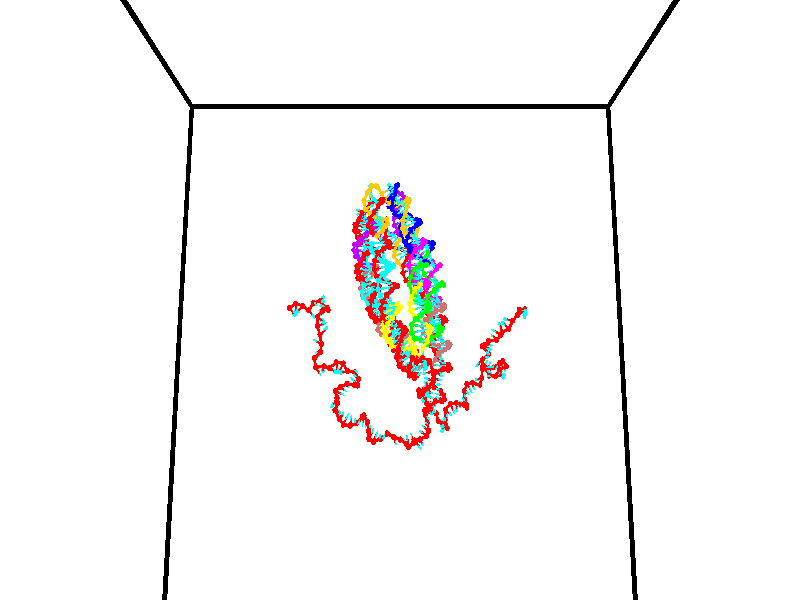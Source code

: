 // switches for output
#declare DRAW_BASES = 1; // possible values are 0, 1; only relevant for DNA ribbons
#declare DRAW_BASES_TYPE = 3; // possible values are 1, 2, 3; only relevant for DNA ribbons
#declare DRAW_FOG = 0; // set to 1 to enable fog

#include "colors.inc"

#include "transforms.inc"
background { rgb <1, 1, 1>}

#default {
   normal{
       ripples 0.25
       frequency 0.20
       turbulence 0.2
       lambda 5
   }
	finish {
		phong 0.1
		phong_size 40.
	}
}

// original window dimensions: 1024x640


// camera settings

camera {
	sky <0, 0.179814, -0.983701>
	up <0, 0.179814, -0.983701>
	right 1.6 * <1, 0, 0>
	location <35, 94.9851, 44.8844>
	look_at <35, 29.7336, 32.9568>
	direction <0, -65.2515, -11.9276>
	angle 67.0682
}


# declare cpy_camera_pos = <35, 94.9851, 44.8844>;
# if (DRAW_FOG = 1)
fog {
	fog_type 2
	up vnormalize(cpy_camera_pos)
	color rgbt<1,1,1,0.3>
	distance 1e-5
	fog_alt 3e-3
	fog_offset 56
}
# end


// LIGHTS

# declare lum = 6;
global_settings {
	ambient_light rgb lum * <0.05, 0.05, 0.05>
	max_trace_level 15
}# declare cpy_direct_light_amount = 0.25;
light_source
{	1000 * <-1, -1.16352, -0.803886>,
	rgb lum * cpy_direct_light_amount
	parallel
}

light_source
{	1000 * <1, 1.16352, 0.803886>,
	rgb lum * cpy_direct_light_amount
	parallel
}

// strand 0

// nucleotide -1

// particle -1
sphere {
	<23.940788, 35.371956, 34.658176> 0.250000
	pigment { color rgbt <1,0,0,0> }
	no_shadow
}
cylinder {
	<24.202713, 35.317375, 34.955524>,  <24.359867, 35.284626, 35.133934>, 0.100000
	pigment { color rgbt <1,0,0,0> }
	no_shadow
}
cylinder {
	<24.202713, 35.317375, 34.955524>,  <23.940788, 35.371956, 34.658176>, 0.100000
	pigment { color rgbt <1,0,0,0> }
	no_shadow
}

// particle -1
sphere {
	<24.202713, 35.317375, 34.955524> 0.100000
	pigment { color rgbt <1,0,0,0> }
	no_shadow
}
sphere {
	0, 1
	scale<0.080000,0.200000,0.300000>
	matrix <0.316364, -0.843770, -0.433550,
		0.686393, 0.519070, -0.509343,
		0.654811, -0.136448, 0.743374,
		24.399157, 35.276440, 35.178535>
	pigment { color rgbt <0,1,1,0> }
	no_shadow
}
cylinder {
	<24.515017, 35.272694, 34.288628>,  <23.940788, 35.371956, 34.658176>, 0.130000
	pigment { color rgbt <1,0,0,0> }
	no_shadow
}

// nucleotide -1

// particle -1
sphere {
	<24.515017, 35.272694, 34.288628> 0.250000
	pigment { color rgbt <1,0,0,0> }
	no_shadow
}
cylinder {
	<24.502834, 35.098370, 34.648438>,  <24.495525, 34.993774, 34.864323>, 0.100000
	pigment { color rgbt <1,0,0,0> }
	no_shadow
}
cylinder {
	<24.502834, 35.098370, 34.648438>,  <24.515017, 35.272694, 34.288628>, 0.100000
	pigment { color rgbt <1,0,0,0> }
	no_shadow
}

// particle -1
sphere {
	<24.502834, 35.098370, 34.648438> 0.100000
	pigment { color rgbt <1,0,0,0> }
	no_shadow
}
sphere {
	0, 1
	scale<0.080000,0.200000,0.300000>
	matrix <0.417690, -0.823146, -0.384662,
		0.908079, 0.364007, 0.207103,
		-0.030456, -0.435809, 0.899524,
		24.493698, 34.967628, 34.918293>
	pigment { color rgbt <0,1,1,0> }
	no_shadow
}
cylinder {
	<25.170166, 34.929310, 34.396976>,  <24.515017, 35.272694, 34.288628>, 0.130000
	pigment { color rgbt <1,0,0,0> }
	no_shadow
}

// nucleotide -1

// particle -1
sphere {
	<25.170166, 34.929310, 34.396976> 0.250000
	pigment { color rgbt <1,0,0,0> }
	no_shadow
}
cylinder {
	<24.882902, 34.770260, 34.625412>,  <24.710543, 34.674831, 34.762474>, 0.100000
	pigment { color rgbt <1,0,0,0> }
	no_shadow
}
cylinder {
	<24.882902, 34.770260, 34.625412>,  <25.170166, 34.929310, 34.396976>, 0.100000
	pigment { color rgbt <1,0,0,0> }
	no_shadow
}

// particle -1
sphere {
	<24.882902, 34.770260, 34.625412> 0.100000
	pigment { color rgbt <1,0,0,0> }
	no_shadow
}
sphere {
	0, 1
	scale<0.080000,0.200000,0.300000>
	matrix <0.225499, -0.909366, -0.349577,
		0.658328, -0.122272, 0.742734,
		-0.718160, -0.397621, 0.571089,
		24.667454, 34.650974, 34.796738>
	pigment { color rgbt <0,1,1,0> }
	no_shadow
}
cylinder {
	<25.744963, 34.650654, 34.737778>,  <25.170166, 34.929310, 34.396976>, 0.130000
	pigment { color rgbt <1,0,0,0> }
	no_shadow
}

// nucleotide -1

// particle -1
sphere {
	<25.744963, 34.650654, 34.737778> 0.250000
	pigment { color rgbt <1,0,0,0> }
	no_shadow
}
cylinder {
	<26.024059, 34.703968, 35.019314>,  <26.191517, 34.735958, 35.188236>, 0.100000
	pigment { color rgbt <1,0,0,0> }
	no_shadow
}
cylinder {
	<26.024059, 34.703968, 35.019314>,  <25.744963, 34.650654, 34.737778>, 0.100000
	pigment { color rgbt <1,0,0,0> }
	no_shadow
}

// particle -1
sphere {
	<26.024059, 34.703968, 35.019314> 0.100000
	pigment { color rgbt <1,0,0,0> }
	no_shadow
}
sphere {
	0, 1
	scale<0.080000,0.200000,0.300000>
	matrix <-0.626090, 0.590907, 0.508763,
		-0.348095, -0.795653, 0.495748,
		0.697740, 0.133285, 0.703843,
		26.233381, 34.743954, 35.230465>
	pigment { color rgbt <0,1,1,0> }
	no_shadow
}
cylinder {
	<26.253904, 34.839443, 34.133633>,  <25.744963, 34.650654, 34.737778>, 0.130000
	pigment { color rgbt <1,0,0,0> }
	no_shadow
}

// nucleotide -1

// particle -1
sphere {
	<26.253904, 34.839443, 34.133633> 0.250000
	pigment { color rgbt <1,0,0,0> }
	no_shadow
}
cylinder {
	<26.409929, 35.189133, 34.249283>,  <26.503544, 35.398945, 34.318672>, 0.100000
	pigment { color rgbt <1,0,0,0> }
	no_shadow
}
cylinder {
	<26.409929, 35.189133, 34.249283>,  <26.253904, 34.839443, 34.133633>, 0.100000
	pigment { color rgbt <1,0,0,0> }
	no_shadow
}

// particle -1
sphere {
	<26.409929, 35.189133, 34.249283> 0.100000
	pigment { color rgbt <1,0,0,0> }
	no_shadow
}
sphere {
	0, 1
	scale<0.080000,0.200000,0.300000>
	matrix <0.867806, -0.244051, -0.432842,
		-0.307838, 0.419737, -0.853848,
		0.390063, 0.874219, 0.289122,
		26.526949, 35.451397, 34.336018>
	pigment { color rgbt <0,1,1,0> }
	no_shadow
}
cylinder {
	<26.945728, 34.643768, 33.903790>,  <26.253904, 34.839443, 34.133633>, 0.130000
	pigment { color rgbt <1,0,0,0> }
	no_shadow
}

// nucleotide -1

// particle -1
sphere {
	<26.945728, 34.643768, 33.903790> 0.250000
	pigment { color rgbt <1,0,0,0> }
	no_shadow
}
cylinder {
	<27.139734, 34.980629, 33.809517>,  <27.256138, 35.182743, 33.752953>, 0.100000
	pigment { color rgbt <1,0,0,0> }
	no_shadow
}
cylinder {
	<27.139734, 34.980629, 33.809517>,  <26.945728, 34.643768, 33.903790>, 0.100000
	pigment { color rgbt <1,0,0,0> }
	no_shadow
}

// particle -1
sphere {
	<27.139734, 34.980629, 33.809517> 0.100000
	pigment { color rgbt <1,0,0,0> }
	no_shadow
}
sphere {
	0, 1
	scale<0.080000,0.200000,0.300000>
	matrix <-0.250370, 0.391946, 0.885264,
		0.837901, -0.370356, 0.400948,
		0.485013, 0.842149, -0.235686,
		27.285238, 35.233273, 33.738811>
	pigment { color rgbt <0,1,1,0> }
	no_shadow
}
cylinder {
	<27.282413, 34.873306, 34.484768>,  <26.945728, 34.643768, 33.903790>, 0.130000
	pigment { color rgbt <1,0,0,0> }
	no_shadow
}

// nucleotide -1

// particle -1
sphere {
	<27.282413, 34.873306, 34.484768> 0.250000
	pigment { color rgbt <1,0,0,0> }
	no_shadow
}
cylinder {
	<27.282911, 35.219196, 34.283871>,  <27.283211, 35.426731, 34.163334>, 0.100000
	pigment { color rgbt <1,0,0,0> }
	no_shadow
}
cylinder {
	<27.282911, 35.219196, 34.283871>,  <27.282413, 34.873306, 34.484768>, 0.100000
	pigment { color rgbt <1,0,0,0> }
	no_shadow
}

// particle -1
sphere {
	<27.282911, 35.219196, 34.283871> 0.100000
	pigment { color rgbt <1,0,0,0> }
	no_shadow
}
sphere {
	0, 1
	scale<0.080000,0.200000,0.300000>
	matrix <-0.116026, 0.498974, 0.858815,
		0.993245, 0.057204, 0.100952,
		0.001245, 0.864727, -0.502241,
		27.283285, 35.478615, 34.133198>
	pigment { color rgbt <0,1,1,0> }
	no_shadow
}
cylinder {
	<27.789585, 35.250710, 34.819084>,  <27.282413, 34.873306, 34.484768>, 0.130000
	pigment { color rgbt <1,0,0,0> }
	no_shadow
}

// nucleotide -1

// particle -1
sphere {
	<27.789585, 35.250710, 34.819084> 0.250000
	pigment { color rgbt <1,0,0,0> }
	no_shadow
}
cylinder {
	<27.459892, 35.418427, 34.666855>,  <27.262077, 35.519058, 34.575516>, 0.100000
	pigment { color rgbt <1,0,0,0> }
	no_shadow
}
cylinder {
	<27.459892, 35.418427, 34.666855>,  <27.789585, 35.250710, 34.819084>, 0.100000
	pigment { color rgbt <1,0,0,0> }
	no_shadow
}

// particle -1
sphere {
	<27.459892, 35.418427, 34.666855> 0.100000
	pigment { color rgbt <1,0,0,0> }
	no_shadow
}
sphere {
	0, 1
	scale<0.080000,0.200000,0.300000>
	matrix <-0.130495, 0.513350, 0.848200,
		0.551010, 0.748776, -0.368404,
		-0.824232, 0.419291, -0.380573,
		27.212622, 35.544212, 34.552685>
	pigment { color rgbt <0,1,1,0> }
	no_shadow
}
cylinder {
	<27.765186, 35.989723, 34.765099>,  <27.789585, 35.250710, 34.819084>, 0.130000
	pigment { color rgbt <1,0,0,0> }
	no_shadow
}

// nucleotide -1

// particle -1
sphere {
	<27.765186, 35.989723, 34.765099> 0.250000
	pigment { color rgbt <1,0,0,0> }
	no_shadow
}
cylinder {
	<27.413832, 35.815998, 34.844910>,  <27.203018, 35.711765, 34.892796>, 0.100000
	pigment { color rgbt <1,0,0,0> }
	no_shadow
}
cylinder {
	<27.413832, 35.815998, 34.844910>,  <27.765186, 35.989723, 34.765099>, 0.100000
	pigment { color rgbt <1,0,0,0> }
	no_shadow
}

// particle -1
sphere {
	<27.413832, 35.815998, 34.844910> 0.100000
	pigment { color rgbt <1,0,0,0> }
	no_shadow
}
sphere {
	0, 1
	scale<0.080000,0.200000,0.300000>
	matrix <-0.007027, 0.429150, 0.903206,
		-0.477896, 0.791963, -0.380012,
		-0.878388, -0.434309, 0.199525,
		27.150314, 35.685707, 34.904766>
	pigment { color rgbt <0,1,1,0> }
	no_shadow
}
cylinder {
	<27.386520, 36.518574, 35.091789>,  <27.765186, 35.989723, 34.765099>, 0.130000
	pigment { color rgbt <1,0,0,0> }
	no_shadow
}

// nucleotide -1

// particle -1
sphere {
	<27.386520, 36.518574, 35.091789> 0.250000
	pigment { color rgbt <1,0,0,0> }
	no_shadow
}
cylinder {
	<27.249918, 36.162445, 35.212261>,  <27.167957, 35.948769, 35.284546>, 0.100000
	pigment { color rgbt <1,0,0,0> }
	no_shadow
}
cylinder {
	<27.249918, 36.162445, 35.212261>,  <27.386520, 36.518574, 35.091789>, 0.100000
	pigment { color rgbt <1,0,0,0> }
	no_shadow
}

// particle -1
sphere {
	<27.249918, 36.162445, 35.212261> 0.100000
	pigment { color rgbt <1,0,0,0> }
	no_shadow
}
sphere {
	0, 1
	scale<0.080000,0.200000,0.300000>
	matrix <0.129734, 0.272724, 0.953305,
		-0.930883, 0.364633, 0.022367,
		-0.341507, -0.890317, 0.301179,
		27.147467, 35.895351, 35.302616>
	pigment { color rgbt <0,1,1,0> }
	no_shadow
}
cylinder {
	<26.945122, 36.667824, 35.606308>,  <27.386520, 36.518574, 35.091789>, 0.130000
	pigment { color rgbt <1,0,0,0> }
	no_shadow
}

// nucleotide -1

// particle -1
sphere {
	<26.945122, 36.667824, 35.606308> 0.250000
	pigment { color rgbt <1,0,0,0> }
	no_shadow
}
cylinder {
	<27.171989, 36.367783, 35.742344>,  <27.308109, 36.187756, 35.823967>, 0.100000
	pigment { color rgbt <1,0,0,0> }
	no_shadow
}
cylinder {
	<27.171989, 36.367783, 35.742344>,  <26.945122, 36.667824, 35.606308>, 0.100000
	pigment { color rgbt <1,0,0,0> }
	no_shadow
}

// particle -1
sphere {
	<27.171989, 36.367783, 35.742344> 0.100000
	pigment { color rgbt <1,0,0,0> }
	no_shadow
}
sphere {
	0, 1
	scale<0.080000,0.200000,0.300000>
	matrix <0.298875, 0.572235, 0.763689,
		-0.767459, -0.331495, 0.548742,
		0.567169, -0.750105, 0.340091,
		27.342140, 36.142750, 35.844372>
	pigment { color rgbt <0,1,1,0> }
	no_shadow
}
cylinder {
	<26.913200, 36.578773, 36.365078>,  <26.945122, 36.667824, 35.606308>, 0.130000
	pigment { color rgbt <1,0,0,0> }
	no_shadow
}

// nucleotide -1

// particle -1
sphere {
	<26.913200, 36.578773, 36.365078> 0.250000
	pigment { color rgbt <1,0,0,0> }
	no_shadow
}
cylinder {
	<27.254017, 36.419796, 36.228802>,  <27.458508, 36.324409, 36.147038>, 0.100000
	pigment { color rgbt <1,0,0,0> }
	no_shadow
}
cylinder {
	<27.254017, 36.419796, 36.228802>,  <26.913200, 36.578773, 36.365078>, 0.100000
	pigment { color rgbt <1,0,0,0> }
	no_shadow
}

// particle -1
sphere {
	<27.254017, 36.419796, 36.228802> 0.100000
	pigment { color rgbt <1,0,0,0> }
	no_shadow
}
sphere {
	0, 1
	scale<0.080000,0.200000,0.300000>
	matrix <0.483741, 0.349073, 0.802585,
		-0.200053, -0.848640, 0.489683,
		0.852040, -0.397440, -0.340689,
		27.509628, 36.300564, 36.126595>
	pigment { color rgbt <0,1,1,0> }
	no_shadow
}
cylinder {
	<27.172005, 36.378029, 37.051075>,  <26.913200, 36.578773, 36.365078>, 0.130000
	pigment { color rgbt <1,0,0,0> }
	no_shadow
}

// nucleotide -1

// particle -1
sphere {
	<27.172005, 36.378029, 37.051075> 0.250000
	pigment { color rgbt <1,0,0,0> }
	no_shadow
}
cylinder {
	<27.471104, 36.388172, 36.785675>,  <27.650564, 36.394257, 36.626434>, 0.100000
	pigment { color rgbt <1,0,0,0> }
	no_shadow
}
cylinder {
	<27.471104, 36.388172, 36.785675>,  <27.172005, 36.378029, 37.051075>, 0.100000
	pigment { color rgbt <1,0,0,0> }
	no_shadow
}

// particle -1
sphere {
	<27.471104, 36.388172, 36.785675> 0.100000
	pigment { color rgbt <1,0,0,0> }
	no_shadow
}
sphere {
	0, 1
	scale<0.080000,0.200000,0.300000>
	matrix <0.569750, 0.488635, 0.660773,
		0.340965, -0.872120, 0.350927,
		0.747748, 0.025360, -0.663498,
		27.695429, 36.395779, 36.586624>
	pigment { color rgbt <0,1,1,0> }
	no_shadow
}
cylinder {
	<27.314470, 36.309025, 37.819717>,  <27.172005, 36.378029, 37.051075>, 0.130000
	pigment { color rgbt <1,0,0,0> }
	no_shadow
}

// nucleotide -1

// particle -1
sphere {
	<27.314470, 36.309025, 37.819717> 0.250000
	pigment { color rgbt <1,0,0,0> }
	no_shadow
}
cylinder {
	<26.965923, 36.213776, 37.648132>,  <26.756794, 36.156628, 37.545181>, 0.100000
	pigment { color rgbt <1,0,0,0> }
	no_shadow
}
cylinder {
	<26.965923, 36.213776, 37.648132>,  <27.314470, 36.309025, 37.819717>, 0.100000
	pigment { color rgbt <1,0,0,0> }
	no_shadow
}

// particle -1
sphere {
	<26.965923, 36.213776, 37.648132> 0.100000
	pigment { color rgbt <1,0,0,0> }
	no_shadow
}
sphere {
	0, 1
	scale<0.080000,0.200000,0.300000>
	matrix <0.435270, 0.028253, -0.899856,
		0.226397, -0.970824, 0.079029,
		-0.871369, -0.238124, -0.428967,
		26.704512, 36.142338, 37.519444>
	pigment { color rgbt <0,1,1,0> }
	no_shadow
}
cylinder {
	<27.201538, 35.952007, 38.438457>,  <27.314470, 36.309025, 37.819717>, 0.130000
	pigment { color rgbt <1,0,0,0> }
	no_shadow
}

// nucleotide -1

// particle -1
sphere {
	<27.201538, 35.952007, 38.438457> 0.250000
	pigment { color rgbt <1,0,0,0> }
	no_shadow
}
cylinder {
	<26.979305, 35.624039, 38.383240>,  <26.845966, 35.427258, 38.350109>, 0.100000
	pigment { color rgbt <1,0,0,0> }
	no_shadow
}
cylinder {
	<26.979305, 35.624039, 38.383240>,  <27.201538, 35.952007, 38.438457>, 0.100000
	pigment { color rgbt <1,0,0,0> }
	no_shadow
}

// particle -1
sphere {
	<26.979305, 35.624039, 38.383240> 0.100000
	pigment { color rgbt <1,0,0,0> }
	no_shadow
}
sphere {
	0, 1
	scale<0.080000,0.200000,0.300000>
	matrix <0.165750, -0.271910, 0.947941,
		-0.814774, 0.503777, 0.286970,
		-0.555580, -0.819923, -0.138044,
		26.812632, 35.378063, 38.341827>
	pigment { color rgbt <0,1,1,0> }
	no_shadow
}
cylinder {
	<26.596355, 35.918152, 38.909721>,  <27.201538, 35.952007, 38.438457>, 0.130000
	pigment { color rgbt <1,0,0,0> }
	no_shadow
}

// nucleotide -1

// particle -1
sphere {
	<26.596355, 35.918152, 38.909721> 0.250000
	pigment { color rgbt <1,0,0,0> }
	no_shadow
}
cylinder {
	<26.742807, 35.563255, 38.797466>,  <26.830679, 35.350319, 38.730114>, 0.100000
	pigment { color rgbt <1,0,0,0> }
	no_shadow
}
cylinder {
	<26.742807, 35.563255, 38.797466>,  <26.596355, 35.918152, 38.909721>, 0.100000
	pigment { color rgbt <1,0,0,0> }
	no_shadow
}

// particle -1
sphere {
	<26.742807, 35.563255, 38.797466> 0.100000
	pigment { color rgbt <1,0,0,0> }
	no_shadow
}
sphere {
	0, 1
	scale<0.080000,0.200000,0.300000>
	matrix <0.241112, -0.200827, 0.949491,
		-0.898785, -0.415300, 0.140396,
		0.366128, -0.887240, -0.280634,
		26.852646, 35.297085, 38.713276>
	pigment { color rgbt <0,1,1,0> }
	no_shadow
}
cylinder {
	<26.720375, 35.602493, 39.636723>,  <26.596355, 35.918152, 38.909721>, 0.130000
	pigment { color rgbt <1,0,0,0> }
	no_shadow
}

// nucleotide -1

// particle -1
sphere {
	<26.720375, 35.602493, 39.636723> 0.250000
	pigment { color rgbt <1,0,0,0> }
	no_shadow
}
cylinder {
	<26.907120, 35.377068, 39.909321>,  <27.019167, 35.241814, 40.072880>, 0.100000
	pigment { color rgbt <1,0,0,0> }
	no_shadow
}
cylinder {
	<26.907120, 35.377068, 39.909321>,  <26.720375, 35.602493, 39.636723>, 0.100000
	pigment { color rgbt <1,0,0,0> }
	no_shadow
}

// particle -1
sphere {
	<26.907120, 35.377068, 39.909321> 0.100000
	pigment { color rgbt <1,0,0,0> }
	no_shadow
}
sphere {
	0, 1
	scale<0.080000,0.200000,0.300000>
	matrix <0.669264, -0.278556, -0.688834,
		0.578035, 0.777692, 0.247123,
		0.466863, -0.563561, 0.681497,
		27.047178, 35.208000, 40.113770>
	pigment { color rgbt <0,1,1,0> }
	no_shadow
}
cylinder {
	<27.566422, 35.691608, 39.564159>,  <26.720375, 35.602493, 39.636723>, 0.130000
	pigment { color rgbt <1,0,0,0> }
	no_shadow
}

// nucleotide -1

// particle -1
sphere {
	<27.566422, 35.691608, 39.564159> 0.250000
	pigment { color rgbt <1,0,0,0> }
	no_shadow
}
cylinder {
	<27.442648, 35.349354, 39.730118>,  <27.368383, 35.144001, 39.829693>, 0.100000
	pigment { color rgbt <1,0,0,0> }
	no_shadow
}
cylinder {
	<27.442648, 35.349354, 39.730118>,  <27.566422, 35.691608, 39.564159>, 0.100000
	pigment { color rgbt <1,0,0,0> }
	no_shadow
}

// particle -1
sphere {
	<27.442648, 35.349354, 39.730118> 0.100000
	pigment { color rgbt <1,0,0,0> }
	no_shadow
}
sphere {
	0, 1
	scale<0.080000,0.200000,0.300000>
	matrix <0.473791, -0.517023, -0.712888,
		0.824484, -0.024015, 0.565376,
		-0.309432, -0.855635, 0.414899,
		27.349817, 35.092663, 39.854588>
	pigment { color rgbt <0,1,1,0> }
	no_shadow
}
cylinder {
	<28.017727, 35.102413, 39.640324>,  <27.566422, 35.691608, 39.564159>, 0.130000
	pigment { color rgbt <1,0,0,0> }
	no_shadow
}

// nucleotide -1

// particle -1
sphere {
	<28.017727, 35.102413, 39.640324> 0.250000
	pigment { color rgbt <1,0,0,0> }
	no_shadow
}
cylinder {
	<28.342934, 35.251884, 39.818928>,  <28.538057, 35.341568, 39.926090>, 0.100000
	pigment { color rgbt <1,0,0,0> }
	no_shadow
}
cylinder {
	<28.342934, 35.251884, 39.818928>,  <28.017727, 35.102413, 39.640324>, 0.100000
	pigment { color rgbt <1,0,0,0> }
	no_shadow
}

// particle -1
sphere {
	<28.342934, 35.251884, 39.818928> 0.100000
	pigment { color rgbt <1,0,0,0> }
	no_shadow
}
sphere {
	0, 1
	scale<0.080000,0.200000,0.300000>
	matrix <0.507300, -0.830987, -0.228268,
		0.285745, 0.412100, -0.865172,
		0.813017, 0.373675, 0.446509,
		28.586838, 35.363987, 39.952881>
	pigment { color rgbt <0,1,1,0> }
	no_shadow
}
cylinder {
	<28.659044, 34.969425, 39.162174>,  <28.017727, 35.102413, 39.640324>, 0.130000
	pigment { color rgbt <1,0,0,0> }
	no_shadow
}

// nucleotide -1

// particle -1
sphere {
	<28.659044, 34.969425, 39.162174> 0.250000
	pigment { color rgbt <1,0,0,0> }
	no_shadow
}
cylinder {
	<28.729029, 34.995979, 39.555107>,  <28.771019, 35.011909, 39.790867>, 0.100000
	pigment { color rgbt <1,0,0,0> }
	no_shadow
}
cylinder {
	<28.729029, 34.995979, 39.555107>,  <28.659044, 34.969425, 39.162174>, 0.100000
	pigment { color rgbt <1,0,0,0> }
	no_shadow
}

// particle -1
sphere {
	<28.729029, 34.995979, 39.555107> 0.100000
	pigment { color rgbt <1,0,0,0> }
	no_shadow
}
sphere {
	0, 1
	scale<0.080000,0.200000,0.300000>
	matrix <0.459508, -0.887905, -0.021842,
		0.870770, 0.455212, -0.185853,
		0.174963, 0.066382, 0.982335,
		28.781517, 35.015892, 39.849808>
	pigment { color rgbt <0,1,1,0> }
	no_shadow
}
cylinder {
	<29.326008, 34.806614, 39.245174>,  <28.659044, 34.969425, 39.162174>, 0.130000
	pigment { color rgbt <1,0,0,0> }
	no_shadow
}

// nucleotide -1

// particle -1
sphere {
	<29.326008, 34.806614, 39.245174> 0.250000
	pigment { color rgbt <1,0,0,0> }
	no_shadow
}
cylinder {
	<29.141771, 34.737556, 39.593437>,  <29.031229, 34.696121, 39.802395>, 0.100000
	pigment { color rgbt <1,0,0,0> }
	no_shadow
}
cylinder {
	<29.141771, 34.737556, 39.593437>,  <29.326008, 34.806614, 39.245174>, 0.100000
	pigment { color rgbt <1,0,0,0> }
	no_shadow
}

// particle -1
sphere {
	<29.141771, 34.737556, 39.593437> 0.100000
	pigment { color rgbt <1,0,0,0> }
	no_shadow
}
sphere {
	0, 1
	scale<0.080000,0.200000,0.300000>
	matrix <0.438641, -0.897028, 0.054171,
		0.771653, 0.406858, 0.488894,
		-0.460592, -0.172648, 0.870659,
		29.003593, 34.685760, 39.854633>
	pigment { color rgbt <0,1,1,0> }
	no_shadow
}
cylinder {
	<29.778637, 34.700237, 39.892811>,  <29.326008, 34.806614, 39.245174>, 0.130000
	pigment { color rgbt <1,0,0,0> }
	no_shadow
}

// nucleotide -1

// particle -1
sphere {
	<29.778637, 34.700237, 39.892811> 0.250000
	pigment { color rgbt <1,0,0,0> }
	no_shadow
}
cylinder {
	<29.434034, 34.499596, 39.924313>,  <29.227272, 34.379211, 39.943214>, 0.100000
	pigment { color rgbt <1,0,0,0> }
	no_shadow
}
cylinder {
	<29.434034, 34.499596, 39.924313>,  <29.778637, 34.700237, 39.892811>, 0.100000
	pigment { color rgbt <1,0,0,0> }
	no_shadow
}

// particle -1
sphere {
	<29.434034, 34.499596, 39.924313> 0.100000
	pigment { color rgbt <1,0,0,0> }
	no_shadow
}
sphere {
	0, 1
	scale<0.080000,0.200000,0.300000>
	matrix <0.506896, -0.840692, 0.190510,
		-0.029355, 0.204044, 0.978522,
		-0.861507, -0.501601, 0.078751,
		29.175583, 34.349113, 39.947937>
	pigment { color rgbt <0,1,1,0> }
	no_shadow
}
cylinder {
	<30.492668, 34.595119, 39.971268>,  <29.778637, 34.700237, 39.892811>, 0.130000
	pigment { color rgbt <1,0,0,0> }
	no_shadow
}

// nucleotide -1

// particle -1
sphere {
	<30.492668, 34.595119, 39.971268> 0.250000
	pigment { color rgbt <1,0,0,0> }
	no_shadow
}
cylinder {
	<30.601961, 34.979073, 39.946049>,  <30.667538, 35.209442, 39.930916>, 0.100000
	pigment { color rgbt <1,0,0,0> }
	no_shadow
}
cylinder {
	<30.601961, 34.979073, 39.946049>,  <30.492668, 34.595119, 39.971268>, 0.100000
	pigment { color rgbt <1,0,0,0> }
	no_shadow
}

// particle -1
sphere {
	<30.601961, 34.979073, 39.946049> 0.100000
	pigment { color rgbt <1,0,0,0> }
	no_shadow
}
sphere {
	0, 1
	scale<0.080000,0.200000,0.300000>
	matrix <-0.404144, 0.174027, 0.897988,
		0.872932, -0.219878, 0.435480,
		0.273233, 0.959879, -0.063051,
		30.683931, 35.267036, 39.927132>
	pigment { color rgbt <0,1,1,0> }
	no_shadow
}
cylinder {
	<30.869366, 34.757404, 40.515804>,  <30.492668, 34.595119, 39.971268>, 0.130000
	pigment { color rgbt <1,0,0,0> }
	no_shadow
}

// nucleotide -1

// particle -1
sphere {
	<30.869366, 34.757404, 40.515804> 0.250000
	pigment { color rgbt <1,0,0,0> }
	no_shadow
}
cylinder {
	<30.681997, 35.087273, 40.388996>,  <30.569576, 35.285194, 40.312912>, 0.100000
	pigment { color rgbt <1,0,0,0> }
	no_shadow
}
cylinder {
	<30.681997, 35.087273, 40.388996>,  <30.869366, 34.757404, 40.515804>, 0.100000
	pigment { color rgbt <1,0,0,0> }
	no_shadow
}

// particle -1
sphere {
	<30.681997, 35.087273, 40.388996> 0.100000
	pigment { color rgbt <1,0,0,0> }
	no_shadow
}
sphere {
	0, 1
	scale<0.080000,0.200000,0.300000>
	matrix <-0.510867, 0.039934, 0.858732,
		0.720831, 0.564201, 0.402591,
		-0.468420, 0.824671, -0.317018,
		30.541471, 35.334675, 40.293892>
	pigment { color rgbt <0,1,1,0> }
	no_shadow
}
cylinder {
	<30.828663, 35.303806, 41.101070>,  <30.869366, 34.757404, 40.515804>, 0.130000
	pigment { color rgbt <1,0,0,0> }
	no_shadow
}

// nucleotide -1

// particle -1
sphere {
	<30.828663, 35.303806, 41.101070> 0.250000
	pigment { color rgbt <1,0,0,0> }
	no_shadow
}
cylinder {
	<30.548775, 35.393017, 40.829586>,  <30.380842, 35.446541, 40.666695>, 0.100000
	pigment { color rgbt <1,0,0,0> }
	no_shadow
}
cylinder {
	<30.548775, 35.393017, 40.829586>,  <30.828663, 35.303806, 41.101070>, 0.100000
	pigment { color rgbt <1,0,0,0> }
	no_shadow
}

// particle -1
sphere {
	<30.548775, 35.393017, 40.829586> 0.100000
	pigment { color rgbt <1,0,0,0> }
	no_shadow
}
sphere {
	0, 1
	scale<0.080000,0.200000,0.300000>
	matrix <-0.678858, 0.088428, 0.728925,
		0.222584, 0.970794, 0.089526,
		-0.699720, 0.223023, -0.678714,
		30.338860, 35.459923, 40.625973>
	pigment { color rgbt <0,1,1,0> }
	no_shadow
}
cylinder {
	<30.596605, 36.067398, 41.104439>,  <30.828663, 35.303806, 41.101070>, 0.130000
	pigment { color rgbt <1,0,0,0> }
	no_shadow
}

// nucleotide -1

// particle -1
sphere {
	<30.596605, 36.067398, 41.104439> 0.250000
	pigment { color rgbt <1,0,0,0> }
	no_shadow
}
cylinder {
	<30.336920, 35.785763, 40.989349>,  <30.181108, 35.616783, 40.920296>, 0.100000
	pigment { color rgbt <1,0,0,0> }
	no_shadow
}
cylinder {
	<30.336920, 35.785763, 40.989349>,  <30.596605, 36.067398, 41.104439>, 0.100000
	pigment { color rgbt <1,0,0,0> }
	no_shadow
}

// particle -1
sphere {
	<30.336920, 35.785763, 40.989349> 0.100000
	pigment { color rgbt <1,0,0,0> }
	no_shadow
}
sphere {
	0, 1
	scale<0.080000,0.200000,0.300000>
	matrix <-0.581775, 0.215996, 0.784145,
		-0.489959, 0.676467, -0.549847,
		-0.649213, -0.704086, -0.287723,
		30.142157, 35.574535, 40.903034>
	pigment { color rgbt <0,1,1,0> }
	no_shadow
}
cylinder {
	<29.883970, 36.326286, 41.032528>,  <30.596605, 36.067398, 41.104439>, 0.130000
	pigment { color rgbt <1,0,0,0> }
	no_shadow
}

// nucleotide -1

// particle -1
sphere {
	<29.883970, 36.326286, 41.032528> 0.250000
	pigment { color rgbt <1,0,0,0> }
	no_shadow
}
cylinder {
	<29.868534, 35.938892, 41.130951>,  <29.859272, 35.706455, 41.190002>, 0.100000
	pigment { color rgbt <1,0,0,0> }
	no_shadow
}
cylinder {
	<29.868534, 35.938892, 41.130951>,  <29.883970, 36.326286, 41.032528>, 0.100000
	pigment { color rgbt <1,0,0,0> }
	no_shadow
}

// particle -1
sphere {
	<29.868534, 35.938892, 41.130951> 0.100000
	pigment { color rgbt <1,0,0,0> }
	no_shadow
}
sphere {
	0, 1
	scale<0.080000,0.200000,0.300000>
	matrix <-0.474955, 0.234421, 0.848213,
		-0.879164, -0.084130, -0.469035,
		-0.038591, -0.968488, 0.246053,
		29.856956, 35.648346, 41.204765>
	pigment { color rgbt <0,1,1,0> }
	no_shadow
}
cylinder {
	<29.231382, 36.286240, 41.278603>,  <29.883970, 36.326286, 41.032528>, 0.130000
	pigment { color rgbt <1,0,0,0> }
	no_shadow
}

// nucleotide -1

// particle -1
sphere {
	<29.231382, 36.286240, 41.278603> 0.250000
	pigment { color rgbt <1,0,0,0> }
	no_shadow
}
cylinder {
	<29.428869, 35.963779, 41.409054>,  <29.547361, 35.770302, 41.487324>, 0.100000
	pigment { color rgbt <1,0,0,0> }
	no_shadow
}
cylinder {
	<29.428869, 35.963779, 41.409054>,  <29.231382, 36.286240, 41.278603>, 0.100000
	pigment { color rgbt <1,0,0,0> }
	no_shadow
}

// particle -1
sphere {
	<29.428869, 35.963779, 41.409054> 0.100000
	pigment { color rgbt <1,0,0,0> }
	no_shadow
}
sphere {
	0, 1
	scale<0.080000,0.200000,0.300000>
	matrix <-0.368145, 0.146007, 0.918233,
		-0.787854, -0.573409, -0.224695,
		0.493716, -0.806154, 0.326130,
		29.576984, 35.721931, 41.506893>
	pigment { color rgbt <0,1,1,0> }
	no_shadow
}
cylinder {
	<28.721542, 35.990791, 41.588173>,  <29.231382, 36.286240, 41.278603>, 0.130000
	pigment { color rgbt <1,0,0,0> }
	no_shadow
}

// nucleotide -1

// particle -1
sphere {
	<28.721542, 35.990791, 41.588173> 0.250000
	pigment { color rgbt <1,0,0,0> }
	no_shadow
}
cylinder {
	<29.083490, 35.897388, 41.730541>,  <29.300659, 35.841347, 41.815964>, 0.100000
	pigment { color rgbt <1,0,0,0> }
	no_shadow
}
cylinder {
	<29.083490, 35.897388, 41.730541>,  <28.721542, 35.990791, 41.588173>, 0.100000
	pigment { color rgbt <1,0,0,0> }
	no_shadow
}

// particle -1
sphere {
	<29.083490, 35.897388, 41.730541> 0.100000
	pigment { color rgbt <1,0,0,0> }
	no_shadow
}
sphere {
	0, 1
	scale<0.080000,0.200000,0.300000>
	matrix <-0.362890, 0.013924, 0.931728,
		-0.222525, -0.972254, -0.072140,
		0.904872, -0.233512, 0.355919,
		29.354952, 35.827335, 41.837318>
	pigment { color rgbt <0,1,1,0> }
	no_shadow
}
cylinder {
	<28.914795, 36.256149, 42.155193>,  <28.721542, 35.990791, 41.588173>, 0.130000
	pigment { color rgbt <1,0,0,0> }
	no_shadow
}

// nucleotide -1

// particle -1
sphere {
	<28.914795, 36.256149, 42.155193> 0.250000
	pigment { color rgbt <1,0,0,0> }
	no_shadow
}
cylinder {
	<28.679708, 36.201462, 42.474167>,  <28.538656, 36.168648, 42.665550>, 0.100000
	pigment { color rgbt <1,0,0,0> }
	no_shadow
}
cylinder {
	<28.679708, 36.201462, 42.474167>,  <28.914795, 36.256149, 42.155193>, 0.100000
	pigment { color rgbt <1,0,0,0> }
	no_shadow
}

// particle -1
sphere {
	<28.679708, 36.201462, 42.474167> 0.100000
	pigment { color rgbt <1,0,0,0> }
	no_shadow
}
sphere {
	0, 1
	scale<0.080000,0.200000,0.300000>
	matrix <0.534304, 0.674530, 0.509440,
		-0.607541, 0.725477, -0.323383,
		-0.587719, -0.136721, 0.797430,
		28.503393, 36.160446, 42.713394>
	pigment { color rgbt <0,1,1,0> }
	no_shadow
}
cylinder {
	<29.013781, 36.834927, 42.593636>,  <28.914795, 36.256149, 42.155193>, 0.130000
	pigment { color rgbt <1,0,0,0> }
	no_shadow
}

// nucleotide -1

// particle -1
sphere {
	<29.013781, 36.834927, 42.593636> 0.250000
	pigment { color rgbt <1,0,0,0> }
	no_shadow
}
cylinder {
	<28.926338, 36.622791, 42.921280>,  <28.873873, 36.495510, 43.117867>, 0.100000
	pigment { color rgbt <1,0,0,0> }
	no_shadow
}
cylinder {
	<28.926338, 36.622791, 42.921280>,  <29.013781, 36.834927, 42.593636>, 0.100000
	pigment { color rgbt <1,0,0,0> }
	no_shadow
}

// particle -1
sphere {
	<28.926338, 36.622791, 42.921280> 0.100000
	pigment { color rgbt <1,0,0,0> }
	no_shadow
}
sphere {
	0, 1
	scale<0.080000,0.200000,0.300000>
	matrix <0.774237, 0.416655, 0.476398,
		-0.593943, 0.738332, 0.319527,
		-0.218608, -0.530343, 0.819114,
		28.860756, 36.463688, 43.167015>
	pigment { color rgbt <0,1,1,0> }
	no_shadow
}
cylinder {
	<28.856859, 37.310139, 43.161106>,  <29.013781, 36.834927, 42.593636>, 0.130000
	pigment { color rgbt <1,0,0,0> }
	no_shadow
}

// nucleotide -1

// particle -1
sphere {
	<28.856859, 37.310139, 43.161106> 0.250000
	pigment { color rgbt <1,0,0,0> }
	no_shadow
}
cylinder {
	<29.039612, 36.964931, 43.247326>,  <29.149263, 36.757809, 43.299057>, 0.100000
	pigment { color rgbt <1,0,0,0> }
	no_shadow
}
cylinder {
	<29.039612, 36.964931, 43.247326>,  <28.856859, 37.310139, 43.161106>, 0.100000
	pigment { color rgbt <1,0,0,0> }
	no_shadow
}

// particle -1
sphere {
	<29.039612, 36.964931, 43.247326> 0.100000
	pigment { color rgbt <1,0,0,0> }
	no_shadow
}
sphere {
	0, 1
	scale<0.080000,0.200000,0.300000>
	matrix <0.792952, 0.504948, 0.340960,
		-0.403098, 0.015146, 0.915032,
		0.456880, -0.863017, 0.215553,
		29.176676, 36.706028, 43.311993>
	pigment { color rgbt <0,1,1,0> }
	no_shadow
}
cylinder {
	<29.286617, 37.424854, 43.846786>,  <28.856859, 37.310139, 43.161106>, 0.130000
	pigment { color rgbt <1,0,0,0> }
	no_shadow
}

// nucleotide -1

// particle -1
sphere {
	<29.286617, 37.424854, 43.846786> 0.250000
	pigment { color rgbt <1,0,0,0> }
	no_shadow
}
cylinder {
	<29.440029, 37.123085, 43.633713>,  <29.532076, 36.942024, 43.505871>, 0.100000
	pigment { color rgbt <1,0,0,0> }
	no_shadow
}
cylinder {
	<29.440029, 37.123085, 43.633713>,  <29.286617, 37.424854, 43.846786>, 0.100000
	pigment { color rgbt <1,0,0,0> }
	no_shadow
}

// particle -1
sphere {
	<29.440029, 37.123085, 43.633713> 0.100000
	pigment { color rgbt <1,0,0,0> }
	no_shadow
}
sphere {
	0, 1
	scale<0.080000,0.200000,0.300000>
	matrix <0.919552, 0.258486, 0.295989,
		-0.085610, -0.603348, 0.792869,
		0.383530, -0.754424, -0.532681,
		29.555088, 36.896759, 43.473907>
	pigment { color rgbt <0,1,1,0> }
	no_shadow
}
cylinder {
	<29.628601, 37.041531, 44.276054>,  <29.286617, 37.424854, 43.846786>, 0.130000
	pigment { color rgbt <1,0,0,0> }
	no_shadow
}

// nucleotide -1

// particle -1
sphere {
	<29.628601, 37.041531, 44.276054> 0.250000
	pigment { color rgbt <1,0,0,0> }
	no_shadow
}
cylinder {
	<29.828468, 37.018250, 43.930351>,  <29.948389, 37.004280, 43.722927>, 0.100000
	pigment { color rgbt <1,0,0,0> }
	no_shadow
}
cylinder {
	<29.828468, 37.018250, 43.930351>,  <29.628601, 37.041531, 44.276054>, 0.100000
	pigment { color rgbt <1,0,0,0> }
	no_shadow
}

// particle -1
sphere {
	<29.828468, 37.018250, 43.930351> 0.100000
	pigment { color rgbt <1,0,0,0> }
	no_shadow
}
sphere {
	0, 1
	scale<0.080000,0.200000,0.300000>
	matrix <0.863406, 0.113797, 0.491508,
		0.069741, -0.991797, 0.107117,
		0.499666, -0.058208, -0.864260,
		29.978369, 37.000786, 43.671074>
	pigment { color rgbt <0,1,1,0> }
	no_shadow
}
cylinder {
	<30.246855, 36.721771, 44.358784>,  <29.628601, 37.041531, 44.276054>, 0.130000
	pigment { color rgbt <1,0,0,0> }
	no_shadow
}

// nucleotide -1

// particle -1
sphere {
	<30.246855, 36.721771, 44.358784> 0.250000
	pigment { color rgbt <1,0,0,0> }
	no_shadow
}
cylinder {
	<30.316793, 36.929138, 44.023960>,  <30.358757, 37.053558, 43.823067>, 0.100000
	pigment { color rgbt <1,0,0,0> }
	no_shadow
}
cylinder {
	<30.316793, 36.929138, 44.023960>,  <30.246855, 36.721771, 44.358784>, 0.100000
	pigment { color rgbt <1,0,0,0> }
	no_shadow
}

// particle -1
sphere {
	<30.316793, 36.929138, 44.023960> 0.100000
	pigment { color rgbt <1,0,0,0> }
	no_shadow
}
sphere {
	0, 1
	scale<0.080000,0.200000,0.300000>
	matrix <0.918010, 0.221496, 0.328933,
		0.355930, -0.825944, -0.437185,
		0.174845, 0.518417, -0.837062,
		30.369247, 37.084663, 43.772842>
	pigment { color rgbt <0,1,1,0> }
	no_shadow
}
cylinder {
	<30.859077, 36.483414, 44.149090>,  <30.246855, 36.721771, 44.358784>, 0.130000
	pigment { color rgbt <1,0,0,0> }
	no_shadow
}

// nucleotide -1

// particle -1
sphere {
	<30.859077, 36.483414, 44.149090> 0.250000
	pigment { color rgbt <1,0,0,0> }
	no_shadow
}
cylinder {
	<30.792171, 36.867290, 44.058750>,  <30.752028, 37.097618, 44.004547>, 0.100000
	pigment { color rgbt <1,0,0,0> }
	no_shadow
}
cylinder {
	<30.792171, 36.867290, 44.058750>,  <30.859077, 36.483414, 44.149090>, 0.100000
	pigment { color rgbt <1,0,0,0> }
	no_shadow
}

// particle -1
sphere {
	<30.792171, 36.867290, 44.058750> 0.100000
	pigment { color rgbt <1,0,0,0> }
	no_shadow
}
sphere {
	0, 1
	scale<0.080000,0.200000,0.300000>
	matrix <0.913466, 0.237043, 0.330742,
		0.370947, -0.150984, -0.916298,
		-0.167265, 0.959695, -0.225849,
		30.741991, 37.155197, 43.990993>
	pigment { color rgbt <0,1,1,0> }
	no_shadow
}
cylinder {
	<31.392981, 36.765545, 43.670620>,  <30.859077, 36.483414, 44.149090>, 0.130000
	pigment { color rgbt <1,0,0,0> }
	no_shadow
}

// nucleotide -1

// particle -1
sphere {
	<31.392981, 36.765545, 43.670620> 0.250000
	pigment { color rgbt <1,0,0,0> }
	no_shadow
}
cylinder {
	<31.234116, 37.045258, 43.908363>,  <31.138798, 37.213085, 44.051010>, 0.100000
	pigment { color rgbt <1,0,0,0> }
	no_shadow
}
cylinder {
	<31.234116, 37.045258, 43.908363>,  <31.392981, 36.765545, 43.670620>, 0.100000
	pigment { color rgbt <1,0,0,0> }
	no_shadow
}

// particle -1
sphere {
	<31.234116, 37.045258, 43.908363> 0.100000
	pigment { color rgbt <1,0,0,0> }
	no_shadow
}
sphere {
	0, 1
	scale<0.080000,0.200000,0.300000>
	matrix <0.884172, 0.117971, 0.452021,
		0.245973, 0.705043, -0.665140,
		-0.397162, 0.699283, 0.594362,
		31.114967, 37.255043, 44.086674>
	pigment { color rgbt <0,1,1,0> }
	no_shadow
}
cylinder {
	<31.606182, 37.530704, 43.575340>,  <31.392981, 36.765545, 43.670620>, 0.130000
	pigment { color rgbt <1,0,0,0> }
	no_shadow
}

// nucleotide -1

// particle -1
sphere {
	<31.606182, 37.530704, 43.575340> 0.250000
	pigment { color rgbt <1,0,0,0> }
	no_shadow
}
cylinder {
	<31.530764, 37.384861, 43.940090>,  <31.485514, 37.297356, 44.158939>, 0.100000
	pigment { color rgbt <1,0,0,0> }
	no_shadow
}
cylinder {
	<31.530764, 37.384861, 43.940090>,  <31.606182, 37.530704, 43.575340>, 0.100000
	pigment { color rgbt <1,0,0,0> }
	no_shadow
}

// particle -1
sphere {
	<31.530764, 37.384861, 43.940090> 0.100000
	pigment { color rgbt <1,0,0,0> }
	no_shadow
}
sphere {
	0, 1
	scale<0.080000,0.200000,0.300000>
	matrix <0.981788, -0.047961, 0.183824,
		-0.023289, 0.929926, 0.367009,
		-0.188545, -0.364606, 0.911873,
		31.474199, 37.275478, 44.213654>
	pigment { color rgbt <0,1,1,0> }
	no_shadow
}
cylinder {
	<31.945948, 37.853416, 44.094948>,  <31.606182, 37.530704, 43.575340>, 0.130000
	pigment { color rgbt <1,0,0,0> }
	no_shadow
}

// nucleotide -1

// particle -1
sphere {
	<31.945948, 37.853416, 44.094948> 0.250000
	pigment { color rgbt <1,0,0,0> }
	no_shadow
}
cylinder {
	<31.879194, 37.482109, 44.227890>,  <31.839142, 37.259323, 44.307655>, 0.100000
	pigment { color rgbt <1,0,0,0> }
	no_shadow
}
cylinder {
	<31.879194, 37.482109, 44.227890>,  <31.945948, 37.853416, 44.094948>, 0.100000
	pigment { color rgbt <1,0,0,0> }
	no_shadow
}

// particle -1
sphere {
	<31.879194, 37.482109, 44.227890> 0.100000
	pigment { color rgbt <1,0,0,0> }
	no_shadow
}
sphere {
	0, 1
	scale<0.080000,0.200000,0.300000>
	matrix <0.935461, -0.042554, 0.350860,
		-0.311550, 0.369461, 0.875463,
		-0.166883, -0.928272, 0.332358,
		31.829130, 37.203629, 44.327599>
	pigment { color rgbt <0,1,1,0> }
	no_shadow
}
cylinder {
	<32.077209, 37.862576, 44.803055>,  <31.945948, 37.853416, 44.094948>, 0.130000
	pigment { color rgbt <1,0,0,0> }
	no_shadow
}

// nucleotide -1

// particle -1
sphere {
	<32.077209, 37.862576, 44.803055> 0.250000
	pigment { color rgbt <1,0,0,0> }
	no_shadow
}
cylinder {
	<32.128117, 37.501881, 44.637806>,  <32.158661, 37.285461, 44.538658>, 0.100000
	pigment { color rgbt <1,0,0,0> }
	no_shadow
}
cylinder {
	<32.128117, 37.501881, 44.637806>,  <32.077209, 37.862576, 44.803055>, 0.100000
	pigment { color rgbt <1,0,0,0> }
	no_shadow
}

// particle -1
sphere {
	<32.128117, 37.501881, 44.637806> 0.100000
	pigment { color rgbt <1,0,0,0> }
	no_shadow
}
sphere {
	0, 1
	scale<0.080000,0.200000,0.300000>
	matrix <0.912072, -0.057280, 0.406009,
		-0.389778, -0.428468, 0.815162,
		0.127270, -0.901740, -0.413120,
		32.166298, 37.231358, 44.513870>
	pigment { color rgbt <0,1,1,0> }
	no_shadow
}
cylinder {
	<32.074104, 37.337074, 45.371544>,  <32.077209, 37.862576, 44.803055>, 0.130000
	pigment { color rgbt <1,0,0,0> }
	no_shadow
}

// nucleotide -1

// particle -1
sphere {
	<32.074104, 37.337074, 45.371544> 0.250000
	pigment { color rgbt <1,0,0,0> }
	no_shadow
}
cylinder {
	<32.265831, 37.244205, 45.032993>,  <32.380867, 37.188484, 44.829865>, 0.100000
	pigment { color rgbt <1,0,0,0> }
	no_shadow
}
cylinder {
	<32.265831, 37.244205, 45.032993>,  <32.074104, 37.337074, 45.371544>, 0.100000
	pigment { color rgbt <1,0,0,0> }
	no_shadow
}

// particle -1
sphere {
	<32.265831, 37.244205, 45.032993> 0.100000
	pigment { color rgbt <1,0,0,0> }
	no_shadow
}
sphere {
	0, 1
	scale<0.080000,0.200000,0.300000>
	matrix <0.875380, 0.057262, 0.480031,
		-0.062986, -0.970987, 0.230687,
		0.479314, -0.232174, -0.846377,
		32.409626, 37.174553, 44.779079>
	pigment { color rgbt <0,1,1,0> }
	no_shadow
}
cylinder {
	<32.492104, 36.745651, 45.592964>,  <32.074104, 37.337074, 45.371544>, 0.130000
	pigment { color rgbt <1,0,0,0> }
	no_shadow
}

// nucleotide -1

// particle -1
sphere {
	<32.492104, 36.745651, 45.592964> 0.250000
	pigment { color rgbt <1,0,0,0> }
	no_shadow
}
cylinder {
	<32.652172, 36.953979, 45.291340>,  <32.748215, 37.078976, 45.110367>, 0.100000
	pigment { color rgbt <1,0,0,0> }
	no_shadow
}
cylinder {
	<32.652172, 36.953979, 45.291340>,  <32.492104, 36.745651, 45.592964>, 0.100000
	pigment { color rgbt <1,0,0,0> }
	no_shadow
}

// particle -1
sphere {
	<32.652172, 36.953979, 45.291340> 0.100000
	pigment { color rgbt <1,0,0,0> }
	no_shadow
}
sphere {
	0, 1
	scale<0.080000,0.200000,0.300000>
	matrix <0.902754, -0.082363, 0.422199,
		0.157782, -0.849685, -0.503131,
		0.400175, 0.520819, -0.754061,
		32.772224, 37.110226, 45.065121>
	pigment { color rgbt <0,1,1,0> }
	no_shadow
}
cylinder {
	<33.142334, 36.554173, 45.402332>,  <32.492104, 36.745651, 45.592964>, 0.130000
	pigment { color rgbt <1,0,0,0> }
	no_shadow
}

// nucleotide -1

// particle -1
sphere {
	<33.142334, 36.554173, 45.402332> 0.250000
	pigment { color rgbt <1,0,0,0> }
	no_shadow
}
cylinder {
	<33.129375, 36.939747, 45.296665>,  <33.121601, 37.171089, 45.233265>, 0.100000
	pigment { color rgbt <1,0,0,0> }
	no_shadow
}
cylinder {
	<33.129375, 36.939747, 45.296665>,  <33.142334, 36.554173, 45.402332>, 0.100000
	pigment { color rgbt <1,0,0,0> }
	no_shadow
}

// particle -1
sphere {
	<33.129375, 36.939747, 45.296665> 0.100000
	pigment { color rgbt <1,0,0,0> }
	no_shadow
}
sphere {
	0, 1
	scale<0.080000,0.200000,0.300000>
	matrix <0.952451, 0.109892, 0.284185,
		0.302965, -0.242396, -0.921660,
		-0.032398, 0.963934, -0.264164,
		33.119656, 37.228928, 45.217415>
	pigment { color rgbt <0,1,1,0> }
	no_shadow
}
cylinder {
	<33.801170, 36.789436, 44.972080>,  <33.142334, 36.554173, 45.402332>, 0.130000
	pigment { color rgbt <1,0,0,0> }
	no_shadow
}

// nucleotide -1

// particle -1
sphere {
	<33.801170, 36.789436, 44.972080> 0.250000
	pigment { color rgbt <1,0,0,0> }
	no_shadow
}
cylinder {
	<33.630943, 37.117313, 45.125439>,  <33.528809, 37.314041, 45.217453>, 0.100000
	pigment { color rgbt <1,0,0,0> }
	no_shadow
}
cylinder {
	<33.630943, 37.117313, 45.125439>,  <33.801170, 36.789436, 44.972080>, 0.100000
	pigment { color rgbt <1,0,0,0> }
	no_shadow
}

// particle -1
sphere {
	<33.630943, 37.117313, 45.125439> 0.100000
	pigment { color rgbt <1,0,0,0> }
	no_shadow
}
sphere {
	0, 1
	scale<0.080000,0.200000,0.300000>
	matrix <0.904625, 0.396295, 0.156857,
		-0.023365, 0.413586, -0.910165,
		-0.425568, 0.819693, 0.383399,
		33.503273, 37.363220, 45.240459>
	pigment { color rgbt <0,1,1,0> }
	no_shadow
}
cylinder {
	<34.383408, 36.270233, 45.237968>,  <33.801170, 36.789436, 44.972080>, 0.130000
	pigment { color rgbt <1,0,0,0> }
	no_shadow
}

// nucleotide -1

// particle -1
sphere {
	<34.383408, 36.270233, 45.237968> 0.250000
	pigment { color rgbt <1,0,0,0> }
	no_shadow
}
cylinder {
	<34.480171, 35.971519, 45.485771>,  <34.538231, 35.792290, 45.634453>, 0.100000
	pigment { color rgbt <1,0,0,0> }
	no_shadow
}
cylinder {
	<34.480171, 35.971519, 45.485771>,  <34.383408, 36.270233, 45.237968>, 0.100000
	pigment { color rgbt <1,0,0,0> }
	no_shadow
}

// particle -1
sphere {
	<34.480171, 35.971519, 45.485771> 0.100000
	pigment { color rgbt <1,0,0,0> }
	no_shadow
}
sphere {
	0, 1
	scale<0.080000,0.200000,0.300000>
	matrix <0.922062, -0.021876, -0.386423,
		0.302127, 0.664705, 0.683291,
		0.241909, -0.746786, 0.619509,
		34.552746, 35.747482, 45.671623>
	pigment { color rgbt <0,1,1,0> }
	no_shadow
}
cylinder {
	<35.022633, 36.315422, 45.453941>,  <34.383408, 36.270233, 45.237968>, 0.130000
	pigment { color rgbt <1,0,0,0> }
	no_shadow
}

// nucleotide -1

// particle -1
sphere {
	<35.022633, 36.315422, 45.453941> 0.250000
	pigment { color rgbt <1,0,0,0> }
	no_shadow
}
cylinder {
	<34.990559, 35.920471, 45.508579>,  <34.971313, 35.683502, 45.541363>, 0.100000
	pigment { color rgbt <1,0,0,0> }
	no_shadow
}
cylinder {
	<34.990559, 35.920471, 45.508579>,  <35.022633, 36.315422, 45.453941>, 0.100000
	pigment { color rgbt <1,0,0,0> }
	no_shadow
}

// particle -1
sphere {
	<34.990559, 35.920471, 45.508579> 0.100000
	pigment { color rgbt <1,0,0,0> }
	no_shadow
}
sphere {
	0, 1
	scale<0.080000,0.200000,0.300000>
	matrix <0.987822, -0.097046, -0.121616,
		0.133337, 0.125178, 0.983134,
		-0.080185, -0.987377, 0.136593,
		34.966503, 35.624260, 45.549557>
	pigment { color rgbt <0,1,1,0> }
	no_shadow
}
cylinder {
	<35.607155, 36.124077, 45.781200>,  <35.022633, 36.315422, 45.453941>, 0.130000
	pigment { color rgbt <1,0,0,0> }
	no_shadow
}

// nucleotide -1

// particle -1
sphere {
	<35.607155, 36.124077, 45.781200> 0.250000
	pigment { color rgbt <1,0,0,0> }
	no_shadow
}
cylinder {
	<35.476887, 35.777702, 45.629360>,  <35.398727, 35.569878, 45.538254>, 0.100000
	pigment { color rgbt <1,0,0,0> }
	no_shadow
}
cylinder {
	<35.476887, 35.777702, 45.629360>,  <35.607155, 36.124077, 45.781200>, 0.100000
	pigment { color rgbt <1,0,0,0> }
	no_shadow
}

// particle -1
sphere {
	<35.476887, 35.777702, 45.629360> 0.100000
	pigment { color rgbt <1,0,0,0> }
	no_shadow
}
sphere {
	0, 1
	scale<0.080000,0.200000,0.300000>
	matrix <0.940505, -0.255542, -0.223939,
		0.096912, -0.429949, 0.897637,
		-0.325667, -0.865934, -0.379605,
		35.379189, 35.517921, 45.515480>
	pigment { color rgbt <0,1,1,0> }
	no_shadow
}
cylinder {
	<35.824871, 35.566399, 46.048473>,  <35.607155, 36.124077, 45.781200>, 0.130000
	pigment { color rgbt <1,0,0,0> }
	no_shadow
}

// nucleotide -1

// particle -1
sphere {
	<35.824871, 35.566399, 46.048473> 0.250000
	pigment { color rgbt <1,0,0,0> }
	no_shadow
}
cylinder {
	<35.760704, 35.491577, 45.660809>,  <35.722206, 35.446686, 45.428207>, 0.100000
	pigment { color rgbt <1,0,0,0> }
	no_shadow
}
cylinder {
	<35.760704, 35.491577, 45.660809>,  <35.824871, 35.566399, 46.048473>, 0.100000
	pigment { color rgbt <1,0,0,0> }
	no_shadow
}

// particle -1
sphere {
	<35.760704, 35.491577, 45.660809> 0.100000
	pigment { color rgbt <1,0,0,0> }
	no_shadow
}
sphere {
	0, 1
	scale<0.080000,0.200000,0.300000>
	matrix <0.978204, -0.161283, -0.130782,
		-0.131847, -0.969020, 0.208844,
		-0.160413, -0.187049, -0.969165,
		35.712582, 35.435463, 45.370060>
	pigment { color rgbt <0,1,1,0> }
	no_shadow
}
cylinder {
	<36.288933, 35.034775, 45.734901>,  <35.824871, 35.566399, 46.048473>, 0.130000
	pigment { color rgbt <1,0,0,0> }
	no_shadow
}

// nucleotide -1

// particle -1
sphere {
	<36.288933, 35.034775, 45.734901> 0.250000
	pigment { color rgbt <1,0,0,0> }
	no_shadow
}
cylinder {
	<36.190979, 35.233540, 45.401890>,  <36.132206, 35.352798, 45.202084>, 0.100000
	pigment { color rgbt <1,0,0,0> }
	no_shadow
}
cylinder {
	<36.190979, 35.233540, 45.401890>,  <36.288933, 35.034775, 45.734901>, 0.100000
	pigment { color rgbt <1,0,0,0> }
	no_shadow
}

// particle -1
sphere {
	<36.190979, 35.233540, 45.401890> 0.100000
	pigment { color rgbt <1,0,0,0> }
	no_shadow
}
sphere {
	0, 1
	scale<0.080000,0.200000,0.300000>
	matrix <0.965714, 0.201343, -0.163885,
		0.086187, -0.844120, -0.529182,
		-0.244886, 0.496914, -0.832531,
		36.117512, 35.382614, 45.152130>
	pigment { color rgbt <0,1,1,0> }
	no_shadow
}
cylinder {
	<36.465355, 34.353062, 45.540367>,  <36.288933, 35.034775, 45.734901>, 0.130000
	pigment { color rgbt <1,0,0,0> }
	no_shadow
}

// nucleotide -1

// particle -1
sphere {
	<36.465355, 34.353062, 45.540367> 0.250000
	pigment { color rgbt <1,0,0,0> }
	no_shadow
}
cylinder {
	<36.718094, 34.315018, 45.848061>,  <36.869736, 34.292191, 46.032677>, 0.100000
	pigment { color rgbt <1,0,0,0> }
	no_shadow
}
cylinder {
	<36.718094, 34.315018, 45.848061>,  <36.465355, 34.353062, 45.540367>, 0.100000
	pigment { color rgbt <1,0,0,0> }
	no_shadow
}

// particle -1
sphere {
	<36.718094, 34.315018, 45.848061> 0.100000
	pigment { color rgbt <1,0,0,0> }
	no_shadow
}
sphere {
	0, 1
	scale<0.080000,0.200000,0.300000>
	matrix <0.740897, -0.217425, -0.635451,
		0.227689, 0.971432, -0.066912,
		0.631846, -0.095110, 0.769237,
		36.907646, 34.286484, 46.078831>
	pigment { color rgbt <0,1,1,0> }
	no_shadow
}
cylinder {
	<36.971123, 34.812412, 45.456692>,  <36.465355, 34.353062, 45.540367>, 0.130000
	pigment { color rgbt <1,0,0,0> }
	no_shadow
}

// nucleotide -1

// particle -1
sphere {
	<36.971123, 34.812412, 45.456692> 0.250000
	pigment { color rgbt <1,0,0,0> }
	no_shadow
}
cylinder {
	<37.086063, 34.482010, 45.650658>,  <37.155029, 34.283768, 45.767036>, 0.100000
	pigment { color rgbt <1,0,0,0> }
	no_shadow
}
cylinder {
	<37.086063, 34.482010, 45.650658>,  <36.971123, 34.812412, 45.456692>, 0.100000
	pigment { color rgbt <1,0,0,0> }
	no_shadow
}

// particle -1
sphere {
	<37.086063, 34.482010, 45.650658> 0.100000
	pigment { color rgbt <1,0,0,0> }
	no_shadow
}
sphere {
	0, 1
	scale<0.080000,0.200000,0.300000>
	matrix <0.797481, -0.074090, -0.598778,
		0.530523, 0.558767, 0.637436,
		0.287350, -0.826008, 0.484913,
		37.172268, 34.234207, 45.796131>
	pigment { color rgbt <0,1,1,0> }
	no_shadow
}
cylinder {
	<37.576122, 34.880779, 45.164326>,  <36.971123, 34.812412, 45.456692>, 0.130000
	pigment { color rgbt <1,0,0,0> }
	no_shadow
}

// nucleotide -1

// particle -1
sphere {
	<37.576122, 34.880779, 45.164326> 0.250000
	pigment { color rgbt <1,0,0,0> }
	no_shadow
}
cylinder {
	<37.295513, 34.663723, 44.979546>,  <37.127148, 34.533489, 44.868675>, 0.100000
	pigment { color rgbt <1,0,0,0> }
	no_shadow
}
cylinder {
	<37.295513, 34.663723, 44.979546>,  <37.576122, 34.880779, 45.164326>, 0.100000
	pigment { color rgbt <1,0,0,0> }
	no_shadow
}

// particle -1
sphere {
	<37.295513, 34.663723, 44.979546> 0.100000
	pigment { color rgbt <1,0,0,0> }
	no_shadow
}
sphere {
	0, 1
	scale<0.080000,0.200000,0.300000>
	matrix <0.481072, 0.117643, -0.868752,
		0.525768, -0.831684, 0.178521,
		-0.701525, -0.542643, -0.461953,
		37.085056, 34.500931, 44.840961>
	pigment { color rgbt <0,1,1,0> }
	no_shadow
}
cylinder {
	<37.839565, 34.318050, 44.737274>,  <37.576122, 34.880779, 45.164326>, 0.130000
	pigment { color rgbt <1,0,0,0> }
	no_shadow
}

// nucleotide -1

// particle -1
sphere {
	<37.839565, 34.318050, 44.737274> 0.250000
	pigment { color rgbt <1,0,0,0> }
	no_shadow
}
cylinder {
	<37.518833, 34.473167, 44.555428>,  <37.326393, 34.566238, 44.446320>, 0.100000
	pigment { color rgbt <1,0,0,0> }
	no_shadow
}
cylinder {
	<37.518833, 34.473167, 44.555428>,  <37.839565, 34.318050, 44.737274>, 0.100000
	pigment { color rgbt <1,0,0,0> }
	no_shadow
}

// particle -1
sphere {
	<37.518833, 34.473167, 44.555428> 0.100000
	pigment { color rgbt <1,0,0,0> }
	no_shadow
}
sphere {
	0, 1
	scale<0.080000,0.200000,0.300000>
	matrix <0.500714, 0.020833, -0.865362,
		-0.326108, -0.921512, -0.210877,
		-0.801835, 0.387791, -0.454621,
		37.278282, 34.589504, 44.419041>
	pigment { color rgbt <0,1,1,0> }
	no_shadow
}
cylinder {
	<37.715389, 33.993683, 44.120541>,  <37.839565, 34.318050, 44.737274>, 0.130000
	pigment { color rgbt <1,0,0,0> }
	no_shadow
}

// nucleotide -1

// particle -1
sphere {
	<37.715389, 33.993683, 44.120541> 0.250000
	pigment { color rgbt <1,0,0,0> }
	no_shadow
}
cylinder {
	<37.650570, 34.388145, 44.134563>,  <37.611679, 34.624825, 44.142975>, 0.100000
	pigment { color rgbt <1,0,0,0> }
	no_shadow
}
cylinder {
	<37.650570, 34.388145, 44.134563>,  <37.715389, 33.993683, 44.120541>, 0.100000
	pigment { color rgbt <1,0,0,0> }
	no_shadow
}

// particle -1
sphere {
	<37.650570, 34.388145, 44.134563> 0.100000
	pigment { color rgbt <1,0,0,0> }
	no_shadow
}
sphere {
	0, 1
	scale<0.080000,0.200000,0.300000>
	matrix <0.500951, 0.112819, -0.858091,
		-0.850170, -0.121490, -0.512300,
		-0.162046, 0.986160, 0.035055,
		37.601955, 34.683994, 44.145081>
	pigment { color rgbt <0,1,1,0> }
	no_shadow
}
cylinder {
	<37.501976, 34.052872, 43.468311>,  <37.715389, 33.993683, 44.120541>, 0.130000
	pigment { color rgbt <1,0,0,0> }
	no_shadow
}

// nucleotide -1

// particle -1
sphere {
	<37.501976, 34.052872, 43.468311> 0.250000
	pigment { color rgbt <1,0,0,0> }
	no_shadow
}
cylinder {
	<37.655205, 34.390995, 43.617287>,  <37.747143, 34.593868, 43.706673>, 0.100000
	pigment { color rgbt <1,0,0,0> }
	no_shadow
}
cylinder {
	<37.655205, 34.390995, 43.617287>,  <37.501976, 34.052872, 43.468311>, 0.100000
	pigment { color rgbt <1,0,0,0> }
	no_shadow
}

// particle -1
sphere {
	<37.655205, 34.390995, 43.617287> 0.100000
	pigment { color rgbt <1,0,0,0> }
	no_shadow
}
sphere {
	0, 1
	scale<0.080000,0.200000,0.300000>
	matrix <0.673305, 0.020509, -0.739080,
		-0.632389, 0.533885, -0.561293,
		0.383073, 0.845308, 0.372438,
		37.770126, 34.644588, 43.729019>
	pigment { color rgbt <0,1,1,0> }
	no_shadow
}
cylinder {
	<37.432861, 34.726326, 43.086159>,  <37.501976, 34.052872, 43.468311>, 0.130000
	pigment { color rgbt <1,0,0,0> }
	no_shadow
}

// nucleotide -1

// particle -1
sphere {
	<37.432861, 34.726326, 43.086159> 0.250000
	pigment { color rgbt <1,0,0,0> }
	no_shadow
}
cylinder {
	<37.794815, 34.656475, 43.241432>,  <38.011990, 34.614567, 43.334595>, 0.100000
	pigment { color rgbt <1,0,0,0> }
	no_shadow
}
cylinder {
	<37.794815, 34.656475, 43.241432>,  <37.432861, 34.726326, 43.086159>, 0.100000
	pigment { color rgbt <1,0,0,0> }
	no_shadow
}

// particle -1
sphere {
	<37.794815, 34.656475, 43.241432> 0.100000
	pigment { color rgbt <1,0,0,0> }
	no_shadow
}
sphere {
	0, 1
	scale<0.080000,0.200000,0.300000>
	matrix <0.354394, -0.196038, -0.914316,
		0.235761, 0.964922, -0.115506,
		0.904888, -0.174625, 0.388181,
		38.066280, 34.604088, 43.357887>
	pigment { color rgbt <0,1,1,0> }
	no_shadow
}
cylinder {
	<37.937405, 35.183987, 42.775898>,  <37.432861, 34.726326, 43.086159>, 0.130000
	pigment { color rgbt <1,0,0,0> }
	no_shadow
}

// nucleotide -1

// particle -1
sphere {
	<37.937405, 35.183987, 42.775898> 0.250000
	pigment { color rgbt <1,0,0,0> }
	no_shadow
}
cylinder {
	<38.100521, 34.837418, 42.891144>,  <38.198391, 34.629475, 42.960293>, 0.100000
	pigment { color rgbt <1,0,0,0> }
	no_shadow
}
cylinder {
	<38.100521, 34.837418, 42.891144>,  <37.937405, 35.183987, 42.775898>, 0.100000
	pigment { color rgbt <1,0,0,0> }
	no_shadow
}

// particle -1
sphere {
	<38.100521, 34.837418, 42.891144> 0.100000
	pigment { color rgbt <1,0,0,0> }
	no_shadow
}
sphere {
	0, 1
	scale<0.080000,0.200000,0.300000>
	matrix <0.147206, -0.249030, -0.957243,
		0.901130, 0.432769, 0.025990,
		0.407793, -0.866426, 0.288114,
		38.222858, 34.577488, 42.977577>
	pigment { color rgbt <0,1,1,0> }
	no_shadow
}
cylinder {
	<38.478497, 35.011963, 42.357559>,  <37.937405, 35.183987, 42.775898>, 0.130000
	pigment { color rgbt <1,0,0,0> }
	no_shadow
}

// nucleotide -1

// particle -1
sphere {
	<38.478497, 35.011963, 42.357559> 0.250000
	pigment { color rgbt <1,0,0,0> }
	no_shadow
}
cylinder {
	<38.432827, 34.651180, 42.524143>,  <38.405426, 34.434711, 42.624096>, 0.100000
	pigment { color rgbt <1,0,0,0> }
	no_shadow
}
cylinder {
	<38.432827, 34.651180, 42.524143>,  <38.478497, 35.011963, 42.357559>, 0.100000
	pigment { color rgbt <1,0,0,0> }
	no_shadow
}

// particle -1
sphere {
	<38.432827, 34.651180, 42.524143> 0.100000
	pigment { color rgbt <1,0,0,0> }
	no_shadow
}
sphere {
	0, 1
	scale<0.080000,0.200000,0.300000>
	matrix <0.353500, -0.428654, -0.831441,
		0.928440, 0.052287, 0.367784,
		-0.114179, -0.901955, 0.416463,
		38.398575, 34.380592, 42.649082>
	pigment { color rgbt <0,1,1,0> }
	no_shadow
}
cylinder {
	<39.129299, 34.680462, 42.365810>,  <38.478497, 35.011963, 42.357559>, 0.130000
	pigment { color rgbt <1,0,0,0> }
	no_shadow
}

// nucleotide -1

// particle -1
sphere {
	<39.129299, 34.680462, 42.365810> 0.250000
	pigment { color rgbt <1,0,0,0> }
	no_shadow
}
cylinder {
	<38.834179, 34.410454, 42.365669>,  <38.657108, 34.248447, 42.365585>, 0.100000
	pigment { color rgbt <1,0,0,0> }
	no_shadow
}
cylinder {
	<38.834179, 34.410454, 42.365669>,  <39.129299, 34.680462, 42.365810>, 0.100000
	pigment { color rgbt <1,0,0,0> }
	no_shadow
}

// particle -1
sphere {
	<38.834179, 34.410454, 42.365669> 0.100000
	pigment { color rgbt <1,0,0,0> }
	no_shadow
}
sphere {
	0, 1
	scale<0.080000,0.200000,0.300000>
	matrix <0.318661, -0.347832, -0.881742,
		0.595073, -0.650659, 0.471733,
		-0.737797, -0.675023, -0.000354,
		38.612839, 34.207947, 42.365562>
	pigment { color rgbt <0,1,1,0> }
	no_shadow
}
cylinder {
	<39.442329, 34.055016, 42.168434>,  <39.129299, 34.680462, 42.365810>, 0.130000
	pigment { color rgbt <1,0,0,0> }
	no_shadow
}

// nucleotide -1

// particle -1
sphere {
	<39.442329, 34.055016, 42.168434> 0.250000
	pigment { color rgbt <1,0,0,0> }
	no_shadow
}
cylinder {
	<39.052448, 33.989071, 42.108082>,  <38.818520, 33.949505, 42.071869>, 0.100000
	pigment { color rgbt <1,0,0,0> }
	no_shadow
}
cylinder {
	<39.052448, 33.989071, 42.108082>,  <39.442329, 34.055016, 42.168434>, 0.100000
	pigment { color rgbt <1,0,0,0> }
	no_shadow
}

// particle -1
sphere {
	<39.052448, 33.989071, 42.108082> 0.100000
	pigment { color rgbt <1,0,0,0> }
	no_shadow
}
sphere {
	0, 1
	scale<0.080000,0.200000,0.300000>
	matrix <0.211506, -0.462391, -0.861081,
		0.072195, -0.871214, 0.485565,
		-0.974707, -0.164866, -0.150885,
		38.760036, 33.939610, 42.062817>
	pigment { color rgbt <0,1,1,0> }
	no_shadow
}
cylinder {
	<39.435944, 33.496113, 41.822926>,  <39.442329, 34.055016, 42.168434>, 0.130000
	pigment { color rgbt <1,0,0,0> }
	no_shadow
}

// nucleotide -1

// particle -1
sphere {
	<39.435944, 33.496113, 41.822926> 0.250000
	pigment { color rgbt <1,0,0,0> }
	no_shadow
}
cylinder {
	<39.067425, 33.634941, 41.752769>,  <38.846313, 33.718239, 41.710674>, 0.100000
	pigment { color rgbt <1,0,0,0> }
	no_shadow
}
cylinder {
	<39.067425, 33.634941, 41.752769>,  <39.435944, 33.496113, 41.822926>, 0.100000
	pigment { color rgbt <1,0,0,0> }
	no_shadow
}

// particle -1
sphere {
	<39.067425, 33.634941, 41.752769> 0.100000
	pigment { color rgbt <1,0,0,0> }
	no_shadow
}
sphere {
	0, 1
	scale<0.080000,0.200000,0.300000>
	matrix <0.072695, -0.289357, -0.954457,
		-0.382015, -0.892084, 0.241352,
		-0.921292, 0.347072, -0.175389,
		38.791039, 33.739063, 41.700153>
	pigment { color rgbt <0,1,1,0> }
	no_shadow
}
cylinder {
	<39.192902, 32.964928, 41.412022>,  <39.435944, 33.496113, 41.822926>, 0.130000
	pigment { color rgbt <1,0,0,0> }
	no_shadow
}

// nucleotide -1

// particle -1
sphere {
	<39.192902, 32.964928, 41.412022> 0.250000
	pigment { color rgbt <1,0,0,0> }
	no_shadow
}
cylinder {
	<38.975719, 33.294659, 41.347912>,  <38.845409, 33.492496, 41.309444>, 0.100000
	pigment { color rgbt <1,0,0,0> }
	no_shadow
}
cylinder {
	<38.975719, 33.294659, 41.347912>,  <39.192902, 32.964928, 41.412022>, 0.100000
	pigment { color rgbt <1,0,0,0> }
	no_shadow
}

// particle -1
sphere {
	<38.975719, 33.294659, 41.347912> 0.100000
	pigment { color rgbt <1,0,0,0> }
	no_shadow
}
sphere {
	0, 1
	scale<0.080000,0.200000,0.300000>
	matrix <0.048090, -0.160027, -0.985940,
		-0.838384, -0.543029, 0.047246,
		-0.542954, 0.824325, -0.160278,
		38.812832, 33.541958, 41.299828>
	pigment { color rgbt <0,1,1,0> }
	no_shadow
}
cylinder {
	<38.471596, 32.812260, 41.094772>,  <39.192902, 32.964928, 41.412022>, 0.130000
	pigment { color rgbt <1,0,0,0> }
	no_shadow
}

// nucleotide -1

// particle -1
sphere {
	<38.471596, 32.812260, 41.094772> 0.250000
	pigment { color rgbt <1,0,0,0> }
	no_shadow
}
cylinder {
	<38.706768, 33.119411, 40.993034>,  <38.847874, 33.303703, 40.931992>, 0.100000
	pigment { color rgbt <1,0,0,0> }
	no_shadow
}
cylinder {
	<38.706768, 33.119411, 40.993034>,  <38.471596, 32.812260, 41.094772>, 0.100000
	pigment { color rgbt <1,0,0,0> }
	no_shadow
}

// particle -1
sphere {
	<38.706768, 33.119411, 40.993034> 0.100000
	pigment { color rgbt <1,0,0,0> }
	no_shadow
}
sphere {
	0, 1
	scale<0.080000,0.200000,0.300000>
	matrix <0.181766, -0.431799, -0.883465,
		-0.788223, 0.473188, -0.393444,
		0.587934, 0.767882, -0.254344,
		38.883148, 33.349777, 40.916733>
	pigment { color rgbt <0,1,1,0> }
	no_shadow
}
cylinder {
	<38.449547, 32.906914, 40.382580>,  <38.471596, 32.812260, 41.094772>, 0.130000
	pigment { color rgbt <1,0,0,0> }
	no_shadow
}

// nucleotide -1

// particle -1
sphere {
	<38.449547, 32.906914, 40.382580> 0.250000
	pigment { color rgbt <1,0,0,0> }
	no_shadow
}
cylinder {
	<38.798313, 33.095493, 40.435486>,  <39.007572, 33.208641, 40.467228>, 0.100000
	pigment { color rgbt <1,0,0,0> }
	no_shadow
}
cylinder {
	<38.798313, 33.095493, 40.435486>,  <38.449547, 32.906914, 40.382580>, 0.100000
	pigment { color rgbt <1,0,0,0> }
	no_shadow
}

// particle -1
sphere {
	<38.798313, 33.095493, 40.435486> 0.100000
	pigment { color rgbt <1,0,0,0> }
	no_shadow
}
sphere {
	0, 1
	scale<0.080000,0.200000,0.300000>
	matrix <0.269132, -0.235772, -0.933798,
		-0.409052, 0.849794, -0.332456,
		0.871920, 0.471447, 0.132264,
		39.059891, 33.236927, 40.475166>
	pigment { color rgbt <0,1,1,0> }
	no_shadow
}
cylinder {
	<38.653175, 33.481247, 39.835957>,  <38.449547, 32.906914, 40.382580>, 0.130000
	pigment { color rgbt <1,0,0,0> }
	no_shadow
}

// nucleotide -1

// particle -1
sphere {
	<38.653175, 33.481247, 39.835957> 0.250000
	pigment { color rgbt <1,0,0,0> }
	no_shadow
}
cylinder {
	<38.951149, 33.269531, 39.998398>,  <39.129932, 33.142502, 40.095863>, 0.100000
	pigment { color rgbt <1,0,0,0> }
	no_shadow
}
cylinder {
	<38.951149, 33.269531, 39.998398>,  <38.653175, 33.481247, 39.835957>, 0.100000
	pigment { color rgbt <1,0,0,0> }
	no_shadow
}

// particle -1
sphere {
	<38.951149, 33.269531, 39.998398> 0.100000
	pigment { color rgbt <1,0,0,0> }
	no_shadow
}
sphere {
	0, 1
	scale<0.080000,0.200000,0.300000>
	matrix <0.311349, -0.262539, -0.913310,
		0.590026, 0.806797, -0.030780,
		0.744937, -0.529293, 0.406101,
		39.174629, 33.110744, 40.120228>
	pigment { color rgbt <0,1,1,0> }
	no_shadow
}
cylinder {
	<39.448738, 33.577713, 39.575035>,  <38.653175, 33.481247, 39.835957>, 0.130000
	pigment { color rgbt <1,0,0,0> }
	no_shadow
}

// nucleotide -1

// particle -1
sphere {
	<39.448738, 33.577713, 39.575035> 0.250000
	pigment { color rgbt <1,0,0,0> }
	no_shadow
}
cylinder {
	<39.311699, 33.223236, 39.699806>,  <39.229477, 33.010551, 39.774670>, 0.100000
	pigment { color rgbt <1,0,0,0> }
	no_shadow
}
cylinder {
	<39.311699, 33.223236, 39.699806>,  <39.448738, 33.577713, 39.575035>, 0.100000
	pigment { color rgbt <1,0,0,0> }
	no_shadow
}

// particle -1
sphere {
	<39.311699, 33.223236, 39.699806> 0.100000
	pigment { color rgbt <1,0,0,0> }
	no_shadow
}
sphere {
	0, 1
	scale<0.080000,0.200000,0.300000>
	matrix <0.233434, -0.401900, -0.885429,
		0.910020, -0.230531, 0.344556,
		-0.342596, -0.886190, 0.311923,
		39.208920, 32.957378, 39.793385>
	pigment { color rgbt <0,1,1,0> }
	no_shadow
}
cylinder {
	<39.946266, 33.023079, 39.648239>,  <39.448738, 33.577713, 39.575035>, 0.130000
	pigment { color rgbt <1,0,0,0> }
	no_shadow
}

// nucleotide -1

// particle -1
sphere {
	<39.946266, 33.023079, 39.648239> 0.250000
	pigment { color rgbt <1,0,0,0> }
	no_shadow
}
cylinder {
	<39.600166, 32.834026, 39.581356>,  <39.392506, 32.720596, 39.541225>, 0.100000
	pigment { color rgbt <1,0,0,0> }
	no_shadow
}
cylinder {
	<39.600166, 32.834026, 39.581356>,  <39.946266, 33.023079, 39.648239>, 0.100000
	pigment { color rgbt <1,0,0,0> }
	no_shadow
}

// particle -1
sphere {
	<39.600166, 32.834026, 39.581356> 0.100000
	pigment { color rgbt <1,0,0,0> }
	no_shadow
}
sphere {
	0, 1
	scale<0.080000,0.200000,0.300000>
	matrix <0.406466, -0.466109, -0.785829,
		0.293471, -0.747904, 0.595411,
		-0.865251, -0.472633, -0.167208,
		39.340591, 32.692238, 39.531193>
	pigment { color rgbt <0,1,1,0> }
	no_shadow
}
cylinder {
	<40.214504, 32.366962, 39.451710>,  <39.946266, 33.023079, 39.648239>, 0.130000
	pigment { color rgbt <1,0,0,0> }
	no_shadow
}

// nucleotide -1

// particle -1
sphere {
	<40.214504, 32.366962, 39.451710> 0.250000
	pigment { color rgbt <1,0,0,0> }
	no_shadow
}
cylinder {
	<39.825817, 32.407948, 39.366600>,  <39.592606, 32.432537, 39.315533>, 0.100000
	pigment { color rgbt <1,0,0,0> }
	no_shadow
}
cylinder {
	<39.825817, 32.407948, 39.366600>,  <40.214504, 32.366962, 39.451710>, 0.100000
	pigment { color rgbt <1,0,0,0> }
	no_shadow
}

// particle -1
sphere {
	<39.825817, 32.407948, 39.366600> 0.100000
	pigment { color rgbt <1,0,0,0> }
	no_shadow
}
sphere {
	0, 1
	scale<0.080000,0.200000,0.300000>
	matrix <0.151027, -0.423028, -0.893442,
		-0.181554, -0.900305, 0.395587,
		-0.971714, 0.102463, -0.212773,
		39.534302, 32.438686, 39.302769>
	pigment { color rgbt <0,1,1,0> }
	no_shadow
}
cylinder {
	<40.069714, 31.804317, 39.075718>,  <40.214504, 32.366962, 39.451710>, 0.130000
	pigment { color rgbt <1,0,0,0> }
	no_shadow
}

// nucleotide -1

// particle -1
sphere {
	<40.069714, 31.804317, 39.075718> 0.250000
	pigment { color rgbt <1,0,0,0> }
	no_shadow
}
cylinder {
	<39.764786, 32.056477, 39.017117>,  <39.581829, 32.207771, 38.981956>, 0.100000
	pigment { color rgbt <1,0,0,0> }
	no_shadow
}
cylinder {
	<39.764786, 32.056477, 39.017117>,  <40.069714, 31.804317, 39.075718>, 0.100000
	pigment { color rgbt <1,0,0,0> }
	no_shadow
}

// particle -1
sphere {
	<39.764786, 32.056477, 39.017117> 0.100000
	pigment { color rgbt <1,0,0,0> }
	no_shadow
}
sphere {
	0, 1
	scale<0.080000,0.200000,0.300000>
	matrix <-0.020643, -0.249935, -0.968042,
		-0.646868, -0.734936, 0.203545,
		-0.762323, 0.630397, -0.146504,
		39.536087, 32.245594, 38.973164>
	pigment { color rgbt <0,1,1,0> }
	no_shadow
}
cylinder {
	<39.406879, 31.394039, 38.829502>,  <40.069714, 31.804317, 39.075718>, 0.130000
	pigment { color rgbt <1,0,0,0> }
	no_shadow
}

// nucleotide -1

// particle -1
sphere {
	<39.406879, 31.394039, 38.829502> 0.250000
	pigment { color rgbt <1,0,0,0> }
	no_shadow
}
cylinder {
	<39.360451, 31.772701, 38.709255>,  <39.332596, 31.999899, 38.637108>, 0.100000
	pigment { color rgbt <1,0,0,0> }
	no_shadow
}
cylinder {
	<39.360451, 31.772701, 38.709255>,  <39.406879, 31.394039, 38.829502>, 0.100000
	pigment { color rgbt <1,0,0,0> }
	no_shadow
}

// particle -1
sphere {
	<39.360451, 31.772701, 38.709255> 0.100000
	pigment { color rgbt <1,0,0,0> }
	no_shadow
}
sphere {
	0, 1
	scale<0.080000,0.200000,0.300000>
	matrix <-0.121360, -0.313916, -0.941662,
		-0.985799, -0.072814, 0.151322,
		-0.116069, 0.946654, -0.300622,
		39.325630, 32.056698, 38.619068>
	pigment { color rgbt <0,1,1,0> }
	no_shadow
}
cylinder {
	<38.853127, 31.352610, 38.458462>,  <39.406879, 31.394039, 38.829502>, 0.130000
	pigment { color rgbt <1,0,0,0> }
	no_shadow
}

// nucleotide -1

// particle -1
sphere {
	<38.853127, 31.352610, 38.458462> 0.250000
	pigment { color rgbt <1,0,0,0> }
	no_shadow
}
cylinder {
	<39.033661, 31.686756, 38.332947>,  <39.141979, 31.887245, 38.257637>, 0.100000
	pigment { color rgbt <1,0,0,0> }
	no_shadow
}
cylinder {
	<39.033661, 31.686756, 38.332947>,  <38.853127, 31.352610, 38.458462>, 0.100000
	pigment { color rgbt <1,0,0,0> }
	no_shadow
}

// particle -1
sphere {
	<39.033661, 31.686756, 38.332947> 0.100000
	pigment { color rgbt <1,0,0,0> }
	no_shadow
}
sphere {
	0, 1
	scale<0.080000,0.200000,0.300000>
	matrix <-0.248938, -0.219810, -0.943246,
		-0.856930, 0.503830, 0.108748,
		0.451332, 0.835368, -0.313784,
		39.169060, 31.937366, 38.238811>
	pigment { color rgbt <0,1,1,0> }
	no_shadow
}
cylinder {
	<38.593895, 31.503757, 37.747627>,  <38.853127, 31.352610, 38.458462>, 0.130000
	pigment { color rgbt <1,0,0,0> }
	no_shadow
}

// nucleotide -1

// particle -1
sphere {
	<38.593895, 31.503757, 37.747627> 0.250000
	pigment { color rgbt <1,0,0,0> }
	no_shadow
}
cylinder {
	<38.881653, 31.781551, 37.742516>,  <39.054306, 31.948227, 37.739449>, 0.100000
	pigment { color rgbt <1,0,0,0> }
	no_shadow
}
cylinder {
	<38.881653, 31.781551, 37.742516>,  <38.593895, 31.503757, 37.747627>, 0.100000
	pigment { color rgbt <1,0,0,0> }
	no_shadow
}

// particle -1
sphere {
	<38.881653, 31.781551, 37.742516> 0.100000
	pigment { color rgbt <1,0,0,0> }
	no_shadow
}
sphere {
	0, 1
	scale<0.080000,0.200000,0.300000>
	matrix <-0.047349, 0.030678, -0.998407,
		-0.692986, 0.718853, 0.054953,
		0.719394, 0.694484, -0.012777,
		39.097469, 31.989897, 37.738682>
	pigment { color rgbt <0,1,1,0> }
	no_shadow
}
cylinder {
	<38.239853, 31.988125, 37.399654>,  <38.593895, 31.503757, 37.747627>, 0.130000
	pigment { color rgbt <1,0,0,0> }
	no_shadow
}

// nucleotide -1

// particle -1
sphere {
	<38.239853, 31.988125, 37.399654> 0.250000
	pigment { color rgbt <1,0,0,0> }
	no_shadow
}
cylinder {
	<38.636780, 32.033897, 37.380806>,  <38.874935, 32.061359, 37.369495>, 0.100000
	pigment { color rgbt <1,0,0,0> }
	no_shadow
}
cylinder {
	<38.636780, 32.033897, 37.380806>,  <38.239853, 31.988125, 37.399654>, 0.100000
	pigment { color rgbt <1,0,0,0> }
	no_shadow
}

// particle -1
sphere {
	<38.636780, 32.033897, 37.380806> 0.100000
	pigment { color rgbt <1,0,0,0> }
	no_shadow
}
sphere {
	0, 1
	scale<0.080000,0.200000,0.300000>
	matrix <-0.029433, -0.151634, -0.987998,
		-0.120203, 0.981791, -0.147101,
		0.992313, 0.114430, -0.047124,
		38.934475, 32.068226, 37.366669>
	pigment { color rgbt <0,1,1,0> }
	no_shadow
}
cylinder {
	<38.319855, 32.439568, 36.861633>,  <38.239853, 31.988125, 37.399654>, 0.130000
	pigment { color rgbt <1,0,0,0> }
	no_shadow
}

// nucleotide -1

// particle -1
sphere {
	<38.319855, 32.439568, 36.861633> 0.250000
	pigment { color rgbt <1,0,0,0> }
	no_shadow
}
cylinder {
	<38.673084, 32.258904, 36.912502>,  <38.885021, 32.150505, 36.943024>, 0.100000
	pigment { color rgbt <1,0,0,0> }
	no_shadow
}
cylinder {
	<38.673084, 32.258904, 36.912502>,  <38.319855, 32.439568, 36.861633>, 0.100000
	pigment { color rgbt <1,0,0,0> }
	no_shadow
}

// particle -1
sphere {
	<38.673084, 32.258904, 36.912502> 0.100000
	pigment { color rgbt <1,0,0,0> }
	no_shadow
}
sphere {
	0, 1
	scale<0.080000,0.200000,0.300000>
	matrix <0.169202, 0.053721, -0.984116,
		0.437658, 0.890569, 0.123862,
		0.883078, -0.451664, 0.127175,
		38.938007, 32.123405, 36.950653>
	pigment { color rgbt <0,1,1,0> }
	no_shadow
}
cylinder {
	<38.784176, 32.762749, 36.337128>,  <38.319855, 32.439568, 36.861633>, 0.130000
	pigment { color rgbt <1,0,0,0> }
	no_shadow
}

// nucleotide -1

// particle -1
sphere {
	<38.784176, 32.762749, 36.337128> 0.250000
	pigment { color rgbt <1,0,0,0> }
	no_shadow
}
cylinder {
	<38.961899, 32.417942, 36.434704>,  <39.068535, 32.211056, 36.493252>, 0.100000
	pigment { color rgbt <1,0,0,0> }
	no_shadow
}
cylinder {
	<38.961899, 32.417942, 36.434704>,  <38.784176, 32.762749, 36.337128>, 0.100000
	pigment { color rgbt <1,0,0,0> }
	no_shadow
}

// particle -1
sphere {
	<38.961899, 32.417942, 36.434704> 0.100000
	pigment { color rgbt <1,0,0,0> }
	no_shadow
}
sphere {
	0, 1
	scale<0.080000,0.200000,0.300000>
	matrix <0.102582, -0.221554, -0.969738,
		0.889981, 0.455888, -0.010010,
		0.444309, -0.862021, 0.243944,
		39.095192, 32.159336, 36.507889>
	pigment { color rgbt <0,1,1,0> }
	no_shadow
}
cylinder {
	<39.448231, 32.756832, 35.943916>,  <38.784176, 32.762749, 36.337128>, 0.130000
	pigment { color rgbt <1,0,0,0> }
	no_shadow
}

// nucleotide -1

// particle -1
sphere {
	<39.448231, 32.756832, 35.943916> 0.250000
	pigment { color rgbt <1,0,0,0> }
	no_shadow
}
cylinder {
	<39.316494, 32.394680, 36.051113>,  <39.237450, 32.177387, 36.115433>, 0.100000
	pigment { color rgbt <1,0,0,0> }
	no_shadow
}
cylinder {
	<39.316494, 32.394680, 36.051113>,  <39.448231, 32.756832, 35.943916>, 0.100000
	pigment { color rgbt <1,0,0,0> }
	no_shadow
}

// particle -1
sphere {
	<39.316494, 32.394680, 36.051113> 0.100000
	pigment { color rgbt <1,0,0,0> }
	no_shadow
}
sphere {
	0, 1
	scale<0.080000,0.200000,0.300000>
	matrix <0.067306, -0.305615, -0.949773,
		0.941808, -0.294765, 0.161590,
		-0.329345, -0.905380, 0.267991,
		39.217690, 32.123066, 36.131512>
	pigment { color rgbt <0,1,1,0> }
	no_shadow
}
cylinder {
	<39.565639, 32.449490, 35.379047>,  <39.448231, 32.756832, 35.943916>, 0.130000
	pigment { color rgbt <1,0,0,0> }
	no_shadow
}

// nucleotide -1

// particle -1
sphere {
	<39.565639, 32.449490, 35.379047> 0.250000
	pigment { color rgbt <1,0,0,0> }
	no_shadow
}
cylinder {
	<39.393749, 32.138592, 35.562885>,  <39.290615, 31.952053, 35.673187>, 0.100000
	pigment { color rgbt <1,0,0,0> }
	no_shadow
}
cylinder {
	<39.393749, 32.138592, 35.562885>,  <39.565639, 32.449490, 35.379047>, 0.100000
	pigment { color rgbt <1,0,0,0> }
	no_shadow
}

// particle -1
sphere {
	<39.393749, 32.138592, 35.562885> 0.100000
	pigment { color rgbt <1,0,0,0> }
	no_shadow
}
sphere {
	0, 1
	scale<0.080000,0.200000,0.300000>
	matrix <-0.030698, -0.496112, -0.867715,
		0.902439, -0.386986, 0.189331,
		-0.429723, -0.777248, 0.459591,
		39.264832, 31.905416, 35.700764>
	pigment { color rgbt <0,1,1,0> }
	no_shadow
}
cylinder {
	<39.889637, 31.861696, 35.169739>,  <39.565639, 32.449490, 35.379047>, 0.130000
	pigment { color rgbt <1,0,0,0> }
	no_shadow
}

// nucleotide -1

// particle -1
sphere {
	<39.889637, 31.861696, 35.169739> 0.250000
	pigment { color rgbt <1,0,0,0> }
	no_shadow
}
cylinder {
	<39.525269, 31.735107, 35.275623>,  <39.306648, 31.659153, 35.339153>, 0.100000
	pigment { color rgbt <1,0,0,0> }
	no_shadow
}
cylinder {
	<39.525269, 31.735107, 35.275623>,  <39.889637, 31.861696, 35.169739>, 0.100000
	pigment { color rgbt <1,0,0,0> }
	no_shadow
}

// particle -1
sphere {
	<39.525269, 31.735107, 35.275623> 0.100000
	pigment { color rgbt <1,0,0,0> }
	no_shadow
}
sphere {
	0, 1
	scale<0.080000,0.200000,0.300000>
	matrix <-0.108002, -0.436309, -0.893291,
		0.398199, -0.842305, 0.363263,
		-0.910919, -0.316475, 0.264708,
		39.251991, 31.640165, 35.355038>
	pigment { color rgbt <0,1,1,0> }
	no_shadow
}
cylinder {
	<39.762024, 31.233028, 34.882240>,  <39.889637, 31.861696, 35.169739>, 0.130000
	pigment { color rgbt <1,0,0,0> }
	no_shadow
}

// nucleotide -1

// particle -1
sphere {
	<39.762024, 31.233028, 34.882240> 0.250000
	pigment { color rgbt <1,0,0,0> }
	no_shadow
}
cylinder {
	<39.378998, 31.307539, 34.970211>,  <39.149181, 31.352245, 35.022995>, 0.100000
	pigment { color rgbt <1,0,0,0> }
	no_shadow
}
cylinder {
	<39.378998, 31.307539, 34.970211>,  <39.762024, 31.233028, 34.882240>, 0.100000
	pigment { color rgbt <1,0,0,0> }
	no_shadow
}

// particle -1
sphere {
	<39.378998, 31.307539, 34.970211> 0.100000
	pigment { color rgbt <1,0,0,0> }
	no_shadow
}
sphere {
	0, 1
	scale<0.080000,0.200000,0.300000>
	matrix <-0.270334, -0.315908, -0.909462,
		-0.099934, -0.930324, 0.352860,
		-0.957566, 0.186276, 0.219929,
		39.091728, 31.363422, 35.036190>
	pigment { color rgbt <0,1,1,0> }
	no_shadow
}
cylinder {
	<39.388706, 30.610121, 34.621887>,  <39.762024, 31.233028, 34.882240>, 0.130000
	pigment { color rgbt <1,0,0,0> }
	no_shadow
}

// nucleotide -1

// particle -1
sphere {
	<39.388706, 30.610121, 34.621887> 0.250000
	pigment { color rgbt <1,0,0,0> }
	no_shadow
}
cylinder {
	<39.125336, 30.907209, 34.670620>,  <38.967316, 31.085463, 34.699860>, 0.100000
	pigment { color rgbt <1,0,0,0> }
	no_shadow
}
cylinder {
	<39.125336, 30.907209, 34.670620>,  <39.388706, 30.610121, 34.621887>, 0.100000
	pigment { color rgbt <1,0,0,0> }
	no_shadow
}

// particle -1
sphere {
	<39.125336, 30.907209, 34.670620> 0.100000
	pigment { color rgbt <1,0,0,0> }
	no_shadow
}
sphere {
	0, 1
	scale<0.080000,0.200000,0.300000>
	matrix <-0.274759, -0.086494, -0.957615,
		-0.700704, -0.663990, 0.261020,
		-0.658424, 0.742722, 0.121831,
		38.927807, 31.130026, 34.707169>
	pigment { color rgbt <0,1,1,0> }
	no_shadow
}
cylinder {
	<38.634331, 30.310772, 34.556992>,  <39.388706, 30.610121, 34.621887>, 0.130000
	pigment { color rgbt <1,0,0,0> }
	no_shadow
}

// nucleotide -1

// particle -1
sphere {
	<38.634331, 30.310772, 34.556992> 0.250000
	pigment { color rgbt <1,0,0,0> }
	no_shadow
}
cylinder {
	<38.669525, 30.692724, 34.443527>,  <38.690639, 30.921896, 34.375450>, 0.100000
	pigment { color rgbt <1,0,0,0> }
	no_shadow
}
cylinder {
	<38.669525, 30.692724, 34.443527>,  <38.634331, 30.310772, 34.556992>, 0.100000
	pigment { color rgbt <1,0,0,0> }
	no_shadow
}

// particle -1
sphere {
	<38.669525, 30.692724, 34.443527> 0.100000
	pigment { color rgbt <1,0,0,0> }
	no_shadow
}
sphere {
	0, 1
	scale<0.080000,0.200000,0.300000>
	matrix <-0.428736, -0.220739, -0.876047,
		-0.899135, 0.198693, 0.389970,
		0.087983, 0.954880, -0.283661,
		38.695919, 30.979189, 34.358429>
	pigment { color rgbt <0,1,1,0> }
	no_shadow
}
cylinder {
	<37.964901, 30.510395, 34.360973>,  <38.634331, 30.310772, 34.556992>, 0.130000
	pigment { color rgbt <1,0,0,0> }
	no_shadow
}

// nucleotide -1

// particle -1
sphere {
	<37.964901, 30.510395, 34.360973> 0.250000
	pigment { color rgbt <1,0,0,0> }
	no_shadow
}
cylinder {
	<38.210106, 30.788626, 34.211098>,  <38.357227, 30.955564, 34.121174>, 0.100000
	pigment { color rgbt <1,0,0,0> }
	no_shadow
}
cylinder {
	<38.210106, 30.788626, 34.211098>,  <37.964901, 30.510395, 34.360973>, 0.100000
	pigment { color rgbt <1,0,0,0> }
	no_shadow
}

// particle -1
sphere {
	<38.210106, 30.788626, 34.211098> 0.100000
	pigment { color rgbt <1,0,0,0> }
	no_shadow
}
sphere {
	0, 1
	scale<0.080000,0.200000,0.300000>
	matrix <-0.473357, -0.056362, -0.879066,
		-0.632574, 0.716239, 0.294705,
		0.613011, 0.695575, -0.374690,
		38.394009, 30.997297, 34.098690>
	pigment { color rgbt <0,1,1,0> }
	no_shadow
}
cylinder {
	<37.573410, 31.023899, 34.121609>,  <37.964901, 30.510395, 34.360973>, 0.130000
	pigment { color rgbt <1,0,0,0> }
	no_shadow
}

// nucleotide -1

// particle -1
sphere {
	<37.573410, 31.023899, 34.121609> 0.250000
	pigment { color rgbt <1,0,0,0> }
	no_shadow
}
cylinder {
	<37.901367, 31.054783, 33.894695>,  <38.098141, 31.073313, 33.758549>, 0.100000
	pigment { color rgbt <1,0,0,0> }
	no_shadow
}
cylinder {
	<37.901367, 31.054783, 33.894695>,  <37.573410, 31.023899, 34.121609>, 0.100000
	pigment { color rgbt <1,0,0,0> }
	no_shadow
}

// particle -1
sphere {
	<37.901367, 31.054783, 33.894695> 0.100000
	pigment { color rgbt <1,0,0,0> }
	no_shadow
}
sphere {
	0, 1
	scale<0.080000,0.200000,0.300000>
	matrix <-0.558459, -0.110357, -0.822159,
		-0.126081, 0.990889, -0.047364,
		0.819895, 0.077208, -0.567284,
		38.147335, 31.077946, 33.724510>
	pigment { color rgbt <0,1,1,0> }
	no_shadow
}
cylinder {
	<37.307865, 31.121098, 33.491314>,  <37.573410, 31.023899, 34.121609>, 0.130000
	pigment { color rgbt <1,0,0,0> }
	no_shadow
}

// nucleotide -1

// particle -1
sphere {
	<37.307865, 31.121098, 33.491314> 0.250000
	pigment { color rgbt <1,0,0,0> }
	no_shadow
}
cylinder {
	<37.689877, 31.047850, 33.398037>,  <37.919083, 31.003901, 33.342072>, 0.100000
	pigment { color rgbt <1,0,0,0> }
	no_shadow
}
cylinder {
	<37.689877, 31.047850, 33.398037>,  <37.307865, 31.121098, 33.491314>, 0.100000
	pigment { color rgbt <1,0,0,0> }
	no_shadow
}

// particle -1
sphere {
	<37.689877, 31.047850, 33.398037> 0.100000
	pigment { color rgbt <1,0,0,0> }
	no_shadow
}
sphere {
	0, 1
	scale<0.080000,0.200000,0.300000>
	matrix <-0.280948, -0.307506, -0.909125,
		0.094768, 0.933760, -0.345125,
		0.955032, -0.183118, -0.233196,
		37.976387, 30.992914, 33.328079>
	pigment { color rgbt <0,1,1,0> }
	no_shadow
}
cylinder {
	<37.388401, 31.426607, 32.805534>,  <37.307865, 31.121098, 33.491314>, 0.130000
	pigment { color rgbt <1,0,0,0> }
	no_shadow
}

// nucleotide -1

// particle -1
sphere {
	<37.388401, 31.426607, 32.805534> 0.250000
	pigment { color rgbt <1,0,0,0> }
	no_shadow
}
cylinder {
	<37.681973, 31.157845, 32.845299>,  <37.858116, 30.996586, 32.869156>, 0.100000
	pigment { color rgbt <1,0,0,0> }
	no_shadow
}
cylinder {
	<37.681973, 31.157845, 32.845299>,  <37.388401, 31.426607, 32.805534>, 0.100000
	pigment { color rgbt <1,0,0,0> }
	no_shadow
}

// particle -1
sphere {
	<37.681973, 31.157845, 32.845299> 0.100000
	pigment { color rgbt <1,0,0,0> }
	no_shadow
}
sphere {
	0, 1
	scale<0.080000,0.200000,0.300000>
	matrix <-0.095914, -0.247417, -0.964150,
		0.672416, 0.698086, -0.246033,
		0.733932, -0.671908, 0.099411,
		37.902153, 30.956272, 32.875122>
	pigment { color rgbt <0,1,1,0> }
	no_shadow
}
cylinder {
	<37.834908, 31.547983, 32.234695>,  <37.388401, 31.426607, 32.805534>, 0.130000
	pigment { color rgbt <1,0,0,0> }
	no_shadow
}

// nucleotide -1

// particle -1
sphere {
	<37.834908, 31.547983, 32.234695> 0.250000
	pigment { color rgbt <1,0,0,0> }
	no_shadow
}
cylinder {
	<37.871754, 31.171247, 32.363972>,  <37.893864, 30.945206, 32.441536>, 0.100000
	pigment { color rgbt <1,0,0,0> }
	no_shadow
}
cylinder {
	<37.871754, 31.171247, 32.363972>,  <37.834908, 31.547983, 32.234695>, 0.100000
	pigment { color rgbt <1,0,0,0> }
	no_shadow
}

// particle -1
sphere {
	<37.871754, 31.171247, 32.363972> 0.100000
	pigment { color rgbt <1,0,0,0> }
	no_shadow
}
sphere {
	0, 1
	scale<0.080000,0.200000,0.300000>
	matrix <-0.318311, -0.335391, -0.886674,
		0.943500, -0.021195, -0.330693,
		0.092118, -0.941840, 0.323188,
		37.899387, 30.888695, 32.460930>
	pigment { color rgbt <0,1,1,0> }
	no_shadow
}
cylinder {
	<38.004536, 31.162096, 31.631691>,  <37.834908, 31.547983, 32.234695>, 0.130000
	pigment { color rgbt <1,0,0,0> }
	no_shadow
}

// nucleotide -1

// particle -1
sphere {
	<38.004536, 31.162096, 31.631691> 0.250000
	pigment { color rgbt <1,0,0,0> }
	no_shadow
}
cylinder {
	<37.896492, 30.878895, 31.892694>,  <37.831665, 30.708973, 32.049297>, 0.100000
	pigment { color rgbt <1,0,0,0> }
	no_shadow
}
cylinder {
	<37.896492, 30.878895, 31.892694>,  <38.004536, 31.162096, 31.631691>, 0.100000
	pigment { color rgbt <1,0,0,0> }
	no_shadow
}

// particle -1
sphere {
	<37.896492, 30.878895, 31.892694> 0.100000
	pigment { color rgbt <1,0,0,0> }
	no_shadow
}
sphere {
	0, 1
	scale<0.080000,0.200000,0.300000>
	matrix <-0.341508, -0.563189, -0.752457,
		0.900230, -0.426083, -0.089666,
		-0.270110, -0.708005, 0.652510,
		37.815460, 30.666492, 32.088448>
	pigment { color rgbt <0,1,1,0> }
	no_shadow
}
cylinder {
	<38.229786, 30.526812, 31.341829>,  <38.004536, 31.162096, 31.631691>, 0.130000
	pigment { color rgbt <1,0,0,0> }
	no_shadow
}

// nucleotide -1

// particle -1
sphere {
	<38.229786, 30.526812, 31.341829> 0.250000
	pigment { color rgbt <1,0,0,0> }
	no_shadow
}
cylinder {
	<37.927925, 30.422005, 31.582447>,  <37.746811, 30.359121, 31.726818>, 0.100000
	pigment { color rgbt <1,0,0,0> }
	no_shadow
}
cylinder {
	<37.927925, 30.422005, 31.582447>,  <38.229786, 30.526812, 31.341829>, 0.100000
	pigment { color rgbt <1,0,0,0> }
	no_shadow
}

// particle -1
sphere {
	<37.927925, 30.422005, 31.582447> 0.100000
	pigment { color rgbt <1,0,0,0> }
	no_shadow
}
sphere {
	0, 1
	scale<0.080000,0.200000,0.300000>
	matrix <-0.462302, -0.438245, -0.770855,
		0.465600, -0.859819, 0.209590,
		-0.754648, -0.262016, 0.601543,
		37.701530, 30.343399, 31.762911>
	pigment { color rgbt <0,1,1,0> }
	no_shadow
}
cylinder {
	<38.169075, 29.837708, 31.284590>,  <38.229786, 30.526812, 31.341829>, 0.130000
	pigment { color rgbt <1,0,0,0> }
	no_shadow
}

// nucleotide -1

// particle -1
sphere {
	<38.169075, 29.837708, 31.284590> 0.250000
	pigment { color rgbt <1,0,0,0> }
	no_shadow
}
cylinder {
	<37.818245, 29.923214, 31.456657>,  <37.607746, 29.974518, 31.559898>, 0.100000
	pigment { color rgbt <1,0,0,0> }
	no_shadow
}
cylinder {
	<37.818245, 29.923214, 31.456657>,  <38.169075, 29.837708, 31.284590>, 0.100000
	pigment { color rgbt <1,0,0,0> }
	no_shadow
}

// particle -1
sphere {
	<37.818245, 29.923214, 31.456657> 0.100000
	pigment { color rgbt <1,0,0,0> }
	no_shadow
}
sphere {
	0, 1
	scale<0.080000,0.200000,0.300000>
	matrix <-0.480332, -0.381982, -0.789538,
		-0.004459, -0.899108, 0.437705,
		-0.877075, 0.213764, 0.430167,
		37.555122, 29.987343, 31.585707>
	pigment { color rgbt <0,1,1,0> }
	no_shadow
}
cylinder {
	<37.670673, 29.203047, 31.128174>,  <38.169075, 29.837708, 31.284590>, 0.130000
	pigment { color rgbt <1,0,0,0> }
	no_shadow
}

// nucleotide -1

// particle -1
sphere {
	<37.670673, 29.203047, 31.128174> 0.250000
	pigment { color rgbt <1,0,0,0> }
	no_shadow
}
cylinder {
	<37.437702, 29.500023, 31.260572>,  <37.297920, 29.678207, 31.340012>, 0.100000
	pigment { color rgbt <1,0,0,0> }
	no_shadow
}
cylinder {
	<37.437702, 29.500023, 31.260572>,  <37.670673, 29.203047, 31.128174>, 0.100000
	pigment { color rgbt <1,0,0,0> }
	no_shadow
}

// particle -1
sphere {
	<37.437702, 29.500023, 31.260572> 0.100000
	pigment { color rgbt <1,0,0,0> }
	no_shadow
}
sphere {
	0, 1
	scale<0.080000,0.200000,0.300000>
	matrix <-0.724098, -0.288821, -0.626310,
		-0.369400, -0.604454, 0.705818,
		-0.582431, 0.742440, 0.330993,
		37.262974, 29.722755, 31.359871>
	pigment { color rgbt <0,1,1,0> }
	no_shadow
}
cylinder {
	<36.927937, 28.895973, 31.278988>,  <37.670673, 29.203047, 31.128174>, 0.130000
	pigment { color rgbt <1,0,0,0> }
	no_shadow
}

// nucleotide -1

// particle -1
sphere {
	<36.927937, 28.895973, 31.278988> 0.250000
	pigment { color rgbt <1,0,0,0> }
	no_shadow
}
cylinder {
	<36.908607, 29.282639, 31.178406>,  <36.897011, 29.514637, 31.118055>, 0.100000
	pigment { color rgbt <1,0,0,0> }
	no_shadow
}
cylinder {
	<36.908607, 29.282639, 31.178406>,  <36.927937, 28.895973, 31.278988>, 0.100000
	pigment { color rgbt <1,0,0,0> }
	no_shadow
}

// particle -1
sphere {
	<36.908607, 29.282639, 31.178406> 0.100000
	pigment { color rgbt <1,0,0,0> }
	no_shadow
}
sphere {
	0, 1
	scale<0.080000,0.200000,0.300000>
	matrix <-0.811947, -0.184641, -0.553760,
		-0.581728, 0.177408, 0.793801,
		-0.048327, 0.966661, -0.251457,
		36.894108, 29.572638, 31.102968>
	pigment { color rgbt <0,1,1,0> }
	no_shadow
}
cylinder {
	<36.193142, 29.015968, 31.106298>,  <36.927937, 28.895973, 31.278988>, 0.130000
	pigment { color rgbt <1,0,0,0> }
	no_shadow
}

// nucleotide -1

// particle -1
sphere {
	<36.193142, 29.015968, 31.106298> 0.250000
	pigment { color rgbt <1,0,0,0> }
	no_shadow
}
cylinder {
	<36.355537, 29.344666, 30.946342>,  <36.452976, 29.541883, 30.850368>, 0.100000
	pigment { color rgbt <1,0,0,0> }
	no_shadow
}
cylinder {
	<36.355537, 29.344666, 30.946342>,  <36.193142, 29.015968, 31.106298>, 0.100000
	pigment { color rgbt <1,0,0,0> }
	no_shadow
}

// particle -1
sphere {
	<36.355537, 29.344666, 30.946342> 0.100000
	pigment { color rgbt <1,0,0,0> }
	no_shadow
}
sphere {
	0, 1
	scale<0.080000,0.200000,0.300000>
	matrix <-0.682843, -0.018046, -0.730342,
		-0.607368, 0.569576, 0.553794,
		0.405991, 0.821741, -0.399891,
		36.477333, 29.591188, 30.826376>
	pigment { color rgbt <0,1,1,0> }
	no_shadow
}
cylinder {
	<35.631863, 29.558712, 31.113071>,  <36.193142, 29.015968, 31.106298>, 0.130000
	pigment { color rgbt <1,0,0,0> }
	no_shadow
}

// nucleotide -1

// particle -1
sphere {
	<35.631863, 29.558712, 31.113071> 0.250000
	pigment { color rgbt <1,0,0,0> }
	no_shadow
}
cylinder {
	<35.921478, 29.625290, 30.845322>,  <36.095249, 29.665237, 30.684671>, 0.100000
	pigment { color rgbt <1,0,0,0> }
	no_shadow
}
cylinder {
	<35.921478, 29.625290, 30.845322>,  <35.631863, 29.558712, 31.113071>, 0.100000
	pigment { color rgbt <1,0,0,0> }
	no_shadow
}

// particle -1
sphere {
	<35.921478, 29.625290, 30.845322> 0.100000
	pigment { color rgbt <1,0,0,0> }
	no_shadow
}
sphere {
	0, 1
	scale<0.080000,0.200000,0.300000>
	matrix <-0.676062, -0.021188, -0.736540,
		-0.136776, 0.985823, 0.097187,
		0.724039, 0.166445, -0.669375,
		36.138691, 29.675224, 30.644508>
	pigment { color rgbt <0,1,1,0> }
	no_shadow
}
cylinder {
	<35.297527, 29.878592, 30.452145>,  <35.631863, 29.558712, 31.113071>, 0.130000
	pigment { color rgbt <1,0,0,0> }
	no_shadow
}

// nucleotide -1

// particle -1
sphere {
	<35.297527, 29.878592, 30.452145> 0.250000
	pigment { color rgbt <1,0,0,0> }
	no_shadow
}
cylinder {
	<35.650612, 29.801844, 30.280558>,  <35.862461, 29.755795, 30.177605>, 0.100000
	pigment { color rgbt <1,0,0,0> }
	no_shadow
}
cylinder {
	<35.650612, 29.801844, 30.280558>,  <35.297527, 29.878592, 30.452145>, 0.100000
	pigment { color rgbt <1,0,0,0> }
	no_shadow
}

// particle -1
sphere {
	<35.650612, 29.801844, 30.280558> 0.100000
	pigment { color rgbt <1,0,0,0> }
	no_shadow
}
sphere {
	0, 1
	scale<0.080000,0.200000,0.300000>
	matrix <-0.467926, -0.274801, -0.839958,
		0.043283, 0.942162, -0.332350,
		0.882707, -0.191872, -0.428968,
		35.915424, 29.744282, 30.151867>
	pigment { color rgbt <0,1,1,0> }
	no_shadow
}
cylinder {
	<35.361721, 30.218262, 29.816660>,  <35.297527, 29.878592, 30.452145>, 0.130000
	pigment { color rgbt <1,0,0,0> }
	no_shadow
}

// nucleotide -1

// particle -1
sphere {
	<35.361721, 30.218262, 29.816660> 0.250000
	pigment { color rgbt <1,0,0,0> }
	no_shadow
}
cylinder {
	<35.608982, 29.906586, 29.775171>,  <35.757339, 29.719580, 29.750278>, 0.100000
	pigment { color rgbt <1,0,0,0> }
	no_shadow
}
cylinder {
	<35.608982, 29.906586, 29.775171>,  <35.361721, 30.218262, 29.816660>, 0.100000
	pigment { color rgbt <1,0,0,0> }
	no_shadow
}

// particle -1
sphere {
	<35.608982, 29.906586, 29.775171> 0.100000
	pigment { color rgbt <1,0,0,0> }
	no_shadow
}
sphere {
	0, 1
	scale<0.080000,0.200000,0.300000>
	matrix <-0.407860, -0.205130, -0.889703,
		0.671969, 0.592274, -0.444601,
		0.618149, -0.779188, -0.103724,
		35.794426, 29.672829, 29.744055>
	pigment { color rgbt <0,1,1,0> }
	no_shadow
}
cylinder {
	<35.758881, 30.324594, 29.179399>,  <35.361721, 30.218262, 29.816660>, 0.130000
	pigment { color rgbt <1,0,0,0> }
	no_shadow
}

// nucleotide -1

// particle -1
sphere {
	<35.758881, 30.324594, 29.179399> 0.250000
	pigment { color rgbt <1,0,0,0> }
	no_shadow
}
cylinder {
	<35.758327, 29.936266, 29.275324>,  <35.757996, 29.703270, 29.332878>, 0.100000
	pigment { color rgbt <1,0,0,0> }
	no_shadow
}
cylinder {
	<35.758327, 29.936266, 29.275324>,  <35.758881, 30.324594, 29.179399>, 0.100000
	pigment { color rgbt <1,0,0,0> }
	no_shadow
}

// particle -1
sphere {
	<35.758327, 29.936266, 29.275324> 0.100000
	pigment { color rgbt <1,0,0,0> }
	no_shadow
}
sphere {
	0, 1
	scale<0.080000,0.200000,0.300000>
	matrix <-0.273530, -0.230296, -0.933887,
		0.961862, -0.066890, -0.265229,
		-0.001386, -0.970819, 0.239809,
		35.757912, 29.645020, 29.347267>
	pigment { color rgbt <0,1,1,0> }
	no_shadow
}
cylinder {
	<36.123451, 29.969515, 28.689432>,  <35.758881, 30.324594, 29.179399>, 0.130000
	pigment { color rgbt <1,0,0,0> }
	no_shadow
}

// nucleotide -1

// particle -1
sphere {
	<36.123451, 29.969515, 28.689432> 0.250000
	pigment { color rgbt <1,0,0,0> }
	no_shadow
}
cylinder {
	<35.894814, 29.687611, 28.857525>,  <35.757629, 29.518469, 28.958380>, 0.100000
	pigment { color rgbt <1,0,0,0> }
	no_shadow
}
cylinder {
	<35.894814, 29.687611, 28.857525>,  <36.123451, 29.969515, 28.689432>, 0.100000
	pigment { color rgbt <1,0,0,0> }
	no_shadow
}

// particle -1
sphere {
	<35.894814, 29.687611, 28.857525> 0.100000
	pigment { color rgbt <1,0,0,0> }
	no_shadow
}
sphere {
	0, 1
	scale<0.080000,0.200000,0.300000>
	matrix <-0.268741, -0.323102, -0.907405,
		0.775279, -0.631601, -0.004714,
		-0.571595, -0.704759, 0.420231,
		35.723335, 29.476183, 28.983595>
	pigment { color rgbt <0,1,1,0> }
	no_shadow
}
cylinder {
	<36.275211, 29.493702, 28.295832>,  <36.123451, 29.969515, 28.689432>, 0.130000
	pigment { color rgbt <1,0,0,0> }
	no_shadow
}

// nucleotide -1

// particle -1
sphere {
	<36.275211, 29.493702, 28.295832> 0.250000
	pigment { color rgbt <1,0,0,0> }
	no_shadow
}
cylinder {
	<35.937813, 29.331364, 28.436573>,  <35.735374, 29.233961, 28.521017>, 0.100000
	pigment { color rgbt <1,0,0,0> }
	no_shadow
}
cylinder {
	<35.937813, 29.331364, 28.436573>,  <36.275211, 29.493702, 28.295832>, 0.100000
	pigment { color rgbt <1,0,0,0> }
	no_shadow
}

// particle -1
sphere {
	<35.937813, 29.331364, 28.436573> 0.100000
	pigment { color rgbt <1,0,0,0> }
	no_shadow
}
sphere {
	0, 1
	scale<0.080000,0.200000,0.300000>
	matrix <-0.192301, -0.383466, -0.903313,
		0.501528, -0.829605, 0.245409,
		-0.843499, -0.405844, 0.351852,
		35.684765, 29.209610, 28.542130>
	pigment { color rgbt <0,1,1,0> }
	no_shadow
}
cylinder {
	<36.172031, 28.896029, 27.877361>,  <36.275211, 29.493702, 28.295832>, 0.130000
	pigment { color rgbt <1,0,0,0> }
	no_shadow
}

// nucleotide -1

// particle -1
sphere {
	<36.172031, 28.896029, 27.877361> 0.250000
	pigment { color rgbt <1,0,0,0> }
	no_shadow
}
cylinder {
	<35.824612, 28.959665, 28.065111>,  <35.616161, 28.997847, 28.177761>, 0.100000
	pigment { color rgbt <1,0,0,0> }
	no_shadow
}
cylinder {
	<35.824612, 28.959665, 28.065111>,  <36.172031, 28.896029, 27.877361>, 0.100000
	pigment { color rgbt <1,0,0,0> }
	no_shadow
}

// particle -1
sphere {
	<35.824612, 28.959665, 28.065111> 0.100000
	pigment { color rgbt <1,0,0,0> }
	no_shadow
}
sphere {
	0, 1
	scale<0.080000,0.200000,0.300000>
	matrix <-0.495575, -0.289101, -0.819040,
		0.005395, -0.943986, 0.329940,
		-0.868548, 0.159091, 0.469376,
		35.564049, 29.007393, 28.205923>
	pigment { color rgbt <0,1,1,0> }
	no_shadow
}
cylinder {
	<35.797909, 28.376659, 27.590166>,  <36.172031, 28.896029, 27.877361>, 0.130000
	pigment { color rgbt <1,0,0,0> }
	no_shadow
}

// nucleotide -1

// particle -1
sphere {
	<35.797909, 28.376659, 27.590166> 0.250000
	pigment { color rgbt <1,0,0,0> }
	no_shadow
}
cylinder {
	<35.523682, 28.600706, 27.776182>,  <35.359146, 28.735134, 27.887791>, 0.100000
	pigment { color rgbt <1,0,0,0> }
	no_shadow
}
cylinder {
	<35.523682, 28.600706, 27.776182>,  <35.797909, 28.376659, 27.590166>, 0.100000
	pigment { color rgbt <1,0,0,0> }
	no_shadow
}

// particle -1
sphere {
	<35.523682, 28.600706, 27.776182> 0.100000
	pigment { color rgbt <1,0,0,0> }
	no_shadow
}
sphere {
	0, 1
	scale<0.080000,0.200000,0.300000>
	matrix <-0.671017, -0.238415, -0.702065,
		-0.282369, -0.793363, 0.539299,
		-0.685569, 0.560120, 0.465039,
		35.318012, 28.768742, 27.915693>
	pigment { color rgbt <0,1,1,0> }
	no_shadow
}
cylinder {
	<35.225960, 27.978779, 27.714882>,  <35.797909, 28.376659, 27.590166>, 0.130000
	pigment { color rgbt <1,0,0,0> }
	no_shadow
}

// nucleotide -1

// particle -1
sphere {
	<35.225960, 27.978779, 27.714882> 0.250000
	pigment { color rgbt <1,0,0,0> }
	no_shadow
}
cylinder {
	<35.091698, 28.355515, 27.708214>,  <35.011143, 28.581556, 27.704212>, 0.100000
	pigment { color rgbt <1,0,0,0> }
	no_shadow
}
cylinder {
	<35.091698, 28.355515, 27.708214>,  <35.225960, 27.978779, 27.714882>, 0.100000
	pigment { color rgbt <1,0,0,0> }
	no_shadow
}

// particle -1
sphere {
	<35.091698, 28.355515, 27.708214> 0.100000
	pigment { color rgbt <1,0,0,0> }
	no_shadow
}
sphere {
	0, 1
	scale<0.080000,0.200000,0.300000>
	matrix <-0.676348, -0.253281, -0.691666,
		-0.655660, -0.220885, 0.722025,
		-0.335653, 0.941838, -0.016671,
		34.991001, 28.638065, 27.703213>
	pigment { color rgbt <0,1,1,0> }
	no_shadow
}
cylinder {
	<34.539940, 27.866745, 27.535219>,  <35.225960, 27.978779, 27.714882>, 0.130000
	pigment { color rgbt <1,0,0,0> }
	no_shadow
}

// nucleotide -1

// particle -1
sphere {
	<34.539940, 27.866745, 27.535219> 0.250000
	pigment { color rgbt <1,0,0,0> }
	no_shadow
}
cylinder {
	<34.596397, 28.259716, 27.486370>,  <34.630272, 28.495499, 27.457060>, 0.100000
	pigment { color rgbt <1,0,0,0> }
	no_shadow
}
cylinder {
	<34.596397, 28.259716, 27.486370>,  <34.539940, 27.866745, 27.535219>, 0.100000
	pigment { color rgbt <1,0,0,0> }
	no_shadow
}

// particle -1
sphere {
	<34.596397, 28.259716, 27.486370> 0.100000
	pigment { color rgbt <1,0,0,0> }
	no_shadow
}
sphere {
	0, 1
	scale<0.080000,0.200000,0.300000>
	matrix <-0.714018, 0.015572, -0.699954,
		-0.685753, 0.185991, 0.703669,
		0.141143, 0.982428, -0.122122,
		34.638741, 28.554445, 27.449734>
	pigment { color rgbt <0,1,1,0> }
	no_shadow
}
cylinder {
	<33.830433, 28.338869, 27.663933>,  <34.539940, 27.866745, 27.535219>, 0.130000
	pigment { color rgbt <1,0,0,0> }
	no_shadow
}

// nucleotide -1

// particle -1
sphere {
	<33.830433, 28.338869, 27.663933> 0.250000
	pigment { color rgbt <1,0,0,0> }
	no_shadow
}
cylinder {
	<34.066822, 28.572762, 27.441639>,  <34.208656, 28.713097, 27.308262>, 0.100000
	pigment { color rgbt <1,0,0,0> }
	no_shadow
}
cylinder {
	<34.066822, 28.572762, 27.441639>,  <33.830433, 28.338869, 27.663933>, 0.100000
	pigment { color rgbt <1,0,0,0> }
	no_shadow
}

// particle -1
sphere {
	<34.066822, 28.572762, 27.441639> 0.100000
	pigment { color rgbt <1,0,0,0> }
	no_shadow
}
sphere {
	0, 1
	scale<0.080000,0.200000,0.300000>
	matrix <-0.739633, 0.117756, -0.662629,
		-0.322017, 0.802636, 0.502076,
		0.590972, 0.584730, -0.555736,
		34.244114, 28.748180, 27.274918>
	pigment { color rgbt <0,1,1,0> }
	no_shadow
}
cylinder {
	<33.430641, 28.884157, 27.415951>,  <33.830433, 28.338869, 27.663933>, 0.130000
	pigment { color rgbt <1,0,0,0> }
	no_shadow
}

// nucleotide -1

// particle -1
sphere {
	<33.430641, 28.884157, 27.415951> 0.250000
	pigment { color rgbt <1,0,0,0> }
	no_shadow
}
cylinder {
	<33.740314, 28.870123, 27.163155>,  <33.926117, 28.861702, 27.011477>, 0.100000
	pigment { color rgbt <1,0,0,0> }
	no_shadow
}
cylinder {
	<33.740314, 28.870123, 27.163155>,  <33.430641, 28.884157, 27.415951>, 0.100000
	pigment { color rgbt <1,0,0,0> }
	no_shadow
}

// particle -1
sphere {
	<33.740314, 28.870123, 27.163155> 0.100000
	pigment { color rgbt <1,0,0,0> }
	no_shadow
}
sphere {
	0, 1
	scale<0.080000,0.200000,0.300000>
	matrix <-0.628646, 0.073810, -0.774181,
		0.073810, 0.996655, 0.035086,
		0.774181, -0.035086, -0.631991,
		33.972569, 28.859598, 26.973557>
	pigment { color rgbt <0,1,1,0> }
	no_shadow
}
cylinder {
	<33.361122, 29.472429, 26.972128>,  <33.430641, 28.884157, 27.415951>, 0.130000
	pigment { color rgbt <1,0,0,0> }
	no_shadow
}

// nucleotide -1

// particle -1
sphere {
	<33.361122, 29.472429, 26.972128> 0.250000
	pigment { color rgbt <1,0,0,0> }
	no_shadow
}
cylinder {
	<33.584145, 29.193796, 26.791506>,  <33.717960, 29.026617, 26.683132>, 0.100000
	pigment { color rgbt <1,0,0,0> }
	no_shadow
}
cylinder {
	<33.584145, 29.193796, 26.791506>,  <33.361122, 29.472429, 26.972128>, 0.100000
	pigment { color rgbt <1,0,0,0> }
	no_shadow
}

// particle -1
sphere {
	<33.584145, 29.193796, 26.791506> 0.100000
	pigment { color rgbt <1,0,0,0> }
	no_shadow
}
sphere {
	0, 1
	scale<0.080000,0.200000,0.300000>
	matrix <-0.656943, -0.037706, -0.752997,
		0.507498, 0.716486, -0.478638,
		0.557559, -0.696582, -0.451554,
		33.751411, 28.984821, 26.656040>
	pigment { color rgbt <0,1,1,0> }
	no_shadow
}
cylinder {
	<33.400150, 29.602444, 26.274721>,  <33.361122, 29.472429, 26.972128>, 0.130000
	pigment { color rgbt <1,0,0,0> }
	no_shadow
}

// nucleotide -1

// particle -1
sphere {
	<33.400150, 29.602444, 26.274721> 0.250000
	pigment { color rgbt <1,0,0,0> }
	no_shadow
}
cylinder {
	<33.497147, 29.215027, 26.252365>,  <33.555344, 28.982576, 26.238951>, 0.100000
	pigment { color rgbt <1,0,0,0> }
	no_shadow
}
cylinder {
	<33.497147, 29.215027, 26.252365>,  <33.400150, 29.602444, 26.274721>, 0.100000
	pigment { color rgbt <1,0,0,0> }
	no_shadow
}

// particle -1
sphere {
	<33.497147, 29.215027, 26.252365> 0.100000
	pigment { color rgbt <1,0,0,0> }
	no_shadow
}
sphere {
	0, 1
	scale<0.080000,0.200000,0.300000>
	matrix <-0.530014, -0.084000, -0.843819,
		0.812580, 0.234238, -0.533710,
		0.242486, -0.968544, -0.055892,
		33.569893, 28.924463, 26.235598>
	pigment { color rgbt <0,1,1,0> }
	no_shadow
}
cylinder {
	<33.432957, 29.412254, 25.574419>,  <33.400150, 29.602444, 26.274721>, 0.130000
	pigment { color rgbt <1,0,0,0> }
	no_shadow
}

// nucleotide -1

// particle -1
sphere {
	<33.432957, 29.412254, 25.574419> 0.250000
	pigment { color rgbt <1,0,0,0> }
	no_shadow
}
cylinder {
	<33.365601, 29.066605, 25.764128>,  <33.325188, 28.859215, 25.877953>, 0.100000
	pigment { color rgbt <1,0,0,0> }
	no_shadow
}
cylinder {
	<33.365601, 29.066605, 25.764128>,  <33.432957, 29.412254, 25.574419>, 0.100000
	pigment { color rgbt <1,0,0,0> }
	no_shadow
}

// particle -1
sphere {
	<33.365601, 29.066605, 25.764128> 0.100000
	pigment { color rgbt <1,0,0,0> }
	no_shadow
}
sphere {
	0, 1
	scale<0.080000,0.200000,0.300000>
	matrix <-0.685699, -0.242961, -0.686139,
		0.708139, -0.440750, -0.551615,
		-0.168395, -0.864123, 0.474272,
		33.315083, 28.807367, 25.906410>
	pigment { color rgbt <0,1,1,0> }
	no_shadow
}
cylinder {
	<33.458431, 28.761116, 24.980070>,  <33.432957, 29.412254, 25.574419>, 0.130000
	pigment { color rgbt <1,0,0,0> }
	no_shadow
}

// nucleotide -1

// particle -1
sphere {
	<33.458431, 28.761116, 24.980070> 0.250000
	pigment { color rgbt <1,0,0,0> }
	no_shadow
}
cylinder {
	<33.253231, 28.647350, 25.304029>,  <33.130112, 28.579092, 25.498405>, 0.100000
	pigment { color rgbt <1,0,0,0> }
	no_shadow
}
cylinder {
	<33.253231, 28.647350, 25.304029>,  <33.458431, 28.761116, 24.980070>, 0.100000
	pigment { color rgbt <1,0,0,0> }
	no_shadow
}

// particle -1
sphere {
	<33.253231, 28.647350, 25.304029> 0.100000
	pigment { color rgbt <1,0,0,0> }
	no_shadow
}
sphere {
	0, 1
	scale<0.080000,0.200000,0.300000>
	matrix <-0.679159, -0.442524, -0.585591,
		0.524949, -0.850460, 0.033855,
		-0.513003, -0.284412, 0.809900,
		33.099331, 28.562027, 25.546999>
	pigment { color rgbt <0,1,1,0> }
	no_shadow
}
cylinder {
	<33.341728, 28.117258, 24.904127>,  <33.458431, 28.761116, 24.980070>, 0.130000
	pigment { color rgbt <1,0,0,0> }
	no_shadow
}

// nucleotide -1

// particle -1
sphere {
	<33.341728, 28.117258, 24.904127> 0.250000
	pigment { color rgbt <1,0,0,0> }
	no_shadow
}
cylinder {
	<33.064796, 28.185863, 25.184486>,  <32.898636, 28.227026, 25.352701>, 0.100000
	pigment { color rgbt <1,0,0,0> }
	no_shadow
}
cylinder {
	<33.064796, 28.185863, 25.184486>,  <33.341728, 28.117258, 24.904127>, 0.100000
	pigment { color rgbt <1,0,0,0> }
	no_shadow
}

// particle -1
sphere {
	<33.064796, 28.185863, 25.184486> 0.100000
	pigment { color rgbt <1,0,0,0> }
	no_shadow
}
sphere {
	0, 1
	scale<0.080000,0.200000,0.300000>
	matrix <-0.681189, -0.475767, -0.556442,
		0.238027, -0.862687, 0.446222,
		-0.692332, 0.171513, 0.700898,
		32.857098, 28.237318, 25.394756>
	pigment { color rgbt <0,1,1,0> }
	no_shadow
}
cylinder {
	<32.957909, 27.463604, 25.088736>,  <33.341728, 28.117258, 24.904127>, 0.130000
	pigment { color rgbt <1,0,0,0> }
	no_shadow
}

// nucleotide -1

// particle -1
sphere {
	<32.957909, 27.463604, 25.088736> 0.250000
	pigment { color rgbt <1,0,0,0> }
	no_shadow
}
cylinder {
	<32.719650, 27.771677, 25.179974>,  <32.576694, 27.956520, 25.234716>, 0.100000
	pigment { color rgbt <1,0,0,0> }
	no_shadow
}
cylinder {
	<32.719650, 27.771677, 25.179974>,  <32.957909, 27.463604, 25.088736>, 0.100000
	pigment { color rgbt <1,0,0,0> }
	no_shadow
}

// particle -1
sphere {
	<32.719650, 27.771677, 25.179974> 0.100000
	pigment { color rgbt <1,0,0,0> }
	no_shadow
}
sphere {
	0, 1
	scale<0.080000,0.200000,0.300000>
	matrix <-0.702120, -0.361282, -0.613598,
		-0.390180, -0.525631, 0.755957,
		-0.595640, 0.770187, 0.228091,
		32.540958, 28.002731, 25.248402>
	pigment { color rgbt <0,1,1,0> }
	no_shadow
}
cylinder {
	<32.210701, 27.260984, 25.372021>,  <32.957909, 27.463604, 25.088736>, 0.130000
	pigment { color rgbt <1,0,0,0> }
	no_shadow
}

// nucleotide -1

// particle -1
sphere {
	<32.210701, 27.260984, 25.372021> 0.250000
	pigment { color rgbt <1,0,0,0> }
	no_shadow
}
cylinder {
	<32.245884, 27.582176, 25.136229>,  <32.266994, 27.774891, 24.994753>, 0.100000
	pigment { color rgbt <1,0,0,0> }
	no_shadow
}
cylinder {
	<32.245884, 27.582176, 25.136229>,  <32.210701, 27.260984, 25.372021>, 0.100000
	pigment { color rgbt <1,0,0,0> }
	no_shadow
}

// particle -1
sphere {
	<32.245884, 27.582176, 25.136229> 0.100000
	pigment { color rgbt <1,0,0,0> }
	no_shadow
}
sphere {
	0, 1
	scale<0.080000,0.200000,0.300000>
	matrix <-0.856115, -0.241596, -0.456836,
		-0.509246, 0.544846, 0.666192,
		0.087956, 0.802979, -0.589482,
		32.272270, 27.823071, 24.959385>
	pigment { color rgbt <0,1,1,0> }
	no_shadow
}
cylinder {
	<31.632029, 27.730644, 25.456278>,  <32.210701, 27.260984, 25.372021>, 0.130000
	pigment { color rgbt <1,0,0,0> }
	no_shadow
}

// nucleotide -1

// particle -1
sphere {
	<31.632029, 27.730644, 25.456278> 0.250000
	pigment { color rgbt <1,0,0,0> }
	no_shadow
}
cylinder {
	<31.791296, 27.722076, 25.089453>,  <31.886856, 27.716936, 24.869358>, 0.100000
	pigment { color rgbt <1,0,0,0> }
	no_shadow
}
cylinder {
	<31.791296, 27.722076, 25.089453>,  <31.632029, 27.730644, 25.456278>, 0.100000
	pigment { color rgbt <1,0,0,0> }
	no_shadow
}

// particle -1
sphere {
	<31.791296, 27.722076, 25.089453> 0.100000
	pigment { color rgbt <1,0,0,0> }
	no_shadow
}
sphere {
	0, 1
	scale<0.080000,0.200000,0.300000>
	matrix <-0.903953, -0.179154, -0.388294,
		-0.155978, 0.983588, -0.090696,
		0.398170, -0.021420, -0.917062,
		31.910748, 27.715651, 24.814335>
	pigment { color rgbt <0,1,1,0> }
	no_shadow
}
cylinder {
	<31.473936, 28.543848, 25.379124>,  <31.632029, 27.730644, 25.456278>, 0.130000
	pigment { color rgbt <1,0,0,0> }
	no_shadow
}

// nucleotide -1

// particle -1
sphere {
	<31.473936, 28.543848, 25.379124> 0.250000
	pigment { color rgbt <1,0,0,0> }
	no_shadow
}
cylinder {
	<31.212025, 28.764019, 25.586313>,  <31.054878, 28.896122, 25.710627>, 0.100000
	pigment { color rgbt <1,0,0,0> }
	no_shadow
}
cylinder {
	<31.212025, 28.764019, 25.586313>,  <31.473936, 28.543848, 25.379124>, 0.100000
	pigment { color rgbt <1,0,0,0> }
	no_shadow
}

// particle -1
sphere {
	<31.212025, 28.764019, 25.586313> 0.100000
	pigment { color rgbt <1,0,0,0> }
	no_shadow
}
sphere {
	0, 1
	scale<0.080000,0.200000,0.300000>
	matrix <-0.333023, 0.405104, -0.851461,
		-0.678499, -0.730016, -0.081948,
		-0.654778, 0.550425, 0.517975,
		31.015591, 28.929146, 25.741705>
	pigment { color rgbt <0,1,1,0> }
	no_shadow
}
cylinder {
	<30.737352, 28.289633, 25.501936>,  <31.473936, 28.543848, 25.379124>, 0.130000
	pigment { color rgbt <1,0,0,0> }
	no_shadow
}

// nucleotide -1

// particle -1
sphere {
	<30.737352, 28.289633, 25.501936> 0.250000
	pigment { color rgbt <1,0,0,0> }
	no_shadow
}
cylinder {
	<30.707409, 28.688011, 25.482002>,  <30.689444, 28.927038, 25.470043>, 0.100000
	pigment { color rgbt <1,0,0,0> }
	no_shadow
}
cylinder {
	<30.707409, 28.688011, 25.482002>,  <30.737352, 28.289633, 25.501936>, 0.100000
	pigment { color rgbt <1,0,0,0> }
	no_shadow
}

// particle -1
sphere {
	<30.707409, 28.688011, 25.482002> 0.100000
	pigment { color rgbt <1,0,0,0> }
	no_shadow
}
sphere {
	0, 1
	scale<0.080000,0.200000,0.300000>
	matrix <-0.371148, -0.074210, -0.925604,
		-0.925551, -0.050794, 0.375199,
		-0.074859, 0.995948, -0.049833,
		30.684952, 28.986795, 25.467052>
	pigment { color rgbt <0,1,1,0> }
	no_shadow
}
cylinder {
	<30.213266, 28.390350, 25.068808>,  <30.737352, 28.289633, 25.501936>, 0.130000
	pigment { color rgbt <1,0,0,0> }
	no_shadow
}

// nucleotide -1

// particle -1
sphere {
	<30.213266, 28.390350, 25.068808> 0.250000
	pigment { color rgbt <1,0,0,0> }
	no_shadow
}
cylinder {
	<30.436237, 28.722002, 25.051775>,  <30.570021, 28.920994, 25.041555>, 0.100000
	pigment { color rgbt <1,0,0,0> }
	no_shadow
}
cylinder {
	<30.436237, 28.722002, 25.051775>,  <30.213266, 28.390350, 25.068808>, 0.100000
	pigment { color rgbt <1,0,0,0> }
	no_shadow
}

// particle -1
sphere {
	<30.436237, 28.722002, 25.051775> 0.100000
	pigment { color rgbt <1,0,0,0> }
	no_shadow
}
sphere {
	0, 1
	scale<0.080000,0.200000,0.300000>
	matrix <-0.159716, 0.056765, -0.985530,
		-0.814716, 0.556164, 0.164068,
		0.557430, 0.829131, -0.042581,
		30.603466, 28.970741, 25.039001>
	pigment { color rgbt <0,1,1,0> }
	no_shadow
}
cylinder {
	<30.548594, 28.711325, 24.346491>,  <30.213266, 28.390350, 25.068808>, 0.130000
	pigment { color rgbt <1,0,0,0> }
	no_shadow
}

// nucleotide -1

// particle -1
sphere {
	<30.548594, 28.711325, 24.346491> 0.250000
	pigment { color rgbt <1,0,0,0> }
	no_shadow
}
cylinder {
	<30.376324, 29.070271, 24.308006>,  <30.272963, 29.285639, 24.284916>, 0.100000
	pigment { color rgbt <1,0,0,0> }
	no_shadow
}
cylinder {
	<30.376324, 29.070271, 24.308006>,  <30.548594, 28.711325, 24.346491>, 0.100000
	pigment { color rgbt <1,0,0,0> }
	no_shadow
}

// particle -1
sphere {
	<30.376324, 29.070271, 24.308006> 0.100000
	pigment { color rgbt <1,0,0,0> }
	no_shadow
}
sphere {
	0, 1
	scale<0.080000,0.200000,0.300000>
	matrix <0.191810, 0.195179, 0.961829,
		0.881889, 0.395780, -0.256182,
		-0.430674, 0.897365, -0.096212,
		30.247122, 29.339479, 24.279142>
	pigment { color rgbt <0,1,1,0> }
	no_shadow
}
cylinder {
	<30.983316, 29.362005, 24.435436>,  <30.548594, 28.711325, 24.346491>, 0.130000
	pigment { color rgbt <1,0,0,0> }
	no_shadow
}

// nucleotide -1

// particle -1
sphere {
	<30.983316, 29.362005, 24.435436> 0.250000
	pigment { color rgbt <1,0,0,0> }
	no_shadow
}
cylinder {
	<30.612175, 29.414173, 24.575193>,  <30.389490, 29.445473, 24.659048>, 0.100000
	pigment { color rgbt <1,0,0,0> }
	no_shadow
}
cylinder {
	<30.612175, 29.414173, 24.575193>,  <30.983316, 29.362005, 24.435436>, 0.100000
	pigment { color rgbt <1,0,0,0> }
	no_shadow
}

// particle -1
sphere {
	<30.612175, 29.414173, 24.575193> 0.100000
	pigment { color rgbt <1,0,0,0> }
	no_shadow
}
sphere {
	0, 1
	scale<0.080000,0.200000,0.300000>
	matrix <0.369369, 0.192022, 0.909227,
		0.051489, 0.972686, -0.226341,
		-0.927855, 0.130418, 0.349393,
		30.333818, 29.453299, 24.680012>
	pigment { color rgbt <0,1,1,0> }
	no_shadow
}
cylinder {
	<30.992306, 29.947830, 24.898888>,  <30.983316, 29.362005, 24.435436>, 0.130000
	pigment { color rgbt <1,0,0,0> }
	no_shadow
}

// nucleotide -1

// particle -1
sphere {
	<30.992306, 29.947830, 24.898888> 0.250000
	pigment { color rgbt <1,0,0,0> }
	no_shadow
}
cylinder {
	<30.707598, 29.685467, 24.999418>,  <30.536774, 29.528048, 25.059736>, 0.100000
	pigment { color rgbt <1,0,0,0> }
	no_shadow
}
cylinder {
	<30.707598, 29.685467, 24.999418>,  <30.992306, 29.947830, 24.898888>, 0.100000
	pigment { color rgbt <1,0,0,0> }
	no_shadow
}

// particle -1
sphere {
	<30.707598, 29.685467, 24.999418> 0.100000
	pigment { color rgbt <1,0,0,0> }
	no_shadow
}
sphere {
	0, 1
	scale<0.080000,0.200000,0.300000>
	matrix <0.221220, 0.130269, 0.966484,
		-0.666667, 0.743513, 0.052379,
		-0.711770, -0.655910, 0.251326,
		30.494066, 29.488693, 25.074816>
	pigment { color rgbt <0,1,1,0> }
	no_shadow
}
cylinder {
	<30.472431, 30.249489, 25.377377>,  <30.992306, 29.947830, 24.898888>, 0.130000
	pigment { color rgbt <1,0,0,0> }
	no_shadow
}

// nucleotide -1

// particle -1
sphere {
	<30.472431, 30.249489, 25.377377> 0.250000
	pigment { color rgbt <1,0,0,0> }
	no_shadow
}
cylinder {
	<30.528648, 29.856098, 25.423019>,  <30.562378, 29.620064, 25.450405>, 0.100000
	pigment { color rgbt <1,0,0,0> }
	no_shadow
}
cylinder {
	<30.528648, 29.856098, 25.423019>,  <30.472431, 30.249489, 25.377377>, 0.100000
	pigment { color rgbt <1,0,0,0> }
	no_shadow
}

// particle -1
sphere {
	<30.528648, 29.856098, 25.423019> 0.100000
	pigment { color rgbt <1,0,0,0> }
	no_shadow
}
sphere {
	0, 1
	scale<0.080000,0.200000,0.300000>
	matrix <0.235525, 0.145153, 0.960968,
		-0.961653, -0.108181, 0.252033,
		0.140542, -0.983477, 0.114107,
		30.570810, 29.561054, 25.457251>
	pigment { color rgbt <0,1,1,0> }
	no_shadow
}
cylinder {
	<29.938316, 29.938351, 25.876301>,  <30.472431, 30.249489, 25.377377>, 0.130000
	pigment { color rgbt <1,0,0,0> }
	no_shadow
}

// nucleotide -1

// particle -1
sphere {
	<29.938316, 29.938351, 25.876301> 0.250000
	pigment { color rgbt <1,0,0,0> }
	no_shadow
}
cylinder {
	<30.282330, 29.734301, 25.871988>,  <30.488737, 29.611870, 25.869400>, 0.100000
	pigment { color rgbt <1,0,0,0> }
	no_shadow
}
cylinder {
	<30.282330, 29.734301, 25.871988>,  <29.938316, 29.938351, 25.876301>, 0.100000
	pigment { color rgbt <1,0,0,0> }
	no_shadow
}

// particle -1
sphere {
	<30.282330, 29.734301, 25.871988> 0.100000
	pigment { color rgbt <1,0,0,0> }
	no_shadow
}
sphere {
	0, 1
	scale<0.080000,0.200000,0.300000>
	matrix <0.076093, 0.107333, 0.991307,
		-0.504535, -0.853376, 0.131127,
		0.860031, -0.510127, -0.010783,
		30.540339, 29.581263, 25.868753>
	pigment { color rgbt <0,1,1,0> }
	no_shadow
}
cylinder {
	<29.858606, 29.366680, 26.239376>,  <29.938316, 29.938351, 25.876301>, 0.130000
	pigment { color rgbt <1,0,0,0> }
	no_shadow
}

// nucleotide -1

// particle -1
sphere {
	<29.858606, 29.366680, 26.239376> 0.250000
	pigment { color rgbt <1,0,0,0> }
	no_shadow
}
cylinder {
	<30.253698, 29.428604, 26.247641>,  <30.490753, 29.465757, 26.252600>, 0.100000
	pigment { color rgbt <1,0,0,0> }
	no_shadow
}
cylinder {
	<30.253698, 29.428604, 26.247641>,  <29.858606, 29.366680, 26.239376>, 0.100000
	pigment { color rgbt <1,0,0,0> }
	no_shadow
}

// particle -1
sphere {
	<30.253698, 29.428604, 26.247641> 0.100000
	pigment { color rgbt <1,0,0,0> }
	no_shadow
}
sphere {
	0, 1
	scale<0.080000,0.200000,0.300000>
	matrix <-0.017749, -0.020183, 0.999639,
		0.155170, -0.987738, -0.017188,
		0.987728, 0.154809, 0.020664,
		30.550016, 29.475046, 26.253839>
	pigment { color rgbt <0,1,1,0> }
	no_shadow
}
cylinder {
	<30.115305, 28.972300, 26.801420>,  <29.858606, 29.366680, 26.239376>, 0.130000
	pigment { color rgbt <1,0,0,0> }
	no_shadow
}

// nucleotide -1

// particle -1
sphere {
	<30.115305, 28.972300, 26.801420> 0.250000
	pigment { color rgbt <1,0,0,0> }
	no_shadow
}
cylinder {
	<30.423601, 29.223236, 26.756878>,  <30.608580, 29.373798, 26.730152>, 0.100000
	pigment { color rgbt <1,0,0,0> }
	no_shadow
}
cylinder {
	<30.423601, 29.223236, 26.756878>,  <30.115305, 28.972300, 26.801420>, 0.100000
	pigment { color rgbt <1,0,0,0> }
	no_shadow
}

// particle -1
sphere {
	<30.423601, 29.223236, 26.756878> 0.100000
	pigment { color rgbt <1,0,0,0> }
	no_shadow
}
sphere {
	0, 1
	scale<0.080000,0.200000,0.300000>
	matrix <0.056629, 0.106634, 0.992684,
		0.634627, -0.771409, 0.046662,
		0.770741, 0.627342, -0.111358,
		30.654823, 29.411438, 26.723471>
	pigment { color rgbt <0,1,1,0> }
	no_shadow
}
cylinder {
	<30.641867, 28.740320, 27.251978>,  <30.115305, 28.972300, 26.801420>, 0.130000
	pigment { color rgbt <1,0,0,0> }
	no_shadow
}

// nucleotide -1

// particle -1
sphere {
	<30.641867, 28.740320, 27.251978> 0.250000
	pigment { color rgbt <1,0,0,0> }
	no_shadow
}
cylinder {
	<30.713297, 29.130741, 27.202290>,  <30.756155, 29.364994, 27.172476>, 0.100000
	pigment { color rgbt <1,0,0,0> }
	no_shadow
}
cylinder {
	<30.713297, 29.130741, 27.202290>,  <30.641867, 28.740320, 27.251978>, 0.100000
	pigment { color rgbt <1,0,0,0> }
	no_shadow
}

// particle -1
sphere {
	<30.713297, 29.130741, 27.202290> 0.100000
	pigment { color rgbt <1,0,0,0> }
	no_shadow
}
sphere {
	0, 1
	scale<0.080000,0.200000,0.300000>
	matrix <0.202871, 0.087014, 0.975332,
		0.962784, -0.199372, -0.182474,
		0.178577, 0.976053, -0.124222,
		30.766870, 29.423557, 27.165024>
	pigment { color rgbt <0,1,1,0> }
	no_shadow
}
cylinder {
	<31.394293, 28.866667, 27.414482>,  <30.641867, 28.740320, 27.251978>, 0.130000
	pigment { color rgbt <1,0,0,0> }
	no_shadow
}

// nucleotide -1

// particle -1
sphere {
	<31.394293, 28.866667, 27.414482> 0.250000
	pigment { color rgbt <1,0,0,0> }
	no_shadow
}
cylinder {
	<31.175365, 29.199057, 27.454327>,  <31.044008, 29.398491, 27.478233>, 0.100000
	pigment { color rgbt <1,0,0,0> }
	no_shadow
}
cylinder {
	<31.175365, 29.199057, 27.454327>,  <31.394293, 28.866667, 27.414482>, 0.100000
	pigment { color rgbt <1,0,0,0> }
	no_shadow
}

// particle -1
sphere {
	<31.175365, 29.199057, 27.454327> 0.100000
	pigment { color rgbt <1,0,0,0> }
	no_shadow
}
sphere {
	0, 1
	scale<0.080000,0.200000,0.300000>
	matrix <0.147546, -0.021355, 0.988825,
		0.823815, 0.555901, -0.110919,
		-0.547320, 0.830974, 0.099613,
		31.011169, 29.448349, 27.484211>
	pigment { color rgbt <0,1,1,0> }
	no_shadow
}
cylinder {
	<31.743006, 29.197847, 27.914078>,  <31.394293, 28.866667, 27.414482>, 0.130000
	pigment { color rgbt <1,0,0,0> }
	no_shadow
}

// nucleotide -1

// particle -1
sphere {
	<31.743006, 29.197847, 27.914078> 0.250000
	pigment { color rgbt <1,0,0,0> }
	no_shadow
}
cylinder {
	<31.398083, 29.399197, 27.892017>,  <31.191130, 29.520006, 27.878780>, 0.100000
	pigment { color rgbt <1,0,0,0> }
	no_shadow
}
cylinder {
	<31.398083, 29.399197, 27.892017>,  <31.743006, 29.197847, 27.914078>, 0.100000
	pigment { color rgbt <1,0,0,0> }
	no_shadow
}

// particle -1
sphere {
	<31.398083, 29.399197, 27.892017> 0.100000
	pigment { color rgbt <1,0,0,0> }
	no_shadow
}
sphere {
	0, 1
	scale<0.080000,0.200000,0.300000>
	matrix <0.061668, 0.212488, 0.975216,
		0.502617, 0.837534, -0.214272,
		-0.862307, 0.503374, -0.055151,
		31.139391, 29.550209, 27.875471>
	pigment { color rgbt <0,1,1,0> }
	no_shadow
}
cylinder {
	<31.815678, 29.876499, 28.261320>,  <31.743006, 29.197847, 27.914078>, 0.130000
	pigment { color rgbt <1,0,0,0> }
	no_shadow
}

// nucleotide -1

// particle -1
sphere {
	<31.815678, 29.876499, 28.261320> 0.250000
	pigment { color rgbt <1,0,0,0> }
	no_shadow
}
cylinder {
	<31.418903, 29.826393, 28.253559>,  <31.180840, 29.796329, 28.248901>, 0.100000
	pigment { color rgbt <1,0,0,0> }
	no_shadow
}
cylinder {
	<31.418903, 29.826393, 28.253559>,  <31.815678, 29.876499, 28.261320>, 0.100000
	pigment { color rgbt <1,0,0,0> }
	no_shadow
}

// particle -1
sphere {
	<31.418903, 29.826393, 28.253559> 0.100000
	pigment { color rgbt <1,0,0,0> }
	no_shadow
}
sphere {
	0, 1
	scale<0.080000,0.200000,0.300000>
	matrix <-0.072444, 0.434598, 0.897706,
		-0.104019, 0.891871, -0.440167,
		-0.991933, -0.125266, -0.019404,
		31.121323, 29.788813, 28.247738>
	pigment { color rgbt <0,1,1,0> }
	no_shadow
}
cylinder {
	<31.584045, 30.426014, 28.449205>,  <31.815678, 29.876499, 28.261320>, 0.130000
	pigment { color rgbt <1,0,0,0> }
	no_shadow
}

// nucleotide -1

// particle -1
sphere {
	<31.584045, 30.426014, 28.449205> 0.250000
	pigment { color rgbt <1,0,0,0> }
	no_shadow
}
cylinder {
	<31.285732, 30.169060, 28.519798>,  <31.106745, 30.014887, 28.562155>, 0.100000
	pigment { color rgbt <1,0,0,0> }
	no_shadow
}
cylinder {
	<31.285732, 30.169060, 28.519798>,  <31.584045, 30.426014, 28.449205>, 0.100000
	pigment { color rgbt <1,0,0,0> }
	no_shadow
}

// particle -1
sphere {
	<31.285732, 30.169060, 28.519798> 0.100000
	pigment { color rgbt <1,0,0,0> }
	no_shadow
}
sphere {
	0, 1
	scale<0.080000,0.200000,0.300000>
	matrix <-0.126288, 0.396436, 0.909335,
		-0.654109, 0.655879, -0.376781,
		-0.745783, -0.642387, 0.176482,
		31.061996, 29.976343, 28.572742>
	pigment { color rgbt <0,1,1,0> }
	no_shadow
}
cylinder {
	<31.110161, 30.876139, 28.848804>,  <31.584045, 30.426014, 28.449205>, 0.130000
	pigment { color rgbt <1,0,0,0> }
	no_shadow
}

// nucleotide -1

// particle -1
sphere {
	<31.110161, 30.876139, 28.848804> 0.250000
	pigment { color rgbt <1,0,0,0> }
	no_shadow
}
cylinder {
	<30.993382, 30.496433, 28.895565>,  <30.923315, 30.268610, 28.923622>, 0.100000
	pigment { color rgbt <1,0,0,0> }
	no_shadow
}
cylinder {
	<30.993382, 30.496433, 28.895565>,  <31.110161, 30.876139, 28.848804>, 0.100000
	pigment { color rgbt <1,0,0,0> }
	no_shadow
}

// particle -1
sphere {
	<30.993382, 30.496433, 28.895565> 0.100000
	pigment { color rgbt <1,0,0,0> }
	no_shadow
}
sphere {
	0, 1
	scale<0.080000,0.200000,0.300000>
	matrix <-0.076607, 0.145043, 0.986455,
		-0.953362, 0.279036, -0.115065,
		-0.291946, -0.949264, 0.116902,
		30.905798, 30.211655, 28.930635>
	pigment { color rgbt <0,1,1,0> }
	no_shadow
}
cylinder {
	<30.710316, 30.928915, 29.514536>,  <31.110161, 30.876139, 28.848804>, 0.130000
	pigment { color rgbt <1,0,0,0> }
	no_shadow
}

// nucleotide -1

// particle -1
sphere {
	<30.710316, 30.928915, 29.514536> 0.250000
	pigment { color rgbt <1,0,0,0> }
	no_shadow
}
cylinder {
	<30.769209, 30.534624, 29.481886>,  <30.804544, 30.298050, 29.462296>, 0.100000
	pigment { color rgbt <1,0,0,0> }
	no_shadow
}
cylinder {
	<30.769209, 30.534624, 29.481886>,  <30.710316, 30.928915, 29.514536>, 0.100000
	pigment { color rgbt <1,0,0,0> }
	no_shadow
}

// particle -1
sphere {
	<30.769209, 30.534624, 29.481886> 0.100000
	pigment { color rgbt <1,0,0,0> }
	no_shadow
}
sphere {
	0, 1
	scale<0.080000,0.200000,0.300000>
	matrix <0.195246, -0.051934, 0.979378,
		-0.969639, -0.160135, 0.184813,
		0.147235, -0.985728, -0.081623,
		30.813379, 30.238905, 29.457399>
	pigment { color rgbt <0,1,1,0> }
	no_shadow
}
cylinder {
	<30.250292, 30.654690, 29.985991>,  <30.710316, 30.928915, 29.514536>, 0.130000
	pigment { color rgbt <1,0,0,0> }
	no_shadow
}

// nucleotide -1

// particle -1
sphere {
	<30.250292, 30.654690, 29.985991> 0.250000
	pigment { color rgbt <1,0,0,0> }
	no_shadow
}
cylinder {
	<30.562761, 30.415382, 29.914612>,  <30.750242, 30.271797, 29.871784>, 0.100000
	pigment { color rgbt <1,0,0,0> }
	no_shadow
}
cylinder {
	<30.562761, 30.415382, 29.914612>,  <30.250292, 30.654690, 29.985991>, 0.100000
	pigment { color rgbt <1,0,0,0> }
	no_shadow
}

// particle -1
sphere {
	<30.562761, 30.415382, 29.914612> 0.100000
	pigment { color rgbt <1,0,0,0> }
	no_shadow
}
sphere {
	0, 1
	scale<0.080000,0.200000,0.300000>
	matrix <0.128007, -0.126272, 0.983702,
		-0.611053, -0.791282, -0.022058,
		0.781171, -0.598270, -0.178449,
		30.797113, 30.235901, 29.861076>
	pigment { color rgbt <0,1,1,0> }
	no_shadow
}
cylinder {
	<30.172300, 30.170452, 30.393503>,  <30.250292, 30.654690, 29.985991>, 0.130000
	pigment { color rgbt <1,0,0,0> }
	no_shadow
}

// nucleotide -1

// particle -1
sphere {
	<30.172300, 30.170452, 30.393503> 0.250000
	pigment { color rgbt <1,0,0,0> }
	no_shadow
}
cylinder {
	<30.557594, 30.193359, 30.288506>,  <30.788771, 30.207104, 30.225508>, 0.100000
	pigment { color rgbt <1,0,0,0> }
	no_shadow
}
cylinder {
	<30.557594, 30.193359, 30.288506>,  <30.172300, 30.170452, 30.393503>, 0.100000
	pigment { color rgbt <1,0,0,0> }
	no_shadow
}

// particle -1
sphere {
	<30.557594, 30.193359, 30.288506> 0.100000
	pigment { color rgbt <1,0,0,0> }
	no_shadow
}
sphere {
	0, 1
	scale<0.080000,0.200000,0.300000>
	matrix <0.252680, 0.138907, 0.957527,
		0.091296, -0.988648, 0.119330,
		0.963233, 0.057266, -0.262493,
		30.846563, 30.210541, 30.209757>
	pigment { color rgbt <0,1,1,0> }
	no_shadow
}
cylinder {
	<30.347618, 30.298874, 31.027634>,  <30.172300, 30.170452, 30.393503>, 0.130000
	pigment { color rgbt <1,0,0,0> }
	no_shadow
}

// nucleotide -1

// particle -1
sphere {
	<30.347618, 30.298874, 31.027634> 0.250000
	pigment { color rgbt <1,0,0,0> }
	no_shadow
}
cylinder {
	<30.678261, 30.239414, 30.810516>,  <30.876646, 30.203739, 30.680246>, 0.100000
	pigment { color rgbt <1,0,0,0> }
	no_shadow
}
cylinder {
	<30.678261, 30.239414, 30.810516>,  <30.347618, 30.298874, 31.027634>, 0.100000
	pigment { color rgbt <1,0,0,0> }
	no_shadow
}

// particle -1
sphere {
	<30.678261, 30.239414, 30.810516> 0.100000
	pigment { color rgbt <1,0,0,0> }
	no_shadow
}
sphere {
	0, 1
	scale<0.080000,0.200000,0.300000>
	matrix <0.561945, 0.270507, 0.781693,
		0.030631, -0.951173, 0.307135,
		0.826607, -0.148649, -0.542792,
		30.926243, 30.194818, 30.647678>
	pigment { color rgbt <0,1,1,0> }
	no_shadow
}
cylinder {
	<30.830166, 29.726881, 31.300505>,  <30.347618, 30.298874, 31.027634>, 0.130000
	pigment { color rgbt <1,0,0,0> }
	no_shadow
}

// nucleotide -1

// particle -1
sphere {
	<30.830166, 29.726881, 31.300505> 0.250000
	pigment { color rgbt <1,0,0,0> }
	no_shadow
}
cylinder {
	<31.011271, 30.035490, 31.121727>,  <31.119934, 30.220655, 31.014460>, 0.100000
	pigment { color rgbt <1,0,0,0> }
	no_shadow
}
cylinder {
	<31.011271, 30.035490, 31.121727>,  <30.830166, 29.726881, 31.300505>, 0.100000
	pigment { color rgbt <1,0,0,0> }
	no_shadow
}

// particle -1
sphere {
	<31.011271, 30.035490, 31.121727> 0.100000
	pigment { color rgbt <1,0,0,0> }
	no_shadow
}
sphere {
	0, 1
	scale<0.080000,0.200000,0.300000>
	matrix <0.481373, 0.210430, 0.850881,
		0.750524, -0.600394, -0.276116,
		0.452761, 0.771522, -0.446946,
		31.147099, 30.266947, 30.987642>
	pigment { color rgbt <0,1,1,0> }
	no_shadow
}
cylinder {
	<31.616711, 29.640182, 31.424496>,  <30.830166, 29.726881, 31.300505>, 0.130000
	pigment { color rgbt <1,0,0,0> }
	no_shadow
}

// nucleotide -1

// particle -1
sphere {
	<31.616711, 29.640182, 31.424496> 0.250000
	pigment { color rgbt <1,0,0,0> }
	no_shadow
}
cylinder {
	<31.521524, 30.019466, 31.340336>,  <31.464413, 30.247038, 31.289839>, 0.100000
	pigment { color rgbt <1,0,0,0> }
	no_shadow
}
cylinder {
	<31.521524, 30.019466, 31.340336>,  <31.616711, 29.640182, 31.424496>, 0.100000
	pigment { color rgbt <1,0,0,0> }
	no_shadow
}

// particle -1
sphere {
	<31.521524, 30.019466, 31.340336> 0.100000
	pigment { color rgbt <1,0,0,0> }
	no_shadow
}
sphere {
	0, 1
	scale<0.080000,0.200000,0.300000>
	matrix <0.531427, 0.308432, 0.788958,
		0.812993, 0.075932, -0.577301,
		-0.237965, 0.948211, -0.210401,
		31.450134, 30.303930, 31.277216>
	pigment { color rgbt <0,1,1,0> }
	no_shadow
}
cylinder {
	<32.178047, 29.929281, 31.581680>,  <31.616711, 29.640182, 31.424496>, 0.130000
	pigment { color rgbt <1,0,0,0> }
	no_shadow
}

// nucleotide -1

// particle -1
sphere {
	<32.178047, 29.929281, 31.581680> 0.250000
	pigment { color rgbt <1,0,0,0> }
	no_shadow
}
cylinder {
	<31.939442, 30.250160, 31.571482>,  <31.796278, 30.442688, 31.565363>, 0.100000
	pigment { color rgbt <1,0,0,0> }
	no_shadow
}
cylinder {
	<31.939442, 30.250160, 31.571482>,  <32.178047, 29.929281, 31.581680>, 0.100000
	pigment { color rgbt <1,0,0,0> }
	no_shadow
}

// particle -1
sphere {
	<31.939442, 30.250160, 31.571482> 0.100000
	pigment { color rgbt <1,0,0,0> }
	no_shadow
}
sphere {
	0, 1
	scale<0.080000,0.200000,0.300000>
	matrix <0.528284, 0.416347, 0.739981,
		0.604227, 0.427939, -0.672145,
		-0.596512, 0.802199, -0.025495,
		31.760489, 30.490820, 31.563833>
	pigment { color rgbt <0,1,1,0> }
	no_shadow
}
cylinder {
	<32.600910, 30.548756, 31.569523>,  <32.178047, 29.929281, 31.581680>, 0.130000
	pigment { color rgbt <1,0,0,0> }
	no_shadow
}

// nucleotide -1

// particle -1
sphere {
	<32.600910, 30.548756, 31.569523> 0.250000
	pigment { color rgbt <1,0,0,0> }
	no_shadow
}
cylinder {
	<32.237049, 30.638882, 31.709101>,  <32.018734, 30.692957, 31.792847>, 0.100000
	pigment { color rgbt <1,0,0,0> }
	no_shadow
}
cylinder {
	<32.237049, 30.638882, 31.709101>,  <32.600910, 30.548756, 31.569523>, 0.100000
	pigment { color rgbt <1,0,0,0> }
	no_shadow
}

// particle -1
sphere {
	<32.237049, 30.638882, 31.709101> 0.100000
	pigment { color rgbt <1,0,0,0> }
	no_shadow
}
sphere {
	0, 1
	scale<0.080000,0.200000,0.300000>
	matrix <0.402210, 0.268053, 0.875428,
		0.103714, 0.936685, -0.334461,
		-0.909654, 0.225317, 0.348944,
		31.964153, 30.706476, 31.813784>
	pigment { color rgbt <0,1,1,0> }
	no_shadow
}
cylinder {
	<32.653519, 31.191711, 31.842222>,  <32.600910, 30.548756, 31.569523>, 0.130000
	pigment { color rgbt <1,0,0,0> }
	no_shadow
}

// nucleotide -1

// particle -1
sphere {
	<32.653519, 31.191711, 31.842222> 0.250000
	pigment { color rgbt <1,0,0,0> }
	no_shadow
}
cylinder {
	<32.336407, 31.036215, 32.030003>,  <32.146141, 30.942917, 32.142670>, 0.100000
	pigment { color rgbt <1,0,0,0> }
	no_shadow
}
cylinder {
	<32.336407, 31.036215, 32.030003>,  <32.653519, 31.191711, 31.842222>, 0.100000
	pigment { color rgbt <1,0,0,0> }
	no_shadow
}

// particle -1
sphere {
	<32.336407, 31.036215, 32.030003> 0.100000
	pigment { color rgbt <1,0,0,0> }
	no_shadow
}
sphere {
	0, 1
	scale<0.080000,0.200000,0.300000>
	matrix <0.352535, 0.335854, 0.873454,
		-0.497216, 0.857952, -0.129211,
		-0.792777, -0.388743, 0.469450,
		32.098572, 30.919592, 32.170837>
	pigment { color rgbt <0,1,1,0> }
	no_shadow
}
cylinder {
	<32.460823, 31.734404, 32.300308>,  <32.653519, 31.191711, 31.842222>, 0.130000
	pigment { color rgbt <1,0,0,0> }
	no_shadow
}

// nucleotide -1

// particle -1
sphere {
	<32.460823, 31.734404, 32.300308> 0.250000
	pigment { color rgbt <1,0,0,0> }
	no_shadow
}
cylinder {
	<32.279068, 31.406580, 32.439941>,  <32.170017, 31.209887, 32.523720>, 0.100000
	pigment { color rgbt <1,0,0,0> }
	no_shadow
}
cylinder {
	<32.279068, 31.406580, 32.439941>,  <32.460823, 31.734404, 32.300308>, 0.100000
	pigment { color rgbt <1,0,0,0> }
	no_shadow
}

// particle -1
sphere {
	<32.279068, 31.406580, 32.439941> 0.100000
	pigment { color rgbt <1,0,0,0> }
	no_shadow
}
sphere {
	0, 1
	scale<0.080000,0.200000,0.300000>
	matrix <0.193859, 0.291507, 0.936719,
		-0.869457, 0.493302, 0.026422,
		-0.454383, -0.819559, 0.349084,
		32.142754, 31.160713, 32.544666>
	pigment { color rgbt <0,1,1,0> }
	no_shadow
}
cylinder {
	<32.077896, 31.944698, 32.902054>,  <32.460823, 31.734404, 32.300308>, 0.130000
	pigment { color rgbt <1,0,0,0> }
	no_shadow
}

// nucleotide -1

// particle -1
sphere {
	<32.077896, 31.944698, 32.902054> 0.250000
	pigment { color rgbt <1,0,0,0> }
	no_shadow
}
cylinder {
	<32.083672, 31.545738, 32.930290>,  <32.087135, 31.306362, 32.947231>, 0.100000
	pigment { color rgbt <1,0,0,0> }
	no_shadow
}
cylinder {
	<32.083672, 31.545738, 32.930290>,  <32.077896, 31.944698, 32.902054>, 0.100000
	pigment { color rgbt <1,0,0,0> }
	no_shadow
}

// particle -1
sphere {
	<32.083672, 31.545738, 32.930290> 0.100000
	pigment { color rgbt <1,0,0,0> }
	no_shadow
}
sphere {
	0, 1
	scale<0.080000,0.200000,0.300000>
	matrix <0.128811, 0.071870, 0.989062,
		-0.991564, -0.005187, 0.129514,
		0.014438, -0.997401, 0.070595,
		32.088001, 31.246517, 32.951469>
	pigment { color rgbt <0,1,1,0> }
	no_shadow
}
cylinder {
	<31.772539, 31.847963, 33.505241>,  <32.077896, 31.944698, 32.902054>, 0.130000
	pigment { color rgbt <1,0,0,0> }
	no_shadow
}

// nucleotide -1

// particle -1
sphere {
	<31.772539, 31.847963, 33.505241> 0.250000
	pigment { color rgbt <1,0,0,0> }
	no_shadow
}
cylinder {
	<31.956022, 31.496967, 33.449245>,  <32.066113, 31.286369, 33.415649>, 0.100000
	pigment { color rgbt <1,0,0,0> }
	no_shadow
}
cylinder {
	<31.956022, 31.496967, 33.449245>,  <31.772539, 31.847963, 33.505241>, 0.100000
	pigment { color rgbt <1,0,0,0> }
	no_shadow
}

// particle -1
sphere {
	<31.956022, 31.496967, 33.449245> 0.100000
	pigment { color rgbt <1,0,0,0> }
	no_shadow
}
sphere {
	0, 1
	scale<0.080000,0.200000,0.300000>
	matrix <0.312573, 0.011870, 0.949820,
		-0.831797, -0.479445, 0.279725,
		0.458706, -0.877492, -0.139988,
		32.093636, 31.233719, 33.407249>
	pigment { color rgbt <0,1,1,0> }
	no_shadow
}
cylinder {
	<31.542875, 31.281952, 34.049877>,  <31.772539, 31.847963, 33.505241>, 0.130000
	pigment { color rgbt <1,0,0,0> }
	no_shadow
}

// nucleotide -1

// particle -1
sphere {
	<31.542875, 31.281952, 34.049877> 0.250000
	pigment { color rgbt <1,0,0,0> }
	no_shadow
}
cylinder {
	<31.909792, 31.198402, 33.914265>,  <32.129944, 31.148272, 33.832897>, 0.100000
	pigment { color rgbt <1,0,0,0> }
	no_shadow
}
cylinder {
	<31.909792, 31.198402, 33.914265>,  <31.542875, 31.281952, 34.049877>, 0.100000
	pigment { color rgbt <1,0,0,0> }
	no_shadow
}

// particle -1
sphere {
	<31.909792, 31.198402, 33.914265> 0.100000
	pigment { color rgbt <1,0,0,0> }
	no_shadow
}
sphere {
	0, 1
	scale<0.080000,0.200000,0.300000>
	matrix <0.319376, -0.122628, 0.939660,
		-0.237847, -0.970223, -0.045776,
		0.917294, -0.208876, -0.339033,
		32.184978, 31.135740, 33.812553>
	pigment { color rgbt <0,1,1,0> }
	no_shadow
}
cylinder {
	<31.766855, 30.850796, 34.448189>,  <31.542875, 31.281952, 34.049877>, 0.130000
	pigment { color rgbt <1,0,0,0> }
	no_shadow
}

// nucleotide -1

// particle -1
sphere {
	<31.766855, 30.850796, 34.448189> 0.250000
	pigment { color rgbt <1,0,0,0> }
	no_shadow
}
cylinder {
	<32.110325, 30.965454, 34.278244>,  <32.316406, 31.034248, 34.176277>, 0.100000
	pigment { color rgbt <1,0,0,0> }
	no_shadow
}
cylinder {
	<32.110325, 30.965454, 34.278244>,  <31.766855, 30.850796, 34.448189>, 0.100000
	pigment { color rgbt <1,0,0,0> }
	no_shadow
}

// particle -1
sphere {
	<32.110325, 30.965454, 34.278244> 0.100000
	pigment { color rgbt <1,0,0,0> }
	no_shadow
}
sphere {
	0, 1
	scale<0.080000,0.200000,0.300000>
	matrix <0.483953, -0.180589, 0.856258,
		0.168715, -0.940863, -0.293789,
		0.858676, 0.286644, -0.424865,
		32.367928, 31.051447, 34.150784>
	pigment { color rgbt <0,1,1,0> }
	no_shadow
}
cylinder {
	<32.280910, 30.327087, 34.603603>,  <31.766855, 30.850796, 34.448189>, 0.130000
	pigment { color rgbt <1,0,0,0> }
	no_shadow
}

// nucleotide -1

// particle -1
sphere {
	<32.280910, 30.327087, 34.603603> 0.250000
	pigment { color rgbt <1,0,0,0> }
	no_shadow
}
cylinder {
	<32.473324, 30.663118, 34.503304>,  <32.588772, 30.864737, 34.443123>, 0.100000
	pigment { color rgbt <1,0,0,0> }
	no_shadow
}
cylinder {
	<32.473324, 30.663118, 34.503304>,  <32.280910, 30.327087, 34.603603>, 0.100000
	pigment { color rgbt <1,0,0,0> }
	no_shadow
}

// particle -1
sphere {
	<32.473324, 30.663118, 34.503304> 0.100000
	pigment { color rgbt <1,0,0,0> }
	no_shadow
}
sphere {
	0, 1
	scale<0.080000,0.200000,0.300000>
	matrix <0.568247, -0.080964, 0.818865,
		0.667610, -0.536388, -0.516319,
		0.481032, 0.840079, -0.250749,
		32.617634, 30.915142, 34.428078>
	pigment { color rgbt <0,1,1,0> }
	no_shadow
}
cylinder {
	<32.956902, 30.136919, 34.684471>,  <32.280910, 30.327087, 34.603603>, 0.130000
	pigment { color rgbt <1,0,0,0> }
	no_shadow
}

// nucleotide -1

// particle -1
sphere {
	<32.956902, 30.136919, 34.684471> 0.250000
	pigment { color rgbt <1,0,0,0> }
	no_shadow
}
cylinder {
	<32.968029, 30.536486, 34.699409>,  <32.974705, 30.776226, 34.708374>, 0.100000
	pigment { color rgbt <1,0,0,0> }
	no_shadow
}
cylinder {
	<32.968029, 30.536486, 34.699409>,  <32.956902, 30.136919, 34.684471>, 0.100000
	pigment { color rgbt <1,0,0,0> }
	no_shadow
}

// particle -1
sphere {
	<32.968029, 30.536486, 34.699409> 0.100000
	pigment { color rgbt <1,0,0,0> }
	no_shadow
}
sphere {
	0, 1
	scale<0.080000,0.200000,0.300000>
	matrix <0.530174, -0.046419, 0.846617,
		0.847432, -0.003750, -0.530891,
		0.027818, 0.998915, 0.037349,
		32.976376, 30.836161, 34.710613>
	pigment { color rgbt <0,1,1,0> }
	no_shadow
}
cylinder {
	<33.538857, 30.222589, 34.879063>,  <32.956902, 30.136919, 34.684471>, 0.130000
	pigment { color rgbt <1,0,0,0> }
	no_shadow
}

// nucleotide -1

// particle -1
sphere {
	<33.538857, 30.222589, 34.879063> 0.250000
	pigment { color rgbt <1,0,0,0> }
	no_shadow
}
cylinder {
	<33.391670, 30.584328, 34.965557>,  <33.303360, 30.801371, 35.017456>, 0.100000
	pigment { color rgbt <1,0,0,0> }
	no_shadow
}
cylinder {
	<33.391670, 30.584328, 34.965557>,  <33.538857, 30.222589, 34.879063>, 0.100000
	pigment { color rgbt <1,0,0,0> }
	no_shadow
}

// particle -1
sphere {
	<33.391670, 30.584328, 34.965557> 0.100000
	pigment { color rgbt <1,0,0,0> }
	no_shadow
}
sphere {
	0, 1
	scale<0.080000,0.200000,0.300000>
	matrix <0.617897, 0.064036, 0.783648,
		0.694841, 0.421970, -0.582355,
		-0.367967, 0.904346, 0.216239,
		33.281281, 30.855631, 35.030430>
	pigment { color rgbt <0,1,1,0> }
	no_shadow
}
cylinder {
	<34.106869, 30.594658, 34.922287>,  <33.538857, 30.222589, 34.879063>, 0.130000
	pigment { color rgbt <1,0,0,0> }
	no_shadow
}

// nucleotide -1

// particle -1
sphere {
	<34.106869, 30.594658, 34.922287> 0.250000
	pigment { color rgbt <1,0,0,0> }
	no_shadow
}
cylinder {
	<33.834103, 30.828247, 35.098450>,  <33.670441, 30.968401, 35.204147>, 0.100000
	pigment { color rgbt <1,0,0,0> }
	no_shadow
}
cylinder {
	<33.834103, 30.828247, 35.098450>,  <34.106869, 30.594658, 34.922287>, 0.100000
	pigment { color rgbt <1,0,0,0> }
	no_shadow
}

// particle -1
sphere {
	<33.834103, 30.828247, 35.098450> 0.100000
	pigment { color rgbt <1,0,0,0> }
	no_shadow
}
sphere {
	0, 1
	scale<0.080000,0.200000,0.300000>
	matrix <0.694382, 0.327677, 0.640673,
		0.229825, 0.742698, -0.628951,
		-0.681919, 0.583975, 0.440408,
		33.629528, 31.003439, 35.230572>
	pigment { color rgbt <0,1,1,0> }
	no_shadow
}
cylinder {
	<34.368553, 31.367632, 34.902344>,  <34.106869, 30.594658, 34.922287>, 0.130000
	pigment { color rgbt <1,0,0,0> }
	no_shadow
}

// nucleotide -1

// particle -1
sphere {
	<34.368553, 31.367632, 34.902344> 0.250000
	pigment { color rgbt <1,0,0,0> }
	no_shadow
}
cylinder {
	<34.099518, 31.306528, 35.191975>,  <33.938095, 31.269867, 35.365753>, 0.100000
	pigment { color rgbt <1,0,0,0> }
	no_shadow
}
cylinder {
	<34.099518, 31.306528, 35.191975>,  <34.368553, 31.367632, 34.902344>, 0.100000
	pigment { color rgbt <1,0,0,0> }
	no_shadow
}

// particle -1
sphere {
	<34.099518, 31.306528, 35.191975> 0.100000
	pigment { color rgbt <1,0,0,0> }
	no_shadow
}
sphere {
	0, 1
	scale<0.080000,0.200000,0.300000>
	matrix <0.637997, 0.376060, 0.671966,
		-0.374945, 0.913917, -0.155475,
		-0.672589, -0.152757, 0.724078,
		33.897739, 31.260700, 35.409199>
	pigment { color rgbt <0,1,1,0> }
	no_shadow
}
cylinder {
	<34.375885, 31.978085, 35.298038>,  <34.368553, 31.367632, 34.902344>, 0.130000
	pigment { color rgbt <1,0,0,0> }
	no_shadow
}

// nucleotide -1

// particle -1
sphere {
	<34.375885, 31.978085, 35.298038> 0.250000
	pigment { color rgbt <1,0,0,0> }
	no_shadow
}
cylinder {
	<34.233131, 31.670977, 35.510891>,  <34.147480, 31.486712, 35.638603>, 0.100000
	pigment { color rgbt <1,0,0,0> }
	no_shadow
}
cylinder {
	<34.233131, 31.670977, 35.510891>,  <34.375885, 31.978085, 35.298038>, 0.100000
	pigment { color rgbt <1,0,0,0> }
	no_shadow
}

// particle -1
sphere {
	<34.233131, 31.670977, 35.510891> 0.100000
	pigment { color rgbt <1,0,0,0> }
	no_shadow
}
sphere {
	0, 1
	scale<0.080000,0.200000,0.300000>
	matrix <0.645949, 0.208683, 0.734303,
		-0.674823, 0.605789, 0.421466,
		-0.356880, -0.767770, 0.532133,
		34.126068, 31.440645, 35.670532>
	pigment { color rgbt <0,1,1,0> }
	no_shadow
}
cylinder {
	<34.170876, 32.268929, 35.974827>,  <34.375885, 31.978085, 35.298038>, 0.130000
	pigment { color rgbt <1,0,0,0> }
	no_shadow
}

// nucleotide -1

// particle -1
sphere {
	<34.170876, 32.268929, 35.974827> 0.250000
	pigment { color rgbt <1,0,0,0> }
	no_shadow
}
cylinder {
	<34.163059, 31.880966, 36.071911>,  <34.158371, 31.648190, 36.130161>, 0.100000
	pigment { color rgbt <1,0,0,0> }
	no_shadow
}
cylinder {
	<34.163059, 31.880966, 36.071911>,  <34.170876, 32.268929, 35.974827>, 0.100000
	pigment { color rgbt <1,0,0,0> }
	no_shadow
}

// particle -1
sphere {
	<34.163059, 31.880966, 36.071911> 0.100000
	pigment { color rgbt <1,0,0,0> }
	no_shadow
}
sphere {
	0, 1
	scale<0.080000,0.200000,0.300000>
	matrix <0.594274, 0.183956, 0.782942,
		-0.804025, 0.159533, 0.572793,
		-0.019537, -0.969902, 0.242711,
		34.157200, 31.589996, 36.144726>
	pigment { color rgbt <0,1,1,0> }
	no_shadow
}
cylinder {
	<33.917030, 32.189983, 36.681488>,  <34.170876, 32.268929, 35.974827>, 0.130000
	pigment { color rgbt <1,0,0,0> }
	no_shadow
}

// nucleotide -1

// particle -1
sphere {
	<33.917030, 32.189983, 36.681488> 0.250000
	pigment { color rgbt <1,0,0,0> }
	no_shadow
}
cylinder {
	<34.144676, 31.882563, 36.564568>,  <34.281265, 31.698111, 36.494415>, 0.100000
	pigment { color rgbt <1,0,0,0> }
	no_shadow
}
cylinder {
	<34.144676, 31.882563, 36.564568>,  <33.917030, 32.189983, 36.681488>, 0.100000
	pigment { color rgbt <1,0,0,0> }
	no_shadow
}

// particle -1
sphere {
	<34.144676, 31.882563, 36.564568> 0.100000
	pigment { color rgbt <1,0,0,0> }
	no_shadow
}
sphere {
	0, 1
	scale<0.080000,0.200000,0.300000>
	matrix <0.488645, 0.030216, 0.871959,
		-0.661310, -0.639078, 0.392743,
		0.569117, -0.768548, -0.292300,
		34.315411, 31.651999, 36.476879>
	pigment { color rgbt <0,1,1,0> }
	no_shadow
}
cylinder {
	<33.915932, 31.660332, 37.255054>,  <33.917030, 32.189983, 36.681488>, 0.130000
	pigment { color rgbt <1,0,0,0> }
	no_shadow
}

// nucleotide -1

// particle -1
sphere {
	<33.915932, 31.660332, 37.255054> 0.250000
	pigment { color rgbt <1,0,0,0> }
	no_shadow
}
cylinder {
	<34.248558, 31.595135, 37.042667>,  <34.448135, 31.556017, 36.915237>, 0.100000
	pigment { color rgbt <1,0,0,0> }
	no_shadow
}
cylinder {
	<34.248558, 31.595135, 37.042667>,  <33.915932, 31.660332, 37.255054>, 0.100000
	pigment { color rgbt <1,0,0,0> }
	no_shadow
}

// particle -1
sphere {
	<34.248558, 31.595135, 37.042667> 0.100000
	pigment { color rgbt <1,0,0,0> }
	no_shadow
}
sphere {
	0, 1
	scale<0.080000,0.200000,0.300000>
	matrix <0.528758, -0.060309, 0.846627,
		-0.170018, -0.984782, 0.036034,
		0.831570, -0.162995, -0.530965,
		34.498028, 31.546236, 36.883377>
	pigment { color rgbt <0,1,1,0> }
	no_shadow
}
cylinder {
	<34.299282, 31.151129, 37.739117>,  <33.915932, 31.660332, 37.255054>, 0.130000
	pigment { color rgbt <1,0,0,0> }
	no_shadow
}

// nucleotide -1

// particle -1
sphere {
	<34.299282, 31.151129, 37.739117> 0.250000
	pigment { color rgbt <1,0,0,0> }
	no_shadow
}
cylinder {
	<34.568573, 31.283487, 37.474609>,  <34.730148, 31.362902, 37.315907>, 0.100000
	pigment { color rgbt <1,0,0,0> }
	no_shadow
}
cylinder {
	<34.568573, 31.283487, 37.474609>,  <34.299282, 31.151129, 37.739117>, 0.100000
	pigment { color rgbt <1,0,0,0> }
	no_shadow
}

// particle -1
sphere {
	<34.568573, 31.283487, 37.474609> 0.100000
	pigment { color rgbt <1,0,0,0> }
	no_shadow
}
sphere {
	0, 1
	scale<0.080000,0.200000,0.300000>
	matrix <0.703668, -0.011912, 0.710429,
		0.227200, -0.943593, -0.240860,
		0.673224, 0.330895, -0.661270,
		34.770542, 31.382755, 37.276230>
	pigment { color rgbt <0,1,1,0> }
	no_shadow
}
cylinder {
	<34.944019, 30.680998, 37.823551>,  <34.299282, 31.151129, 37.739117>, 0.130000
	pigment { color rgbt <1,0,0,0> }
	no_shadow
}

// nucleotide -1

// particle -1
sphere {
	<34.944019, 30.680998, 37.823551> 0.250000
	pigment { color rgbt <1,0,0,0> }
	no_shadow
}
cylinder {
	<35.048691, 31.030745, 37.660084>,  <35.111492, 31.240593, 37.562004>, 0.100000
	pigment { color rgbt <1,0,0,0> }
	no_shadow
}
cylinder {
	<35.048691, 31.030745, 37.660084>,  <34.944019, 30.680998, 37.823551>, 0.100000
	pigment { color rgbt <1,0,0,0> }
	no_shadow
}

// particle -1
sphere {
	<35.048691, 31.030745, 37.660084> 0.100000
	pigment { color rgbt <1,0,0,0> }
	no_shadow
}
sphere {
	0, 1
	scale<0.080000,0.200000,0.300000>
	matrix <0.656122, 0.149380, 0.739723,
		0.707835, -0.461705, -0.534601,
		0.261675, 0.874365, -0.408671,
		35.127193, 31.293055, 37.537483>
	pigment { color rgbt <0,1,1,0> }
	no_shadow
}
cylinder {
	<35.643360, 30.663847, 37.849174>,  <34.944019, 30.680998, 37.823551>, 0.130000
	pigment { color rgbt <1,0,0,0> }
	no_shadow
}

// nucleotide -1

// particle -1
sphere {
	<35.643360, 30.663847, 37.849174> 0.250000
	pigment { color rgbt <1,0,0,0> }
	no_shadow
}
cylinder {
	<35.561783, 31.053234, 37.807674>,  <35.512836, 31.286867, 37.782772>, 0.100000
	pigment { color rgbt <1,0,0,0> }
	no_shadow
}
cylinder {
	<35.561783, 31.053234, 37.807674>,  <35.643360, 30.663847, 37.849174>, 0.100000
	pigment { color rgbt <1,0,0,0> }
	no_shadow
}

// particle -1
sphere {
	<35.561783, 31.053234, 37.807674> 0.100000
	pigment { color rgbt <1,0,0,0> }
	no_shadow
}
sphere {
	0, 1
	scale<0.080000,0.200000,0.300000>
	matrix <0.741104, 0.222768, 0.633355,
		0.639664, 0.052278, -0.766874,
		-0.203945, 0.973469, -0.103753,
		35.500599, 31.345274, 37.776550>
	pigment { color rgbt <0,1,1,0> }
	no_shadow
}
cylinder {
	<36.311047, 31.012489, 38.003304>,  <35.643360, 30.663847, 37.849174>, 0.130000
	pigment { color rgbt <1,0,0,0> }
	no_shadow
}

// nucleotide -1

// particle -1
sphere {
	<36.311047, 31.012489, 38.003304> 0.250000
	pigment { color rgbt <1,0,0,0> }
	no_shadow
}
cylinder {
	<36.059807, 31.323454, 38.016750>,  <35.909065, 31.510033, 38.024818>, 0.100000
	pigment { color rgbt <1,0,0,0> }
	no_shadow
}
cylinder {
	<36.059807, 31.323454, 38.016750>,  <36.311047, 31.012489, 38.003304>, 0.100000
	pigment { color rgbt <1,0,0,0> }
	no_shadow
}

// particle -1
sphere {
	<36.059807, 31.323454, 38.016750> 0.100000
	pigment { color rgbt <1,0,0,0> }
	no_shadow
}
sphere {
	0, 1
	scale<0.080000,0.200000,0.300000>
	matrix <0.629615, 0.482349, 0.609036,
		0.457255, 0.403699, -0.792430,
		-0.628095, 0.777410, 0.033619,
		35.871380, 31.556677, 38.026836>
	pigment { color rgbt <0,1,1,0> }
	no_shadow
}
cylinder {
	<36.627048, 31.721972, 37.774586>,  <36.311047, 31.012489, 38.003304>, 0.130000
	pigment { color rgbt <1,0,0,0> }
	no_shadow
}

// nucleotide -1

// particle -1
sphere {
	<36.627048, 31.721972, 37.774586> 0.250000
	pigment { color rgbt <1,0,0,0> }
	no_shadow
}
cylinder {
	<36.327106, 31.804653, 38.025982>,  <36.147141, 31.854261, 38.176819>, 0.100000
	pigment { color rgbt <1,0,0,0> }
	no_shadow
}
cylinder {
	<36.327106, 31.804653, 38.025982>,  <36.627048, 31.721972, 37.774586>, 0.100000
	pigment { color rgbt <1,0,0,0> }
	no_shadow
}

// particle -1
sphere {
	<36.327106, 31.804653, 38.025982> 0.100000
	pigment { color rgbt <1,0,0,0> }
	no_shadow
}
sphere {
	0, 1
	scale<0.080000,0.200000,0.300000>
	matrix <0.639314, 0.470898, 0.607892,
		-0.170300, 0.857630, -0.485252,
		-0.749851, 0.206705, 0.628488,
		36.102150, 31.866665, 38.214527>
	pigment { color rgbt <0,1,1,0> }
	no_shadow
}
cylinder {
	<36.782955, 32.363331, 37.937462>,  <36.627048, 31.721972, 37.774586>, 0.130000
	pigment { color rgbt <1,0,0,0> }
	no_shadow
}

// nucleotide -1

// particle -1
sphere {
	<36.782955, 32.363331, 37.937462> 0.250000
	pigment { color rgbt <1,0,0,0> }
	no_shadow
}
cylinder {
	<36.539852, 32.245552, 38.232468>,  <36.393990, 32.174885, 38.409470>, 0.100000
	pigment { color rgbt <1,0,0,0> }
	no_shadow
}
cylinder {
	<36.539852, 32.245552, 38.232468>,  <36.782955, 32.363331, 37.937462>, 0.100000
	pigment { color rgbt <1,0,0,0> }
	no_shadow
}

// particle -1
sphere {
	<36.539852, 32.245552, 38.232468> 0.100000
	pigment { color rgbt <1,0,0,0> }
	no_shadow
}
sphere {
	0, 1
	scale<0.080000,0.200000,0.300000>
	matrix <0.644485, 0.359721, 0.674715,
		-0.463966, 0.885383, -0.028859,
		-0.607762, -0.294446, 0.737514,
		36.357525, 32.157219, 38.453720>
	pigment { color rgbt <0,1,1,0> }
	no_shadow
}
cylinder {
	<36.694954, 32.989697, 38.454483>,  <36.782955, 32.363331, 37.937462>, 0.130000
	pigment { color rgbt <1,0,0,0> }
	no_shadow
}

// nucleotide -1

// particle -1
sphere {
	<36.694954, 32.989697, 38.454483> 0.250000
	pigment { color rgbt <1,0,0,0> }
	no_shadow
}
cylinder {
	<36.587406, 32.669682, 38.669018>,  <36.522877, 32.477673, 38.797737>, 0.100000
	pigment { color rgbt <1,0,0,0> }
	no_shadow
}
cylinder {
	<36.587406, 32.669682, 38.669018>,  <36.694954, 32.989697, 38.454483>, 0.100000
	pigment { color rgbt <1,0,0,0> }
	no_shadow
}

// particle -1
sphere {
	<36.587406, 32.669682, 38.669018> 0.100000
	pigment { color rgbt <1,0,0,0> }
	no_shadow
}
sphere {
	0, 1
	scale<0.080000,0.200000,0.300000>
	matrix <0.667412, 0.246734, 0.702626,
		-0.694457, 0.546870, 0.467614,
		-0.268869, -0.800035, 0.536334,
		36.506744, 32.429672, 38.829918>
	pigment { color rgbt <0,1,1,0> }
	no_shadow
}
cylinder {
	<36.655735, 33.215115, 39.028004>,  <36.694954, 32.989697, 38.454483>, 0.130000
	pigment { color rgbt <1,0,0,0> }
	no_shadow
}

// nucleotide -1

// particle -1
sphere {
	<36.655735, 33.215115, 39.028004> 0.250000
	pigment { color rgbt <1,0,0,0> }
	no_shadow
}
cylinder {
	<36.715878, 32.826942, 39.103535>,  <36.751965, 32.594040, 39.148853>, 0.100000
	pigment { color rgbt <1,0,0,0> }
	no_shadow
}
cylinder {
	<36.715878, 32.826942, 39.103535>,  <36.655735, 33.215115, 39.028004>, 0.100000
	pigment { color rgbt <1,0,0,0> }
	no_shadow
}

// particle -1
sphere {
	<36.715878, 32.826942, 39.103535> 0.100000
	pigment { color rgbt <1,0,0,0> }
	no_shadow
}
sphere {
	0, 1
	scale<0.080000,0.200000,0.300000>
	matrix <0.680375, 0.240149, 0.692400,
		-0.717273, 0.024366, 0.696366,
		0.150361, -0.970430, 0.188831,
		36.760986, 32.535812, 39.160183>
	pigment { color rgbt <0,1,1,0> }
	no_shadow
}
cylinder {
	<36.173141, 33.486794, 38.495953>,  <36.655735, 33.215115, 39.028004>, 0.130000
	pigment { color rgbt <1,0,0,0> }
	no_shadow
}

// nucleotide -1

// particle -1
sphere {
	<36.173141, 33.486794, 38.495953> 0.250000
	pigment { color rgbt <1,0,0,0> }
	no_shadow
}
cylinder {
	<36.227467, 33.881062, 38.535988>,  <36.260063, 34.117622, 38.560009>, 0.100000
	pigment { color rgbt <1,0,0,0> }
	no_shadow
}
cylinder {
	<36.227467, 33.881062, 38.535988>,  <36.173141, 33.486794, 38.495953>, 0.100000
	pigment { color rgbt <1,0,0,0> }
	no_shadow
}

// particle -1
sphere {
	<36.227467, 33.881062, 38.535988> 0.100000
	pigment { color rgbt <1,0,0,0> }
	no_shadow
}
sphere {
	0, 1
	scale<0.080000,0.200000,0.300000>
	matrix <-0.711271, 0.167327, -0.682712,
		-0.689673, 0.021534, 0.723801,
		0.135813, 0.985666, 0.100084,
		36.268211, 34.176762, 38.566013>
	pigment { color rgbt <0,1,1,0> }
	no_shadow
}
cylinder {
	<35.415768, 33.742729, 38.601795>,  <36.173141, 33.486794, 38.495953>, 0.130000
	pigment { color rgbt <1,0,0,0> }
	no_shadow
}

// nucleotide -1

// particle -1
sphere {
	<35.415768, 33.742729, 38.601795> 0.250000
	pigment { color rgbt <1,0,0,0> }
	no_shadow
}
cylinder {
	<35.644886, 34.050781, 38.489506>,  <35.782356, 34.235611, 38.422134>, 0.100000
	pigment { color rgbt <1,0,0,0> }
	no_shadow
}
cylinder {
	<35.644886, 34.050781, 38.489506>,  <35.415768, 33.742729, 38.601795>, 0.100000
	pigment { color rgbt <1,0,0,0> }
	no_shadow
}

// particle -1
sphere {
	<35.644886, 34.050781, 38.489506> 0.100000
	pigment { color rgbt <1,0,0,0> }
	no_shadow
}
sphere {
	0, 1
	scale<0.080000,0.200000,0.300000>
	matrix <-0.607574, 0.169008, -0.776073,
		-0.550231, 0.615094, 0.564717,
		0.572800, 0.770127, -0.280722,
		35.816727, 34.281818, 38.405289>
	pigment { color rgbt <0,1,1,0> }
	no_shadow
}
cylinder {
	<34.916962, 34.247524, 38.596310>,  <35.415768, 33.742729, 38.601795>, 0.130000
	pigment { color rgbt <1,0,0,0> }
	no_shadow
}

// nucleotide -1

// particle -1
sphere {
	<34.916962, 34.247524, 38.596310> 0.250000
	pigment { color rgbt <1,0,0,0> }
	no_shadow
}
cylinder {
	<35.215500, 34.389992, 38.371418>,  <35.394623, 34.475471, 38.236481>, 0.100000
	pigment { color rgbt <1,0,0,0> }
	no_shadow
}
cylinder {
	<35.215500, 34.389992, 38.371418>,  <34.916962, 34.247524, 38.596310>, 0.100000
	pigment { color rgbt <1,0,0,0> }
	no_shadow
}

// particle -1
sphere {
	<35.215500, 34.389992, 38.371418> 0.100000
	pigment { color rgbt <1,0,0,0> }
	no_shadow
}
sphere {
	0, 1
	scale<0.080000,0.200000,0.300000>
	matrix <-0.654099, 0.236465, -0.718498,
		-0.122961, 0.904005, 0.409457,
		0.746348, 0.356173, -0.562232,
		35.439404, 34.496845, 38.202747>
	pigment { color rgbt <0,1,1,0> }
	no_shadow
}
cylinder {
	<34.792469, 34.898056, 38.422787>,  <34.916962, 34.247524, 38.596310>, 0.130000
	pigment { color rgbt <1,0,0,0> }
	no_shadow
}

// nucleotide -1

// particle -1
sphere {
	<34.792469, 34.898056, 38.422787> 0.250000
	pigment { color rgbt <1,0,0,0> }
	no_shadow
}
cylinder {
	<35.012085, 34.721703, 38.138763>,  <35.143852, 34.615891, 37.968349>, 0.100000
	pigment { color rgbt <1,0,0,0> }
	no_shadow
}
cylinder {
	<35.012085, 34.721703, 38.138763>,  <34.792469, 34.898056, 38.422787>, 0.100000
	pigment { color rgbt <1,0,0,0> }
	no_shadow
}

// particle -1
sphere {
	<35.012085, 34.721703, 38.138763> 0.100000
	pigment { color rgbt <1,0,0,0> }
	no_shadow
}
sphere {
	0, 1
	scale<0.080000,0.200000,0.300000>
	matrix <-0.655837, 0.299383, -0.692999,
		0.518108, 0.846165, -0.124773,
		0.549037, -0.440879, -0.710059,
		35.176796, 34.589439, 37.925747>
	pigment { color rgbt <0,1,1,0> }
	no_shadow
}
cylinder {
	<34.619991, 35.234425, 37.847839>,  <34.792469, 34.898056, 38.422787>, 0.130000
	pigment { color rgbt <1,0,0,0> }
	no_shadow
}

// nucleotide -1

// particle -1
sphere {
	<34.619991, 35.234425, 37.847839> 0.250000
	pigment { color rgbt <1,0,0,0> }
	no_shadow
}
cylinder {
	<34.792450, 34.907578, 37.694778>,  <34.895927, 34.711468, 37.602940>, 0.100000
	pigment { color rgbt <1,0,0,0> }
	no_shadow
}
cylinder {
	<34.792450, 34.907578, 37.694778>,  <34.619991, 35.234425, 37.847839>, 0.100000
	pigment { color rgbt <1,0,0,0> }
	no_shadow
}

// particle -1
sphere {
	<34.792450, 34.907578, 37.694778> 0.100000
	pigment { color rgbt <1,0,0,0> }
	no_shadow
}
sphere {
	0, 1
	scale<0.080000,0.200000,0.300000>
	matrix <-0.563428, 0.087430, -0.821526,
		0.704741, 0.569799, -0.422694,
		0.431148, -0.817120, -0.382656,
		34.921795, 34.662441, 37.579983>
	pigment { color rgbt <0,1,1,0> }
	no_shadow
}
cylinder {
	<34.665356, 35.342812, 37.078663>,  <34.619991, 35.234425, 37.847839>, 0.130000
	pigment { color rgbt <1,0,0,0> }
	no_shadow
}

// nucleotide -1

// particle -1
sphere {
	<34.665356, 35.342812, 37.078663> 0.250000
	pigment { color rgbt <1,0,0,0> }
	no_shadow
}
cylinder {
	<34.728249, 34.949856, 37.119030>,  <34.765984, 34.714081, 37.143250>, 0.100000
	pigment { color rgbt <1,0,0,0> }
	no_shadow
}
cylinder {
	<34.728249, 34.949856, 37.119030>,  <34.665356, 35.342812, 37.078663>, 0.100000
	pigment { color rgbt <1,0,0,0> }
	no_shadow
}

// particle -1
sphere {
	<34.728249, 34.949856, 37.119030> 0.100000
	pigment { color rgbt <1,0,0,0> }
	no_shadow
}
sphere {
	0, 1
	scale<0.080000,0.200000,0.300000>
	matrix <-0.521742, -0.169397, -0.836116,
		0.838488, 0.078816, -0.539190,
		0.157236, -0.982391, 0.100915,
		34.775421, 34.655140, 37.149303>
	pigment { color rgbt <0,1,1,0> }
	no_shadow
}
cylinder {
	<35.076542, 35.066380, 36.486691>,  <34.665356, 35.342812, 37.078663>, 0.130000
	pigment { color rgbt <1,0,0,0> }
	no_shadow
}

// nucleotide -1

// particle -1
sphere {
	<35.076542, 35.066380, 36.486691> 0.250000
	pigment { color rgbt <1,0,0,0> }
	no_shadow
}
cylinder {
	<34.890629, 34.759308, 36.663166>,  <34.779079, 34.575066, 36.769051>, 0.100000
	pigment { color rgbt <1,0,0,0> }
	no_shadow
}
cylinder {
	<34.890629, 34.759308, 36.663166>,  <35.076542, 35.066380, 36.486691>, 0.100000
	pigment { color rgbt <1,0,0,0> }
	no_shadow
}

// particle -1
sphere {
	<34.890629, 34.759308, 36.663166> 0.100000
	pigment { color rgbt <1,0,0,0> }
	no_shadow
}
sphere {
	0, 1
	scale<0.080000,0.200000,0.300000>
	matrix <-0.388531, -0.270917, -0.880709,
		0.795625, -0.580755, -0.172348,
		-0.464784, -0.767677, 0.441189,
		34.751194, 34.529003, 36.795525>
	pigment { color rgbt <0,1,1,0> }
	no_shadow
}
cylinder {
	<35.081409, 34.521057, 35.973305>,  <35.076542, 35.066380, 36.486691>, 0.130000
	pigment { color rgbt <1,0,0,0> }
	no_shadow
}

// nucleotide -1

// particle -1
sphere {
	<35.081409, 34.521057, 35.973305> 0.250000
	pigment { color rgbt <1,0,0,0> }
	no_shadow
}
cylinder {
	<34.816677, 34.337170, 36.210167>,  <34.657837, 34.226837, 36.352283>, 0.100000
	pigment { color rgbt <1,0,0,0> }
	no_shadow
}
cylinder {
	<34.816677, 34.337170, 36.210167>,  <35.081409, 34.521057, 35.973305>, 0.100000
	pigment { color rgbt <1,0,0,0> }
	no_shadow
}

// particle -1
sphere {
	<34.816677, 34.337170, 36.210167> 0.100000
	pigment { color rgbt <1,0,0,0> }
	no_shadow
}
sphere {
	0, 1
	scale<0.080000,0.200000,0.300000>
	matrix <-0.566486, -0.210660, -0.796690,
		0.490996, -0.862717, -0.121004,
		-0.661828, -0.459719, 0.592151,
		34.618130, 34.199253, 36.387814>
	pigment { color rgbt <0,1,1,0> }
	no_shadow
}
cylinder {
	<34.975414, 33.789047, 35.703434>,  <35.081409, 34.521057, 35.973305>, 0.130000
	pigment { color rgbt <1,0,0,0> }
	no_shadow
}

// nucleotide -1

// particle -1
sphere {
	<34.975414, 33.789047, 35.703434> 0.250000
	pigment { color rgbt <1,0,0,0> }
	no_shadow
}
cylinder {
	<34.673367, 33.933346, 35.922398>,  <34.492138, 34.019924, 36.053776>, 0.100000
	pigment { color rgbt <1,0,0,0> }
	no_shadow
}
cylinder {
	<34.673367, 33.933346, 35.922398>,  <34.975414, 33.789047, 35.703434>, 0.100000
	pigment { color rgbt <1,0,0,0> }
	no_shadow
}

// particle -1
sphere {
	<34.673367, 33.933346, 35.922398> 0.100000
	pigment { color rgbt <1,0,0,0> }
	no_shadow
}
sphere {
	0, 1
	scale<0.080000,0.200000,0.300000>
	matrix <-0.620206, -0.122493, -0.774816,
		-0.212458, -0.924585, 0.316234,
		-0.755120, 0.360746, 0.547408,
		34.446831, 34.041569, 36.086620>
	pigment { color rgbt <0,1,1,0> }
	no_shadow
}
cylinder {
	<34.378403, 33.466740, 35.403069>,  <34.975414, 33.789047, 35.703434>, 0.130000
	pigment { color rgbt <1,0,0,0> }
	no_shadow
}

// nucleotide -1

// particle -1
sphere {
	<34.378403, 33.466740, 35.403069> 0.250000
	pigment { color rgbt <1,0,0,0> }
	no_shadow
}
cylinder {
	<34.199066, 33.738266, 35.635689>,  <34.091465, 33.901184, 35.775261>, 0.100000
	pigment { color rgbt <1,0,0,0> }
	no_shadow
}
cylinder {
	<34.199066, 33.738266, 35.635689>,  <34.378403, 33.466740, 35.403069>, 0.100000
	pigment { color rgbt <1,0,0,0> }
	no_shadow
}

// particle -1
sphere {
	<34.199066, 33.738266, 35.635689> 0.100000
	pigment { color rgbt <1,0,0,0> }
	no_shadow
}
sphere {
	0, 1
	scale<0.080000,0.200000,0.300000>
	matrix <-0.766713, 0.042410, -0.640588,
		-0.459506, -0.733081, 0.501445,
		-0.448337, 0.678818, 0.581550,
		34.064564, 33.941910, 35.810154>
	pigment { color rgbt <0,1,1,0> }
	no_shadow
}
cylinder {
	<33.774223, 33.081139, 35.584961>,  <34.378403, 33.466740, 35.403069>, 0.130000
	pigment { color rgbt <1,0,0,0> }
	no_shadow
}

// nucleotide -1

// particle -1
sphere {
	<33.774223, 33.081139, 35.584961> 0.250000
	pigment { color rgbt <1,0,0,0> }
	no_shadow
}
cylinder {
	<33.725216, 33.477669, 35.604031>,  <33.695812, 33.715588, 35.615471>, 0.100000
	pigment { color rgbt <1,0,0,0> }
	no_shadow
}
cylinder {
	<33.725216, 33.477669, 35.604031>,  <33.774223, 33.081139, 35.584961>, 0.100000
	pigment { color rgbt <1,0,0,0> }
	no_shadow
}

// particle -1
sphere {
	<33.725216, 33.477669, 35.604031> 0.100000
	pigment { color rgbt <1,0,0,0> }
	no_shadow
}
sphere {
	0, 1
	scale<0.080000,0.200000,0.300000>
	matrix <-0.679068, -0.048706, -0.732457,
		-0.723778, -0.122111, 0.679142,
		-0.122519, 0.991321, 0.047670,
		33.688461, 33.775066, 35.618332>
	pigment { color rgbt <0,1,1,0> }
	no_shadow
}
cylinder {
	<33.089386, 33.157627, 35.376602>,  <33.774223, 33.081139, 35.584961>, 0.130000
	pigment { color rgbt <1,0,0,0> }
	no_shadow
}

// nucleotide -1

// particle -1
sphere {
	<33.089386, 33.157627, 35.376602> 0.250000
	pigment { color rgbt <1,0,0,0> }
	no_shadow
}
cylinder {
	<33.225960, 33.529926, 35.324249>,  <33.307903, 33.753307, 35.292839>, 0.100000
	pigment { color rgbt <1,0,0,0> }
	no_shadow
}
cylinder {
	<33.225960, 33.529926, 35.324249>,  <33.089386, 33.157627, 35.376602>, 0.100000
	pigment { color rgbt <1,0,0,0> }
	no_shadow
}

// particle -1
sphere {
	<33.225960, 33.529926, 35.324249> 0.100000
	pigment { color rgbt <1,0,0,0> }
	no_shadow
}
sphere {
	0, 1
	scale<0.080000,0.200000,0.300000>
	matrix <-0.744184, 0.182644, -0.642519,
		-0.574120, 0.316777, 0.755009,
		0.341433, 0.930749, -0.130881,
		33.328388, 33.809151, 35.284985>
	pigment { color rgbt <0,1,1,0> }
	no_shadow
}
cylinder {
	<32.491657, 33.651520, 35.506699>,  <33.089386, 33.157627, 35.376602>, 0.130000
	pigment { color rgbt <1,0,0,0> }
	no_shadow
}

// nucleotide -1

// particle -1
sphere {
	<32.491657, 33.651520, 35.506699> 0.250000
	pigment { color rgbt <1,0,0,0> }
	no_shadow
}
cylinder {
	<32.769012, 33.831776, 35.281796>,  <32.935425, 33.939930, 35.146854>, 0.100000
	pigment { color rgbt <1,0,0,0> }
	no_shadow
}
cylinder {
	<32.769012, 33.831776, 35.281796>,  <32.491657, 33.651520, 35.506699>, 0.100000
	pigment { color rgbt <1,0,0,0> }
	no_shadow
}

// particle -1
sphere {
	<32.769012, 33.831776, 35.281796> 0.100000
	pigment { color rgbt <1,0,0,0> }
	no_shadow
}
sphere {
	0, 1
	scale<0.080000,0.200000,0.300000>
	matrix <-0.702426, 0.248774, -0.666865,
		-0.160638, 0.857344, 0.489036,
		0.693392, 0.450636, -0.562259,
		32.977032, 33.966965, 35.113117>
	pigment { color rgbt <0,1,1,0> }
	no_shadow
}
cylinder {
	<32.122768, 34.165840, 35.192917>,  <32.491657, 33.651520, 35.506699>, 0.130000
	pigment { color rgbt <1,0,0,0> }
	no_shadow
}

// nucleotide -1

// particle -1
sphere {
	<32.122768, 34.165840, 35.192917> 0.250000
	pigment { color rgbt <1,0,0,0> }
	no_shadow
}
cylinder {
	<32.454300, 34.119221, 34.974026>,  <32.653221, 34.091248, 34.842693>, 0.100000
	pigment { color rgbt <1,0,0,0> }
	no_shadow
}
cylinder {
	<32.454300, 34.119221, 34.974026>,  <32.122768, 34.165840, 35.192917>, 0.100000
	pigment { color rgbt <1,0,0,0> }
	no_shadow
}

// particle -1
sphere {
	<32.454300, 34.119221, 34.974026> 0.100000
	pigment { color rgbt <1,0,0,0> }
	no_shadow
}
sphere {
	0, 1
	scale<0.080000,0.200000,0.300000>
	matrix <-0.541370, 0.079896, -0.836980,
		0.141270, 0.989966, 0.003124,
		0.828831, -0.116549, -0.547225,
		32.702950, 34.084255, 34.809860>
	pigment { color rgbt <0,1,1,0> }
	no_shadow
}
cylinder {
	<31.984051, 34.554108, 34.656410>,  <32.122768, 34.165840, 35.192917>, 0.130000
	pigment { color rgbt <1,0,0,0> }
	no_shadow
}

// nucleotide -1

// particle -1
sphere {
	<31.984051, 34.554108, 34.656410> 0.250000
	pigment { color rgbt <1,0,0,0> }
	no_shadow
}
cylinder {
	<32.297855, 34.336956, 34.536526>,  <32.486137, 34.206665, 34.464596>, 0.100000
	pigment { color rgbt <1,0,0,0> }
	no_shadow
}
cylinder {
	<32.297855, 34.336956, 34.536526>,  <31.984051, 34.554108, 34.656410>, 0.100000
	pigment { color rgbt <1,0,0,0> }
	no_shadow
}

// particle -1
sphere {
	<32.297855, 34.336956, 34.536526> 0.100000
	pigment { color rgbt <1,0,0,0> }
	no_shadow
}
sphere {
	0, 1
	scale<0.080000,0.200000,0.300000>
	matrix <-0.426530, -0.121575, -0.896265,
		0.450127, 0.830964, -0.326931,
		0.784511, -0.542879, -0.299707,
		32.533207, 34.174091, 34.446613>
	pigment { color rgbt <0,1,1,0> }
	no_shadow
}
cylinder {
	<32.100338, 34.817905, 33.937065>,  <31.984051, 34.554108, 34.656410>, 0.130000
	pigment { color rgbt <1,0,0,0> }
	no_shadow
}

// nucleotide -1

// particle -1
sphere {
	<32.100338, 34.817905, 33.937065> 0.250000
	pigment { color rgbt <1,0,0,0> }
	no_shadow
}
cylinder {
	<32.249859, 34.452213, 33.999603>,  <32.339573, 34.232796, 34.037128>, 0.100000
	pigment { color rgbt <1,0,0,0> }
	no_shadow
}
cylinder {
	<32.249859, 34.452213, 33.999603>,  <32.100338, 34.817905, 33.937065>, 0.100000
	pigment { color rgbt <1,0,0,0> }
	no_shadow
}

// particle -1
sphere {
	<32.249859, 34.452213, 33.999603> 0.100000
	pigment { color rgbt <1,0,0,0> }
	no_shadow
}
sphere {
	0, 1
	scale<0.080000,0.200000,0.300000>
	matrix <-0.249052, -0.261317, -0.932570,
		0.893444, 0.309661, -0.325373,
		0.373806, -0.914234, 0.156350,
		32.362000, 34.177944, 34.046509>
	pigment { color rgbt <0,1,1,0> }
	no_shadow
}
cylinder {
	<32.426964, 34.632648, 33.328472>,  <32.100338, 34.817905, 33.937065>, 0.130000
	pigment { color rgbt <1,0,0,0> }
	no_shadow
}

// nucleotide -1

// particle -1
sphere {
	<32.426964, 34.632648, 33.328472> 0.250000
	pigment { color rgbt <1,0,0,0> }
	no_shadow
}
cylinder {
	<32.433994, 34.261398, 33.477207>,  <32.438213, 34.038647, 33.566448>, 0.100000
	pigment { color rgbt <1,0,0,0> }
	no_shadow
}
cylinder {
	<32.433994, 34.261398, 33.477207>,  <32.426964, 34.632648, 33.328472>, 0.100000
	pigment { color rgbt <1,0,0,0> }
	no_shadow
}

// particle -1
sphere {
	<32.433994, 34.261398, 33.477207> 0.100000
	pigment { color rgbt <1,0,0,0> }
	no_shadow
}
sphere {
	0, 1
	scale<0.080000,0.200000,0.300000>
	matrix <-0.126605, -0.370972, -0.919973,
		0.991797, -0.030903, -0.124028,
		0.017581, -0.928130, 0.371841,
		32.439270, 33.982960, 33.588760>
	pigment { color rgbt <0,1,1,0> }
	no_shadow
}
cylinder {
	<32.842766, 34.194458, 32.928482>,  <32.426964, 34.632648, 33.328472>, 0.130000
	pigment { color rgbt <1,0,0,0> }
	no_shadow
}

// nucleotide -1

// particle -1
sphere {
	<32.842766, 34.194458, 32.928482> 0.250000
	pigment { color rgbt <1,0,0,0> }
	no_shadow
}
cylinder {
	<32.576736, 33.936398, 33.078926>,  <32.417118, 33.781563, 33.169193>, 0.100000
	pigment { color rgbt <1,0,0,0> }
	no_shadow
}
cylinder {
	<32.576736, 33.936398, 33.078926>,  <32.842766, 34.194458, 32.928482>, 0.100000
	pigment { color rgbt <1,0,0,0> }
	no_shadow
}

// particle -1
sphere {
	<32.576736, 33.936398, 33.078926> 0.100000
	pigment { color rgbt <1,0,0,0> }
	no_shadow
}
sphere {
	0, 1
	scale<0.080000,0.200000,0.300000>
	matrix <-0.121262, -0.403667, -0.906834,
		0.736870, -0.648716, 0.190234,
		-0.665070, -0.645151, 0.376115,
		32.377216, 33.742851, 33.191761>
	pigment { color rgbt <0,1,1,0> }
	no_shadow
}
cylinder {
	<32.870331, 33.598854, 32.525555>,  <32.842766, 34.194458, 32.928482>, 0.130000
	pigment { color rgbt <1,0,0,0> }
	no_shadow
}

// nucleotide -1

// particle -1
sphere {
	<32.870331, 33.598854, 32.525555> 0.250000
	pigment { color rgbt <1,0,0,0> }
	no_shadow
}
cylinder {
	<32.526253, 33.537819, 32.720196>,  <32.319805, 33.501198, 32.836979>, 0.100000
	pigment { color rgbt <1,0,0,0> }
	no_shadow
}
cylinder {
	<32.526253, 33.537819, 32.720196>,  <32.870331, 33.598854, 32.525555>, 0.100000
	pigment { color rgbt <1,0,0,0> }
	no_shadow
}

// particle -1
sphere {
	<32.526253, 33.537819, 32.720196> 0.100000
	pigment { color rgbt <1,0,0,0> }
	no_shadow
}
sphere {
	0, 1
	scale<0.080000,0.200000,0.300000>
	matrix <-0.438777, -0.264819, -0.858688,
		0.259887, -0.952149, 0.160843,
		-0.860194, -0.152588, 0.486604,
		32.268196, 33.492043, 32.866177>
	pigment { color rgbt <0,1,1,0> }
	no_shadow
}
cylinder {
	<32.716026, 32.986980, 32.306259>,  <32.870331, 33.598854, 32.525555>, 0.130000
	pigment { color rgbt <1,0,0,0> }
	no_shadow
}

// nucleotide -1

// particle -1
sphere {
	<32.716026, 32.986980, 32.306259> 0.250000
	pigment { color rgbt <1,0,0,0> }
	no_shadow
}
cylinder {
	<32.385990, 33.190079, 32.405399>,  <32.187969, 33.311935, 32.464886>, 0.100000
	pigment { color rgbt <1,0,0,0> }
	no_shadow
}
cylinder {
	<32.385990, 33.190079, 32.405399>,  <32.716026, 32.986980, 32.306259>, 0.100000
	pigment { color rgbt <1,0,0,0> }
	no_shadow
}

// particle -1
sphere {
	<32.385990, 33.190079, 32.405399> 0.100000
	pigment { color rgbt <1,0,0,0> }
	no_shadow
}
sphere {
	0, 1
	scale<0.080000,0.200000,0.300000>
	matrix <-0.381716, -0.177504, -0.907075,
		-0.416566, -0.843024, 0.340270,
		-0.825085, 0.507743, 0.247853,
		32.138466, 33.342400, 32.479755>
	pigment { color rgbt <0,1,1,0> }
	no_shadow
}
cylinder {
	<32.141010, 32.594608, 32.169640>,  <32.716026, 32.986980, 32.306259>, 0.130000
	pigment { color rgbt <1,0,0,0> }
	no_shadow
}

// nucleotide -1

// particle -1
sphere {
	<32.141010, 32.594608, 32.169640> 0.250000
	pigment { color rgbt <1,0,0,0> }
	no_shadow
}
cylinder {
	<31.980309, 32.960808, 32.178112>,  <31.883888, 33.180527, 32.183197>, 0.100000
	pigment { color rgbt <1,0,0,0> }
	no_shadow
}
cylinder {
	<31.980309, 32.960808, 32.178112>,  <32.141010, 32.594608, 32.169640>, 0.100000
	pigment { color rgbt <1,0,0,0> }
	no_shadow
}

// particle -1
sphere {
	<31.980309, 32.960808, 32.178112> 0.100000
	pigment { color rgbt <1,0,0,0> }
	no_shadow
}
sphere {
	0, 1
	scale<0.080000,0.200000,0.300000>
	matrix <-0.473149, -0.187715, -0.860751,
		-0.784044, -0.355833, 0.508585,
		-0.401753, 0.915503, 0.021186,
		31.859783, 33.235458, 32.184467>
	pigment { color rgbt <0,1,1,0> }
	no_shadow
}
cylinder {
	<31.468067, 32.570690, 32.116634>,  <32.141010, 32.594608, 32.169640>, 0.130000
	pigment { color rgbt <1,0,0,0> }
	no_shadow
}

// nucleotide -1

// particle -1
sphere {
	<31.468067, 32.570690, 32.116634> 0.250000
	pigment { color rgbt <1,0,0,0> }
	no_shadow
}
cylinder {
	<31.603344, 32.911263, 31.956291>,  <31.684509, 33.115608, 31.860086>, 0.100000
	pigment { color rgbt <1,0,0,0> }
	no_shadow
}
cylinder {
	<31.603344, 32.911263, 31.956291>,  <31.468067, 32.570690, 32.116634>, 0.100000
	pigment { color rgbt <1,0,0,0> }
	no_shadow
}

// particle -1
sphere {
	<31.603344, 32.911263, 31.956291> 0.100000
	pigment { color rgbt <1,0,0,0> }
	no_shadow
}
sphere {
	0, 1
	scale<0.080000,0.200000,0.300000>
	matrix <-0.373952, -0.269296, -0.887491,
		-0.863589, 0.450042, 0.227322,
		0.338191, 0.851435, -0.400855,
		31.704802, 33.166695, 31.836035>
	pigment { color rgbt <0,1,1,0> }
	no_shadow
}
cylinder {
	<31.015566, 32.703247, 31.592836>,  <31.468067, 32.570690, 32.116634>, 0.130000
	pigment { color rgbt <1,0,0,0> }
	no_shadow
}

// nucleotide -1

// particle -1
sphere {
	<31.015566, 32.703247, 31.592836> 0.250000
	pigment { color rgbt <1,0,0,0> }
	no_shadow
}
cylinder {
	<31.296801, 32.965164, 31.481901>,  <31.465542, 33.122314, 31.415340>, 0.100000
	pigment { color rgbt <1,0,0,0> }
	no_shadow
}
cylinder {
	<31.296801, 32.965164, 31.481901>,  <31.015566, 32.703247, 31.592836>, 0.100000
	pigment { color rgbt <1,0,0,0> }
	no_shadow
}

// particle -1
sphere {
	<31.296801, 32.965164, 31.481901> 0.100000
	pigment { color rgbt <1,0,0,0> }
	no_shadow
}
sphere {
	0, 1
	scale<0.080000,0.200000,0.300000>
	matrix <-0.318702, -0.058491, -0.946048,
		-0.635686, 0.753543, 0.167559,
		0.703088, 0.654791, -0.277338,
		31.507727, 33.161602, 31.398701>
	pigment { color rgbt <0,1,1,0> }
	no_shadow
}
cylinder {
	<30.689571, 33.227959, 31.133081>,  <31.015566, 32.703247, 31.592836>, 0.130000
	pigment { color rgbt <1,0,0,0> }
	no_shadow
}

// nucleotide -1

// particle -1
sphere {
	<30.689571, 33.227959, 31.133081> 0.250000
	pigment { color rgbt <1,0,0,0> }
	no_shadow
}
cylinder {
	<31.079172, 33.221962, 31.042664>,  <31.312933, 33.218365, 30.988413>, 0.100000
	pigment { color rgbt <1,0,0,0> }
	no_shadow
}
cylinder {
	<31.079172, 33.221962, 31.042664>,  <30.689571, 33.227959, 31.133081>, 0.100000
	pigment { color rgbt <1,0,0,0> }
	no_shadow
}

// particle -1
sphere {
	<31.079172, 33.221962, 31.042664> 0.100000
	pigment { color rgbt <1,0,0,0> }
	no_shadow
}
sphere {
	0, 1
	scale<0.080000,0.200000,0.300000>
	matrix <-0.225078, -0.177291, -0.958075,
		-0.025709, 0.984044, -0.176057,
		0.974001, -0.014996, -0.226045,
		31.371372, 33.217464, 30.974850>
	pigment { color rgbt <0,1,1,0> }
	no_shadow
}
cylinder {
	<30.789793, 33.733944, 30.601894>,  <30.689571, 33.227959, 31.133081>, 0.130000
	pigment { color rgbt <1,0,0,0> }
	no_shadow
}

// nucleotide -1

// particle -1
sphere {
	<30.789793, 33.733944, 30.601894> 0.250000
	pigment { color rgbt <1,0,0,0> }
	no_shadow
}
cylinder {
	<31.083702, 33.462688, 30.595749>,  <31.260048, 33.299934, 30.592062>, 0.100000
	pigment { color rgbt <1,0,0,0> }
	no_shadow
}
cylinder {
	<31.083702, 33.462688, 30.595749>,  <30.789793, 33.733944, 30.601894>, 0.100000
	pigment { color rgbt <1,0,0,0> }
	no_shadow
}

// particle -1
sphere {
	<31.083702, 33.462688, 30.595749> 0.100000
	pigment { color rgbt <1,0,0,0> }
	no_shadow
}
sphere {
	0, 1
	scale<0.080000,0.200000,0.300000>
	matrix <-0.125673, -0.113843, -0.985518,
		0.666569, 0.726063, -0.168873,
		0.734774, -0.678138, -0.015363,
		31.304134, 33.259247, 30.591141>
	pigment { color rgbt <0,1,1,0> }
	no_shadow
}
cylinder {
	<31.179180, 33.811058, 29.971970>,  <30.789793, 33.733944, 30.601894>, 0.130000
	pigment { color rgbt <1,0,0,0> }
	no_shadow
}

// nucleotide -1

// particle -1
sphere {
	<31.179180, 33.811058, 29.971970> 0.250000
	pigment { color rgbt <1,0,0,0> }
	no_shadow
}
cylinder {
	<31.318935, 33.444153, 30.048450>,  <31.402788, 33.224010, 30.094339>, 0.100000
	pigment { color rgbt <1,0,0,0> }
	no_shadow
}
cylinder {
	<31.318935, 33.444153, 30.048450>,  <31.179180, 33.811058, 29.971970>, 0.100000
	pigment { color rgbt <1,0,0,0> }
	no_shadow
}

// particle -1
sphere {
	<31.318935, 33.444153, 30.048450> 0.100000
	pigment { color rgbt <1,0,0,0> }
	no_shadow
}
sphere {
	0, 1
	scale<0.080000,0.200000,0.300000>
	matrix <-0.087822, -0.235224, -0.967966,
		0.932854, 0.321403, -0.162740,
		0.349387, -0.917262, 0.191203,
		31.423752, 33.168976, 30.105812>
	pigment { color rgbt <0,1,1,0> }
	no_shadow
}
cylinder {
	<31.699741, 33.636189, 29.437565>,  <31.179180, 33.811058, 29.971970>, 0.130000
	pigment { color rgbt <1,0,0,0> }
	no_shadow
}

// nucleotide -1

// particle -1
sphere {
	<31.699741, 33.636189, 29.437565> 0.250000
	pigment { color rgbt <1,0,0,0> }
	no_shadow
}
cylinder {
	<31.618038, 33.272285, 29.582129>,  <31.569016, 33.053944, 29.668867>, 0.100000
	pigment { color rgbt <1,0,0,0> }
	no_shadow
}
cylinder {
	<31.618038, 33.272285, 29.582129>,  <31.699741, 33.636189, 29.437565>, 0.100000
	pigment { color rgbt <1,0,0,0> }
	no_shadow
}

// particle -1
sphere {
	<31.618038, 33.272285, 29.582129> 0.100000
	pigment { color rgbt <1,0,0,0> }
	no_shadow
}
sphere {
	0, 1
	scale<0.080000,0.200000,0.300000>
	matrix <0.080494, -0.383551, -0.920005,
		0.975602, -0.158829, 0.151574,
		-0.204260, -0.909759, 0.361409,
		31.556761, 32.999359, 29.690552>
	pigment { color rgbt <0,1,1,0> }
	no_shadow
}
cylinder {
	<32.212692, 33.281395, 29.238991>,  <31.699741, 33.636189, 29.437565>, 0.130000
	pigment { color rgbt <1,0,0,0> }
	no_shadow
}

// nucleotide -1

// particle -1
sphere {
	<32.212692, 33.281395, 29.238991> 0.250000
	pigment { color rgbt <1,0,0,0> }
	no_shadow
}
cylinder {
	<31.932840, 33.007999, 29.322287>,  <31.764929, 32.843964, 29.372265>, 0.100000
	pigment { color rgbt <1,0,0,0> }
	no_shadow
}
cylinder {
	<31.932840, 33.007999, 29.322287>,  <32.212692, 33.281395, 29.238991>, 0.100000
	pigment { color rgbt <1,0,0,0> }
	no_shadow
}

// particle -1
sphere {
	<31.932840, 33.007999, 29.322287> 0.100000
	pigment { color rgbt <1,0,0,0> }
	no_shadow
}
sphere {
	0, 1
	scale<0.080000,0.200000,0.300000>
	matrix <0.061479, -0.347949, -0.935495,
		0.711857, -0.641696, 0.285455,
		-0.699628, -0.683489, 0.208239,
		31.722952, 32.802952, 29.384758>
	pigment { color rgbt <0,1,1,0> }
	no_shadow
}
cylinder {
	<32.424335, 32.679745, 28.957941>,  <32.212692, 33.281395, 29.238991>, 0.130000
	pigment { color rgbt <1,0,0,0> }
	no_shadow
}

// nucleotide -1

// particle -1
sphere {
	<32.424335, 32.679745, 28.957941> 0.250000
	pigment { color rgbt <1,0,0,0> }
	no_shadow
}
cylinder {
	<32.027843, 32.629169, 28.973286>,  <31.789948, 32.598824, 28.982492>, 0.100000
	pigment { color rgbt <1,0,0,0> }
	no_shadow
}
cylinder {
	<32.027843, 32.629169, 28.973286>,  <32.424335, 32.679745, 28.957941>, 0.100000
	pigment { color rgbt <1,0,0,0> }
	no_shadow
}

// particle -1
sphere {
	<32.027843, 32.629169, 28.973286> 0.100000
	pigment { color rgbt <1,0,0,0> }
	no_shadow
}
sphere {
	0, 1
	scale<0.080000,0.200000,0.300000>
	matrix <0.034277, -0.526471, -0.849502,
		0.127604, -0.840739, 0.526189,
		-0.991233, -0.126436, 0.038362,
		31.730474, 32.591240, 28.984795>
	pigment { color rgbt <0,1,1,0> }
	no_shadow
}
cylinder {
	<32.271778, 31.957445, 28.744345>,  <32.424335, 32.679745, 28.957941>, 0.130000
	pigment { color rgbt <1,0,0,0> }
	no_shadow
}

// nucleotide -1

// particle -1
sphere {
	<32.271778, 31.957445, 28.744345> 0.250000
	pigment { color rgbt <1,0,0,0> }
	no_shadow
}
cylinder {
	<31.927271, 32.153934, 28.692316>,  <31.720568, 32.271828, 28.661098>, 0.100000
	pigment { color rgbt <1,0,0,0> }
	no_shadow
}
cylinder {
	<31.927271, 32.153934, 28.692316>,  <32.271778, 31.957445, 28.744345>, 0.100000
	pigment { color rgbt <1,0,0,0> }
	no_shadow
}

// particle -1
sphere {
	<31.927271, 32.153934, 28.692316> 0.100000
	pigment { color rgbt <1,0,0,0> }
	no_shadow
}
sphere {
	0, 1
	scale<0.080000,0.200000,0.300000>
	matrix <-0.026579, -0.299167, -0.953831,
		-0.507460, -0.818044, 0.270718,
		-0.861266, 0.491226, -0.130072,
		31.668892, 32.301304, 28.653294>
	pigment { color rgbt <0,1,1,0> }
	no_shadow
}
cylinder {
	<31.896181, 31.569778, 28.269590>,  <32.271778, 31.957445, 28.744345>, 0.130000
	pigment { color rgbt <1,0,0,0> }
	no_shadow
}

// nucleotide -1

// particle -1
sphere {
	<31.896181, 31.569778, 28.269590> 0.250000
	pigment { color rgbt <1,0,0,0> }
	no_shadow
}
cylinder {
	<31.691816, 31.913124, 28.250896>,  <31.569197, 32.119129, 28.239681>, 0.100000
	pigment { color rgbt <1,0,0,0> }
	no_shadow
}
cylinder {
	<31.691816, 31.913124, 28.250896>,  <31.896181, 31.569778, 28.269590>, 0.100000
	pigment { color rgbt <1,0,0,0> }
	no_shadow
}

// particle -1
sphere {
	<31.691816, 31.913124, 28.250896> 0.100000
	pigment { color rgbt <1,0,0,0> }
	no_shadow
}
sphere {
	0, 1
	scale<0.080000,0.200000,0.300000>
	matrix <-0.201534, -0.172451, -0.964181,
		-0.835676, -0.483193, 0.261096,
		-0.510911, 0.858362, -0.046734,
		31.538544, 32.170631, 28.236876>
	pigment { color rgbt <0,1,1,0> }
	no_shadow
}
cylinder {
	<31.424149, 31.388670, 27.863543>,  <31.896181, 31.569778, 28.269590>, 0.130000
	pigment { color rgbt <1,0,0,0> }
	no_shadow
}

// nucleotide -1

// particle -1
sphere {
	<31.424149, 31.388670, 27.863543> 0.250000
	pigment { color rgbt <1,0,0,0> }
	no_shadow
}
cylinder {
	<31.378967, 31.786009, 27.854544>,  <31.351858, 32.024410, 27.849144>, 0.100000
	pigment { color rgbt <1,0,0,0> }
	no_shadow
}
cylinder {
	<31.378967, 31.786009, 27.854544>,  <31.424149, 31.388670, 27.863543>, 0.100000
	pigment { color rgbt <1,0,0,0> }
	no_shadow
}

// particle -1
sphere {
	<31.378967, 31.786009, 27.854544> 0.100000
	pigment { color rgbt <1,0,0,0> }
	no_shadow
}
sphere {
	0, 1
	scale<0.080000,0.200000,0.300000>
	matrix <-0.016860, -0.024557, -0.999556,
		-0.993457, -0.112525, 0.019522,
		-0.112954, 0.993345, -0.022499,
		31.345081, 32.084011, 27.847794>
	pigment { color rgbt <0,1,1,0> }
	no_shadow
}
cylinder {
	<30.876909, 31.524450, 27.498016>,  <31.424149, 31.388670, 27.863543>, 0.130000
	pigment { color rgbt <1,0,0,0> }
	no_shadow
}

// nucleotide -1

// particle -1
sphere {
	<30.876909, 31.524450, 27.498016> 0.250000
	pigment { color rgbt <1,0,0,0> }
	no_shadow
}
cylinder {
	<31.074814, 31.871010, 27.471003>,  <31.193556, 32.078945, 27.454794>, 0.100000
	pigment { color rgbt <1,0,0,0> }
	no_shadow
}
cylinder {
	<31.074814, 31.871010, 27.471003>,  <30.876909, 31.524450, 27.498016>, 0.100000
	pigment { color rgbt <1,0,0,0> }
	no_shadow
}

// particle -1
sphere {
	<31.074814, 31.871010, 27.471003> 0.100000
	pigment { color rgbt <1,0,0,0> }
	no_shadow
}
sphere {
	0, 1
	scale<0.080000,0.200000,0.300000>
	matrix <-0.068789, -0.038425, -0.996891,
		-0.866303, 0.497868, 0.040588,
		0.494761, 0.866401, -0.067536,
		31.223242, 32.130932, 27.450743>
	pigment { color rgbt <0,1,1,0> }
	no_shadow
}
cylinder {
	<30.454735, 31.945545, 27.075186>,  <30.876909, 31.524450, 27.498016>, 0.130000
	pigment { color rgbt <1,0,0,0> }
	no_shadow
}

// nucleotide -1

// particle -1
sphere {
	<30.454735, 31.945545, 27.075186> 0.250000
	pigment { color rgbt <1,0,0,0> }
	no_shadow
}
cylinder {
	<30.821129, 32.102539, 27.041893>,  <31.040964, 32.196735, 27.021917>, 0.100000
	pigment { color rgbt <1,0,0,0> }
	no_shadow
}
cylinder {
	<30.821129, 32.102539, 27.041893>,  <30.454735, 31.945545, 27.075186>, 0.100000
	pigment { color rgbt <1,0,0,0> }
	no_shadow
}

// particle -1
sphere {
	<30.821129, 32.102539, 27.041893> 0.100000
	pigment { color rgbt <1,0,0,0> }
	no_shadow
}
sphere {
	0, 1
	scale<0.080000,0.200000,0.300000>
	matrix <-0.169598, 0.190770, -0.966873,
		-0.363607, 0.899756, 0.241308,
		0.915984, 0.392487, -0.083231,
		31.095924, 32.220284, 27.016924>
	pigment { color rgbt <0,1,1,0> }
	no_shadow
}
cylinder {
	<30.329882, 32.500748, 26.735516>,  <30.454735, 31.945545, 27.075186>, 0.130000
	pigment { color rgbt <1,0,0,0> }
	no_shadow
}

// nucleotide -1

// particle -1
sphere {
	<30.329882, 32.500748, 26.735516> 0.250000
	pigment { color rgbt <1,0,0,0> }
	no_shadow
}
cylinder {
	<30.717373, 32.407383, 26.701838>,  <30.949867, 32.351364, 26.681631>, 0.100000
	pigment { color rgbt <1,0,0,0> }
	no_shadow
}
cylinder {
	<30.717373, 32.407383, 26.701838>,  <30.329882, 32.500748, 26.735516>, 0.100000
	pigment { color rgbt <1,0,0,0> }
	no_shadow
}

// particle -1
sphere {
	<30.717373, 32.407383, 26.701838> 0.100000
	pigment { color rgbt <1,0,0,0> }
	no_shadow
}
sphere {
	0, 1
	scale<0.080000,0.200000,0.300000>
	matrix <-0.045638, 0.165927, -0.985081,
		0.243900, 0.958117, 0.150085,
		0.968726, -0.233412, -0.084196,
		31.007990, 32.337360, 26.676579>
	pigment { color rgbt <0,1,1,0> }
	no_shadow
}
cylinder {
	<30.630913, 33.113953, 26.385357>,  <30.329882, 32.500748, 26.735516>, 0.130000
	pigment { color rgbt <1,0,0,0> }
	no_shadow
}

// nucleotide -1

// particle -1
sphere {
	<30.630913, 33.113953, 26.385357> 0.250000
	pigment { color rgbt <1,0,0,0> }
	no_shadow
}
cylinder {
	<30.899096, 32.820591, 26.340439>,  <31.060005, 32.644573, 26.313488>, 0.100000
	pigment { color rgbt <1,0,0,0> }
	no_shadow
}
cylinder {
	<30.899096, 32.820591, 26.340439>,  <30.630913, 33.113953, 26.385357>, 0.100000
	pigment { color rgbt <1,0,0,0> }
	no_shadow
}

// particle -1
sphere {
	<30.899096, 32.820591, 26.340439> 0.100000
	pigment { color rgbt <1,0,0,0> }
	no_shadow
}
sphere {
	0, 1
	scale<0.080000,0.200000,0.300000>
	matrix <0.022990, 0.171817, -0.984861,
		0.741592, 0.657725, 0.132057,
		0.670457, -0.733401, -0.112297,
		31.100233, 32.600571, 26.306749>
	pigment { color rgbt <0,1,1,0> }
	no_shadow
}
cylinder {
	<30.953152, 33.345402, 25.848759>,  <30.630913, 33.113953, 26.385357>, 0.130000
	pigment { color rgbt <1,0,0,0> }
	no_shadow
}

// nucleotide -1

// particle -1
sphere {
	<30.953152, 33.345402, 25.848759> 0.250000
	pigment { color rgbt <1,0,0,0> }
	no_shadow
}
cylinder {
	<31.052376, 32.957909, 25.850653>,  <31.111910, 32.725414, 25.851789>, 0.100000
	pigment { color rgbt <1,0,0,0> }
	no_shadow
}
cylinder {
	<31.052376, 32.957909, 25.850653>,  <30.953152, 33.345402, 25.848759>, 0.100000
	pigment { color rgbt <1,0,0,0> }
	no_shadow
}

// particle -1
sphere {
	<31.052376, 32.957909, 25.850653> 0.100000
	pigment { color rgbt <1,0,0,0> }
	no_shadow
}
sphere {
	0, 1
	scale<0.080000,0.200000,0.300000>
	matrix <-0.159418, -0.045642, -0.986156,
		0.955538, 0.243870, -0.165756,
		0.248059, -0.968733, 0.004735,
		31.126793, 32.667290, 25.852074>
	pigment { color rgbt <0,1,1,0> }
	no_shadow
}
cylinder {
	<31.521868, 33.298073, 25.402489>,  <30.953152, 33.345402, 25.848759>, 0.130000
	pigment { color rgbt <1,0,0,0> }
	no_shadow
}

// nucleotide -1

// particle -1
sphere {
	<31.521868, 33.298073, 25.402489> 0.250000
	pigment { color rgbt <1,0,0,0> }
	no_shadow
}
cylinder {
	<31.386282, 32.921925, 25.413868>,  <31.304932, 32.696236, 25.420696>, 0.100000
	pigment { color rgbt <1,0,0,0> }
	no_shadow
}
cylinder {
	<31.386282, 32.921925, 25.413868>,  <31.521868, 33.298073, 25.402489>, 0.100000
	pigment { color rgbt <1,0,0,0> }
	no_shadow
}

// particle -1
sphere {
	<31.386282, 32.921925, 25.413868> 0.100000
	pigment { color rgbt <1,0,0,0> }
	no_shadow
}
sphere {
	0, 1
	scale<0.080000,0.200000,0.300000>
	matrix <-0.044346, -0.014236, -0.998915,
		0.939754, -0.339856, -0.036876,
		-0.338962, -0.940370, 0.028450,
		31.284594, 32.639812, 25.422403>
	pigment { color rgbt <0,1,1,0> }
	no_shadow
}
cylinder {
	<31.850002, 33.209587, 24.748688>,  <31.521868, 33.298073, 25.402489>, 0.130000
	pigment { color rgbt <1,0,0,0> }
	no_shadow
}

// nucleotide -1

// particle -1
sphere {
	<31.850002, 33.209587, 24.748688> 0.250000
	pigment { color rgbt <1,0,0,0> }
	no_shadow
}
cylinder {
	<31.863827, 33.571728, 24.579382>,  <31.872122, 33.789013, 24.477798>, 0.100000
	pigment { color rgbt <1,0,0,0> }
	no_shadow
}
cylinder {
	<31.863827, 33.571728, 24.579382>,  <31.850002, 33.209587, 24.748688>, 0.100000
	pigment { color rgbt <1,0,0,0> }
	no_shadow
}

// particle -1
sphere {
	<31.863827, 33.571728, 24.579382> 0.100000
	pigment { color rgbt <1,0,0,0> }
	no_shadow
}
sphere {
	0, 1
	scale<0.080000,0.200000,0.300000>
	matrix <0.487984, 0.354310, 0.797707,
		0.872168, -0.234117, -0.429549,
		0.034563, 0.905347, -0.423263,
		31.874195, 33.843330, 24.452402>
	pigment { color rgbt <0,1,1,0> }
	no_shadow
}
cylinder {
	<32.532681, 33.367897, 24.795403>,  <31.850002, 33.209587, 24.748688>, 0.130000
	pigment { color rgbt <1,0,0,0> }
	no_shadow
}

// nucleotide -1

// particle -1
sphere {
	<32.532681, 33.367897, 24.795403> 0.250000
	pigment { color rgbt <1,0,0,0> }
	no_shadow
}
cylinder {
	<32.354256, 33.720394, 24.732861>,  <32.247200, 33.931892, 24.695335>, 0.100000
	pigment { color rgbt <1,0,0,0> }
	no_shadow
}
cylinder {
	<32.354256, 33.720394, 24.732861>,  <32.532681, 33.367897, 24.795403>, 0.100000
	pigment { color rgbt <1,0,0,0> }
	no_shadow
}

// particle -1
sphere {
	<32.354256, 33.720394, 24.732861> 0.100000
	pigment { color rgbt <1,0,0,0> }
	no_shadow
}
sphere {
	0, 1
	scale<0.080000,0.200000,0.300000>
	matrix <0.496017, 0.388826, 0.776390,
		0.744980, 0.268763, -0.610550,
		-0.446062, 0.881238, -0.156357,
		32.220436, 33.984764, 24.685953>
	pigment { color rgbt <0,1,1,0> }
	no_shadow
}
cylinder {
	<33.047962, 33.936443, 24.782925>,  <32.532681, 33.367897, 24.795403>, 0.130000
	pigment { color rgbt <1,0,0,0> }
	no_shadow
}

// nucleotide -1

// particle -1
sphere {
	<33.047962, 33.936443, 24.782925> 0.250000
	pigment { color rgbt <1,0,0,0> }
	no_shadow
}
cylinder {
	<32.722103, 34.149830, 24.873928>,  <32.526588, 34.277863, 24.928530>, 0.100000
	pigment { color rgbt <1,0,0,0> }
	no_shadow
}
cylinder {
	<32.722103, 34.149830, 24.873928>,  <33.047962, 33.936443, 24.782925>, 0.100000
	pigment { color rgbt <1,0,0,0> }
	no_shadow
}

// particle -1
sphere {
	<32.722103, 34.149830, 24.873928> 0.100000
	pigment { color rgbt <1,0,0,0> }
	no_shadow
}
sphere {
	0, 1
	scale<0.080000,0.200000,0.300000>
	matrix <0.452706, 0.339739, 0.824400,
		0.362498, 0.774590, -0.518272,
		-0.814649, 0.533468, 0.227507,
		32.477707, 34.309872, 24.942181>
	pigment { color rgbt <0,1,1,0> }
	no_shadow
}
cylinder {
	<33.246387, 34.648266, 24.992102>,  <33.047962, 33.936443, 24.782925>, 0.130000
	pigment { color rgbt <1,0,0,0> }
	no_shadow
}

// nucleotide -1

// particle -1
sphere {
	<33.246387, 34.648266, 24.992102> 0.250000
	pigment { color rgbt <1,0,0,0> }
	no_shadow
}
cylinder {
	<32.878399, 34.606216, 25.143150>,  <32.657604, 34.580986, 25.233780>, 0.100000
	pigment { color rgbt <1,0,0,0> }
	no_shadow
}
cylinder {
	<32.878399, 34.606216, 25.143150>,  <33.246387, 34.648266, 24.992102>, 0.100000
	pigment { color rgbt <1,0,0,0> }
	no_shadow
}

// particle -1
sphere {
	<32.878399, 34.606216, 25.143150> 0.100000
	pigment { color rgbt <1,0,0,0> }
	no_shadow
}
sphere {
	0, 1
	scale<0.080000,0.200000,0.300000>
	matrix <0.287920, 0.472499, 0.832975,
		-0.265994, 0.875039, -0.404418,
		-0.919972, -0.105126, 0.377623,
		32.602406, 34.574680, 25.256437>
	pigment { color rgbt <0,1,1,0> }
	no_shadow
}
cylinder {
	<33.162262, 35.236176, 25.382938>,  <33.246387, 34.648266, 24.992102>, 0.130000
	pigment { color rgbt <1,0,0,0> }
	no_shadow
}

// nucleotide -1

// particle -1
sphere {
	<33.162262, 35.236176, 25.382938> 0.250000
	pigment { color rgbt <1,0,0,0> }
	no_shadow
}
cylinder {
	<32.898300, 34.962475, 25.507082>,  <32.739922, 34.798256, 25.581568>, 0.100000
	pigment { color rgbt <1,0,0,0> }
	no_shadow
}
cylinder {
	<32.898300, 34.962475, 25.507082>,  <33.162262, 35.236176, 25.382938>, 0.100000
	pigment { color rgbt <1,0,0,0> }
	no_shadow
}

// particle -1
sphere {
	<32.898300, 34.962475, 25.507082> 0.100000
	pigment { color rgbt <1,0,0,0> }
	no_shadow
}
sphere {
	0, 1
	scale<0.080000,0.200000,0.300000>
	matrix <0.183439, 0.253844, 0.949691,
		-0.728610, 0.683640, -0.041995,
		-0.659907, -0.684251, 0.310360,
		32.700329, 34.757198, 25.600189>
	pigment { color rgbt <0,1,1,0> }
	no_shadow
}
cylinder {
	<32.751514, 35.571186, 25.877617>,  <33.162262, 35.236176, 25.382938>, 0.130000
	pigment { color rgbt <1,0,0,0> }
	no_shadow
}

// nucleotide -1

// particle -1
sphere {
	<32.751514, 35.571186, 25.877617> 0.250000
	pigment { color rgbt <1,0,0,0> }
	no_shadow
}
cylinder {
	<32.696850, 35.184078, 25.962225>,  <32.664051, 34.951813, 26.012989>, 0.100000
	pigment { color rgbt <1,0,0,0> }
	no_shadow
}
cylinder {
	<32.696850, 35.184078, 25.962225>,  <32.751514, 35.571186, 25.877617>, 0.100000
	pigment { color rgbt <1,0,0,0> }
	no_shadow
}

// particle -1
sphere {
	<32.696850, 35.184078, 25.962225> 0.100000
	pigment { color rgbt <1,0,0,0> }
	no_shadow
}
sphere {
	0, 1
	scale<0.080000,0.200000,0.300000>
	matrix <0.201486, 0.181904, 0.962452,
		-0.969911, 0.174145, 0.170134,
		-0.136658, -0.967773, 0.211519,
		32.655853, 34.893745, 26.025681>
	pigment { color rgbt <0,1,1,0> }
	no_shadow
}
cylinder {
	<32.348557, 35.621304, 26.426031>,  <32.751514, 35.571186, 25.877617>, 0.130000
	pigment { color rgbt <1,0,0,0> }
	no_shadow
}

// nucleotide -1

// particle -1
sphere {
	<32.348557, 35.621304, 26.426031> 0.250000
	pigment { color rgbt <1,0,0,0> }
	no_shadow
}
cylinder {
	<32.457169, 35.236332, 26.424885>,  <32.522335, 35.005348, 26.424196>, 0.100000
	pigment { color rgbt <1,0,0,0> }
	no_shadow
}
cylinder {
	<32.457169, 35.236332, 26.424885>,  <32.348557, 35.621304, 26.426031>, 0.100000
	pigment { color rgbt <1,0,0,0> }
	no_shadow
}

// particle -1
sphere {
	<32.457169, 35.236332, 26.424885> 0.100000
	pigment { color rgbt <1,0,0,0> }
	no_shadow
}
sphere {
	0, 1
	scale<0.080000,0.200000,0.300000>
	matrix <-0.030389, -0.011551, 0.999471,
		-0.961950, -0.271299, -0.032384,
		0.271530, -0.962426, -0.002867,
		32.538628, 34.947605, 26.424025>
	pigment { color rgbt <0,1,1,0> }
	no_shadow
}
cylinder {
	<31.883934, 35.297832, 26.920792>,  <32.348557, 35.621304, 26.426031>, 0.130000
	pigment { color rgbt <1,0,0,0> }
	no_shadow
}

// nucleotide -1

// particle -1
sphere {
	<31.883934, 35.297832, 26.920792> 0.250000
	pigment { color rgbt <1,0,0,0> }
	no_shadow
}
cylinder {
	<32.193157, 35.044151, 26.915606>,  <32.378689, 34.891941, 26.912495>, 0.100000
	pigment { color rgbt <1,0,0,0> }
	no_shadow
}
cylinder {
	<32.193157, 35.044151, 26.915606>,  <31.883934, 35.297832, 26.920792>, 0.100000
	pigment { color rgbt <1,0,0,0> }
	no_shadow
}

// particle -1
sphere {
	<32.193157, 35.044151, 26.915606> 0.100000
	pigment { color rgbt <1,0,0,0> }
	no_shadow
}
sphere {
	0, 1
	scale<0.080000,0.200000,0.300000>
	matrix <0.008212, -0.010432, 0.999912,
		-0.634285, -0.773094, -0.002857,
		0.773055, -0.634206, -0.012966,
		32.425076, 34.853889, 26.911716>
	pigment { color rgbt <0,1,1,0> }
	no_shadow
}
cylinder {
	<31.749775, 34.749325, 27.416874>,  <31.883934, 35.297832, 26.920792>, 0.130000
	pigment { color rgbt <1,0,0,0> }
	no_shadow
}

// nucleotide -1

// particle -1
sphere {
	<31.749775, 34.749325, 27.416874> 0.250000
	pigment { color rgbt <1,0,0,0> }
	no_shadow
}
cylinder {
	<32.146114, 34.772339, 27.368032>,  <32.383919, 34.786148, 27.338728>, 0.100000
	pigment { color rgbt <1,0,0,0> }
	no_shadow
}
cylinder {
	<32.146114, 34.772339, 27.368032>,  <31.749775, 34.749325, 27.416874>, 0.100000
	pigment { color rgbt <1,0,0,0> }
	no_shadow
}

// particle -1
sphere {
	<32.146114, 34.772339, 27.368032> 0.100000
	pigment { color rgbt <1,0,0,0> }
	no_shadow
}
sphere {
	0, 1
	scale<0.080000,0.200000,0.300000>
	matrix <0.127076, -0.092608, 0.987560,
		0.045510, -0.994039, -0.099072,
		0.990848, 0.057534, -0.122104,
		32.443367, 34.789600, 27.331402>
	pigment { color rgbt <0,1,1,0> }
	no_shadow
}
cylinder {
	<31.999281, 34.246227, 27.773136>,  <31.749775, 34.749325, 27.416874>, 0.130000
	pigment { color rgbt <1,0,0,0> }
	no_shadow
}

// nucleotide -1

// particle -1
sphere {
	<31.999281, 34.246227, 27.773136> 0.250000
	pigment { color rgbt <1,0,0,0> }
	no_shadow
}
cylinder {
	<32.312431, 34.493114, 27.741770>,  <32.500320, 34.641247, 27.722950>, 0.100000
	pigment { color rgbt <1,0,0,0> }
	no_shadow
}
cylinder {
	<32.312431, 34.493114, 27.741770>,  <31.999281, 34.246227, 27.773136>, 0.100000
	pigment { color rgbt <1,0,0,0> }
	no_shadow
}

// particle -1
sphere {
	<32.312431, 34.493114, 27.741770> 0.100000
	pigment { color rgbt <1,0,0,0> }
	no_shadow
}
sphere {
	0, 1
	scale<0.080000,0.200000,0.300000>
	matrix <0.200325, -0.130735, 0.970968,
		0.589048, -0.775854, -0.225993,
		0.782875, 0.617219, -0.078414,
		32.547295, 34.678280, 27.718246>
	pigment { color rgbt <0,1,1,0> }
	no_shadow
}
cylinder {
	<32.598362, 33.926853, 28.064732>,  <31.999281, 34.246227, 27.773136>, 0.130000
	pigment { color rgbt <1,0,0,0> }
	no_shadow
}

// nucleotide -1

// particle -1
sphere {
	<32.598362, 33.926853, 28.064732> 0.250000
	pigment { color rgbt <1,0,0,0> }
	no_shadow
}
cylinder {
	<32.686573, 34.316708, 28.079971>,  <32.739502, 34.550621, 28.089115>, 0.100000
	pigment { color rgbt <1,0,0,0> }
	no_shadow
}
cylinder {
	<32.686573, 34.316708, 28.079971>,  <32.598362, 33.926853, 28.064732>, 0.100000
	pigment { color rgbt <1,0,0,0> }
	no_shadow
}

// particle -1
sphere {
	<32.686573, 34.316708, 28.079971> 0.100000
	pigment { color rgbt <1,0,0,0> }
	no_shadow
}
sphere {
	0, 1
	scale<0.080000,0.200000,0.300000>
	matrix <0.251485, -0.094558, 0.963231,
		0.942402, -0.202840, -0.265959,
		0.220530, 0.974636, 0.038100,
		32.752731, 34.609097, 28.091402>
	pigment { color rgbt <0,1,1,0> }
	no_shadow
}
cylinder {
	<33.186970, 33.920937, 28.553785>,  <32.598362, 33.926853, 28.064732>, 0.130000
	pigment { color rgbt <1,0,0,0> }
	no_shadow
}

// nucleotide -1

// particle -1
sphere {
	<33.186970, 33.920937, 28.553785> 0.250000
	pigment { color rgbt <1,0,0,0> }
	no_shadow
}
cylinder {
	<33.080791, 34.305088, 28.519829>,  <33.017086, 34.535580, 28.499454>, 0.100000
	pigment { color rgbt <1,0,0,0> }
	no_shadow
}
cylinder {
	<33.080791, 34.305088, 28.519829>,  <33.186970, 33.920937, 28.553785>, 0.100000
	pigment { color rgbt <1,0,0,0> }
	no_shadow
}

// particle -1
sphere {
	<33.080791, 34.305088, 28.519829> 0.100000
	pigment { color rgbt <1,0,0,0> }
	no_shadow
}
sphere {
	0, 1
	scale<0.080000,0.200000,0.300000>
	matrix <0.363704, 0.181289, 0.913703,
		0.892894, 0.211662, -0.397417,
		-0.265444, 0.960382, -0.084890,
		33.001160, 34.593204, 28.494362>
	pigment { color rgbt <0,1,1,0> }
	no_shadow
}
cylinder {
	<33.780624, 34.414417, 28.682579>,  <33.186970, 33.920937, 28.553785>, 0.130000
	pigment { color rgbt <1,0,0,0> }
	no_shadow
}

// nucleotide -1

// particle -1
sphere {
	<33.780624, 34.414417, 28.682579> 0.250000
	pigment { color rgbt <1,0,0,0> }
	no_shadow
}
cylinder {
	<33.448746, 34.612625, 28.785391>,  <33.249619, 34.731548, 28.847078>, 0.100000
	pigment { color rgbt <1,0,0,0> }
	no_shadow
}
cylinder {
	<33.448746, 34.612625, 28.785391>,  <33.780624, 34.414417, 28.682579>, 0.100000
	pigment { color rgbt <1,0,0,0> }
	no_shadow
}

// particle -1
sphere {
	<33.448746, 34.612625, 28.785391> 0.100000
	pigment { color rgbt <1,0,0,0> }
	no_shadow
}
sphere {
	0, 1
	scale<0.080000,0.200000,0.300000>
	matrix <0.410802, 0.230261, 0.882169,
		0.377948, 0.837521, -0.394607,
		-0.829697, 0.495519, 0.257028,
		33.199837, 34.761280, 28.862499>
	pigment { color rgbt <0,1,1,0> }
	no_shadow
}
cylinder {
	<33.991489, 35.050751, 29.017479>,  <33.780624, 34.414417, 28.682579>, 0.130000
	pigment { color rgbt <1,0,0,0> }
	no_shadow
}

// nucleotide -1

// particle -1
sphere {
	<33.991489, 35.050751, 29.017479> 0.250000
	pigment { color rgbt <1,0,0,0> }
	no_shadow
}
cylinder {
	<33.612141, 34.989922, 29.128805>,  <33.384529, 34.953423, 29.195601>, 0.100000
	pigment { color rgbt <1,0,0,0> }
	no_shadow
}
cylinder {
	<33.612141, 34.989922, 29.128805>,  <33.991489, 35.050751, 29.017479>, 0.100000
	pigment { color rgbt <1,0,0,0> }
	no_shadow
}

// particle -1
sphere {
	<33.612141, 34.989922, 29.128805> 0.100000
	pigment { color rgbt <1,0,0,0> }
	no_shadow
}
sphere {
	0, 1
	scale<0.080000,0.200000,0.300000>
	matrix <0.257451, 0.143345, 0.955600,
		-0.185219, 0.977919, -0.096793,
		-0.948374, -0.152075, 0.278317,
		33.327629, 34.944298, 29.212299>
	pigment { color rgbt <0,1,1,0> }
	no_shadow
}
cylinder {
	<33.909729, 35.613522, 29.429161>,  <33.991489, 35.050751, 29.017479>, 0.130000
	pigment { color rgbt <1,0,0,0> }
	no_shadow
}

// nucleotide -1

// particle -1
sphere {
	<33.909729, 35.613522, 29.429161> 0.250000
	pigment { color rgbt <1,0,0,0> }
	no_shadow
}
cylinder {
	<33.617146, 35.353432, 29.511303>,  <33.441597, 35.197376, 29.560589>, 0.100000
	pigment { color rgbt <1,0,0,0> }
	no_shadow
}
cylinder {
	<33.617146, 35.353432, 29.511303>,  <33.909729, 35.613522, 29.429161>, 0.100000
	pigment { color rgbt <1,0,0,0> }
	no_shadow
}

// particle -1
sphere {
	<33.617146, 35.353432, 29.511303> 0.100000
	pigment { color rgbt <1,0,0,0> }
	no_shadow
}
sphere {
	0, 1
	scale<0.080000,0.200000,0.300000>
	matrix <0.005652, 0.295368, 0.955367,
		-0.681863, 0.699971, -0.212374,
		-0.731458, -0.650229, 0.205357,
		33.397709, 35.158363, 29.572910>
	pigment { color rgbt <0,1,1,0> }
	no_shadow
}
cylinder {
	<33.365612, 35.988678, 29.710625>,  <33.909729, 35.613522, 29.429161>, 0.130000
	pigment { color rgbt <1,0,0,0> }
	no_shadow
}

// nucleotide -1

// particle -1
sphere {
	<33.365612, 35.988678, 29.710625> 0.250000
	pigment { color rgbt <1,0,0,0> }
	no_shadow
}
cylinder {
	<33.312550, 35.614513, 29.841713>,  <33.280712, 35.390015, 29.920366>, 0.100000
	pigment { color rgbt <1,0,0,0> }
	no_shadow
}
cylinder {
	<33.312550, 35.614513, 29.841713>,  <33.365612, 35.988678, 29.710625>, 0.100000
	pigment { color rgbt <1,0,0,0> }
	no_shadow
}

// particle -1
sphere {
	<33.312550, 35.614513, 29.841713> 0.100000
	pigment { color rgbt <1,0,0,0> }
	no_shadow
}
sphere {
	0, 1
	scale<0.080000,0.200000,0.300000>
	matrix <-0.052323, 0.336791, 0.940124,
		-0.989780, 0.107569, -0.093622,
		-0.132659, -0.935415, 0.327720,
		33.272751, 35.333889, 29.940029>
	pigment { color rgbt <0,1,1,0> }
	no_shadow
}
cylinder {
	<32.760529, 35.874573, 30.086744>,  <33.365612, 35.988678, 29.710625>, 0.130000
	pigment { color rgbt <1,0,0,0> }
	no_shadow
}

// nucleotide -1

// particle -1
sphere {
	<32.760529, 35.874573, 30.086744> 0.250000
	pigment { color rgbt <1,0,0,0> }
	no_shadow
}
cylinder {
	<32.984760, 35.571098, 30.219501>,  <33.119297, 35.389015, 30.299156>, 0.100000
	pigment { color rgbt <1,0,0,0> }
	no_shadow
}
cylinder {
	<32.984760, 35.571098, 30.219501>,  <32.760529, 35.874573, 30.086744>, 0.100000
	pigment { color rgbt <1,0,0,0> }
	no_shadow
}

// particle -1
sphere {
	<32.984760, 35.571098, 30.219501> 0.100000
	pigment { color rgbt <1,0,0,0> }
	no_shadow
}
sphere {
	0, 1
	scale<0.080000,0.200000,0.300000>
	matrix <-0.141862, 0.306879, 0.941117,
		-0.815862, -0.574649, 0.064400,
		0.560575, -0.758686, 0.331892,
		33.152931, 35.343494, 30.319069>
	pigment { color rgbt <0,1,1,0> }
	no_shadow
}
cylinder {
	<32.446922, 35.745296, 30.700100>,  <32.760529, 35.874573, 30.086744>, 0.130000
	pigment { color rgbt <1,0,0,0> }
	no_shadow
}

// nucleotide -1

// particle -1
sphere {
	<32.446922, 35.745296, 30.700100> 0.250000
	pigment { color rgbt <1,0,0,0> }
	no_shadow
}
cylinder {
	<32.789017, 35.540062, 30.729254>,  <32.994274, 35.416920, 30.746746>, 0.100000
	pigment { color rgbt <1,0,0,0> }
	no_shadow
}
cylinder {
	<32.789017, 35.540062, 30.729254>,  <32.446922, 35.745296, 30.700100>, 0.100000
	pigment { color rgbt <1,0,0,0> }
	no_shadow
}

// particle -1
sphere {
	<32.789017, 35.540062, 30.729254> 0.100000
	pigment { color rgbt <1,0,0,0> }
	no_shadow
}
sphere {
	0, 1
	scale<0.080000,0.200000,0.300000>
	matrix <0.050958, 0.223214, 0.973437,
		-0.515729, -0.828803, 0.217046,
		0.855235, -0.513090, 0.072883,
		33.045586, 35.386135, 30.751120>
	pigment { color rgbt <0,1,1,0> }
	no_shadow
}
cylinder {
	<32.399303, 35.356789, 31.357752>,  <32.446922, 35.745296, 30.700100>, 0.130000
	pigment { color rgbt <1,0,0,0> }
	no_shadow
}

// nucleotide -1

// particle -1
sphere {
	<32.399303, 35.356789, 31.357752> 0.250000
	pigment { color rgbt <1,0,0,0> }
	no_shadow
}
cylinder {
	<32.792572, 35.378407, 31.287943>,  <33.028534, 35.391376, 31.246058>, 0.100000
	pigment { color rgbt <1,0,0,0> }
	no_shadow
}
cylinder {
	<32.792572, 35.378407, 31.287943>,  <32.399303, 35.356789, 31.357752>, 0.100000
	pigment { color rgbt <1,0,0,0> }
	no_shadow
}

// particle -1
sphere {
	<32.792572, 35.378407, 31.287943> 0.100000
	pigment { color rgbt <1,0,0,0> }
	no_shadow
}
sphere {
	0, 1
	scale<0.080000,0.200000,0.300000>
	matrix <0.161047, 0.194683, 0.967555,
		0.086268, -0.979376, 0.182702,
		0.983169, 0.054046, -0.174520,
		33.087524, 35.394619, 31.235586>
	pigment { color rgbt <0,1,1,0> }
	no_shadow
}
cylinder {
	<32.624760, 35.064369, 31.914463>,  <32.399303, 35.356789, 31.357752>, 0.130000
	pigment { color rgbt <1,0,0,0> }
	no_shadow
}

// nucleotide -1

// particle -1
sphere {
	<32.624760, 35.064369, 31.914463> 0.250000
	pigment { color rgbt <1,0,0,0> }
	no_shadow
}
cylinder {
	<32.932331, 35.272186, 31.765429>,  <33.116875, 35.396877, 31.676008>, 0.100000
	pigment { color rgbt <1,0,0,0> }
	no_shadow
}
cylinder {
	<32.932331, 35.272186, 31.765429>,  <32.624760, 35.064369, 31.914463>, 0.100000
	pigment { color rgbt <1,0,0,0> }
	no_shadow
}

// particle -1
sphere {
	<32.932331, 35.272186, 31.765429> 0.100000
	pigment { color rgbt <1,0,0,0> }
	no_shadow
}
sphere {
	0, 1
	scale<0.080000,0.200000,0.300000>
	matrix <0.328778, 0.178471, 0.927391,
		0.548319, -0.835595, -0.033584,
		0.768929, 0.519548, -0.372584,
		33.163010, 35.428051, 31.653654>
	pigment { color rgbt <0,1,1,0> }
	no_shadow
}
cylinder {
	<33.185791, 34.816154, 32.185078>,  <32.624760, 35.064369, 31.914463>, 0.130000
	pigment { color rgbt <1,0,0,0> }
	no_shadow
}

// nucleotide -1

// particle -1
sphere {
	<33.185791, 34.816154, 32.185078> 0.250000
	pigment { color rgbt <1,0,0,0> }
	no_shadow
}
cylinder {
	<33.346363, 35.162567, 32.065857>,  <33.442707, 35.370415, 31.994324>, 0.100000
	pigment { color rgbt <1,0,0,0> }
	no_shadow
}
cylinder {
	<33.346363, 35.162567, 32.065857>,  <33.185791, 34.816154, 32.185078>, 0.100000
	pigment { color rgbt <1,0,0,0> }
	no_shadow
}

// particle -1
sphere {
	<33.346363, 35.162567, 32.065857> 0.100000
	pigment { color rgbt <1,0,0,0> }
	no_shadow
}
sphere {
	0, 1
	scale<0.080000,0.200000,0.300000>
	matrix <0.383925, 0.136344, 0.913243,
		0.831538, -0.481033, -0.277760,
		0.401429, 0.866035, -0.298055,
		33.466793, 35.422379, 31.976440>
	pigment { color rgbt <0,1,1,0> }
	no_shadow
}
cylinder {
	<33.916611, 34.803555, 32.422691>,  <33.185791, 34.816154, 32.185078>, 0.130000
	pigment { color rgbt <1,0,0,0> }
	no_shadow
}

// nucleotide -1

// particle -1
sphere {
	<33.916611, 34.803555, 32.422691> 0.250000
	pigment { color rgbt <1,0,0,0> }
	no_shadow
}
cylinder {
	<33.788006, 35.178600, 32.369770>,  <33.710842, 35.403629, 32.338017>, 0.100000
	pigment { color rgbt <1,0,0,0> }
	no_shadow
}
cylinder {
	<33.788006, 35.178600, 32.369770>,  <33.916611, 34.803555, 32.422691>, 0.100000
	pigment { color rgbt <1,0,0,0> }
	no_shadow
}

// particle -1
sphere {
	<33.788006, 35.178600, 32.369770> 0.100000
	pigment { color rgbt <1,0,0,0> }
	no_shadow
}
sphere {
	0, 1
	scale<0.080000,0.200000,0.300000>
	matrix <0.258853, 0.221429, 0.940194,
		0.910837, 0.268039, -0.313897,
		-0.321514, 0.937616, -0.132303,
		33.691551, 35.459885, 32.330078>
	pigment { color rgbt <0,1,1,0> }
	no_shadow
}
cylinder {
	<34.444798, 35.286495, 32.666111>,  <33.916611, 34.803555, 32.422691>, 0.130000
	pigment { color rgbt <1,0,0,0> }
	no_shadow
}

// nucleotide -1

// particle -1
sphere {
	<34.444798, 35.286495, 32.666111> 0.250000
	pigment { color rgbt <1,0,0,0> }
	no_shadow
}
cylinder {
	<34.138222, 35.543404, 32.663074>,  <33.954277, 35.697548, 32.661251>, 0.100000
	pigment { color rgbt <1,0,0,0> }
	no_shadow
}
cylinder {
	<34.138222, 35.543404, 32.663074>,  <34.444798, 35.286495, 32.666111>, 0.100000
	pigment { color rgbt <1,0,0,0> }
	no_shadow
}

// particle -1
sphere {
	<34.138222, 35.543404, 32.663074> 0.100000
	pigment { color rgbt <1,0,0,0> }
	no_shadow
}
sphere {
	0, 1
	scale<0.080000,0.200000,0.300000>
	matrix <0.279082, 0.343633, 0.896677,
		0.578519, 0.685130, -0.442620,
		-0.766439, 0.642272, -0.007591,
		33.908291, 35.736084, 32.660797>
	pigment { color rgbt <0,1,1,0> }
	no_shadow
}
cylinder {
	<34.759480, 35.902817, 32.883614>,  <34.444798, 35.286495, 32.666111>, 0.130000
	pigment { color rgbt <1,0,0,0> }
	no_shadow
}

// nucleotide -1

// particle -1
sphere {
	<34.759480, 35.902817, 32.883614> 0.250000
	pigment { color rgbt <1,0,0,0> }
	no_shadow
}
cylinder {
	<34.371784, 35.953510, 32.968002>,  <34.139168, 35.983929, 33.018635>, 0.100000
	pigment { color rgbt <1,0,0,0> }
	no_shadow
}
cylinder {
	<34.371784, 35.953510, 32.968002>,  <34.759480, 35.902817, 32.883614>, 0.100000
	pigment { color rgbt <1,0,0,0> }
	no_shadow
}

// particle -1
sphere {
	<34.371784, 35.953510, 32.968002> 0.100000
	pigment { color rgbt <1,0,0,0> }
	no_shadow
}
sphere {
	0, 1
	scale<0.080000,0.200000,0.300000>
	matrix <0.245781, 0.542975, 0.802975,
		-0.012785, 0.830130, -0.557424,
		-0.969241, 0.126738, 0.210972,
		34.081013, 35.991531, 33.031296>
	pigment { color rgbt <0,1,1,0> }
	no_shadow
}
cylinder {
	<34.700092, 36.596378, 33.063728>,  <34.759480, 35.902817, 32.883614>, 0.130000
	pigment { color rgbt <1,0,0,0> }
	no_shadow
}

// nucleotide -1

// particle -1
sphere {
	<34.700092, 36.596378, 33.063728> 0.250000
	pigment { color rgbt <1,0,0,0> }
	no_shadow
}
cylinder {
	<34.355972, 36.437901, 33.192055>,  <34.149502, 36.342815, 33.269051>, 0.100000
	pigment { color rgbt <1,0,0,0> }
	no_shadow
}
cylinder {
	<34.355972, 36.437901, 33.192055>,  <34.700092, 36.596378, 33.063728>, 0.100000
	pigment { color rgbt <1,0,0,0> }
	no_shadow
}

// particle -1
sphere {
	<34.355972, 36.437901, 33.192055> 0.100000
	pigment { color rgbt <1,0,0,0> }
	no_shadow
}
sphere {
	0, 1
	scale<0.080000,0.200000,0.300000>
	matrix <0.093348, 0.496232, 0.863157,
		-0.501176, 0.772517, -0.389922,
		-0.860296, -0.396195, 0.320812,
		34.097885, 36.319042, 33.288300>
	pigment { color rgbt <0,1,1,0> }
	no_shadow
}
cylinder {
	<34.216217, 37.127384, 33.466888>,  <34.700092, 36.596378, 33.063728>, 0.130000
	pigment { color rgbt <1,0,0,0> }
	no_shadow
}

// nucleotide -1

// particle -1
sphere {
	<34.216217, 37.127384, 33.466888> 0.250000
	pigment { color rgbt <1,0,0,0> }
	no_shadow
}
cylinder {
	<34.065460, 36.778957, 33.592873>,  <33.975006, 36.569901, 33.668465>, 0.100000
	pigment { color rgbt <1,0,0,0> }
	no_shadow
}
cylinder {
	<34.065460, 36.778957, 33.592873>,  <34.216217, 37.127384, 33.466888>, 0.100000
	pigment { color rgbt <1,0,0,0> }
	no_shadow
}

// particle -1
sphere {
	<34.065460, 36.778957, 33.592873> 0.100000
	pigment { color rgbt <1,0,0,0> }
	no_shadow
}
sphere {
	0, 1
	scale<0.080000,0.200000,0.300000>
	matrix <0.081790, 0.307413, 0.948054,
		-0.922641, 0.383071, -0.044616,
		-0.376888, -0.871065, 0.314964,
		33.952393, 36.517639, 33.687363>
	pigment { color rgbt <0,1,1,0> }
	no_shadow
}
cylinder {
	<33.683460, 37.339600, 33.958817>,  <34.216217, 37.127384, 33.466888>, 0.130000
	pigment { color rgbt <1,0,0,0> }
	no_shadow
}

// nucleotide -1

// particle -1
sphere {
	<33.683460, 37.339600, 33.958817> 0.250000
	pigment { color rgbt <1,0,0,0> }
	no_shadow
}
cylinder {
	<33.822067, 36.967831, 34.009583>,  <33.905231, 36.744770, 34.040043>, 0.100000
	pigment { color rgbt <1,0,0,0> }
	no_shadow
}
cylinder {
	<33.822067, 36.967831, 34.009583>,  <33.683460, 37.339600, 33.958817>, 0.100000
	pigment { color rgbt <1,0,0,0> }
	no_shadow
}

// particle -1
sphere {
	<33.822067, 36.967831, 34.009583> 0.100000
	pigment { color rgbt <1,0,0,0> }
	no_shadow
}
sphere {
	0, 1
	scale<0.080000,0.200000,0.300000>
	matrix <0.227543, 0.214539, 0.949841,
		-0.910027, -0.300259, 0.285825,
		0.346519, -0.929418, 0.126914,
		33.926022, 36.689007, 34.047657>
	pigment { color rgbt <0,1,1,0> }
	no_shadow
}
cylinder {
	<33.314671, 37.224453, 34.468830>,  <33.683460, 37.339600, 33.958817>, 0.130000
	pigment { color rgbt <1,0,0,0> }
	no_shadow
}

// nucleotide -1

// particle -1
sphere {
	<33.314671, 37.224453, 34.468830> 0.250000
	pigment { color rgbt <1,0,0,0> }
	no_shadow
}
cylinder {
	<33.601665, 36.946110, 34.481426>,  <33.773865, 36.779106, 34.488983>, 0.100000
	pigment { color rgbt <1,0,0,0> }
	no_shadow
}
cylinder {
	<33.601665, 36.946110, 34.481426>,  <33.314671, 37.224453, 34.468830>, 0.100000
	pigment { color rgbt <1,0,0,0> }
	no_shadow
}

// particle -1
sphere {
	<33.601665, 36.946110, 34.481426> 0.100000
	pigment { color rgbt <1,0,0,0> }
	no_shadow
}
sphere {
	0, 1
	scale<0.080000,0.200000,0.300000>
	matrix <-0.014716, 0.030053, 0.999440,
		-0.696412, -0.717553, 0.011323,
		0.717491, -0.695856, 0.031489,
		33.816914, 36.737354, 34.490871>
	pigment { color rgbt <0,1,1,0> }
	no_shadow
}
cylinder {
	<33.129787, 36.711788, 34.947422>,  <33.314671, 37.224453, 34.468830>, 0.130000
	pigment { color rgbt <1,0,0,0> }
	no_shadow
}

// nucleotide -1

// particle -1
sphere {
	<33.129787, 36.711788, 34.947422> 0.250000
	pigment { color rgbt <1,0,0,0> }
	no_shadow
}
cylinder {
	<33.523495, 36.648460, 34.916023>,  <33.759720, 36.610466, 34.897186>, 0.100000
	pigment { color rgbt <1,0,0,0> }
	no_shadow
}
cylinder {
	<33.523495, 36.648460, 34.916023>,  <33.129787, 36.711788, 34.947422>, 0.100000
	pigment { color rgbt <1,0,0,0> }
	no_shadow
}

// particle -1
sphere {
	<33.523495, 36.648460, 34.916023> 0.100000
	pigment { color rgbt <1,0,0,0> }
	no_shadow
}
sphere {
	0, 1
	scale<0.080000,0.200000,0.300000>
	matrix <0.081039, 0.009671, 0.996664,
		-0.157029, -0.987341, 0.022349,
		0.984263, -0.158316, -0.078494,
		33.818775, 36.600967, 34.892475>
	pigment { color rgbt <0,1,1,0> }
	no_shadow
}
cylinder {
	<33.313335, 36.286106, 35.531116>,  <33.129787, 36.711788, 34.947422>, 0.130000
	pigment { color rgbt <1,0,0,0> }
	no_shadow
}

// nucleotide -1

// particle -1
sphere {
	<33.313335, 36.286106, 35.531116> 0.250000
	pigment { color rgbt <1,0,0,0> }
	no_shadow
}
cylinder {
	<33.658703, 36.459999, 35.428730>,  <33.865925, 36.564335, 35.367298>, 0.100000
	pigment { color rgbt <1,0,0,0> }
	no_shadow
}
cylinder {
	<33.658703, 36.459999, 35.428730>,  <33.313335, 36.286106, 35.531116>, 0.100000
	pigment { color rgbt <1,0,0,0> }
	no_shadow
}

// particle -1
sphere {
	<33.658703, 36.459999, 35.428730> 0.100000
	pigment { color rgbt <1,0,0,0> }
	no_shadow
}
sphere {
	0, 1
	scale<0.080000,0.200000,0.300000>
	matrix <0.123766, 0.309343, 0.942862,
		0.489075, -0.845763, 0.213287,
		0.863416, 0.434732, -0.255968,
		33.917728, 36.590420, 35.351940>
	pigment { color rgbt <0,1,1,0> }
	no_shadow
}
cylinder {
	<33.614033, 36.090897, 35.997520>,  <33.313335, 36.286106, 35.531116>, 0.130000
	pigment { color rgbt <1,0,0,0> }
	no_shadow
}

// nucleotide -1

// particle -1
sphere {
	<33.614033, 36.090897, 35.997520> 0.250000
	pigment { color rgbt <1,0,0,0> }
	no_shadow
}
cylinder {
	<33.838074, 36.391926, 35.859001>,  <33.972496, 36.572544, 35.775890>, 0.100000
	pigment { color rgbt <1,0,0,0> }
	no_shadow
}
cylinder {
	<33.838074, 36.391926, 35.859001>,  <33.614033, 36.090897, 35.997520>, 0.100000
	pigment { color rgbt <1,0,0,0> }
	no_shadow
}

// particle -1
sphere {
	<33.838074, 36.391926, 35.859001> 0.100000
	pigment { color rgbt <1,0,0,0> }
	no_shadow
}
sphere {
	0, 1
	scale<0.080000,0.200000,0.300000>
	matrix <0.173872, 0.301923, 0.937343,
		0.809974, -0.585217, 0.038255,
		0.560099, 0.752571, -0.346302,
		34.006104, 36.617699, 35.755112>
	pigment { color rgbt <0,1,1,0> }
	no_shadow
}
cylinder {
	<34.296215, 35.964226, 36.252872>,  <33.614033, 36.090897, 35.997520>, 0.130000
	pigment { color rgbt <1,0,0,0> }
	no_shadow
}

// nucleotide -1

// particle -1
sphere {
	<34.296215, 35.964226, 36.252872> 0.250000
	pigment { color rgbt <1,0,0,0> }
	no_shadow
}
cylinder {
	<34.293667, 36.352905, 36.158424>,  <34.292137, 36.586113, 36.101753>, 0.100000
	pigment { color rgbt <1,0,0,0> }
	no_shadow
}
cylinder {
	<34.293667, 36.352905, 36.158424>,  <34.296215, 35.964226, 36.252872>, 0.100000
	pigment { color rgbt <1,0,0,0> }
	no_shadow
}

// particle -1
sphere {
	<34.293667, 36.352905, 36.158424> 0.100000
	pigment { color rgbt <1,0,0,0> }
	no_shadow
}
sphere {
	0, 1
	scale<0.080000,0.200000,0.300000>
	matrix <0.409510, 0.217954, 0.885888,
		0.912284, -0.091055, -0.399309,
		-0.006366, 0.971702, -0.236124,
		34.291756, 36.644417, 36.087585>
	pigment { color rgbt <0,1,1,0> }
	no_shadow
}
cylinder {
	<34.935898, 36.194321, 36.418011>,  <34.296215, 35.964226, 36.252872>, 0.130000
	pigment { color rgbt <1,0,0,0> }
	no_shadow
}

// nucleotide -1

// particle -1
sphere {
	<34.935898, 36.194321, 36.418011> 0.250000
	pigment { color rgbt <1,0,0,0> }
	no_shadow
}
cylinder {
	<34.731632, 36.538231, 36.417358>,  <34.609074, 36.744579, 36.416965>, 0.100000
	pigment { color rgbt <1,0,0,0> }
	no_shadow
}
cylinder {
	<34.731632, 36.538231, 36.417358>,  <34.935898, 36.194321, 36.418011>, 0.100000
	pigment { color rgbt <1,0,0,0> }
	no_shadow
}

// particle -1
sphere {
	<34.731632, 36.538231, 36.417358> 0.100000
	pigment { color rgbt <1,0,0,0> }
	no_shadow
}
sphere {
	0, 1
	scale<0.080000,0.200000,0.300000>
	matrix <0.515395, 0.307635, 0.799830,
		0.688180, 0.407601, -0.600224,
		-0.510662, 0.859780, -0.001633,
		34.578434, 36.796165, 36.416870>
	pigment { color rgbt <0,1,1,0> }
	no_shadow
}
cylinder {
	<35.453030, 36.770050, 36.551033>,  <34.935898, 36.194321, 36.418011>, 0.130000
	pigment { color rgbt <1,0,0,0> }
	no_shadow
}

// nucleotide -1

// particle -1
sphere {
	<35.453030, 36.770050, 36.551033> 0.250000
	pigment { color rgbt <1,0,0,0> }
	no_shadow
}
cylinder {
	<35.101284, 36.931416, 36.652203>,  <34.890236, 37.028236, 36.712906>, 0.100000
	pigment { color rgbt <1,0,0,0> }
	no_shadow
}
cylinder {
	<35.101284, 36.931416, 36.652203>,  <35.453030, 36.770050, 36.551033>, 0.100000
	pigment { color rgbt <1,0,0,0> }
	no_shadow
}

// particle -1
sphere {
	<35.101284, 36.931416, 36.652203> 0.100000
	pigment { color rgbt <1,0,0,0> }
	no_shadow
}
sphere {
	0, 1
	scale<0.080000,0.200000,0.300000>
	matrix <0.425303, 0.426642, 0.798182,
		0.214090, 0.809464, -0.546748,
		-0.879365, 0.403417, 0.252928,
		34.837475, 37.052441, 36.728081>
	pigment { color rgbt <0,1,1,0> }
	no_shadow
}
cylinder {
	<35.587959, 37.381615, 36.837601>,  <35.453030, 36.770050, 36.551033>, 0.130000
	pigment { color rgbt <1,0,0,0> }
	no_shadow
}

// nucleotide -1

// particle -1
sphere {
	<35.587959, 37.381615, 36.837601> 0.250000
	pigment { color rgbt <1,0,0,0> }
	no_shadow
}
cylinder {
	<35.213844, 37.307476, 36.958195>,  <34.989376, 37.262993, 37.030552>, 0.100000
	pigment { color rgbt <1,0,0,0> }
	no_shadow
}
cylinder {
	<35.213844, 37.307476, 36.958195>,  <35.587959, 37.381615, 36.837601>, 0.100000
	pigment { color rgbt <1,0,0,0> }
	no_shadow
}

// particle -1
sphere {
	<35.213844, 37.307476, 36.958195> 0.100000
	pigment { color rgbt <1,0,0,0> }
	no_shadow
}
sphere {
	0, 1
	scale<0.080000,0.200000,0.300000>
	matrix <0.205619, 0.408741, 0.889186,
		-0.288038, 0.893631, -0.344177,
		-0.935283, -0.185349, 0.301480,
		34.933258, 37.251873, 37.048637>
	pigment { color rgbt <0,1,1,0> }
	no_shadow
}
cylinder {
	<35.351830, 37.951088, 37.149929>,  <35.587959, 37.381615, 36.837601>, 0.130000
	pigment { color rgbt <1,0,0,0> }
	no_shadow
}

// nucleotide -1

// particle -1
sphere {
	<35.351830, 37.951088, 37.149929> 0.250000
	pigment { color rgbt <1,0,0,0> }
	no_shadow
}
cylinder {
	<35.138847, 37.658489, 37.320297>,  <35.011059, 37.482929, 37.422516>, 0.100000
	pigment { color rgbt <1,0,0,0> }
	no_shadow
}
cylinder {
	<35.138847, 37.658489, 37.320297>,  <35.351830, 37.951088, 37.149929>, 0.100000
	pigment { color rgbt <1,0,0,0> }
	no_shadow
}

// particle -1
sphere {
	<35.138847, 37.658489, 37.320297> 0.100000
	pigment { color rgbt <1,0,0,0> }
	no_shadow
}
sphere {
	0, 1
	scale<0.080000,0.200000,0.300000>
	matrix <0.279307, 0.323158, 0.904188,
		-0.799047, 0.600403, 0.032244,
		-0.532457, -0.731495, 0.425916,
		34.979111, 37.439041, 37.448071>
	pigment { color rgbt <0,1,1,0> }
	no_shadow
}
cylinder {
	<35.086826, 38.256050, 37.740685>,  <35.351830, 37.951088, 37.149929>, 0.130000
	pigment { color rgbt <1,0,0,0> }
	no_shadow
}

// nucleotide -1

// particle -1
sphere {
	<35.086826, 38.256050, 37.740685> 0.250000
	pigment { color rgbt <1,0,0,0> }
	no_shadow
}
cylinder {
	<35.059387, 37.866142, 37.825642>,  <35.042923, 37.632198, 37.876617>, 0.100000
	pigment { color rgbt <1,0,0,0> }
	no_shadow
}
cylinder {
	<35.059387, 37.866142, 37.825642>,  <35.086826, 38.256050, 37.740685>, 0.100000
	pigment { color rgbt <1,0,0,0> }
	no_shadow
}

// particle -1
sphere {
	<35.059387, 37.866142, 37.825642> 0.100000
	pigment { color rgbt <1,0,0,0> }
	no_shadow
}
sphere {
	0, 1
	scale<0.080000,0.200000,0.300000>
	matrix <0.286243, 0.184713, 0.940184,
		-0.955698, 0.125295, 0.266350,
		-0.068602, -0.974773, 0.212395,
		35.038807, 37.573711, 37.889359>
	pigment { color rgbt <0,1,1,0> }
	no_shadow
}
cylinder {
	<34.839539, 38.237022, 38.384270>,  <35.086826, 38.256050, 37.740685>, 0.130000
	pigment { color rgbt <1,0,0,0> }
	no_shadow
}

// nucleotide -1

// particle -1
sphere {
	<34.839539, 38.237022, 38.384270> 0.250000
	pigment { color rgbt <1,0,0,0> }
	no_shadow
}
cylinder {
	<34.967747, 37.859734, 38.349407>,  <35.044674, 37.633362, 38.328491>, 0.100000
	pigment { color rgbt <1,0,0,0> }
	no_shadow
}
cylinder {
	<34.967747, 37.859734, 38.349407>,  <34.839539, 38.237022, 38.384270>, 0.100000
	pigment { color rgbt <1,0,0,0> }
	no_shadow
}

// particle -1
sphere {
	<34.967747, 37.859734, 38.349407> 0.100000
	pigment { color rgbt <1,0,0,0> }
	no_shadow
}
sphere {
	0, 1
	scale<0.080000,0.200000,0.300000>
	matrix <0.362887, 0.037280, 0.931087,
		-0.874973, -0.330065, 0.354232,
		0.320525, -0.943222, -0.087158,
		35.063904, 37.576767, 38.323261>
	pigment { color rgbt <0,1,1,0> }
	no_shadow
}
cylinder {
	<34.657871, 37.866009, 39.024982>,  <34.839539, 38.237022, 38.384270>, 0.130000
	pigment { color rgbt <1,0,0,0> }
	no_shadow
}

// nucleotide -1

// particle -1
sphere {
	<34.657871, 37.866009, 39.024982> 0.250000
	pigment { color rgbt <1,0,0,0> }
	no_shadow
}
cylinder {
	<34.936981, 37.607040, 38.902367>,  <35.104446, 37.451660, 38.828796>, 0.100000
	pigment { color rgbt <1,0,0,0> }
	no_shadow
}
cylinder {
	<34.936981, 37.607040, 38.902367>,  <34.657871, 37.866009, 39.024982>, 0.100000
	pigment { color rgbt <1,0,0,0> }
	no_shadow
}

// particle -1
sphere {
	<34.936981, 37.607040, 38.902367> 0.100000
	pigment { color rgbt <1,0,0,0> }
	no_shadow
}
sphere {
	0, 1
	scale<0.080000,0.200000,0.300000>
	matrix <0.545576, 0.203025, 0.813098,
		-0.464181, -0.734594, 0.494881,
		0.697770, -0.647419, -0.306537,
		35.146313, 37.412815, 38.810406>
	pigment { color rgbt <0,1,1,0> }
	no_shadow
}
cylinder {
	<34.909309, 37.516632, 39.658634>,  <34.657871, 37.866009, 39.024982>, 0.130000
	pigment { color rgbt <1,0,0,0> }
	no_shadow
}

// nucleotide -1

// particle -1
sphere {
	<34.909309, 37.516632, 39.658634> 0.250000
	pigment { color rgbt <1,0,0,0> }
	no_shadow
}
cylinder {
	<35.191921, 37.458923, 39.381504>,  <35.361488, 37.424297, 39.215225>, 0.100000
	pigment { color rgbt <1,0,0,0> }
	no_shadow
}
cylinder {
	<35.191921, 37.458923, 39.381504>,  <34.909309, 37.516632, 39.658634>, 0.100000
	pigment { color rgbt <1,0,0,0> }
	no_shadow
}

// particle -1
sphere {
	<35.191921, 37.458923, 39.381504> 0.100000
	pigment { color rgbt <1,0,0,0> }
	no_shadow
}
sphere {
	0, 1
	scale<0.080000,0.200000,0.300000>
	matrix <0.706967, 0.188009, 0.681800,
		0.031894, -0.971514, 0.234828,
		0.706527, -0.144270, -0.692824,
		35.403881, 37.415642, 39.173656>
	pigment { color rgbt <0,1,1,0> }
	no_shadow
}
cylinder {
	<35.360134, 36.954945, 39.912064>,  <34.909309, 37.516632, 39.658634>, 0.130000
	pigment { color rgbt <1,0,0,0> }
	no_shadow
}

// nucleotide -1

// particle -1
sphere {
	<35.360134, 36.954945, 39.912064> 0.250000
	pigment { color rgbt <1,0,0,0> }
	no_shadow
}
cylinder {
	<35.543610, 37.246563, 39.708851>,  <35.653694, 37.421535, 39.586926>, 0.100000
	pigment { color rgbt <1,0,0,0> }
	no_shadow
}
cylinder {
	<35.543610, 37.246563, 39.708851>,  <35.360134, 36.954945, 39.912064>, 0.100000
	pigment { color rgbt <1,0,0,0> }
	no_shadow
}

// particle -1
sphere {
	<35.543610, 37.246563, 39.708851> 0.100000
	pigment { color rgbt <1,0,0,0> }
	no_shadow
}
sphere {
	0, 1
	scale<0.080000,0.200000,0.300000>
	matrix <0.520690, 0.242768, 0.818502,
		0.720062, -0.639961, -0.268255,
		0.458686, 0.729050, -0.508029,
		35.681217, 37.465279, 39.556442>
	pigment { color rgbt <0,1,1,0> }
	no_shadow
}
cylinder {
	<35.936382, 36.925320, 40.208282>,  <35.360134, 36.954945, 39.912064>, 0.130000
	pigment { color rgbt <1,0,0,0> }
	no_shadow
}

// nucleotide -1

// particle -1
sphere {
	<35.936382, 36.925320, 40.208282> 0.250000
	pigment { color rgbt <1,0,0,0> }
	no_shadow
}
cylinder {
	<35.971237, 37.270508, 40.009209>,  <35.992149, 37.477619, 39.889767>, 0.100000
	pigment { color rgbt <1,0,0,0> }
	no_shadow
}
cylinder {
	<35.971237, 37.270508, 40.009209>,  <35.936382, 36.925320, 40.208282>, 0.100000
	pigment { color rgbt <1,0,0,0> }
	no_shadow
}

// particle -1
sphere {
	<35.971237, 37.270508, 40.009209> 0.100000
	pigment { color rgbt <1,0,0,0> }
	no_shadow
}
sphere {
	0, 1
	scale<0.080000,0.200000,0.300000>
	matrix <0.624002, 0.342148, 0.702535,
		0.776549, -0.371772, -0.508682,
		0.087138, 0.862971, -0.497682,
		35.997379, 37.529400, 39.859905>
	pigment { color rgbt <0,1,1,0> }
	no_shadow
}
cylinder {
	<36.632038, 37.295971, 40.409512>,  <35.936382, 36.925320, 40.208282>, 0.130000
	pigment { color rgbt <1,0,0,0> }
	no_shadow
}

// nucleotide -1

// particle -1
sphere {
	<36.632038, 37.295971, 40.409512> 0.250000
	pigment { color rgbt <1,0,0,0> }
	no_shadow
}
cylinder {
	<36.385757, 37.570488, 40.254639>,  <36.237988, 37.735199, 40.161713>, 0.100000
	pigment { color rgbt <1,0,0,0> }
	no_shadow
}
cylinder {
	<36.385757, 37.570488, 40.254639>,  <36.632038, 37.295971, 40.409512>, 0.100000
	pigment { color rgbt <1,0,0,0> }
	no_shadow
}

// particle -1
sphere {
	<36.385757, 37.570488, 40.254639> 0.100000
	pigment { color rgbt <1,0,0,0> }
	no_shadow
}
sphere {
	0, 1
	scale<0.080000,0.200000,0.300000>
	matrix <0.348666, 0.677926, 0.647185,
		0.706641, 0.263475, -0.656688,
		-0.615703, 0.686293, -0.387185,
		36.201046, 37.776375, 40.138485>
	pigment { color rgbt <0,1,1,0> }
	no_shadow
}
cylinder {
	<36.394005, 37.891956, 40.681774>,  <36.632038, 37.295971, 40.409512>, 0.130000
	pigment { color rgbt <1,0,0,0> }
	no_shadow
}

// nucleotide -1

// particle -1
sphere {
	<36.394005, 37.891956, 40.681774> 0.250000
	pigment { color rgbt <1,0,0,0> }
	no_shadow
}
cylinder {
	<36.624657, 38.183247, 40.533619>,  <36.763046, 38.358021, 40.444725>, 0.100000
	pigment { color rgbt <1,0,0,0> }
	no_shadow
}
cylinder {
	<36.624657, 38.183247, 40.533619>,  <36.394005, 37.891956, 40.681774>, 0.100000
	pigment { color rgbt <1,0,0,0> }
	no_shadow
}

// particle -1
sphere {
	<36.624657, 38.183247, 40.533619> 0.100000
	pigment { color rgbt <1,0,0,0> }
	no_shadow
}
sphere {
	0, 1
	scale<0.080000,0.200000,0.300000>
	matrix <-0.480449, -0.064426, -0.874653,
		-0.660810, 0.682299, 0.312727,
		0.576627, 0.728229, -0.370383,
		36.797646, 38.401714, 40.422504>
	pigment { color rgbt <0,1,1,0> }
	no_shadow
}
cylinder {
	<35.882282, 38.348972, 40.510445>,  <36.394005, 37.891956, 40.681774>, 0.130000
	pigment { color rgbt <1,0,0,0> }
	no_shadow
}

// nucleotide -1

// particle -1
sphere {
	<35.882282, 38.348972, 40.510445> 0.250000
	pigment { color rgbt <1,0,0,0> }
	no_shadow
}
cylinder {
	<36.205158, 38.290314, 40.281727>,  <36.398884, 38.255119, 40.144497>, 0.100000
	pigment { color rgbt <1,0,0,0> }
	no_shadow
}
cylinder {
	<36.205158, 38.290314, 40.281727>,  <35.882282, 38.348972, 40.510445>, 0.100000
	pigment { color rgbt <1,0,0,0> }
	no_shadow
}

// particle -1
sphere {
	<36.205158, 38.290314, 40.281727> 0.100000
	pigment { color rgbt <1,0,0,0> }
	no_shadow
}
sphere {
	0, 1
	scale<0.080000,0.200000,0.300000>
	matrix <-0.587959, -0.285859, -0.756696,
		-0.052488, 0.946985, -0.316961,
		0.807186, -0.146642, -0.571792,
		36.447315, 38.246323, 40.110188>
	pigment { color rgbt <0,1,1,0> }
	no_shadow
}
cylinder {
	<35.852623, 38.755749, 39.887684>,  <35.882282, 38.348972, 40.510445>, 0.130000
	pigment { color rgbt <1,0,0,0> }
	no_shadow
}

// nucleotide -1

// particle -1
sphere {
	<35.852623, 38.755749, 39.887684> 0.250000
	pigment { color rgbt <1,0,0,0> }
	no_shadow
}
cylinder {
	<36.063057, 38.416973, 39.856869>,  <36.189316, 38.213707, 39.838379>, 0.100000
	pigment { color rgbt <1,0,0,0> }
	no_shadow
}
cylinder {
	<36.063057, 38.416973, 39.856869>,  <35.852623, 38.755749, 39.887684>, 0.100000
	pigment { color rgbt <1,0,0,0> }
	no_shadow
}

// particle -1
sphere {
	<36.063057, 38.416973, 39.856869> 0.100000
	pigment { color rgbt <1,0,0,0> }
	no_shadow
}
sphere {
	0, 1
	scale<0.080000,0.200000,0.300000>
	matrix <-0.675461, -0.361087, -0.642937,
		0.516711, 0.390271, -0.762035,
		0.526081, -0.846938, -0.077035,
		36.220882, 38.162891, 39.833759>
	pigment { color rgbt <0,1,1,0> }
	no_shadow
}
cylinder {
	<36.154678, 38.662224, 39.163616>,  <35.852623, 38.755749, 39.887684>, 0.130000
	pigment { color rgbt <1,0,0,0> }
	no_shadow
}

// nucleotide -1

// particle -1
sphere {
	<36.154678, 38.662224, 39.163616> 0.250000
	pigment { color rgbt <1,0,0,0> }
	no_shadow
}
cylinder {
	<36.099567, 38.318069, 39.359886>,  <36.066502, 38.111576, 39.477650>, 0.100000
	pigment { color rgbt <1,0,0,0> }
	no_shadow
}
cylinder {
	<36.099567, 38.318069, 39.359886>,  <36.154678, 38.662224, 39.163616>, 0.100000
	pigment { color rgbt <1,0,0,0> }
	no_shadow
}

// particle -1
sphere {
	<36.099567, 38.318069, 39.359886> 0.100000
	pigment { color rgbt <1,0,0,0> }
	no_shadow
}
sphere {
	0, 1
	scale<0.080000,0.200000,0.300000>
	matrix <-0.579123, -0.331914, -0.744614,
		0.803514, -0.386751, -0.452537,
		-0.137776, -0.860382, 0.490674,
		36.058235, 38.059956, 39.507088>
	pigment { color rgbt <0,1,1,0> }
	no_shadow
}
cylinder {
	<36.568626, 39.286797, 39.517452>,  <36.154678, 38.662224, 39.163616>, 0.130000
	pigment { color rgbt <1,0,0,0> }
	no_shadow
}

// nucleotide -1

// particle -1
sphere {
	<36.568626, 39.286797, 39.517452> 0.250000
	pigment { color rgbt <1,0,0,0> }
	no_shadow
}
cylinder {
	<36.947048, 39.404320, 39.572086>,  <37.174103, 39.474834, 39.604866>, 0.100000
	pigment { color rgbt <1,0,0,0> }
	no_shadow
}
cylinder {
	<36.947048, 39.404320, 39.572086>,  <36.568626, 39.286797, 39.517452>, 0.100000
	pigment { color rgbt <1,0,0,0> }
	no_shadow
}

// particle -1
sphere {
	<36.947048, 39.404320, 39.572086> 0.100000
	pigment { color rgbt <1,0,0,0> }
	no_shadow
}
sphere {
	0, 1
	scale<0.080000,0.200000,0.300000>
	matrix <0.223484, -0.896951, 0.381488,
		0.234598, -0.330383, -0.914227,
		0.946054, 0.293812, 0.136587,
		37.230865, 39.492462, 39.613064>
	pigment { color rgbt <0,1,1,0> }
	no_shadow
}
cylinder {
	<37.111843, 38.813023, 39.223293>,  <36.568626, 39.286797, 39.517452>, 0.130000
	pigment { color rgbt <1,0,0,0> }
	no_shadow
}

// nucleotide -1

// particle -1
sphere {
	<37.111843, 38.813023, 39.223293> 0.250000
	pigment { color rgbt <1,0,0,0> }
	no_shadow
}
cylinder {
	<37.231133, 39.004650, 39.553520>,  <37.302704, 39.119629, 39.751656>, 0.100000
	pigment { color rgbt <1,0,0,0> }
	no_shadow
}
cylinder {
	<37.231133, 39.004650, 39.553520>,  <37.111843, 38.813023, 39.223293>, 0.100000
	pigment { color rgbt <1,0,0,0> }
	no_shadow
}

// particle -1
sphere {
	<37.231133, 39.004650, 39.553520> 0.100000
	pigment { color rgbt <1,0,0,0> }
	no_shadow
}
sphere {
	0, 1
	scale<0.080000,0.200000,0.300000>
	matrix <0.176767, -0.877678, 0.445460,
		0.937986, 0.013087, -0.346425,
		0.298220, 0.479072, 0.825563,
		37.320599, 39.148373, 39.801189>
	pigment { color rgbt <0,1,1,0> }
	no_shadow
}
cylinder {
	<37.789062, 38.494797, 39.400127>,  <37.111843, 38.813023, 39.223293>, 0.130000
	pigment { color rgbt <1,0,0,0> }
	no_shadow
}

// nucleotide -1

// particle -1
sphere {
	<37.789062, 38.494797, 39.400127> 0.250000
	pigment { color rgbt <1,0,0,0> }
	no_shadow
}
cylinder {
	<37.587505, 38.658295, 39.704502>,  <37.466572, 38.756393, 39.887127>, 0.100000
	pigment { color rgbt <1,0,0,0> }
	no_shadow
}
cylinder {
	<37.587505, 38.658295, 39.704502>,  <37.789062, 38.494797, 39.400127>, 0.100000
	pigment { color rgbt <1,0,0,0> }
	no_shadow
}

// particle -1
sphere {
	<37.587505, 38.658295, 39.704502> 0.100000
	pigment { color rgbt <1,0,0,0> }
	no_shadow
}
sphere {
	0, 1
	scale<0.080000,0.200000,0.300000>
	matrix <0.098410, -0.848048, 0.520702,
		0.858141, 0.337262, 0.387102,
		-0.503894, 0.408741, 0.760935,
		37.436337, 38.780918, 39.932781>
	pigment { color rgbt <0,1,1,0> }
	no_shadow
}
cylinder {
	<38.053780, 38.456310, 40.216709>,  <37.789062, 38.494797, 39.400127>, 0.130000
	pigment { color rgbt <1,0,0,0> }
	no_shadow
}

// nucleotide -1

// particle -1
sphere {
	<38.053780, 38.456310, 40.216709> 0.250000
	pigment { color rgbt <1,0,0,0> }
	no_shadow
}
cylinder {
	<37.663174, 38.441147, 40.301548>,  <37.428810, 38.432049, 40.352451>, 0.100000
	pigment { color rgbt <1,0,0,0> }
	no_shadow
}
cylinder {
	<37.663174, 38.441147, 40.301548>,  <38.053780, 38.456310, 40.216709>, 0.100000
	pigment { color rgbt <1,0,0,0> }
	no_shadow
}

// particle -1
sphere {
	<37.663174, 38.441147, 40.301548> 0.100000
	pigment { color rgbt <1,0,0,0> }
	no_shadow
}
sphere {
	0, 1
	scale<0.080000,0.200000,0.300000>
	matrix <0.208945, -0.406846, 0.889280,
		0.052578, 0.912710, 0.405211,
		-0.976513, -0.037910, 0.212097,
		37.370220, 38.429775, 40.365177>
	pigment { color rgbt <0,1,1,0> }
	no_shadow
}
cylinder {
	<38.090263, 38.536427, 40.965897>,  <38.053780, 38.456310, 40.216709>, 0.130000
	pigment { color rgbt <1,0,0,0> }
	no_shadow
}

// nucleotide -1

// particle -1
sphere {
	<38.090263, 38.536427, 40.965897> 0.250000
	pigment { color rgbt <1,0,0,0> }
	no_shadow
}
cylinder {
	<37.765614, 38.336636, 40.844711>,  <37.570824, 38.216759, 40.771999>, 0.100000
	pigment { color rgbt <1,0,0,0> }
	no_shadow
}
cylinder {
	<37.765614, 38.336636, 40.844711>,  <38.090263, 38.536427, 40.965897>, 0.100000
	pigment { color rgbt <1,0,0,0> }
	no_shadow
}

// particle -1
sphere {
	<37.765614, 38.336636, 40.844711> 0.100000
	pigment { color rgbt <1,0,0,0> }
	no_shadow
}
sphere {
	0, 1
	scale<0.080000,0.200000,0.300000>
	matrix <-0.068350, -0.433851, 0.898388,
		-0.580167, 0.749861, 0.317985,
		-0.811624, -0.499481, -0.302960,
		37.522125, 38.186790, 40.753822>
	pigment { color rgbt <0,1,1,0> }
	no_shadow
}
cylinder {
	<37.610237, 38.515076, 41.493122>,  <38.090263, 38.536427, 40.965897>, 0.130000
	pigment { color rgbt <1,0,0,0> }
	no_shadow
}

// nucleotide -1

// particle -1
sphere {
	<37.610237, 38.515076, 41.493122> 0.250000
	pigment { color rgbt <1,0,0,0> }
	no_shadow
}
cylinder {
	<37.526295, 38.208611, 41.250156>,  <37.475929, 38.024731, 41.104378>, 0.100000
	pigment { color rgbt <1,0,0,0> }
	no_shadow
}
cylinder {
	<37.526295, 38.208611, 41.250156>,  <37.610237, 38.515076, 41.493122>, 0.100000
	pigment { color rgbt <1,0,0,0> }
	no_shadow
}

// particle -1
sphere {
	<37.526295, 38.208611, 41.250156> 0.100000
	pigment { color rgbt <1,0,0,0> }
	no_shadow
}
sphere {
	0, 1
	scale<0.080000,0.200000,0.300000>
	matrix <-0.046004, -0.612826, 0.788877,
		-0.976649, 0.193494, 0.093359,
		-0.209856, -0.766162, -0.607418,
		37.463337, 37.978764, 41.067932>
	pigment { color rgbt <0,1,1,0> }
	no_shadow
}
cylinder {
	<37.106335, 38.130753, 41.895988>,  <37.610237, 38.515076, 41.493122>, 0.130000
	pigment { color rgbt <1,0,0,0> }
	no_shadow
}

// nucleotide -1

// particle -1
sphere {
	<37.106335, 38.130753, 41.895988> 0.250000
	pigment { color rgbt <1,0,0,0> }
	no_shadow
}
cylinder {
	<37.240845, 37.888100, 41.607845>,  <37.321552, 37.742508, 41.434959>, 0.100000
	pigment { color rgbt <1,0,0,0> }
	no_shadow
}
cylinder {
	<37.240845, 37.888100, 41.607845>,  <37.106335, 38.130753, 41.895988>, 0.100000
	pigment { color rgbt <1,0,0,0> }
	no_shadow
}

// particle -1
sphere {
	<37.240845, 37.888100, 41.607845> 0.100000
	pigment { color rgbt <1,0,0,0> }
	no_shadow
}
sphere {
	0, 1
	scale<0.080000,0.200000,0.300000>
	matrix <0.126367, -0.728923, 0.672832,
		-0.933246, -0.317289, -0.168464,
		0.336279, -0.606629, -0.720359,
		37.341728, 37.706112, 41.391739>
	pigment { color rgbt <0,1,1,0> }
	no_shadow
}
cylinder {
	<36.843922, 37.485706, 41.997036>,  <37.106335, 38.130753, 41.895988>, 0.130000
	pigment { color rgbt <1,0,0,0> }
	no_shadow
}

// nucleotide -1

// particle -1
sphere {
	<36.843922, 37.485706, 41.997036> 0.250000
	pigment { color rgbt <1,0,0,0> }
	no_shadow
}
cylinder {
	<37.147316, 37.396210, 41.752205>,  <37.329353, 37.342510, 41.605305>, 0.100000
	pigment { color rgbt <1,0,0,0> }
	no_shadow
}
cylinder {
	<37.147316, 37.396210, 41.752205>,  <36.843922, 37.485706, 41.997036>, 0.100000
	pigment { color rgbt <1,0,0,0> }
	no_shadow
}

// particle -1
sphere {
	<37.147316, 37.396210, 41.752205> 0.100000
	pigment { color rgbt <1,0,0,0> }
	no_shadow
}
sphere {
	0, 1
	scale<0.080000,0.200000,0.300000>
	matrix <0.180442, -0.830392, 0.527153,
		-0.626212, -0.510282, -0.589466,
		0.758485, -0.223745, -0.612078,
		37.374863, 37.329086, 41.568581>
	pigment { color rgbt <0,1,1,0> }
	no_shadow
}
cylinder {
	<36.853283, 36.859062, 42.010441>,  <36.843922, 37.485706, 41.997036>, 0.130000
	pigment { color rgbt <1,0,0,0> }
	no_shadow
}

// nucleotide -1

// particle -1
sphere {
	<36.853283, 36.859062, 42.010441> 0.250000
	pigment { color rgbt <1,0,0,0> }
	no_shadow
}
cylinder {
	<37.224777, 36.959202, 41.901058>,  <37.447674, 37.019283, 41.835430>, 0.100000
	pigment { color rgbt <1,0,0,0> }
	no_shadow
}
cylinder {
	<37.224777, 36.959202, 41.901058>,  <36.853283, 36.859062, 42.010441>, 0.100000
	pigment { color rgbt <1,0,0,0> }
	no_shadow
}

// particle -1
sphere {
	<37.224777, 36.959202, 41.901058> 0.100000
	pigment { color rgbt <1,0,0,0> }
	no_shadow
}
sphere {
	0, 1
	scale<0.080000,0.200000,0.300000>
	matrix <0.352223, -0.826012, 0.440049,
		-0.115710, -0.505005, -0.855325,
		0.928736, 0.250347, -0.273453,
		37.503399, 37.034306, 41.819023>
	pigment { color rgbt <0,1,1,0> }
	no_shadow
}
cylinder {
	<36.822010, 36.329723, 41.548935>,  <36.853283, 36.859062, 42.010441>, 0.130000
	pigment { color rgbt <1,0,0,0> }
	no_shadow
}

// nucleotide -1

// particle -1
sphere {
	<36.822010, 36.329723, 41.548935> 0.250000
	pigment { color rgbt <1,0,0,0> }
	no_shadow
}
cylinder {
	<37.179577, 36.475651, 41.653099>,  <37.394119, 36.563210, 41.715595>, 0.100000
	pigment { color rgbt <1,0,0,0> }
	no_shadow
}
cylinder {
	<37.179577, 36.475651, 41.653099>,  <36.822010, 36.329723, 41.548935>, 0.100000
	pigment { color rgbt <1,0,0,0> }
	no_shadow
}

// particle -1
sphere {
	<37.179577, 36.475651, 41.653099> 0.100000
	pigment { color rgbt <1,0,0,0> }
	no_shadow
}
sphere {
	0, 1
	scale<0.080000,0.200000,0.300000>
	matrix <0.284142, -0.910555, 0.300256,
		0.346655, -0.194413, -0.917624,
		0.893920, 0.364821, 0.260408,
		37.447754, 36.585098, 41.731220>
	pigment { color rgbt <0,1,1,0> }
	no_shadow
}
cylinder {
	<36.907711, 35.694424, 41.714436>,  <36.822010, 36.329723, 41.548935>, 0.130000
	pigment { color rgbt <1,0,0,0> }
	no_shadow
}

// nucleotide -1

// particle -1
sphere {
	<36.907711, 35.694424, 41.714436> 0.250000
	pigment { color rgbt <1,0,0,0> }
	no_shadow
}
cylinder {
	<37.233242, 35.905632, 41.811504>,  <37.428558, 36.032356, 41.869743>, 0.100000
	pigment { color rgbt <1,0,0,0> }
	no_shadow
}
cylinder {
	<37.233242, 35.905632, 41.811504>,  <36.907711, 35.694424, 41.714436>, 0.100000
	pigment { color rgbt <1,0,0,0> }
	no_shadow
}

// particle -1
sphere {
	<37.233242, 35.905632, 41.811504> 0.100000
	pigment { color rgbt <1,0,0,0> }
	no_shadow
}
sphere {
	0, 1
	scale<0.080000,0.200000,0.300000>
	matrix <0.518713, -0.848319, 0.106264,
		0.261970, 0.039396, -0.964272,
		0.813823, 0.528018, 0.242669,
		37.477390, 36.064037, 41.884304>
	pigment { color rgbt <0,1,1,0> }
	no_shadow
}
cylinder {
	<37.441265, 35.416512, 41.354012>,  <36.907711, 35.694424, 41.714436>, 0.130000
	pigment { color rgbt <1,0,0,0> }
	no_shadow
}

// nucleotide -1

// particle -1
sphere {
	<37.441265, 35.416512, 41.354012> 0.250000
	pigment { color rgbt <1,0,0,0> }
	no_shadow
}
cylinder {
	<37.609966, 35.594246, 41.670162>,  <37.711185, 35.700886, 41.859852>, 0.100000
	pigment { color rgbt <1,0,0,0> }
	no_shadow
}
cylinder {
	<37.609966, 35.594246, 41.670162>,  <37.441265, 35.416512, 41.354012>, 0.100000
	pigment { color rgbt <1,0,0,0> }
	no_shadow
}

// particle -1
sphere {
	<37.609966, 35.594246, 41.670162> 0.100000
	pigment { color rgbt <1,0,0,0> }
	no_shadow
}
sphere {
	0, 1
	scale<0.080000,0.200000,0.300000>
	matrix <0.604451, -0.787523, 0.120196,
		0.675845, 0.427049, -0.600719,
		0.421750, 0.444339, 0.790373,
		37.736492, 35.727547, 41.907272>
	pigment { color rgbt <0,1,1,0> }
	no_shadow
}
cylinder {
	<37.545193, 34.821686, 41.872349>,  <37.441265, 35.416512, 41.354012>, 0.130000
	pigment { color rgbt <1,0,0,0> }
	no_shadow
}

// nucleotide -1

// particle -1
sphere {
	<37.545193, 34.821686, 41.872349> 0.250000
	pigment { color rgbt <1,0,0,0> }
	no_shadow
}
cylinder {
	<37.400192, 35.100735, 42.119545>,  <37.313190, 35.268166, 42.267860>, 0.100000
	pigment { color rgbt <1,0,0,0> }
	no_shadow
}
cylinder {
	<37.400192, 35.100735, 42.119545>,  <37.545193, 34.821686, 41.872349>, 0.100000
	pigment { color rgbt <1,0,0,0> }
	no_shadow
}

// particle -1
sphere {
	<37.400192, 35.100735, 42.119545> 0.100000
	pigment { color rgbt <1,0,0,0> }
	no_shadow
}
sphere {
	0, 1
	scale<0.080000,0.200000,0.300000>
	matrix <-0.425826, -0.713809, 0.556012,
		0.829014, -0.061600, 0.555825,
		-0.362502, 0.697626, 0.617989,
		37.291443, 35.310024, 42.304943>
	pigment { color rgbt <0,1,1,0> }
	no_shadow
}
cylinder {
	<37.571808, 34.087269, 41.490051>,  <37.545193, 34.821686, 41.872349>, 0.130000
	pigment { color rgbt <1,0,0,0> }
	no_shadow
}

// nucleotide -1

// particle -1
sphere {
	<37.571808, 34.087269, 41.490051> 0.250000
	pigment { color rgbt <1,0,0,0> }
	no_shadow
}
cylinder {
	<37.921581, 33.913033, 41.575489>,  <38.131447, 33.808491, 41.626751>, 0.100000
	pigment { color rgbt <1,0,0,0> }
	no_shadow
}
cylinder {
	<37.921581, 33.913033, 41.575489>,  <37.571808, 34.087269, 41.490051>, 0.100000
	pigment { color rgbt <1,0,0,0> }
	no_shadow
}

// particle -1
sphere {
	<37.921581, 33.913033, 41.575489> 0.100000
	pigment { color rgbt <1,0,0,0> }
	no_shadow
}
sphere {
	0, 1
	scale<0.080000,0.200000,0.300000>
	matrix <-0.169857, 0.137510, 0.975828,
		-0.454431, -0.889580, 0.046256,
		0.874438, -0.435589, 0.213591,
		38.183914, 33.782356, 41.639565>
	pigment { color rgbt <0,1,1,0> }
	no_shadow
}
cylinder {
	<37.526905, 33.540745, 41.927914>,  <37.571808, 34.087269, 41.490051>, 0.130000
	pigment { color rgbt <1,0,0,0> }
	no_shadow
}

// nucleotide -1

// particle -1
sphere {
	<37.526905, 33.540745, 41.927914> 0.250000
	pigment { color rgbt <1,0,0,0> }
	no_shadow
}
cylinder {
	<37.904083, 33.666588, 41.971497>,  <38.130390, 33.742092, 41.997646>, 0.100000
	pigment { color rgbt <1,0,0,0> }
	no_shadow
}
cylinder {
	<37.904083, 33.666588, 41.971497>,  <37.526905, 33.540745, 41.927914>, 0.100000
	pigment { color rgbt <1,0,0,0> }
	no_shadow
}

// particle -1
sphere {
	<37.904083, 33.666588, 41.971497> 0.100000
	pigment { color rgbt <1,0,0,0> }
	no_shadow
}
sphere {
	0, 1
	scale<0.080000,0.200000,0.300000>
	matrix <-0.116074, 0.003921, 0.993233,
		0.312053, -0.949213, 0.040215,
		0.942948, 0.314609, 0.108955,
		38.186966, 33.760971, 42.004185>
	pigment { color rgbt <0,1,1,0> }
	no_shadow
}
cylinder {
	<37.707508, 33.201080, 42.471992>,  <37.526905, 33.540745, 41.927914>, 0.130000
	pigment { color rgbt <1,0,0,0> }
	no_shadow
}

// nucleotide -1

// particle -1
sphere {
	<37.707508, 33.201080, 42.471992> 0.250000
	pigment { color rgbt <1,0,0,0> }
	no_shadow
}
cylinder {
	<37.980064, 33.491756, 42.437061>,  <38.143600, 33.666161, 42.416103>, 0.100000
	pigment { color rgbt <1,0,0,0> }
	no_shadow
}
cylinder {
	<37.980064, 33.491756, 42.437061>,  <37.707508, 33.201080, 42.471992>, 0.100000
	pigment { color rgbt <1,0,0,0> }
	no_shadow
}

// particle -1
sphere {
	<37.980064, 33.491756, 42.437061> 0.100000
	pigment { color rgbt <1,0,0,0> }
	no_shadow
}
sphere {
	0, 1
	scale<0.080000,0.200000,0.300000>
	matrix <0.032494, 0.089161, 0.995487,
		0.731196, -0.681155, 0.037140,
		0.681392, 0.726690, -0.087328,
		38.184483, 33.709763, 42.410862>
	pigment { color rgbt <0,1,1,0> }
	no_shadow
}
cylinder {
	<37.956379, 33.241196, 43.017452>,  <37.707508, 33.201080, 42.471992>, 0.130000
	pigment { color rgbt <1,0,0,0> }
	no_shadow
}

// nucleotide -1

// particle -1
sphere {
	<37.956379, 33.241196, 43.017452> 0.250000
	pigment { color rgbt <1,0,0,0> }
	no_shadow
}
cylinder {
	<38.110313, 33.595474, 42.913578>,  <38.202675, 33.808041, 42.851254>, 0.100000
	pigment { color rgbt <1,0,0,0> }
	no_shadow
}
cylinder {
	<38.110313, 33.595474, 42.913578>,  <37.956379, 33.241196, 43.017452>, 0.100000
	pigment { color rgbt <1,0,0,0> }
	no_shadow
}

// particle -1
sphere {
	<38.110313, 33.595474, 42.913578> 0.100000
	pigment { color rgbt <1,0,0,0> }
	no_shadow
}
sphere {
	0, 1
	scale<0.080000,0.200000,0.300000>
	matrix <-0.047921, 0.300144, 0.952689,
		0.921738, -0.354189, 0.157951,
		0.384840, 0.885699, -0.259681,
		38.225765, 33.861183, 42.835674>
	pigment { color rgbt <0,1,1,0> }
	no_shadow
}
cylinder {
	<38.648972, 33.418873, 43.319889>,  <37.956379, 33.241196, 43.017452>, 0.130000
	pigment { color rgbt <1,0,0,0> }
	no_shadow
}

// nucleotide -1

// particle -1
sphere {
	<38.648972, 33.418873, 43.319889> 0.250000
	pigment { color rgbt <1,0,0,0> }
	no_shadow
}
cylinder {
	<38.497208, 33.781376, 43.245323>,  <38.406151, 33.998878, 43.200584>, 0.100000
	pigment { color rgbt <1,0,0,0> }
	no_shadow
}
cylinder {
	<38.497208, 33.781376, 43.245323>,  <38.648972, 33.418873, 43.319889>, 0.100000
	pigment { color rgbt <1,0,0,0> }
	no_shadow
}

// particle -1
sphere {
	<38.497208, 33.781376, 43.245323> 0.100000
	pigment { color rgbt <1,0,0,0> }
	no_shadow
}
sphere {
	0, 1
	scale<0.080000,0.200000,0.300000>
	matrix <0.095024, 0.238577, 0.966463,
		0.920338, 0.348968, -0.176634,
		-0.379406, 0.906257, -0.186411,
		38.383385, 34.053253, 43.189400>
	pigment { color rgbt <0,1,1,0> }
	no_shadow
}
cylinder {
	<38.827641, 33.505108, 43.953220>,  <38.648972, 33.418873, 43.319889>, 0.130000
	pigment { color rgbt <1,0,0,0> }
	no_shadow
}

// nucleotide -1

// particle -1
sphere {
	<38.827641, 33.505108, 43.953220> 0.250000
	pigment { color rgbt <1,0,0,0> }
	no_shadow
}
cylinder {
	<39.039391, 33.762047, 44.174908>,  <39.166443, 33.916210, 44.307919>, 0.100000
	pigment { color rgbt <1,0,0,0> }
	no_shadow
}
cylinder {
	<39.039391, 33.762047, 44.174908>,  <38.827641, 33.505108, 43.953220>, 0.100000
	pigment { color rgbt <1,0,0,0> }
	no_shadow
}

// particle -1
sphere {
	<39.039391, 33.762047, 44.174908> 0.100000
	pigment { color rgbt <1,0,0,0> }
	no_shadow
}
sphere {
	0, 1
	scale<0.080000,0.200000,0.300000>
	matrix <0.157102, -0.716180, 0.680004,
		0.833713, -0.272911, -0.480044,
		0.529378, 0.642344, 0.554214,
		39.198204, 33.954750, 44.341171>
	pigment { color rgbt <0,1,1,0> }
	no_shadow
}
cylinder {
	<39.566963, 33.332897, 44.218475>,  <38.827641, 33.505108, 43.953220>, 0.130000
	pigment { color rgbt <1,0,0,0> }
	no_shadow
}

// nucleotide -1

// particle -1
sphere {
	<39.566963, 33.332897, 44.218475> 0.250000
	pigment { color rgbt <1,0,0,0> }
	no_shadow
}
cylinder {
	<39.380741, 33.551479, 44.496941>,  <39.269009, 33.682629, 44.664021>, 0.100000
	pigment { color rgbt <1,0,0,0> }
	no_shadow
}
cylinder {
	<39.380741, 33.551479, 44.496941>,  <39.566963, 33.332897, 44.218475>, 0.100000
	pigment { color rgbt <1,0,0,0> }
	no_shadow
}

// particle -1
sphere {
	<39.380741, 33.551479, 44.496941> 0.100000
	pigment { color rgbt <1,0,0,0> }
	no_shadow
}
sphere {
	0, 1
	scale<0.080000,0.200000,0.300000>
	matrix <0.119330, -0.740669, 0.661189,
		0.876938, 0.390892, 0.279612,
		-0.465553, 0.546455, 0.696166,
		39.241074, 33.715416, 44.705791>
	pigment { color rgbt <0,1,1,0> }
	no_shadow
}
cylinder {
	<39.795101, 32.607422, 44.534790>,  <39.566963, 33.332897, 44.218475>, 0.130000
	pigment { color rgbt <1,0,0,0> }
	no_shadow
}

// nucleotide -1

// particle -1
sphere {
	<39.795101, 32.607422, 44.534790> 0.250000
	pigment { color rgbt <1,0,0,0> }
	no_shadow
}
cylinder {
	<39.523434, 32.606312, 44.241199>,  <39.360432, 32.605644, 44.065044>, 0.100000
	pigment { color rgbt <1,0,0,0> }
	no_shadow
}
cylinder {
	<39.523434, 32.606312, 44.241199>,  <39.795101, 32.607422, 44.534790>, 0.100000
	pigment { color rgbt <1,0,0,0> }
	no_shadow
}

// particle -1
sphere {
	<39.523434, 32.606312, 44.241199> 0.100000
	pigment { color rgbt <1,0,0,0> }
	no_shadow
}
sphere {
	0, 1
	scale<0.080000,0.200000,0.300000>
	matrix <0.668225, -0.416037, -0.616757,
		-0.303648, -0.909344, 0.284415,
		-0.679171, -0.002776, -0.733975,
		39.319683, 32.605480, 44.021008>
	pigment { color rgbt <0,1,1,0> }
	no_shadow
}
cylinder {
	<39.721737, 31.928112, 44.351635>,  <39.795101, 32.607422, 44.534790>, 0.130000
	pigment { color rgbt <1,0,0,0> }
	no_shadow
}

// nucleotide -1

// particle -1
sphere {
	<39.721737, 31.928112, 44.351635> 0.250000
	pigment { color rgbt <1,0,0,0> }
	no_shadow
}
cylinder {
	<39.643627, 32.166779, 44.040287>,  <39.596764, 32.309978, 43.853477>, 0.100000
	pigment { color rgbt <1,0,0,0> }
	no_shadow
}
cylinder {
	<39.643627, 32.166779, 44.040287>,  <39.721737, 31.928112, 44.351635>, 0.100000
	pigment { color rgbt <1,0,0,0> }
	no_shadow
}

// particle -1
sphere {
	<39.643627, 32.166779, 44.040287> 0.100000
	pigment { color rgbt <1,0,0,0> }
	no_shadow
}
sphere {
	0, 1
	scale<0.080000,0.200000,0.300000>
	matrix <0.779164, -0.387616, -0.492602,
		-0.595628, -0.702669, -0.389210,
		-0.195272, 0.596666, -0.778369,
		39.585045, 32.345779, 43.806778>
	pigment { color rgbt <0,1,1,0> }
	no_shadow
}
cylinder {
	<39.734337, 31.644779, 43.714874>,  <39.721737, 31.928112, 44.351635>, 0.130000
	pigment { color rgbt <1,0,0,0> }
	no_shadow
}

// nucleotide -1

// particle -1
sphere {
	<39.734337, 31.644779, 43.714874> 0.250000
	pigment { color rgbt <1,0,0,0> }
	no_shadow
}
cylinder {
	<39.788769, 32.027065, 43.610500>,  <39.821430, 32.256435, 43.547874>, 0.100000
	pigment { color rgbt <1,0,0,0> }
	no_shadow
}
cylinder {
	<39.788769, 32.027065, 43.610500>,  <39.734337, 31.644779, 43.714874>, 0.100000
	pigment { color rgbt <1,0,0,0> }
	no_shadow
}

// particle -1
sphere {
	<39.788769, 32.027065, 43.610500> 0.100000
	pigment { color rgbt <1,0,0,0> }
	no_shadow
}
sphere {
	0, 1
	scale<0.080000,0.200000,0.300000>
	matrix <0.877562, -0.238515, -0.415927,
		-0.459746, -0.172388, -0.871158,
		0.136084, 0.955716, -0.260937,
		39.829594, 32.313782, 43.532219>
	pigment { color rgbt <0,1,1,0> }
	no_shadow
}
cylinder {
	<39.723854, 31.711130, 42.953613>,  <39.734337, 31.644779, 43.714874>, 0.130000
	pigment { color rgbt <1,0,0,0> }
	no_shadow
}

// nucleotide -1

// particle -1
sphere {
	<39.723854, 31.711130, 42.953613> 0.250000
	pigment { color rgbt <1,0,0,0> }
	no_shadow
}
cylinder {
	<39.972519, 31.945948, 43.161041>,  <40.121719, 32.086838, 43.285500>, 0.100000
	pigment { color rgbt <1,0,0,0> }
	no_shadow
}
cylinder {
	<39.972519, 31.945948, 43.161041>,  <39.723854, 31.711130, 42.953613>, 0.100000
	pigment { color rgbt <1,0,0,0> }
	no_shadow
}

// particle -1
sphere {
	<39.972519, 31.945948, 43.161041> 0.100000
	pigment { color rgbt <1,0,0,0> }
	no_shadow
}
sphere {
	0, 1
	scale<0.080000,0.200000,0.300000>
	matrix <0.774529, -0.361984, -0.518722,
		-0.116800, 0.724117, -0.679715,
		0.621662, 0.587046, 0.518569,
		40.159016, 32.122063, 43.316612>
	pigment { color rgbt <0,1,1,0> }
	no_shadow
}
cylinder {
	<40.175930, 32.080376, 42.468048>,  <39.723854, 31.711130, 42.953613>, 0.130000
	pigment { color rgbt <1,0,0,0> }
	no_shadow
}

// nucleotide -1

// particle -1
sphere {
	<40.175930, 32.080376, 42.468048> 0.250000
	pigment { color rgbt <1,0,0,0> }
	no_shadow
}
cylinder {
	<40.379723, 32.079014, 42.812237>,  <40.501999, 32.078197, 43.018749>, 0.100000
	pigment { color rgbt <1,0,0,0> }
	no_shadow
}
cylinder {
	<40.379723, 32.079014, 42.812237>,  <40.175930, 32.080376, 42.468048>, 0.100000
	pigment { color rgbt <1,0,0,0> }
	no_shadow
}

// particle -1
sphere {
	<40.379723, 32.079014, 42.812237> 0.100000
	pigment { color rgbt <1,0,0,0> }
	no_shadow
}
sphere {
	0, 1
	scale<0.080000,0.200000,0.300000>
	matrix <0.772656, -0.438312, -0.459222,
		0.378721, 0.898817, -0.220679,
		0.509483, -0.003409, 0.860474,
		40.532566, 32.077991, 43.070377>
	pigment { color rgbt <0,1,1,0> }
	no_shadow
}
cylinder {
	<40.792542, 32.369740, 42.396725>,  <40.175930, 32.080376, 42.468048>, 0.130000
	pigment { color rgbt <1,0,0,0> }
	no_shadow
}

// nucleotide -1

// particle -1
sphere {
	<40.792542, 32.369740, 42.396725> 0.250000
	pigment { color rgbt <1,0,0,0> }
	no_shadow
}
cylinder {
	<40.832924, 32.096485, 42.686035>,  <40.857155, 31.932531, 42.859623>, 0.100000
	pigment { color rgbt <1,0,0,0> }
	no_shadow
}
cylinder {
	<40.832924, 32.096485, 42.686035>,  <40.792542, 32.369740, 42.396725>, 0.100000
	pigment { color rgbt <1,0,0,0> }
	no_shadow
}

// particle -1
sphere {
	<40.832924, 32.096485, 42.686035> 0.100000
	pigment { color rgbt <1,0,0,0> }
	no_shadow
}
sphere {
	0, 1
	scale<0.080000,0.200000,0.300000>
	matrix <0.652801, -0.503119, -0.566323,
		0.750771, 0.529331, 0.395160,
		0.100960, -0.683140, 0.723275,
		40.863213, 31.891542, 42.903019>
	pigment { color rgbt <0,1,1,0> }
	no_shadow
}
cylinder {
	<41.524750, 32.379253, 42.554253>,  <40.792542, 32.369740, 42.396725>, 0.130000
	pigment { color rgbt <1,0,0,0> }
	no_shadow
}

// nucleotide -1

// particle -1
sphere {
	<41.524750, 32.379253, 42.554253> 0.250000
	pigment { color rgbt <1,0,0,0> }
	no_shadow
}
cylinder {
	<41.311367, 32.042988, 42.591568>,  <41.183338, 31.841228, 42.613956>, 0.100000
	pigment { color rgbt <1,0,0,0> }
	no_shadow
}
cylinder {
	<41.311367, 32.042988, 42.591568>,  <41.524750, 32.379253, 42.554253>, 0.100000
	pigment { color rgbt <1,0,0,0> }
	no_shadow
}

// particle -1
sphere {
	<41.311367, 32.042988, 42.591568> 0.100000
	pigment { color rgbt <1,0,0,0> }
	no_shadow
}
sphere {
	0, 1
	scale<0.080000,0.200000,0.300000>
	matrix <0.590527, -0.449134, -0.670490,
		0.605558, -0.302587, 0.736030,
		-0.533457, -0.840667, 0.093291,
		41.151329, 31.790789, 42.619556>
	pigment { color rgbt <0,1,1,0> }
	no_shadow
}
cylinder {
	<41.942665, 31.744501, 42.797447>,  <41.524750, 32.379253, 42.554253>, 0.130000
	pigment { color rgbt <1,0,0,0> }
	no_shadow
}

// nucleotide -1

// particle -1
sphere {
	<41.942665, 31.744501, 42.797447> 0.250000
	pigment { color rgbt <1,0,0,0> }
	no_shadow
}
cylinder {
	<41.629005, 31.681049, 42.557468>,  <41.440807, 31.642979, 42.413479>, 0.100000
	pigment { color rgbt <1,0,0,0> }
	no_shadow
}
cylinder {
	<41.629005, 31.681049, 42.557468>,  <41.942665, 31.744501, 42.797447>, 0.100000
	pigment { color rgbt <1,0,0,0> }
	no_shadow
}

// particle -1
sphere {
	<41.629005, 31.681049, 42.557468> 0.100000
	pigment { color rgbt <1,0,0,0> }
	no_shadow
}
sphere {
	0, 1
	scale<0.080000,0.200000,0.300000>
	matrix <0.603865, -0.417838, -0.678792,
		-0.143007, -0.894566, 0.423440,
		-0.784153, -0.158629, -0.599950,
		41.393761, 31.633461, 42.377483>
	pigment { color rgbt <0,1,1,0> }
	no_shadow
}
cylinder {
	<42.036362, 31.048210, 42.531548>,  <41.942665, 31.744501, 42.797447>, 0.130000
	pigment { color rgbt <1,0,0,0> }
	no_shadow
}

// nucleotide -1

// particle -1
sphere {
	<42.036362, 31.048210, 42.531548> 0.250000
	pigment { color rgbt <1,0,0,0> }
	no_shadow
}
cylinder {
	<41.808807, 31.262726, 42.282143>,  <41.672276, 31.391436, 42.132500>, 0.100000
	pigment { color rgbt <1,0,0,0> }
	no_shadow
}
cylinder {
	<41.808807, 31.262726, 42.282143>,  <42.036362, 31.048210, 42.531548>, 0.100000
	pigment { color rgbt <1,0,0,0> }
	no_shadow
}

// particle -1
sphere {
	<41.808807, 31.262726, 42.282143> 0.100000
	pigment { color rgbt <1,0,0,0> }
	no_shadow
}
sphere {
	0, 1
	scale<0.080000,0.200000,0.300000>
	matrix <0.533382, -0.336481, -0.776070,
		-0.625995, -0.774064, -0.094626,
		-0.568888, 0.536287, -0.623508,
		41.638142, 31.423613, 42.095089>
	pigment { color rgbt <0,1,1,0> }
	no_shadow
}
cylinder {
	<41.823273, 30.578621, 41.948830>,  <42.036362, 31.048210, 42.531548>, 0.130000
	pigment { color rgbt <1,0,0,0> }
	no_shadow
}

// nucleotide -1

// particle -1
sphere {
	<41.823273, 30.578621, 41.948830> 0.250000
	pigment { color rgbt <1,0,0,0> }
	no_shadow
}
cylinder {
	<41.818592, 30.964994, 41.845417>,  <41.815784, 31.196817, 41.783371>, 0.100000
	pigment { color rgbt <1,0,0,0> }
	no_shadow
}
cylinder {
	<41.818592, 30.964994, 41.845417>,  <41.823273, 30.578621, 41.948830>, 0.100000
	pigment { color rgbt <1,0,0,0> }
	no_shadow
}

// particle -1
sphere {
	<41.818592, 30.964994, 41.845417> 0.100000
	pigment { color rgbt <1,0,0,0> }
	no_shadow
}
sphere {
	0, 1
	scale<0.080000,0.200000,0.300000>
	matrix <0.760002, -0.159428, -0.630063,
		-0.649815, -0.203858, -0.732244,
		-0.011704, 0.965932, -0.258532,
		41.815083, 31.254774, 41.767857>
	pigment { color rgbt <0,1,1,0> }
	no_shadow
}
cylinder {
	<41.846878, 30.470112, 41.284649>,  <41.823273, 30.578621, 41.948830>, 0.130000
	pigment { color rgbt <1,0,0,0> }
	no_shadow
}

// nucleotide -1

// particle -1
sphere {
	<41.846878, 30.470112, 41.284649> 0.250000
	pigment { color rgbt <1,0,0,0> }
	no_shadow
}
cylinder {
	<41.992325, 30.826385, 41.393803>,  <42.079594, 31.040150, 41.459293>, 0.100000
	pigment { color rgbt <1,0,0,0> }
	no_shadow
}
cylinder {
	<41.992325, 30.826385, 41.393803>,  <41.846878, 30.470112, 41.284649>, 0.100000
	pigment { color rgbt <1,0,0,0> }
	no_shadow
}

// particle -1
sphere {
	<41.992325, 30.826385, 41.393803> 0.100000
	pigment { color rgbt <1,0,0,0> }
	no_shadow
}
sphere {
	0, 1
	scale<0.080000,0.200000,0.300000>
	matrix <0.795693, -0.144638, -0.588178,
		-0.484410, 0.431004, -0.761303,
		0.363621, 0.890682, 0.272882,
		42.101410, 31.093590, 41.475666>
	pigment { color rgbt <0,1,1,0> }
	no_shadow
}
cylinder {
	<42.056290, 30.938381, 40.681530>,  <41.846878, 30.470112, 41.284649>, 0.130000
	pigment { color rgbt <1,0,0,0> }
	no_shadow
}

// nucleotide -1

// particle -1
sphere {
	<42.056290, 30.938381, 40.681530> 0.250000
	pigment { color rgbt <1,0,0,0> }
	no_shadow
}
cylinder {
	<42.277718, 31.026464, 41.002792>,  <42.410576, 31.079315, 41.195549>, 0.100000
	pigment { color rgbt <1,0,0,0> }
	no_shadow
}
cylinder {
	<42.277718, 31.026464, 41.002792>,  <42.056290, 30.938381, 40.681530>, 0.100000
	pigment { color rgbt <1,0,0,0> }
	no_shadow
}

// particle -1
sphere {
	<42.277718, 31.026464, 41.002792> 0.100000
	pigment { color rgbt <1,0,0,0> }
	no_shadow
}
sphere {
	0, 1
	scale<0.080000,0.200000,0.300000>
	matrix <0.832486, -0.119860, -0.540925,
		-0.022850, 0.968061, -0.249672,
		0.553574, 0.220209, 0.803159,
		42.443790, 31.092527, 41.243740>
	pigment { color rgbt <0,1,1,0> }
	no_shadow
}
cylinder {
	<42.604576, 31.540085, 40.601883>,  <42.056290, 30.938381, 40.681530>, 0.130000
	pigment { color rgbt <1,0,0,0> }
	no_shadow
}

// nucleotide -1

// particle -1
sphere {
	<42.604576, 31.540085, 40.601883> 0.250000
	pigment { color rgbt <1,0,0,0> }
	no_shadow
}
cylinder {
	<42.687233, 31.217836, 40.823971>,  <42.736828, 31.024487, 40.957222>, 0.100000
	pigment { color rgbt <1,0,0,0> }
	no_shadow
}
cylinder {
	<42.687233, 31.217836, 40.823971>,  <42.604576, 31.540085, 40.601883>, 0.100000
	pigment { color rgbt <1,0,0,0> }
	no_shadow
}

// particle -1
sphere {
	<42.687233, 31.217836, 40.823971> 0.100000
	pigment { color rgbt <1,0,0,0> }
	no_shadow
}
sphere {
	0, 1
	scale<0.080000,0.200000,0.300000>
	matrix <0.789354, -0.198028, -0.581124,
		0.578116, 0.558352, 0.595000,
		0.206645, -0.805623, 0.555220,
		42.749226, 30.976149, 40.990536>
	pigment { color rgbt <0,1,1,0> }
	no_shadow
}
cylinder {
	<43.358681, 31.490410, 40.817440>,  <42.604576, 31.540085, 40.601883>, 0.130000
	pigment { color rgbt <1,0,0,0> }
	no_shadow
}

// nucleotide -1

// particle -1
sphere {
	<43.358681, 31.490410, 40.817440> 0.250000
	pigment { color rgbt <1,0,0,0> }
	no_shadow
}
cylinder {
	<43.141518, 31.157793, 40.770458>,  <43.011219, 30.958223, 40.742268>, 0.100000
	pigment { color rgbt <1,0,0,0> }
	no_shadow
}
cylinder {
	<43.141518, 31.157793, 40.770458>,  <43.358681, 31.490410, 40.817440>, 0.100000
	pigment { color rgbt <1,0,0,0> }
	no_shadow
}

// particle -1
sphere {
	<43.141518, 31.157793, 40.770458> 0.100000
	pigment { color rgbt <1,0,0,0> }
	no_shadow
}
sphere {
	0, 1
	scale<0.080000,0.200000,0.300000>
	matrix <0.534788, -0.234488, -0.811799,
		0.647502, -0.503543, 0.572002,
		-0.542903, -0.831541, -0.117457,
		42.978645, 30.908331, 40.735222>
	pigment { color rgbt <0,1,1,0> }
	no_shadow
}
cylinder {
	<43.609692, 31.224714, 40.170204>,  <43.358681, 31.490410, 40.817440>, 0.130000
	pigment { color rgbt <1,0,0,0> }
	no_shadow
}

// nucleotide -1

// particle -1
sphere {
	<43.609692, 31.224714, 40.170204> 0.250000
	pigment { color rgbt <1,0,0,0> }
	no_shadow
}
cylinder {
	<43.365402, 30.914776, 40.235477>,  <43.218826, 30.728813, 40.274639>, 0.100000
	pigment { color rgbt <1,0,0,0> }
	no_shadow
}
cylinder {
	<43.365402, 30.914776, 40.235477>,  <43.609692, 31.224714, 40.170204>, 0.100000
	pigment { color rgbt <1,0,0,0> }
	no_shadow
}

// particle -1
sphere {
	<43.365402, 30.914776, 40.235477> 0.100000
	pigment { color rgbt <1,0,0,0> }
	no_shadow
}
sphere {
	0, 1
	scale<0.080000,0.200000,0.300000>
	matrix <0.374880, -0.464451, -0.802341,
		0.697479, -0.428838, 0.574126,
		-0.610728, -0.774844, 0.163181,
		43.182182, 30.682323, 40.284431>
	pigment { color rgbt <0,1,1,0> }
	no_shadow
}
cylinder {
	<43.688248, 31.380461, 39.422813>,  <43.609692, 31.224714, 40.170204>, 0.130000
	pigment { color rgbt <1,0,0,0> }
	no_shadow
}

// nucleotide -1

// particle -1
sphere {
	<43.688248, 31.380461, 39.422813> 0.250000
	pigment { color rgbt <1,0,0,0> }
	no_shadow
}
cylinder {
	<43.917042, 31.366539, 39.095005>,  <44.054317, 31.358185, 38.898319>, 0.100000
	pigment { color rgbt <1,0,0,0> }
	no_shadow
}
cylinder {
	<43.917042, 31.366539, 39.095005>,  <43.688248, 31.380461, 39.422813>, 0.100000
	pigment { color rgbt <1,0,0,0> }
	no_shadow
}

// particle -1
sphere {
	<43.917042, 31.366539, 39.095005> 0.100000
	pigment { color rgbt <1,0,0,0> }
	no_shadow
}
sphere {
	0, 1
	scale<0.080000,0.200000,0.300000>
	matrix <0.778929, 0.336207, 0.529371,
		0.257104, -0.941145, 0.219417,
		0.571984, -0.034806, -0.819525,
		44.088638, 31.356096, 38.849148>
	pigment { color rgbt <0,1,1,0> }
	no_shadow
}
cylinder {
	<44.323891, 30.970783, 39.530880>,  <43.688248, 31.380461, 39.422813>, 0.130000
	pigment { color rgbt <1,0,0,0> }
	no_shadow
}

// nucleotide -1

// particle -1
sphere {
	<44.323891, 30.970783, 39.530880> 0.250000
	pigment { color rgbt <1,0,0,0> }
	no_shadow
}
cylinder {
	<44.389168, 31.234499, 39.237293>,  <44.428333, 31.392729, 39.061142>, 0.100000
	pigment { color rgbt <1,0,0,0> }
	no_shadow
}
cylinder {
	<44.389168, 31.234499, 39.237293>,  <44.323891, 30.970783, 39.530880>, 0.100000
	pigment { color rgbt <1,0,0,0> }
	no_shadow
}

// particle -1
sphere {
	<44.389168, 31.234499, 39.237293> 0.100000
	pigment { color rgbt <1,0,0,0> }
	no_shadow
}
sphere {
	0, 1
	scale<0.080000,0.200000,0.300000>
	matrix <0.881918, 0.235999, 0.408074,
		0.442255, -0.713890, -0.542928,
		0.163190, 0.659291, -0.733965,
		44.438126, 31.432287, 39.017105>
	pigment { color rgbt <0,1,1,0> }
	no_shadow
}
cylinder {
	<44.951256, 30.898930, 39.246429>,  <44.323891, 30.970783, 39.530880>, 0.130000
	pigment { color rgbt <1,0,0,0> }
	no_shadow
}

// nucleotide -1

// particle -1
sphere {
	<44.951256, 30.898930, 39.246429> 0.250000
	pigment { color rgbt <1,0,0,0> }
	no_shadow
}
cylinder {
	<44.866352, 31.287992, 39.208725>,  <44.815411, 31.521431, 39.186104>, 0.100000
	pigment { color rgbt <1,0,0,0> }
	no_shadow
}
cylinder {
	<44.866352, 31.287992, 39.208725>,  <44.951256, 30.898930, 39.246429>, 0.100000
	pigment { color rgbt <1,0,0,0> }
	no_shadow
}

// particle -1
sphere {
	<44.866352, 31.287992, 39.208725> 0.100000
	pigment { color rgbt <1,0,0,0> }
	no_shadow
}
sphere {
	0, 1
	scale<0.080000,0.200000,0.300000>
	matrix <0.862800, 0.231822, 0.449260,
		0.458827, 0.014033, -0.888415,
		-0.212259, 0.972657, -0.094259,
		44.802673, 31.579790, 39.180447>
	pigment { color rgbt <0,1,1,0> }
	no_shadow
}
cylinder {
	<45.541203, 31.326500, 38.864182>,  <44.951256, 30.898930, 39.246429>, 0.130000
	pigment { color rgbt <1,0,0,0> }
	no_shadow
}

// nucleotide -1

// particle -1
sphere {
	<45.541203, 31.326500, 38.864182> 0.250000
	pigment { color rgbt <1,0,0,0> }
	no_shadow
}
cylinder {
	<45.318226, 31.554014, 39.106087>,  <45.184441, 31.690523, 39.251232>, 0.100000
	pigment { color rgbt <1,0,0,0> }
	no_shadow
}
cylinder {
	<45.318226, 31.554014, 39.106087>,  <45.541203, 31.326500, 38.864182>, 0.100000
	pigment { color rgbt <1,0,0,0> }
	no_shadow
}

// particle -1
sphere {
	<45.318226, 31.554014, 39.106087> 0.100000
	pigment { color rgbt <1,0,0,0> }
	no_shadow
}
sphere {
	0, 1
	scale<0.080000,0.200000,0.300000>
	matrix <0.828225, 0.330546, 0.452530,
		0.057490, 0.753140, -0.655344,
		-0.557439, 0.568788, 0.604766,
		45.150993, 31.724651, 39.287518>
	pigment { color rgbt <0,1,1,0> }
	no_shadow
}
cylinder {
	<45.729191, 32.070213, 38.752151>,  <45.541203, 31.326500, 38.864182>, 0.130000
	pigment { color rgbt <1,0,0,0> }
	no_shadow
}

// nucleotide -1

// particle -1
sphere {
	<45.729191, 32.070213, 38.752151> 0.250000
	pigment { color rgbt <1,0,0,0> }
	no_shadow
}
cylinder {
	<45.632610, 31.982323, 39.130238>,  <45.574661, 31.929588, 39.357090>, 0.100000
	pigment { color rgbt <1,0,0,0> }
	no_shadow
}
cylinder {
	<45.632610, 31.982323, 39.130238>,  <45.729191, 32.070213, 38.752151>, 0.100000
	pigment { color rgbt <1,0,0,0> }
	no_shadow
}

// particle -1
sphere {
	<45.632610, 31.982323, 39.130238> 0.100000
	pigment { color rgbt <1,0,0,0> }
	no_shadow
}
sphere {
	0, 1
	scale<0.080000,0.200000,0.300000>
	matrix <0.932809, 0.215970, 0.288485,
		-0.267524, 0.951356, 0.152814,
		-0.241449, -0.219723, 0.945211,
		45.560177, 31.916407, 39.413799>
	pigment { color rgbt <0,1,1,0> }
	no_shadow
}
cylinder {
	<45.998692, 32.612534, 39.270313>,  <45.729191, 32.070213, 38.752151>, 0.130000
	pigment { color rgbt <1,0,0,0> }
	no_shadow
}

// nucleotide -1

// particle -1
sphere {
	<45.998692, 32.612534, 39.270313> 0.250000
	pigment { color rgbt <1,0,0,0> }
	no_shadow
}
cylinder {
	<45.980099, 32.234436, 39.399532>,  <45.968941, 32.007580, 39.477062>, 0.100000
	pigment { color rgbt <1,0,0,0> }
	no_shadow
}
cylinder {
	<45.980099, 32.234436, 39.399532>,  <45.998692, 32.612534, 39.270313>, 0.100000
	pigment { color rgbt <1,0,0,0> }
	no_shadow
}

// particle -1
sphere {
	<45.980099, 32.234436, 39.399532> 0.100000
	pigment { color rgbt <1,0,0,0> }
	no_shadow
}
sphere {
	0, 1
	scale<0.080000,0.200000,0.300000>
	matrix <0.973105, 0.030195, 0.228376,
		-0.225625, 0.324974, 0.918415,
		-0.046485, -0.945241, 0.323046,
		45.966152, 31.950863, 39.496445>
	pigment { color rgbt <0,1,1,0> }
	no_shadow
}
cylinder {
	<45.274876, 32.661251, 39.539886>,  <45.998692, 32.612534, 39.270313>, 0.130000
	pigment { color rgbt <1,0,0,0> }
	no_shadow
}

// nucleotide -1

// particle -1
sphere {
	<45.274876, 32.661251, 39.539886> 0.250000
	pigment { color rgbt <1,0,0,0> }
	no_shadow
}
cylinder {
	<45.464966, 32.618309, 39.889202>,  <45.579018, 32.592545, 40.098793>, 0.100000
	pigment { color rgbt <1,0,0,0> }
	no_shadow
}
cylinder {
	<45.464966, 32.618309, 39.889202>,  <45.274876, 32.661251, 39.539886>, 0.100000
	pigment { color rgbt <1,0,0,0> }
	no_shadow
}

// particle -1
sphere {
	<45.464966, 32.618309, 39.889202> 0.100000
	pigment { color rgbt <1,0,0,0> }
	no_shadow
}
sphere {
	0, 1
	scale<0.080000,0.200000,0.300000>
	matrix <0.138904, 0.989236, 0.046016,
		-0.868832, 0.099436, 0.485019,
		0.475222, -0.107351, 0.873292,
		45.607533, 32.586105, 40.151192>
	pigment { color rgbt <0,1,1,0> }
	no_shadow
}
cylinder {
	<44.829788, 32.920761, 40.154327>,  <45.274876, 32.661251, 39.539886>, 0.130000
	pigment { color rgbt <1,0,0,0> }
	no_shadow
}

// nucleotide -1

// particle -1
sphere {
	<44.829788, 32.920761, 40.154327> 0.250000
	pigment { color rgbt <1,0,0,0> }
	no_shadow
}
cylinder {
	<45.223686, 32.978294, 40.115173>,  <45.460026, 33.012814, 40.091679>, 0.100000
	pigment { color rgbt <1,0,0,0> }
	no_shadow
}
cylinder {
	<45.223686, 32.978294, 40.115173>,  <44.829788, 32.920761, 40.154327>, 0.100000
	pigment { color rgbt <1,0,0,0> }
	no_shadow
}

// particle -1
sphere {
	<45.223686, 32.978294, 40.115173> 0.100000
	pigment { color rgbt <1,0,0,0> }
	no_shadow
}
sphere {
	0, 1
	scale<0.080000,0.200000,0.300000>
	matrix <-0.154961, 0.980901, -0.117563,
		0.079110, 0.130939, 0.988229,
		0.984748, 0.143836, -0.097890,
		45.519112, 33.021446, 40.085808>
	pigment { color rgbt <0,1,1,0> }
	no_shadow
}
cylinder {
	<44.130619, 33.041325, 40.137306>,  <44.829788, 32.920761, 40.154327>, 0.130000
	pigment { color rgbt <1,0,0,0> }
	no_shadow
}

// nucleotide -1

// particle -1
sphere {
	<44.130619, 33.041325, 40.137306> 0.250000
	pigment { color rgbt <1,0,0,0> }
	no_shadow
}
cylinder {
	<44.058231, 33.432404, 40.179924>,  <44.014801, 33.667053, 40.205494>, 0.100000
	pigment { color rgbt <1,0,0,0> }
	no_shadow
}
cylinder {
	<44.058231, 33.432404, 40.179924>,  <44.130619, 33.041325, 40.137306>, 0.100000
	pigment { color rgbt <1,0,0,0> }
	no_shadow
}

// particle -1
sphere {
	<44.058231, 33.432404, 40.179924> 0.100000
	pigment { color rgbt <1,0,0,0> }
	no_shadow
}
sphere {
	0, 1
	scale<0.080000,0.200000,0.300000>
	matrix <0.054554, 0.118144, -0.991497,
		-0.981975, -0.173616, -0.074718,
		-0.180967, 0.977701, 0.106543,
		44.003941, 33.725716, 40.211887>
	pigment { color rgbt <0,1,1,0> }
	no_shadow
}
cylinder {
	<43.786602, 33.357944, 39.530487>,  <44.130619, 33.041325, 40.137306>, 0.130000
	pigment { color rgbt <1,0,0,0> }
	no_shadow
}

// nucleotide -1

// particle -1
sphere {
	<43.786602, 33.357944, 39.530487> 0.250000
	pigment { color rgbt <1,0,0,0> }
	no_shadow
}
cylinder {
	<43.929672, 33.683239, 39.714104>,  <44.015514, 33.878414, 39.824272>, 0.100000
	pigment { color rgbt <1,0,0,0> }
	no_shadow
}
cylinder {
	<43.929672, 33.683239, 39.714104>,  <43.786602, 33.357944, 39.530487>, 0.100000
	pigment { color rgbt <1,0,0,0> }
	no_shadow
}

// particle -1
sphere {
	<43.929672, 33.683239, 39.714104> 0.100000
	pigment { color rgbt <1,0,0,0> }
	no_shadow
}
sphere {
	0, 1
	scale<0.080000,0.200000,0.300000>
	matrix <0.155429, 0.432860, -0.887961,
		-0.920821, 0.388949, 0.028423,
		0.357675, 0.813235, 0.459040,
		44.036976, 33.927208, 39.851814>
	pigment { color rgbt <0,1,1,0> }
	no_shadow
}
cylinder {
	<43.302849, 33.898071, 39.512516>,  <43.786602, 33.357944, 39.530487>, 0.130000
	pigment { color rgbt <1,0,0,0> }
	no_shadow
}

// nucleotide -1

// particle -1
sphere {
	<43.302849, 33.898071, 39.512516> 0.250000
	pigment { color rgbt <1,0,0,0> }
	no_shadow
}
cylinder {
	<43.697109, 33.963081, 39.494289>,  <43.933666, 34.002087, 39.483353>, 0.100000
	pigment { color rgbt <1,0,0,0> }
	no_shadow
}
cylinder {
	<43.697109, 33.963081, 39.494289>,  <43.302849, 33.898071, 39.512516>, 0.100000
	pigment { color rgbt <1,0,0,0> }
	no_shadow
}

// particle -1
sphere {
	<43.697109, 33.963081, 39.494289> 0.100000
	pigment { color rgbt <1,0,0,0> }
	no_shadow
}
sphere {
	0, 1
	scale<0.080000,0.200000,0.300000>
	matrix <-0.096735, 0.322693, -0.941548,
		-0.138324, 0.932445, 0.333785,
		0.985652, 0.162527, -0.045564,
		43.992805, 34.011841, 39.480621>
	pigment { color rgbt <0,1,1,0> }
	no_shadow
}
cylinder {
	<43.417065, 33.687557, 38.795170>,  <43.302849, 33.898071, 39.512516>, 0.130000
	pigment { color rgbt <1,0,0,0> }
	no_shadow
}

// nucleotide -1

// particle -1
sphere {
	<43.417065, 33.687557, 38.795170> 0.250000
	pigment { color rgbt <1,0,0,0> }
	no_shadow
}
cylinder {
	<43.144382, 33.533291, 39.043858>,  <42.980774, 33.440731, 39.193069>, 0.100000
	pigment { color rgbt <1,0,0,0> }
	no_shadow
}
cylinder {
	<43.144382, 33.533291, 39.043858>,  <43.417065, 33.687557, 38.795170>, 0.100000
	pigment { color rgbt <1,0,0,0> }
	no_shadow
}

// particle -1
sphere {
	<43.144382, 33.533291, 39.043858> 0.100000
	pigment { color rgbt <1,0,0,0> }
	no_shadow
}
sphere {
	0, 1
	scale<0.080000,0.200000,0.300000>
	matrix <0.324916, 0.601796, 0.729569,
		-0.655521, 0.699358, -0.284938,
		-0.681705, -0.385667, 0.621723,
		42.939873, 33.417591, 39.230373>
	pigment { color rgbt <0,1,1,0> }
	no_shadow
}
cylinder {
	<43.982750, 34.062313, 38.399368>,  <43.417065, 33.687557, 38.795170>, 0.130000
	pigment { color rgbt <1,0,0,0> }
	no_shadow
}

// nucleotide -1

// particle -1
sphere {
	<43.982750, 34.062313, 38.399368> 0.250000
	pigment { color rgbt <1,0,0,0> }
	no_shadow
}
cylinder {
	<43.810146, 34.381344, 38.567970>,  <43.706585, 34.572762, 38.669132>, 0.100000
	pigment { color rgbt <1,0,0,0> }
	no_shadow
}
cylinder {
	<43.810146, 34.381344, 38.567970>,  <43.982750, 34.062313, 38.399368>, 0.100000
	pigment { color rgbt <1,0,0,0> }
	no_shadow
}

// particle -1
sphere {
	<43.810146, 34.381344, 38.567970> 0.100000
	pigment { color rgbt <1,0,0,0> }
	no_shadow
}
sphere {
	0, 1
	scale<0.080000,0.200000,0.300000>
	matrix <0.140864, 0.521085, -0.841801,
		-0.891043, -0.303870, -0.337203,
		-0.431510, 0.797580, 0.421504,
		43.680695, 34.620617, 38.694420>
	pigment { color rgbt <0,1,1,0> }
	no_shadow
}
cylinder {
	<43.558949, 34.394058, 37.906330>,  <43.982750, 34.062313, 38.399368>, 0.130000
	pigment { color rgbt <1,0,0,0> }
	no_shadow
}

// nucleotide -1

// particle -1
sphere {
	<43.558949, 34.394058, 37.906330> 0.250000
	pigment { color rgbt <1,0,0,0> }
	no_shadow
}
cylinder {
	<43.681606, 34.659359, 38.179409>,  <43.755199, 34.818539, 38.343254>, 0.100000
	pigment { color rgbt <1,0,0,0> }
	no_shadow
}
cylinder {
	<43.681606, 34.659359, 38.179409>,  <43.558949, 34.394058, 37.906330>, 0.100000
	pigment { color rgbt <1,0,0,0> }
	no_shadow
}

// particle -1
sphere {
	<43.681606, 34.659359, 38.179409> 0.100000
	pigment { color rgbt <1,0,0,0> }
	no_shadow
}
sphere {
	0, 1
	scale<0.080000,0.200000,0.300000>
	matrix <0.142366, 0.677221, -0.721875,
		-0.941118, 0.318550, 0.113241,
		0.306643, 0.663248, 0.682695,
		43.773598, 34.858334, 38.384216>
	pigment { color rgbt <0,1,1,0> }
	no_shadow
}
cylinder {
	<43.183620, 35.082771, 37.849495>,  <43.558949, 34.394058, 37.906330>, 0.130000
	pigment { color rgbt <1,0,0,0> }
	no_shadow
}

// nucleotide -1

// particle -1
sphere {
	<43.183620, 35.082771, 37.849495> 0.250000
	pigment { color rgbt <1,0,0,0> }
	no_shadow
}
cylinder {
	<43.562824, 35.117054, 37.972088>,  <43.790348, 35.137623, 38.045643>, 0.100000
	pigment { color rgbt <1,0,0,0> }
	no_shadow
}
cylinder {
	<43.562824, 35.117054, 37.972088>,  <43.183620, 35.082771, 37.849495>, 0.100000
	pigment { color rgbt <1,0,0,0> }
	no_shadow
}

// particle -1
sphere {
	<43.562824, 35.117054, 37.972088> 0.100000
	pigment { color rgbt <1,0,0,0> }
	no_shadow
}
sphere {
	0, 1
	scale<0.080000,0.200000,0.300000>
	matrix <0.164042, 0.693656, -0.701379,
		-0.272704, 0.715190, 0.643534,
		0.948010, 0.085702, 0.306484,
		43.847229, 35.142765, 38.064034>
	pigment { color rgbt <0,1,1,0> }
	no_shadow
}
cylinder {
	<43.307022, 35.719574, 37.839592>,  <43.183620, 35.082771, 37.849495>, 0.130000
	pigment { color rgbt <1,0,0,0> }
	no_shadow
}

// nucleotide -1

// particle -1
sphere {
	<43.307022, 35.719574, 37.839592> 0.250000
	pigment { color rgbt <1,0,0,0> }
	no_shadow
}
cylinder {
	<43.663269, 35.540783, 37.806103>,  <43.877018, 35.433510, 37.786011>, 0.100000
	pigment { color rgbt <1,0,0,0> }
	no_shadow
}
cylinder {
	<43.663269, 35.540783, 37.806103>,  <43.307022, 35.719574, 37.839592>, 0.100000
	pigment { color rgbt <1,0,0,0> }
	no_shadow
}

// particle -1
sphere {
	<43.663269, 35.540783, 37.806103> 0.100000
	pigment { color rgbt <1,0,0,0> }
	no_shadow
}
sphere {
	0, 1
	scale<0.080000,0.200000,0.300000>
	matrix <0.210310, 0.568083, -0.795645,
		0.403193, 0.691011, 0.599950,
		0.890621, -0.446974, -0.083721,
		43.930454, 35.406693, 37.780987>
	pigment { color rgbt <0,1,1,0> }
	no_shadow
}
cylinder {
	<43.658546, 36.249653, 37.562775>,  <43.307022, 35.719574, 37.839592>, 0.130000
	pigment { color rgbt <1,0,0,0> }
	no_shadow
}

// nucleotide -1

// particle -1
sphere {
	<43.658546, 36.249653, 37.562775> 0.250000
	pigment { color rgbt <1,0,0,0> }
	no_shadow
}
cylinder {
	<43.838276, 35.896648, 37.507221>,  <43.946114, 35.684845, 37.473888>, 0.100000
	pigment { color rgbt <1,0,0,0> }
	no_shadow
}
cylinder {
	<43.838276, 35.896648, 37.507221>,  <43.658546, 36.249653, 37.562775>, 0.100000
	pigment { color rgbt <1,0,0,0> }
	no_shadow
}

// particle -1
sphere {
	<43.838276, 35.896648, 37.507221> 0.100000
	pigment { color rgbt <1,0,0,0> }
	no_shadow
}
sphere {
	0, 1
	scale<0.080000,0.200000,0.300000>
	matrix <0.425412, 0.348061, -0.835391,
		0.785578, 0.316279, 0.531822,
		0.449323, -0.882508, -0.138880,
		43.973072, 35.631897, 37.465557>
	pigment { color rgbt <0,1,1,0> }
	no_shadow
}
cylinder {
	<44.450592, 36.366310, 37.488407>,  <43.658546, 36.249653, 37.562775>, 0.130000
	pigment { color rgbt <1,0,0,0> }
	no_shadow
}

// nucleotide -1

// particle -1
sphere {
	<44.450592, 36.366310, 37.488407> 0.250000
	pigment { color rgbt <1,0,0,0> }
	no_shadow
}
cylinder {
	<44.279095, 36.081982, 37.265373>,  <44.176197, 35.911385, 37.131554>, 0.100000
	pigment { color rgbt <1,0,0,0> }
	no_shadow
}
cylinder {
	<44.279095, 36.081982, 37.265373>,  <44.450592, 36.366310, 37.488407>, 0.100000
	pigment { color rgbt <1,0,0,0> }
	no_shadow
}

// particle -1
sphere {
	<44.279095, 36.081982, 37.265373> 0.100000
	pigment { color rgbt <1,0,0,0> }
	no_shadow
}
sphere {
	0, 1
	scale<0.080000,0.200000,0.300000>
	matrix <0.373876, 0.422255, -0.825783,
		0.822432, -0.562519, 0.084721,
		-0.428745, -0.710825, -0.557588,
		44.150471, 35.868732, 37.098095>
	pigment { color rgbt <0,1,1,0> }
	no_shadow
}
cylinder {
	<44.917374, 36.033413, 36.998074>,  <44.450592, 36.366310, 37.488407>, 0.130000
	pigment { color rgbt <1,0,0,0> }
	no_shadow
}

// nucleotide -1

// particle -1
sphere {
	<44.917374, 36.033413, 36.998074> 0.250000
	pigment { color rgbt <1,0,0,0> }
	no_shadow
}
cylinder {
	<44.569389, 35.964222, 36.813362>,  <44.360600, 35.922707, 36.702534>, 0.100000
	pigment { color rgbt <1,0,0,0> }
	no_shadow
}
cylinder {
	<44.569389, 35.964222, 36.813362>,  <44.917374, 36.033413, 36.998074>, 0.100000
	pigment { color rgbt <1,0,0,0> }
	no_shadow
}

// particle -1
sphere {
	<44.569389, 35.964222, 36.813362> 0.100000
	pigment { color rgbt <1,0,0,0> }
	no_shadow
}
sphere {
	0, 1
	scale<0.080000,0.200000,0.300000>
	matrix <0.390846, 0.329099, -0.859612,
		0.300663, -0.928317, -0.218698,
		-0.869967, -0.172976, -0.461777,
		44.308399, 35.912327, 36.674828>
	pigment { color rgbt <0,1,1,0> }
	no_shadow
}
cylinder {
	<45.167057, 35.329102, 36.691227>,  <44.917374, 36.033413, 36.998074>, 0.130000
	pigment { color rgbt <1,0,0,0> }
	no_shadow
}

// nucleotide -1

// particle -1
sphere {
	<45.167057, 35.329102, 36.691227> 0.250000
	pigment { color rgbt <1,0,0,0> }
	no_shadow
}
cylinder {
	<45.089039, 35.181648, 36.327675>,  <45.042229, 35.093178, 36.109543>, 0.100000
	pigment { color rgbt <1,0,0,0> }
	no_shadow
}
cylinder {
	<45.089039, 35.181648, 36.327675>,  <45.167057, 35.329102, 36.691227>, 0.100000
	pigment { color rgbt <1,0,0,0> }
	no_shadow
}

// particle -1
sphere {
	<45.089039, 35.181648, 36.327675> 0.100000
	pigment { color rgbt <1,0,0,0> }
	no_shadow
}
sphere {
	0, 1
	scale<0.080000,0.200000,0.300000>
	matrix <0.482606, 0.770662, -0.416139,
		0.853843, -0.519798, 0.027590,
		-0.195046, -0.368633, -0.908882,
		45.030525, 35.071060, 36.055012>
	pigment { color rgbt <0,1,1,0> }
	no_shadow
}
cylinder {
	<45.837410, 35.477108, 36.443783>,  <45.167057, 35.329102, 36.691227>, 0.130000
	pigment { color rgbt <1,0,0,0> }
	no_shadow
}

// nucleotide -1

// particle -1
sphere {
	<45.837410, 35.477108, 36.443783> 0.250000
	pigment { color rgbt <1,0,0,0> }
	no_shadow
}
cylinder {
	<45.545975, 35.441685, 36.172104>,  <45.371113, 35.420429, 36.009098>, 0.100000
	pigment { color rgbt <1,0,0,0> }
	no_shadow
}
cylinder {
	<45.545975, 35.441685, 36.172104>,  <45.837410, 35.477108, 36.443783>, 0.100000
	pigment { color rgbt <1,0,0,0> }
	no_shadow
}

// particle -1
sphere {
	<45.545975, 35.441685, 36.172104> 0.100000
	pigment { color rgbt <1,0,0,0> }
	no_shadow
}
sphere {
	0, 1
	scale<0.080000,0.200000,0.300000>
	matrix <0.340866, 0.813214, -0.471693,
		0.594108, -0.575187, -0.562313,
		-0.728592, -0.088563, -0.679198,
		45.327396, 35.415115, 35.968346>
	pigment { color rgbt <0,1,1,0> }
	no_shadow
}
cylinder {
	<46.185860, 35.849400, 35.796459>,  <45.837410, 35.477108, 36.443783>, 0.130000
	pigment { color rgbt <1,0,0,0> }
	no_shadow
}

// nucleotide -1

// particle -1
sphere {
	<46.185860, 35.849400, 35.796459> 0.250000
	pigment { color rgbt <1,0,0,0> }
	no_shadow
}
cylinder {
	<45.789089, 35.859863, 35.746826>,  <45.551025, 35.866142, 35.717045>, 0.100000
	pigment { color rgbt <1,0,0,0> }
	no_shadow
}
cylinder {
	<45.789089, 35.859863, 35.746826>,  <46.185860, 35.849400, 35.796459>, 0.100000
	pigment { color rgbt <1,0,0,0> }
	no_shadow
}

// particle -1
sphere {
	<45.789089, 35.859863, 35.746826> 0.100000
	pigment { color rgbt <1,0,0,0> }
	no_shadow
}
sphere {
	0, 1
	scale<0.080000,0.200000,0.300000>
	matrix <0.084018, 0.868480, -0.488552,
		0.094983, -0.495033, -0.863667,
		-0.991927, 0.026159, -0.124083,
		45.491512, 35.867710, 35.709602>
	pigment { color rgbt <0,1,1,0> }
	no_shadow
}
cylinder {
	<46.680920, 35.869274, 35.306911>,  <46.185860, 35.849400, 35.796459>, 0.130000
	pigment { color rgbt <1,0,0,0> }
	no_shadow
}

// nucleotide -1

// particle -1
sphere {
	<46.680920, 35.869274, 35.306911> 0.250000
	pigment { color rgbt <1,0,0,0> }
	no_shadow
}
cylinder {
	<47.052410, 35.917088, 35.166519>,  <47.275303, 35.945778, 35.082283>, 0.100000
	pigment { color rgbt <1,0,0,0> }
	no_shadow
}
cylinder {
	<47.052410, 35.917088, 35.166519>,  <46.680920, 35.869274, 35.306911>, 0.100000
	pigment { color rgbt <1,0,0,0> }
	no_shadow
}

// particle -1
sphere {
	<47.052410, 35.917088, 35.166519> 0.100000
	pigment { color rgbt <1,0,0,0> }
	no_shadow
}
sphere {
	0, 1
	scale<0.080000,0.200000,0.300000>
	matrix <0.221933, -0.937522, 0.267951,
		-0.297018, -0.326746, -0.897227,
		0.928723, 0.119538, -0.350977,
		47.331028, 35.952950, 35.061226>
	pigment { color rgbt <0,1,1,0> }
	no_shadow
}
cylinder {
	<46.952934, 35.259212, 34.794792>,  <46.680920, 35.869274, 35.306911>, 0.130000
	pigment { color rgbt <1,0,0,0> }
	no_shadow
}

// nucleotide -1

// particle -1
sphere {
	<46.952934, 35.259212, 34.794792> 0.250000
	pigment { color rgbt <1,0,0,0> }
	no_shadow
}
cylinder {
	<47.227409, 35.457417, 35.007816>,  <47.392094, 35.576340, 35.135632>, 0.100000
	pigment { color rgbt <1,0,0,0> }
	no_shadow
}
cylinder {
	<47.227409, 35.457417, 35.007816>,  <46.952934, 35.259212, 34.794792>, 0.100000
	pigment { color rgbt <1,0,0,0> }
	no_shadow
}

// particle -1
sphere {
	<47.227409, 35.457417, 35.007816> 0.100000
	pigment { color rgbt <1,0,0,0> }
	no_shadow
}
sphere {
	0, 1
	scale<0.080000,0.200000,0.300000>
	matrix <0.236518, -0.844311, 0.480831,
		0.687900, -0.203981, -0.696553,
		0.686187, 0.495511, 0.532556,
		47.433266, 35.606071, 35.167583>
	pigment { color rgbt <0,1,1,0> }
	no_shadow
}
cylinder {
	<47.613930, 34.891975, 34.688004>,  <46.952934, 35.259212, 34.794792>, 0.130000
	pigment { color rgbt <1,0,0,0> }
	no_shadow
}

// nucleotide -1

// particle -1
sphere {
	<47.613930, 34.891975, 34.688004> 0.250000
	pigment { color rgbt <1,0,0,0> }
	no_shadow
}
cylinder {
	<47.539738, 35.062260, 35.042263>,  <47.495224, 35.164433, 35.254818>, 0.100000
	pigment { color rgbt <1,0,0,0> }
	no_shadow
}
cylinder {
	<47.539738, 35.062260, 35.042263>,  <47.613930, 34.891975, 34.688004>, 0.100000
	pigment { color rgbt <1,0,0,0> }
	no_shadow
}

// particle -1
sphere {
	<47.539738, 35.062260, 35.042263> 0.100000
	pigment { color rgbt <1,0,0,0> }
	no_shadow
}
sphere {
	0, 1
	scale<0.080000,0.200000,0.300000>
	matrix <-0.056959, -0.904426, 0.422812,
		0.980996, 0.027978, 0.192002,
		-0.185481, 0.425713, 0.885644,
		47.484093, 35.189972, 35.307957>
	pigment { color rgbt <0,1,1,0> }
	no_shadow
}
// strand 1

// nucleotide -1

// particle -1
sphere {
	<37.936256, 33.356373, 29.405325> 0.250000
	pigment { color rgbt <0,1,0,0> }
	no_shadow
}
cylinder {
	<38.020657, 32.977558, 29.502159>,  <38.071297, 32.750271, 29.560261>, 0.100000
	pigment { color rgbt <0,1,0,0> }
	no_shadow
}
cylinder {
	<38.020657, 32.977558, 29.502159>,  <37.936256, 33.356373, 29.405325>, 0.100000
	pigment { color rgbt <0,1,0,0> }
	no_shadow
}

// particle -1
sphere {
	<38.020657, 32.977558, 29.502159> 0.100000
	pigment { color rgbt <0,1,0,0> }
	no_shadow
}
sphere {
	0, 1
	scale<0.080000,0.200000,0.300000>
	matrix <0.154087, 0.276790, 0.948496,
		-0.965266, -0.162827, 0.204327,
		0.210997, -0.947035, 0.242086,
		38.083954, 32.693447, 29.574785>
	pigment { color rgbt <0,1,1,0> }
	no_shadow
}
cylinder {
	<37.484985, 33.209263, 29.895140>,  <37.936256, 33.356373, 29.405325>, 0.130000
	pigment { color rgbt <0,1,0,0> }
	no_shadow
}

// nucleotide -1

// particle -1
sphere {
	<37.484985, 33.209263, 29.895140> 0.250000
	pigment { color rgbt <0,1,0,0> }
	no_shadow
}
cylinder {
	<37.769356, 32.931622, 29.940401>,  <37.939976, 32.765038, 29.967558>, 0.100000
	pigment { color rgbt <0,1,0,0> }
	no_shadow
}
cylinder {
	<37.769356, 32.931622, 29.940401>,  <37.484985, 33.209263, 29.895140>, 0.100000
	pigment { color rgbt <0,1,0,0> }
	no_shadow
}

// particle -1
sphere {
	<37.769356, 32.931622, 29.940401> 0.100000
	pigment { color rgbt <0,1,0,0> }
	no_shadow
}
sphere {
	0, 1
	scale<0.080000,0.200000,0.300000>
	matrix <0.014836, 0.175664, 0.984338,
		-0.703114, -0.698109, 0.135181,
		0.710922, -0.694108, 0.113155,
		37.982632, 32.723389, 29.974348>
	pigment { color rgbt <0,1,1,0> }
	no_shadow
}
cylinder {
	<37.288498, 32.695183, 30.522284>,  <37.484985, 33.209263, 29.895140>, 0.130000
	pigment { color rgbt <0,1,0,0> }
	no_shadow
}

// nucleotide -1

// particle -1
sphere {
	<37.288498, 32.695183, 30.522284> 0.250000
	pigment { color rgbt <0,1,0,0> }
	no_shadow
}
cylinder {
	<37.685394, 32.675629, 30.476564>,  <37.923534, 32.663898, 30.449133>, 0.100000
	pigment { color rgbt <0,1,0,0> }
	no_shadow
}
cylinder {
	<37.685394, 32.675629, 30.476564>,  <37.288498, 32.695183, 30.522284>, 0.100000
	pigment { color rgbt <0,1,0,0> }
	no_shadow
}

// particle -1
sphere {
	<37.685394, 32.675629, 30.476564> 0.100000
	pigment { color rgbt <0,1,0,0> }
	no_shadow
}
sphere {
	0, 1
	scale<0.080000,0.200000,0.300000>
	matrix <0.112639, -0.035438, 0.993004,
		-0.052606, -0.998175, -0.029655,
		0.992243, -0.048898, -0.114297,
		37.983067, 32.660965, 30.442276>
	pigment { color rgbt <0,1,1,0> }
	no_shadow
}
cylinder {
	<37.543442, 32.264240, 31.092369>,  <37.288498, 32.695183, 30.522284>, 0.130000
	pigment { color rgbt <0,1,0,0> }
	no_shadow
}

// nucleotide -1

// particle -1
sphere {
	<37.543442, 32.264240, 31.092369> 0.250000
	pigment { color rgbt <0,1,0,0> }
	no_shadow
}
cylinder {
	<37.894115, 32.416836, 30.975136>,  <38.104519, 32.508392, 30.904797>, 0.100000
	pigment { color rgbt <0,1,0,0> }
	no_shadow
}
cylinder {
	<37.894115, 32.416836, 30.975136>,  <37.543442, 32.264240, 31.092369>, 0.100000
	pigment { color rgbt <0,1,0,0> }
	no_shadow
}

// particle -1
sphere {
	<37.894115, 32.416836, 30.975136> 0.100000
	pigment { color rgbt <0,1,0,0> }
	no_shadow
}
sphere {
	0, 1
	scale<0.080000,0.200000,0.300000>
	matrix <0.315314, 0.004450, 0.948977,
		0.363328, -0.924363, -0.116388,
		0.876681, 0.381488, -0.293082,
		38.157120, 32.531281, 30.887211>
	pigment { color rgbt <0,1,1,0> }
	no_shadow
}
cylinder {
	<38.132847, 31.845230, 31.521282>,  <37.543442, 32.264240, 31.092369>, 0.130000
	pigment { color rgbt <0,1,0,0> }
	no_shadow
}

// nucleotide -1

// particle -1
sphere {
	<38.132847, 31.845230, 31.521282> 0.250000
	pigment { color rgbt <0,1,0,0> }
	no_shadow
}
cylinder {
	<38.263988, 32.196777, 31.382658>,  <38.342674, 32.407707, 31.299482>, 0.100000
	pigment { color rgbt <0,1,0,0> }
	no_shadow
}
cylinder {
	<38.263988, 32.196777, 31.382658>,  <38.132847, 31.845230, 31.521282>, 0.100000
	pigment { color rgbt <0,1,0,0> }
	no_shadow
}

// particle -1
sphere {
	<38.263988, 32.196777, 31.382658> 0.100000
	pigment { color rgbt <0,1,0,0> }
	no_shadow
}
sphere {
	0, 1
	scale<0.080000,0.200000,0.300000>
	matrix <0.291988, 0.254612, 0.921909,
		0.898474, -0.403442, -0.173143,
		0.327852, 0.878867, -0.346563,
		38.362343, 32.460438, 31.278688>
	pigment { color rgbt <0,1,1,0> }
	no_shadow
}
cylinder {
	<38.859558, 31.927486, 31.749838>,  <38.132847, 31.845230, 31.521282>, 0.130000
	pigment { color rgbt <0,1,0,0> }
	no_shadow
}

// nucleotide -1

// particle -1
sphere {
	<38.859558, 31.927486, 31.749838> 0.250000
	pigment { color rgbt <0,1,0,0> }
	no_shadow
}
cylinder {
	<38.732555, 32.300041, 31.678604>,  <38.656353, 32.523575, 31.635864>, 0.100000
	pigment { color rgbt <0,1,0,0> }
	no_shadow
}
cylinder {
	<38.732555, 32.300041, 31.678604>,  <38.859558, 31.927486, 31.749838>, 0.100000
	pigment { color rgbt <0,1,0,0> }
	no_shadow
}

// particle -1
sphere {
	<38.732555, 32.300041, 31.678604> 0.100000
	pigment { color rgbt <0,1,0,0> }
	no_shadow
}
sphere {
	0, 1
	scale<0.080000,0.200000,0.300000>
	matrix <0.222762, 0.255808, 0.940712,
		0.921721, 0.259008, -0.288696,
		-0.317503, 0.931385, -0.178086,
		38.637306, 32.579456, 31.625177>
	pigment { color rgbt <0,1,1,0> }
	no_shadow
}
cylinder {
	<39.354317, 32.321198, 32.020641>,  <38.859558, 31.927486, 31.749838>, 0.130000
	pigment { color rgbt <0,1,0,0> }
	no_shadow
}

// nucleotide -1

// particle -1
sphere {
	<39.354317, 32.321198, 32.020641> 0.250000
	pigment { color rgbt <0,1,0,0> }
	no_shadow
}
cylinder {
	<39.033890, 32.557045, 31.979368>,  <38.841633, 32.698551, 31.954603>, 0.100000
	pigment { color rgbt <0,1,0,0> }
	no_shadow
}
cylinder {
	<39.033890, 32.557045, 31.979368>,  <39.354317, 32.321198, 32.020641>, 0.100000
	pigment { color rgbt <0,1,0,0> }
	no_shadow
}

// particle -1
sphere {
	<39.033890, 32.557045, 31.979368> 0.100000
	pigment { color rgbt <0,1,0,0> }
	no_shadow
}
sphere {
	0, 1
	scale<0.080000,0.200000,0.300000>
	matrix <0.183500, 0.405985, 0.895267,
		0.569755, 0.698234, -0.433415,
		-0.801066, 0.589615, -0.103186,
		38.793571, 32.733929, 31.948412>
	pigment { color rgbt <0,1,1,0> }
	no_shadow
}
cylinder {
	<39.580795, 33.074684, 32.235657>,  <39.354317, 32.321198, 32.020641>, 0.130000
	pigment { color rgbt <0,1,0,0> }
	no_shadow
}

// nucleotide -1

// particle -1
sphere {
	<39.580795, 33.074684, 32.235657> 0.250000
	pigment { color rgbt <0,1,0,0> }
	no_shadow
}
cylinder {
	<39.180809, 33.072636, 32.238087>,  <38.940815, 33.071407, 32.239544>, 0.100000
	pigment { color rgbt <0,1,0,0> }
	no_shadow
}
cylinder {
	<39.180809, 33.072636, 32.238087>,  <39.580795, 33.074684, 32.235657>, 0.100000
	pigment { color rgbt <0,1,0,0> }
	no_shadow
}

// particle -1
sphere {
	<39.180809, 33.072636, 32.238087> 0.100000
	pigment { color rgbt <0,1,0,0> }
	no_shadow
}
sphere {
	0, 1
	scale<0.080000,0.200000,0.300000>
	matrix <0.001332, 0.645122, 0.764078,
		-0.007833, 0.764062, -0.645095,
		-0.999968, -0.005126, 0.006071,
		38.880817, 33.071098, 32.239906>
	pigment { color rgbt <0,1,1,0> }
	no_shadow
}
cylinder {
	<39.394497, 33.797447, 32.219841>,  <39.580795, 33.074684, 32.235657>, 0.130000
	pigment { color rgbt <0,1,0,0> }
	no_shadow
}

// nucleotide -1

// particle -1
sphere {
	<39.394497, 33.797447, 32.219841> 0.250000
	pigment { color rgbt <0,1,0,0> }
	no_shadow
}
cylinder {
	<39.092953, 33.580853, 32.368698>,  <38.912025, 33.450893, 32.458012>, 0.100000
	pigment { color rgbt <0,1,0,0> }
	no_shadow
}
cylinder {
	<39.092953, 33.580853, 32.368698>,  <39.394497, 33.797447, 32.219841>, 0.100000
	pigment { color rgbt <0,1,0,0> }
	no_shadow
}

// particle -1
sphere {
	<39.092953, 33.580853, 32.368698> 0.100000
	pigment { color rgbt <0,1,0,0> }
	no_shadow
}
sphere {
	0, 1
	scale<0.080000,0.200000,0.300000>
	matrix <0.067911, 0.499142, 0.863855,
		-0.653520, 0.676495, -0.339508,
		-0.753856, -0.541490, 0.372141,
		38.866795, 33.418404, 32.480339>
	pigment { color rgbt <0,1,1,0> }
	no_shadow
}
cylinder {
	<38.972370, 34.334194, 32.541260>,  <39.394497, 33.797447, 32.219841>, 0.130000
	pigment { color rgbt <0,1,0,0> }
	no_shadow
}

// nucleotide -1

// particle -1
sphere {
	<38.972370, 34.334194, 32.541260> 0.250000
	pigment { color rgbt <0,1,0,0> }
	no_shadow
}
cylinder {
	<38.877785, 34.000370, 32.740299>,  <38.821033, 33.800076, 32.859722>, 0.100000
	pigment { color rgbt <0,1,0,0> }
	no_shadow
}
cylinder {
	<38.877785, 34.000370, 32.740299>,  <38.972370, 34.334194, 32.541260>, 0.100000
	pigment { color rgbt <0,1,0,0> }
	no_shadow
}

// particle -1
sphere {
	<38.877785, 34.000370, 32.740299> 0.100000
	pigment { color rgbt <0,1,0,0> }
	no_shadow
}
sphere {
	0, 1
	scale<0.080000,0.200000,0.300000>
	matrix <-0.207426, 0.543671, 0.813263,
		-0.949241, 0.089093, -0.301667,
		-0.236464, -0.834557, 0.497594,
		38.806847, 33.750004, 32.889576>
	pigment { color rgbt <0,1,1,0> }
	no_shadow
}
cylinder {
	<38.503620, 34.495464, 32.957752>,  <38.972370, 34.334194, 32.541260>, 0.130000
	pigment { color rgbt <0,1,0,0> }
	no_shadow
}

// nucleotide -1

// particle -1
sphere {
	<38.503620, 34.495464, 32.957752> 0.250000
	pigment { color rgbt <0,1,0,0> }
	no_shadow
}
cylinder {
	<38.627018, 34.173969, 33.161259>,  <38.701057, 33.981071, 33.283363>, 0.100000
	pigment { color rgbt <0,1,0,0> }
	no_shadow
}
cylinder {
	<38.627018, 34.173969, 33.161259>,  <38.503620, 34.495464, 32.957752>, 0.100000
	pigment { color rgbt <0,1,0,0> }
	no_shadow
}

// particle -1
sphere {
	<38.627018, 34.173969, 33.161259> 0.100000
	pigment { color rgbt <0,1,0,0> }
	no_shadow
}
sphere {
	0, 1
	scale<0.080000,0.200000,0.300000>
	matrix <-0.267871, 0.439802, 0.857216,
		-0.912731, -0.400729, -0.079622,
		0.308493, -0.803735, 0.508765,
		38.719566, 33.932850, 33.313889>
	pigment { color rgbt <0,1,1,0> }
	no_shadow
}
cylinder {
	<37.845745, 34.230438, 33.454971>,  <38.503620, 34.495464, 32.957752>, 0.130000
	pigment { color rgbt <0,1,0,0> }
	no_shadow
}

// nucleotide -1

// particle -1
sphere {
	<37.845745, 34.230438, 33.454971> 0.250000
	pigment { color rgbt <0,1,0,0> }
	no_shadow
}
cylinder {
	<38.186241, 34.072475, 33.593208>,  <38.390537, 33.977695, 33.676151>, 0.100000
	pigment { color rgbt <0,1,0,0> }
	no_shadow
}
cylinder {
	<38.186241, 34.072475, 33.593208>,  <37.845745, 34.230438, 33.454971>, 0.100000
	pigment { color rgbt <0,1,0,0> }
	no_shadow
}

// particle -1
sphere {
	<38.186241, 34.072475, 33.593208> 0.100000
	pigment { color rgbt <0,1,0,0> }
	no_shadow
}
sphere {
	0, 1
	scale<0.080000,0.200000,0.300000>
	matrix <-0.254224, 0.265793, 0.929906,
		-0.459085, -0.879432, 0.125858,
		0.851241, -0.394910, 0.345594,
		38.441612, 33.954002, 33.696888>
	pigment { color rgbt <0,1,1,0> }
	no_shadow
}
cylinder {
	<37.604931, 33.882580, 34.003735>,  <37.845745, 34.230438, 33.454971>, 0.130000
	pigment { color rgbt <0,1,0,0> }
	no_shadow
}

// nucleotide -1

// particle -1
sphere {
	<37.604931, 33.882580, 34.003735> 0.250000
	pigment { color rgbt <0,1,0,0> }
	no_shadow
}
cylinder {
	<37.992317, 33.911503, 34.099106>,  <38.224751, 33.928856, 34.156330>, 0.100000
	pigment { color rgbt <0,1,0,0> }
	no_shadow
}
cylinder {
	<37.992317, 33.911503, 34.099106>,  <37.604931, 33.882580, 34.003735>, 0.100000
	pigment { color rgbt <0,1,0,0> }
	no_shadow
}

// particle -1
sphere {
	<37.992317, 33.911503, 34.099106> 0.100000
	pigment { color rgbt <0,1,0,0> }
	no_shadow
}
sphere {
	0, 1
	scale<0.080000,0.200000,0.300000>
	matrix <-0.247808, 0.180269, 0.951890,
		0.025849, -0.980956, 0.192503,
		0.968464, 0.072309, 0.238429,
		38.282856, 33.933197, 34.170635>
	pigment { color rgbt <0,1,1,0> }
	no_shadow
}
cylinder {
	<37.708103, 33.465374, 34.601566>,  <37.604931, 33.882580, 34.003735>, 0.130000
	pigment { color rgbt <0,1,0,0> }
	no_shadow
}

// nucleotide -1

// particle -1
sphere {
	<37.708103, 33.465374, 34.601566> 0.250000
	pigment { color rgbt <0,1,0,0> }
	no_shadow
}
cylinder {
	<38.027412, 33.706295, 34.601429>,  <38.218998, 33.850845, 34.601349>, 0.100000
	pigment { color rgbt <0,1,0,0> }
	no_shadow
}
cylinder {
	<38.027412, 33.706295, 34.601429>,  <37.708103, 33.465374, 34.601566>, 0.100000
	pigment { color rgbt <0,1,0,0> }
	no_shadow
}

// particle -1
sphere {
	<38.027412, 33.706295, 34.601429> 0.100000
	pigment { color rgbt <0,1,0,0> }
	no_shadow
}
sphere {
	0, 1
	scale<0.080000,0.200000,0.300000>
	matrix <-0.047631, 0.063693, 0.996832,
		0.600412, -0.795726, 0.079532,
		0.798271, 0.602299, -0.000341,
		38.266895, 33.886986, 34.601326>
	pigment { color rgbt <0,1,1,0> }
	no_shadow
}
cylinder {
	<38.177959, 33.209801, 35.064426>,  <37.708103, 33.465374, 34.601566>, 0.130000
	pigment { color rgbt <0,1,0,0> }
	no_shadow
}

// nucleotide -1

// particle -1
sphere {
	<38.177959, 33.209801, 35.064426> 0.250000
	pigment { color rgbt <0,1,0,0> }
	no_shadow
}
cylinder {
	<38.240860, 33.604153, 35.041389>,  <38.278603, 33.840763, 35.027569>, 0.100000
	pigment { color rgbt <0,1,0,0> }
	no_shadow
}
cylinder {
	<38.240860, 33.604153, 35.041389>,  <38.177959, 33.209801, 35.064426>, 0.100000
	pigment { color rgbt <0,1,0,0> }
	no_shadow
}

// particle -1
sphere {
	<38.240860, 33.604153, 35.041389> 0.100000
	pigment { color rgbt <0,1,0,0> }
	no_shadow
}
sphere {
	0, 1
	scale<0.080000,0.200000,0.300000>
	matrix <-0.185525, 0.086772, 0.978801,
		0.969975, -0.143237, 0.196550,
		0.157255, 0.985877, -0.057592,
		38.288036, 33.899918, 35.024113>
	pigment { color rgbt <0,1,1,0> }
	no_shadow
}
cylinder {
	<38.448875, 33.276447, 35.775932>,  <38.177959, 33.209801, 35.064426>, 0.130000
	pigment { color rgbt <0,1,0,0> }
	no_shadow
}

// nucleotide -1

// particle -1
sphere {
	<38.448875, 33.276447, 35.775932> 0.250000
	pigment { color rgbt <0,1,0,0> }
	no_shadow
}
cylinder {
	<38.414459, 33.654369, 35.649479>,  <38.393810, 33.881123, 35.573605>, 0.100000
	pigment { color rgbt <0,1,0,0> }
	no_shadow
}
cylinder {
	<38.414459, 33.654369, 35.649479>,  <38.448875, 33.276447, 35.775932>, 0.100000
	pigment { color rgbt <0,1,0,0> }
	no_shadow
}

// particle -1
sphere {
	<38.414459, 33.654369, 35.649479> 0.100000
	pigment { color rgbt <0,1,0,0> }
	no_shadow
}
sphere {
	0, 1
	scale<0.080000,0.200000,0.300000>
	matrix <-0.144245, 0.302158, 0.942281,
		0.985794, 0.126676, 0.110285,
		-0.086041, 0.944804, -0.316138,
		38.388645, 33.937809, 35.554638>
	pigment { color rgbt <0,1,1,0> }
	no_shadow
}
cylinder {
	<39.059261, 33.727398, 36.030407>,  <38.448875, 33.276447, 35.775932>, 0.130000
	pigment { color rgbt <0,1,0,0> }
	no_shadow
}

// nucleotide -1

// particle -1
sphere {
	<39.059261, 33.727398, 36.030407> 0.250000
	pigment { color rgbt <0,1,0,0> }
	no_shadow
}
cylinder {
	<38.758083, 33.971760, 35.932526>,  <38.577377, 34.118378, 35.873798>, 0.100000
	pigment { color rgbt <0,1,0,0> }
	no_shadow
}
cylinder {
	<38.758083, 33.971760, 35.932526>,  <39.059261, 33.727398, 36.030407>, 0.100000
	pigment { color rgbt <0,1,0,0> }
	no_shadow
}

// particle -1
sphere {
	<38.758083, 33.971760, 35.932526> 0.100000
	pigment { color rgbt <0,1,0,0> }
	no_shadow
}
sphere {
	0, 1
	scale<0.080000,0.200000,0.300000>
	matrix <0.076619, 0.450686, 0.889388,
		0.653612, 0.650909, -0.386147,
		-0.752942, 0.610901, -0.244702,
		38.532200, 34.155029, 35.859116>
	pigment { color rgbt <0,1,1,0> }
	no_shadow
}
cylinder {
	<39.300613, 34.271336, 36.266369>,  <39.059261, 33.727398, 36.030407>, 0.130000
	pigment { color rgbt <0,1,0,0> }
	no_shadow
}

// nucleotide -1

// particle -1
sphere {
	<39.300613, 34.271336, 36.266369> 0.250000
	pigment { color rgbt <0,1,0,0> }
	no_shadow
}
cylinder {
	<38.906158, 34.331051, 36.237377>,  <38.669487, 34.366882, 36.219982>, 0.100000
	pigment { color rgbt <0,1,0,0> }
	no_shadow
}
cylinder {
	<38.906158, 34.331051, 36.237377>,  <39.300613, 34.271336, 36.266369>, 0.100000
	pigment { color rgbt <0,1,0,0> }
	no_shadow
}

// particle -1
sphere {
	<38.906158, 34.331051, 36.237377> 0.100000
	pigment { color rgbt <0,1,0,0> }
	no_shadow
}
sphere {
	0, 1
	scale<0.080000,0.200000,0.300000>
	matrix <-0.010416, 0.380211, 0.924841,
		0.165628, 0.912772, -0.373383,
		-0.986133, 0.149291, -0.072481,
		38.610317, 34.375839, 36.215633>
	pigment { color rgbt <0,1,1,0> }
	no_shadow
}
cylinder {
	<39.141094, 34.997204, 36.472427>,  <39.300613, 34.271336, 36.266369>, 0.130000
	pigment { color rgbt <0,1,0,0> }
	no_shadow
}

// nucleotide -1

// particle -1
sphere {
	<39.141094, 34.997204, 36.472427> 0.250000
	pigment { color rgbt <0,1,0,0> }
	no_shadow
}
cylinder {
	<38.804916, 34.788158, 36.529732>,  <38.603210, 34.662731, 36.564114>, 0.100000
	pigment { color rgbt <0,1,0,0> }
	no_shadow
}
cylinder {
	<38.804916, 34.788158, 36.529732>,  <39.141094, 34.997204, 36.472427>, 0.100000
	pigment { color rgbt <0,1,0,0> }
	no_shadow
}

// particle -1
sphere {
	<38.804916, 34.788158, 36.529732> 0.100000
	pigment { color rgbt <0,1,0,0> }
	no_shadow
}
sphere {
	0, 1
	scale<0.080000,0.200000,0.300000>
	matrix <-0.113015, 0.427597, 0.896877,
		-0.529975, 0.737589, -0.418436,
		-0.840448, -0.522612, 0.143257,
		38.552780, 34.631374, 36.572708>
	pigment { color rgbt <0,1,1,0> }
	no_shadow
}
cylinder {
	<38.803268, 35.427288, 36.906754>,  <39.141094, 34.997204, 36.472427>, 0.130000
	pigment { color rgbt <0,1,0,0> }
	no_shadow
}

// nucleotide -1

// particle -1
sphere {
	<38.803268, 35.427288, 36.906754> 0.250000
	pigment { color rgbt <0,1,0,0> }
	no_shadow
}
cylinder {
	<38.586971, 35.091999, 36.934975>,  <38.457191, 34.890823, 36.951908>, 0.100000
	pigment { color rgbt <0,1,0,0> }
	no_shadow
}
cylinder {
	<38.586971, 35.091999, 36.934975>,  <38.803268, 35.427288, 36.906754>, 0.100000
	pigment { color rgbt <0,1,0,0> }
	no_shadow
}

// particle -1
sphere {
	<38.586971, 35.091999, 36.934975> 0.100000
	pigment { color rgbt <0,1,0,0> }
	no_shadow
}
sphere {
	0, 1
	scale<0.080000,0.200000,0.300000>
	matrix <-0.259565, 0.246052, 0.933854,
		-0.800140, 0.486661, -0.350625,
		-0.540742, -0.838224, 0.070556,
		38.424747, 34.840530, 36.956142>
	pigment { color rgbt <0,1,1,0> }
	no_shadow
}
cylinder {
	<38.162037, 35.591774, 37.184807>,  <38.803268, 35.427288, 36.906754>, 0.130000
	pigment { color rgbt <0,1,0,0> }
	no_shadow
}

// nucleotide -1

// particle -1
sphere {
	<38.162037, 35.591774, 37.184807> 0.250000
	pigment { color rgbt <0,1,0,0> }
	no_shadow
}
cylinder {
	<38.233086, 35.208851, 37.276031>,  <38.275715, 34.979095, 37.330765>, 0.100000
	pigment { color rgbt <0,1,0,0> }
	no_shadow
}
cylinder {
	<38.233086, 35.208851, 37.276031>,  <38.162037, 35.591774, 37.184807>, 0.100000
	pigment { color rgbt <0,1,0,0> }
	no_shadow
}

// particle -1
sphere {
	<38.233086, 35.208851, 37.276031> 0.100000
	pigment { color rgbt <0,1,0,0> }
	no_shadow
}
sphere {
	0, 1
	scale<0.080000,0.200000,0.300000>
	matrix <-0.339008, 0.158040, 0.927414,
		-0.923864, -0.242043, -0.296464,
		0.177620, -0.957308, 0.228062,
		38.286373, 34.921658, 37.344452>
	pigment { color rgbt <0,1,1,0> }
	no_shadow
}
cylinder {
	<37.687588, 35.613873, 37.711430>,  <38.162037, 35.591774, 37.184807>, 0.130000
	pigment { color rgbt <0,1,0,0> }
	no_shadow
}

// nucleotide -1

// particle -1
sphere {
	<37.687588, 35.613873, 37.711430> 0.250000
	pigment { color rgbt <0,1,0,0> }
	no_shadow
}
cylinder {
	<37.529377, 35.964672, 37.820564>,  <37.434452, 36.175152, 37.886044>, 0.100000
	pigment { color rgbt <0,1,0,0> }
	no_shadow
}
cylinder {
	<37.529377, 35.964672, 37.820564>,  <37.687588, 35.613873, 37.711430>, 0.100000
	pigment { color rgbt <0,1,0,0> }
	no_shadow
}

// particle -1
sphere {
	<37.529377, 35.964672, 37.820564> 0.100000
	pigment { color rgbt <0,1,0,0> }
	no_shadow
}
sphere {
	0, 1
	scale<0.080000,0.200000,0.300000>
	matrix <-0.312639, 0.150759, -0.937832,
		-0.863606, -0.456237, 0.214554,
		-0.395527, 0.876995, 0.272834,
		37.410717, 36.227772, 37.902416>
	pigment { color rgbt <0,1,1,0> }
	no_shadow
}
cylinder {
	<37.065937, 35.653183, 37.418591>,  <37.687588, 35.613873, 37.711430>, 0.130000
	pigment { color rgbt <0,1,0,0> }
	no_shadow
}

// nucleotide -1

// particle -1
sphere {
	<37.065937, 35.653183, 37.418591> 0.250000
	pigment { color rgbt <0,1,0,0> }
	no_shadow
}
cylinder {
	<37.171700, 36.035240, 37.471954>,  <37.235157, 36.264473, 37.503975>, 0.100000
	pigment { color rgbt <0,1,0,0> }
	no_shadow
}
cylinder {
	<37.171700, 36.035240, 37.471954>,  <37.065937, 35.653183, 37.418591>, 0.100000
	pigment { color rgbt <0,1,0,0> }
	no_shadow
}

// particle -1
sphere {
	<37.171700, 36.035240, 37.471954> 0.100000
	pigment { color rgbt <0,1,0,0> }
	no_shadow
}
sphere {
	0, 1
	scale<0.080000,0.200000,0.300000>
	matrix <-0.264160, 0.204771, -0.942491,
		-0.927529, 0.213956, 0.306452,
		0.264404, 0.955140, 0.133413,
		37.251022, 36.321781, 37.511978>
	pigment { color rgbt <0,1,1,0> }
	no_shadow
}
cylinder {
	<36.443855, 36.041283, 37.314968>,  <37.065937, 35.653183, 37.418591>, 0.130000
	pigment { color rgbt <0,1,0,0> }
	no_shadow
}

// nucleotide -1

// particle -1
sphere {
	<36.443855, 36.041283, 37.314968> 0.250000
	pigment { color rgbt <0,1,0,0> }
	no_shadow
}
cylinder {
	<36.729759, 36.315914, 37.261692>,  <36.901302, 36.480694, 37.229725>, 0.100000
	pigment { color rgbt <0,1,0,0> }
	no_shadow
}
cylinder {
	<36.729759, 36.315914, 37.261692>,  <36.443855, 36.041283, 37.314968>, 0.100000
	pigment { color rgbt <0,1,0,0> }
	no_shadow
}

// particle -1
sphere {
	<36.729759, 36.315914, 37.261692> 0.100000
	pigment { color rgbt <0,1,0,0> }
	no_shadow
}
sphere {
	0, 1
	scale<0.080000,0.200000,0.300000>
	matrix <-0.342655, 0.177767, -0.922489,
		-0.609681, 0.704993, 0.362318,
		0.714756, 0.686574, -0.133189,
		36.944187, 36.521885, 37.221737>
	pigment { color rgbt <0,1,1,0> }
	no_shadow
}
cylinder {
	<36.103230, 36.584080, 36.938450>,  <36.443855, 36.041283, 37.314968>, 0.130000
	pigment { color rgbt <0,1,0,0> }
	no_shadow
}

// nucleotide -1

// particle -1
sphere {
	<36.103230, 36.584080, 36.938450> 0.250000
	pigment { color rgbt <0,1,0,0> }
	no_shadow
}
cylinder {
	<36.488819, 36.669334, 36.874779>,  <36.720173, 36.720486, 36.836575>, 0.100000
	pigment { color rgbt <0,1,0,0> }
	no_shadow
}
cylinder {
	<36.488819, 36.669334, 36.874779>,  <36.103230, 36.584080, 36.938450>, 0.100000
	pigment { color rgbt <0,1,0,0> }
	no_shadow
}

// particle -1
sphere {
	<36.488819, 36.669334, 36.874779> 0.100000
	pigment { color rgbt <0,1,0,0> }
	no_shadow
}
sphere {
	0, 1
	scale<0.080000,0.200000,0.300000>
	matrix <-0.184761, 0.105936, -0.977057,
		-0.191380, 0.971263, 0.141498,
		0.963969, 0.213133, -0.159178,
		36.778011, 36.733273, 36.827026>
	pigment { color rgbt <0,1,1,0> }
	no_shadow
}
cylinder {
	<36.134090, 37.019176, 36.320393>,  <36.103230, 36.584080, 36.938450>, 0.130000
	pigment { color rgbt <0,1,0,0> }
	no_shadow
}

// nucleotide -1

// particle -1
sphere {
	<36.134090, 37.019176, 36.320393> 0.250000
	pigment { color rgbt <0,1,0,0> }
	no_shadow
}
cylinder {
	<36.514721, 36.901951, 36.357517>,  <36.743099, 36.831615, 36.379791>, 0.100000
	pigment { color rgbt <0,1,0,0> }
	no_shadow
}
cylinder {
	<36.514721, 36.901951, 36.357517>,  <36.134090, 37.019176, 36.320393>, 0.100000
	pigment { color rgbt <0,1,0,0> }
	no_shadow
}

// particle -1
sphere {
	<36.514721, 36.901951, 36.357517> 0.100000
	pigment { color rgbt <0,1,0,0> }
	no_shadow
}
sphere {
	0, 1
	scale<0.080000,0.200000,0.300000>
	matrix <0.098476, 0.004589, -0.995129,
		0.291209, 0.956082, 0.033227,
		0.951578, -0.293062, 0.092814,
		36.800194, 36.814034, 36.385361>
	pigment { color rgbt <0,1,1,0> }
	no_shadow
}
cylinder {
	<36.482574, 37.433903, 35.893070>,  <36.134090, 37.019176, 36.320393>, 0.130000
	pigment { color rgbt <0,1,0,0> }
	no_shadow
}

// nucleotide -1

// particle -1
sphere {
	<36.482574, 37.433903, 35.893070> 0.250000
	pigment { color rgbt <0,1,0,0> }
	no_shadow
}
cylinder {
	<36.715298, 37.112675, 35.944565>,  <36.854931, 36.919937, 35.975464>, 0.100000
	pigment { color rgbt <0,1,0,0> }
	no_shadow
}
cylinder {
	<36.715298, 37.112675, 35.944565>,  <36.482574, 37.433903, 35.893070>, 0.100000
	pigment { color rgbt <0,1,0,0> }
	no_shadow
}

// particle -1
sphere {
	<36.715298, 37.112675, 35.944565> 0.100000
	pigment { color rgbt <0,1,0,0> }
	no_shadow
}
sphere {
	0, 1
	scale<0.080000,0.200000,0.300000>
	matrix <0.106776, -0.081498, -0.990938,
		0.806289, 0.590279, 0.038333,
		0.581806, -0.803075, 0.128738,
		36.889839, 36.871754, 35.983185>
	pigment { color rgbt <0,1,1,0> }
	no_shadow
}
cylinder {
	<37.104397, 37.613590, 35.588585>,  <36.482574, 37.433903, 35.893070>, 0.130000
	pigment { color rgbt <0,1,0,0> }
	no_shadow
}

// nucleotide -1

// particle -1
sphere {
	<37.104397, 37.613590, 35.588585> 0.250000
	pigment { color rgbt <0,1,0,0> }
	no_shadow
}
cylinder {
	<37.076458, 37.214737, 35.600227>,  <37.059696, 36.975426, 35.607212>, 0.100000
	pigment { color rgbt <0,1,0,0> }
	no_shadow
}
cylinder {
	<37.076458, 37.214737, 35.600227>,  <37.104397, 37.613590, 35.588585>, 0.100000
	pigment { color rgbt <0,1,0,0> }
	no_shadow
}

// particle -1
sphere {
	<37.076458, 37.214737, 35.600227> 0.100000
	pigment { color rgbt <0,1,0,0> }
	no_shadow
}
sphere {
	0, 1
	scale<0.080000,0.200000,0.300000>
	matrix <0.073028, -0.034209, -0.996743,
		0.994881, -0.067492, 0.075208,
		-0.069845, -0.997133, 0.029105,
		37.055504, 36.915596, 35.608959>
	pigment { color rgbt <0,1,1,0> }
	no_shadow
}
cylinder {
	<37.608479, 37.402126, 35.176632>,  <37.104397, 37.613590, 35.588585>, 0.130000
	pigment { color rgbt <0,1,0,0> }
	no_shadow
}

// nucleotide -1

// particle -1
sphere {
	<37.608479, 37.402126, 35.176632> 0.250000
	pigment { color rgbt <0,1,0,0> }
	no_shadow
}
cylinder {
	<37.389656, 37.068180, 35.201069>,  <37.258362, 36.867813, 35.215733>, 0.100000
	pigment { color rgbt <0,1,0,0> }
	no_shadow
}
cylinder {
	<37.389656, 37.068180, 35.201069>,  <37.608479, 37.402126, 35.176632>, 0.100000
	pigment { color rgbt <0,1,0,0> }
	no_shadow
}

// particle -1
sphere {
	<37.389656, 37.068180, 35.201069> 0.100000
	pigment { color rgbt <0,1,0,0> }
	no_shadow
}
sphere {
	0, 1
	scale<0.080000,0.200000,0.300000>
	matrix <0.197253, -0.199490, -0.959841,
		0.813525, -0.513034, 0.273812,
		-0.547054, -0.834865, 0.061093,
		37.225540, 36.817722, 35.219398>
	pigment { color rgbt <0,1,1,0> }
	no_shadow
}
cylinder {
	<37.929600, 36.879250, 34.806656>,  <37.608479, 37.402126, 35.176632>, 0.130000
	pigment { color rgbt <0,1,0,0> }
	no_shadow
}

// nucleotide -1

// particle -1
sphere {
	<37.929600, 36.879250, 34.806656> 0.250000
	pigment { color rgbt <0,1,0,0> }
	no_shadow
}
cylinder {
	<37.551170, 36.750645, 34.822495>,  <37.324112, 36.673481, 34.831997>, 0.100000
	pigment { color rgbt <0,1,0,0> }
	no_shadow
}
cylinder {
	<37.551170, 36.750645, 34.822495>,  <37.929600, 36.879250, 34.806656>, 0.100000
	pigment { color rgbt <0,1,0,0> }
	no_shadow
}

// particle -1
sphere {
	<37.551170, 36.750645, 34.822495> 0.100000
	pigment { color rgbt <0,1,0,0> }
	no_shadow
}
sphere {
	0, 1
	scale<0.080000,0.200000,0.300000>
	matrix <0.108296, -0.429115, -0.896734,
		0.305303, -0.844092, 0.440794,
		-0.946077, -0.321512, 0.039598,
		37.267345, 36.654190, 34.834373>
	pigment { color rgbt <0,1,1,0> }
	no_shadow
}
cylinder {
	<37.901096, 36.226116, 34.430733>,  <37.929600, 36.879250, 34.806656>, 0.130000
	pigment { color rgbt <0,1,0,0> }
	no_shadow
}

// nucleotide -1

// particle -1
sphere {
	<37.901096, 36.226116, 34.430733> 0.250000
	pigment { color rgbt <0,1,0,0> }
	no_shadow
}
cylinder {
	<37.509365, 36.303577, 34.454102>,  <37.274326, 36.350056, 34.468121>, 0.100000
	pigment { color rgbt <0,1,0,0> }
	no_shadow
}
cylinder {
	<37.509365, 36.303577, 34.454102>,  <37.901096, 36.226116, 34.430733>, 0.100000
	pigment { color rgbt <0,1,0,0> }
	no_shadow
}

// particle -1
sphere {
	<37.509365, 36.303577, 34.454102> 0.100000
	pigment { color rgbt <0,1,0,0> }
	no_shadow
}
sphere {
	0, 1
	scale<0.080000,0.200000,0.300000>
	matrix <-0.154122, -0.527347, -0.835554,
		-0.131002, -0.827286, 0.546293,
		-0.979329, 0.193655, 0.058419,
		37.215565, 36.361675, 34.471626>
	pigment { color rgbt <0,1,1,0> }
	no_shadow
}
cylinder {
	<37.614124, 35.695145, 34.189983>,  <37.901096, 36.226116, 34.430733>, 0.130000
	pigment { color rgbt <0,1,0,0> }
	no_shadow
}

// nucleotide -1

// particle -1
sphere {
	<37.614124, 35.695145, 34.189983> 0.250000
	pigment { color rgbt <0,1,0,0> }
	no_shadow
}
cylinder {
	<37.279667, 35.914268, 34.178928>,  <37.078991, 36.045742, 34.172295>, 0.100000
	pigment { color rgbt <0,1,0,0> }
	no_shadow
}
cylinder {
	<37.279667, 35.914268, 34.178928>,  <37.614124, 35.695145, 34.189983>, 0.100000
	pigment { color rgbt <0,1,0,0> }
	no_shadow
}

// particle -1
sphere {
	<37.279667, 35.914268, 34.178928> 0.100000
	pigment { color rgbt <0,1,0,0> }
	no_shadow
}
sphere {
	0, 1
	scale<0.080000,0.200000,0.300000>
	matrix <-0.276029, -0.463796, -0.841843,
		-0.474013, -0.696260, 0.539012,
		-0.836134, 0.547828, -0.027657,
		37.028824, 36.078609, 34.170635>
	pigment { color rgbt <0,1,1,0> }
	no_shadow
}
cylinder {
	<37.016823, 35.257328, 34.193134>,  <37.614124, 35.695145, 34.189983>, 0.130000
	pigment { color rgbt <0,1,0,0> }
	no_shadow
}

// nucleotide -1

// particle -1
sphere {
	<37.016823, 35.257328, 34.193134> 0.250000
	pigment { color rgbt <0,1,0,0> }
	no_shadow
}
cylinder {
	<36.948345, 35.602444, 34.002857>,  <36.907257, 35.809513, 33.888691>, 0.100000
	pigment { color rgbt <0,1,0,0> }
	no_shadow
}
cylinder {
	<36.948345, 35.602444, 34.002857>,  <37.016823, 35.257328, 34.193134>, 0.100000
	pigment { color rgbt <0,1,0,0> }
	no_shadow
}

// particle -1
sphere {
	<36.948345, 35.602444, 34.002857> 0.100000
	pigment { color rgbt <0,1,0,0> }
	no_shadow
}
sphere {
	0, 1
	scale<0.080000,0.200000,0.300000>
	matrix <-0.338160, -0.504947, -0.794152,
		-0.925386, 0.024903, 0.378207,
		-0.171197, 0.862792, -0.475692,
		36.896984, 35.861282, 33.860149>
	pigment { color rgbt <0,1,1,0> }
	no_shadow
}
cylinder {
	<36.528183, 35.054508, 33.840279>,  <37.016823, 35.257328, 34.193134>, 0.130000
	pigment { color rgbt <0,1,0,0> }
	no_shadow
}

// nucleotide -1

// particle -1
sphere {
	<36.528183, 35.054508, 33.840279> 0.250000
	pigment { color rgbt <0,1,0,0> }
	no_shadow
}
cylinder {
	<36.628353, 35.393398, 33.652878>,  <36.688457, 35.596733, 33.540436>, 0.100000
	pigment { color rgbt <0,1,0,0> }
	no_shadow
}
cylinder {
	<36.628353, 35.393398, 33.652878>,  <36.528183, 35.054508, 33.840279>, 0.100000
	pigment { color rgbt <0,1,0,0> }
	no_shadow
}

// particle -1
sphere {
	<36.628353, 35.393398, 33.652878> 0.100000
	pigment { color rgbt <0,1,0,0> }
	no_shadow
}
sphere {
	0, 1
	scale<0.080000,0.200000,0.300000>
	matrix <-0.241290, -0.414030, -0.877700,
		-0.937584, 0.332847, 0.100742,
		0.250429, 0.847226, -0.468501,
		36.703484, 35.647568, 33.512329>
	pigment { color rgbt <0,1,1,0> }
	no_shadow
}
cylinder {
	<36.220589, 34.977737, 33.228275>,  <36.528183, 35.054508, 33.840279>, 0.130000
	pigment { color rgbt <0,1,0,0> }
	no_shadow
}

// nucleotide -1

// particle -1
sphere {
	<36.220589, 34.977737, 33.228275> 0.250000
	pigment { color rgbt <0,1,0,0> }
	no_shadow
}
cylinder {
	<36.452621, 35.288647, 33.130833>,  <36.591843, 35.475193, 33.072365>, 0.100000
	pigment { color rgbt <0,1,0,0> }
	no_shadow
}
cylinder {
	<36.452621, 35.288647, 33.130833>,  <36.220589, 34.977737, 33.228275>, 0.100000
	pigment { color rgbt <0,1,0,0> }
	no_shadow
}

// particle -1
sphere {
	<36.452621, 35.288647, 33.130833> 0.100000
	pigment { color rgbt <0,1,0,0> }
	no_shadow
}
sphere {
	0, 1
	scale<0.080000,0.200000,0.300000>
	matrix <0.013007, -0.307871, -0.951339,
		-0.814453, 0.548688, -0.188701,
		0.580084, 0.777275, -0.243610,
		36.626648, 35.521828, 33.057751>
	pigment { color rgbt <0,1,1,0> }
	no_shadow
}
cylinder {
	<35.906876, 35.370564, 32.664227>,  <36.220589, 34.977737, 33.228275>, 0.130000
	pigment { color rgbt <0,1,0,0> }
	no_shadow
}

// nucleotide -1

// particle -1
sphere {
	<35.906876, 35.370564, 32.664227> 0.250000
	pigment { color rgbt <0,1,0,0> }
	no_shadow
}
cylinder {
	<36.297989, 35.453720, 32.653511>,  <36.532658, 35.503613, 32.647083>, 0.100000
	pigment { color rgbt <0,1,0,0> }
	no_shadow
}
cylinder {
	<36.297989, 35.453720, 32.653511>,  <35.906876, 35.370564, 32.664227>, 0.100000
	pigment { color rgbt <0,1,0,0> }
	no_shadow
}

// particle -1
sphere {
	<36.297989, 35.453720, 32.653511> 0.100000
	pigment { color rgbt <0,1,0,0> }
	no_shadow
}
sphere {
	0, 1
	scale<0.080000,0.200000,0.300000>
	matrix <0.030524, -0.267647, -0.963033,
		-0.207372, 0.940823, -0.268047,
		0.977786, 0.207888, -0.026785,
		36.591324, 35.516087, 32.645477>
	pigment { color rgbt <0,1,1,0> }
	no_shadow
}
cylinder {
	<36.061409, 35.957165, 32.180679>,  <35.906876, 35.370564, 32.664227>, 0.130000
	pigment { color rgbt <0,1,0,0> }
	no_shadow
}

// nucleotide -1

// particle -1
sphere {
	<36.061409, 35.957165, 32.180679> 0.250000
	pigment { color rgbt <0,1,0,0> }
	no_shadow
}
cylinder {
	<36.418797, 35.780437, 32.212955>,  <36.633228, 35.674400, 32.232323>, 0.100000
	pigment { color rgbt <0,1,0,0> }
	no_shadow
}
cylinder {
	<36.418797, 35.780437, 32.212955>,  <36.061409, 35.957165, 32.180679>, 0.100000
	pigment { color rgbt <0,1,0,0> }
	no_shadow
}

// particle -1
sphere {
	<36.418797, 35.780437, 32.212955> 0.100000
	pigment { color rgbt <0,1,0,0> }
	no_shadow
}
sphere {
	0, 1
	scale<0.080000,0.200000,0.300000>
	matrix <-0.029740, -0.237465, -0.970941,
		0.448140, 0.865106, -0.225307,
		0.893469, -0.441818, 0.080689,
		36.686836, 35.647892, 32.237164>
	pigment { color rgbt <0,1,1,0> }
	no_shadow
}
cylinder {
	<36.392658, 36.103546, 31.543213>,  <36.061409, 35.957165, 32.180679>, 0.130000
	pigment { color rgbt <0,1,0,0> }
	no_shadow
}

// nucleotide -1

// particle -1
sphere {
	<36.392658, 36.103546, 31.543213> 0.250000
	pigment { color rgbt <0,1,0,0> }
	no_shadow
}
cylinder {
	<36.599297, 35.795063, 31.692007>,  <36.723278, 35.609974, 31.781282>, 0.100000
	pigment { color rgbt <0,1,0,0> }
	no_shadow
}
cylinder {
	<36.599297, 35.795063, 31.692007>,  <36.392658, 36.103546, 31.543213>, 0.100000
	pigment { color rgbt <0,1,0,0> }
	no_shadow
}

// particle -1
sphere {
	<36.599297, 35.795063, 31.692007> 0.100000
	pigment { color rgbt <0,1,0,0> }
	no_shadow
}
sphere {
	0, 1
	scale<0.080000,0.200000,0.300000>
	matrix <-0.003895, -0.436555, -0.899669,
		0.856223, 0.463313, -0.228524,
		0.516592, -0.771208, 0.371984,
		36.754272, 35.563702, 31.803602>
	pigment { color rgbt <0,1,1,0> }
	no_shadow
}
cylinder {
	<37.044197, 36.007332, 31.060379>,  <36.392658, 36.103546, 31.543213>, 0.130000
	pigment { color rgbt <0,1,0,0> }
	no_shadow
}

// nucleotide -1

// particle -1
sphere {
	<37.044197, 36.007332, 31.060379> 0.250000
	pigment { color rgbt <0,1,0,0> }
	no_shadow
}
cylinder {
	<36.968739, 35.673012, 31.266624>,  <36.923466, 35.472420, 31.390371>, 0.100000
	pigment { color rgbt <0,1,0,0> }
	no_shadow
}
cylinder {
	<36.968739, 35.673012, 31.266624>,  <37.044197, 36.007332, 31.060379>, 0.100000
	pigment { color rgbt <0,1,0,0> }
	no_shadow
}

// particle -1
sphere {
	<36.968739, 35.673012, 31.266624> 0.100000
	pigment { color rgbt <0,1,0,0> }
	no_shadow
}
sphere {
	0, 1
	scale<0.080000,0.200000,0.300000>
	matrix <0.006537, -0.526096, -0.850400,
		0.982024, -0.157051, 0.104707,
		-0.188642, -0.835798, 0.515613,
		36.912148, 35.422272, 31.421309>
	pigment { color rgbt <0,1,1,0> }
	no_shadow
}
cylinder {
	<37.673599, 35.524696, 30.991495>,  <37.044197, 36.007332, 31.060379>, 0.130000
	pigment { color rgbt <0,1,0,0> }
	no_shadow
}

// nucleotide -1

// particle -1
sphere {
	<37.673599, 35.524696, 30.991495> 0.250000
	pigment { color rgbt <0,1,0,0> }
	no_shadow
}
cylinder {
	<37.347382, 35.301819, 31.054014>,  <37.151649, 35.168095, 31.091526>, 0.100000
	pigment { color rgbt <0,1,0,0> }
	no_shadow
}
cylinder {
	<37.347382, 35.301819, 31.054014>,  <37.673599, 35.524696, 30.991495>, 0.100000
	pigment { color rgbt <0,1,0,0> }
	no_shadow
}

// particle -1
sphere {
	<37.347382, 35.301819, 31.054014> 0.100000
	pigment { color rgbt <0,1,0,0> }
	no_shadow
}
sphere {
	0, 1
	scale<0.080000,0.200000,0.300000>
	matrix <0.146974, -0.460658, -0.875324,
		0.559722, -0.690893, 0.457579,
		-0.815543, -0.557190, 0.156296,
		37.102718, 35.134663, 31.100903>
	pigment { color rgbt <0,1,1,0> }
	no_shadow
}
// strand 2

// nucleotide -1

// particle -1
sphere {
	<37.873192, 34.842102, 30.689610> 0.250000
	pigment { color rgbt <0,0,1,0> }
	no_shadow
}
cylinder {
	<37.475998, 34.863823, 30.731621>,  <37.237682, 34.876858, 30.756828>, 0.100000
	pigment { color rgbt <0,0,1,0> }
	no_shadow
}
cylinder {
	<37.475998, 34.863823, 30.731621>,  <37.873192, 34.842102, 30.689610>, 0.100000
	pigment { color rgbt <0,0,1,0> }
	no_shadow
}

// particle -1
sphere {
	<37.475998, 34.863823, 30.731621> 0.100000
	pigment { color rgbt <0,0,1,0> }
	no_shadow
}
sphere {
	0, 1
	scale<0.080000,0.200000,0.300000>
	matrix <-0.114503, -0.220140, -0.968724,
		-0.029484, -0.973956, 0.224814,
		-0.992985, 0.054304, 0.105030,
		37.178101, 34.880116, 30.763130>
	pigment { color rgbt <0,1,1,0> }
	no_shadow
}
cylinder {
	<37.664021, 34.173504, 30.436613>,  <37.873192, 34.842102, 30.689610>, 0.130000
	pigment { color rgbt <0,0,1,0> }
	no_shadow
}

// nucleotide -1

// particle -1
sphere {
	<37.664021, 34.173504, 30.436613> 0.250000
	pigment { color rgbt <0,0,1,0> }
	no_shadow
}
cylinder {
	<37.375607, 34.448479, 30.401890>,  <37.202557, 34.613464, 30.381056>, 0.100000
	pigment { color rgbt <0,0,1,0> }
	no_shadow
}
cylinder {
	<37.375607, 34.448479, 30.401890>,  <37.664021, 34.173504, 30.436613>, 0.100000
	pigment { color rgbt <0,0,1,0> }
	no_shadow
}

// particle -1
sphere {
	<37.375607, 34.448479, 30.401890> 0.100000
	pigment { color rgbt <0,0,1,0> }
	no_shadow
}
sphere {
	0, 1
	scale<0.080000,0.200000,0.300000>
	matrix <-0.244097, -0.369264, -0.896694,
		-0.648475, -0.625361, 0.434054,
		-0.721038, 0.687435, -0.086810,
		37.159294, 34.654709, 30.375847>
	pigment { color rgbt <0,1,1,0> }
	no_shadow
}
cylinder {
	<37.121563, 33.849133, 30.042673>,  <37.664021, 34.173504, 30.436613>, 0.130000
	pigment { color rgbt <0,0,1,0> }
	no_shadow
}

// nucleotide -1

// particle -1
sphere {
	<37.121563, 33.849133, 30.042673> 0.250000
	pigment { color rgbt <0,0,1,0> }
	no_shadow
}
cylinder {
	<36.971764, 34.219978, 30.036875>,  <36.881882, 34.442486, 30.033396>, 0.100000
	pigment { color rgbt <0,0,1,0> }
	no_shadow
}
cylinder {
	<36.971764, 34.219978, 30.036875>,  <37.121563, 33.849133, 30.042673>, 0.100000
	pigment { color rgbt <0,0,1,0> }
	no_shadow
}

// particle -1
sphere {
	<36.971764, 34.219978, 30.036875> 0.100000
	pigment { color rgbt <0,0,1,0> }
	no_shadow
}
sphere {
	0, 1
	scale<0.080000,0.200000,0.300000>
	matrix <-0.302930, -0.137113, -0.943098,
		-0.876346, -0.348801, 0.332199,
		-0.374503, 0.927113, -0.014496,
		36.859413, 34.498112, 30.032526>
	pigment { color rgbt <0,1,1,0> }
	no_shadow
}
cylinder {
	<36.450855, 33.734200, 29.787617>,  <37.121563, 33.849133, 30.042673>, 0.130000
	pigment { color rgbt <0,0,1,0> }
	no_shadow
}

// nucleotide -1

// particle -1
sphere {
	<36.450855, 33.734200, 29.787617> 0.250000
	pigment { color rgbt <0,0,1,0> }
	no_shadow
}
cylinder {
	<36.590149, 34.104649, 29.729620>,  <36.673725, 34.326920, 29.694822>, 0.100000
	pigment { color rgbt <0,0,1,0> }
	no_shadow
}
cylinder {
	<36.590149, 34.104649, 29.729620>,  <36.450855, 33.734200, 29.787617>, 0.100000
	pigment { color rgbt <0,0,1,0> }
	no_shadow
}

// particle -1
sphere {
	<36.590149, 34.104649, 29.729620> 0.100000
	pigment { color rgbt <0,0,1,0> }
	no_shadow
}
sphere {
	0, 1
	scale<0.080000,0.200000,0.300000>
	matrix <-0.331096, -0.023187, -0.943312,
		-0.876987, 0.376503, 0.298562,
		0.348237, 0.926125, -0.144993,
		36.694618, 34.382484, 29.686123>
	pigment { color rgbt <0,1,1,0> }
	no_shadow
}
cylinder {
	<35.996941, 33.993736, 29.368790>,  <36.450855, 33.734200, 29.787617>, 0.130000
	pigment { color rgbt <0,0,1,0> }
	no_shadow
}

// nucleotide -1

// particle -1
sphere {
	<35.996941, 33.993736, 29.368790> 0.250000
	pigment { color rgbt <0,0,1,0> }
	no_shadow
}
cylinder {
	<36.309032, 34.239796, 29.323471>,  <36.496288, 34.387432, 29.296280>, 0.100000
	pigment { color rgbt <0,0,1,0> }
	no_shadow
}
cylinder {
	<36.309032, 34.239796, 29.323471>,  <35.996941, 33.993736, 29.368790>, 0.100000
	pigment { color rgbt <0,0,1,0> }
	no_shadow
}

// particle -1
sphere {
	<36.309032, 34.239796, 29.323471> 0.100000
	pigment { color rgbt <0,0,1,0> }
	no_shadow
}
sphere {
	0, 1
	scale<0.080000,0.200000,0.300000>
	matrix <-0.193133, 0.064649, -0.979040,
		-0.594928, 0.785759, 0.169246,
		0.780231, 0.615145, -0.113295,
		36.543102, 34.424339, 29.289482>
	pigment { color rgbt <0,1,1,0> }
	no_shadow
}
cylinder {
	<35.649788, 34.494972, 28.999041>,  <35.996941, 33.993736, 29.368790>, 0.130000
	pigment { color rgbt <0,0,1,0> }
	no_shadow
}

// nucleotide -1

// particle -1
sphere {
	<35.649788, 34.494972, 28.999041> 0.250000
	pigment { color rgbt <0,0,1,0> }
	no_shadow
}
cylinder {
	<36.042885, 34.493813, 28.925056>,  <36.278744, 34.493118, 28.880667>, 0.100000
	pigment { color rgbt <0,0,1,0> }
	no_shadow
}
cylinder {
	<36.042885, 34.493813, 28.925056>,  <35.649788, 34.494972, 28.999041>, 0.100000
	pigment { color rgbt <0,0,1,0> }
	no_shadow
}

// particle -1
sphere {
	<36.042885, 34.493813, 28.925056> 0.100000
	pigment { color rgbt <0,0,1,0> }
	no_shadow
}
sphere {
	0, 1
	scale<0.080000,0.200000,0.300000>
	matrix <-0.184924, 0.009476, -0.982707,
		0.004602, 0.999951, 0.008776,
		0.982742, -0.002899, -0.184959,
		36.337708, 34.492943, 28.869568>
	pigment { color rgbt <0,1,1,0> }
	no_shadow
}
cylinder {
	<35.794270, 35.031765, 28.468140>,  <35.649788, 34.494972, 28.999041>, 0.130000
	pigment { color rgbt <0,0,1,0> }
	no_shadow
}

// nucleotide -1

// particle -1
sphere {
	<35.794270, 35.031765, 28.468140> 0.250000
	pigment { color rgbt <0,0,1,0> }
	no_shadow
}
cylinder {
	<36.103302, 34.777821, 28.464722>,  <36.288719, 34.625454, 28.462671>, 0.100000
	pigment { color rgbt <0,0,1,0> }
	no_shadow
}
cylinder {
	<36.103302, 34.777821, 28.464722>,  <35.794270, 35.031765, 28.468140>, 0.100000
	pigment { color rgbt <0,0,1,0> }
	no_shadow
}

// particle -1
sphere {
	<36.103302, 34.777821, 28.464722> 0.100000
	pigment { color rgbt <0,0,1,0> }
	no_shadow
}
sphere {
	0, 1
	scale<0.080000,0.200000,0.300000>
	matrix <-0.159753, -0.181346, -0.970357,
		0.614493, 0.751041, -0.241526,
		0.772578, -0.634862, -0.008545,
		36.335075, 34.587360, 28.462158>
	pigment { color rgbt <0,1,1,0> }
	no_shadow
}
cylinder {
	<36.090096, 35.177063, 27.842020>,  <35.794270, 35.031765, 28.468140>, 0.130000
	pigment { color rgbt <0,0,1,0> }
	no_shadow
}

// nucleotide -1

// particle -1
sphere {
	<36.090096, 35.177063, 27.842020> 0.250000
	pigment { color rgbt <0,0,1,0> }
	no_shadow
}
cylinder {
	<36.272301, 34.839600, 27.955688>,  <36.381626, 34.637123, 28.023890>, 0.100000
	pigment { color rgbt <0,0,1,0> }
	no_shadow
}
cylinder {
	<36.272301, 34.839600, 27.955688>,  <36.090096, 35.177063, 27.842020>, 0.100000
	pigment { color rgbt <0,0,1,0> }
	no_shadow
}

// particle -1
sphere {
	<36.272301, 34.839600, 27.955688> 0.100000
	pigment { color rgbt <0,0,1,0> }
	no_shadow
}
sphere {
	0, 1
	scale<0.080000,0.200000,0.300000>
	matrix <-0.049111, -0.342540, -0.938219,
		0.888872, 0.413417, -0.197465,
		0.455515, -0.843654, 0.284171,
		36.408955, 34.586502, 28.040939>
	pigment { color rgbt <0,1,1,0> }
	no_shadow
}
cylinder {
	<36.676571, 35.025890, 27.417217>,  <36.090096, 35.177063, 27.842020>, 0.130000
	pigment { color rgbt <0,0,1,0> }
	no_shadow
}

// nucleotide -1

// particle -1
sphere {
	<36.676571, 35.025890, 27.417217> 0.250000
	pigment { color rgbt <0,0,1,0> }
	no_shadow
}
cylinder {
	<36.544418, 34.676575, 27.560446>,  <36.465126, 34.466988, 27.646383>, 0.100000
	pigment { color rgbt <0,0,1,0> }
	no_shadow
}
cylinder {
	<36.544418, 34.676575, 27.560446>,  <36.676571, 35.025890, 27.417217>, 0.100000
	pigment { color rgbt <0,0,1,0> }
	no_shadow
}

// particle -1
sphere {
	<36.544418, 34.676575, 27.560446> 0.100000
	pigment { color rgbt <0,0,1,0> }
	no_shadow
}
sphere {
	0, 1
	scale<0.080000,0.200000,0.300000>
	matrix <-0.063505, -0.357949, -0.931579,
		0.941707, -0.330520, 0.062803,
		-0.330385, -0.873286, 0.358073,
		36.445301, 34.414589, 27.667868>
	pigment { color rgbt <0,1,1,0> }
	no_shadow
}
cylinder {
	<37.116425, 34.476997, 27.026533>,  <36.676571, 35.025890, 27.417217>, 0.130000
	pigment { color rgbt <0,0,1,0> }
	no_shadow
}

// nucleotide -1

// particle -1
sphere {
	<37.116425, 34.476997, 27.026533> 0.250000
	pigment { color rgbt <0,0,1,0> }
	no_shadow
}
cylinder {
	<36.786484, 34.292770, 27.157677>,  <36.588520, 34.182232, 27.236362>, 0.100000
	pigment { color rgbt <0,0,1,0> }
	no_shadow
}
cylinder {
	<36.786484, 34.292770, 27.157677>,  <37.116425, 34.476997, 27.026533>, 0.100000
	pigment { color rgbt <0,0,1,0> }
	no_shadow
}

// particle -1
sphere {
	<36.786484, 34.292770, 27.157677> 0.100000
	pigment { color rgbt <0,0,1,0> }
	no_shadow
}
sphere {
	0, 1
	scale<0.080000,0.200000,0.300000>
	matrix <-0.171260, -0.349112, -0.921299,
		0.538784, -0.816085, 0.209088,
		-0.824853, -0.460572, 0.327858,
		36.539028, 34.154598, 27.256035>
	pigment { color rgbt <0,1,1,0> }
	no_shadow
}
cylinder {
	<37.111729, 33.872467, 26.695601>,  <37.116425, 34.476997, 27.026533>, 0.130000
	pigment { color rgbt <0,0,1,0> }
	no_shadow
}

// nucleotide -1

// particle -1
sphere {
	<37.111729, 33.872467, 26.695601> 0.250000
	pigment { color rgbt <0,0,1,0> }
	no_shadow
}
cylinder {
	<36.736465, 33.959454, 26.803358>,  <36.511307, 34.011646, 26.868013>, 0.100000
	pigment { color rgbt <0,0,1,0> }
	no_shadow
}
cylinder {
	<36.736465, 33.959454, 26.803358>,  <37.111729, 33.872467, 26.695601>, 0.100000
	pigment { color rgbt <0,0,1,0> }
	no_shadow
}

// particle -1
sphere {
	<36.736465, 33.959454, 26.803358> 0.100000
	pigment { color rgbt <0,0,1,0> }
	no_shadow
}
sphere {
	0, 1
	scale<0.080000,0.200000,0.300000>
	matrix <-0.316988, -0.226627, -0.920955,
		-0.139221, -0.949394, 0.281545,
		-0.938155, 0.217463, 0.269395,
		36.455017, 34.024693, 26.884176>
	pigment { color rgbt <0,1,1,0> }
	no_shadow
}
cylinder {
	<36.759106, 33.363949, 26.393356>,  <37.111729, 33.872467, 26.695601>, 0.130000
	pigment { color rgbt <0,0,1,0> }
	no_shadow
}

// nucleotide -1

// particle -1
sphere {
	<36.759106, 33.363949, 26.393356> 0.250000
	pigment { color rgbt <0,0,1,0> }
	no_shadow
}
cylinder {
	<36.471790, 33.633385, 26.463026>,  <36.299400, 33.795048, 26.504827>, 0.100000
	pigment { color rgbt <0,0,1,0> }
	no_shadow
}
cylinder {
	<36.471790, 33.633385, 26.463026>,  <36.759106, 33.363949, 26.393356>, 0.100000
	pigment { color rgbt <0,0,1,0> }
	no_shadow
}

// particle -1
sphere {
	<36.471790, 33.633385, 26.463026> 0.100000
	pigment { color rgbt <0,0,1,0> }
	no_shadow
}
sphere {
	0, 1
	scale<0.080000,0.200000,0.300000>
	matrix <-0.422293, -0.223137, -0.878566,
		-0.552930, -0.704616, 0.444729,
		-0.718287, 0.673592, 0.174176,
		36.256306, 33.835461, 26.515278>
	pigment { color rgbt <0,1,1,0> }
	no_shadow
}
cylinder {
	<36.224289, 32.930317, 26.196886>,  <36.759106, 33.363949, 26.393356>, 0.130000
	pigment { color rgbt <0,0,1,0> }
	no_shadow
}

// nucleotide -1

// particle -1
sphere {
	<36.224289, 32.930317, 26.196886> 0.250000
	pigment { color rgbt <0,0,1,0> }
	no_shadow
}
cylinder {
	<36.047821, 33.287464, 26.233027>,  <35.941940, 33.501751, 26.254711>, 0.100000
	pigment { color rgbt <0,0,1,0> }
	no_shadow
}
cylinder {
	<36.047821, 33.287464, 26.233027>,  <36.224289, 32.930317, 26.196886>, 0.100000
	pigment { color rgbt <0,0,1,0> }
	no_shadow
}

// particle -1
sphere {
	<36.047821, 33.287464, 26.233027> 0.100000
	pigment { color rgbt <0,0,1,0> }
	no_shadow
}
sphere {
	0, 1
	scale<0.080000,0.200000,0.300000>
	matrix <-0.469764, -0.143974, -0.870973,
		-0.764652, -0.426689, 0.482952,
		-0.441167, 0.892865, 0.090353,
		35.915470, 33.555325, 26.260132>
	pigment { color rgbt <0,1,1,0> }
	no_shadow
}
cylinder {
	<35.489506, 32.821388, 26.339514>,  <36.224289, 32.930317, 26.196886>, 0.130000
	pigment { color rgbt <0,0,1,0> }
	no_shadow
}

// nucleotide -1

// particle -1
sphere {
	<35.489506, 32.821388, 26.339514> 0.250000
	pigment { color rgbt <0,0,1,0> }
	no_shadow
}
cylinder {
	<35.534939, 33.185116, 26.179398>,  <35.562199, 33.403355, 26.083328>, 0.100000
	pigment { color rgbt <0,0,1,0> }
	no_shadow
}
cylinder {
	<35.534939, 33.185116, 26.179398>,  <35.489506, 32.821388, 26.339514>, 0.100000
	pigment { color rgbt <0,0,1,0> }
	no_shadow
}

// particle -1
sphere {
	<35.534939, 33.185116, 26.179398> 0.100000
	pigment { color rgbt <0,0,1,0> }
	no_shadow
}
sphere {
	0, 1
	scale<0.080000,0.200000,0.300000>
	matrix <-0.578290, -0.267109, -0.770865,
		-0.807886, 0.319038, 0.495514,
		0.113579, 0.909322, -0.400291,
		35.569012, 33.457912, 26.059311>
	pigment { color rgbt <0,1,1,0> }
	no_shadow
}
cylinder {
	<34.950016, 32.846336, 25.986856>,  <35.489506, 32.821388, 26.339514>, 0.130000
	pigment { color rgbt <0,0,1,0> }
	no_shadow
}

// nucleotide -1

// particle -1
sphere {
	<34.950016, 32.846336, 25.986856> 0.250000
	pigment { color rgbt <0,0,1,0> }
	no_shadow
}
cylinder {
	<35.127983, 33.168865, 25.830957>,  <35.234764, 33.362381, 25.737419>, 0.100000
	pigment { color rgbt <0,0,1,0> }
	no_shadow
}
cylinder {
	<35.127983, 33.168865, 25.830957>,  <34.950016, 32.846336, 25.986856>, 0.100000
	pigment { color rgbt <0,0,1,0> }
	no_shadow
}

// particle -1
sphere {
	<35.127983, 33.168865, 25.830957> 0.100000
	pigment { color rgbt <0,0,1,0> }
	no_shadow
}
sphere {
	0, 1
	scale<0.080000,0.200000,0.300000>
	matrix <-0.509199, -0.130248, -0.850736,
		-0.736728, 0.576962, 0.352627,
		0.444914, 0.806319, -0.389746,
		35.261456, 33.410759, 25.714033>
	pigment { color rgbt <0,1,1,0> }
	no_shadow
}
cylinder {
	<34.425064, 33.239807, 25.848965>,  <34.950016, 32.846336, 25.986856>, 0.130000
	pigment { color rgbt <0,0,1,0> }
	no_shadow
}

// nucleotide -1

// particle -1
sphere {
	<34.425064, 33.239807, 25.848965> 0.250000
	pigment { color rgbt <0,0,1,0> }
	no_shadow
}
cylinder {
	<34.733955, 33.350857, 25.620373>,  <34.919289, 33.417488, 25.483217>, 0.100000
	pigment { color rgbt <0,0,1,0> }
	no_shadow
}
cylinder {
	<34.733955, 33.350857, 25.620373>,  <34.425064, 33.239807, 25.848965>, 0.100000
	pigment { color rgbt <0,0,1,0> }
	no_shadow
}

// particle -1
sphere {
	<34.733955, 33.350857, 25.620373> 0.100000
	pigment { color rgbt <0,0,1,0> }
	no_shadow
}
sphere {
	0, 1
	scale<0.080000,0.200000,0.300000>
	matrix <-0.565262, -0.110460, -0.817483,
		-0.290079, 0.954318, 0.071630,
		0.772226, 0.277624, -0.571482,
		34.965622, 33.434143, 25.448929>
	pigment { color rgbt <0,1,1,0> }
	no_shadow
}
cylinder {
	<34.164928, 33.777401, 25.407217>,  <34.425064, 33.239807, 25.848965>, 0.130000
	pigment { color rgbt <0,0,1,0> }
	no_shadow
}

// nucleotide -1

// particle -1
sphere {
	<34.164928, 33.777401, 25.407217> 0.250000
	pigment { color rgbt <0,0,1,0> }
	no_shadow
}
cylinder {
	<34.490601, 33.636360, 25.222702>,  <34.686005, 33.551735, 25.111992>, 0.100000
	pigment { color rgbt <0,0,1,0> }
	no_shadow
}
cylinder {
	<34.490601, 33.636360, 25.222702>,  <34.164928, 33.777401, 25.407217>, 0.100000
	pigment { color rgbt <0,0,1,0> }
	no_shadow
}

// particle -1
sphere {
	<34.490601, 33.636360, 25.222702> 0.100000
	pigment { color rgbt <0,0,1,0> }
	no_shadow
}
sphere {
	0, 1
	scale<0.080000,0.200000,0.300000>
	matrix <-0.500680, -0.024080, -0.865297,
		0.293994, 0.935465, -0.196144,
		0.814179, -0.352598, -0.461290,
		34.734856, 33.530582, 25.084314>
	pigment { color rgbt <0,1,1,0> }
	no_shadow
}
cylinder {
	<34.247929, 34.198292, 24.793900>,  <34.164928, 33.777401, 25.407217>, 0.130000
	pigment { color rgbt <0,0,1,0> }
	no_shadow
}

// nucleotide -1

// particle -1
sphere {
	<34.247929, 34.198292, 24.793900> 0.250000
	pigment { color rgbt <0,0,1,0> }
	no_shadow
}
cylinder {
	<34.418911, 33.838154, 24.761276>,  <34.521500, 33.622070, 24.741703>, 0.100000
	pigment { color rgbt <0,0,1,0> }
	no_shadow
}
cylinder {
	<34.418911, 33.838154, 24.761276>,  <34.247929, 34.198292, 24.793900>, 0.100000
	pigment { color rgbt <0,0,1,0> }
	no_shadow
}

// particle -1
sphere {
	<34.418911, 33.838154, 24.761276> 0.100000
	pigment { color rgbt <0,0,1,0> }
	no_shadow
}
sphere {
	0, 1
	scale<0.080000,0.200000,0.300000>
	matrix <-0.404409, -0.109753, -0.907969,
		0.808538, 0.421101, -0.411024,
		0.427457, -0.900349, -0.081558,
		34.547150, 33.568050, 24.736809>
	pigment { color rgbt <0,1,1,0> }
	no_shadow
}
cylinder {
	<34.506622, 34.177525, 24.141317>,  <34.247929, 34.198292, 24.793900>, 0.130000
	pigment { color rgbt <0,0,1,0> }
	no_shadow
}

// nucleotide -1

// particle -1
sphere {
	<34.506622, 34.177525, 24.141317> 0.250000
	pigment { color rgbt <0,0,1,0> }
	no_shadow
}
cylinder {
	<34.528320, 33.788868, 24.233374>,  <34.541340, 33.555672, 24.288607>, 0.100000
	pigment { color rgbt <0,0,1,0> }
	no_shadow
}
cylinder {
	<34.528320, 33.788868, 24.233374>,  <34.506622, 34.177525, 24.141317>, 0.100000
	pigment { color rgbt <0,0,1,0> }
	no_shadow
}

// particle -1
sphere {
	<34.528320, 33.788868, 24.233374> 0.100000
	pigment { color rgbt <0,0,1,0> }
	no_shadow
}
sphere {
	0, 1
	scale<0.080000,0.200000,0.300000>
	matrix <-0.588290, -0.217330, -0.778898,
		0.806828, -0.093138, -0.583398,
		0.054245, -0.971645, 0.230140,
		34.544594, 33.497375, 24.302416>
	pigment { color rgbt <0,1,1,0> }
	no_shadow
}
cylinder {
	<34.624306, 33.876770, 23.498938>,  <34.506622, 34.177525, 24.141317>, 0.130000
	pigment { color rgbt <0,0,1,0> }
	no_shadow
}

// nucleotide -1

// particle -1
sphere {
	<34.624306, 33.876770, 23.498938> 0.250000
	pigment { color rgbt <0,0,1,0> }
	no_shadow
}
cylinder {
	<34.502228, 33.564388, 23.716919>,  <34.428982, 33.376961, 23.847708>, 0.100000
	pigment { color rgbt <0,0,1,0> }
	no_shadow
}
cylinder {
	<34.502228, 33.564388, 23.716919>,  <34.624306, 33.876770, 23.498938>, 0.100000
	pigment { color rgbt <0,0,1,0> }
	no_shadow
}

// particle -1
sphere {
	<34.502228, 33.564388, 23.716919> 0.100000
	pigment { color rgbt <0,0,1,0> }
	no_shadow
}
sphere {
	0, 1
	scale<0.080000,0.200000,0.300000>
	matrix <-0.506464, -0.351501, -0.787363,
		0.806444, -0.516295, -0.288249,
		-0.305192, -0.780952, 0.544951,
		34.410671, 33.330101, 23.880404>
	pigment { color rgbt <0,1,1,0> }
	no_shadow
}
cylinder {
	<34.786236, 33.303970, 23.206623>,  <34.624306, 33.876770, 23.498938>, 0.130000
	pigment { color rgbt <0,0,1,0> }
	no_shadow
}

// nucleotide -1

// particle -1
sphere {
	<34.786236, 33.303970, 23.206623> 0.250000
	pigment { color rgbt <0,0,1,0> }
	no_shadow
}
cylinder {
	<34.486050, 33.173832, 23.436735>,  <34.305939, 33.095749, 23.574802>, 0.100000
	pigment { color rgbt <0,0,1,0> }
	no_shadow
}
cylinder {
	<34.486050, 33.173832, 23.436735>,  <34.786236, 33.303970, 23.206623>, 0.100000
	pigment { color rgbt <0,0,1,0> }
	no_shadow
}

// particle -1
sphere {
	<34.486050, 33.173832, 23.436735> 0.100000
	pigment { color rgbt <0,0,1,0> }
	no_shadow
}
sphere {
	0, 1
	scale<0.080000,0.200000,0.300000>
	matrix <-0.468776, -0.351549, -0.810347,
		0.465884, -0.877816, 0.111311,
		-0.750467, -0.325348, 0.575281,
		34.260910, 33.076229, 23.609320>
	pigment { color rgbt <0,1,1,0> }
	no_shadow
}
cylinder {
	<34.618290, 32.575470, 22.988956>,  <34.786236, 33.303970, 23.206623>, 0.130000
	pigment { color rgbt <0,0,1,0> }
	no_shadow
}

// nucleotide -1

// particle -1
sphere {
	<34.618290, 32.575470, 22.988956> 0.250000
	pigment { color rgbt <0,0,1,0> }
	no_shadow
}
cylinder {
	<34.306534, 32.742138, 23.176117>,  <34.119480, 32.842140, 23.288414>, 0.100000
	pigment { color rgbt <0,0,1,0> }
	no_shadow
}
cylinder {
	<34.306534, 32.742138, 23.176117>,  <34.618290, 32.575470, 22.988956>, 0.100000
	pigment { color rgbt <0,0,1,0> }
	no_shadow
}

// particle -1
sphere {
	<34.306534, 32.742138, 23.176117> 0.100000
	pigment { color rgbt <0,0,1,0> }
	no_shadow
}
sphere {
	0, 1
	scale<0.080000,0.200000,0.300000>
	matrix <-0.575313, -0.180213, -0.797833,
		-0.248114, -0.891015, 0.380174,
		-0.779393, 0.416673, 0.467899,
		34.072716, 32.867138, 23.316486>
	pigment { color rgbt <0,1,1,0> }
	no_shadow
}
cylinder {
	<33.970276, 32.139488, 23.136736>,  <34.618290, 32.575470, 22.988956>, 0.130000
	pigment { color rgbt <0,0,1,0> }
	no_shadow
}

// nucleotide -1

// particle -1
sphere {
	<33.970276, 32.139488, 23.136736> 0.250000
	pigment { color rgbt <0,0,1,0> }
	no_shadow
}
cylinder {
	<33.878880, 32.521927, 23.063330>,  <33.824043, 32.751389, 23.019287>, 0.100000
	pigment { color rgbt <0,0,1,0> }
	no_shadow
}
cylinder {
	<33.878880, 32.521927, 23.063330>,  <33.970276, 32.139488, 23.136736>, 0.100000
	pigment { color rgbt <0,0,1,0> }
	no_shadow
}

// particle -1
sphere {
	<33.878880, 32.521927, 23.063330> 0.100000
	pigment { color rgbt <0,0,1,0> }
	no_shadow
}
sphere {
	0, 1
	scale<0.080000,0.200000,0.300000>
	matrix <-0.563214, -0.283569, -0.776130,
		-0.794092, -0.073980, 0.603278,
		-0.228490, 0.956094, -0.183513,
		33.810333, 32.808754, 23.008276>
	pigment { color rgbt <0,1,1,0> }
	no_shadow
}
cylinder {
	<34.312134, 31.515211, 23.132788>,  <33.970276, 32.139488, 23.136736>, 0.130000
	pigment { color rgbt <0,0,1,0> }
	no_shadow
}

// nucleotide -1

// particle -1
sphere {
	<34.312134, 31.515211, 23.132788> 0.250000
	pigment { color rgbt <0,0,1,0> }
	no_shadow
}
cylinder {
	<34.118973, 31.195501, 22.989700>,  <34.003075, 31.003675, 22.903849>, 0.100000
	pigment { color rgbt <0,0,1,0> }
	no_shadow
}
cylinder {
	<34.118973, 31.195501, 22.989700>,  <34.312134, 31.515211, 23.132788>, 0.100000
	pigment { color rgbt <0,0,1,0> }
	no_shadow
}

// particle -1
sphere {
	<34.118973, 31.195501, 22.989700> 0.100000
	pigment { color rgbt <0,0,1,0> }
	no_shadow
}
sphere {
	0, 1
	scale<0.080000,0.200000,0.300000>
	matrix <0.155869, -0.480439, 0.863066,
		-0.861688, 0.361024, 0.356590,
		-0.482907, -0.799275, -0.357716,
		33.974102, 30.955719, 22.882385>
	pigment { color rgbt <0,1,1,0> }
	no_shadow
}
cylinder {
	<33.848370, 31.335911, 23.700558>,  <34.312134, 31.515211, 23.132788>, 0.130000
	pigment { color rgbt <0,0,1,0> }
	no_shadow
}

// nucleotide -1

// particle -1
sphere {
	<33.848370, 31.335911, 23.700558> 0.250000
	pigment { color rgbt <0,0,1,0> }
	no_shadow
}
cylinder {
	<33.951580, 31.030413, 23.463877>,  <34.013508, 30.847115, 23.321867>, 0.100000
	pigment { color rgbt <0,0,1,0> }
	no_shadow
}
cylinder {
	<33.951580, 31.030413, 23.463877>,  <33.848370, 31.335911, 23.700558>, 0.100000
	pigment { color rgbt <0,0,1,0> }
	no_shadow
}

// particle -1
sphere {
	<33.951580, 31.030413, 23.463877> 0.100000
	pigment { color rgbt <0,0,1,0> }
	no_shadow
}
sphere {
	0, 1
	scale<0.080000,0.200000,0.300000>
	matrix <0.257212, -0.536037, 0.804056,
		-0.931269, -0.359664, 0.058131,
		0.258030, -0.763745, -0.591704,
		34.028988, 30.801289, 23.286366>
	pigment { color rgbt <0,1,1,0> }
	no_shadow
}
cylinder {
	<33.487267, 30.785114, 23.788301>,  <33.848370, 31.335911, 23.700558>, 0.130000
	pigment { color rgbt <0,0,1,0> }
	no_shadow
}

// nucleotide -1

// particle -1
sphere {
	<33.487267, 30.785114, 23.788301> 0.250000
	pigment { color rgbt <0,0,1,0> }
	no_shadow
}
cylinder {
	<33.845608, 30.663414, 23.658764>,  <34.060612, 30.590393, 23.581041>, 0.100000
	pigment { color rgbt <0,0,1,0> }
	no_shadow
}
cylinder {
	<33.845608, 30.663414, 23.658764>,  <33.487267, 30.785114, 23.788301>, 0.100000
	pigment { color rgbt <0,0,1,0> }
	no_shadow
}

// particle -1
sphere {
	<33.845608, 30.663414, 23.658764> 0.100000
	pigment { color rgbt <0,0,1,0> }
	no_shadow
}
sphere {
	0, 1
	scale<0.080000,0.200000,0.300000>
	matrix <0.165186, -0.448540, 0.878365,
		-0.412496, -0.840384, -0.351571,
		0.895857, -0.304247, -0.323841,
		34.114365, 30.572140, 23.561611>
	pigment { color rgbt <0,1,1,0> }
	no_shadow
}
cylinder {
	<33.732021, 30.328791, 24.240891>,  <33.487267, 30.785114, 23.788301>, 0.130000
	pigment { color rgbt <0,0,1,0> }
	no_shadow
}

// nucleotide -1

// particle -1
sphere {
	<33.732021, 30.328791, 24.240891> 0.250000
	pigment { color rgbt <0,0,1,0> }
	no_shadow
}
cylinder {
	<34.077579, 30.385029, 24.047430>,  <34.284916, 30.418772, 23.931355>, 0.100000
	pigment { color rgbt <0,0,1,0> }
	no_shadow
}
cylinder {
	<34.077579, 30.385029, 24.047430>,  <33.732021, 30.328791, 24.240891>, 0.100000
	pigment { color rgbt <0,0,1,0> }
	no_shadow
}

// particle -1
sphere {
	<34.077579, 30.385029, 24.047430> 0.100000
	pigment { color rgbt <0,0,1,0> }
	no_shadow
}
sphere {
	0, 1
	scale<0.080000,0.200000,0.300000>
	matrix <0.502300, -0.311281, 0.806721,
		-0.037129, -0.939860, -0.339536,
		0.863896, 0.140596, -0.483649,
		34.336750, 30.427208, 23.902334>
	pigment { color rgbt <0,1,1,0> }
	no_shadow
}
cylinder {
	<34.120602, 29.647631, 24.259991>,  <33.732021, 30.328791, 24.240891>, 0.130000
	pigment { color rgbt <0,0,1,0> }
	no_shadow
}

// nucleotide -1

// particle -1
sphere {
	<34.120602, 29.647631, 24.259991> 0.250000
	pigment { color rgbt <0,0,1,0> }
	no_shadow
}
cylinder {
	<34.360111, 29.964325, 24.211613>,  <34.503819, 30.154341, 24.182585>, 0.100000
	pigment { color rgbt <0,0,1,0> }
	no_shadow
}
cylinder {
	<34.360111, 29.964325, 24.211613>,  <34.120602, 29.647631, 24.259991>, 0.100000
	pigment { color rgbt <0,0,1,0> }
	no_shadow
}

// particle -1
sphere {
	<34.360111, 29.964325, 24.211613> 0.100000
	pigment { color rgbt <0,0,1,0> }
	no_shadow
}
sphere {
	0, 1
	scale<0.080000,0.200000,0.300000>
	matrix <0.483368, -0.236817, 0.842777,
		0.638613, -0.563094, -0.524498,
		0.598773, 0.791734, -0.120947,
		34.539742, 30.201845, 24.175329>
	pigment { color rgbt <0,1,1,0> }
	no_shadow
}
cylinder {
	<34.784004, 29.418789, 24.523813>,  <34.120602, 29.647631, 24.259991>, 0.130000
	pigment { color rgbt <0,0,1,0> }
	no_shadow
}

// nucleotide -1

// particle -1
sphere {
	<34.784004, 29.418789, 24.523813> 0.250000
	pigment { color rgbt <0,0,1,0> }
	no_shadow
}
cylinder {
	<34.790993, 29.817778, 24.496258>,  <34.795185, 30.057171, 24.479725>, 0.100000
	pigment { color rgbt <0,0,1,0> }
	no_shadow
}
cylinder {
	<34.790993, 29.817778, 24.496258>,  <34.784004, 29.418789, 24.523813>, 0.100000
	pigment { color rgbt <0,0,1,0> }
	no_shadow
}

// particle -1
sphere {
	<34.790993, 29.817778, 24.496258> 0.100000
	pigment { color rgbt <0,0,1,0> }
	no_shadow
}
sphere {
	0, 1
	scale<0.080000,0.200000,0.300000>
	matrix <0.454451, 0.053448, 0.889166,
		0.890600, -0.046842, -0.452368,
		0.017472, 0.997471, -0.068888,
		34.796234, 30.117020, 24.475592>
	pigment { color rgbt <0,1,1,0> }
	no_shadow
}
cylinder {
	<35.465698, 29.620567, 24.931078>,  <34.784004, 29.418789, 24.523813>, 0.130000
	pigment { color rgbt <0,0,1,0> }
	no_shadow
}

// nucleotide -1

// particle -1
sphere {
	<35.465698, 29.620567, 24.931078> 0.250000
	pigment { color rgbt <0,0,1,0> }
	no_shadow
}
cylinder {
	<35.231506, 29.944798, 24.925713>,  <35.090992, 30.139336, 24.922493>, 0.100000
	pigment { color rgbt <0,0,1,0> }
	no_shadow
}
cylinder {
	<35.231506, 29.944798, 24.925713>,  <35.465698, 29.620567, 24.931078>, 0.100000
	pigment { color rgbt <0,0,1,0> }
	no_shadow
}

// particle -1
sphere {
	<35.231506, 29.944798, 24.925713> 0.100000
	pigment { color rgbt <0,0,1,0> }
	no_shadow
}
sphere {
	0, 1
	scale<0.080000,0.200000,0.300000>
	matrix <0.473266, 0.355186, 0.806141,
		0.658201, 0.465633, -0.591572,
		-0.585484, 0.810573, -0.013415,
		35.055862, 30.187969, 24.921688>
	pigment { color rgbt <0,1,1,0> }
	no_shadow
}
cylinder {
	<35.981583, 30.121292, 25.002010>,  <35.465698, 29.620567, 24.931078>, 0.130000
	pigment { color rgbt <0,0,1,0> }
	no_shadow
}

// nucleotide -1

// particle -1
sphere {
	<35.981583, 30.121292, 25.002010> 0.250000
	pigment { color rgbt <0,0,1,0> }
	no_shadow
}
cylinder {
	<35.635941, 30.268173, 25.139702>,  <35.428555, 30.356302, 25.222317>, 0.100000
	pigment { color rgbt <0,0,1,0> }
	no_shadow
}
cylinder {
	<35.635941, 30.268173, 25.139702>,  <35.981583, 30.121292, 25.002010>, 0.100000
	pigment { color rgbt <0,0,1,0> }
	no_shadow
}

// particle -1
sphere {
	<35.635941, 30.268173, 25.139702> 0.100000
	pigment { color rgbt <0,0,1,0> }
	no_shadow
}
sphere {
	0, 1
	scale<0.080000,0.200000,0.300000>
	matrix <0.483545, 0.415831, 0.770240,
		0.139694, 0.832014, -0.536879,
		-0.864101, 0.367202, 0.344227,
		35.376709, 30.378334, 25.242970>
	pigment { color rgbt <0,1,1,0> }
	no_shadow
}
cylinder {
	<36.172745, 30.774639, 25.289526>,  <35.981583, 30.121292, 25.002010>, 0.130000
	pigment { color rgbt <0,0,1,0> }
	no_shadow
}

// nucleotide -1

// particle -1
sphere {
	<36.172745, 30.774639, 25.289526> 0.250000
	pigment { color rgbt <0,0,1,0> }
	no_shadow
}
cylinder {
	<35.803215, 30.726807, 25.434994>,  <35.581497, 30.698107, 25.522274>, 0.100000
	pigment { color rgbt <0,0,1,0> }
	no_shadow
}
cylinder {
	<35.803215, 30.726807, 25.434994>,  <36.172745, 30.774639, 25.289526>, 0.100000
	pigment { color rgbt <0,0,1,0> }
	no_shadow
}

// particle -1
sphere {
	<35.803215, 30.726807, 25.434994> 0.100000
	pigment { color rgbt <0,0,1,0> }
	no_shadow
}
sphere {
	0, 1
	scale<0.080000,0.200000,0.300000>
	matrix <0.289422, 0.403629, 0.867939,
		-0.250576, 0.907074, -0.338271,
		-0.923822, -0.119582, 0.363667,
		35.526070, 30.690931, 25.544094>
	pigment { color rgbt <0,1,1,0> }
	no_shadow
}
cylinder {
	<35.869862, 31.441566, 25.476435>,  <36.172745, 30.774639, 25.289526>, 0.130000
	pigment { color rgbt <0,0,1,0> }
	no_shadow
}

// nucleotide -1

// particle -1
sphere {
	<35.869862, 31.441566, 25.476435> 0.250000
	pigment { color rgbt <0,0,1,0> }
	no_shadow
}
cylinder {
	<35.702232, 31.156157, 25.701027>,  <35.601654, 30.984911, 25.835783>, 0.100000
	pigment { color rgbt <0,0,1,0> }
	no_shadow
}
cylinder {
	<35.702232, 31.156157, 25.701027>,  <35.869862, 31.441566, 25.476435>, 0.100000
	pigment { color rgbt <0,0,1,0> }
	no_shadow
}

// particle -1
sphere {
	<35.702232, 31.156157, 25.701027> 0.100000
	pigment { color rgbt <0,0,1,0> }
	no_shadow
}
sphere {
	0, 1
	scale<0.080000,0.200000,0.300000>
	matrix <0.256483, 0.500185, 0.827062,
		-0.870975, 0.490607, -0.026605,
		-0.419069, -0.713527, 0.561481,
		35.576511, 30.942099, 25.869471>
	pigment { color rgbt <0,1,1,0> }
	no_shadow
}
cylinder {
	<35.249798, 31.718281, 25.924303>,  <35.869862, 31.441566, 25.476435>, 0.130000
	pigment { color rgbt <0,0,1,0> }
	no_shadow
}

// nucleotide -1

// particle -1
sphere {
	<35.249798, 31.718281, 25.924303> 0.250000
	pigment { color rgbt <0,0,1,0> }
	no_shadow
}
cylinder {
	<35.363758, 31.386568, 26.116604>,  <35.432137, 31.187540, 26.231985>, 0.100000
	pigment { color rgbt <0,0,1,0> }
	no_shadow
}
cylinder {
	<35.363758, 31.386568, 26.116604>,  <35.249798, 31.718281, 25.924303>, 0.100000
	pigment { color rgbt <0,0,1,0> }
	no_shadow
}

// particle -1
sphere {
	<35.363758, 31.386568, 26.116604> 0.100000
	pigment { color rgbt <0,0,1,0> }
	no_shadow
}
sphere {
	0, 1
	scale<0.080000,0.200000,0.300000>
	matrix <0.084621, 0.521340, 0.849143,
		-0.954814, -0.201243, 0.218706,
		0.284904, -0.829281, 0.480753,
		35.449230, 31.137783, 26.260830>
	pigment { color rgbt <0,1,1,0> }
	no_shadow
}
cylinder {
	<35.027992, 31.771444, 26.595324>,  <35.249798, 31.718281, 25.924303>, 0.130000
	pigment { color rgbt <0,0,1,0> }
	no_shadow
}

// nucleotide -1

// particle -1
sphere {
	<35.027992, 31.771444, 26.595324> 0.250000
	pigment { color rgbt <0,0,1,0> }
	no_shadow
}
cylinder {
	<35.298931, 31.481544, 26.645828>,  <35.461494, 31.307604, 26.676132>, 0.100000
	pigment { color rgbt <0,0,1,0> }
	no_shadow
}
cylinder {
	<35.298931, 31.481544, 26.645828>,  <35.027992, 31.771444, 26.595324>, 0.100000
	pigment { color rgbt <0,0,1,0> }
	no_shadow
}

// particle -1
sphere {
	<35.298931, 31.481544, 26.645828> 0.100000
	pigment { color rgbt <0,0,1,0> }
	no_shadow
}
sphere {
	0, 1
	scale<0.080000,0.200000,0.300000>
	matrix <0.288940, 0.419924, 0.860335,
		-0.676551, -0.546259, 0.493842,
		0.677342, -0.724751, 0.126264,
		35.502132, 31.264118, 26.683708>
	pigment { color rgbt <0,1,1,0> }
	no_shadow
}
cylinder {
	<35.109238, 31.695198, 27.298231>,  <35.027992, 31.771444, 26.595324>, 0.130000
	pigment { color rgbt <0,0,1,0> }
	no_shadow
}

// nucleotide -1

// particle -1
sphere {
	<35.109238, 31.695198, 27.298231> 0.250000
	pigment { color rgbt <0,0,1,0> }
	no_shadow
}
cylinder {
	<35.439213, 31.507835, 27.171690>,  <35.637196, 31.395416, 27.095766>, 0.100000
	pigment { color rgbt <0,0,1,0> }
	no_shadow
}
cylinder {
	<35.439213, 31.507835, 27.171690>,  <35.109238, 31.695198, 27.298231>, 0.100000
	pigment { color rgbt <0,0,1,0> }
	no_shadow
}

// particle -1
sphere {
	<35.439213, 31.507835, 27.171690> 0.100000
	pigment { color rgbt <0,0,1,0> }
	no_shadow
}
sphere {
	0, 1
	scale<0.080000,0.200000,0.300000>
	matrix <0.525658, 0.430034, 0.733999,
		-0.207770, -0.771792, 0.600973,
		0.824934, -0.468409, -0.316351,
		35.686691, 31.367313, 27.076784>
	pigment { color rgbt <0,1,1,0> }
	no_shadow
}
cylinder {
	<35.475166, 31.391644, 27.873264>,  <35.109238, 31.695198, 27.298231>, 0.130000
	pigment { color rgbt <0,0,1,0> }
	no_shadow
}

// nucleotide -1

// particle -1
sphere {
	<35.475166, 31.391644, 27.873264> 0.250000
	pigment { color rgbt <0,0,1,0> }
	no_shadow
}
cylinder {
	<35.778259, 31.386267, 27.612295>,  <35.960117, 31.383041, 27.455713>, 0.100000
	pigment { color rgbt <0,0,1,0> }
	no_shadow
}
cylinder {
	<35.778259, 31.386267, 27.612295>,  <35.475166, 31.391644, 27.873264>, 0.100000
	pigment { color rgbt <0,0,1,0> }
	no_shadow
}

// particle -1
sphere {
	<35.778259, 31.386267, 27.612295> 0.100000
	pigment { color rgbt <0,0,1,0> }
	no_shadow
}
sphere {
	0, 1
	scale<0.080000,0.200000,0.300000>
	matrix <0.628739, 0.282710, 0.724405,
		0.174710, -0.959112, 0.222670,
		0.757736, -0.013441, -0.652423,
		36.005581, 31.382235, 27.416569>
	pigment { color rgbt <0,1,1,0> }
	no_shadow
}
cylinder {
	<36.066589, 31.166491, 28.303938>,  <35.475166, 31.391644, 27.873264>, 0.130000
	pigment { color rgbt <0,0,1,0> }
	no_shadow
}

// nucleotide -1

// particle -1
sphere {
	<36.066589, 31.166491, 28.303938> 0.250000
	pigment { color rgbt <0,0,1,0> }
	no_shadow
}
cylinder {
	<36.222889, 31.337013, 27.977606>,  <36.316669, 31.439327, 27.781807>, 0.100000
	pigment { color rgbt <0,0,1,0> }
	no_shadow
}
cylinder {
	<36.222889, 31.337013, 27.977606>,  <36.066589, 31.166491, 28.303938>, 0.100000
	pigment { color rgbt <0,0,1,0> }
	no_shadow
}

// particle -1
sphere {
	<36.222889, 31.337013, 27.977606> 0.100000
	pigment { color rgbt <0,0,1,0> }
	no_shadow
}
sphere {
	0, 1
	scale<0.080000,0.200000,0.300000>
	matrix <0.672543, 0.472918, 0.569241,
		0.628491, -0.771111, -0.101915,
		0.390751, 0.426305, -0.815830,
		36.340115, 31.464905, 27.732857>
	pigment { color rgbt <0,1,1,0> }
	no_shadow
}
cylinder {
	<36.763836, 30.955013, 28.417372>,  <36.066589, 31.166491, 28.303938>, 0.130000
	pigment { color rgbt <0,0,1,0> }
	no_shadow
}

// nucleotide -1

// particle -1
sphere {
	<36.763836, 30.955013, 28.417372> 0.250000
	pigment { color rgbt <0,0,1,0> }
	no_shadow
}
cylinder {
	<36.776085, 31.240227, 28.137188>,  <36.783432, 31.411354, 27.969078>, 0.100000
	pigment { color rgbt <0,0,1,0> }
	no_shadow
}
cylinder {
	<36.776085, 31.240227, 28.137188>,  <36.763836, 30.955013, 28.417372>, 0.100000
	pigment { color rgbt <0,0,1,0> }
	no_shadow
}

// particle -1
sphere {
	<36.776085, 31.240227, 28.137188> 0.100000
	pigment { color rgbt <0,0,1,0> }
	no_shadow
}
sphere {
	0, 1
	scale<0.080000,0.200000,0.300000>
	matrix <0.740183, 0.454772, 0.495289,
		0.671708, -0.533633, -0.513852,
		0.030618, 0.713034, -0.700460,
		36.785271, 31.454138, 27.927050>
	pigment { color rgbt <0,1,1,0> }
	no_shadow
}
cylinder {
	<37.495258, 31.006054, 28.131851>,  <36.763836, 30.955013, 28.417372>, 0.130000
	pigment { color rgbt <0,0,1,0> }
	no_shadow
}

// nucleotide -1

// particle -1
sphere {
	<37.495258, 31.006054, 28.131851> 0.250000
	pigment { color rgbt <0,0,1,0> }
	no_shadow
}
cylinder {
	<37.317261, 31.356825, 28.059210>,  <37.210461, 31.567287, 28.015625>, 0.100000
	pigment { color rgbt <0,0,1,0> }
	no_shadow
}
cylinder {
	<37.317261, 31.356825, 28.059210>,  <37.495258, 31.006054, 28.131851>, 0.100000
	pigment { color rgbt <0,0,1,0> }
	no_shadow
}

// particle -1
sphere {
	<37.317261, 31.356825, 28.059210> 0.100000
	pigment { color rgbt <0,0,1,0> }
	no_shadow
}
sphere {
	0, 1
	scale<0.080000,0.200000,0.300000>
	matrix <0.717380, 0.470449, 0.513852,
		0.536046, 0.098382, -0.838436,
		-0.444995, 0.876926, -0.181605,
		37.183762, 31.619904, 28.004728>
	pigment { color rgbt <0,1,1,0> }
	no_shadow
}
cylinder {
	<38.091663, 31.402578, 28.008284>,  <37.495258, 31.006054, 28.131851>, 0.130000
	pigment { color rgbt <0,0,1,0> }
	no_shadow
}

// nucleotide -1

// particle -1
sphere {
	<38.091663, 31.402578, 28.008284> 0.250000
	pigment { color rgbt <0,0,1,0> }
	no_shadow
}
cylinder {
	<37.795345, 31.656105, 28.097279>,  <37.617554, 31.808220, 28.150677>, 0.100000
	pigment { color rgbt <0,0,1,0> }
	no_shadow
}
cylinder {
	<37.795345, 31.656105, 28.097279>,  <38.091663, 31.402578, 28.008284>, 0.100000
	pigment { color rgbt <0,0,1,0> }
	no_shadow
}

// particle -1
sphere {
	<37.795345, 31.656105, 28.097279> 0.100000
	pigment { color rgbt <0,0,1,0> }
	no_shadow
}
sphere {
	0, 1
	scale<0.080000,0.200000,0.300000>
	matrix <0.622626, 0.523574, 0.581556,
		0.252109, 0.569341, -0.782491,
		-0.740795, 0.633815, 0.222489,
		37.573105, 31.846249, 28.164024>
	pigment { color rgbt <0,1,1,0> }
	no_shadow
}
cylinder {
	<38.493992, 31.982355, 28.127771>,  <38.091663, 31.402578, 28.008284>, 0.130000
	pigment { color rgbt <0,0,1,0> }
	no_shadow
}

// nucleotide -1

// particle -1
sphere {
	<38.493992, 31.982355, 28.127771> 0.250000
	pigment { color rgbt <0,0,1,0> }
	no_shadow
}
cylinder {
	<38.150940, 32.056511, 28.319645>,  <37.945107, 32.101006, 28.434769>, 0.100000
	pigment { color rgbt <0,0,1,0> }
	no_shadow
}
cylinder {
	<38.150940, 32.056511, 28.319645>,  <38.493992, 31.982355, 28.127771>, 0.100000
	pigment { color rgbt <0,0,1,0> }
	no_shadow
}

// particle -1
sphere {
	<38.150940, 32.056511, 28.319645> 0.100000
	pigment { color rgbt <0,0,1,0> }
	no_shadow
}
sphere {
	0, 1
	scale<0.080000,0.200000,0.300000>
	matrix <0.494793, 0.551692, 0.671428,
		-0.140162, 0.813183, -0.564879,
		-0.857633, 0.185389, 0.479683,
		37.893650, 32.112129, 28.463551>
	pigment { color rgbt <0,1,1,0> }
	no_shadow
}
cylinder {
	<38.592747, 32.660976, 28.406998>,  <38.493992, 31.982355, 28.127771>, 0.130000
	pigment { color rgbt <0,0,1,0> }
	no_shadow
}

// nucleotide -1

// particle -1
sphere {
	<38.592747, 32.660976, 28.406998> 0.250000
	pigment { color rgbt <0,0,1,0> }
	no_shadow
}
cylinder {
	<38.279575, 32.497559, 28.594662>,  <38.091671, 32.399509, 28.707260>, 0.100000
	pigment { color rgbt <0,0,1,0> }
	no_shadow
}
cylinder {
	<38.279575, 32.497559, 28.594662>,  <38.592747, 32.660976, 28.406998>, 0.100000
	pigment { color rgbt <0,0,1,0> }
	no_shadow
}

// particle -1
sphere {
	<38.279575, 32.497559, 28.594662> 0.100000
	pigment { color rgbt <0,0,1,0> }
	no_shadow
}
sphere {
	0, 1
	scale<0.080000,0.200000,0.300000>
	matrix <0.253051, 0.479798, 0.840095,
		-0.568316, 0.776459, -0.272267,
		-0.782932, -0.408541, 0.469161,
		38.044697, 32.374996, 28.735411>
	pigment { color rgbt <0,1,1,0> }
	no_shadow
}
cylinder {
	<38.414158, 33.140415, 28.912819>,  <38.592747, 32.660976, 28.406998>, 0.130000
	pigment { color rgbt <0,0,1,0> }
	no_shadow
}

// nucleotide -1

// particle -1
sphere {
	<38.414158, 33.140415, 28.912819> 0.250000
	pigment { color rgbt <0,0,1,0> }
	no_shadow
}
cylinder {
	<38.270306, 32.796772, 29.058474>,  <38.183994, 32.590588, 29.145866>, 0.100000
	pigment { color rgbt <0,0,1,0> }
	no_shadow
}
cylinder {
	<38.270306, 32.796772, 29.058474>,  <38.414158, 33.140415, 28.912819>, 0.100000
	pigment { color rgbt <0,0,1,0> }
	no_shadow
}

// particle -1
sphere {
	<38.270306, 32.796772, 29.058474> 0.100000
	pigment { color rgbt <0,0,1,0> }
	no_shadow
}
sphere {
	0, 1
	scale<0.080000,0.200000,0.300000>
	matrix <0.129236, 0.340625, 0.931275,
		-0.924100, 0.381978, -0.011473,
		-0.359634, -0.859108, 0.364137,
		38.162415, 32.539040, 29.167715>
	pigment { color rgbt <0,1,1,0> }
	no_shadow
}
// strand 3

// nucleotide -1

// particle -1
sphere {
	<37.000195, 36.876934, 32.969059> 0.250000
	pigment { color rgbt <1,1,0,0> }
	no_shadow
}
cylinder {
	<36.932457, 36.519352, 33.135033>,  <36.891815, 36.304802, 33.234619>, 0.100000
	pigment { color rgbt <1,1,0,0> }
	no_shadow
}
cylinder {
	<36.932457, 36.519352, 33.135033>,  <37.000195, 36.876934, 32.969059>, 0.100000
	pigment { color rgbt <1,1,0,0> }
	no_shadow
}

// particle -1
sphere {
	<36.932457, 36.519352, 33.135033> 0.100000
	pigment { color rgbt <1,1,0,0> }
	no_shadow
}
sphere {
	0, 1
	scale<0.080000,0.200000,0.300000>
	matrix <-0.146495, 0.439171, 0.886379,
		-0.974609, 0.089313, -0.205328,
		-0.169339, -0.893953, 0.414936,
		36.881657, 36.251167, 33.259514>
	pigment { color rgbt <0,1,1,0> }
	no_shadow
}
cylinder {
	<36.462013, 37.000370, 33.399837>,  <37.000195, 36.876934, 32.969059>, 0.130000
	pigment { color rgbt <1,1,0,0> }
	no_shadow
}

// nucleotide -1

// particle -1
sphere {
	<36.462013, 37.000370, 33.399837> 0.250000
	pigment { color rgbt <1,1,0,0> }
	no_shadow
}
cylinder {
	<36.606022, 36.650173, 33.528774>,  <36.692429, 36.440056, 33.606136>, 0.100000
	pigment { color rgbt <1,1,0,0> }
	no_shadow
}
cylinder {
	<36.606022, 36.650173, 33.528774>,  <36.462013, 37.000370, 33.399837>, 0.100000
	pigment { color rgbt <1,1,0,0> }
	no_shadow
}

// particle -1
sphere {
	<36.606022, 36.650173, 33.528774> 0.100000
	pigment { color rgbt <1,1,0,0> }
	no_shadow
}
sphere {
	0, 1
	scale<0.080000,0.200000,0.300000>
	matrix <-0.205101, 0.262784, 0.942803,
		-0.910119, -0.405544, -0.084955,
		0.360023, -0.875488, 0.322342,
		36.714027, 36.387527, 33.625477>
	pigment { color rgbt <0,1,1,0> }
	no_shadow
}
cylinder {
	<36.139893, 37.014603, 34.027851>,  <36.462013, 37.000370, 33.399837>, 0.130000
	pigment { color rgbt <1,1,0,0> }
	no_shadow
}

// nucleotide -1

// particle -1
sphere {
	<36.139893, 37.014603, 34.027851> 0.250000
	pigment { color rgbt <1,1,0,0> }
	no_shadow
}
cylinder {
	<36.395504, 36.709320, 34.066147>,  <36.548870, 36.526150, 34.089123>, 0.100000
	pigment { color rgbt <1,1,0,0> }
	no_shadow
}
cylinder {
	<36.395504, 36.709320, 34.066147>,  <36.139893, 37.014603, 34.027851>, 0.100000
	pigment { color rgbt <1,1,0,0> }
	no_shadow
}

// particle -1
sphere {
	<36.395504, 36.709320, 34.066147> 0.100000
	pigment { color rgbt <1,1,0,0> }
	no_shadow
}
sphere {
	0, 1
	scale<0.080000,0.200000,0.300000>
	matrix <-0.017287, 0.110185, 0.993761,
		-0.768991, -0.636693, 0.057217,
		0.639025, -0.763204, 0.095738,
		36.587212, 36.480358, 34.094868>
	pigment { color rgbt <0,1,1,0> }
	no_shadow
}
cylinder {
	<35.951061, 36.549488, 34.499329>,  <36.139893, 37.014603, 34.027851>, 0.130000
	pigment { color rgbt <1,1,0,0> }
	no_shadow
}

// nucleotide -1

// particle -1
sphere {
	<35.951061, 36.549488, 34.499329> 0.250000
	pigment { color rgbt <1,1,0,0> }
	no_shadow
}
cylinder {
	<36.349186, 36.510834, 34.498318>,  <36.588062, 36.487640, 34.497711>, 0.100000
	pigment { color rgbt <1,1,0,0> }
	no_shadow
}
cylinder {
	<36.349186, 36.510834, 34.498318>,  <35.951061, 36.549488, 34.499329>, 0.100000
	pigment { color rgbt <1,1,0,0> }
	no_shadow
}

// particle -1
sphere {
	<36.349186, 36.510834, 34.498318> 0.100000
	pigment { color rgbt <1,1,0,0> }
	no_shadow
}
sphere {
	0, 1
	scale<0.080000,0.200000,0.300000>
	matrix <0.024770, 0.229677, 0.972952,
		-0.093446, -0.968457, 0.230995,
		0.995316, -0.096640, -0.002526,
		36.647781, 36.481842, 34.497559>
	pigment { color rgbt <0,1,1,0> }
	no_shadow
}
cylinder {
	<36.068195, 36.173096, 35.028595>,  <35.951061, 36.549488, 34.499329>, 0.130000
	pigment { color rgbt <1,1,0,0> }
	no_shadow
}

// nucleotide -1

// particle -1
sphere {
	<36.068195, 36.173096, 35.028595> 0.250000
	pigment { color rgbt <1,1,0,0> }
	no_shadow
}
cylinder {
	<36.434555, 36.315407, 34.954254>,  <36.654373, 36.400795, 34.909649>, 0.100000
	pigment { color rgbt <1,1,0,0> }
	no_shadow
}
cylinder {
	<36.434555, 36.315407, 34.954254>,  <36.068195, 36.173096, 35.028595>, 0.100000
	pigment { color rgbt <1,1,0,0> }
	no_shadow
}

// particle -1
sphere {
	<36.434555, 36.315407, 34.954254> 0.100000
	pigment { color rgbt <1,1,0,0> }
	no_shadow
}
sphere {
	0, 1
	scale<0.080000,0.200000,0.300000>
	matrix <0.161590, 0.097025, 0.982077,
		0.367437, -0.929519, 0.031375,
		0.915903, 0.355781, -0.185852,
		36.709328, 36.422142, 34.898499>
	pigment { color rgbt <0,1,1,0> }
	no_shadow
}
cylinder {
	<36.464493, 35.797684, 35.448177>,  <36.068195, 36.173096, 35.028595>, 0.130000
	pigment { color rgbt <1,1,0,0> }
	no_shadow
}

// nucleotide -1

// particle -1
sphere {
	<36.464493, 35.797684, 35.448177> 0.250000
	pigment { color rgbt <1,1,0,0> }
	no_shadow
}
cylinder {
	<36.707047, 36.107723, 35.377159>,  <36.852577, 36.293747, 35.334549>, 0.100000
	pigment { color rgbt <1,1,0,0> }
	no_shadow
}
cylinder {
	<36.707047, 36.107723, 35.377159>,  <36.464493, 35.797684, 35.448177>, 0.100000
	pigment { color rgbt <1,1,0,0> }
	no_shadow
}

// particle -1
sphere {
	<36.707047, 36.107723, 35.377159> 0.100000
	pigment { color rgbt <1,1,0,0> }
	no_shadow
}
sphere {
	0, 1
	scale<0.080000,0.200000,0.300000>
	matrix <0.298344, -0.014805, 0.954343,
		0.737083, -0.631666, -0.240224,
		0.606382, 0.775099, -0.177541,
		36.888962, 36.340252, 35.323898>
	pigment { color rgbt <0,1,1,0> }
	no_shadow
}
cylinder {
	<37.009232, 35.610764, 35.762505>,  <36.464493, 35.797684, 35.448177>, 0.130000
	pigment { color rgbt <1,1,0,0> }
	no_shadow
}

// nucleotide -1

// particle -1
sphere {
	<37.009232, 35.610764, 35.762505> 0.250000
	pigment { color rgbt <1,1,0,0> }
	no_shadow
}
cylinder {
	<37.027626, 36.006832, 35.709663>,  <37.038662, 36.244473, 35.677959>, 0.100000
	pigment { color rgbt <1,1,0,0> }
	no_shadow
}
cylinder {
	<37.027626, 36.006832, 35.709663>,  <37.009232, 35.610764, 35.762505>, 0.100000
	pigment { color rgbt <1,1,0,0> }
	no_shadow
}

// particle -1
sphere {
	<37.027626, 36.006832, 35.709663> 0.100000
	pigment { color rgbt <1,1,0,0> }
	no_shadow
}
sphere {
	0, 1
	scale<0.080000,0.200000,0.300000>
	matrix <0.206317, 0.119978, 0.971102,
		0.977404, -0.071914, -0.198771,
		0.045988, 0.990169, -0.132104,
		37.041424, 36.303883, 35.670033>
	pigment { color rgbt <0,1,1,0> }
	no_shadow
}
cylinder {
	<37.526043, 35.739185, 36.146729>,  <37.009232, 35.610764, 35.762505>, 0.130000
	pigment { color rgbt <1,1,0,0> }
	no_shadow
}

// nucleotide -1

// particle -1
sphere {
	<37.526043, 35.739185, 36.146729> 0.250000
	pigment { color rgbt <1,1,0,0> }
	no_shadow
}
cylinder {
	<37.335915, 36.086037, 36.087196>,  <37.221836, 36.294147, 36.051476>, 0.100000
	pigment { color rgbt <1,1,0,0> }
	no_shadow
}
cylinder {
	<37.335915, 36.086037, 36.087196>,  <37.526043, 35.739185, 36.146729>, 0.100000
	pigment { color rgbt <1,1,0,0> }
	no_shadow
}

// particle -1
sphere {
	<37.335915, 36.086037, 36.087196> 0.100000
	pigment { color rgbt <1,1,0,0> }
	no_shadow
}
sphere {
	0, 1
	scale<0.080000,0.200000,0.300000>
	matrix <0.112741, 0.227800, 0.967159,
		0.872557, 0.442935, -0.206040,
		-0.475324, 0.867131, -0.148832,
		37.193317, 36.346176, 36.042545>
	pigment { color rgbt <0,1,1,0> }
	no_shadow
}
cylinder {
	<37.927753, 36.271591, 36.406586>,  <37.526043, 35.739185, 36.146729>, 0.130000
	pigment { color rgbt <1,1,0,0> }
	no_shadow
}

// nucleotide -1

// particle -1
sphere {
	<37.927753, 36.271591, 36.406586> 0.250000
	pigment { color rgbt <1,1,0,0> }
	no_shadow
}
cylinder {
	<37.575329, 36.459698, 36.386269>,  <37.363876, 36.572563, 36.374077>, 0.100000
	pigment { color rgbt <1,1,0,0> }
	no_shadow
}
cylinder {
	<37.575329, 36.459698, 36.386269>,  <37.927753, 36.271591, 36.406586>, 0.100000
	pigment { color rgbt <1,1,0,0> }
	no_shadow
}

// particle -1
sphere {
	<37.575329, 36.459698, 36.386269> 0.100000
	pigment { color rgbt <1,1,0,0> }
	no_shadow
}
sphere {
	0, 1
	scale<0.080000,0.200000,0.300000>
	matrix <0.082414, 0.258368, 0.962525,
		0.465770, 0.843856, -0.266394,
		-0.881060, 0.470270, -0.050794,
		37.311012, 36.600780, 36.371029>
	pigment { color rgbt <0,1,1,0> }
	no_shadow
}
cylinder {
	<38.026505, 36.963840, 36.648476>,  <37.927753, 36.271591, 36.406586>, 0.130000
	pigment { color rgbt <1,1,0,0> }
	no_shadow
}

// nucleotide -1

// particle -1
sphere {
	<38.026505, 36.963840, 36.648476> 0.250000
	pigment { color rgbt <1,1,0,0> }
	no_shadow
}
cylinder {
	<37.639439, 36.877857, 36.701271>,  <37.407200, 36.826267, 36.732948>, 0.100000
	pigment { color rgbt <1,1,0,0> }
	no_shadow
}
cylinder {
	<37.639439, 36.877857, 36.701271>,  <38.026505, 36.963840, 36.648476>, 0.100000
	pigment { color rgbt <1,1,0,0> }
	no_shadow
}

// particle -1
sphere {
	<37.639439, 36.877857, 36.701271> 0.100000
	pigment { color rgbt <1,1,0,0> }
	no_shadow
}
sphere {
	0, 1
	scale<0.080000,0.200000,0.300000>
	matrix <0.084320, 0.217497, 0.972412,
		-0.237734, 0.952097, -0.192339,
		-0.967664, -0.214957, 0.131987,
		37.349140, 36.813370, 36.740868>
	pigment { color rgbt <0,1,1,0> }
	no_shadow
}
cylinder {
	<37.811394, 37.480835, 37.016819>,  <38.026505, 36.963840, 36.648476>, 0.130000
	pigment { color rgbt <1,1,0,0> }
	no_shadow
}

// nucleotide -1

// particle -1
sphere {
	<37.811394, 37.480835, 37.016819> 0.250000
	pigment { color rgbt <1,1,0,0> }
	no_shadow
}
cylinder {
	<37.580593, 37.159203, 37.074127>,  <37.442112, 36.966225, 37.108513>, 0.100000
	pigment { color rgbt <1,1,0,0> }
	no_shadow
}
cylinder {
	<37.580593, 37.159203, 37.074127>,  <37.811394, 37.480835, 37.016819>, 0.100000
	pigment { color rgbt <1,1,0,0> }
	no_shadow
}

// particle -1
sphere {
	<37.580593, 37.159203, 37.074127> 0.100000
	pigment { color rgbt <1,1,0,0> }
	no_shadow
}
sphere {
	0, 1
	scale<0.080000,0.200000,0.300000>
	matrix <0.162284, 0.059047, 0.984976,
		-0.800458, 0.591584, 0.096418,
		-0.577002, -0.804079, 0.143269,
		37.407494, 36.917980, 37.117107>
	pigment { color rgbt <0,1,1,0> }
	no_shadow
}
cylinder {
	<37.608341, 37.564205, 37.721924>,  <37.811394, 37.480835, 37.016819>, 0.130000
	pigment { color rgbt <1,1,0,0> }
	no_shadow
}

// nucleotide -1

// particle -1
sphere {
	<37.608341, 37.564205, 37.721924> 0.250000
	pigment { color rgbt <1,1,0,0> }
	no_shadow
}
cylinder {
	<37.494961, 37.183388, 37.675854>,  <37.426933, 36.954895, 37.648212>, 0.100000
	pigment { color rgbt <1,1,0,0> }
	no_shadow
}
cylinder {
	<37.494961, 37.183388, 37.675854>,  <37.608341, 37.564205, 37.721924>, 0.100000
	pigment { color rgbt <1,1,0,0> }
	no_shadow
}

// particle -1
sphere {
	<37.494961, 37.183388, 37.675854> 0.100000
	pigment { color rgbt <1,1,0,0> }
	no_shadow
}
sphere {
	0, 1
	scale<0.080000,0.200000,0.300000>
	matrix <0.189513, -0.173343, 0.966456,
		-0.940076, 0.252112, 0.229559,
		-0.283448, -0.952046, -0.115177,
		37.409927, 36.897774, 37.641300>
	pigment { color rgbt <0,1,1,0> }
	no_shadow
}
cylinder {
	<37.205189, 37.507633, 38.238415>,  <37.608341, 37.564205, 37.721924>, 0.130000
	pigment { color rgbt <1,1,0,0> }
	no_shadow
}

// nucleotide -1

// particle -1
sphere {
	<37.205189, 37.507633, 38.238415> 0.250000
	pigment { color rgbt <1,1,0,0> }
	no_shadow
}
cylinder {
	<37.265587, 37.121468, 38.153393>,  <37.301826, 36.889771, 38.102379>, 0.100000
	pigment { color rgbt <1,1,0,0> }
	no_shadow
}
cylinder {
	<37.265587, 37.121468, 38.153393>,  <37.205189, 37.507633, 38.238415>, 0.100000
	pigment { color rgbt <1,1,0,0> }
	no_shadow
}

// particle -1
sphere {
	<37.265587, 37.121468, 38.153393> 0.100000
	pigment { color rgbt <1,1,0,0> }
	no_shadow
}
sphere {
	0, 1
	scale<0.080000,0.200000,0.300000>
	matrix <0.051150, -0.207103, 0.976981,
		-0.987210, -0.158394, 0.018108,
		0.150998, -0.965412, -0.212556,
		37.310886, 36.831844, 38.089626>
	pigment { color rgbt <0,1,1,0> }
	no_shadow
}
cylinder {
	<37.038960, 37.260525, 38.986584>,  <37.205189, 37.507633, 38.238415>, 0.130000
	pigment { color rgbt <1,1,0,0> }
	no_shadow
}

// nucleotide -1

// particle -1
sphere {
	<37.038960, 37.260525, 38.986584> 0.250000
	pigment { color rgbt <1,1,0,0> }
	no_shadow
}
cylinder {
	<37.127560, 37.630527, 38.863098>,  <37.180717, 37.852528, 38.789005>, 0.100000
	pigment { color rgbt <1,1,0,0> }
	no_shadow
}
cylinder {
	<37.127560, 37.630527, 38.863098>,  <37.038960, 37.260525, 38.986584>, 0.100000
	pigment { color rgbt <1,1,0,0> }
	no_shadow
}

// particle -1
sphere {
	<37.127560, 37.630527, 38.863098> 0.100000
	pigment { color rgbt <1,1,0,0> }
	no_shadow
}
sphere {
	0, 1
	scale<0.080000,0.200000,0.300000>
	matrix <0.955115, -0.141926, 0.260024,
		0.196709, -0.352452, -0.914923,
		0.221497, 0.925005, -0.308714,
		37.194008, 37.908028, 38.770485>
	pigment { color rgbt <0,1,1,0> }
	no_shadow
}
cylinder {
	<36.449059, 37.059765, 38.569885>,  <37.038960, 37.260525, 38.986584>, 0.130000
	pigment { color rgbt <1,1,0,0> }
	no_shadow
}

// nucleotide -1

// particle -1
sphere {
	<36.449059, 37.059765, 38.569885> 0.250000
	pigment { color rgbt <1,1,0,0> }
	no_shadow
}
cylinder {
	<36.100929, 37.135620, 38.751690>,  <35.892052, 37.181133, 38.860771>, 0.100000
	pigment { color rgbt <1,1,0,0> }
	no_shadow
}
cylinder {
	<36.100929, 37.135620, 38.751690>,  <36.449059, 37.059765, 38.569885>, 0.100000
	pigment { color rgbt <1,1,0,0> }
	no_shadow
}

// particle -1
sphere {
	<36.100929, 37.135620, 38.751690> 0.100000
	pigment { color rgbt <1,1,0,0> }
	no_shadow
}
sphere {
	0, 1
	scale<0.080000,0.200000,0.300000>
	matrix <-0.489883, -0.238579, -0.838508,
		-0.050577, -0.952427, 0.300540,
		-0.870320, 0.189639, 0.454511,
		35.839832, 37.192513, 38.888042>
	pigment { color rgbt <0,1,1,0> }
	no_shadow
}
cylinder {
	<36.062260, 36.683887, 38.189056>,  <36.449059, 37.059765, 38.569885>, 0.130000
	pigment { color rgbt <1,1,0,0> }
	no_shadow
}

// nucleotide -1

// particle -1
sphere {
	<36.062260, 36.683887, 38.189056> 0.250000
	pigment { color rgbt <1,1,0,0> }
	no_shadow
}
cylinder {
	<35.790234, 36.906559, 38.379894>,  <35.627018, 37.040161, 38.494396>, 0.100000
	pigment { color rgbt <1,1,0,0> }
	no_shadow
}
cylinder {
	<35.790234, 36.906559, 38.379894>,  <36.062260, 36.683887, 38.189056>, 0.100000
	pigment { color rgbt <1,1,0,0> }
	no_shadow
}

// particle -1
sphere {
	<35.790234, 36.906559, 38.379894> 0.100000
	pigment { color rgbt <1,1,0,0> }
	no_shadow
}
sphere {
	0, 1
	scale<0.080000,0.200000,0.300000>
	matrix <-0.618502, -0.086214, -0.781040,
		-0.393653, -0.826245, 0.402936,
		-0.680068, 0.556675, 0.477096,
		35.586212, 37.073563, 38.523022>
	pigment { color rgbt <0,1,1,0> }
	no_shadow
}
cylinder {
	<35.483082, 36.374996, 38.221821>,  <36.062260, 36.683887, 38.189056>, 0.130000
	pigment { color rgbt <1,1,0,0> }
	no_shadow
}

// nucleotide -1

// particle -1
sphere {
	<35.483082, 36.374996, 38.221821> 0.250000
	pigment { color rgbt <1,1,0,0> }
	no_shadow
}
cylinder {
	<35.351025, 36.751820, 38.245590>,  <35.271790, 36.977913, 38.259853>, 0.100000
	pigment { color rgbt <1,1,0,0> }
	no_shadow
}
cylinder {
	<35.351025, 36.751820, 38.245590>,  <35.483082, 36.374996, 38.221821>, 0.100000
	pigment { color rgbt <1,1,0,0> }
	no_shadow
}

// particle -1
sphere {
	<35.351025, 36.751820, 38.245590> 0.100000
	pigment { color rgbt <1,1,0,0> }
	no_shadow
}
sphere {
	0, 1
	scale<0.080000,0.200000,0.300000>
	matrix <-0.625513, -0.171198, -0.761199,
		-0.706920, -0.288478, 0.645790,
		-0.330147, 0.942058, 0.059424,
		35.251980, 37.034435, 38.263416>
	pigment { color rgbt <0,1,1,0> }
	no_shadow
}
cylinder {
	<34.763840, 36.334648, 38.076656>,  <35.483082, 36.374996, 38.221821>, 0.130000
	pigment { color rgbt <1,1,0,0> }
	no_shadow
}

// nucleotide -1

// particle -1
sphere {
	<34.763840, 36.334648, 38.076656> 0.250000
	pigment { color rgbt <1,1,0,0> }
	no_shadow
}
cylinder {
	<34.856457, 36.718708, 38.014053>,  <34.912025, 36.949146, 37.976494>, 0.100000
	pigment { color rgbt <1,1,0,0> }
	no_shadow
}
cylinder {
	<34.856457, 36.718708, 38.014053>,  <34.763840, 36.334648, 38.076656>, 0.100000
	pigment { color rgbt <1,1,0,0> }
	no_shadow
}

// particle -1
sphere {
	<34.856457, 36.718708, 38.014053> 0.100000
	pigment { color rgbt <1,1,0,0> }
	no_shadow
}
sphere {
	0, 1
	scale<0.080000,0.200000,0.300000>
	matrix <-0.646269, 0.031566, -0.762456,
		-0.727135, 0.277683, 0.627827,
		0.231539, 0.960154, -0.156505,
		34.925919, 37.006756, 37.967102>
	pigment { color rgbt <0,1,1,0> }
	no_shadow
}
cylinder {
	<34.170029, 36.578293, 37.996090>,  <34.763840, 36.334648, 38.076656>, 0.130000
	pigment { color rgbt <1,1,0,0> }
	no_shadow
}

// nucleotide -1

// particle -1
sphere {
	<34.170029, 36.578293, 37.996090> 0.250000
	pigment { color rgbt <1,1,0,0> }
	no_shadow
}
cylinder {
	<34.405148, 36.855297, 37.828796>,  <34.546219, 37.021500, 37.728420>, 0.100000
	pigment { color rgbt <1,1,0,0> }
	no_shadow
}
cylinder {
	<34.405148, 36.855297, 37.828796>,  <34.170029, 36.578293, 37.996090>, 0.100000
	pigment { color rgbt <1,1,0,0> }
	no_shadow
}

// particle -1
sphere {
	<34.405148, 36.855297, 37.828796> 0.100000
	pigment { color rgbt <1,1,0,0> }
	no_shadow
}
sphere {
	0, 1
	scale<0.080000,0.200000,0.300000>
	matrix <-0.557632, -0.027733, -0.829625,
		-0.586126, 0.720870, 0.369867,
		0.587795, 0.692515, -0.418235,
		34.581486, 37.063053, 37.703327>
	pigment { color rgbt <0,1,1,0> }
	no_shadow
}
cylinder {
	<33.816048, 37.038605, 37.620125>,  <34.170029, 36.578293, 37.996090>, 0.130000
	pigment { color rgbt <1,1,0,0> }
	no_shadow
}

// nucleotide -1

// particle -1
sphere {
	<33.816048, 37.038605, 37.620125> 0.250000
	pigment { color rgbt <1,1,0,0> }
	no_shadow
}
cylinder {
	<34.172356, 37.069374, 37.440968>,  <34.386143, 37.087837, 37.333473>, 0.100000
	pigment { color rgbt <1,1,0,0> }
	no_shadow
}
cylinder {
	<34.172356, 37.069374, 37.440968>,  <33.816048, 37.038605, 37.620125>, 0.100000
	pigment { color rgbt <1,1,0,0> }
	no_shadow
}

// particle -1
sphere {
	<34.172356, 37.069374, 37.440968> 0.100000
	pigment { color rgbt <1,1,0,0> }
	no_shadow
}
sphere {
	0, 1
	scale<0.080000,0.200000,0.300000>
	matrix <-0.436298, -0.130976, -0.890219,
		-0.127145, 0.988397, -0.083107,
		0.890774, 0.076927, -0.447889,
		34.439587, 37.092453, 37.306602>
	pigment { color rgbt <0,1,1,0> }
	no_shadow
}
cylinder {
	<33.648041, 37.491013, 37.022499>,  <33.816048, 37.038605, 37.620125>, 0.130000
	pigment { color rgbt <1,1,0,0> }
	no_shadow
}

// nucleotide -1

// particle -1
sphere {
	<33.648041, 37.491013, 37.022499> 0.250000
	pigment { color rgbt <1,1,0,0> }
	no_shadow
}
cylinder {
	<34.009960, 37.351891, 36.924221>,  <34.227112, 37.268417, 36.865253>, 0.100000
	pigment { color rgbt <1,1,0,0> }
	no_shadow
}
cylinder {
	<34.009960, 37.351891, 36.924221>,  <33.648041, 37.491013, 37.022499>, 0.100000
	pigment { color rgbt <1,1,0,0> }
	no_shadow
}

// particle -1
sphere {
	<34.009960, 37.351891, 36.924221> 0.100000
	pigment { color rgbt <1,1,0,0> }
	no_shadow
}
sphere {
	0, 1
	scale<0.080000,0.200000,0.300000>
	matrix <-0.297421, -0.103237, -0.949148,
		0.304753, 0.931866, -0.196854,
		0.904802, -0.347804, -0.245695,
		34.281403, 37.247551, 36.850513>
	pigment { color rgbt <0,1,1,0> }
	no_shadow
}
cylinder {
	<33.787712, 37.853855, 36.394699>,  <33.648041, 37.491013, 37.022499>, 0.130000
	pigment { color rgbt <1,1,0,0> }
	no_shadow
}

// nucleotide -1

// particle -1
sphere {
	<33.787712, 37.853855, 36.394699> 0.250000
	pigment { color rgbt <1,1,0,0> }
	no_shadow
}
cylinder {
	<34.032501, 37.537697, 36.405750>,  <34.179375, 37.348003, 36.412380>, 0.100000
	pigment { color rgbt <1,1,0,0> }
	no_shadow
}
cylinder {
	<34.032501, 37.537697, 36.405750>,  <33.787712, 37.853855, 36.394699>, 0.100000
	pigment { color rgbt <1,1,0,0> }
	no_shadow
}

// particle -1
sphere {
	<34.032501, 37.537697, 36.405750> 0.100000
	pigment { color rgbt <1,1,0,0> }
	no_shadow
}
sphere {
	0, 1
	scale<0.080000,0.200000,0.300000>
	matrix <-0.060929, -0.081943, -0.994773,
		0.788525, 0.607095, -0.098305,
		0.611977, -0.790393, 0.027624,
		34.216095, 37.300579, 36.414036>
	pigment { color rgbt <0,1,1,0> }
	no_shadow
}
cylinder {
	<34.257397, 37.912239, 35.911549>,  <33.787712, 37.853855, 36.394699>, 0.130000
	pigment { color rgbt <1,1,0,0> }
	no_shadow
}

// nucleotide -1

// particle -1
sphere {
	<34.257397, 37.912239, 35.911549> 0.250000
	pigment { color rgbt <1,1,0,0> }
	no_shadow
}
cylinder {
	<34.253223, 37.514172, 35.950596>,  <34.250721, 37.275330, 35.974022>, 0.100000
	pigment { color rgbt <1,1,0,0> }
	no_shadow
}
cylinder {
	<34.253223, 37.514172, 35.950596>,  <34.257397, 37.912239, 35.911549>, 0.100000
	pigment { color rgbt <1,1,0,0> }
	no_shadow
}

// particle -1
sphere {
	<34.253223, 37.514172, 35.950596> 0.100000
	pigment { color rgbt <1,1,0,0> }
	no_shadow
}
sphere {
	0, 1
	scale<0.080000,0.200000,0.300000>
	matrix <-0.077372, -0.096523, -0.992319,
		0.996948, -0.017901, -0.075992,
		-0.010429, -0.995170, 0.097613,
		34.250095, 37.215622, 35.979881>
	pigment { color rgbt <0,1,1,0> }
	no_shadow
}
cylinder {
	<34.707249, 37.646954, 35.345112>,  <34.257397, 37.912239, 35.911549>, 0.130000
	pigment { color rgbt <1,1,0,0> }
	no_shadow
}

// nucleotide -1

// particle -1
sphere {
	<34.707249, 37.646954, 35.345112> 0.250000
	pigment { color rgbt <1,1,0,0> }
	no_shadow
}
cylinder {
	<34.485157, 37.336266, 35.464054>,  <34.351902, 37.149853, 35.535419>, 0.100000
	pigment { color rgbt <1,1,0,0> }
	no_shadow
}
cylinder {
	<34.485157, 37.336266, 35.464054>,  <34.707249, 37.646954, 35.345112>, 0.100000
	pigment { color rgbt <1,1,0,0> }
	no_shadow
}

// particle -1
sphere {
	<34.485157, 37.336266, 35.464054> 0.100000
	pigment { color rgbt <1,1,0,0> }
	no_shadow
}
sphere {
	0, 1
	scale<0.080000,0.200000,0.300000>
	matrix <0.061202, -0.394715, -0.916763,
		0.829442, -0.490815, 0.266695,
		-0.555230, -0.776724, 0.297355,
		34.318588, 37.103249, 35.553261>
	pigment { color rgbt <0,1,1,0> }
	no_shadow
}
cylinder {
	<35.010426, 37.055790, 34.939140>,  <34.707249, 37.646954, 35.345112>, 0.130000
	pigment { color rgbt <1,1,0,0> }
	no_shadow
}

// nucleotide -1

// particle -1
sphere {
	<35.010426, 37.055790, 34.939140> 0.250000
	pigment { color rgbt <1,1,0,0> }
	no_shadow
}
cylinder {
	<34.660419, 36.912880, 35.069805>,  <34.450417, 36.827133, 35.148205>, 0.100000
	pigment { color rgbt <1,1,0,0> }
	no_shadow
}
cylinder {
	<34.660419, 36.912880, 35.069805>,  <35.010426, 37.055790, 34.939140>, 0.100000
	pigment { color rgbt <1,1,0,0> }
	no_shadow
}

// particle -1
sphere {
	<34.660419, 36.912880, 35.069805> 0.100000
	pigment { color rgbt <1,1,0,0> }
	no_shadow
}
sphere {
	0, 1
	scale<0.080000,0.200000,0.300000>
	matrix <-0.117896, -0.497192, -0.859593,
		0.469525, -0.790667, 0.392928,
		-0.875012, -0.357276, 0.326661,
		34.397915, 36.805698, 35.167805>
	pigment { color rgbt <0,1,1,0> }
	no_shadow
}
cylinder {
	<35.091198, 36.389069, 34.756313>,  <35.010426, 37.055790, 34.939140>, 0.130000
	pigment { color rgbt <1,1,0,0> }
	no_shadow
}

// nucleotide -1

// particle -1
sphere {
	<35.091198, 36.389069, 34.756313> 0.250000
	pigment { color rgbt <1,1,0,0> }
	no_shadow
}
cylinder {
	<34.700356, 36.465656, 34.793427>,  <34.465851, 36.511608, 34.815693>, 0.100000
	pigment { color rgbt <1,1,0,0> }
	no_shadow
}
cylinder {
	<34.700356, 36.465656, 34.793427>,  <35.091198, 36.389069, 34.756313>, 0.100000
	pigment { color rgbt <1,1,0,0> }
	no_shadow
}

// particle -1
sphere {
	<34.700356, 36.465656, 34.793427> 0.100000
	pigment { color rgbt <1,1,0,0> }
	no_shadow
}
sphere {
	0, 1
	scale<0.080000,0.200000,0.300000>
	matrix <-0.183132, -0.534855, -0.824860,
		-0.108311, -0.822964, 0.557673,
		-0.977104, 0.191469, 0.092780,
		34.407223, 36.523098, 34.821262>
	pigment { color rgbt <0,1,1,0> }
	no_shadow
}
cylinder {
	<34.787987, 35.809437, 34.437626>,  <35.091198, 36.389069, 34.756313>, 0.130000
	pigment { color rgbt <1,1,0,0> }
	no_shadow
}

// nucleotide -1

// particle -1
sphere {
	<34.787987, 35.809437, 34.437626> 0.250000
	pigment { color rgbt <1,1,0,0> }
	no_shadow
}
cylinder {
	<34.516441, 36.103100, 34.442600>,  <34.353516, 36.279297, 34.445587>, 0.100000
	pigment { color rgbt <1,1,0,0> }
	no_shadow
}
cylinder {
	<34.516441, 36.103100, 34.442600>,  <34.787987, 35.809437, 34.437626>, 0.100000
	pigment { color rgbt <1,1,0,0> }
	no_shadow
}

// particle -1
sphere {
	<34.516441, 36.103100, 34.442600> 0.100000
	pigment { color rgbt <1,1,0,0> }
	no_shadow
}
sphere {
	0, 1
	scale<0.080000,0.200000,0.300000>
	matrix <-0.383736, -0.340288, -0.858459,
		-0.626016, -0.587546, 0.512732,
		-0.678860, 0.734163, 0.012437,
		34.312782, 36.323349, 34.446331>
	pigment { color rgbt <0,1,1,0> }
	no_shadow
}
cylinder {
	<34.112297, 35.500305, 34.520153>,  <34.787987, 35.809437, 34.437626>, 0.130000
	pigment { color rgbt <1,1,0,0> }
	no_shadow
}

// nucleotide -1

// particle -1
sphere {
	<34.112297, 35.500305, 34.520153> 0.250000
	pigment { color rgbt <1,1,0,0> }
	no_shadow
}
cylinder {
	<34.070415, 35.863220, 34.357243>,  <34.045284, 36.080967, 34.259499>, 0.100000
	pigment { color rgbt <1,1,0,0> }
	no_shadow
}
cylinder {
	<34.070415, 35.863220, 34.357243>,  <34.112297, 35.500305, 34.520153>, 0.100000
	pigment { color rgbt <1,1,0,0> }
	no_shadow
}

// particle -1
sphere {
	<34.070415, 35.863220, 34.357243> 0.100000
	pigment { color rgbt <1,1,0,0> }
	no_shadow
}
sphere {
	0, 1
	scale<0.080000,0.200000,0.300000>
	matrix <-0.451807, -0.408220, -0.793238,
		-0.885950, 0.100952, 0.452661,
		-0.104706, 0.907285, -0.407273,
		34.039005, 36.135406, 34.235062>
	pigment { color rgbt <0,1,1,0> }
	no_shadow
}
cylinder {
	<33.806973, 35.070343, 35.144627>,  <34.112297, 35.500305, 34.520153>, 0.130000
	pigment { color rgbt <1,1,0,0> }
	no_shadow
}

// nucleotide -1

// particle -1
sphere {
	<33.806973, 35.070343, 35.144627> 0.250000
	pigment { color rgbt <1,1,0,0> }
	no_shadow
}
cylinder {
	<33.659447, 34.699253, 35.167652>,  <33.570930, 34.476601, 35.181469>, 0.100000
	pigment { color rgbt <1,1,0,0> }
	no_shadow
}
cylinder {
	<33.659447, 34.699253, 35.167652>,  <33.806973, 35.070343, 35.144627>, 0.100000
	pigment { color rgbt <1,1,0,0> }
	no_shadow
}

// particle -1
sphere {
	<33.659447, 34.699253, 35.167652> 0.100000
	pigment { color rgbt <1,1,0,0> }
	no_shadow
}
sphere {
	0, 1
	scale<0.080000,0.200000,0.300000>
	matrix <0.244374, -0.037022, 0.968974,
		-0.896806, 0.371436, 0.240365,
		-0.368810, -0.927720, 0.057568,
		33.548805, 34.420937, 35.184921>
	pigment { color rgbt <0,1,1,0> }
	no_shadow
}
cylinder {
	<33.391647, 35.059086, 35.772797>,  <33.806973, 35.070343, 35.144627>, 0.130000
	pigment { color rgbt <1,1,0,0> }
	no_shadow
}

// nucleotide -1

// particle -1
sphere {
	<33.391647, 35.059086, 35.772797> 0.250000
	pigment { color rgbt <1,1,0,0> }
	no_shadow
}
cylinder {
	<33.488792, 34.675228, 35.716080>,  <33.547077, 34.444912, 35.682049>, 0.100000
	pigment { color rgbt <1,1,0,0> }
	no_shadow
}
cylinder {
	<33.488792, 34.675228, 35.716080>,  <33.391647, 35.059086, 35.772797>, 0.100000
	pigment { color rgbt <1,1,0,0> }
	no_shadow
}

// particle -1
sphere {
	<33.488792, 34.675228, 35.716080> 0.100000
	pigment { color rgbt <1,1,0,0> }
	no_shadow
}
sphere {
	0, 1
	scale<0.080000,0.200000,0.300000>
	matrix <0.225804, -0.086225, 0.970349,
		-0.943415, -0.267675, 0.195750,
		0.242860, -0.959643, -0.141788,
		33.561649, 34.387337, 35.673542>
	pigment { color rgbt <0,1,1,0> }
	no_shadow
}
cylinder {
	<33.312275, 34.720612, 36.422401>,  <33.391647, 35.059086, 35.772797>, 0.130000
	pigment { color rgbt <1,1,0,0> }
	no_shadow
}

// nucleotide -1

// particle -1
sphere {
	<33.312275, 34.720612, 36.422401> 0.250000
	pigment { color rgbt <1,1,0,0> }
	no_shadow
}
cylinder {
	<33.564419, 34.466770, 36.243546>,  <33.715706, 34.314468, 36.136230>, 0.100000
	pigment { color rgbt <1,1,0,0> }
	no_shadow
}
cylinder {
	<33.564419, 34.466770, 36.243546>,  <33.312275, 34.720612, 36.422401>, 0.100000
	pigment { color rgbt <1,1,0,0> }
	no_shadow
}

// particle -1
sphere {
	<33.564419, 34.466770, 36.243546> 0.100000
	pigment { color rgbt <1,1,0,0> }
	no_shadow
}
sphere {
	0, 1
	scale<0.080000,0.200000,0.300000>
	matrix <0.538087, -0.058002, 0.840891,
		-0.559564, -0.770662, 0.304907,
		0.630357, -0.634599, -0.447139,
		33.753525, 34.276390, 36.109406>
	pigment { color rgbt <0,1,1,0> }
	no_shadow
}
cylinder {
	<33.436111, 34.273678, 36.910625>,  <33.312275, 34.720612, 36.422401>, 0.130000
	pigment { color rgbt <1,1,0,0> }
	no_shadow
}

// nucleotide -1

// particle -1
sphere {
	<33.436111, 34.273678, 36.910625> 0.250000
	pigment { color rgbt <1,1,0,0> }
	no_shadow
}
cylinder {
	<33.740360, 34.197231, 36.662457>,  <33.922909, 34.151363, 36.513554>, 0.100000
	pigment { color rgbt <1,1,0,0> }
	no_shadow
}
cylinder {
	<33.740360, 34.197231, 36.662457>,  <33.436111, 34.273678, 36.910625>, 0.100000
	pigment { color rgbt <1,1,0,0> }
	no_shadow
}

// particle -1
sphere {
	<33.740360, 34.197231, 36.662457> 0.100000
	pigment { color rgbt <1,1,0,0> }
	no_shadow
}
sphere {
	0, 1
	scale<0.080000,0.200000,0.300000>
	matrix <0.623022, -0.053736, 0.780356,
		-0.182480, -0.980095, 0.078199,
		0.760621, -0.191119, -0.620426,
		33.968548, 34.139896, 36.476330>
	pigment { color rgbt <0,1,1,0> }
	no_shadow
}
cylinder {
	<33.738987, 33.659828, 37.130688>,  <33.436111, 34.273678, 36.910625>, 0.130000
	pigment { color rgbt <1,1,0,0> }
	no_shadow
}

// nucleotide -1

// particle -1
sphere {
	<33.738987, 33.659828, 37.130688> 0.250000
	pigment { color rgbt <1,1,0,0> }
	no_shadow
}
cylinder {
	<34.015350, 33.864685, 36.926590>,  <34.181168, 33.987598, 36.804131>, 0.100000
	pigment { color rgbt <1,1,0,0> }
	no_shadow
}
cylinder {
	<34.015350, 33.864685, 36.926590>,  <33.738987, 33.659828, 37.130688>, 0.100000
	pigment { color rgbt <1,1,0,0> }
	no_shadow
}

// particle -1
sphere {
	<34.015350, 33.864685, 36.926590> 0.100000
	pigment { color rgbt <1,1,0,0> }
	no_shadow
}
sphere {
	0, 1
	scale<0.080000,0.200000,0.300000>
	matrix <0.651123, -0.134139, 0.747025,
		0.314142, -0.848359, -0.426148,
		0.690908, 0.512146, -0.510247,
		34.222622, 34.018330, 36.773518>
	pigment { color rgbt <0,1,1,0> }
	no_shadow
}
cylinder {
	<34.251156, 33.457188, 37.411362>,  <33.738987, 33.659828, 37.130688>, 0.130000
	pigment { color rgbt <1,1,0,0> }
	no_shadow
}

// nucleotide -1

// particle -1
sphere {
	<34.251156, 33.457188, 37.411362> 0.250000
	pigment { color rgbt <1,1,0,0> }
	no_shadow
}
cylinder {
	<34.411720, 33.760693, 37.206169>,  <34.508060, 33.942795, 37.083054>, 0.100000
	pigment { color rgbt <1,1,0,0> }
	no_shadow
}
cylinder {
	<34.411720, 33.760693, 37.206169>,  <34.251156, 33.457188, 37.411362>, 0.100000
	pigment { color rgbt <1,1,0,0> }
	no_shadow
}

// particle -1
sphere {
	<34.411720, 33.760693, 37.206169> 0.100000
	pigment { color rgbt <1,1,0,0> }
	no_shadow
}
sphere {
	0, 1
	scale<0.080000,0.200000,0.300000>
	matrix <0.787416, 0.000183, 0.616422,
		0.467810, -0.651371, -0.597385,
		0.401411, 0.758759, -0.512985,
		34.532143, 33.988319, 37.052273>
	pigment { color rgbt <0,1,1,0> }
	no_shadow
}
cylinder {
	<35.040573, 33.367485, 37.265434>,  <34.251156, 33.457188, 37.411362>, 0.130000
	pigment { color rgbt <1,1,0,0> }
	no_shadow
}

// nucleotide -1

// particle -1
sphere {
	<35.040573, 33.367485, 37.265434> 0.250000
	pigment { color rgbt <1,1,0,0> }
	no_shadow
}
cylinder {
	<34.934601, 33.753105, 37.257214>,  <34.871017, 33.984478, 37.252281>, 0.100000
	pigment { color rgbt <1,1,0,0> }
	no_shadow
}
cylinder {
	<34.934601, 33.753105, 37.257214>,  <35.040573, 33.367485, 37.265434>, 0.100000
	pigment { color rgbt <1,1,0,0> }
	no_shadow
}

// particle -1
sphere {
	<34.934601, 33.753105, 37.257214> 0.100000
	pigment { color rgbt <1,1,0,0> }
	no_shadow
}
sphere {
	0, 1
	scale<0.080000,0.200000,0.300000>
	matrix <0.824832, 0.237614, 0.513021,
		0.499460, 0.118965, -0.858130,
		-0.264935, 0.964047, -0.020552,
		34.855122, 34.042320, 37.251049>
	pigment { color rgbt <0,1,1,0> }
	no_shadow
}
cylinder {
	<35.750484, 33.713669, 37.261517>,  <35.040573, 33.367485, 37.265434>, 0.130000
	pigment { color rgbt <1,1,0,0> }
	no_shadow
}

// nucleotide -1

// particle -1
sphere {
	<35.750484, 33.713669, 37.261517> 0.250000
	pigment { color rgbt <1,1,0,0> }
	no_shadow
}
cylinder {
	<35.504116, 34.025818, 37.304699>,  <35.356293, 34.213108, 37.330608>, 0.100000
	pigment { color rgbt <1,1,0,0> }
	no_shadow
}
cylinder {
	<35.504116, 34.025818, 37.304699>,  <35.750484, 33.713669, 37.261517>, 0.100000
	pigment { color rgbt <1,1,0,0> }
	no_shadow
}

// particle -1
sphere {
	<35.504116, 34.025818, 37.304699> 0.100000
	pigment { color rgbt <1,1,0,0> }
	no_shadow
}
sphere {
	0, 1
	scale<0.080000,0.200000,0.300000>
	matrix <0.705644, 0.485556, 0.516045,
		0.350291, 0.394020, -0.849732,
		-0.615925, 0.780374, 0.107952,
		35.319340, 34.259930, 37.337086>
	pigment { color rgbt <0,1,1,0> }
	no_shadow
}
cylinder {
	<36.130413, 34.375519, 37.053612>,  <35.750484, 33.713669, 37.261517>, 0.130000
	pigment { color rgbt <1,1,0,0> }
	no_shadow
}

// nucleotide -1

// particle -1
sphere {
	<36.130413, 34.375519, 37.053612> 0.250000
	pigment { color rgbt <1,1,0,0> }
	no_shadow
}
cylinder {
	<35.833969, 34.460781, 37.308273>,  <35.656105, 34.511940, 37.461071>, 0.100000
	pigment { color rgbt <1,1,0,0> }
	no_shadow
}
cylinder {
	<35.833969, 34.460781, 37.308273>,  <36.130413, 34.375519, 37.053612>, 0.100000
	pigment { color rgbt <1,1,0,0> }
	no_shadow
}

// particle -1
sphere {
	<35.833969, 34.460781, 37.308273> 0.100000
	pigment { color rgbt <1,1,0,0> }
	no_shadow
}
sphere {
	0, 1
	scale<0.080000,0.200000,0.300000>
	matrix <0.654544, 0.440466, 0.614461,
		-0.149444, 0.872097, -0.465955,
		-0.741107, 0.213160, 0.636650,
		35.611637, 34.524731, 37.499268>
	pigment { color rgbt <0,1,1,0> }
	no_shadow
}
cylinder {
	<36.336708, 34.961349, 37.382488>,  <36.130413, 34.375519, 37.053612>, 0.130000
	pigment { color rgbt <1,1,0,0> }
	no_shadow
}

// nucleotide -1

// particle -1
sphere {
	<36.336708, 34.961349, 37.382488> 0.250000
	pigment { color rgbt <1,1,0,0> }
	no_shadow
}
cylinder {
	<36.071461, 34.821495, 37.647221>,  <35.912312, 34.737583, 37.806061>, 0.100000
	pigment { color rgbt <1,1,0,0> }
	no_shadow
}
cylinder {
	<36.071461, 34.821495, 37.647221>,  <36.336708, 34.961349, 37.382488>, 0.100000
	pigment { color rgbt <1,1,0,0> }
	no_shadow
}

// particle -1
sphere {
	<36.071461, 34.821495, 37.647221> 0.100000
	pigment { color rgbt <1,1,0,0> }
	no_shadow
}
sphere {
	0, 1
	scale<0.080000,0.200000,0.300000>
	matrix <0.650219, 0.168930, 0.740728,
		-0.370790, 0.921529, 0.115320,
		-0.663121, -0.349638, 0.661833,
		35.872524, 34.716602, 37.845772>
	pigment { color rgbt <0,1,1,0> }
	no_shadow
}
cylinder {
	<36.516132, 35.267578, 37.961155>,  <36.336708, 34.961349, 37.382488>, 0.130000
	pigment { color rgbt <1,1,0,0> }
	no_shadow
}

// nucleotide -1

// particle -1
sphere {
	<36.516132, 35.267578, 37.961155> 0.250000
	pigment { color rgbt <1,1,0,0> }
	no_shadow
}
cylinder {
	<36.299252, 34.962769, 38.102764>,  <36.169125, 34.779881, 38.187729>, 0.100000
	pigment { color rgbt <1,1,0,0> }
	no_shadow
}
cylinder {
	<36.299252, 34.962769, 38.102764>,  <36.516132, 35.267578, 37.961155>, 0.100000
	pigment { color rgbt <1,1,0,0> }
	no_shadow
}

// particle -1
sphere {
	<36.299252, 34.962769, 38.102764> 0.100000
	pigment { color rgbt <1,1,0,0> }
	no_shadow
}
sphere {
	0, 1
	scale<0.080000,0.200000,0.300000>
	matrix <0.694165, -0.168824, 0.699738,
		-0.473451, 0.625150, 0.620509,
		-0.542198, -0.762027, 0.354028,
		36.136593, 34.734161, 38.208973>
	pigment { color rgbt <0,1,1,0> }
	no_shadow
}
cylinder {
	<36.365337, 35.524071, 38.680080>,  <36.516132, 35.267578, 37.961155>, 0.130000
	pigment { color rgbt <1,1,0,0> }
	no_shadow
}

// nucleotide -1

// particle -1
sphere {
	<36.365337, 35.524071, 38.680080> 0.250000
	pigment { color rgbt <1,1,0,0> }
	no_shadow
}
cylinder {
	<36.361507, 35.126530, 38.635956>,  <36.359207, 34.888004, 38.609482>, 0.100000
	pigment { color rgbt <1,1,0,0> }
	no_shadow
}
cylinder {
	<36.361507, 35.126530, 38.635956>,  <36.365337, 35.524071, 38.680080>, 0.100000
	pigment { color rgbt <1,1,0,0> }
	no_shadow
}

// particle -1
sphere {
	<36.361507, 35.126530, 38.635956> 0.100000
	pigment { color rgbt <1,1,0,0> }
	no_shadow
}
sphere {
	0, 1
	scale<0.080000,0.200000,0.300000>
	matrix <0.838442, -0.068098, 0.540720,
		-0.544906, -0.087311, 0.833939,
		-0.009579, -0.993851, -0.110312,
		36.358635, 34.828373, 38.602863>
	pigment { color rgbt <0,1,1,0> }
	no_shadow
}
// strand 4

// nucleotide -1

// particle -1
sphere {
	<31.280127, 34.369312, 32.499054> 0.250000
	pigment { color rgbt <0,1,1,0> }
	no_shadow
}
cylinder {
	<31.402884, 33.999866, 32.407177>,  <31.476538, 33.778198, 32.352051>, 0.100000
	pigment { color rgbt <0,1,1,0> }
	no_shadow
}
cylinder {
	<31.402884, 33.999866, 32.407177>,  <31.280127, 34.369312, 32.499054>, 0.100000
	pigment { color rgbt <0,1,1,0> }
	no_shadow
}

// particle -1
sphere {
	<31.402884, 33.999866, 32.407177> 0.100000
	pigment { color rgbt <0,1,1,0> }
	no_shadow
}
sphere {
	0, 1
	scale<0.080000,0.200000,0.300000>
	matrix <0.459654, -0.067489, 0.885531,
		-0.833387, -0.377343, 0.403829,
		0.306894, -0.923611, -0.229691,
		31.494951, 33.722782, 32.338268>
	pigment { color rgbt <0,1,1,0> }
	no_shadow
}
cylinder {
	<31.090897, 33.869320, 33.003422>,  <31.280127, 34.369312, 32.499054>, 0.130000
	pigment { color rgbt <0,1,1,0> }
	no_shadow
}

// nucleotide -1

// particle -1
sphere {
	<31.090897, 33.869320, 33.003422> 0.250000
	pigment { color rgbt <0,1,1,0> }
	no_shadow
}
cylinder {
	<31.417988, 33.705650, 32.841484>,  <31.614243, 33.607449, 32.744324>, 0.100000
	pigment { color rgbt <0,1,1,0> }
	no_shadow
}
cylinder {
	<31.417988, 33.705650, 32.841484>,  <31.090897, 33.869320, 33.003422>, 0.100000
	pigment { color rgbt <0,1,1,0> }
	no_shadow
}

// particle -1
sphere {
	<31.417988, 33.705650, 32.841484> 0.100000
	pigment { color rgbt <0,1,1,0> }
	no_shadow
}
sphere {
	0, 1
	scale<0.080000,0.200000,0.300000>
	matrix <0.381929, -0.140498, 0.913450,
		-0.430643, -0.901573, 0.041387,
		0.817727, -0.409178, -0.404841,
		31.663305, 33.582897, 32.720032>
	pigment { color rgbt <0,1,1,0> }
	no_shadow
}
cylinder {
	<31.159132, 33.219498, 33.370571>,  <31.090897, 33.869320, 33.003422>, 0.130000
	pigment { color rgbt <0,1,1,0> }
	no_shadow
}

// nucleotide -1

// particle -1
sphere {
	<31.159132, 33.219498, 33.370571> 0.250000
	pigment { color rgbt <0,1,1,0> }
	no_shadow
}
cylinder {
	<31.513042, 33.319481, 33.213249>,  <31.725389, 33.379471, 33.118855>, 0.100000
	pigment { color rgbt <0,1,1,0> }
	no_shadow
}
cylinder {
	<31.513042, 33.319481, 33.213249>,  <31.159132, 33.219498, 33.370571>, 0.100000
	pigment { color rgbt <0,1,1,0> }
	no_shadow
}

// particle -1
sphere {
	<31.513042, 33.319481, 33.213249> 0.100000
	pigment { color rgbt <0,1,1,0> }
	no_shadow
}
sphere {
	0, 1
	scale<0.080000,0.200000,0.300000>
	matrix <0.435818, -0.144943, 0.888287,
		0.165029, -0.957346, -0.237179,
		0.884776, 0.249960, -0.393309,
		31.778475, 33.394470, 33.095257>
	pigment { color rgbt <0,1,1,0> }
	no_shadow
}
cylinder {
	<31.646967, 32.911304, 33.851707>,  <31.159132, 33.219498, 33.370571>, 0.130000
	pigment { color rgbt <0,1,1,0> }
	no_shadow
}

// nucleotide -1

// particle -1
sphere {
	<31.646967, 32.911304, 33.851707> 0.250000
	pigment { color rgbt <0,1,1,0> }
	no_shadow
}
cylinder {
	<31.875828, 33.161182, 33.639145>,  <32.013145, 33.311111, 33.511608>, 0.100000
	pigment { color rgbt <0,1,1,0> }
	no_shadow
}
cylinder {
	<31.875828, 33.161182, 33.639145>,  <31.646967, 32.911304, 33.851707>, 0.100000
	pigment { color rgbt <0,1,1,0> }
	no_shadow
}

// particle -1
sphere {
	<31.875828, 33.161182, 33.639145> 0.100000
	pigment { color rgbt <0,1,1,0> }
	no_shadow
}
sphere {
	0, 1
	scale<0.080000,0.200000,0.300000>
	matrix <0.587893, 0.139396, 0.796838,
		0.571859, -0.768324, -0.287500,
		0.572153, 0.624698, -0.531407,
		32.047474, 33.348591, 33.479721>
	pigment { color rgbt <0,1,1,0> }
	no_shadow
}
cylinder {
	<32.292690, 32.787205, 34.035961>,  <31.646967, 32.911304, 33.851707>, 0.130000
	pigment { color rgbt <0,1,1,0> }
	no_shadow
}

// nucleotide -1

// particle -1
sphere {
	<32.292690, 32.787205, 34.035961> 0.250000
	pigment { color rgbt <0,1,1,0> }
	no_shadow
}
cylinder {
	<32.306293, 33.165272, 33.906033>,  <32.314457, 33.392113, 33.828075>, 0.100000
	pigment { color rgbt <0,1,1,0> }
	no_shadow
}
cylinder {
	<32.306293, 33.165272, 33.906033>,  <32.292690, 32.787205, 34.035961>, 0.100000
	pigment { color rgbt <0,1,1,0> }
	no_shadow
}

// particle -1
sphere {
	<32.306293, 33.165272, 33.906033> 0.100000
	pigment { color rgbt <0,1,1,0> }
	no_shadow
}
sphere {
	0, 1
	scale<0.080000,0.200000,0.300000>
	matrix <0.676968, 0.217307, 0.703202,
		0.735227, -0.243805, -0.632456,
		0.034007, 0.945165, -0.324818,
		32.316494, 33.448822, 33.808586>
	pigment { color rgbt <0,1,1,0> }
	no_shadow
}
cylinder {
	<32.965294, 33.010731, 34.013897>,  <32.292690, 32.787205, 34.035961>, 0.130000
	pigment { color rgbt <0,1,1,0> }
	no_shadow
}

// nucleotide -1

// particle -1
sphere {
	<32.965294, 33.010731, 34.013897> 0.250000
	pigment { color rgbt <0,1,1,0> }
	no_shadow
}
cylinder {
	<32.770634, 33.357906, 34.053608>,  <32.653839, 33.566212, 34.077435>, 0.100000
	pigment { color rgbt <0,1,1,0> }
	no_shadow
}
cylinder {
	<32.770634, 33.357906, 34.053608>,  <32.965294, 33.010731, 34.013897>, 0.100000
	pigment { color rgbt <0,1,1,0> }
	no_shadow
}

// particle -1
sphere {
	<32.770634, 33.357906, 34.053608> 0.100000
	pigment { color rgbt <0,1,1,0> }
	no_shadow
}
sphere {
	0, 1
	scale<0.080000,0.200000,0.300000>
	matrix <0.650470, 0.284144, 0.704380,
		0.583150, 0.407361, -0.702847,
		-0.486646, 0.867940, 0.099278,
		32.624641, 33.618290, 34.083393>
	pigment { color rgbt <0,1,1,0> }
	no_shadow
}
cylinder {
	<33.465740, 33.451107, 33.967934>,  <32.965294, 33.010731, 34.013897>, 0.130000
	pigment { color rgbt <0,1,1,0> }
	no_shadow
}

// nucleotide -1

// particle -1
sphere {
	<33.465740, 33.451107, 33.967934> 0.250000
	pigment { color rgbt <0,1,1,0> }
	no_shadow
}
cylinder {
	<33.171120, 33.676678, 34.117317>,  <32.994347, 33.812019, 34.206947>, 0.100000
	pigment { color rgbt <0,1,1,0> }
	no_shadow
}
cylinder {
	<33.171120, 33.676678, 34.117317>,  <33.465740, 33.451107, 33.967934>, 0.100000
	pigment { color rgbt <0,1,1,0> }
	no_shadow
}

// particle -1
sphere {
	<33.171120, 33.676678, 34.117317> 0.100000
	pigment { color rgbt <0,1,1,0> }
	no_shadow
}
sphere {
	0, 1
	scale<0.080000,0.200000,0.300000>
	matrix <0.607273, 0.308226, 0.732268,
		0.297837, 0.766147, -0.569484,
		-0.736555, 0.563928, 0.373459,
		32.950153, 33.845856, 34.229355>
	pigment { color rgbt <0,1,1,0> }
	no_shadow
}
cylinder {
	<33.771545, 34.134655, 34.070415>,  <33.465740, 33.451107, 33.967934>, 0.130000
	pigment { color rgbt <0,1,1,0> }
	no_shadow
}

// nucleotide -1

// particle -1
sphere {
	<33.771545, 34.134655, 34.070415> 0.250000
	pigment { color rgbt <0,1,1,0> }
	no_shadow
}
cylinder {
	<33.449913, 34.137814, 34.308201>,  <33.256935, 34.139709, 34.450874>, 0.100000
	pigment { color rgbt <0,1,1,0> }
	no_shadow
}
cylinder {
	<33.449913, 34.137814, 34.308201>,  <33.771545, 34.134655, 34.070415>, 0.100000
	pigment { color rgbt <0,1,1,0> }
	no_shadow
}

// particle -1
sphere {
	<33.449913, 34.137814, 34.308201> 0.100000
	pigment { color rgbt <0,1,1,0> }
	no_shadow
}
sphere {
	0, 1
	scale<0.080000,0.200000,0.300000>
	matrix <0.570084, 0.293963, 0.767197,
		-0.168695, 0.955784, -0.240870,
		-0.804081, 0.007894, 0.594467,
		33.208687, 34.140182, 34.486542>
	pigment { color rgbt <0,1,1,0> }
	no_shadow
}
cylinder {
	<33.829376, 34.706104, 34.507587>,  <33.771545, 34.134655, 34.070415>, 0.130000
	pigment { color rgbt <0,1,1,0> }
	no_shadow
}

// nucleotide -1

// particle -1
sphere {
	<33.829376, 34.706104, 34.507587> 0.250000
	pigment { color rgbt <0,1,1,0> }
	no_shadow
}
cylinder {
	<33.585526, 34.449078, 34.693260>,  <33.439217, 34.294861, 34.804665>, 0.100000
	pigment { color rgbt <0,1,1,0> }
	no_shadow
}
cylinder {
	<33.585526, 34.449078, 34.693260>,  <33.829376, 34.706104, 34.507587>, 0.100000
	pigment { color rgbt <0,1,1,0> }
	no_shadow
}

// particle -1
sphere {
	<33.585526, 34.449078, 34.693260> 0.100000
	pigment { color rgbt <0,1,1,0> }
	no_shadow
}
sphere {
	0, 1
	scale<0.080000,0.200000,0.300000>
	matrix <0.573892, 0.046180, 0.817628,
		-0.546816, 0.764837, 0.340611,
		-0.609622, -0.642566, 0.464186,
		33.402637, 34.256310, 34.832516>
	pigment { color rgbt <0,1,1,0> }
	no_shadow
}
cylinder {
	<33.523315, 35.401814, 34.120743>,  <33.829376, 34.706104, 34.507587>, 0.130000
	pigment { color rgbt <0,1,1,0> }
	no_shadow
}

// nucleotide -1

// particle -1
sphere {
	<33.523315, 35.401814, 34.120743> 0.250000
	pigment { color rgbt <0,1,1,0> }
	no_shadow
}
cylinder {
	<33.667576, 35.753212, 33.995415>,  <33.754131, 35.964050, 33.920219>, 0.100000
	pigment { color rgbt <0,1,1,0> }
	no_shadow
}
cylinder {
	<33.667576, 35.753212, 33.995415>,  <33.523315, 35.401814, 34.120743>, 0.100000
	pigment { color rgbt <0,1,1,0> }
	no_shadow
}

// particle -1
sphere {
	<33.667576, 35.753212, 33.995415> 0.100000
	pigment { color rgbt <0,1,1,0> }
	no_shadow
}
sphere {
	0, 1
	scale<0.080000,0.200000,0.300000>
	matrix <-0.266567, -0.224826, -0.937227,
		-0.893796, 0.421533, 0.153095,
		0.360653, 0.878500, -0.313316,
		33.775772, 36.016762, 33.901421>
	pigment { color rgbt <0,1,1,0> }
	no_shadow
}
cylinder {
	<33.010586, 35.717102, 33.674515>,  <33.523315, 35.401814, 34.120743>, 0.130000
	pigment { color rgbt <0,1,1,0> }
	no_shadow
}

// nucleotide -1

// particle -1
sphere {
	<33.010586, 35.717102, 33.674515> 0.250000
	pigment { color rgbt <0,1,1,0> }
	no_shadow
}
cylinder {
	<33.344990, 35.912708, 33.574955>,  <33.545631, 36.030071, 33.515217>, 0.100000
	pigment { color rgbt <0,1,1,0> }
	no_shadow
}
cylinder {
	<33.344990, 35.912708, 33.574955>,  <33.010586, 35.717102, 33.674515>, 0.100000
	pigment { color rgbt <0,1,1,0> }
	no_shadow
}

// particle -1
sphere {
	<33.344990, 35.912708, 33.574955> 0.100000
	pigment { color rgbt <0,1,1,0> }
	no_shadow
}
sphere {
	0, 1
	scale<0.080000,0.200000,0.300000>
	matrix <-0.225998, -0.106483, -0.968290,
		-0.500012, 0.865751, 0.021496,
		0.836010, 0.489015, -0.248901,
		33.595791, 36.059414, 33.500286>
	pigment { color rgbt <0,1,1,0> }
	no_shadow
}
cylinder {
	<32.824055, 36.161770, 33.229416>,  <33.010586, 35.717102, 33.674515>, 0.130000
	pigment { color rgbt <0,1,1,0> }
	no_shadow
}

// nucleotide -1

// particle -1
sphere {
	<32.824055, 36.161770, 33.229416> 0.250000
	pigment { color rgbt <0,1,1,0> }
	no_shadow
}
cylinder {
	<33.217545, 36.127899, 33.166035>,  <33.453640, 36.107578, 33.128006>, 0.100000
	pigment { color rgbt <0,1,1,0> }
	no_shadow
}
cylinder {
	<33.217545, 36.127899, 33.166035>,  <32.824055, 36.161770, 33.229416>, 0.100000
	pigment { color rgbt <0,1,1,0> }
	no_shadow
}

// particle -1
sphere {
	<33.217545, 36.127899, 33.166035> 0.100000
	pigment { color rgbt <0,1,1,0> }
	no_shadow
}
sphere {
	0, 1
	scale<0.080000,0.200000,0.300000>
	matrix <-0.169699, -0.148366, -0.974264,
		0.058988, 0.985300, -0.160321,
		0.983729, -0.084676, -0.158452,
		33.512665, 36.102497, 33.118500>
	pigment { color rgbt <0,1,1,0> }
	no_shadow
}
cylinder {
	<32.823311, 36.391266, 32.561859>,  <32.824055, 36.161770, 33.229416>, 0.130000
	pigment { color rgbt <0,1,1,0> }
	no_shadow
}

// nucleotide -1

// particle -1
sphere {
	<32.823311, 36.391266, 32.561859> 0.250000
	pigment { color rgbt <0,1,1,0> }
	no_shadow
}
cylinder {
	<33.173153, 36.200581, 32.597191>,  <33.383060, 36.086170, 32.618389>, 0.100000
	pigment { color rgbt <0,1,1,0> }
	no_shadow
}
cylinder {
	<33.173153, 36.200581, 32.597191>,  <32.823311, 36.391266, 32.561859>, 0.100000
	pigment { color rgbt <0,1,1,0> }
	no_shadow
}

// particle -1
sphere {
	<33.173153, 36.200581, 32.597191> 0.100000
	pigment { color rgbt <0,1,1,0> }
	no_shadow
}
sphere {
	0, 1
	scale<0.080000,0.200000,0.300000>
	matrix <0.025152, -0.137326, -0.990207,
		0.484176, 0.868265, -0.108116,
		0.874609, -0.476715, 0.088328,
		33.435535, 36.057568, 32.623688>
	pigment { color rgbt <0,1,1,0> }
	no_shadow
}
cylinder {
	<33.284515, 36.702553, 32.090603>,  <32.823311, 36.391266, 32.561859>, 0.130000
	pigment { color rgbt <0,1,1,0> }
	no_shadow
}

// nucleotide -1

// particle -1
sphere {
	<33.284515, 36.702553, 32.090603> 0.250000
	pigment { color rgbt <0,1,1,0> }
	no_shadow
}
cylinder {
	<33.401222, 36.334007, 32.193329>,  <33.471245, 36.112881, 32.254963>, 0.100000
	pigment { color rgbt <0,1,1,0> }
	no_shadow
}
cylinder {
	<33.401222, 36.334007, 32.193329>,  <33.284515, 36.702553, 32.090603>, 0.100000
	pigment { color rgbt <0,1,1,0> }
	no_shadow
}

// particle -1
sphere {
	<33.401222, 36.334007, 32.193329> 0.100000
	pigment { color rgbt <0,1,1,0> }
	no_shadow
}
sphere {
	0, 1
	scale<0.080000,0.200000,0.300000>
	matrix <0.174071, -0.212864, -0.961451,
		0.940516, 0.325225, 0.098276,
		0.291768, -0.921367, 0.256814,
		33.488754, 36.057598, 32.270374>
	pigment { color rgbt <0,1,1,0> }
	no_shadow
}
cylinder {
	<33.882969, 36.606766, 31.705343>,  <33.284515, 36.702553, 32.090603>, 0.130000
	pigment { color rgbt <0,1,1,0> }
	no_shadow
}

// nucleotide -1

// particle -1
sphere {
	<33.882969, 36.606766, 31.705343> 0.250000
	pigment { color rgbt <0,1,1,0> }
	no_shadow
}
cylinder {
	<33.718140, 36.253201, 31.793783>,  <33.619244, 36.041061, 31.846848>, 0.100000
	pigment { color rgbt <0,1,1,0> }
	no_shadow
}
cylinder {
	<33.718140, 36.253201, 31.793783>,  <33.882969, 36.606766, 31.705343>, 0.100000
	pigment { color rgbt <0,1,1,0> }
	no_shadow
}

// particle -1
sphere {
	<33.718140, 36.253201, 31.793783> 0.100000
	pigment { color rgbt <0,1,1,0> }
	no_shadow
}
sphere {
	0, 1
	scale<0.080000,0.200000,0.300000>
	matrix <0.169098, -0.312634, -0.934701,
		0.895322, -0.347777, 0.278297,
		-0.412073, -0.883918, 0.221100,
		33.594517, 35.988026, 31.860113>
	pigment { color rgbt <0,1,1,0> }
	no_shadow
}
cylinder {
	<34.247887, 36.111244, 31.338858>,  <33.882969, 36.606766, 31.705343>, 0.130000
	pigment { color rgbt <0,1,1,0> }
	no_shadow
}

// nucleotide -1

// particle -1
sphere {
	<34.247887, 36.111244, 31.338858> 0.250000
	pigment { color rgbt <0,1,1,0> }
	no_shadow
}
cylinder {
	<33.922348, 35.897007, 31.429005>,  <33.727024, 35.768463, 31.483093>, 0.100000
	pigment { color rgbt <0,1,1,0> }
	no_shadow
}
cylinder {
	<33.922348, 35.897007, 31.429005>,  <34.247887, 36.111244, 31.338858>, 0.100000
	pigment { color rgbt <0,1,1,0> }
	no_shadow
}

// particle -1
sphere {
	<33.922348, 35.897007, 31.429005> 0.100000
	pigment { color rgbt <0,1,1,0> }
	no_shadow
}
sphere {
	0, 1
	scale<0.080000,0.200000,0.300000>
	matrix <0.069309, -0.474551, -0.877495,
		0.576931, -0.698527, 0.423334,
		-0.813847, -0.535595, 0.225369,
		33.678192, 35.736328, 31.496614>
	pigment { color rgbt <0,1,1,0> }
	no_shadow
}
cylinder {
	<34.346020, 35.464100, 31.031185>,  <34.247887, 36.111244, 31.338858>, 0.130000
	pigment { color rgbt <0,1,1,0> }
	no_shadow
}

// nucleotide -1

// particle -1
sphere {
	<34.346020, 35.464100, 31.031185> 0.250000
	pigment { color rgbt <0,1,1,0> }
	no_shadow
}
cylinder {
	<33.953133, 35.450150, 31.104977>,  <33.717400, 35.441780, 31.149252>, 0.100000
	pigment { color rgbt <0,1,1,0> }
	no_shadow
}
cylinder {
	<33.953133, 35.450150, 31.104977>,  <34.346020, 35.464100, 31.031185>, 0.100000
	pigment { color rgbt <0,1,1,0> }
	no_shadow
}

// particle -1
sphere {
	<33.953133, 35.450150, 31.104977> 0.100000
	pigment { color rgbt <0,1,1,0> }
	no_shadow
}
sphere {
	0, 1
	scale<0.080000,0.200000,0.300000>
	matrix <-0.140146, -0.517635, -0.844046,
		0.124929, -0.854891, 0.503542,
		-0.982218, -0.034877, 0.184477,
		33.658466, 35.439686, 31.160320>
	pigment { color rgbt <0,1,1,0> }
	no_shadow
}
cylinder {
	<34.205875, 34.834538, 30.999664>,  <34.346020, 35.464100, 31.031185>, 0.130000
	pigment { color rgbt <0,1,1,0> }
	no_shadow
}

// nucleotide -1

// particle -1
sphere {
	<34.205875, 34.834538, 30.999664> 0.250000
	pigment { color rgbt <0,1,1,0> }
	no_shadow
}
cylinder {
	<33.860348, 35.009090, 30.898952>,  <33.653030, 35.113823, 30.838526>, 0.100000
	pigment { color rgbt <0,1,1,0> }
	no_shadow
}
cylinder {
	<33.860348, 35.009090, 30.898952>,  <34.205875, 34.834538, 30.999664>, 0.100000
	pigment { color rgbt <0,1,1,0> }
	no_shadow
}

// particle -1
sphere {
	<33.860348, 35.009090, 30.898952> 0.100000
	pigment { color rgbt <0,1,1,0> }
	no_shadow
}
sphere {
	0, 1
	scale<0.080000,0.200000,0.300000>
	matrix <-0.040079, -0.557692, -0.829080,
		-0.502210, -0.706082, 0.499233,
		-0.863817, 0.436380, -0.251779,
		33.601204, 35.140003, 30.823420>
	pigment { color rgbt <0,1,1,0> }
	no_shadow
}
cylinder {
	<33.863506, 34.312981, 30.592279>,  <34.205875, 34.834538, 30.999664>, 0.130000
	pigment { color rgbt <0,1,1,0> }
	no_shadow
}

// nucleotide -1

// particle -1
sphere {
	<33.863506, 34.312981, 30.592279> 0.250000
	pigment { color rgbt <0,1,1,0> }
	no_shadow
}
cylinder {
	<33.655972, 34.646801, 30.518169>,  <33.531452, 34.847095, 30.473703>, 0.100000
	pigment { color rgbt <0,1,1,0> }
	no_shadow
}
cylinder {
	<33.655972, 34.646801, 30.518169>,  <33.863506, 34.312981, 30.592279>, 0.100000
	pigment { color rgbt <0,1,1,0> }
	no_shadow
}

// particle -1
sphere {
	<33.655972, 34.646801, 30.518169> 0.100000
	pigment { color rgbt <0,1,1,0> }
	no_shadow
}
sphere {
	0, 1
	scale<0.080000,0.200000,0.300000>
	matrix <-0.203772, -0.331213, -0.921290,
		-0.830232, -0.440246, 0.341904,
		-0.518837, 0.834555, -0.185274,
		33.500320, 34.897167, 30.462587>
	pigment { color rgbt <0,1,1,0> }
	no_shadow
}
cylinder {
	<33.208118, 34.095306, 30.367048>,  <33.863506, 34.312981, 30.592279>, 0.130000
	pigment { color rgbt <0,1,1,0> }
	no_shadow
}

// nucleotide -1

// particle -1
sphere {
	<33.208118, 34.095306, 30.367048> 0.250000
	pigment { color rgbt <0,1,1,0> }
	no_shadow
}
cylinder {
	<33.248158, 34.472858, 30.241140>,  <33.272182, 34.699390, 30.165596>, 0.100000
	pigment { color rgbt <0,1,1,0> }
	no_shadow
}
cylinder {
	<33.248158, 34.472858, 30.241140>,  <33.208118, 34.095306, 30.367048>, 0.100000
	pigment { color rgbt <0,1,1,0> }
	no_shadow
}

// particle -1
sphere {
	<33.248158, 34.472858, 30.241140> 0.100000
	pigment { color rgbt <0,1,1,0> }
	no_shadow
}
sphere {
	0, 1
	scale<0.080000,0.200000,0.300000>
	matrix <-0.188082, -0.292703, -0.937523,
		-0.977039, 0.153050, 0.148226,
		0.100102, 0.943875, -0.314768,
		33.278187, 34.756020, 30.146709>
	pigment { color rgbt <0,1,1,0> }
	no_shadow
}
cylinder {
	<32.558239, 34.299084, 30.007509>,  <33.208118, 34.095306, 30.367048>, 0.130000
	pigment { color rgbt <0,1,1,0> }
	no_shadow
}

// nucleotide -1

// particle -1
sphere {
	<32.558239, 34.299084, 30.007509> 0.250000
	pigment { color rgbt <0,1,1,0> }
	no_shadow
}
cylinder {
	<32.829819, 34.557587, 29.868149>,  <32.992767, 34.712688, 29.784533>, 0.100000
	pigment { color rgbt <0,1,1,0> }
	no_shadow
}
cylinder {
	<32.829819, 34.557587, 29.868149>,  <32.558239, 34.299084, 30.007509>, 0.100000
	pigment { color rgbt <0,1,1,0> }
	no_shadow
}

// particle -1
sphere {
	<32.829819, 34.557587, 29.868149> 0.100000
	pigment { color rgbt <0,1,1,0> }
	no_shadow
}
sphere {
	0, 1
	scale<0.080000,0.200000,0.300000>
	matrix <-0.302304, -0.186367, -0.934815,
		-0.669060, 0.740014, 0.068832,
		0.678948, 0.646256, -0.348400,
		33.033504, 34.751465, 29.763628>
	pigment { color rgbt <0,1,1,0> }
	no_shadow
}
cylinder {
	<32.088314, 34.715389, 29.576422>,  <32.558239, 34.299084, 30.007509>, 0.130000
	pigment { color rgbt <0,1,1,0> }
	no_shadow
}

// nucleotide -1

// particle -1
sphere {
	<32.088314, 34.715389, 29.576422> 0.250000
	pigment { color rgbt <0,1,1,0> }
	no_shadow
}
cylinder {
	<32.461815, 34.776943, 29.447165>,  <32.685917, 34.813877, 29.369610>, 0.100000
	pigment { color rgbt <0,1,1,0> }
	no_shadow
}
cylinder {
	<32.461815, 34.776943, 29.447165>,  <32.088314, 34.715389, 29.576422>, 0.100000
	pigment { color rgbt <0,1,1,0> }
	no_shadow
}

// particle -1
sphere {
	<32.461815, 34.776943, 29.447165> 0.100000
	pigment { color rgbt <0,1,1,0> }
	no_shadow
}
sphere {
	0, 1
	scale<0.080000,0.200000,0.300000>
	matrix <-0.321007, -0.039235, -0.946264,
		-0.158295, 0.987309, 0.012763,
		0.933754, 0.153886, -0.323144,
		32.741940, 34.823109, 29.350222>
	pigment { color rgbt <0,1,1,0> }
	no_shadow
}
cylinder {
	<32.105305, 35.319473, 29.116886>,  <32.088314, 34.715389, 29.576422>, 0.130000
	pigment { color rgbt <0,1,1,0> }
	no_shadow
}

// nucleotide -1

// particle -1
sphere {
	<32.105305, 35.319473, 29.116886> 0.250000
	pigment { color rgbt <0,1,1,0> }
	no_shadow
}
cylinder {
	<32.439796, 35.122772, 29.019806>,  <32.640491, 35.004749, 28.961557>, 0.100000
	pigment { color rgbt <0,1,1,0> }
	no_shadow
}
cylinder {
	<32.439796, 35.122772, 29.019806>,  <32.105305, 35.319473, 29.116886>, 0.100000
	pigment { color rgbt <0,1,1,0> }
	no_shadow
}

// particle -1
sphere {
	<32.439796, 35.122772, 29.019806> 0.100000
	pigment { color rgbt <0,1,1,0> }
	no_shadow
}
sphere {
	0, 1
	scale<0.080000,0.200000,0.300000>
	matrix <-0.206352, 0.127874, -0.970086,
		0.508081, 0.861292, 0.005456,
		0.836225, -0.491757, -0.242699,
		32.690662, 34.975246, 28.946997>
	pigment { color rgbt <0,1,1,0> }
	no_shadow
}
// strand 5

// nucleotide -1

// particle -1
sphere {
	<36.546692, 28.707909, 29.947342> 0.250000
	pigment { color rgbt <1,0,1,0> }
	no_shadow
}
cylinder {
	<36.315529, 29.015760, 29.838755>,  <36.176830, 29.200472, 29.773602>, 0.100000
	pigment { color rgbt <1,0,1,0> }
	no_shadow
}
cylinder {
	<36.315529, 29.015760, 29.838755>,  <36.546692, 28.707909, 29.947342>, 0.100000
	pigment { color rgbt <1,0,1,0> }
	no_shadow
}

// particle -1
sphere {
	<36.315529, 29.015760, 29.838755> 0.100000
	pigment { color rgbt <1,0,1,0> }
	no_shadow
}
sphere {
	0, 1
	scale<0.080000,0.200000,0.300000>
	matrix <0.512401, 0.601086, 0.613303,
		0.635193, 0.215330, -0.741730,
		-0.577906, 0.769629, -0.271470,
		36.142159, 29.246649, 29.757313>
	pigment { color rgbt <0,1,1,0> }
	no_shadow
}
cylinder {
	<36.987415, 29.229465, 29.699671>,  <36.546692, 28.707909, 29.947342>, 0.130000
	pigment { color rgbt <1,0,1,0> }
	no_shadow
}

// nucleotide -1

// particle -1
sphere {
	<36.987415, 29.229465, 29.699671> 0.250000
	pigment { color rgbt <1,0,1,0> }
	no_shadow
}
cylinder {
	<36.655930, 29.393808, 29.851686>,  <36.457039, 29.492414, 29.942896>, 0.100000
	pigment { color rgbt <1,0,1,0> }
	no_shadow
}
cylinder {
	<36.655930, 29.393808, 29.851686>,  <36.987415, 29.229465, 29.699671>, 0.100000
	pigment { color rgbt <1,0,1,0> }
	no_shadow
}

// particle -1
sphere {
	<36.655930, 29.393808, 29.851686> 0.100000
	pigment { color rgbt <1,0,1,0> }
	no_shadow
}
sphere {
	0, 1
	scale<0.080000,0.200000,0.300000>
	matrix <0.549384, 0.467575, 0.692496,
		0.106817, 0.782670, -0.613203,
		-0.828714, 0.410855, 0.380041,
		36.407314, 29.517065, 29.965698>
	pigment { color rgbt <0,1,1,0> }
	no_shadow
}
cylinder {
	<37.086880, 30.009296, 29.791758>,  <36.987415, 29.229465, 29.699671>, 0.130000
	pigment { color rgbt <1,0,1,0> }
	no_shadow
}

// nucleotide -1

// particle -1
sphere {
	<37.086880, 30.009296, 29.791758> 0.250000
	pigment { color rgbt <1,0,1,0> }
	no_shadow
}
cylinder {
	<36.797253, 29.894848, 30.042791>,  <36.623478, 29.826180, 30.193411>, 0.100000
	pigment { color rgbt <1,0,1,0> }
	no_shadow
}
cylinder {
	<36.797253, 29.894848, 30.042791>,  <37.086880, 30.009296, 29.791758>, 0.100000
	pigment { color rgbt <1,0,1,0> }
	no_shadow
}

// particle -1
sphere {
	<36.797253, 29.894848, 30.042791> 0.100000
	pigment { color rgbt <1,0,1,0> }
	no_shadow
}
sphere {
	0, 1
	scale<0.080000,0.200000,0.300000>
	matrix <0.445336, 0.500880, 0.742156,
		-0.526690, 0.816857, -0.235251,
		-0.724068, -0.286120, 0.627584,
		36.580032, 29.809011, 30.231066>
	pigment { color rgbt <0,1,1,0> }
	no_shadow
}
cylinder {
	<37.062992, 30.596420, 30.267479>,  <37.086880, 30.009296, 29.791758>, 0.130000
	pigment { color rgbt <1,0,1,0> }
	no_shadow
}

// nucleotide -1

// particle -1
sphere {
	<37.062992, 30.596420, 30.267479> 0.250000
	pigment { color rgbt <1,0,1,0> }
	no_shadow
}
cylinder {
	<36.881210, 30.280928, 30.433069>,  <36.772141, 30.091633, 30.532423>, 0.100000
	pigment { color rgbt <1,0,1,0> }
	no_shadow
}
cylinder {
	<36.881210, 30.280928, 30.433069>,  <37.062992, 30.596420, 30.267479>, 0.100000
	pigment { color rgbt <1,0,1,0> }
	no_shadow
}

// particle -1
sphere {
	<36.881210, 30.280928, 30.433069> 0.100000
	pigment { color rgbt <1,0,1,0> }
	no_shadow
}
sphere {
	0, 1
	scale<0.080000,0.200000,0.300000>
	matrix <0.566204, 0.102997, 0.817805,
		-0.687666, 0.606049, 0.399776,
		-0.454454, -0.788731, 0.413975,
		36.744873, 30.044308, 30.557262>
	pigment { color rgbt <0,1,1,0> }
	no_shadow
}
cylinder {
	<36.770535, 30.813206, 30.849957>,  <37.062992, 30.596420, 30.267479>, 0.130000
	pigment { color rgbt <1,0,1,0> }
	no_shadow
}

// nucleotide -1

// particle -1
sphere {
	<36.770535, 30.813206, 30.849957> 0.250000
	pigment { color rgbt <1,0,1,0> }
	no_shadow
}
cylinder {
	<36.835159, 30.427668, 30.934713>,  <36.873936, 30.196344, 30.985567>, 0.100000
	pigment { color rgbt <1,0,1,0> }
	no_shadow
}
cylinder {
	<36.835159, 30.427668, 30.934713>,  <36.770535, 30.813206, 30.849957>, 0.100000
	pigment { color rgbt <1,0,1,0> }
	no_shadow
}

// particle -1
sphere {
	<36.835159, 30.427668, 30.934713> 0.100000
	pigment { color rgbt <1,0,1,0> }
	no_shadow
}
sphere {
	0, 1
	scale<0.080000,0.200000,0.300000>
	matrix <0.341834, 0.256078, 0.904198,
		-0.925768, -0.073654, 0.370848,
		0.161564, -0.963846, 0.211892,
		36.883629, 30.138514, 30.998281>
	pigment { color rgbt <0,1,1,0> }
	no_shadow
}
cylinder {
	<36.439384, 30.734142, 31.436457>,  <36.770535, 30.813206, 30.849957>, 0.130000
	pigment { color rgbt <1,0,1,0> }
	no_shadow
}

// nucleotide -1

// particle -1
sphere {
	<36.439384, 30.734142, 31.436457> 0.250000
	pigment { color rgbt <1,0,1,0> }
	no_shadow
}
cylinder {
	<36.721119, 30.450243, 31.431274>,  <36.890160, 30.279903, 31.428165>, 0.100000
	pigment { color rgbt <1,0,1,0> }
	no_shadow
}
cylinder {
	<36.721119, 30.450243, 31.431274>,  <36.439384, 30.734142, 31.436457>, 0.100000
	pigment { color rgbt <1,0,1,0> }
	no_shadow
}

// particle -1
sphere {
	<36.721119, 30.450243, 31.431274> 0.100000
	pigment { color rgbt <1,0,1,0> }
	no_shadow
}
sphere {
	0, 1
	scale<0.080000,0.200000,0.300000>
	matrix <0.264081, 0.245039, 0.932854,
		-0.658916, -0.660466, 0.360021,
		0.704338, -0.709747, -0.012956,
		36.932419, 30.237320, 31.427387>
	pigment { color rgbt <0,1,1,0> }
	no_shadow
}
cylinder {
	<36.574604, 30.551407, 32.099613>,  <36.439384, 30.734142, 31.436457>, 0.130000
	pigment { color rgbt <1,0,1,0> }
	no_shadow
}

// nucleotide -1

// particle -1
sphere {
	<36.574604, 30.551407, 32.099613> 0.250000
	pigment { color rgbt <1,0,1,0> }
	no_shadow
}
cylinder {
	<36.878162, 30.359812, 31.923138>,  <37.060299, 30.244854, 31.817253>, 0.100000
	pigment { color rgbt <1,0,1,0> }
	no_shadow
}
cylinder {
	<36.878162, 30.359812, 31.923138>,  <36.574604, 30.551407, 32.099613>, 0.100000
	pigment { color rgbt <1,0,1,0> }
	no_shadow
}

// particle -1
sphere {
	<36.878162, 30.359812, 31.923138> 0.100000
	pigment { color rgbt <1,0,1,0> }
	no_shadow
}
sphere {
	0, 1
	scale<0.080000,0.200000,0.300000>
	matrix <0.524569, 0.048198, 0.850003,
		-0.385878, -0.876497, 0.287840,
		0.758898, -0.478989, -0.441184,
		37.105831, 30.216116, 31.790783>
	pigment { color rgbt <0,1,1,0> }
	no_shadow
}
cylinder {
	<36.735630, 30.188395, 32.615566>,  <36.574604, 30.551407, 32.099613>, 0.130000
	pigment { color rgbt <1,0,1,0> }
	no_shadow
}

// nucleotide -1

// particle -1
sphere {
	<36.735630, 30.188395, 32.615566> 0.250000
	pigment { color rgbt <1,0,1,0> }
	no_shadow
}
cylinder {
	<37.055840, 30.208506, 32.376690>,  <37.247967, 30.220572, 32.233364>, 0.100000
	pigment { color rgbt <1,0,1,0> }
	no_shadow
}
cylinder {
	<37.055840, 30.208506, 32.376690>,  <36.735630, 30.188395, 32.615566>, 0.100000
	pigment { color rgbt <1,0,1,0> }
	no_shadow
}

// particle -1
sphere {
	<37.055840, 30.208506, 32.376690> 0.100000
	pigment { color rgbt <1,0,1,0> }
	no_shadow
}
sphere {
	0, 1
	scale<0.080000,0.200000,0.300000>
	matrix <0.581044, 0.178977, 0.793949,
		0.146793, -0.982568, 0.114068,
		0.800524, 0.050268, -0.597188,
		37.295998, 30.223589, 32.197533>
	pigment { color rgbt <0,1,1,0> }
	no_shadow
}
cylinder {
	<37.380909, 29.811756, 32.954685>,  <36.735630, 30.188395, 32.615566>, 0.130000
	pigment { color rgbt <1,0,1,0> }
	no_shadow
}

// nucleotide -1

// particle -1
sphere {
	<37.380909, 29.811756, 32.954685> 0.250000
	pigment { color rgbt <1,0,1,0> }
	no_shadow
}
cylinder {
	<37.517586, 30.054459, 32.667603>,  <37.599590, 30.200079, 32.495354>, 0.100000
	pigment { color rgbt <1,0,1,0> }
	no_shadow
}
cylinder {
	<37.517586, 30.054459, 32.667603>,  <37.380909, 29.811756, 32.954685>, 0.100000
	pigment { color rgbt <1,0,1,0> }
	no_shadow
}

// particle -1
sphere {
	<37.517586, 30.054459, 32.667603> 0.100000
	pigment { color rgbt <1,0,1,0> }
	no_shadow
}
sphere {
	0, 1
	scale<0.080000,0.200000,0.300000>
	matrix <0.719891, 0.321942, 0.614906,
		0.604156, -0.726775, -0.326793,
		0.341690, 0.606754, -0.717703,
		37.620094, 30.236485, 32.452293>
	pigment { color rgbt <0,1,1,0> }
	no_shadow
}
cylinder {
	<38.187874, 29.700289, 32.853451>,  <37.380909, 29.811756, 32.954685>, 0.130000
	pigment { color rgbt <1,0,1,0> }
	no_shadow
}

// nucleotide -1

// particle -1
sphere {
	<38.187874, 29.700289, 32.853451> 0.250000
	pigment { color rgbt <1,0,1,0> }
	no_shadow
}
cylinder {
	<38.066288, 30.070204, 32.761913>,  <37.993336, 30.292152, 32.706989>, 0.100000
	pigment { color rgbt <1,0,1,0> }
	no_shadow
}
cylinder {
	<38.066288, 30.070204, 32.761913>,  <38.187874, 29.700289, 32.853451>, 0.100000
	pigment { color rgbt <1,0,1,0> }
	no_shadow
}

// particle -1
sphere {
	<38.066288, 30.070204, 32.761913> 0.100000
	pigment { color rgbt <1,0,1,0> }
	no_shadow
}
sphere {
	0, 1
	scale<0.080000,0.200000,0.300000>
	matrix <0.638988, 0.376077, 0.671015,
		0.706611, 0.057735, -0.705243,
		-0.303966, 0.924788, -0.228848,
		37.975098, 30.347641, 32.693260>
	pigment { color rgbt <0,1,1,0> }
	no_shadow
}
cylinder {
	<38.833035, 30.073582, 33.030750>,  <38.187874, 29.700289, 32.853451>, 0.130000
	pigment { color rgbt <1,0,1,0> }
	no_shadow
}

// nucleotide -1

// particle -1
sphere {
	<38.833035, 30.073582, 33.030750> 0.250000
	pigment { color rgbt <1,0,1,0> }
	no_shadow
}
cylinder {
	<38.569794, 30.367325, 32.964279>,  <38.411850, 30.543571, 32.924397>, 0.100000
	pigment { color rgbt <1,0,1,0> }
	no_shadow
}
cylinder {
	<38.569794, 30.367325, 32.964279>,  <38.833035, 30.073582, 33.030750>, 0.100000
	pigment { color rgbt <1,0,1,0> }
	no_shadow
}

// particle -1
sphere {
	<38.569794, 30.367325, 32.964279> 0.100000
	pigment { color rgbt <1,0,1,0> }
	no_shadow
}
sphere {
	0, 1
	scale<0.080000,0.200000,0.300000>
	matrix <0.427343, 0.546029, 0.720576,
		0.619899, 0.403200, -0.673168,
		-0.658106, 0.734358, -0.166178,
		38.372360, 30.587633, 32.914425>
	pigment { color rgbt <0,1,1,0> }
	no_shadow
}
cylinder {
	<39.279739, 30.711954, 32.981911>,  <38.833035, 30.073582, 33.030750>, 0.130000
	pigment { color rgbt <1,0,1,0> }
	no_shadow
}

// nucleotide -1

// particle -1
sphere {
	<39.279739, 30.711954, 32.981911> 0.250000
	pigment { color rgbt <1,0,1,0> }
	no_shadow
}
cylinder {
	<38.900734, 30.812958, 33.060360>,  <38.673332, 30.873560, 33.107430>, 0.100000
	pigment { color rgbt <1,0,1,0> }
	no_shadow
}
cylinder {
	<38.900734, 30.812958, 33.060360>,  <39.279739, 30.711954, 32.981911>, 0.100000
	pigment { color rgbt <1,0,1,0> }
	no_shadow
}

// particle -1
sphere {
	<38.900734, 30.812958, 33.060360> 0.100000
	pigment { color rgbt <1,0,1,0> }
	no_shadow
}
sphere {
	0, 1
	scale<0.080000,0.200000,0.300000>
	matrix <0.292277, 0.435381, 0.851480,
		0.129616, 0.864108, -0.486330,
		-0.947509, 0.252508, 0.196127,
		38.616482, 30.888710, 33.119198>
	pigment { color rgbt <0,1,1,0> }
	no_shadow
}
cylinder {
	<39.310116, 31.396292, 33.193100>,  <39.279739, 30.711954, 32.981911>, 0.130000
	pigment { color rgbt <1,0,1,0> }
	no_shadow
}

// nucleotide -1

// particle -1
sphere {
	<39.310116, 31.396292, 33.193100> 0.250000
	pigment { color rgbt <1,0,1,0> }
	no_shadow
}
cylinder {
	<38.957577, 31.284075, 33.345165>,  <38.746052, 31.216743, 33.436405>, 0.100000
	pigment { color rgbt <1,0,1,0> }
	no_shadow
}
cylinder {
	<38.957577, 31.284075, 33.345165>,  <39.310116, 31.396292, 33.193100>, 0.100000
	pigment { color rgbt <1,0,1,0> }
	no_shadow
}

// particle -1
sphere {
	<38.957577, 31.284075, 33.345165> 0.100000
	pigment { color rgbt <1,0,1,0> }
	no_shadow
}
sphere {
	0, 1
	scale<0.080000,0.200000,0.300000>
	matrix <0.199490, 0.508417, 0.837685,
		-0.428287, 0.814130, -0.392126,
		-0.881348, -0.280544, 0.380158,
		38.693172, 31.199911, 33.459213>
	pigment { color rgbt <0,1,1,0> }
	no_shadow
}
cylinder {
	<39.103947, 31.966066, 33.519417>,  <39.310116, 31.396292, 33.193100>, 0.130000
	pigment { color rgbt <1,0,1,0> }
	no_shadow
}

// nucleotide -1

// particle -1
sphere {
	<39.103947, 31.966066, 33.519417> 0.250000
	pigment { color rgbt <1,0,1,0> }
	no_shadow
}
cylinder {
	<38.887318, 31.672445, 33.683300>,  <38.757339, 31.496273, 33.781631>, 0.100000
	pigment { color rgbt <1,0,1,0> }
	no_shadow
}
cylinder {
	<38.887318, 31.672445, 33.683300>,  <39.103947, 31.966066, 33.519417>, 0.100000
	pigment { color rgbt <1,0,1,0> }
	no_shadow
}

// particle -1
sphere {
	<38.887318, 31.672445, 33.683300> 0.100000
	pigment { color rgbt <1,0,1,0> }
	no_shadow
}
sphere {
	0, 1
	scale<0.080000,0.200000,0.300000>
	matrix <0.264817, 0.313584, 0.911886,
		-0.797852, 0.602352, 0.024561,
		-0.541575, -0.734055, 0.409707,
		38.724846, 31.452229, 33.806213>
	pigment { color rgbt <0,1,1,0> }
	no_shadow
}
cylinder {
	<38.666069, 32.608124, 33.425777>,  <39.103947, 31.966066, 33.519417>, 0.130000
	pigment { color rgbt <1,0,1,0> }
	no_shadow
}

// nucleotide -1

// particle -1
sphere {
	<38.666069, 32.608124, 33.425777> 0.250000
	pigment { color rgbt <1,0,1,0> }
	no_shadow
}
cylinder {
	<38.670357, 32.976784, 33.270622>,  <38.672928, 33.197979, 33.177528>, 0.100000
	pigment { color rgbt <1,0,1,0> }
	no_shadow
}
cylinder {
	<38.670357, 32.976784, 33.270622>,  <38.666069, 32.608124, 33.425777>, 0.100000
	pigment { color rgbt <1,0,1,0> }
	no_shadow
}

// particle -1
sphere {
	<38.670357, 32.976784, 33.270622> 0.100000
	pigment { color rgbt <1,0,1,0> }
	no_shadow
}
sphere {
	0, 1
	scale<0.080000,0.200000,0.300000>
	matrix <-0.216706, -0.376547, -0.900695,
		-0.976178, 0.093711, 0.195690,
		0.010719, 0.921646, -0.387885,
		38.673573, 33.253277, 33.154259>
	pigment { color rgbt <0,1,1,0> }
	no_shadow
}
cylinder {
	<37.950256, 32.731121, 33.030930>,  <38.666069, 32.608124, 33.425777>, 0.130000
	pigment { color rgbt <1,0,1,0> }
	no_shadow
}

// nucleotide -1

// particle -1
sphere {
	<37.950256, 32.731121, 33.030930> 0.250000
	pigment { color rgbt <1,0,1,0> }
	no_shadow
}
cylinder {
	<38.248993, 32.930019, 32.854305>,  <38.428234, 33.049358, 32.748333>, 0.100000
	pigment { color rgbt <1,0,1,0> }
	no_shadow
}
cylinder {
	<38.248993, 32.930019, 32.854305>,  <37.950256, 32.731121, 33.030930>, 0.100000
	pigment { color rgbt <1,0,1,0> }
	no_shadow
}

// particle -1
sphere {
	<38.248993, 32.930019, 32.854305> 0.100000
	pigment { color rgbt <1,0,1,0> }
	no_shadow
}
sphere {
	0, 1
	scale<0.080000,0.200000,0.300000>
	matrix <-0.265230, -0.386165, -0.883476,
		-0.609820, 0.776931, -0.156519,
		0.746842, 0.497247, -0.441557,
		38.473045, 33.079193, 32.721840>
	pigment { color rgbt <0,1,1,0> }
	no_shadow
}
cylinder {
	<37.637802, 32.774910, 32.413715>,  <37.950256, 32.731121, 33.030930>, 0.130000
	pigment { color rgbt <1,0,1,0> }
	no_shadow
}

// nucleotide -1

// particle -1
sphere {
	<37.637802, 32.774910, 32.413715> 0.250000
	pigment { color rgbt <1,0,1,0> }
	no_shadow
}
cylinder {
	<38.020294, 32.878857, 32.359924>,  <38.249790, 32.941227, 32.327648>, 0.100000
	pigment { color rgbt <1,0,1,0> }
	no_shadow
}
cylinder {
	<38.020294, 32.878857, 32.359924>,  <37.637802, 32.774910, 32.413715>, 0.100000
	pigment { color rgbt <1,0,1,0> }
	no_shadow
}

// particle -1
sphere {
	<38.020294, 32.878857, 32.359924> 0.100000
	pigment { color rgbt <1,0,1,0> }
	no_shadow
}
sphere {
	0, 1
	scale<0.080000,0.200000,0.300000>
	matrix <-0.093359, -0.164612, -0.981930,
		-0.277312, 0.951509, -0.133147,
		0.956233, 0.259871, -0.134481,
		38.307163, 32.956818, 32.319580>
	pigment { color rgbt <0,1,1,0> }
	no_shadow
}
cylinder {
	<37.713017, 33.457188, 31.909992>,  <37.637802, 32.774910, 32.413715>, 0.130000
	pigment { color rgbt <1,0,1,0> }
	no_shadow
}

// nucleotide -1

// particle -1
sphere {
	<37.713017, 33.457188, 31.909992> 0.250000
	pigment { color rgbt <1,0,1,0> }
	no_shadow
}
cylinder {
	<38.052563, 33.245789, 31.905708>,  <38.256290, 33.118950, 31.903139>, 0.100000
	pigment { color rgbt <1,0,1,0> }
	no_shadow
}
cylinder {
	<38.052563, 33.245789, 31.905708>,  <37.713017, 33.457188, 31.909992>, 0.100000
	pigment { color rgbt <1,0,1,0> }
	no_shadow
}

// particle -1
sphere {
	<38.052563, 33.245789, 31.905708> 0.100000
	pigment { color rgbt <1,0,1,0> }
	no_shadow
}
sphere {
	0, 1
	scale<0.080000,0.200000,0.300000>
	matrix <-0.033947, -0.034287, -0.998835,
		0.527520, 0.848239, -0.047047,
		0.848864, -0.528502, -0.010708,
		38.307220, 33.087238, 31.902496>
	pigment { color rgbt <0,1,1,0> }
	no_shadow
}
cylinder {
	<38.206741, 33.790649, 31.425825>,  <37.713017, 33.457188, 31.909992>, 0.130000
	pigment { color rgbt <1,0,1,0> }
	no_shadow
}

// nucleotide -1

// particle -1
sphere {
	<38.206741, 33.790649, 31.425825> 0.250000
	pigment { color rgbt <1,0,1,0> }
	no_shadow
}
cylinder {
	<38.348869, 33.420479, 31.478472>,  <38.434147, 33.198376, 31.510059>, 0.100000
	pigment { color rgbt <1,0,1,0> }
	no_shadow
}
cylinder {
	<38.348869, 33.420479, 31.478472>,  <38.206741, 33.790649, 31.425825>, 0.100000
	pigment { color rgbt <1,0,1,0> }
	no_shadow
}

// particle -1
sphere {
	<38.348869, 33.420479, 31.478472> 0.100000
	pigment { color rgbt <1,0,1,0> }
	no_shadow
}
sphere {
	0, 1
	scale<0.080000,0.200000,0.300000>
	matrix <0.099728, -0.102468, -0.989725,
		0.929408, 0.364798, 0.055883,
		0.355323, -0.925431, 0.131615,
		38.455467, 33.142849, 31.517956>
	pigment { color rgbt <0,1,1,0> }
	no_shadow
}
cylinder {
	<38.836731, 33.636192, 30.908089>,  <38.206741, 33.790649, 31.425825>, 0.130000
	pigment { color rgbt <1,0,1,0> }
	no_shadow
}

// nucleotide -1

// particle -1
sphere {
	<38.836731, 33.636192, 30.908089> 0.250000
	pigment { color rgbt <1,0,1,0> }
	no_shadow
}
cylinder {
	<38.698711, 33.276886, 31.016943>,  <38.615902, 33.061302, 31.082256>, 0.100000
	pigment { color rgbt <1,0,1,0> }
	no_shadow
}
cylinder {
	<38.698711, 33.276886, 31.016943>,  <38.836731, 33.636192, 30.908089>, 0.100000
	pigment { color rgbt <1,0,1,0> }
	no_shadow
}

// particle -1
sphere {
	<38.698711, 33.276886, 31.016943> 0.100000
	pigment { color rgbt <1,0,1,0> }
	no_shadow
}
sphere {
	0, 1
	scale<0.080000,0.200000,0.300000>
	matrix <-0.017219, -0.283835, -0.958719,
		0.938428, -0.335487, 0.082469,
		-0.345045, -0.898268, 0.272136,
		38.595200, 33.007404, 31.098583>
	pigment { color rgbt <0,1,1,0> }
	no_shadow
}
cylinder {
	<39.245087, 33.090942, 30.457504>,  <38.836731, 33.636192, 30.908089>, 0.130000
	pigment { color rgbt <1,0,1,0> }
	no_shadow
}

// nucleotide -1

// particle -1
sphere {
	<39.245087, 33.090942, 30.457504> 0.250000
	pigment { color rgbt <1,0,1,0> }
	no_shadow
}
cylinder {
	<38.912083, 32.919769, 30.598246>,  <38.712280, 32.817066, 30.682690>, 0.100000
	pigment { color rgbt <1,0,1,0> }
	no_shadow
}
cylinder {
	<38.912083, 32.919769, 30.598246>,  <39.245087, 33.090942, 30.457504>, 0.100000
	pigment { color rgbt <1,0,1,0> }
	no_shadow
}

// particle -1
sphere {
	<38.912083, 32.919769, 30.598246> 0.100000
	pigment { color rgbt <1,0,1,0> }
	no_shadow
}
sphere {
	0, 1
	scale<0.080000,0.200000,0.300000>
	matrix <-0.217045, -0.332405, -0.917823,
		0.509722, -0.840466, 0.183850,
		-0.832511, -0.427931, 0.351853,
		38.662331, 32.791389, 30.703802>
	pigment { color rgbt <0,1,1,0> }
	no_shadow
}
cylinder {
	<39.275814, 32.407169, 30.317154>,  <39.245087, 33.090942, 30.457504>, 0.130000
	pigment { color rgbt <1,0,1,0> }
	no_shadow
}

// nucleotide -1

// particle -1
sphere {
	<39.275814, 32.407169, 30.317154> 0.250000
	pigment { color rgbt <1,0,1,0> }
	no_shadow
}
cylinder {
	<38.892784, 32.517559, 30.350334>,  <38.662964, 32.583794, 30.370243>, 0.100000
	pigment { color rgbt <1,0,1,0> }
	no_shadow
}
cylinder {
	<38.892784, 32.517559, 30.350334>,  <39.275814, 32.407169, 30.317154>, 0.100000
	pigment { color rgbt <1,0,1,0> }
	no_shadow
}

// particle -1
sphere {
	<38.892784, 32.517559, 30.350334> 0.100000
	pigment { color rgbt <1,0,1,0> }
	no_shadow
}
sphere {
	0, 1
	scale<0.080000,0.200000,0.300000>
	matrix <-0.196851, -0.416218, -0.887700,
		-0.210457, -0.866372, 0.452888,
		-0.957579, 0.275974, 0.082951,
		38.605511, 32.600353, 30.375219>
	pigment { color rgbt <0,1,1,0> }
	no_shadow
}
cylinder {
	<38.805477, 31.799351, 30.265137>,  <39.275814, 32.407169, 30.317154>, 0.130000
	pigment { color rgbt <1,0,1,0> }
	no_shadow
}

// nucleotide -1

// particle -1
sphere {
	<38.805477, 31.799351, 30.265137> 0.250000
	pigment { color rgbt <1,0,1,0> }
	no_shadow
}
cylinder {
	<38.565289, 32.101368, 30.159809>,  <38.421173, 32.282578, 30.096613>, 0.100000
	pigment { color rgbt <1,0,1,0> }
	no_shadow
}
cylinder {
	<38.565289, 32.101368, 30.159809>,  <38.805477, 31.799351, 30.265137>, 0.100000
	pigment { color rgbt <1,0,1,0> }
	no_shadow
}

// particle -1
sphere {
	<38.565289, 32.101368, 30.159809> 0.100000
	pigment { color rgbt <1,0,1,0> }
	no_shadow
}
sphere {
	0, 1
	scale<0.080000,0.200000,0.300000>
	matrix <-0.253248, -0.491909, -0.833001,
		-0.758482, -0.433511, 0.486593,
		-0.600475, 0.755045, -0.263319,
		38.385147, 32.327881, 30.080814>
	pigment { color rgbt <0,1,1,0> }
	no_shadow
}
cylinder {
	<38.512440, 31.457983, 29.732037>,  <38.805477, 31.799351, 30.265137>, 0.130000
	pigment { color rgbt <1,0,1,0> }
	no_shadow
}

// nucleotide -1

// particle -1
sphere {
	<38.512440, 31.457983, 29.732037> 0.250000
	pigment { color rgbt <1,0,1,0> }
	no_shadow
}
cylinder {
	<38.403164, 31.841972, 29.707331>,  <38.337597, 32.072365, 29.692507>, 0.100000
	pigment { color rgbt <1,0,1,0> }
	no_shadow
}
cylinder {
	<38.403164, 31.841972, 29.707331>,  <38.512440, 31.457983, 29.732037>, 0.100000
	pigment { color rgbt <1,0,1,0> }
	no_shadow
}

// particle -1
sphere {
	<38.403164, 31.841972, 29.707331> 0.100000
	pigment { color rgbt <1,0,1,0> }
	no_shadow
}
sphere {
	0, 1
	scale<0.080000,0.200000,0.300000>
	matrix <-0.545505, -0.207486, -0.812018,
		-0.792333, -0.188141, 0.580355,
		-0.273189, 0.959975, -0.061766,
		38.321205, 32.129967, 29.688801>
	pigment { color rgbt <0,1,1,0> }
	no_shadow
}
cylinder {
	<37.760220, 31.383764, 29.573126>,  <38.512440, 31.457983, 29.732037>, 0.130000
	pigment { color rgbt <1,0,1,0> }
	no_shadow
}

// nucleotide -1

// particle -1
sphere {
	<37.760220, 31.383764, 29.573126> 0.250000
	pigment { color rgbt <1,0,1,0> }
	no_shadow
}
cylinder {
	<37.892048, 31.741091, 29.450901>,  <37.971146, 31.955486, 29.377567>, 0.100000
	pigment { color rgbt <1,0,1,0> }
	no_shadow
}
cylinder {
	<37.892048, 31.741091, 29.450901>,  <37.760220, 31.383764, 29.573126>, 0.100000
	pigment { color rgbt <1,0,1,0> }
	no_shadow
}

// particle -1
sphere {
	<37.892048, 31.741091, 29.450901> 0.100000
	pigment { color rgbt <1,0,1,0> }
	no_shadow
}
sphere {
	0, 1
	scale<0.080000,0.200000,0.300000>
	matrix <-0.568306, -0.070740, -0.819771,
		-0.753932, 0.443822, 0.484365,
		0.329568, 0.893319, -0.305560,
		37.990917, 32.009087, 29.359234>
	pigment { color rgbt <0,1,1,0> }
	no_shadow
}
cylinder {
	<37.061741, 31.839466, 29.413452>,  <37.760220, 31.383764, 29.573126>, 0.130000
	pigment { color rgbt <1,0,1,0> }
	no_shadow
}

// nucleotide -1

// particle -1
sphere {
	<37.061741, 31.839466, 29.413452> 0.250000
	pigment { color rgbt <1,0,1,0> }
	no_shadow
}
cylinder {
	<37.366234, 31.998367, 29.208431>,  <37.548931, 32.093708, 29.085419>, 0.100000
	pigment { color rgbt <1,0,1,0> }
	no_shadow
}
cylinder {
	<37.366234, 31.998367, 29.208431>,  <37.061741, 31.839466, 29.413452>, 0.100000
	pigment { color rgbt <1,0,1,0> }
	no_shadow
}

// particle -1
sphere {
	<37.366234, 31.998367, 29.208431> 0.100000
	pigment { color rgbt <1,0,1,0> }
	no_shadow
}
sphere {
	0, 1
	scale<0.080000,0.200000,0.300000>
	matrix <-0.501472, -0.140510, -0.853688,
		-0.411150, 0.906888, 0.092251,
		0.761236, 0.397255, -0.512550,
		37.594604, 32.117542, 29.054667>
	pigment { color rgbt <0,1,1,0> }
	no_shadow
}
cylinder {
	<36.835556, 32.370491, 29.095390>,  <37.061741, 31.839466, 29.413452>, 0.130000
	pigment { color rgbt <1,0,1,0> }
	no_shadow
}

// nucleotide -1

// particle -1
sphere {
	<36.835556, 32.370491, 29.095390> 0.250000
	pigment { color rgbt <1,0,1,0> }
	no_shadow
}
cylinder {
	<37.161476, 32.288155, 28.878605>,  <37.357029, 32.238754, 28.748533>, 0.100000
	pigment { color rgbt <1,0,1,0> }
	no_shadow
}
cylinder {
	<37.161476, 32.288155, 28.878605>,  <36.835556, 32.370491, 29.095390>, 0.100000
	pigment { color rgbt <1,0,1,0> }
	no_shadow
}

// particle -1
sphere {
	<37.161476, 32.288155, 28.878605> 0.100000
	pigment { color rgbt <1,0,1,0> }
	no_shadow
}
sphere {
	0, 1
	scale<0.080000,0.200000,0.300000>
	matrix <-0.575307, -0.171732, -0.799706,
		0.071538, 0.963399, -0.258349,
		0.814803, -0.205839, -0.541965,
		37.405918, 32.226402, 28.716015>
	pigment { color rgbt <0,1,1,0> }
	no_shadow
}
cylinder {
	<36.548046, 32.598572, 28.496319>,  <36.835556, 32.370491, 29.095390>, 0.130000
	pigment { color rgbt <1,0,1,0> }
	no_shadow
}

// nucleotide -1

// particle -1
sphere {
	<36.548046, 32.598572, 28.496319> 0.250000
	pigment { color rgbt <1,0,1,0> }
	no_shadow
}
cylinder {
	<36.864754, 32.368359, 28.414480>,  <37.054779, 32.230232, 28.365377>, 0.100000
	pigment { color rgbt <1,0,1,0> }
	no_shadow
}
cylinder {
	<36.864754, 32.368359, 28.414480>,  <36.548046, 32.598572, 28.496319>, 0.100000
	pigment { color rgbt <1,0,1,0> }
	no_shadow
}

// particle -1
sphere {
	<36.864754, 32.368359, 28.414480> 0.100000
	pigment { color rgbt <1,0,1,0> }
	no_shadow
}
sphere {
	0, 1
	scale<0.080000,0.200000,0.300000>
	matrix <-0.457967, -0.337707, -0.822326,
		0.404179, 0.744795, -0.530961,
		0.791773, -0.575530, -0.204598,
		37.102287, 32.195698, 28.353102>
	pigment { color rgbt <0,1,1,0> }
	no_shadow
}
cylinder {
	<36.762459, 33.369579, 28.428312>,  <36.548046, 32.598572, 28.496319>, 0.130000
	pigment { color rgbt <1,0,1,0> }
	no_shadow
}

// nucleotide -1

// particle -1
sphere {
	<36.762459, 33.369579, 28.428312> 0.250000
	pigment { color rgbt <1,0,1,0> }
	no_shadow
}
cylinder {
	<36.640114, 33.738632, 28.334335>,  <36.566708, 33.960064, 28.277948>, 0.100000
	pigment { color rgbt <1,0,1,0> }
	no_shadow
}
cylinder {
	<36.640114, 33.738632, 28.334335>,  <36.762459, 33.369579, 28.428312>, 0.100000
	pigment { color rgbt <1,0,1,0> }
	no_shadow
}

// particle -1
sphere {
	<36.640114, 33.738632, 28.334335> 0.100000
	pigment { color rgbt <1,0,1,0> }
	no_shadow
}
sphere {
	0, 1
	scale<0.080000,0.200000,0.300000>
	matrix <0.335047, 0.335294, 0.880523,
		0.891173, 0.190606, -0.411680,
		-0.305867, 0.922631, -0.234943,
		36.548355, 34.015423, 28.263853>
	pigment { color rgbt <0,1,1,0> }
	no_shadow
}
cylinder {
	<37.382565, 33.810532, 28.402098>,  <36.762459, 33.369579, 28.428312>, 0.130000
	pigment { color rgbt <1,0,1,0> }
	no_shadow
}

// nucleotide -1

// particle -1
sphere {
	<37.382565, 33.810532, 28.402098> 0.250000
	pigment { color rgbt <1,0,1,0> }
	no_shadow
}
cylinder {
	<37.053658, 34.031704, 28.455992>,  <36.856316, 34.164406, 28.488329>, 0.100000
	pigment { color rgbt <1,0,1,0> }
	no_shadow
}
cylinder {
	<37.053658, 34.031704, 28.455992>,  <37.382565, 33.810532, 28.402098>, 0.100000
	pigment { color rgbt <1,0,1,0> }
	no_shadow
}

// particle -1
sphere {
	<37.053658, 34.031704, 28.455992> 0.100000
	pigment { color rgbt <1,0,1,0> }
	no_shadow
}
sphere {
	0, 1
	scale<0.080000,0.200000,0.300000>
	matrix <0.436276, 0.460402, 0.773106,
		0.365440, 0.694478, -0.619801,
		-0.822263, 0.552929, 0.134735,
		36.806980, 34.197582, 28.496412>
	pigment { color rgbt <0,1,1,0> }
	no_shadow
}
cylinder {
	<37.617878, 34.379543, 28.710270>,  <37.382565, 33.810532, 28.402098>, 0.130000
	pigment { color rgbt <1,0,1,0> }
	no_shadow
}

// nucleotide -1

// particle -1
sphere {
	<37.617878, 34.379543, 28.710270> 0.250000
	pigment { color rgbt <1,0,1,0> }
	no_shadow
}
cylinder {
	<37.223763, 34.421776, 28.764013>,  <36.987293, 34.447117, 28.796259>, 0.100000
	pigment { color rgbt <1,0,1,0> }
	no_shadow
}
cylinder {
	<37.223763, 34.421776, 28.764013>,  <37.617878, 34.379543, 28.710270>, 0.100000
	pigment { color rgbt <1,0,1,0> }
	no_shadow
}

// particle -1
sphere {
	<37.223763, 34.421776, 28.764013> 0.100000
	pigment { color rgbt <1,0,1,0> }
	no_shadow
}
sphere {
	0, 1
	scale<0.080000,0.200000,0.300000>
	matrix <0.169537, 0.505585, 0.845956,
		0.021387, 0.856292, -0.516049,
		-0.985292, 0.105582, 0.134360,
		36.928177, 34.453449, 28.804321>
	pigment { color rgbt <0,1,1,0> }
	no_shadow
}
cylinder {
	<37.570801, 35.069885, 28.901388>,  <37.617878, 34.379543, 28.710270>, 0.130000
	pigment { color rgbt <1,0,1,0> }
	no_shadow
}

// nucleotide -1

// particle -1
sphere {
	<37.570801, 35.069885, 28.901388> 0.250000
	pigment { color rgbt <1,0,1,0> }
	no_shadow
}
cylinder {
	<37.260021, 34.867279, 29.050947>,  <37.073555, 34.745716, 29.140682>, 0.100000
	pigment { color rgbt <1,0,1,0> }
	no_shadow
}
cylinder {
	<37.260021, 34.867279, 29.050947>,  <37.570801, 35.069885, 28.901388>, 0.100000
	pigment { color rgbt <1,0,1,0> }
	no_shadow
}

// particle -1
sphere {
	<37.260021, 34.867279, 29.050947> 0.100000
	pigment { color rgbt <1,0,1,0> }
	no_shadow
}
sphere {
	0, 1
	scale<0.080000,0.200000,0.300000>
	matrix <0.120214, 0.463613, 0.877845,
		-0.617982, 0.726987, -0.299313,
		-0.776947, -0.506511, 0.373898,
		37.026936, 34.715324, 29.163116>
	pigment { color rgbt <0,1,1,0> }
	no_shadow
}
cylinder {
	<37.190186, 35.562321, 29.418201>,  <37.570801, 35.069885, 28.901388>, 0.130000
	pigment { color rgbt <1,0,1,0> }
	no_shadow
}

// nucleotide -1

// particle -1
sphere {
	<37.190186, 35.562321, 29.418201> 0.250000
	pigment { color rgbt <1,0,1,0> }
	no_shadow
}
cylinder {
	<37.035603, 35.203197, 29.502666>,  <36.942852, 34.987724, 29.553345>, 0.100000
	pigment { color rgbt <1,0,1,0> }
	no_shadow
}
cylinder {
	<37.035603, 35.203197, 29.502666>,  <37.190186, 35.562321, 29.418201>, 0.100000
	pigment { color rgbt <1,0,1,0> }
	no_shadow
}

// particle -1
sphere {
	<37.035603, 35.203197, 29.502666> 0.100000
	pigment { color rgbt <1,0,1,0> }
	no_shadow
}
sphere {
	0, 1
	scale<0.080000,0.200000,0.300000>
	matrix <-0.058738, 0.252443, 0.965827,
		-0.920435, 0.360847, -0.150294,
		-0.386457, -0.897810, 0.211161,
		36.919666, 34.933853, 29.566015>
	pigment { color rgbt <0,1,1,0> }
	no_shadow
}
cylinder {
	<36.578434, 35.711048, 29.744936>,  <37.190186, 35.562321, 29.418201>, 0.130000
	pigment { color rgbt <1,0,1,0> }
	no_shadow
}

// nucleotide -1

// particle -1
sphere {
	<36.578434, 35.711048, 29.744936> 0.250000
	pigment { color rgbt <1,0,1,0> }
	no_shadow
}
cylinder {
	<36.650719, 35.330647, 29.845287>,  <36.694092, 35.102406, 29.905499>, 0.100000
	pigment { color rgbt <1,0,1,0> }
	no_shadow
}
cylinder {
	<36.650719, 35.330647, 29.845287>,  <36.578434, 35.711048, 29.744936>, 0.100000
	pigment { color rgbt <1,0,1,0> }
	no_shadow
}

// particle -1
sphere {
	<36.650719, 35.330647, 29.845287> 0.100000
	pigment { color rgbt <1,0,1,0> }
	no_shadow
}
sphere {
	0, 1
	scale<0.080000,0.200000,0.300000>
	matrix <-0.205512, 0.212935, 0.955209,
		-0.961825, -0.224178, -0.156962,
		0.180714, -0.951001, 0.250877,
		36.704933, 35.045345, 29.920551>
	pigment { color rgbt <0,1,1,0> }
	no_shadow
}
cylinder {
	<36.106636, 35.405010, 30.349554>,  <36.578434, 35.711048, 29.744936>, 0.130000
	pigment { color rgbt <1,0,1,0> }
	no_shadow
}

// nucleotide -1

// particle -1
sphere {
	<36.106636, 35.405010, 30.349554> 0.250000
	pigment { color rgbt <1,0,1,0> }
	no_shadow
}
cylinder {
	<36.434494, 35.175949, 30.343132>,  <36.631207, 35.038513, 30.339279>, 0.100000
	pigment { color rgbt <1,0,1,0> }
	no_shadow
}
cylinder {
	<36.434494, 35.175949, 30.343132>,  <36.106636, 35.405010, 30.349554>, 0.100000
	pigment { color rgbt <1,0,1,0> }
	no_shadow
}

// particle -1
sphere {
	<36.434494, 35.175949, 30.343132> 0.100000
	pigment { color rgbt <1,0,1,0> }
	no_shadow
}
sphere {
	0, 1
	scale<0.080000,0.200000,0.300000>
	matrix <-0.012000, -0.045179, 0.998907,
		-0.572750, -0.818554, -0.043902,
		0.819642, -0.572651, -0.016054,
		36.680386, 35.004154, 30.338316>
	pigment { color rgbt <0,1,1,0> }
	no_shadow
}
cylinder {
	<35.892895, 34.828136, 30.888298>,  <36.106636, 35.405010, 30.349554>, 0.130000
	pigment { color rgbt <1,0,1,0> }
	no_shadow
}

// nucleotide -1

// particle -1
sphere {
	<35.892895, 34.828136, 30.888298> 0.250000
	pigment { color rgbt <1,0,1,0> }
	no_shadow
}
cylinder {
	<36.290554, 34.845020, 30.848511>,  <36.529148, 34.855152, 30.824638>, 0.100000
	pigment { color rgbt <1,0,1,0> }
	no_shadow
}
cylinder {
	<36.290554, 34.845020, 30.848511>,  <35.892895, 34.828136, 30.888298>, 0.100000
	pigment { color rgbt <1,0,1,0> }
	no_shadow
}

// particle -1
sphere {
	<36.290554, 34.845020, 30.848511> 0.100000
	pigment { color rgbt <1,0,1,0> }
	no_shadow
}
sphere {
	0, 1
	scale<0.080000,0.200000,0.300000>
	matrix <0.096125, 0.074935, 0.992545,
		0.049349, -0.996294, 0.070439,
		0.994145, 0.042211, -0.099467,
		36.588799, 34.857685, 30.818670>
	pigment { color rgbt <0,1,1,0> }
	no_shadow
}
cylinder {
	<36.153843, 34.454891, 31.504576>,  <35.892895, 34.828136, 30.888298>, 0.130000
	pigment { color rgbt <1,0,1,0> }
	no_shadow
}

// nucleotide -1

// particle -1
sphere {
	<36.153843, 34.454891, 31.504576> 0.250000
	pigment { color rgbt <1,0,1,0> }
	no_shadow
}
cylinder {
	<36.471661, 34.661160, 31.376333>,  <36.662350, 34.784920, 31.299387>, 0.100000
	pigment { color rgbt <1,0,1,0> }
	no_shadow
}
cylinder {
	<36.471661, 34.661160, 31.376333>,  <36.153843, 34.454891, 31.504576>, 0.100000
	pigment { color rgbt <1,0,1,0> }
	no_shadow
}

// particle -1
sphere {
	<36.471661, 34.661160, 31.376333> 0.100000
	pigment { color rgbt <1,0,1,0> }
	no_shadow
}
sphere {
	0, 1
	scale<0.080000,0.200000,0.300000>
	matrix <0.255255, 0.195434, 0.946916,
		0.550951, -0.834202, 0.023654,
		0.794542, 0.515667, -0.320608,
		36.710022, 34.815861, 31.280151>
	pigment { color rgbt <0,1,1,0> }
	no_shadow
}
cylinder {
	<36.657120, 34.301334, 31.988317>,  <36.153843, 34.454891, 31.504576>, 0.130000
	pigment { color rgbt <1,0,1,0> }
	no_shadow
}

// nucleotide -1

// particle -1
sphere {
	<36.657120, 34.301334, 31.988317> 0.250000
	pigment { color rgbt <1,0,1,0> }
	no_shadow
}
cylinder {
	<36.756657, 34.647194, 31.813755>,  <36.816380, 34.854710, 31.709017>, 0.100000
	pigment { color rgbt <1,0,1,0> }
	no_shadow
}
cylinder {
	<36.756657, 34.647194, 31.813755>,  <36.657120, 34.301334, 31.988317>, 0.100000
	pigment { color rgbt <1,0,1,0> }
	no_shadow
}

// particle -1
sphere {
	<36.756657, 34.647194, 31.813755> 0.100000
	pigment { color rgbt <1,0,1,0> }
	no_shadow
}
sphere {
	0, 1
	scale<0.080000,0.200000,0.300000>
	matrix <0.237599, 0.382316, 0.892962,
		0.938947, -0.325901, -0.110303,
		0.248846, 0.864652, -0.436408,
		36.831310, 34.906590, 31.682833>
	pigment { color rgbt <0,1,1,0> }
	no_shadow
}
cylinder {
	<37.444702, 34.545097, 32.186169>,  <36.657120, 34.301334, 31.988317>, 0.130000
	pigment { color rgbt <1,0,1,0> }
	no_shadow
}

// nucleotide -1

// particle -1
sphere {
	<37.444702, 34.545097, 32.186169> 0.250000
	pigment { color rgbt <1,0,1,0> }
	no_shadow
}
cylinder {
	<37.236320, 34.866501, 32.070946>,  <37.111290, 35.059345, 32.001812>, 0.100000
	pigment { color rgbt <1,0,1,0> }
	no_shadow
}
cylinder {
	<37.236320, 34.866501, 32.070946>,  <37.444702, 34.545097, 32.186169>, 0.100000
	pigment { color rgbt <1,0,1,0> }
	no_shadow
}

// particle -1
sphere {
	<37.236320, 34.866501, 32.070946> 0.100000
	pigment { color rgbt <1,0,1,0> }
	no_shadow
}
sphere {
	0, 1
	scale<0.080000,0.200000,0.300000>
	matrix <0.269274, 0.474936, 0.837811,
		0.809998, 0.358896, -0.463785,
		-0.520955, 0.803511, -0.288056,
		37.080032, 35.107555, 31.984529>
	pigment { color rgbt <0,1,1,0> }
	no_shadow
}
cylinder {
	<37.837543, 34.975849, 32.569824>,  <37.444702, 34.545097, 32.186169>, 0.130000
	pigment { color rgbt <1,0,1,0> }
	no_shadow
}

// nucleotide -1

// particle -1
sphere {
	<37.837543, 34.975849, 32.569824> 0.250000
	pigment { color rgbt <1,0,1,0> }
	no_shadow
}
cylinder {
	<37.513710, 35.184887, 32.462891>,  <37.319408, 35.310310, 32.398731>, 0.100000
	pigment { color rgbt <1,0,1,0> }
	no_shadow
}
cylinder {
	<37.513710, 35.184887, 32.462891>,  <37.837543, 34.975849, 32.569824>, 0.100000
	pigment { color rgbt <1,0,1,0> }
	no_shadow
}

// particle -1
sphere {
	<37.513710, 35.184887, 32.462891> 0.100000
	pigment { color rgbt <1,0,1,0> }
	no_shadow
}
sphere {
	0, 1
	scale<0.080000,0.200000,0.300000>
	matrix <-0.020429, 0.430057, 0.902571,
		0.586646, 0.736169, -0.337491,
		-0.809585, 0.522595, -0.267331,
		37.270836, 35.341667, 32.382690>
	pigment { color rgbt <0,1,1,0> }
	no_shadow
}
cylinder {
	<37.892853, 35.658733, 32.648094>,  <37.837543, 34.975849, 32.569824>, 0.130000
	pigment { color rgbt <1,0,1,0> }
	no_shadow
}

// nucleotide -1

// particle -1
sphere {
	<37.892853, 35.658733, 32.648094> 0.250000
	pigment { color rgbt <1,0,1,0> }
	no_shadow
}
cylinder {
	<37.493492, 35.638016, 32.638962>,  <37.253876, 35.625587, 32.633484>, 0.100000
	pigment { color rgbt <1,0,1,0> }
	no_shadow
}
cylinder {
	<37.493492, 35.638016, 32.638962>,  <37.892853, 35.658733, 32.648094>, 0.100000
	pigment { color rgbt <1,0,1,0> }
	no_shadow
}

// particle -1
sphere {
	<37.493492, 35.638016, 32.638962> 0.100000
	pigment { color rgbt <1,0,1,0> }
	no_shadow
}
sphere {
	0, 1
	scale<0.080000,0.200000,0.300000>
	matrix <-0.044032, 0.457268, 0.888238,
		-0.035563, 0.887820, -0.458815,
		-0.998397, -0.051791, -0.022831,
		37.193974, 35.622478, 32.632111>
	pigment { color rgbt <0,1,1,0> }
	no_shadow
}
cylinder {
	<37.554131, 36.355747, 32.719036>,  <37.892853, 35.658733, 32.648094>, 0.130000
	pigment { color rgbt <1,0,1,0> }
	no_shadow
}

// nucleotide -1

// particle -1
sphere {
	<37.554131, 36.355747, 32.719036> 0.250000
	pigment { color rgbt <1,0,1,0> }
	no_shadow
}
cylinder {
	<37.265831, 36.118500, 32.862553>,  <37.092850, 35.976151, 32.948662>, 0.100000
	pigment { color rgbt <1,0,1,0> }
	no_shadow
}
cylinder {
	<37.265831, 36.118500, 32.862553>,  <37.554131, 36.355747, 32.719036>, 0.100000
	pigment { color rgbt <1,0,1,0> }
	no_shadow
}

// particle -1
sphere {
	<37.265831, 36.118500, 32.862553> 0.100000
	pigment { color rgbt <1,0,1,0> }
	no_shadow
}
sphere {
	0, 1
	scale<0.080000,0.200000,0.300000>
	matrix <-0.120619, 0.616997, 0.777667,
		-0.682622, 0.517225, -0.516240,
		-0.720748, -0.593121, 0.358789,
		37.049606, 35.940563, 32.970188>
	pigment { color rgbt <0,1,1,0> }
	no_shadow
}
// strand 6

// nucleotide -1

// particle -1
sphere {
	<32.642330, 35.816170, 28.562719> 0.250000
	pigment { color rgbt <1,0.6,0,0> }
	no_shadow
}
cylinder {
	<32.727051, 35.427010, 28.525621>,  <32.777885, 35.193512, 28.503363>, 0.100000
	pigment { color rgbt <1,0.6,0,0> }
	no_shadow
}
cylinder {
	<32.727051, 35.427010, 28.525621>,  <32.642330, 35.816170, 28.562719>, 0.100000
	pigment { color rgbt <1,0.6,0,0> }
	no_shadow
}

// particle -1
sphere {
	<32.727051, 35.427010, 28.525621> 0.100000
	pigment { color rgbt <1,0.6,0,0> }
	no_shadow
}
sphere {
	0, 1
	scale<0.080000,0.200000,0.300000>
	matrix <0.042758, 0.104033, -0.993654,
		0.976376, 0.206495, 0.063634,
		0.211804, -0.972901, -0.092746,
		32.790592, 35.135139, 28.497797>
	pigment { color rgbt <0,1,1,0> }
	no_shadow
}
cylinder {
	<33.189793, 35.804363, 28.120058>,  <32.642330, 35.816170, 28.562719>, 0.130000
	pigment { color rgbt <1,0.6,0,0> }
	no_shadow
}

// nucleotide -1

// particle -1
sphere {
	<33.189793, 35.804363, 28.120058> 0.250000
	pigment { color rgbt <1,0.6,0,0> }
	no_shadow
}
cylinder {
	<33.069485, 35.423683, 28.095373>,  <32.997299, 35.195274, 28.080563>, 0.100000
	pigment { color rgbt <1,0.6,0,0> }
	no_shadow
}
cylinder {
	<33.069485, 35.423683, 28.095373>,  <33.189793, 35.804363, 28.120058>, 0.100000
	pigment { color rgbt <1,0.6,0,0> }
	no_shadow
}

// particle -1
sphere {
	<33.069485, 35.423683, 28.095373> 0.100000
	pigment { color rgbt <1,0.6,0,0> }
	no_shadow
}
sphere {
	0, 1
	scale<0.080000,0.200000,0.300000>
	matrix <0.027482, 0.056031, -0.998051,
		0.953302, -0.301875, 0.009302,
		-0.300765, -0.951700, -0.061711,
		32.979256, 35.138172, 28.076860>
	pigment { color rgbt <0,1,1,0> }
	no_shadow
}
cylinder {
	<33.566437, 35.486164, 27.581181>,  <33.189793, 35.804363, 28.120058>, 0.130000
	pigment { color rgbt <1,0.6,0,0> }
	no_shadow
}

// nucleotide -1

// particle -1
sphere {
	<33.566437, 35.486164, 27.581181> 0.250000
	pigment { color rgbt <1,0.6,0,0> }
	no_shadow
}
cylinder {
	<33.250088, 35.244934, 27.622786>,  <33.060276, 35.100197, 27.647749>, 0.100000
	pigment { color rgbt <1,0.6,0,0> }
	no_shadow
}
cylinder {
	<33.250088, 35.244934, 27.622786>,  <33.566437, 35.486164, 27.581181>, 0.100000
	pigment { color rgbt <1,0.6,0,0> }
	no_shadow
}

// particle -1
sphere {
	<33.250088, 35.244934, 27.622786> 0.100000
	pigment { color rgbt <1,0.6,0,0> }
	no_shadow
}
sphere {
	0, 1
	scale<0.080000,0.200000,0.300000>
	matrix <-0.016083, -0.149420, -0.988643,
		0.611765, -0.783567, 0.108473,
		-0.790876, -0.603073, 0.104012,
		33.012825, 35.064011, 27.653990>
	pigment { color rgbt <0,1,1,0> }
	no_shadow
}
cylinder {
	<33.720776, 34.820786, 27.211990>,  <33.566437, 35.486164, 27.581181>, 0.130000
	pigment { color rgbt <1,0.6,0,0> }
	no_shadow
}

// nucleotide -1

// particle -1
sphere {
	<33.720776, 34.820786, 27.211990> 0.250000
	pigment { color rgbt <1,0.6,0,0> }
	no_shadow
}
cylinder {
	<33.321934, 34.847584, 27.226336>,  <33.082626, 34.863663, 27.234943>, 0.100000
	pigment { color rgbt <1,0.6,0,0> }
	no_shadow
}
cylinder {
	<33.321934, 34.847584, 27.226336>,  <33.720776, 34.820786, 27.211990>, 0.100000
	pigment { color rgbt <1,0.6,0,0> }
	no_shadow
}

// particle -1
sphere {
	<33.321934, 34.847584, 27.226336> 0.100000
	pigment { color rgbt <1,0.6,0,0> }
	no_shadow
}
sphere {
	0, 1
	scale<0.080000,0.200000,0.300000>
	matrix <-0.056903, -0.345495, -0.936694,
		-0.050363, -0.936026, 0.348309,
		-0.997108, 0.066995, 0.035862,
		33.022800, 34.867683, 27.237095>
	pigment { color rgbt <0,1,1,0> }
	no_shadow
}
cylinder {
	<33.646961, 34.296684, 26.690422>,  <33.720776, 34.820786, 27.211990>, 0.130000
	pigment { color rgbt <1,0.6,0,0> }
	no_shadow
}

// nucleotide -1

// particle -1
sphere {
	<33.646961, 34.296684, 26.690422> 0.250000
	pigment { color rgbt <1,0.6,0,0> }
	no_shadow
}
cylinder {
	<33.296585, 34.459759, 26.793594>,  <33.086361, 34.557602, 26.855497>, 0.100000
	pigment { color rgbt <1,0.6,0,0> }
	no_shadow
}
cylinder {
	<33.296585, 34.459759, 26.793594>,  <33.646961, 34.296684, 26.690422>, 0.100000
	pigment { color rgbt <1,0.6,0,0> }
	no_shadow
}

// particle -1
sphere {
	<33.296585, 34.459759, 26.793594> 0.100000
	pigment { color rgbt <1,0.6,0,0> }
	no_shadow
}
sphere {
	0, 1
	scale<0.080000,0.200000,0.300000>
	matrix <-0.421550, -0.386843, -0.820152,
		-0.234585, -0.827131, 0.510709,
		-0.875937, 0.407684, 0.257929,
		33.033806, 34.582066, 26.870974>
	pigment { color rgbt <0,1,1,0> }
	no_shadow
}
cylinder {
	<33.142246, 33.779068, 26.565121>,  <33.646961, 34.296684, 26.690422>, 0.130000
	pigment { color rgbt <1,0.6,0,0> }
	no_shadow
}

// nucleotide -1

// particle -1
sphere {
	<33.142246, 33.779068, 26.565121> 0.250000
	pigment { color rgbt <1,0.6,0,0> }
	no_shadow
}
cylinder {
	<32.940067, 34.122940, 26.535528>,  <32.818760, 34.329262, 26.517773>, 0.100000
	pigment { color rgbt <1,0.6,0,0> }
	no_shadow
}
cylinder {
	<32.940067, 34.122940, 26.535528>,  <33.142246, 33.779068, 26.565121>, 0.100000
	pigment { color rgbt <1,0.6,0,0> }
	no_shadow
}

// particle -1
sphere {
	<32.940067, 34.122940, 26.535528> 0.100000
	pigment { color rgbt <1,0.6,0,0> }
	no_shadow
}
sphere {
	0, 1
	scale<0.080000,0.200000,0.300000>
	matrix <-0.416176, -0.318002, -0.851864,
		-0.755855, -0.399787, 0.518511,
		-0.505451, 0.859677, -0.073982,
		32.788433, 34.380844, 26.513334>
	pigment { color rgbt <0,1,1,0> }
	no_shadow
}
cylinder {
	<32.433338, 33.652275, 26.337763>,  <33.142246, 33.779068, 26.565121>, 0.130000
	pigment { color rgbt <1,0.6,0,0> }
	no_shadow
}

// nucleotide -1

// particle -1
sphere {
	<32.433338, 33.652275, 26.337763> 0.250000
	pigment { color rgbt <1,0.6,0,0> }
	no_shadow
}
cylinder {
	<32.500206, 34.036770, 26.250048>,  <32.540325, 34.267467, 26.197418>, 0.100000
	pigment { color rgbt <1,0.6,0,0> }
	no_shadow
}
cylinder {
	<32.500206, 34.036770, 26.250048>,  <32.433338, 33.652275, 26.337763>, 0.100000
	pigment { color rgbt <1,0.6,0,0> }
	no_shadow
}

// particle -1
sphere {
	<32.500206, 34.036770, 26.250048> 0.100000
	pigment { color rgbt <1,0.6,0,0> }
	no_shadow
}
sphere {
	0, 1
	scale<0.080000,0.200000,0.300000>
	matrix <-0.501969, -0.108453, -0.858059,
		-0.848576, 0.253515, 0.464379,
		0.167168, 0.961232, -0.219287,
		32.550358, 34.325138, 26.184261>
	pigment { color rgbt <0,1,1,0> }
	no_shadow
}
cylinder {
	<31.827759, 33.883781, 26.051603>,  <32.433338, 33.652275, 26.337763>, 0.130000
	pigment { color rgbt <1,0.6,0,0> }
	no_shadow
}

// nucleotide -1

// particle -1
sphere {
	<31.827759, 33.883781, 26.051603> 0.250000
	pigment { color rgbt <1,0.6,0,0> }
	no_shadow
}
cylinder {
	<32.064579, 34.179348, 25.922932>,  <32.206673, 34.356689, 25.845728>, 0.100000
	pigment { color rgbt <1,0.6,0,0> }
	no_shadow
}
cylinder {
	<32.064579, 34.179348, 25.922932>,  <31.827759, 33.883781, 26.051603>, 0.100000
	pigment { color rgbt <1,0.6,0,0> }
	no_shadow
}

// particle -1
sphere {
	<32.064579, 34.179348, 25.922932> 0.100000
	pigment { color rgbt <1,0.6,0,0> }
	no_shadow
}
sphere {
	0, 1
	scale<0.080000,0.200000,0.300000>
	matrix <-0.499087, 0.022774, -0.866253,
		-0.632764, 0.673410, 0.382268,
		0.592049, 0.738918, -0.321680,
		32.242195, 34.401024, 25.826427>
	pigment { color rgbt <0,1,1,0> }
	no_shadow
}
cylinder {
	<31.384117, 34.414097, 25.768671>,  <31.827759, 33.883781, 26.051603>, 0.130000
	pigment { color rgbt <1,0.6,0,0> }
	no_shadow
}

// nucleotide -1

// particle -1
sphere {
	<31.384117, 34.414097, 25.768671> 0.250000
	pigment { color rgbt <1,0.6,0,0> }
	no_shadow
}
cylinder {
	<31.750015, 34.479969, 25.621094>,  <31.969555, 34.519493, 25.532547>, 0.100000
	pigment { color rgbt <1,0.6,0,0> }
	no_shadow
}
cylinder {
	<31.750015, 34.479969, 25.621094>,  <31.384117, 34.414097, 25.768671>, 0.100000
	pigment { color rgbt <1,0.6,0,0> }
	no_shadow
}

// particle -1
sphere {
	<31.750015, 34.479969, 25.621094> 0.100000
	pigment { color rgbt <1,0.6,0,0> }
	no_shadow
}
sphere {
	0, 1
	scale<0.080000,0.200000,0.300000>
	matrix <-0.361812, -0.072515, -0.929427,
		-0.179816, 0.983677, -0.006748,
		0.914745, 0.164684, -0.368945,
		32.024437, 34.529373, 25.510410>
	pigment { color rgbt <0,1,1,0> }
	no_shadow
}
cylinder {
	<31.241882, 34.815479, 25.145981>,  <31.384117, 34.414097, 25.768671>, 0.130000
	pigment { color rgbt <1,0.6,0,0> }
	no_shadow
}

// nucleotide -1

// particle -1
sphere {
	<31.241882, 34.815479, 25.145981> 0.250000
	pigment { color rgbt <1,0.6,0,0> }
	no_shadow
}
cylinder {
	<31.616688, 34.682312, 25.103708>,  <31.841572, 34.602409, 25.078344>, 0.100000
	pigment { color rgbt <1,0.6,0,0> }
	no_shadow
}
cylinder {
	<31.616688, 34.682312, 25.103708>,  <31.241882, 34.815479, 25.145981>, 0.100000
	pigment { color rgbt <1,0.6,0,0> }
	no_shadow
}

// particle -1
sphere {
	<31.616688, 34.682312, 25.103708> 0.100000
	pigment { color rgbt <1,0.6,0,0> }
	no_shadow
}
sphere {
	0, 1
	scale<0.080000,0.200000,0.300000>
	matrix <-0.131115, -0.054809, -0.989851,
		0.323750, 0.941360, -0.095008,
		0.937014, -0.332921, -0.105682,
		31.897793, 34.582436, 25.072004>
	pigment { color rgbt <0,1,1,0> }
	no_shadow
}
cylinder {
	<31.649580, 35.172115, 24.508011>,  <31.241882, 34.815479, 25.145981>, 0.130000
	pigment { color rgbt <1,0.6,0,0> }
	no_shadow
}

// nucleotide -1

// particle -1
sphere {
	<31.649580, 35.172115, 24.508011> 0.250000
	pigment { color rgbt <1,0.6,0,0> }
	no_shadow
}
cylinder {
	<31.830408, 34.820065, 24.565985>,  <31.938906, 34.608833, 24.600769>, 0.100000
	pigment { color rgbt <1,0.6,0,0> }
	no_shadow
}
cylinder {
	<31.830408, 34.820065, 24.565985>,  <31.649580, 35.172115, 24.508011>, 0.100000
	pigment { color rgbt <1,0.6,0,0> }
	no_shadow
}

// particle -1
sphere {
	<31.830408, 34.820065, 24.565985> 0.100000
	pigment { color rgbt <1,0.6,0,0> }
	no_shadow
}
sphere {
	0, 1
	scale<0.080000,0.200000,0.300000>
	matrix <-0.196593, -0.256803, -0.946258,
		0.870047, 0.399284, -0.289121,
		0.452072, -0.880128, 0.144934,
		31.966030, 34.556026, 24.609465>
	pigment { color rgbt <0,1,1,0> }
	no_shadow
}
cylinder {
	<32.037693, 34.934803, 23.818375>,  <31.649580, 35.172115, 24.508011>, 0.130000
	pigment { color rgbt <1,0.6,0,0> }
	no_shadow
}

// nucleotide -1

// particle -1
sphere {
	<32.037693, 34.934803, 23.818375> 0.250000
	pigment { color rgbt <1,0.6,0,0> }
	no_shadow
}
cylinder {
	<31.952129, 34.599571, 24.019119>,  <31.900791, 34.398434, 24.139566>, 0.100000
	pigment { color rgbt <1,0.6,0,0> }
	no_shadow
}
cylinder {
	<31.952129, 34.599571, 24.019119>,  <32.037693, 34.934803, 23.818375>, 0.100000
	pigment { color rgbt <1,0.6,0,0> }
	no_shadow
}

// particle -1
sphere {
	<31.952129, 34.599571, 24.019119> 0.100000
	pigment { color rgbt <1,0.6,0,0> }
	no_shadow
}
sphere {
	0, 1
	scale<0.080000,0.200000,0.300000>
	matrix <-0.207678, -0.462994, -0.861688,
		0.954523, -0.288548, -0.075012,
		-0.213908, -0.838079, 0.501864,
		31.887957, 34.348148, 24.169678>
	pigment { color rgbt <0,1,1,0> }
	no_shadow
}
cylinder {
	<32.483494, 34.412209, 23.656803>,  <32.037693, 34.934803, 23.818375>, 0.130000
	pigment { color rgbt <1,0.6,0,0> }
	no_shadow
}

// nucleotide -1

// particle -1
sphere {
	<32.483494, 34.412209, 23.656803> 0.250000
	pigment { color rgbt <1,0.6,0,0> }
	no_shadow
}
cylinder {
	<32.121994, 34.268345, 23.749659>,  <31.905094, 34.182026, 23.805372>, 0.100000
	pigment { color rgbt <1,0.6,0,0> }
	no_shadow
}
cylinder {
	<32.121994, 34.268345, 23.749659>,  <32.483494, 34.412209, 23.656803>, 0.100000
	pigment { color rgbt <1,0.6,0,0> }
	no_shadow
}

// particle -1
sphere {
	<32.121994, 34.268345, 23.749659> 0.100000
	pigment { color rgbt <1,0.6,0,0> }
	no_shadow
}
sphere {
	0, 1
	scale<0.080000,0.200000,0.300000>
	matrix <-0.055893, -0.438507, -0.896988,
		0.424404, -0.823625, 0.376196,
		-0.903746, -0.359659, 0.232139,
		31.850870, 34.160446, 23.819300>
	pigment { color rgbt <0,1,1,0> }
	no_shadow
}
cylinder {
	<32.595284, 33.686302, 23.500546>,  <32.483494, 34.412209, 23.656803>, 0.130000
	pigment { color rgbt <1,0.6,0,0> }
	no_shadow
}

// nucleotide -1

// particle -1
sphere {
	<32.595284, 33.686302, 23.500546> 0.250000
	pigment { color rgbt <1,0.6,0,0> }
	no_shadow
}
cylinder {
	<32.210281, 33.794514, 23.492523>,  <31.979280, 33.859440, 23.487709>, 0.100000
	pigment { color rgbt <1,0.6,0,0> }
	no_shadow
}
cylinder {
	<32.210281, 33.794514, 23.492523>,  <32.595284, 33.686302, 23.500546>, 0.100000
	pigment { color rgbt <1,0.6,0,0> }
	no_shadow
}

// particle -1
sphere {
	<32.210281, 33.794514, 23.492523> 0.100000
	pigment { color rgbt <1,0.6,0,0> }
	no_shadow
}
sphere {
	0, 1
	scale<0.080000,0.200000,0.300000>
	matrix <-0.065926, -0.304997, -0.950069,
		-0.263129, -0.913124, 0.311395,
		-0.962505, 0.270520, -0.020054,
		31.921530, 33.875671, 23.486506>
	pigment { color rgbt <0,1,1,0> }
	no_shadow
}
cylinder {
	<33.061062, 33.336273, 23.973652>,  <32.595284, 33.686302, 23.500546>, 0.130000
	pigment { color rgbt <1,0.6,0,0> }
	no_shadow
}

// nucleotide -1

// particle -1
sphere {
	<33.061062, 33.336273, 23.973652> 0.250000
	pigment { color rgbt <1,0.6,0,0> }
	no_shadow
}
cylinder {
	<33.357502, 33.152893, 23.777452>,  <33.535366, 33.042866, 23.659733>, 0.100000
	pigment { color rgbt <1,0.6,0,0> }
	no_shadow
}
cylinder {
	<33.357502, 33.152893, 23.777452>,  <33.061062, 33.336273, 23.973652>, 0.100000
	pigment { color rgbt <1,0.6,0,0> }
	no_shadow
}

// particle -1
sphere {
	<33.357502, 33.152893, 23.777452> 0.100000
	pigment { color rgbt <1,0.6,0,0> }
	no_shadow
}
sphere {
	0, 1
	scale<0.080000,0.200000,0.300000>
	matrix <0.597910, 0.118348, 0.792778,
		-0.305397, -0.880807, 0.361818,
		0.741105, -0.458446, -0.490500,
		33.579834, 33.015358, 23.630302>
	pigment { color rgbt <0,1,1,0> }
	no_shadow
}
cylinder {
	<33.343121, 32.934990, 24.470957>,  <33.061062, 33.336273, 23.973652>, 0.130000
	pigment { color rgbt <1,0.6,0,0> }
	no_shadow
}

// nucleotide -1

// particle -1
sphere {
	<33.343121, 32.934990, 24.470957> 0.250000
	pigment { color rgbt <1,0.6,0,0> }
	no_shadow
}
cylinder {
	<33.623035, 32.954430, 24.185879>,  <33.790985, 32.966095, 24.014832>, 0.100000
	pigment { color rgbt <1,0.6,0,0> }
	no_shadow
}
cylinder {
	<33.623035, 32.954430, 24.185879>,  <33.343121, 32.934990, 24.470957>, 0.100000
	pigment { color rgbt <1,0.6,0,0> }
	no_shadow
}

// particle -1
sphere {
	<33.623035, 32.954430, 24.185879> 0.100000
	pigment { color rgbt <1,0.6,0,0> }
	no_shadow
}
sphere {
	0, 1
	scale<0.080000,0.200000,0.300000>
	matrix <0.712857, 0.016910, 0.701105,
		0.046129, -0.998675, -0.022814,
		0.699790, 0.048604, -0.712693,
		33.832973, 32.969009, 23.972071>
	pigment { color rgbt <0,1,1,0> }
	no_shadow
}
cylinder {
	<33.814411, 32.421413, 24.626785>,  <33.343121, 32.934990, 24.470957>, 0.130000
	pigment { color rgbt <1,0.6,0,0> }
	no_shadow
}

// nucleotide -1

// particle -1
sphere {
	<33.814411, 32.421413, 24.626785> 0.250000
	pigment { color rgbt <1,0.6,0,0> }
	no_shadow
}
cylinder {
	<34.003326, 32.694614, 24.403913>,  <34.116676, 32.858536, 24.270189>, 0.100000
	pigment { color rgbt <1,0.6,0,0> }
	no_shadow
}
cylinder {
	<34.003326, 32.694614, 24.403913>,  <33.814411, 32.421413, 24.626785>, 0.100000
	pigment { color rgbt <1,0.6,0,0> }
	no_shadow
}

// particle -1
sphere {
	<34.003326, 32.694614, 24.403913> 0.100000
	pigment { color rgbt <1,0.6,0,0> }
	no_shadow
}
sphere {
	0, 1
	scale<0.080000,0.200000,0.300000>
	matrix <0.677655, 0.122886, 0.725040,
		0.563675, -0.720003, -0.404803,
		0.472287, 0.683004, -0.557181,
		34.145012, 32.899517, 24.236759>
	pigment { color rgbt <0,1,1,0> }
	no_shadow
}
cylinder {
	<34.630348, 32.250111, 24.738979>,  <33.814411, 32.421413, 24.626785>, 0.130000
	pigment { color rgbt <1,0.6,0,0> }
	no_shadow
}

// nucleotide -1

// particle -1
sphere {
	<34.630348, 32.250111, 24.738979> 0.250000
	pigment { color rgbt <1,0.6,0,0> }
	no_shadow
}
cylinder {
	<34.600143, 32.621529, 24.593594>,  <34.582020, 32.844379, 24.506363>, 0.100000
	pigment { color rgbt <1,0.6,0,0> }
	no_shadow
}
cylinder {
	<34.600143, 32.621529, 24.593594>,  <34.630348, 32.250111, 24.738979>, 0.100000
	pigment { color rgbt <1,0.6,0,0> }
	no_shadow
}

// particle -1
sphere {
	<34.600143, 32.621529, 24.593594> 0.100000
	pigment { color rgbt <1,0.6,0,0> }
	no_shadow
}
sphere {
	0, 1
	scale<0.080000,0.200000,0.300000>
	matrix <0.830384, 0.260356, 0.492622,
		0.552051, -0.264617, -0.790707,
		-0.075509, 0.928543, -0.363463,
		34.577492, 32.900093, 24.484554>
	pigment { color rgbt <0,1,1,0> }
	no_shadow
}
cylinder {
	<35.220295, 32.486176, 24.601160>,  <34.630348, 32.250111, 24.738979>, 0.130000
	pigment { color rgbt <1,0.6,0,0> }
	no_shadow
}

// nucleotide -1

// particle -1
sphere {
	<35.220295, 32.486176, 24.601160> 0.250000
	pigment { color rgbt <1,0.6,0,0> }
	no_shadow
}
cylinder {
	<35.013359, 32.828323, 24.611677>,  <34.889198, 33.033611, 24.617987>, 0.100000
	pigment { color rgbt <1,0.6,0,0> }
	no_shadow
}
cylinder {
	<35.013359, 32.828323, 24.611677>,  <35.220295, 32.486176, 24.601160>, 0.100000
	pigment { color rgbt <1,0.6,0,0> }
	no_shadow
}

// particle -1
sphere {
	<35.013359, 32.828323, 24.611677> 0.100000
	pigment { color rgbt <1,0.6,0,0> }
	no_shadow
}
sphere {
	0, 1
	scale<0.080000,0.200000,0.300000>
	matrix <0.670325, 0.385940, 0.633810,
		0.531997, 0.345522, -0.773042,
		-0.517343, 0.855374, 0.026293,
		34.858154, 33.084934, 24.619564>
	pigment { color rgbt <0,1,1,0> }
	no_shadow
}
cylinder {
	<35.739712, 33.082214, 24.404993>,  <35.220295, 32.486176, 24.601160>, 0.130000
	pigment { color rgbt <1,0.6,0,0> }
	no_shadow
}

// nucleotide -1

// particle -1
sphere {
	<35.739712, 33.082214, 24.404993> 0.250000
	pigment { color rgbt <1,0.6,0,0> }
	no_shadow
}
cylinder {
	<35.430645, 33.222435, 24.616690>,  <35.245205, 33.306568, 24.743708>, 0.100000
	pigment { color rgbt <1,0.6,0,0> }
	no_shadow
}
cylinder {
	<35.430645, 33.222435, 24.616690>,  <35.739712, 33.082214, 24.404993>, 0.100000
	pigment { color rgbt <1,0.6,0,0> }
	no_shadow
}

// particle -1
sphere {
	<35.430645, 33.222435, 24.616690> 0.100000
	pigment { color rgbt <1,0.6,0,0> }
	no_shadow
}
sphere {
	0, 1
	scale<0.080000,0.200000,0.300000>
	matrix <0.634796, 0.420827, 0.648027,
		0.004447, 0.836671, -0.547688,
		-0.772667, 0.350552, 0.529244,
		35.198845, 33.327602, 24.775463>
	pigment { color rgbt <0,1,1,0> }
	no_shadow
}
cylinder {
	<35.999393, 33.723228, 24.722397>,  <35.739712, 33.082214, 24.404993>, 0.130000
	pigment { color rgbt <1,0.6,0,0> }
	no_shadow
}

// nucleotide -1

// particle -1
sphere {
	<35.999393, 33.723228, 24.722397> 0.250000
	pigment { color rgbt <1,0.6,0,0> }
	no_shadow
}
cylinder {
	<35.678169, 33.642445, 24.946648>,  <35.485435, 33.593975, 25.081198>, 0.100000
	pigment { color rgbt <1,0.6,0,0> }
	no_shadow
}
cylinder {
	<35.678169, 33.642445, 24.946648>,  <35.999393, 33.723228, 24.722397>, 0.100000
	pigment { color rgbt <1,0.6,0,0> }
	no_shadow
}

// particle -1
sphere {
	<35.678169, 33.642445, 24.946648> 0.100000
	pigment { color rgbt <1,0.6,0,0> }
	no_shadow
}
sphere {
	0, 1
	scale<0.080000,0.200000,0.300000>
	matrix <0.487455, 0.318501, 0.812985,
		-0.342754, 0.926158, -0.157327,
		-0.803061, -0.201964, 0.560628,
		35.437252, 33.581856, 25.114836>
	pigment { color rgbt <0,1,1,0> }
	no_shadow
}
cylinder {
	<35.912914, 34.373825, 25.134233>,  <35.999393, 33.723228, 24.722397>, 0.130000
	pigment { color rgbt <1,0.6,0,0> }
	no_shadow
}

// nucleotide -1

// particle -1
sphere {
	<35.912914, 34.373825, 25.134233> 0.250000
	pigment { color rgbt <1,0.6,0,0> }
	no_shadow
}
cylinder {
	<35.730991, 34.070045, 25.320301>,  <35.621838, 33.887775, 25.431942>, 0.100000
	pigment { color rgbt <1,0.6,0,0> }
	no_shadow
}
cylinder {
	<35.730991, 34.070045, 25.320301>,  <35.912914, 34.373825, 25.134233>, 0.100000
	pigment { color rgbt <1,0.6,0,0> }
	no_shadow
}

// particle -1
sphere {
	<35.730991, 34.070045, 25.320301> 0.100000
	pigment { color rgbt <1,0.6,0,0> }
	no_shadow
}
sphere {
	0, 1
	scale<0.080000,0.200000,0.300000>
	matrix <0.330257, 0.341251, 0.880045,
		-0.827091, 0.553877, 0.095610,
		-0.454810, -0.759452, 0.465167,
		35.594547, 33.842209, 25.459850>
	pigment { color rgbt <0,1,1,0> }
	no_shadow
}
cylinder {
	<35.760811, 34.663334, 25.641689>,  <35.912914, 34.373825, 25.134233>, 0.130000
	pigment { color rgbt <1,0.6,0,0> }
	no_shadow
}

// nucleotide -1

// particle -1
sphere {
	<35.760811, 34.663334, 25.641689> 0.250000
	pigment { color rgbt <1,0.6,0,0> }
	no_shadow
}
cylinder {
	<35.686710, 34.288155, 25.758947>,  <35.642250, 34.063046, 25.829302>, 0.100000
	pigment { color rgbt <1,0.6,0,0> }
	no_shadow
}
cylinder {
	<35.686710, 34.288155, 25.758947>,  <35.760811, 34.663334, 25.641689>, 0.100000
	pigment { color rgbt <1,0.6,0,0> }
	no_shadow
}

// particle -1
sphere {
	<35.686710, 34.288155, 25.758947> 0.100000
	pigment { color rgbt <1,0.6,0,0> }
	no_shadow
}
sphere {
	0, 1
	scale<0.080000,0.200000,0.300000>
	matrix <0.339067, 0.218981, 0.914921,
		-0.922342, 0.268887, 0.277461,
		-0.185252, -0.937948, 0.293146,
		35.631134, 34.006771, 25.846891>
	pigment { color rgbt <0,1,1,0> }
	no_shadow
}
cylinder {
	<35.512077, 34.781784, 26.323093>,  <35.760811, 34.663334, 25.641689>, 0.130000
	pigment { color rgbt <1,0.6,0,0> }
	no_shadow
}

// nucleotide -1

// particle -1
sphere {
	<35.512077, 34.781784, 26.323093> 0.250000
	pigment { color rgbt <1,0.6,0,0> }
	no_shadow
}
cylinder {
	<35.630875, 34.399929, 26.314445>,  <35.702152, 34.170818, 26.309258>, 0.100000
	pigment { color rgbt <1,0.6,0,0> }
	no_shadow
}
cylinder {
	<35.630875, 34.399929, 26.314445>,  <35.512077, 34.781784, 26.323093>, 0.100000
	pigment { color rgbt <1,0.6,0,0> }
	no_shadow
}

// particle -1
sphere {
	<35.630875, 34.399929, 26.314445> 0.100000
	pigment { color rgbt <1,0.6,0,0> }
	no_shadow
}
sphere {
	0, 1
	scale<0.080000,0.200000,0.300000>
	matrix <0.484442, 0.131125, 0.864941,
		-0.822868, -0.267354, 0.501409,
		0.296992, -0.954635, -0.021619,
		35.719971, 34.113537, 26.307961>
	pigment { color rgbt <0,1,1,0> }
	no_shadow
}
cylinder {
	<35.264675, 34.530571, 26.872965>,  <35.512077, 34.781784, 26.323093>, 0.130000
	pigment { color rgbt <1,0.6,0,0> }
	no_shadow
}

// nucleotide -1

// particle -1
sphere {
	<35.264675, 34.530571, 26.872965> 0.250000
	pigment { color rgbt <1,0.6,0,0> }
	no_shadow
}
cylinder {
	<35.556129, 34.281258, 26.759405>,  <35.731003, 34.131668, 26.691269>, 0.100000
	pigment { color rgbt <1,0.6,0,0> }
	no_shadow
}
cylinder {
	<35.556129, 34.281258, 26.759405>,  <35.264675, 34.530571, 26.872965>, 0.100000
	pigment { color rgbt <1,0.6,0,0> }
	no_shadow
}

// particle -1
sphere {
	<35.556129, 34.281258, 26.759405> 0.100000
	pigment { color rgbt <1,0.6,0,0> }
	no_shadow
}
sphere {
	0, 1
	scale<0.080000,0.200000,0.300000>
	matrix <0.391299, 0.038638, 0.919452,
		-0.562111, -0.781039, 0.272045,
		0.728639, -0.623285, -0.283901,
		35.774723, 34.094273, 26.674234>
	pigment { color rgbt <0,1,1,0> }
	no_shadow
}
cylinder {
	<35.280186, 34.118675, 27.436012>,  <35.264675, 34.530571, 26.872965>, 0.130000
	pigment { color rgbt <1,0.6,0,0> }
	no_shadow
}

// nucleotide -1

// particle -1
sphere {
	<35.280186, 34.118675, 27.436012> 0.250000
	pigment { color rgbt <1,0.6,0,0> }
	no_shadow
}
cylinder {
	<35.634197, 34.073475, 27.255365>,  <35.846603, 34.046352, 27.146976>, 0.100000
	pigment { color rgbt <1,0.6,0,0> }
	no_shadow
}
cylinder {
	<35.634197, 34.073475, 27.255365>,  <35.280186, 34.118675, 27.436012>, 0.100000
	pigment { color rgbt <1,0.6,0,0> }
	no_shadow
}

// particle -1
sphere {
	<35.634197, 34.073475, 27.255365> 0.100000
	pigment { color rgbt <1,0.6,0,0> }
	no_shadow
}
sphere {
	0, 1
	scale<0.080000,0.200000,0.300000>
	matrix <0.451274, -0.030074, 0.891878,
		-0.114369, -0.993139, 0.024380,
		0.885026, -0.113006, -0.451618,
		35.899704, 34.039574, 27.119881>
	pigment { color rgbt <0,1,1,0> }
	no_shadow
}
cylinder {
	<35.498077, 33.536465, 27.672424>,  <35.280186, 34.118675, 27.436012>, 0.130000
	pigment { color rgbt <1,0.6,0,0> }
	no_shadow
}

// nucleotide -1

// particle -1
sphere {
	<35.498077, 33.536465, 27.672424> 0.250000
	pigment { color rgbt <1,0.6,0,0> }
	no_shadow
}
cylinder {
	<35.819035, 33.741848, 27.550745>,  <36.011608, 33.865078, 27.477737>, 0.100000
	pigment { color rgbt <1,0.6,0,0> }
	no_shadow
}
cylinder {
	<35.819035, 33.741848, 27.550745>,  <35.498077, 33.536465, 27.672424>, 0.100000
	pigment { color rgbt <1,0.6,0,0> }
	no_shadow
}

// particle -1
sphere {
	<35.819035, 33.741848, 27.550745> 0.100000
	pigment { color rgbt <1,0.6,0,0> }
	no_shadow
}
sphere {
	0, 1
	scale<0.080000,0.200000,0.300000>
	matrix <0.319631, 0.060726, 0.945594,
		0.503992, -0.855965, -0.115390,
		0.802389, 0.513455, -0.304198,
		36.059750, 33.895885, 27.459486>
	pigment { color rgbt <0,1,1,0> }
	no_shadow
}
cylinder {
	<36.160339, 33.259480, 28.000647>,  <35.498077, 33.536465, 27.672424>, 0.130000
	pigment { color rgbt <1,0.6,0,0> }
	no_shadow
}

// nucleotide -1

// particle -1
sphere {
	<36.160339, 33.259480, 28.000647> 0.250000
	pigment { color rgbt <1,0.6,0,0> }
	no_shadow
}
cylinder {
	<36.250931, 33.636742, 27.903351>,  <36.305286, 33.863098, 27.844973>, 0.100000
	pigment { color rgbt <1,0.6,0,0> }
	no_shadow
}
cylinder {
	<36.250931, 33.636742, 27.903351>,  <36.160339, 33.259480, 28.000647>, 0.100000
	pigment { color rgbt <1,0.6,0,0> }
	no_shadow
}

// particle -1
sphere {
	<36.250931, 33.636742, 27.903351> 0.100000
	pigment { color rgbt <1,0.6,0,0> }
	no_shadow
}
sphere {
	0, 1
	scale<0.080000,0.200000,0.300000>
	matrix <0.344793, 0.155928, 0.925637,
		0.910948, -0.293503, -0.289880,
		0.226477, 0.943156, -0.243240,
		36.318874, 33.919689, 27.830379>
	pigment { color rgbt <0,1,1,0> }
	no_shadow
}
cylinder {
	<36.714409, 32.844337, 27.813934>,  <36.160339, 33.259480, 28.000647>, 0.130000
	pigment { color rgbt <1,0.6,0,0> }
	no_shadow
}

// nucleotide -1

// particle -1
sphere {
	<36.714409, 32.844337, 27.813934> 0.250000
	pigment { color rgbt <1,0.6,0,0> }
	no_shadow
}
cylinder {
	<36.848305, 32.472076, 27.873037>,  <36.928642, 32.248718, 27.908499>, 0.100000
	pigment { color rgbt <1,0.6,0,0> }
	no_shadow
}
cylinder {
	<36.848305, 32.472076, 27.873037>,  <36.714409, 32.844337, 27.813934>, 0.100000
	pigment { color rgbt <1,0.6,0,0> }
	no_shadow
}

// particle -1
sphere {
	<36.848305, 32.472076, 27.873037> 0.100000
	pigment { color rgbt <1,0.6,0,0> }
	no_shadow
}
sphere {
	0, 1
	scale<0.080000,0.200000,0.300000>
	matrix <-0.611840, -0.333912, -0.717045,
		0.716658, 0.149623, -0.681186,
		0.334742, -0.930653, 0.147755,
		36.948727, 32.192879, 27.917364>
	pigment { color rgbt <0,1,1,0> }
	no_shadow
}
cylinder {
	<36.846939, 32.585751, 27.195213>,  <36.714409, 32.844337, 27.813934>, 0.130000
	pigment { color rgbt <1,0.6,0,0> }
	no_shadow
}

// nucleotide -1

// particle -1
sphere {
	<36.846939, 32.585751, 27.195213> 0.250000
	pigment { color rgbt <1,0.6,0,0> }
	no_shadow
}
cylinder {
	<36.826542, 32.234810, 27.386066>,  <36.814304, 32.024246, 27.500578>, 0.100000
	pigment { color rgbt <1,0.6,0,0> }
	no_shadow
}
cylinder {
	<36.826542, 32.234810, 27.386066>,  <36.846939, 32.585751, 27.195213>, 0.100000
	pigment { color rgbt <1,0.6,0,0> }
	no_shadow
}

// particle -1
sphere {
	<36.826542, 32.234810, 27.386066> 0.100000
	pigment { color rgbt <1,0.6,0,0> }
	no_shadow
}
sphere {
	0, 1
	scale<0.080000,0.200000,0.300000>
	matrix <-0.571290, -0.366244, -0.734502,
		0.819163, -0.310036, -0.482545,
		-0.050993, -0.877350, 0.477134,
		36.811245, 31.971605, 27.529207>
	pigment { color rgbt <0,1,1,0> }
	no_shadow
}
cylinder {
	<36.922939, 32.037987, 26.745058>,  <36.846939, 32.585751, 27.195213>, 0.130000
	pigment { color rgbt <1,0.6,0,0> }
	no_shadow
}

// nucleotide -1

// particle -1
sphere {
	<36.922939, 32.037987, 26.745058> 0.250000
	pigment { color rgbt <1,0.6,0,0> }
	no_shadow
}
cylinder {
	<36.743374, 31.852615, 27.050661>,  <36.635635, 31.741392, 27.234024>, 0.100000
	pigment { color rgbt <1,0.6,0,0> }
	no_shadow
}
cylinder {
	<36.743374, 31.852615, 27.050661>,  <36.922939, 32.037987, 26.745058>, 0.100000
	pigment { color rgbt <1,0.6,0,0> }
	no_shadow
}

// particle -1
sphere {
	<36.743374, 31.852615, 27.050661> 0.100000
	pigment { color rgbt <1,0.6,0,0> }
	no_shadow
}
sphere {
	0, 1
	scale<0.080000,0.200000,0.300000>
	matrix <-0.693980, -0.357797, -0.624799,
		0.562909, -0.810689, -0.160989,
		-0.448916, -0.463428, 0.764009,
		36.608700, 31.713587, 27.279863>
	pigment { color rgbt <0,1,1,0> }
	no_shadow
}
cylinder {
	<36.894291, 31.403576, 26.439924>,  <36.922939, 32.037987, 26.745058>, 0.130000
	pigment { color rgbt <1,0.6,0,0> }
	no_shadow
}

// nucleotide -1

// particle -1
sphere {
	<36.894291, 31.403576, 26.439924> 0.250000
	pigment { color rgbt <1,0.6,0,0> }
	no_shadow
}
cylinder {
	<36.617218, 31.391956, 26.728186>,  <36.450974, 31.384985, 26.901142>, 0.100000
	pigment { color rgbt <1,0.6,0,0> }
	no_shadow
}
cylinder {
	<36.617218, 31.391956, 26.728186>,  <36.894291, 31.403576, 26.439924>, 0.100000
	pigment { color rgbt <1,0.6,0,0> }
	no_shadow
}

// particle -1
sphere {
	<36.617218, 31.391956, 26.728186> 0.100000
	pigment { color rgbt <1,0.6,0,0> }
	no_shadow
}
sphere {
	0, 1
	scale<0.080000,0.200000,0.300000>
	matrix <-0.531139, -0.655424, -0.536945,
		0.487931, -0.754702, 0.438575,
		-0.692686, -0.029048, 0.720654,
		36.409412, 31.383242, 26.944382>
	pigment { color rgbt <0,1,1,0> }
	no_shadow
}
cylinder {
	<36.708870, 30.719275, 26.633379>,  <36.894291, 31.403576, 26.439924>, 0.130000
	pigment { color rgbt <1,0.6,0,0> }
	no_shadow
}

// nucleotide -1

// particle -1
sphere {
	<36.708870, 30.719275, 26.633379> 0.250000
	pigment { color rgbt <1,0.6,0,0> }
	no_shadow
}
cylinder {
	<36.395596, 30.932425, 26.761547>,  <36.207630, 31.060314, 26.838448>, 0.100000
	pigment { color rgbt <1,0.6,0,0> }
	no_shadow
}
cylinder {
	<36.395596, 30.932425, 26.761547>,  <36.708870, 30.719275, 26.633379>, 0.100000
	pigment { color rgbt <1,0.6,0,0> }
	no_shadow
}

// particle -1
sphere {
	<36.395596, 30.932425, 26.761547> 0.100000
	pigment { color rgbt <1,0.6,0,0> }
	no_shadow
}
sphere {
	0, 1
	scale<0.080000,0.200000,0.300000>
	matrix <-0.621225, -0.648589, -0.439786,
		-0.026528, -0.543488, 0.838998,
		-0.783184, 0.532873, 0.320422,
		36.160641, 31.092287, 26.857674>
	pigment { color rgbt <0,1,1,0> }
	no_shadow
}
cylinder {
	<36.277042, 30.231403, 26.772848>,  <36.708870, 30.719275, 26.633379>, 0.130000
	pigment { color rgbt <1,0.6,0,0> }
	no_shadow
}

// nucleotide -1

// particle -1
sphere {
	<36.277042, 30.231403, 26.772848> 0.250000
	pigment { color rgbt <1,0.6,0,0> }
	no_shadow
}
cylinder {
	<36.046513, 30.556627, 26.739901>,  <35.908195, 30.751760, 26.720133>, 0.100000
	pigment { color rgbt <1,0.6,0,0> }
	no_shadow
}
cylinder {
	<36.046513, 30.556627, 26.739901>,  <36.277042, 30.231403, 26.772848>, 0.100000
	pigment { color rgbt <1,0.6,0,0> }
	no_shadow
}

// particle -1
sphere {
	<36.046513, 30.556627, 26.739901> 0.100000
	pigment { color rgbt <1,0.6,0,0> }
	no_shadow
}
sphere {
	0, 1
	scale<0.080000,0.200000,0.300000>
	matrix <-0.496404, -0.428361, -0.755043,
		-0.649177, -0.394263, 0.650481,
		-0.576326, 0.813058, -0.082369,
		35.873615, 30.800545, 26.715191>
	pigment { color rgbt <0,1,1,0> }
	no_shadow
}
cylinder {
	<35.608696, 29.946421, 26.679226>,  <36.277042, 30.231403, 26.772848>, 0.130000
	pigment { color rgbt <1,0.6,0,0> }
	no_shadow
}

// nucleotide -1

// particle -1
sphere {
	<35.608696, 29.946421, 26.679226> 0.250000
	pigment { color rgbt <1,0.6,0,0> }
	no_shadow
}
cylinder {
	<35.591843, 30.326424, 26.555479>,  <35.581730, 30.554426, 26.481232>, 0.100000
	pigment { color rgbt <1,0.6,0,0> }
	no_shadow
}
cylinder {
	<35.591843, 30.326424, 26.555479>,  <35.608696, 29.946421, 26.679226>, 0.100000
	pigment { color rgbt <1,0.6,0,0> }
	no_shadow
}

// particle -1
sphere {
	<35.591843, 30.326424, 26.555479> 0.100000
	pigment { color rgbt <1,0.6,0,0> }
	no_shadow
}
sphere {
	0, 1
	scale<0.080000,0.200000,0.300000>
	matrix <-0.528475, -0.283969, -0.800047,
		-0.847903, 0.129787, 0.514020,
		-0.042130, 0.950009, -0.309367,
		35.579205, 30.611427, 26.462669>
	pigment { color rgbt <0,1,1,0> }
	no_shadow
}
cylinder {
	<35.061798, 29.767754, 27.228432>,  <35.608696, 29.946421, 26.679226>, 0.130000
	pigment { color rgbt <1,0.6,0,0> }
	no_shadow
}

// nucleotide -1

// particle -1
sphere {
	<35.061798, 29.767754, 27.228432> 0.250000
	pigment { color rgbt <1,0.6,0,0> }
	no_shadow
}
cylinder {
	<34.891388, 29.413023, 27.300035>,  <34.789143, 29.200184, 27.342999>, 0.100000
	pigment { color rgbt <1,0.6,0,0> }
	no_shadow
}
cylinder {
	<34.891388, 29.413023, 27.300035>,  <35.061798, 29.767754, 27.228432>, 0.100000
	pigment { color rgbt <1,0.6,0,0> }
	no_shadow
}

// particle -1
sphere {
	<34.891388, 29.413023, 27.300035> 0.100000
	pigment { color rgbt <1,0.6,0,0> }
	no_shadow
}
sphere {
	0, 1
	scale<0.080000,0.200000,0.300000>
	matrix <0.296767, 0.049933, 0.953644,
		-0.854655, 0.459397, 0.241908,
		-0.426022, -0.886827, 0.179009,
		34.763580, 29.146975, 27.353739>
	pigment { color rgbt <0,1,1,0> }
	no_shadow
}
cylinder {
	<34.624981, 29.855618, 27.706821>,  <35.061798, 29.767754, 27.228432>, 0.130000
	pigment { color rgbt <1,0.6,0,0> }
	no_shadow
}

// nucleotide -1

// particle -1
sphere {
	<34.624981, 29.855618, 27.706821> 0.250000
	pigment { color rgbt <1,0.6,0,0> }
	no_shadow
}
cylinder {
	<34.728054, 29.469183, 27.713467>,  <34.789898, 29.237322, 27.717453>, 0.100000
	pigment { color rgbt <1,0.6,0,0> }
	no_shadow
}
cylinder {
	<34.728054, 29.469183, 27.713467>,  <34.624981, 29.855618, 27.706821>, 0.100000
	pigment { color rgbt <1,0.6,0,0> }
	no_shadow
}

// particle -1
sphere {
	<34.728054, 29.469183, 27.713467> 0.100000
	pigment { color rgbt <1,0.6,0,0> }
	no_shadow
}
sphere {
	0, 1
	scale<0.080000,0.200000,0.300000>
	matrix <0.278139, 0.090629, 0.956256,
		-0.925332, -0.241789, 0.292060,
		0.257682, -0.966087, 0.016611,
		34.805359, 29.179358, 27.718451>
	pigment { color rgbt <0,1,1,0> }
	no_shadow
}
cylinder {
	<34.411465, 29.595119, 28.328814>,  <34.624981, 29.855618, 27.706821>, 0.130000
	pigment { color rgbt <1,0.6,0,0> }
	no_shadow
}

// nucleotide -1

// particle -1
sphere {
	<34.411465, 29.595119, 28.328814> 0.250000
	pigment { color rgbt <1,0.6,0,0> }
	no_shadow
}
cylinder {
	<34.675808, 29.321365, 28.205606>,  <34.834415, 29.157112, 28.131681>, 0.100000
	pigment { color rgbt <1,0.6,0,0> }
	no_shadow
}
cylinder {
	<34.675808, 29.321365, 28.205606>,  <34.411465, 29.595119, 28.328814>, 0.100000
	pigment { color rgbt <1,0.6,0,0> }
	no_shadow
}

// particle -1
sphere {
	<34.675808, 29.321365, 28.205606> 0.100000
	pigment { color rgbt <1,0.6,0,0> }
	no_shadow
}
sphere {
	0, 1
	scale<0.080000,0.200000,0.300000>
	matrix <0.359989, -0.071058, 0.930247,
		-0.658536, -0.725648, 0.199412,
		0.660862, -0.684387, -0.308020,
		34.874065, 29.116049, 28.113201>
	pigment { color rgbt <0,1,1,0> }
	no_shadow
}
cylinder {
	<34.328983, 28.929722, 28.632545>,  <34.411465, 29.595119, 28.328814>, 0.130000
	pigment { color rgbt <1,0.6,0,0> }
	no_shadow
}

// nucleotide -1

// particle -1
sphere {
	<34.328983, 28.929722, 28.632545> 0.250000
	pigment { color rgbt <1,0.6,0,0> }
	no_shadow
}
cylinder {
	<34.711002, 28.962721, 28.518648>,  <34.940212, 28.982519, 28.450310>, 0.100000
	pigment { color rgbt <1,0.6,0,0> }
	no_shadow
}
cylinder {
	<34.711002, 28.962721, 28.518648>,  <34.328983, 28.929722, 28.632545>, 0.100000
	pigment { color rgbt <1,0.6,0,0> }
	no_shadow
}

// particle -1
sphere {
	<34.711002, 28.962721, 28.518648> 0.100000
	pigment { color rgbt <1,0.6,0,0> }
	no_shadow
}
sphere {
	0, 1
	scale<0.080000,0.200000,0.300000>
	matrix <0.284233, 0.018121, 0.958584,
		0.084242, -0.996426, -0.006142,
		0.955047, 0.082499, -0.284744,
		34.997517, 28.987469, 28.433226>
	pigment { color rgbt <0,1,1,0> }
	no_shadow
}
cylinder {
	<34.733147, 28.559816, 29.105595>,  <34.328983, 28.929722, 28.632545>, 0.130000
	pigment { color rgbt <1,0.6,0,0> }
	no_shadow
}

// nucleotide -1

// particle -1
sphere {
	<34.733147, 28.559816, 29.105595> 0.250000
	pigment { color rgbt <1,0.6,0,0> }
	no_shadow
}
cylinder {
	<34.992676, 28.808289, 28.929792>,  <35.148396, 28.957371, 28.824312>, 0.100000
	pigment { color rgbt <1,0.6,0,0> }
	no_shadow
}
cylinder {
	<34.992676, 28.808289, 28.929792>,  <34.733147, 28.559816, 29.105595>, 0.100000
	pigment { color rgbt <1,0.6,0,0> }
	no_shadow
}

// particle -1
sphere {
	<34.992676, 28.808289, 28.929792> 0.100000
	pigment { color rgbt <1,0.6,0,0> }
	no_shadow
}
sphere {
	0, 1
	scale<0.080000,0.200000,0.300000>
	matrix <0.446395, 0.157036, 0.880949,
		0.616245, -0.767774, -0.175402,
		0.648825, 0.621179, -0.439503,
		35.187325, 28.994642, 28.797941>
	pigment { color rgbt <0,1,1,0> }
	no_shadow
}
cylinder {
	<35.247990, 28.427591, 29.549469>,  <34.733147, 28.559816, 29.105595>, 0.130000
	pigment { color rgbt <1,0.6,0,0> }
	no_shadow
}

// nucleotide -1

// particle -1
sphere {
	<35.247990, 28.427591, 29.549469> 0.250000
	pigment { color rgbt <1,0.6,0,0> }
	no_shadow
}
cylinder {
	<35.353119, 28.764927, 29.361980>,  <35.416195, 28.967329, 29.249487>, 0.100000
	pigment { color rgbt <1,0.6,0,0> }
	no_shadow
}
cylinder {
	<35.353119, 28.764927, 29.361980>,  <35.247990, 28.427591, 29.549469>, 0.100000
	pigment { color rgbt <1,0.6,0,0> }
	no_shadow
}

// particle -1
sphere {
	<35.353119, 28.764927, 29.361980> 0.100000
	pigment { color rgbt <1,0.6,0,0> }
	no_shadow
}
sphere {
	0, 1
	scale<0.080000,0.200000,0.300000>
	matrix <0.728822, 0.144810, 0.669215,
		0.632252, -0.517500, -0.576586,
		0.262824, 0.843341, -0.468722,
		35.431965, 29.017929, 29.221363>
	pigment { color rgbt <0,1,1,0> }
	no_shadow
}
cylinder {
	<36.019245, 28.407255, 29.523697>,  <35.247990, 28.427591, 29.549469>, 0.130000
	pigment { color rgbt <1,0.6,0,0> }
	no_shadow
}

// nucleotide -1

// particle -1
sphere {
	<36.019245, 28.407255, 29.523697> 0.250000
	pigment { color rgbt <1,0.6,0,0> }
	no_shadow
}
cylinder {
	<35.922188, 28.790930, 29.465614>,  <35.863953, 29.021135, 29.430765>, 0.100000
	pigment { color rgbt <1,0.6,0,0> }
	no_shadow
}
cylinder {
	<35.922188, 28.790930, 29.465614>,  <36.019245, 28.407255, 29.523697>, 0.100000
	pigment { color rgbt <1,0.6,0,0> }
	no_shadow
}

// particle -1
sphere {
	<35.922188, 28.790930, 29.465614> 0.100000
	pigment { color rgbt <1,0.6,0,0> }
	no_shadow
}
sphere {
	0, 1
	scale<0.080000,0.200000,0.300000>
	matrix <0.859322, 0.281977, 0.426679,
		0.450209, -0.021247, -0.892670,
		-0.242647, 0.959186, -0.145207,
		35.849392, 29.078686, 29.422052>
	pigment { color rgbt <0,1,1,0> }
	no_shadow
}
// strand 7

// nucleotide -1

// particle -1
sphere {
	<30.763737, 31.370573, 25.441021> 0.250000
	pigment { color rgbt <0.56,0,1,0> }
	no_shadow
}
cylinder {
	<30.947958, 31.724339, 25.410810>,  <31.058491, 31.936598, 25.392685>, 0.100000
	pigment { color rgbt <0.56,0,1,0> }
	no_shadow
}
cylinder {
	<30.947958, 31.724339, 25.410810>,  <30.763737, 31.370573, 25.441021>, 0.100000
	pigment { color rgbt <0.56,0,1,0> }
	no_shadow
}

// particle -1
sphere {
	<30.947958, 31.724339, 25.410810> 0.100000
	pigment { color rgbt <0.56,0,1,0> }
	no_shadow
}
sphere {
	0, 1
	scale<0.080000,0.200000,0.300000>
	matrix <0.286551, -0.067607, 0.955676,
		0.840107, -0.461781, -0.284566,
		0.460552, 0.884414, -0.075527,
		31.086124, 31.989662, 25.388153>
	pigment { color rgbt <0,1,1,0> }
	no_shadow
}
cylinder {
	<31.315931, 31.377274, 25.929581>,  <30.763737, 31.370573, 25.441021>, 0.130000
	pigment { color rgbt <0.56,0,1,0> }
	no_shadow
}

// nucleotide -1

// particle -1
sphere {
	<31.315931, 31.377274, 25.929581> 0.250000
	pigment { color rgbt <0.56,0,1,0> }
	no_shadow
}
cylinder {
	<31.262135, 31.772263, 25.896576>,  <31.229856, 32.009254, 25.876774>, 0.100000
	pigment { color rgbt <0.56,0,1,0> }
	no_shadow
}
cylinder {
	<31.262135, 31.772263, 25.896576>,  <31.315931, 31.377274, 25.929581>, 0.100000
	pigment { color rgbt <0.56,0,1,0> }
	no_shadow
}

// particle -1
sphere {
	<31.262135, 31.772263, 25.896576> 0.100000
	pigment { color rgbt <0.56,0,1,0> }
	no_shadow
}
sphere {
	0, 1
	scale<0.080000,0.200000,0.300000>
	matrix <0.328039, 0.122940, 0.936630,
		0.935041, 0.098903, -0.340464,
		-0.134492, 0.987474, -0.082510,
		31.221786, 32.068504, 25.871822>
	pigment { color rgbt <0,1,1,0> }
	no_shadow
}
cylinder {
	<31.982328, 31.764275, 26.089973>,  <31.315931, 31.377274, 25.929581>, 0.130000
	pigment { color rgbt <0.56,0,1,0> }
	no_shadow
}

// nucleotide -1

// particle -1
sphere {
	<31.982328, 31.764275, 26.089973> 0.250000
	pigment { color rgbt <0.56,0,1,0> }
	no_shadow
}
cylinder {
	<31.673939, 32.006748, 26.168095>,  <31.488905, 32.152233, 26.214968>, 0.100000
	pigment { color rgbt <0.56,0,1,0> }
	no_shadow
}
cylinder {
	<31.673939, 32.006748, 26.168095>,  <31.982328, 31.764275, 26.089973>, 0.100000
	pigment { color rgbt <0.56,0,1,0> }
	no_shadow
}

// particle -1
sphere {
	<31.673939, 32.006748, 26.168095> 0.100000
	pigment { color rgbt <0.56,0,1,0> }
	no_shadow
}
sphere {
	0, 1
	scale<0.080000,0.200000,0.300000>
	matrix <0.357185, 0.157673, 0.920629,
		0.527277, 0.779538, -0.338081,
		-0.770972, 0.606184, 0.195302,
		31.442648, 32.188602, 26.226685>
	pigment { color rgbt <0,1,1,0> }
	no_shadow
}
cylinder {
	<32.316093, 32.226250, 26.570538>,  <31.982328, 31.764275, 26.089973>, 0.130000
	pigment { color rgbt <0.56,0,1,0> }
	no_shadow
}

// nucleotide -1

// particle -1
sphere {
	<32.316093, 32.226250, 26.570538> 0.250000
	pigment { color rgbt <0.56,0,1,0> }
	no_shadow
}
cylinder {
	<31.920338, 32.259121, 26.618471>,  <31.682884, 32.278843, 26.647230>, 0.100000
	pigment { color rgbt <0.56,0,1,0> }
	no_shadow
}
cylinder {
	<31.920338, 32.259121, 26.618471>,  <32.316093, 32.226250, 26.570538>, 0.100000
	pigment { color rgbt <0.56,0,1,0> }
	no_shadow
}

// particle -1
sphere {
	<31.920338, 32.259121, 26.618471> 0.100000
	pigment { color rgbt <0.56,0,1,0> }
	no_shadow
}
sphere {
	0, 1
	scale<0.080000,0.200000,0.300000>
	matrix <0.140233, 0.324124, 0.935563,
		0.038039, 0.942439, -0.332208,
		-0.989388, 0.082174, 0.119832,
		31.623522, 32.283772, 26.654421>
	pigment { color rgbt <0,1,1,0> }
	no_shadow
}
cylinder {
	<32.336075, 32.657074, 27.013416>,  <32.316093, 32.226250, 26.570538>, 0.130000
	pigment { color rgbt <0.56,0,1,0> }
	no_shadow
}

// nucleotide -1

// particle -1
sphere {
	<32.336075, 32.657074, 27.013416> 0.250000
	pigment { color rgbt <0.56,0,1,0> }
	no_shadow
}
cylinder {
	<31.959921, 32.521069, 27.016733>,  <31.734228, 32.439465, 27.018723>, 0.100000
	pigment { color rgbt <0.56,0,1,0> }
	no_shadow
}
cylinder {
	<31.959921, 32.521069, 27.016733>,  <32.336075, 32.657074, 27.013416>, 0.100000
	pigment { color rgbt <0.56,0,1,0> }
	no_shadow
}

// particle -1
sphere {
	<31.959921, 32.521069, 27.016733> 0.100000
	pigment { color rgbt <0.56,0,1,0> }
	no_shadow
}
sphere {
	0, 1
	scale<0.080000,0.200000,0.300000>
	matrix <-0.079014, 0.242113, 0.967026,
		-0.330805, 0.908722, -0.254545,
		-0.940386, -0.340009, 0.008291,
		31.677805, 32.419067, 27.019220>
	pigment { color rgbt <0,1,1,0> }
	no_shadow
}
cylinder {
	<31.982277, 33.182011, 27.388929>,  <32.336075, 32.657074, 27.013416>, 0.130000
	pigment { color rgbt <0.56,0,1,0> }
	no_shadow
}

// nucleotide -1

// particle -1
sphere {
	<31.982277, 33.182011, 27.388929> 0.250000
	pigment { color rgbt <0.56,0,1,0> }
	no_shadow
}
cylinder {
	<31.756857, 32.852364, 27.411713>,  <31.621605, 32.654575, 27.425383>, 0.100000
	pigment { color rgbt <0.56,0,1,0> }
	no_shadow
}
cylinder {
	<31.756857, 32.852364, 27.411713>,  <31.982277, 33.182011, 27.388929>, 0.100000
	pigment { color rgbt <0.56,0,1,0> }
	no_shadow
}

// particle -1
sphere {
	<31.756857, 32.852364, 27.411713> 0.100000
	pigment { color rgbt <0.56,0,1,0> }
	no_shadow
}
sphere {
	0, 1
	scale<0.080000,0.200000,0.300000>
	matrix <0.024343, 0.052355, 0.998332,
		-0.825725, 0.563994, -0.009443,
		-0.563548, -0.824117, 0.056960,
		31.587793, 32.605129, 27.428801>
	pigment { color rgbt <0,1,1,0> }
	no_shadow
}
cylinder {
	<31.459009, 33.403076, 27.839128>,  <31.982277, 33.182011, 27.388929>, 0.130000
	pigment { color rgbt <0.56,0,1,0> }
	no_shadow
}

// nucleotide -1

// particle -1
sphere {
	<31.459009, 33.403076, 27.839128> 0.250000
	pigment { color rgbt <0.56,0,1,0> }
	no_shadow
}
cylinder {
	<31.417049, 33.005348, 27.846266>,  <31.391874, 32.766712, 27.850548>, 0.100000
	pigment { color rgbt <0.56,0,1,0> }
	no_shadow
}
cylinder {
	<31.417049, 33.005348, 27.846266>,  <31.459009, 33.403076, 27.839128>, 0.100000
	pigment { color rgbt <0.56,0,1,0> }
	no_shadow
}

// particle -1
sphere {
	<31.417049, 33.005348, 27.846266> 0.100000
	pigment { color rgbt <0.56,0,1,0> }
	no_shadow
}
sphere {
	0, 1
	scale<0.080000,0.200000,0.300000>
	matrix <-0.124419, 0.030922, 0.991748,
		-0.986669, 0.101814, -0.126956,
		-0.104900, -0.994323, 0.017842,
		31.385580, 32.707050, 27.851618>
	pigment { color rgbt <0,1,1,0> }
	no_shadow
}
cylinder {
	<30.904644, 33.300171, 28.257887>,  <31.459009, 33.403076, 27.839128>, 0.130000
	pigment { color rgbt <0.56,0,1,0> }
	no_shadow
}

// nucleotide -1

// particle -1
sphere {
	<30.904644, 33.300171, 28.257887> 0.250000
	pigment { color rgbt <0.56,0,1,0> }
	no_shadow
}
cylinder {
	<31.130110, 32.969776, 28.255716>,  <31.265388, 32.771538, 28.254414>, 0.100000
	pigment { color rgbt <0.56,0,1,0> }
	no_shadow
}
cylinder {
	<31.130110, 32.969776, 28.255716>,  <30.904644, 33.300171, 28.257887>, 0.100000
	pigment { color rgbt <0.56,0,1,0> }
	no_shadow
}

// particle -1
sphere {
	<31.130110, 32.969776, 28.255716> 0.100000
	pigment { color rgbt <0.56,0,1,0> }
	no_shadow
}
sphere {
	0, 1
	scale<0.080000,0.200000,0.300000>
	matrix <-0.075307, -0.057930, 0.995476,
		-0.822564, -0.560706, -0.094855,
		0.563665, -0.825986, -0.005426,
		31.299210, 32.721981, 28.254089>
	pigment { color rgbt <0,1,1,0> }
	no_shadow
}
cylinder {
	<30.474680, 32.942638, 28.595903>,  <30.904644, 33.300171, 28.257887>, 0.130000
	pigment { color rgbt <0.56,0,1,0> }
	no_shadow
}

// nucleotide -1

// particle -1
sphere {
	<30.474680, 32.942638, 28.595903> 0.250000
	pigment { color rgbt <0.56,0,1,0> }
	no_shadow
}
cylinder {
	<30.813782, 32.730637, 28.603914>,  <31.017242, 32.603436, 28.608721>, 0.100000
	pigment { color rgbt <0.56,0,1,0> }
	no_shadow
}
cylinder {
	<30.813782, 32.730637, 28.603914>,  <30.474680, 32.942638, 28.595903>, 0.100000
	pigment { color rgbt <0.56,0,1,0> }
	no_shadow
}

// particle -1
sphere {
	<30.813782, 32.730637, 28.603914> 0.100000
	pigment { color rgbt <0.56,0,1,0> }
	no_shadow
}
sphere {
	0, 1
	scale<0.080000,0.200000,0.300000>
	matrix <-0.087885, -0.103138, 0.990777,
		-0.523054, -0.841697, -0.134016,
		0.847756, -0.530008, 0.020026,
		31.068110, 32.571636, 28.609922>
	pigment { color rgbt <0,1,1,0> }
	no_shadow
}
cylinder {
	<30.429279, 32.369198, 29.039127>,  <30.474680, 32.942638, 28.595903>, 0.130000
	pigment { color rgbt <0.56,0,1,0> }
	no_shadow
}

// nucleotide -1

// particle -1
sphere {
	<30.429279, 32.369198, 29.039127> 0.250000
	pigment { color rgbt <0.56,0,1,0> }
	no_shadow
}
cylinder {
	<30.824293, 32.429508, 29.021046>,  <31.061302, 32.465694, 29.010197>, 0.100000
	pigment { color rgbt <0.56,0,1,0> }
	no_shadow
}
cylinder {
	<30.824293, 32.429508, 29.021046>,  <30.429279, 32.369198, 29.039127>, 0.100000
	pigment { color rgbt <0.56,0,1,0> }
	no_shadow
}

// particle -1
sphere {
	<30.824293, 32.429508, 29.021046> 0.100000
	pigment { color rgbt <0.56,0,1,0> }
	no_shadow
}
sphere {
	0, 1
	scale<0.080000,0.200000,0.300000>
	matrix <0.061814, -0.107361, 0.992297,
		0.144761, -0.982721, -0.115343,
		0.987534, 0.150775, -0.045204,
		31.120554, 32.474739, 29.007484>
	pigment { color rgbt <0,1,1,0> }
	no_shadow
}
cylinder {
	<30.692963, 32.142979, 29.778664>,  <30.429279, 32.369198, 29.039127>, 0.130000
	pigment { color rgbt <0.56,0,1,0> }
	no_shadow
}

// nucleotide -1

// particle -1
sphere {
	<30.692963, 32.142979, 29.778664> 0.250000
	pigment { color rgbt <0.56,0,1,0> }
	no_shadow
}
cylinder {
	<31.006880, 32.348335, 29.639793>,  <31.195230, 32.471550, 29.556471>, 0.100000
	pigment { color rgbt <0.56,0,1,0> }
	no_shadow
}
cylinder {
	<31.006880, 32.348335, 29.639793>,  <30.692963, 32.142979, 29.778664>, 0.100000
	pigment { color rgbt <0.56,0,1,0> }
	no_shadow
}

// particle -1
sphere {
	<31.006880, 32.348335, 29.639793> 0.100000
	pigment { color rgbt <0.56,0,1,0> }
	no_shadow
}
sphere {
	0, 1
	scale<0.080000,0.200000,0.300000>
	matrix <0.352816, 0.090460, 0.931310,
		0.509528, -0.853376, -0.110139,
		0.784794, 0.513388, -0.347177,
		31.242317, 32.502350, 29.535641>
	pigment { color rgbt <0,1,1,0> }
	no_shadow
}
cylinder {
	<31.125511, 31.869164, 30.249773>,  <30.692963, 32.142979, 29.778664>, 0.130000
	pigment { color rgbt <0.56,0,1,0> }
	no_shadow
}

// nucleotide -1

// particle -1
sphere {
	<31.125511, 31.869164, 30.249773> 0.250000
	pigment { color rgbt <0.56,0,1,0> }
	no_shadow
}
cylinder {
	<31.294762, 32.191380, 30.083847>,  <31.396311, 32.384708, 29.984291>, 0.100000
	pigment { color rgbt <0.56,0,1,0> }
	no_shadow
}
cylinder {
	<31.294762, 32.191380, 30.083847>,  <31.125511, 31.869164, 30.249773>, 0.100000
	pigment { color rgbt <0.56,0,1,0> }
	no_shadow
}

// particle -1
sphere {
	<31.294762, 32.191380, 30.083847> 0.100000
	pigment { color rgbt <0.56,0,1,0> }
	no_shadow
}
sphere {
	0, 1
	scale<0.080000,0.200000,0.300000>
	matrix <0.358782, 0.271438, 0.893083,
		0.832010, -0.526713, -0.174161,
		0.423125, 0.805540, -0.414814,
		31.421700, 32.433041, 29.959402>
	pigment { color rgbt <0,1,1,0> }
	no_shadow
}
cylinder {
	<31.657198, 31.252182, 30.360447>,  <31.125511, 31.869164, 30.249773>, 0.130000
	pigment { color rgbt <0.56,0,1,0> }
	no_shadow
}

// nucleotide -1

// particle -1
sphere {
	<31.657198, 31.252182, 30.360447> 0.250000
	pigment { color rgbt <0.56,0,1,0> }
	no_shadow
}
cylinder {
	<31.488638, 30.952694, 30.565128>,  <31.387501, 30.773001, 30.687937>, 0.100000
	pigment { color rgbt <0.56,0,1,0> }
	no_shadow
}
cylinder {
	<31.488638, 30.952694, 30.565128>,  <31.657198, 31.252182, 30.360447>, 0.100000
	pigment { color rgbt <0.56,0,1,0> }
	no_shadow
}

// particle -1
sphere {
	<31.488638, 30.952694, 30.565128> 0.100000
	pigment { color rgbt <0.56,0,1,0> }
	no_shadow
}
sphere {
	0, 1
	scale<0.080000,0.200000,0.300000>
	matrix <-0.314220, -0.408753, -0.856847,
		0.850698, -0.521864, -0.063013,
		-0.421401, -0.748718, 0.511705,
		31.362217, 30.728079, 30.718639>
	pigment { color rgbt <0,1,1,0> }
	no_shadow
}
cylinder {
	<32.112190, 30.650541, 30.217461>,  <31.657198, 31.252182, 30.360447>, 0.130000
	pigment { color rgbt <0.56,0,1,0> }
	no_shadow
}

// nucleotide -1

// particle -1
sphere {
	<32.112190, 30.650541, 30.217461> 0.250000
	pigment { color rgbt <0.56,0,1,0> }
	no_shadow
}
cylinder {
	<31.747046, 30.518652, 30.313759>,  <31.527958, 30.439518, 30.371538>, 0.100000
	pigment { color rgbt <0.56,0,1,0> }
	no_shadow
}
cylinder {
	<31.747046, 30.518652, 30.313759>,  <32.112190, 30.650541, 30.217461>, 0.100000
	pigment { color rgbt <0.56,0,1,0> }
	no_shadow
}

// particle -1
sphere {
	<31.747046, 30.518652, 30.313759> 0.100000
	pigment { color rgbt <0.56,0,1,0> }
	no_shadow
}
sphere {
	0, 1
	scale<0.080000,0.200000,0.300000>
	matrix <-0.193628, -0.169488, -0.966324,
		0.359424, -0.928739, 0.090876,
		-0.912865, -0.329723, 0.240748,
		31.473186, 30.419735, 30.385983>
	pigment { color rgbt <0,1,1,0> }
	no_shadow
}
cylinder {
	<32.089458, 30.079206, 29.877203>,  <32.112190, 30.650541, 30.217461>, 0.130000
	pigment { color rgbt <0.56,0,1,0> }
	no_shadow
}

// nucleotide -1

// particle -1
sphere {
	<32.089458, 30.079206, 29.877203> 0.250000
	pigment { color rgbt <0.56,0,1,0> }
	no_shadow
}
cylinder {
	<31.706785, 30.116600, 29.987492>,  <31.477182, 30.139036, 30.053665>, 0.100000
	pigment { color rgbt <0.56,0,1,0> }
	no_shadow
}
cylinder {
	<31.706785, 30.116600, 29.987492>,  <32.089458, 30.079206, 29.877203>, 0.100000
	pigment { color rgbt <0.56,0,1,0> }
	no_shadow
}

// particle -1
sphere {
	<31.706785, 30.116600, 29.987492> 0.100000
	pigment { color rgbt <0.56,0,1,0> }
	no_shadow
}
sphere {
	0, 1
	scale<0.080000,0.200000,0.300000>
	matrix <-0.291044, -0.331130, -0.897578,
		0.007388, -0.938943, 0.343994,
		-0.956681, 0.093486, 0.275720,
		31.419781, 30.144646, 30.070208>
	pigment { color rgbt <0,1,1,0> }
	no_shadow
}
cylinder {
	<31.839319, 29.477655, 29.656799>,  <32.089458, 30.079206, 29.877203>, 0.130000
	pigment { color rgbt <0.56,0,1,0> }
	no_shadow
}

// nucleotide -1

// particle -1
sphere {
	<31.839319, 29.477655, 29.656799> 0.250000
	pigment { color rgbt <0.56,0,1,0> }
	no_shadow
}
cylinder {
	<31.515467, 29.704569, 29.717051>,  <31.321156, 29.840717, 29.753201>, 0.100000
	pigment { color rgbt <0.56,0,1,0> }
	no_shadow
}
cylinder {
	<31.515467, 29.704569, 29.717051>,  <31.839319, 29.477655, 29.656799>, 0.100000
	pigment { color rgbt <0.56,0,1,0> }
	no_shadow
}

// particle -1
sphere {
	<31.515467, 29.704569, 29.717051> 0.100000
	pigment { color rgbt <0.56,0,1,0> }
	no_shadow
}
sphere {
	0, 1
	scale<0.080000,0.200000,0.300000>
	matrix <-0.382005, -0.314452, -0.869018,
		-0.445615, -0.761123, 0.471295,
		-0.809629, 0.567285, 0.150629,
		31.272577, 29.874754, 29.762239>
	pigment { color rgbt <0,1,1,0> }
	no_shadow
}
cylinder {
	<31.227726, 29.038137, 29.448038>,  <31.839319, 29.477655, 29.656799>, 0.130000
	pigment { color rgbt <0.56,0,1,0> }
	no_shadow
}

// nucleotide -1

// particle -1
sphere {
	<31.227726, 29.038137, 29.448038> 0.250000
	pigment { color rgbt <0.56,0,1,0> }
	no_shadow
}
cylinder {
	<31.088362, 29.412712, 29.431538>,  <31.004744, 29.637457, 29.421638>, 0.100000
	pigment { color rgbt <0.56,0,1,0> }
	no_shadow
}
cylinder {
	<31.088362, 29.412712, 29.431538>,  <31.227726, 29.038137, 29.448038>, 0.100000
	pigment { color rgbt <0.56,0,1,0> }
	no_shadow
}

// particle -1
sphere {
	<31.088362, 29.412712, 29.431538> 0.100000
	pigment { color rgbt <0.56,0,1,0> }
	no_shadow
}
sphere {
	0, 1
	scale<0.080000,0.200000,0.300000>
	matrix <-0.318045, -0.159499, -0.934563,
		-0.881736, -0.312491, 0.353399,
		-0.348409, 0.936435, -0.041249,
		30.983839, 29.693642, 29.419163>
	pigment { color rgbt <0,1,1,0> }
	no_shadow
}
cylinder {
	<30.649673, 28.958212, 29.128639>,  <31.227726, 29.038137, 29.448038>, 0.130000
	pigment { color rgbt <0.56,0,1,0> }
	no_shadow
}

// nucleotide -1

// particle -1
sphere {
	<30.649673, 28.958212, 29.128639> 0.250000
	pigment { color rgbt <0.56,0,1,0> }
	no_shadow
}
cylinder {
	<30.706013, 29.349537, 29.067892>,  <30.739817, 29.584332, 29.031443>, 0.100000
	pigment { color rgbt <0.56,0,1,0> }
	no_shadow
}
cylinder {
	<30.706013, 29.349537, 29.067892>,  <30.649673, 28.958212, 29.128639>, 0.100000
	pigment { color rgbt <0.56,0,1,0> }
	no_shadow
}

// particle -1
sphere {
	<30.706013, 29.349537, 29.067892> 0.100000
	pigment { color rgbt <0.56,0,1,0> }
	no_shadow
}
sphere {
	0, 1
	scale<0.080000,0.200000,0.300000>
	matrix <-0.213818, -0.119719, -0.969510,
		-0.966666, 0.169025, 0.192319,
		0.140847, 0.978314, -0.151869,
		30.748266, 29.643030, 29.022331>
	pigment { color rgbt <0,1,1,0> }
	no_shadow
}
cylinder {
	<30.002546, 29.234957, 28.722603>,  <30.649673, 28.958212, 29.128639>, 0.130000
	pigment { color rgbt <0.56,0,1,0> }
	no_shadow
}

// nucleotide -1

// particle -1
sphere {
	<30.002546, 29.234957, 28.722603> 0.250000
	pigment { color rgbt <0.56,0,1,0> }
	no_shadow
}
cylinder {
	<30.327057, 29.465860, 28.685499>,  <30.521763, 29.604403, 28.663237>, 0.100000
	pigment { color rgbt <0.56,0,1,0> }
	no_shadow
}
cylinder {
	<30.327057, 29.465860, 28.685499>,  <30.002546, 29.234957, 28.722603>, 0.100000
	pigment { color rgbt <0.56,0,1,0> }
	no_shadow
}

// particle -1
sphere {
	<30.327057, 29.465860, 28.685499> 0.100000
	pigment { color rgbt <0.56,0,1,0> }
	no_shadow
}
sphere {
	0, 1
	scale<0.080000,0.200000,0.300000>
	matrix <-0.125083, 0.016384, -0.992011,
		-0.571126, 0.816398, 0.085497,
		0.811276, 0.577258, -0.092760,
		30.570440, 29.639038, 28.657671>
	pigment { color rgbt <0,1,1,0> }
	no_shadow
}
cylinder {
	<29.816523, 29.761412, 28.250429>,  <30.002546, 29.234957, 28.722603>, 0.130000
	pigment { color rgbt <0.56,0,1,0> }
	no_shadow
}

// nucleotide -1

// particle -1
sphere {
	<29.816523, 29.761412, 28.250429> 0.250000
	pigment { color rgbt <0.56,0,1,0> }
	no_shadow
}
cylinder {
	<30.216164, 29.778341, 28.250782>,  <30.455948, 29.788498, 28.250994>, 0.100000
	pigment { color rgbt <0.56,0,1,0> }
	no_shadow
}
cylinder {
	<30.216164, 29.778341, 28.250782>,  <29.816523, 29.761412, 28.250429>, 0.100000
	pigment { color rgbt <0.56,0,1,0> }
	no_shadow
}

// particle -1
sphere {
	<30.216164, 29.778341, 28.250782> 0.100000
	pigment { color rgbt <0.56,0,1,0> }
	no_shadow
}
sphere {
	0, 1
	scale<0.080000,0.200000,0.300000>
	matrix <-0.004629, 0.129931, -0.991512,
		-0.042077, 0.990620, 0.130010,
		0.999104, 0.042322, 0.000882,
		30.515894, 29.791039, 28.251047>
	pigment { color rgbt <0,1,1,0> }
	no_shadow
}
cylinder {
	<29.969370, 30.302683, 27.861273>,  <29.816523, 29.761412, 28.250429>, 0.130000
	pigment { color rgbt <0.56,0,1,0> }
	no_shadow
}

// nucleotide -1

// particle -1
sphere {
	<29.969370, 30.302683, 27.861273> 0.250000
	pigment { color rgbt <0.56,0,1,0> }
	no_shadow
}
cylinder {
	<30.298609, 30.075586, 27.866730>,  <30.496151, 29.939329, 27.870005>, 0.100000
	pigment { color rgbt <0.56,0,1,0> }
	no_shadow
}
cylinder {
	<30.298609, 30.075586, 27.866730>,  <29.969370, 30.302683, 27.861273>, 0.100000
	pigment { color rgbt <0.56,0,1,0> }
	no_shadow
}

// particle -1
sphere {
	<30.298609, 30.075586, 27.866730> 0.100000
	pigment { color rgbt <0.56,0,1,0> }
	no_shadow
}
sphere {
	0, 1
	scale<0.080000,0.200000,0.300000>
	matrix <0.100815, 0.122435, -0.987343,
		0.558883, 0.814053, 0.158012,
		0.823095, -0.567739, 0.013642,
		30.545538, 29.905264, 27.870823>
	pigment { color rgbt <0,1,1,0> }
	no_shadow
}
cylinder {
	<30.508862, 30.681707, 27.532806>,  <29.969370, 30.302683, 27.861273>, 0.130000
	pigment { color rgbt <0.56,0,1,0> }
	no_shadow
}

// nucleotide -1

// particle -1
sphere {
	<30.508862, 30.681707, 27.532806> 0.250000
	pigment { color rgbt <0.56,0,1,0> }
	no_shadow
}
cylinder {
	<30.639832, 30.304022, 27.518665>,  <30.718414, 30.077410, 27.510180>, 0.100000
	pigment { color rgbt <0.56,0,1,0> }
	no_shadow
}
cylinder {
	<30.639832, 30.304022, 27.518665>,  <30.508862, 30.681707, 27.532806>, 0.100000
	pigment { color rgbt <0.56,0,1,0> }
	no_shadow
}

// particle -1
sphere {
	<30.639832, 30.304022, 27.518665> 0.100000
	pigment { color rgbt <0.56,0,1,0> }
	no_shadow
}
sphere {
	0, 1
	scale<0.080000,0.200000,0.300000>
	matrix <0.179771, 0.098985, -0.978716,
		0.927618, 0.314102, 0.202153,
		0.327427, -0.944215, -0.035354,
		30.738060, 30.020758, 27.508059>
	pigment { color rgbt <0,1,1,0> }
	no_shadow
}
cylinder {
	<31.093569, 30.661573, 27.066881>,  <30.508862, 30.681707, 27.532806>, 0.130000
	pigment { color rgbt <0.56,0,1,0> }
	no_shadow
}

// nucleotide -1

// particle -1
sphere {
	<31.093569, 30.661573, 27.066881> 0.250000
	pigment { color rgbt <0.56,0,1,0> }
	no_shadow
}
cylinder {
	<30.978888, 30.278868, 27.086500>,  <30.910080, 30.049244, 27.098270>, 0.100000
	pigment { color rgbt <0.56,0,1,0> }
	no_shadow
}
cylinder {
	<30.978888, 30.278868, 27.086500>,  <31.093569, 30.661573, 27.066881>, 0.100000
	pigment { color rgbt <0.56,0,1,0> }
	no_shadow
}

// particle -1
sphere {
	<30.978888, 30.278868, 27.086500> 0.100000
	pigment { color rgbt <0.56,0,1,0> }
	no_shadow
}
sphere {
	0, 1
	scale<0.080000,0.200000,0.300000>
	matrix <0.218021, -0.115012, -0.969143,
		0.932882, -0.267162, 0.241569,
		-0.286702, -0.956764, 0.049045,
		30.892878, 29.991838, 27.101213>
	pigment { color rgbt <0,1,1,0> }
	no_shadow
}
cylinder {
	<31.518364, 30.321163, 26.555763>,  <31.093569, 30.661573, 27.066881>, 0.130000
	pigment { color rgbt <0.56,0,1,0> }
	no_shadow
}

// nucleotide -1

// particle -1
sphere {
	<31.518364, 30.321163, 26.555763> 0.250000
	pigment { color rgbt <0.56,0,1,0> }
	no_shadow
}
cylinder {
	<31.244909, 30.036547, 26.620697>,  <31.080837, 29.865776, 26.659658>, 0.100000
	pigment { color rgbt <0.56,0,1,0> }
	no_shadow
}
cylinder {
	<31.244909, 30.036547, 26.620697>,  <31.518364, 30.321163, 26.555763>, 0.100000
	pigment { color rgbt <0.56,0,1,0> }
	no_shadow
}

// particle -1
sphere {
	<31.244909, 30.036547, 26.620697> 0.100000
	pigment { color rgbt <0.56,0,1,0> }
	no_shadow
}
sphere {
	0, 1
	scale<0.080000,0.200000,0.300000>
	matrix <0.072669, -0.287691, -0.954962,
		0.726197, -0.641049, 0.248383,
		-0.683635, -0.711541, 0.162336,
		31.039818, 29.823084, 26.669397>
	pigment { color rgbt <0,1,1,0> }
	no_shadow
}
cylinder {
	<31.833019, 29.761793, 26.197311>,  <31.518364, 30.321163, 26.555763>, 0.130000
	pigment { color rgbt <0.56,0,1,0> }
	no_shadow
}

// nucleotide -1

// particle -1
sphere {
	<31.833019, 29.761793, 26.197311> 0.250000
	pigment { color rgbt <0.56,0,1,0> }
	no_shadow
}
cylinder {
	<31.444483, 29.672394, 26.229670>,  <31.211361, 29.618755, 26.249084>, 0.100000
	pigment { color rgbt <0.56,0,1,0> }
	no_shadow
}
cylinder {
	<31.444483, 29.672394, 26.229670>,  <31.833019, 29.761793, 26.197311>, 0.100000
	pigment { color rgbt <0.56,0,1,0> }
	no_shadow
}

// particle -1
sphere {
	<31.444483, 29.672394, 26.229670> 0.100000
	pigment { color rgbt <0.56,0,1,0> }
	no_shadow
}
sphere {
	0, 1
	scale<0.080000,0.200000,0.300000>
	matrix <0.007786, -0.370084, -0.928965,
		0.237559, -0.901713, 0.361218,
		-0.971342, -0.223497, 0.080896,
		31.153080, 29.605345, 26.253939>
	pigment { color rgbt <0,1,1,0> }
	no_shadow
}
cylinder {
	<31.688360, 28.978239, 25.927340>,  <31.833019, 29.761793, 26.197311>, 0.130000
	pigment { color rgbt <0.56,0,1,0> }
	no_shadow
}

// nucleotide -1

// particle -1
sphere {
	<31.688360, 28.978239, 25.927340> 0.250000
	pigment { color rgbt <0.56,0,1,0> }
	no_shadow
}
cylinder {
	<31.339266, 29.172621, 25.908682>,  <31.129808, 29.289249, 25.897488>, 0.100000
	pigment { color rgbt <0.56,0,1,0> }
	no_shadow
}
cylinder {
	<31.339266, 29.172621, 25.908682>,  <31.688360, 28.978239, 25.927340>, 0.100000
	pigment { color rgbt <0.56,0,1,0> }
	no_shadow
}

// particle -1
sphere {
	<31.339266, 29.172621, 25.908682> 0.100000
	pigment { color rgbt <0.56,0,1,0> }
	no_shadow
}
sphere {
	0, 1
	scale<0.080000,0.200000,0.300000>
	matrix <-0.221173, -0.478757, -0.849632,
		-0.435210, -0.731192, 0.525310,
		-0.872740, 0.485953, -0.046640,
		31.077444, 29.318407, 25.894690>
	pigment { color rgbt <0,1,1,0> }
	no_shadow
}
cylinder {
	<32.017208, 28.448082, 26.399088>,  <31.688360, 28.978239, 25.927340>, 0.130000
	pigment { color rgbt <0.56,0,1,0> }
	no_shadow
}

// nucleotide -1

// particle -1
sphere {
	<32.017208, 28.448082, 26.399088> 0.250000
	pigment { color rgbt <0.56,0,1,0> }
	no_shadow
}
cylinder {
	<32.270832, 28.391327, 26.095024>,  <32.423004, 28.357275, 25.912586>, 0.100000
	pigment { color rgbt <0.56,0,1,0> }
	no_shadow
}
cylinder {
	<32.270832, 28.391327, 26.095024>,  <32.017208, 28.448082, 26.399088>, 0.100000
	pigment { color rgbt <0.56,0,1,0> }
	no_shadow
}

// particle -1
sphere {
	<32.270832, 28.391327, 26.095024> 0.100000
	pigment { color rgbt <0.56,0,1,0> }
	no_shadow
}
sphere {
	0, 1
	scale<0.080000,0.200000,0.300000>
	matrix <0.763953, 0.267212, 0.587344,
		0.119788, -0.953135, 0.277822,
		0.634055, -0.141887, -0.760159,
		32.461048, 28.348761, 25.866976>
	pigment { color rgbt <0,1,1,0> }
	no_shadow
}
cylinder {
	<32.686642, 28.100882, 26.681206>,  <32.017208, 28.448082, 26.399088>, 0.130000
	pigment { color rgbt <0.56,0,1,0> }
	no_shadow
}

// nucleotide -1

// particle -1
sphere {
	<32.686642, 28.100882, 26.681206> 0.250000
	pigment { color rgbt <0.56,0,1,0> }
	no_shadow
}
cylinder {
	<32.807640, 28.231510, 26.323021>,  <32.880238, 28.309887, 26.108110>, 0.100000
	pigment { color rgbt <0.56,0,1,0> }
	no_shadow
}
cylinder {
	<32.807640, 28.231510, 26.323021>,  <32.686642, 28.100882, 26.681206>, 0.100000
	pigment { color rgbt <0.56,0,1,0> }
	no_shadow
}

// particle -1
sphere {
	<32.807640, 28.231510, 26.323021> 0.100000
	pigment { color rgbt <0.56,0,1,0> }
	no_shadow
}
sphere {
	0, 1
	scale<0.080000,0.200000,0.300000>
	matrix <0.887796, 0.245354, 0.389384,
		0.346865, -0.912773, -0.215709,
		0.302494, 0.326569, -0.895461,
		32.898388, 28.329481, 26.054382>
	pigment { color rgbt <0,1,1,0> }
	no_shadow
}
cylinder {
	<33.253292, 27.634537, 26.523026>,  <32.686642, 28.100882, 26.681206>, 0.130000
	pigment { color rgbt <0.56,0,1,0> }
	no_shadow
}

// nucleotide -1

// particle -1
sphere {
	<33.253292, 27.634537, 26.523026> 0.250000
	pigment { color rgbt <0.56,0,1,0> }
	no_shadow
}
cylinder {
	<33.293064, 27.979668, 26.324776>,  <33.316929, 28.186747, 26.205826>, 0.100000
	pigment { color rgbt <0.56,0,1,0> }
	no_shadow
}
cylinder {
	<33.293064, 27.979668, 26.324776>,  <33.253292, 27.634537, 26.523026>, 0.100000
	pigment { color rgbt <0.56,0,1,0> }
	no_shadow
}

// particle -1
sphere {
	<33.293064, 27.979668, 26.324776> 0.100000
	pigment { color rgbt <0.56,0,1,0> }
	no_shadow
}
sphere {
	0, 1
	scale<0.080000,0.200000,0.300000>
	matrix <0.809351, 0.219623, 0.544717,
		0.578847, -0.455296, -0.676492,
		0.099434, 0.862827, -0.495623,
		33.322895, 28.238516, 26.176088>
	pigment { color rgbt <0,1,1,0> }
	no_shadow
}
cylinder {
	<33.948437, 27.670568, 26.182676>,  <33.253292, 27.634537, 26.523026>, 0.130000
	pigment { color rgbt <0.56,0,1,0> }
	no_shadow
}

// nucleotide -1

// particle -1
sphere {
	<33.948437, 27.670568, 26.182676> 0.250000
	pigment { color rgbt <0.56,0,1,0> }
	no_shadow
}
cylinder {
	<33.834873, 28.054052, 26.189243>,  <33.766735, 28.284143, 26.193184>, 0.100000
	pigment { color rgbt <0.56,0,1,0> }
	no_shadow
}
cylinder {
	<33.834873, 28.054052, 26.189243>,  <33.948437, 27.670568, 26.182676>, 0.100000
	pigment { color rgbt <0.56,0,1,0> }
	no_shadow
}

// particle -1
sphere {
	<33.834873, 28.054052, 26.189243> 0.100000
	pigment { color rgbt <0.56,0,1,0> }
	no_shadow
}
sphere {
	0, 1
	scale<0.080000,0.200000,0.300000>
	matrix <0.825232, 0.235593, 0.513311,
		0.488248, 0.159284, -0.858046,
		-0.283912, 0.958710, 0.016419,
		33.749699, 28.341665, 26.194168>
	pigment { color rgbt <0,1,1,0> }
	no_shadow
}
cylinder {
	<34.535503, 28.070189, 26.127892>,  <33.948437, 27.670568, 26.182676>, 0.130000
	pigment { color rgbt <0.56,0,1,0> }
	no_shadow
}

// nucleotide -1

// particle -1
sphere {
	<34.535503, 28.070189, 26.127892> 0.250000
	pigment { color rgbt <0.56,0,1,0> }
	no_shadow
}
cylinder {
	<34.281139, 28.332989, 26.289865>,  <34.128521, 28.490669, 26.387051>, 0.100000
	pigment { color rgbt <0.56,0,1,0> }
	no_shadow
}
cylinder {
	<34.281139, 28.332989, 26.289865>,  <34.535503, 28.070189, 26.127892>, 0.100000
	pigment { color rgbt <0.56,0,1,0> }
	no_shadow
}

// particle -1
sphere {
	<34.281139, 28.332989, 26.289865> 0.100000
	pigment { color rgbt <0.56,0,1,0> }
	no_shadow
}
sphere {
	0, 1
	scale<0.080000,0.200000,0.300000>
	matrix <0.732200, 0.347756, 0.585618,
		0.243932, 0.668893, -0.702196,
		-0.635909, 0.656999, 0.404935,
		34.090366, 28.530088, 26.411346>
	pigment { color rgbt <0,1,1,0> }
	no_shadow
}
cylinder {
	<34.914860, 28.752117, 26.110645>,  <34.535503, 28.070189, 26.127892>, 0.130000
	pigment { color rgbt <0.56,0,1,0> }
	no_shadow
}

// nucleotide -1

// particle -1
sphere {
	<34.914860, 28.752117, 26.110645> 0.250000
	pigment { color rgbt <0.56,0,1,0> }
	no_shadow
}
cylinder {
	<34.622513, 28.756351, 26.383623>,  <34.447105, 28.758892, 26.547409>, 0.100000
	pigment { color rgbt <0.56,0,1,0> }
	no_shadow
}
cylinder {
	<34.622513, 28.756351, 26.383623>,  <34.914860, 28.752117, 26.110645>, 0.100000
	pigment { color rgbt <0.56,0,1,0> }
	no_shadow
}

// particle -1
sphere {
	<34.622513, 28.756351, 26.383623> 0.100000
	pigment { color rgbt <0.56,0,1,0> }
	no_shadow
}
sphere {
	0, 1
	scale<0.080000,0.200000,0.300000>
	matrix <0.621249, 0.424388, 0.658745,
		-0.282647, 0.905419, -0.316746,
		-0.730863, 0.010586, 0.682442,
		34.403255, 28.759527, 26.588356>
	pigment { color rgbt <0,1,1,0> }
	no_shadow
}
cylinder {
	<35.046589, 29.392239, 26.471615>,  <34.914860, 28.752117, 26.110645>, 0.130000
	pigment { color rgbt <0.56,0,1,0> }
	no_shadow
}

// nucleotide -1

// particle -1
sphere {
	<35.046589, 29.392239, 26.471615> 0.250000
	pigment { color rgbt <0.56,0,1,0> }
	no_shadow
}
cylinder {
	<34.809917, 29.194601, 26.726419>,  <34.667915, 29.076019, 26.879303>, 0.100000
	pigment { color rgbt <0.56,0,1,0> }
	no_shadow
}
cylinder {
	<34.809917, 29.194601, 26.726419>,  <35.046589, 29.392239, 26.471615>, 0.100000
	pigment { color rgbt <0.56,0,1,0> }
	no_shadow
}

// particle -1
sphere {
	<34.809917, 29.194601, 26.726419> 0.100000
	pigment { color rgbt <0.56,0,1,0> }
	no_shadow
}
sphere {
	0, 1
	scale<0.080000,0.200000,0.300000>
	matrix <0.643065, 0.187276, 0.742560,
		-0.486191, 0.848999, 0.206926,
		-0.591681, -0.494093, 0.637014,
		34.632412, 29.046373, 26.917524>
	pigment { color rgbt <0,1,1,0> }
	no_shadow
}
cylinder {
	<34.926823, 30.096502, 26.567938>,  <35.046589, 29.392239, 26.471615>, 0.130000
	pigment { color rgbt <0.56,0,1,0> }
	no_shadow
}

// nucleotide -1

// particle -1
sphere {
	<34.926823, 30.096502, 26.567938> 0.250000
	pigment { color rgbt <0.56,0,1,0> }
	no_shadow
}
cylinder {
	<35.138996, 30.364294, 26.359922>,  <35.266300, 30.524969, 26.235113>, 0.100000
	pigment { color rgbt <0.56,0,1,0> }
	no_shadow
}
cylinder {
	<35.138996, 30.364294, 26.359922>,  <34.926823, 30.096502, 26.567938>, 0.100000
	pigment { color rgbt <0.56,0,1,0> }
	no_shadow
}

// particle -1
sphere {
	<35.138996, 30.364294, 26.359922> 0.100000
	pigment { color rgbt <0.56,0,1,0> }
	no_shadow
}
sphere {
	0, 1
	scale<0.080000,0.200000,0.300000>
	matrix <-0.410874, -0.333550, -0.848485,
		-0.741501, 0.663734, 0.098146,
		0.530432, 0.669478, -0.520039,
		35.298126, 30.565138, 26.203911>
	pigment { color rgbt <0,1,1,0> }
	no_shadow
}
cylinder {
	<34.376137, 30.443283, 26.088890>,  <34.926823, 30.096502, 26.567938>, 0.130000
	pigment { color rgbt <0.56,0,1,0> }
	no_shadow
}

// nucleotide -1

// particle -1
sphere {
	<34.376137, 30.443283, 26.088890> 0.250000
	pigment { color rgbt <0.56,0,1,0> }
	no_shadow
}
cylinder {
	<34.732861, 30.514973, 25.922731>,  <34.946896, 30.557987, 25.823036>, 0.100000
	pigment { color rgbt <0.56,0,1,0> }
	no_shadow
}
cylinder {
	<34.732861, 30.514973, 25.922731>,  <34.376137, 30.443283, 26.088890>, 0.100000
	pigment { color rgbt <0.56,0,1,0> }
	no_shadow
}

// particle -1
sphere {
	<34.732861, 30.514973, 25.922731> 0.100000
	pigment { color rgbt <0.56,0,1,0> }
	no_shadow
}
sphere {
	0, 1
	scale<0.080000,0.200000,0.300000>
	matrix <-0.420791, -0.008645, -0.907116,
		-0.166168, 0.983770, 0.067706,
		0.891809, 0.179224, -0.415398,
		35.000404, 30.568739, 25.798113>
	pigment { color rgbt <0,1,1,0> }
	no_shadow
}
cylinder {
	<34.316448, 31.028353, 25.583218>,  <34.376137, 30.443283, 26.088890>, 0.130000
	pigment { color rgbt <0.56,0,1,0> }
	no_shadow
}

// nucleotide -1

// particle -1
sphere {
	<34.316448, 31.028353, 25.583218> 0.250000
	pigment { color rgbt <0.56,0,1,0> }
	no_shadow
}
cylinder {
	<34.649399, 30.841034, 25.464659>,  <34.849167, 30.728643, 25.393522>, 0.100000
	pigment { color rgbt <0.56,0,1,0> }
	no_shadow
}
cylinder {
	<34.649399, 30.841034, 25.464659>,  <34.316448, 31.028353, 25.583218>, 0.100000
	pigment { color rgbt <0.56,0,1,0> }
	no_shadow
}

// particle -1
sphere {
	<34.649399, 30.841034, 25.464659> 0.100000
	pigment { color rgbt <0.56,0,1,0> }
	no_shadow
}
sphere {
	0, 1
	scale<0.080000,0.200000,0.300000>
	matrix <-0.302949, 0.063375, -0.950897,
		0.464086, 0.881295, -0.089119,
		0.832373, -0.468297, -0.296399,
		34.899113, 30.700544, 25.375738>
	pigment { color rgbt <0,1,1,0> }
	no_shadow
}
cylinder {
	<34.419548, 31.277708, 24.878590>,  <34.316448, 31.028353, 25.583218>, 0.130000
	pigment { color rgbt <0.56,0,1,0> }
	no_shadow
}

// nucleotide -1

// particle -1
sphere {
	<34.419548, 31.277708, 24.878590> 0.250000
	pigment { color rgbt <0.56,0,1,0> }
	no_shadow
}
cylinder {
	<34.632900, 30.939947, 24.898569>,  <34.760910, 30.737291, 24.910557>, 0.100000
	pigment { color rgbt <0.56,0,1,0> }
	no_shadow
}
cylinder {
	<34.632900, 30.939947, 24.898569>,  <34.419548, 31.277708, 24.878590>, 0.100000
	pigment { color rgbt <0.56,0,1,0> }
	no_shadow
}

// particle -1
sphere {
	<34.632900, 30.939947, 24.898569> 0.100000
	pigment { color rgbt <0.56,0,1,0> }
	no_shadow
}
sphere {
	0, 1
	scale<0.080000,0.200000,0.300000>
	matrix <-0.144708, -0.149269, -0.978151,
		0.833406, 0.514497, -0.201809,
		0.533379, -0.844400, 0.049950,
		34.792915, 30.686626, 24.913553>
	pigment { color rgbt <0,1,1,0> }
	no_shadow
}
cylinder {
	<34.962170, 31.454021, 24.561855>,  <34.419548, 31.277708, 24.878590>, 0.130000
	pigment { color rgbt <0.56,0,1,0> }
	no_shadow
}

// nucleotide -1

// particle -1
sphere {
	<34.962170, 31.454021, 24.561855> 0.250000
	pigment { color rgbt <0.56,0,1,0> }
	no_shadow
}
cylinder {
	<34.936474, 31.055777, 24.534647>,  <34.921059, 30.816830, 24.518322>, 0.100000
	pigment { color rgbt <0.56,0,1,0> }
	no_shadow
}
cylinder {
	<34.936474, 31.055777, 24.534647>,  <34.962170, 31.454021, 24.561855>, 0.100000
	pigment { color rgbt <0.56,0,1,0> }
	no_shadow
}

// particle -1
sphere {
	<34.936474, 31.055777, 24.534647> 0.100000
	pigment { color rgbt <0.56,0,1,0> }
	no_shadow
}
sphere {
	0, 1
	scale<0.080000,0.200000,0.300000>
	matrix <-0.134658, 0.076184, -0.987959,
		0.988808, -0.054303, -0.138961,
		-0.064236, -0.995614, -0.068019,
		34.917202, 30.757092, 24.514242>
	pigment { color rgbt <0,1,1,0> }
	no_shadow
}
cylinder {
	<35.291084, 31.196949, 23.917139>,  <34.962170, 31.454021, 24.561855>, 0.130000
	pigment { color rgbt <0.56,0,1,0> }
	no_shadow
}

// nucleotide -1

// particle -1
sphere {
	<35.291084, 31.196949, 23.917139> 0.250000
	pigment { color rgbt <0.56,0,1,0> }
	no_shadow
}
cylinder {
	<35.075027, 30.866306, 23.980347>,  <34.945393, 30.667921, 24.018270>, 0.100000
	pigment { color rgbt <0.56,0,1,0> }
	no_shadow
}
cylinder {
	<35.075027, 30.866306, 23.980347>,  <35.291084, 31.196949, 23.917139>, 0.100000
	pigment { color rgbt <0.56,0,1,0> }
	no_shadow
}

// particle -1
sphere {
	<35.075027, 30.866306, 23.980347> 0.100000
	pigment { color rgbt <0.56,0,1,0> }
	no_shadow
}
sphere {
	0, 1
	scale<0.080000,0.200000,0.300000>
	matrix <-0.147817, -0.091662, -0.984758,
		0.828493, -0.555263, -0.072677,
		-0.540137, -0.826608, 0.158018,
		34.912987, 30.618324, 24.027752>
	pigment { color rgbt <0,1,1,0> }
	no_shadow
}
cylinder {
	<35.513084, 30.655062, 23.449911>,  <35.291084, 31.196949, 23.917139>, 0.130000
	pigment { color rgbt <0.56,0,1,0> }
	no_shadow
}

// nucleotide -1

// particle -1
sphere {
	<35.513084, 30.655062, 23.449911> 0.250000
	pigment { color rgbt <0.56,0,1,0> }
	no_shadow
}
cylinder {
	<35.144089, 30.570129, 23.578861>,  <34.922691, 30.519169, 23.656231>, 0.100000
	pigment { color rgbt <0.56,0,1,0> }
	no_shadow
}
cylinder {
	<35.144089, 30.570129, 23.578861>,  <35.513084, 30.655062, 23.449911>, 0.100000
	pigment { color rgbt <0.56,0,1,0> }
	no_shadow
}

// particle -1
sphere {
	<35.144089, 30.570129, 23.578861> 0.100000
	pigment { color rgbt <0.56,0,1,0> }
	no_shadow
}
sphere {
	0, 1
	scale<0.080000,0.200000,0.300000>
	matrix <-0.361665, 0.183478, -0.914076,
		0.134933, -0.959820, -0.246048,
		-0.922492, -0.212326, 0.322376,
		34.867340, 30.506430, 23.675573>
	pigment { color rgbt <0,1,1,0> }
	no_shadow
}
cylinder {
	<35.189903, 30.211250, 22.960709>,  <35.513084, 30.655062, 23.449911>, 0.130000
	pigment { color rgbt <0.56,0,1,0> }
	no_shadow
}

// nucleotide -1

// particle -1
sphere {
	<35.189903, 30.211250, 22.960709> 0.250000
	pigment { color rgbt <0.56,0,1,0> }
	no_shadow
}
cylinder {
	<34.865467, 30.340708, 23.155600>,  <34.670807, 30.418383, 23.272533>, 0.100000
	pigment { color rgbt <0.56,0,1,0> }
	no_shadow
}
cylinder {
	<34.865467, 30.340708, 23.155600>,  <35.189903, 30.211250, 22.960709>, 0.100000
	pigment { color rgbt <0.56,0,1,0> }
	no_shadow
}

// particle -1
sphere {
	<34.865467, 30.340708, 23.155600> 0.100000
	pigment { color rgbt <0.56,0,1,0> }
	no_shadow
}
sphere {
	0, 1
	scale<0.080000,0.200000,0.300000>
	matrix <-0.465620, 0.146914, -0.872705,
		-0.354026, -0.934704, 0.031534,
		-0.811088, 0.323643, 0.487228,
		34.622139, 30.437801, 23.301767>
	pigment { color rgbt <0,1,1,0> }
	no_shadow
}
cylinder {
	<34.654713, 29.886595, 22.648933>,  <35.189903, 30.211250, 22.960709>, 0.130000
	pigment { color rgbt <0.56,0,1,0> }
	no_shadow
}

// nucleotide -1

// particle -1
sphere {
	<34.654713, 29.886595, 22.648933> 0.250000
	pigment { color rgbt <0.56,0,1,0> }
	no_shadow
}
cylinder {
	<34.474564, 30.191010, 22.835690>,  <34.366474, 30.373659, 22.947744>, 0.100000
	pigment { color rgbt <0.56,0,1,0> }
	no_shadow
}
cylinder {
	<34.474564, 30.191010, 22.835690>,  <34.654713, 29.886595, 22.648933>, 0.100000
	pigment { color rgbt <0.56,0,1,0> }
	no_shadow
}

// particle -1
sphere {
	<34.474564, 30.191010, 22.835690> 0.100000
	pigment { color rgbt <0.56,0,1,0> }
	no_shadow
}
sphere {
	0, 1
	scale<0.080000,0.200000,0.300000>
	matrix <-0.533387, 0.190023, -0.824251,
		-0.716006, -0.620252, 0.320347,
		-0.450370, 0.761038, 0.466893,
		34.339451, 30.419321, 22.975758>
	pigment { color rgbt <0,1,1,0> }
	no_shadow
}
// strand 8

// nucleotide -1

// particle -1
sphere {
	<38.926281, 34.060356, 37.699253> 0.250000
	pigment { color rgbt <0.647,0.165,0.165,0> }
	no_shadow
}
cylinder {
	<38.558941, 34.213100, 37.740860>,  <38.338539, 34.304749, 37.765823>, 0.100000
	pigment { color rgbt <0.647,0.165,0.165,0> }
	no_shadow
}
cylinder {
	<38.558941, 34.213100, 37.740860>,  <38.926281, 34.060356, 37.699253>, 0.100000
	pigment { color rgbt <0.647,0.165,0.165,0> }
	no_shadow
}

// particle -1
sphere {
	<38.558941, 34.213100, 37.740860> 0.100000
	pigment { color rgbt <0.647,0.165,0.165,0> }
	no_shadow
}
sphere {
	0, 1
	scale<0.080000,0.200000,0.300000>
	matrix <-0.026309, 0.203340, -0.978755,
		-0.394899, -0.901574, -0.176690,
		-0.918348, 0.381861, 0.104018,
		38.283436, 34.327660, 37.772064>
	pigment { color rgbt <0,1,1,0> }
	no_shadow
}
cylinder {
	<38.385857, 33.614071, 37.484993>,  <38.926281, 34.060356, 37.699253>, 0.130000
	pigment { color rgbt <0.647,0.165,0.165,0> }
	no_shadow
}

// nucleotide -1

// particle -1
sphere {
	<38.385857, 33.614071, 37.484993> 0.250000
	pigment { color rgbt <0.647,0.165,0.165,0> }
	no_shadow
}
cylinder {
	<38.334038, 34.009201, 37.450523>,  <38.302948, 34.246277, 37.429844>, 0.100000
	pigment { color rgbt <0.647,0.165,0.165,0> }
	no_shadow
}
cylinder {
	<38.334038, 34.009201, 37.450523>,  <38.385857, 33.614071, 37.484993>, 0.100000
	pigment { color rgbt <0.647,0.165,0.165,0> }
	no_shadow
}

// particle -1
sphere {
	<38.334038, 34.009201, 37.450523> 0.100000
	pigment { color rgbt <0.647,0.165,0.165,0> }
	no_shadow
}
sphere {
	0, 1
	scale<0.080000,0.200000,0.300000>
	matrix <-0.015628, -0.088926, -0.995916,
		-0.991450, -0.127668, 0.026957,
		-0.129544, 0.987822, -0.086170,
		38.295174, 34.305550, 37.424671>
	pigment { color rgbt <0,1,1,0> }
	no_shadow
}
cylinder {
	<37.818970, 33.656212, 37.070911>,  <38.385857, 33.614071, 37.484993>, 0.130000
	pigment { color rgbt <0.647,0.165,0.165,0> }
	no_shadow
}

// nucleotide -1

// particle -1
sphere {
	<37.818970, 33.656212, 37.070911> 0.250000
	pigment { color rgbt <0.647,0.165,0.165,0> }
	no_shadow
}
cylinder {
	<37.980087, 34.021679, 37.049149>,  <38.076759, 34.240959, 37.036091>, 0.100000
	pigment { color rgbt <0.647,0.165,0.165,0> }
	no_shadow
}
cylinder {
	<37.980087, 34.021679, 37.049149>,  <37.818970, 33.656212, 37.070911>, 0.100000
	pigment { color rgbt <0.647,0.165,0.165,0> }
	no_shadow
}

// particle -1
sphere {
	<37.980087, 34.021679, 37.049149> 0.100000
	pigment { color rgbt <0.647,0.165,0.165,0> }
	no_shadow
}
sphere {
	0, 1
	scale<0.080000,0.200000,0.300000>
	matrix <-0.208661, 0.033787, -0.977404,
		-0.891187, 0.405049, 0.204256,
		0.402798, 0.913671, -0.054408,
		38.100925, 34.295780, 37.032825>
	pigment { color rgbt <0,1,1,0> }
	no_shadow
}
cylinder {
	<37.408909, 34.058826, 36.636181>,  <37.818970, 33.656212, 37.070911>, 0.130000
	pigment { color rgbt <0.647,0.165,0.165,0> }
	no_shadow
}

// nucleotide -1

// particle -1
sphere {
	<37.408909, 34.058826, 36.636181> 0.250000
	pigment { color rgbt <0.647,0.165,0.165,0> }
	no_shadow
}
cylinder {
	<37.753193, 34.260349, 36.606899>,  <37.959763, 34.381264, 36.589329>, 0.100000
	pigment { color rgbt <0.647,0.165,0.165,0> }
	no_shadow
}
cylinder {
	<37.753193, 34.260349, 36.606899>,  <37.408909, 34.058826, 36.636181>, 0.100000
	pigment { color rgbt <0.647,0.165,0.165,0> }
	no_shadow
}

// particle -1
sphere {
	<37.753193, 34.260349, 36.606899> 0.100000
	pigment { color rgbt <0.647,0.165,0.165,0> }
	no_shadow
}
sphere {
	0, 1
	scale<0.080000,0.200000,0.300000>
	matrix <-0.068761, -0.027438, -0.997256,
		-0.504434, 0.863380, 0.011026,
		0.860708, 0.503807, -0.073208,
		38.011406, 34.411491, 36.584938>
	pigment { color rgbt <0,1,1,0> }
	no_shadow
}
cylinder {
	<37.301838, 34.504848, 36.086533>,  <37.408909, 34.058826, 36.636181>, 0.130000
	pigment { color rgbt <0.647,0.165,0.165,0> }
	no_shadow
}

// nucleotide -1

// particle -1
sphere {
	<37.301838, 34.504848, 36.086533> 0.250000
	pigment { color rgbt <0.647,0.165,0.165,0> }
	no_shadow
}
cylinder {
	<37.698662, 34.491020, 36.134892>,  <37.936756, 34.482723, 36.163906>, 0.100000
	pigment { color rgbt <0.647,0.165,0.165,0> }
	no_shadow
}
cylinder {
	<37.698662, 34.491020, 36.134892>,  <37.301838, 34.504848, 36.086533>, 0.100000
	pigment { color rgbt <0.647,0.165,0.165,0> }
	no_shadow
}

// particle -1
sphere {
	<37.698662, 34.491020, 36.134892> 0.100000
	pigment { color rgbt <0.647,0.165,0.165,0> }
	no_shadow
}
sphere {
	0, 1
	scale<0.080000,0.200000,0.300000>
	matrix <0.111610, -0.200786, -0.973257,
		0.057923, 0.979025, -0.195333,
		0.992063, -0.034573, 0.120899,
		37.996281, 34.480648, 36.171162>
	pigment { color rgbt <0,1,1,0> }
	no_shadow
}
cylinder {
	<37.575138, 34.935608, 35.594048>,  <37.301838, 34.504848, 36.086533>, 0.130000
	pigment { color rgbt <0.647,0.165,0.165,0> }
	no_shadow
}

// nucleotide -1

// particle -1
sphere {
	<37.575138, 34.935608, 35.594048> 0.250000
	pigment { color rgbt <0.647,0.165,0.165,0> }
	no_shadow
}
cylinder {
	<37.881695, 34.697674, 35.691055>,  <38.065628, 34.554913, 35.749260>, 0.100000
	pigment { color rgbt <0.647,0.165,0.165,0> }
	no_shadow
}
cylinder {
	<37.881695, 34.697674, 35.691055>,  <37.575138, 34.935608, 35.594048>, 0.100000
	pigment { color rgbt <0.647,0.165,0.165,0> }
	no_shadow
}

// particle -1
sphere {
	<37.881695, 34.697674, 35.691055> 0.100000
	pigment { color rgbt <0.647,0.165,0.165,0> }
	no_shadow
}
sphere {
	0, 1
	scale<0.080000,0.200000,0.300000>
	matrix <0.305586, 0.005517, -0.952149,
		0.565031, 0.803831, 0.186000,
		0.766392, -0.594833, 0.242522,
		38.111614, 34.519222, 35.763813>
	pigment { color rgbt <0,1,1,0> }
	no_shadow
}
cylinder {
	<38.089760, 35.224640, 35.233700>,  <37.575138, 34.935608, 35.594048>, 0.130000
	pigment { color rgbt <0.647,0.165,0.165,0> }
	no_shadow
}

// nucleotide -1

// particle -1
sphere {
	<38.089760, 35.224640, 35.233700> 0.250000
	pigment { color rgbt <0.647,0.165,0.165,0> }
	no_shadow
}
cylinder {
	<38.157261, 34.836006, 35.300079>,  <38.197762, 34.602825, 35.339909>, 0.100000
	pigment { color rgbt <0.647,0.165,0.165,0> }
	no_shadow
}
cylinder {
	<38.157261, 34.836006, 35.300079>,  <38.089760, 35.224640, 35.233700>, 0.100000
	pigment { color rgbt <0.647,0.165,0.165,0> }
	no_shadow
}

// particle -1
sphere {
	<38.157261, 34.836006, 35.300079> 0.100000
	pigment { color rgbt <0.647,0.165,0.165,0> }
	no_shadow
}
sphere {
	0, 1
	scale<0.080000,0.200000,0.300000>
	matrix <0.441773, -0.075951, -0.893906,
		0.881112, 0.224162, 0.416405,
		0.168753, -0.971588, 0.165950,
		38.207886, 34.544529, 35.349865>
	pigment { color rgbt <0,1,1,0> }
	no_shadow
}
cylinder {
	<38.626755, 35.124474, 34.905445>,  <38.089760, 35.224640, 35.233700>, 0.130000
	pigment { color rgbt <0.647,0.165,0.165,0> }
	no_shadow
}

// nucleotide -1

// particle -1
sphere {
	<38.626755, 35.124474, 34.905445> 0.250000
	pigment { color rgbt <0.647,0.165,0.165,0> }
	no_shadow
}
cylinder {
	<38.526798, 34.740612, 34.957005>,  <38.466824, 34.510296, 34.987942>, 0.100000
	pigment { color rgbt <0.647,0.165,0.165,0> }
	no_shadow
}
cylinder {
	<38.526798, 34.740612, 34.957005>,  <38.626755, 35.124474, 34.905445>, 0.100000
	pigment { color rgbt <0.647,0.165,0.165,0> }
	no_shadow
}

// particle -1
sphere {
	<38.526798, 34.740612, 34.957005> 0.100000
	pigment { color rgbt <0.647,0.165,0.165,0> }
	no_shadow
}
sphere {
	0, 1
	scale<0.080000,0.200000,0.300000>
	matrix <0.322986, -0.208110, -0.923239,
		0.912818, -0.189075, 0.361960,
		-0.249889, -0.959657, 0.128898,
		38.451832, 34.452717, 34.995674>
	pigment { color rgbt <0,1,1,0> }
	no_shadow
}
cylinder {
	<39.233994, 34.676582, 34.741268>,  <38.626755, 35.124474, 34.905445>, 0.130000
	pigment { color rgbt <0.647,0.165,0.165,0> }
	no_shadow
}

// nucleotide -1

// particle -1
sphere {
	<39.233994, 34.676582, 34.741268> 0.250000
	pigment { color rgbt <0.647,0.165,0.165,0> }
	no_shadow
}
cylinder {
	<38.924332, 34.426903, 34.699184>,  <38.738537, 34.277096, 34.673935>, 0.100000
	pigment { color rgbt <0.647,0.165,0.165,0> }
	no_shadow
}
cylinder {
	<38.924332, 34.426903, 34.699184>,  <39.233994, 34.676582, 34.741268>, 0.100000
	pigment { color rgbt <0.647,0.165,0.165,0> }
	no_shadow
}

// particle -1
sphere {
	<38.924332, 34.426903, 34.699184> 0.100000
	pigment { color rgbt <0.647,0.165,0.165,0> }
	no_shadow
}
sphere {
	0, 1
	scale<0.080000,0.200000,0.300000>
	matrix <0.381257, -0.327106, -0.864665,
		0.505307, -0.709492, 0.491209,
		-0.774150, -0.624198, -0.105209,
		38.692085, 34.239643, 34.667622>
	pigment { color rgbt <0,1,1,0> }
	no_shadow
}
cylinder {
	<39.533405, 34.123955, 34.428181>,  <39.233994, 34.676582, 34.741268>, 0.130000
	pigment { color rgbt <0.647,0.165,0.165,0> }
	no_shadow
}

// nucleotide -1

// particle -1
sphere {
	<39.533405, 34.123955, 34.428181> 0.250000
	pigment { color rgbt <0.647,0.165,0.165,0> }
	no_shadow
}
cylinder {
	<39.145203, 34.050362, 34.365871>,  <38.912281, 34.006207, 34.328487>, 0.100000
	pigment { color rgbt <0.647,0.165,0.165,0> }
	no_shadow
}
cylinder {
	<39.145203, 34.050362, 34.365871>,  <39.533405, 34.123955, 34.428181>, 0.100000
	pigment { color rgbt <0.647,0.165,0.165,0> }
	no_shadow
}

// particle -1
sphere {
	<39.145203, 34.050362, 34.365871> 0.100000
	pigment { color rgbt <0.647,0.165,0.165,0> }
	no_shadow
}
sphere {
	0, 1
	scale<0.080000,0.200000,0.300000>
	matrix <0.214940, -0.367829, -0.904711,
		0.109154, -0.911511, 0.396526,
		-0.970508, -0.183982, -0.155770,
		38.854050, 33.995167, 34.319141>
	pigment { color rgbt <0,1,1,0> }
	no_shadow
}
cylinder {
	<39.572937, 33.492165, 34.077942>,  <39.533405, 34.123955, 34.428181>, 0.130000
	pigment { color rgbt <0.647,0.165,0.165,0> }
	no_shadow
}

// nucleotide -1

// particle -1
sphere {
	<39.572937, 33.492165, 34.077942> 0.250000
	pigment { color rgbt <0.647,0.165,0.165,0> }
	no_shadow
}
cylinder {
	<39.210716, 33.624439, 33.971645>,  <38.993382, 33.703804, 33.907867>, 0.100000
	pigment { color rgbt <0.647,0.165,0.165,0> }
	no_shadow
}
cylinder {
	<39.210716, 33.624439, 33.971645>,  <39.572937, 33.492165, 34.077942>, 0.100000
	pigment { color rgbt <0.647,0.165,0.165,0> }
	no_shadow
}

// particle -1
sphere {
	<39.210716, 33.624439, 33.971645> 0.100000
	pigment { color rgbt <0.647,0.165,0.165,0> }
	no_shadow
}
sphere {
	0, 1
	scale<0.080000,0.200000,0.300000>
	matrix <0.157524, -0.319523, -0.934394,
		-0.393898, -0.888005, 0.237255,
		-0.905555, 0.330683, -0.265742,
		38.939049, 33.723644, 33.891922>
	pigment { color rgbt <0,1,1,0> }
	no_shadow
}
cylinder {
	<39.184902, 32.853382, 33.888409>,  <39.572937, 33.492165, 34.077942>, 0.130000
	pigment { color rgbt <0.647,0.165,0.165,0> }
	no_shadow
}

// nucleotide -1

// particle -1
sphere {
	<39.184902, 32.853382, 33.888409> 0.250000
	pigment { color rgbt <0.647,0.165,0.165,0> }
	no_shadow
}
cylinder {
	<39.040737, 33.187111, 33.721550>,  <38.954239, 33.387348, 33.621433>, 0.100000
	pigment { color rgbt <0.647,0.165,0.165,0> }
	no_shadow
}
cylinder {
	<39.040737, 33.187111, 33.721550>,  <39.184902, 32.853382, 33.888409>, 0.100000
	pigment { color rgbt <0.647,0.165,0.165,0> }
	no_shadow
}

// particle -1
sphere {
	<39.040737, 33.187111, 33.721550> 0.100000
	pigment { color rgbt <0.647,0.165,0.165,0> }
	no_shadow
}
sphere {
	0, 1
	scale<0.080000,0.200000,0.300000>
	matrix <0.071798, -0.421067, -0.904183,
		-0.930025, -0.355832, 0.091857,
		-0.360415, 0.834318, -0.417151,
		38.932613, 33.437405, 33.596405>
	pigment { color rgbt <0,1,1,0> }
	no_shadow
}
cylinder {
	<38.779625, 32.299740, 34.162388>,  <39.184902, 32.853382, 33.888409>, 0.130000
	pigment { color rgbt <0.647,0.165,0.165,0> }
	no_shadow
}

// nucleotide -1

// particle -1
sphere {
	<38.779625, 32.299740, 34.162388> 0.250000
	pigment { color rgbt <0.647,0.165,0.165,0> }
	no_shadow
}
cylinder {
	<38.736118, 31.904627, 34.207024>,  <38.710014, 31.667559, 34.233807>, 0.100000
	pigment { color rgbt <0.647,0.165,0.165,0> }
	no_shadow
}
cylinder {
	<38.736118, 31.904627, 34.207024>,  <38.779625, 32.299740, 34.162388>, 0.100000
	pigment { color rgbt <0.647,0.165,0.165,0> }
	no_shadow
}

// particle -1
sphere {
	<38.736118, 31.904627, 34.207024> 0.100000
	pigment { color rgbt <0.647,0.165,0.165,0> }
	no_shadow
}
sphere {
	0, 1
	scale<0.080000,0.200000,0.300000>
	matrix <0.158245, 0.093617, 0.982952,
		-0.981391, 0.124574, 0.146129,
		-0.108770, -0.987784, 0.111588,
		38.703487, 31.608292, 34.240501>
	pigment { color rgbt <0,1,1,0> }
	no_shadow
}
cylinder {
	<38.197262, 32.185005, 34.589027>,  <38.779625, 32.299740, 34.162388>, 0.130000
	pigment { color rgbt <0.647,0.165,0.165,0> }
	no_shadow
}

// nucleotide -1

// particle -1
sphere {
	<38.197262, 32.185005, 34.589027> 0.250000
	pigment { color rgbt <0.647,0.165,0.165,0> }
	no_shadow
}
cylinder {
	<38.436890, 31.868271, 34.636536>,  <38.580666, 31.678230, 34.665043>, 0.100000
	pigment { color rgbt <0.647,0.165,0.165,0> }
	no_shadow
}
cylinder {
	<38.436890, 31.868271, 34.636536>,  <38.197262, 32.185005, 34.589027>, 0.100000
	pigment { color rgbt <0.647,0.165,0.165,0> }
	no_shadow
}

// particle -1
sphere {
	<38.436890, 31.868271, 34.636536> 0.100000
	pigment { color rgbt <0.647,0.165,0.165,0> }
	no_shadow
}
sphere {
	0, 1
	scale<0.080000,0.200000,0.300000>
	matrix <-0.070633, 0.095499, 0.992920,
		-0.797576, -0.603217, 0.001280,
		0.599068, -0.791839, 0.118774,
		38.616611, 31.630718, 34.672169>
	pigment { color rgbt <0,1,1,0> }
	no_shadow
}
cylinder {
	<37.942047, 31.843460, 35.250645>,  <38.197262, 32.185005, 34.589027>, 0.130000
	pigment { color rgbt <0.647,0.165,0.165,0> }
	no_shadow
}

// nucleotide -1

// particle -1
sphere {
	<37.942047, 31.843460, 35.250645> 0.250000
	pigment { color rgbt <0.647,0.165,0.165,0> }
	no_shadow
}
cylinder {
	<38.312050, 31.697729, 35.207516>,  <38.534050, 31.610291, 35.181637>, 0.100000
	pigment { color rgbt <0.647,0.165,0.165,0> }
	no_shadow
}
cylinder {
	<38.312050, 31.697729, 35.207516>,  <37.942047, 31.843460, 35.250645>, 0.100000
	pigment { color rgbt <0.647,0.165,0.165,0> }
	no_shadow
}

// particle -1
sphere {
	<38.312050, 31.697729, 35.207516> 0.100000
	pigment { color rgbt <0.647,0.165,0.165,0> }
	no_shadow
}
sphere {
	0, 1
	scale<0.080000,0.200000,0.300000>
	matrix <0.079371, -0.092230, 0.992569,
		-0.371567, -0.926692, -0.056396,
		0.925007, -0.364330, -0.107822,
		38.589554, 31.588430, 35.175171>
	pigment { color rgbt <0,1,1,0> }
	no_shadow
}
cylinder {
	<38.084469, 31.255356, 35.733727>,  <37.942047, 31.843460, 35.250645>, 0.130000
	pigment { color rgbt <0.647,0.165,0.165,0> }
	no_shadow
}

// nucleotide -1

// particle -1
sphere {
	<38.084469, 31.255356, 35.733727> 0.250000
	pigment { color rgbt <0.647,0.165,0.165,0> }
	no_shadow
}
cylinder {
	<38.455830, 31.359129, 35.627319>,  <38.678646, 31.421392, 35.563473>, 0.100000
	pigment { color rgbt <0.647,0.165,0.165,0> }
	no_shadow
}
cylinder {
	<38.455830, 31.359129, 35.627319>,  <38.084469, 31.255356, 35.733727>, 0.100000
	pigment { color rgbt <0.647,0.165,0.165,0> }
	no_shadow
}

// particle -1
sphere {
	<38.455830, 31.359129, 35.627319> 0.100000
	pigment { color rgbt <0.647,0.165,0.165,0> }
	no_shadow
}
sphere {
	0, 1
	scale<0.080000,0.200000,0.300000>
	matrix <0.282577, -0.028038, 0.958835,
		0.241294, -0.965354, -0.099340,
		0.928401, 0.259432, -0.266021,
		38.734348, 31.436958, 35.547512>
	pigment { color rgbt <0,1,1,0> }
	no_shadow
}
cylinder {
	<38.519184, 30.946743, 36.204681>,  <38.084469, 31.255356, 35.733727>, 0.130000
	pigment { color rgbt <0.647,0.165,0.165,0> }
	no_shadow
}

// nucleotide -1

// particle -1
sphere {
	<38.519184, 30.946743, 36.204681> 0.250000
	pigment { color rgbt <0.647,0.165,0.165,0> }
	no_shadow
}
cylinder {
	<38.755306, 31.237307, 36.063900>,  <38.896980, 31.411644, 35.979431>, 0.100000
	pigment { color rgbt <0.647,0.165,0.165,0> }
	no_shadow
}
cylinder {
	<38.755306, 31.237307, 36.063900>,  <38.519184, 30.946743, 36.204681>, 0.100000
	pigment { color rgbt <0.647,0.165,0.165,0> }
	no_shadow
}

// particle -1
sphere {
	<38.755306, 31.237307, 36.063900> 0.100000
	pigment { color rgbt <0.647,0.165,0.165,0> }
	no_shadow
}
sphere {
	0, 1
	scale<0.080000,0.200000,0.300000>
	matrix <0.148272, 0.331030, 0.931898,
		0.793447, -0.602287, 0.087702,
		0.590302, 0.726408, -0.351958,
		38.932396, 31.455229, 35.958313>
	pigment { color rgbt <0,1,1,0> }
	no_shadow
}
cylinder {
	<39.205692, 30.834051, 36.417374>,  <38.519184, 30.946743, 36.204681>, 0.130000
	pigment { color rgbt <0.647,0.165,0.165,0> }
	no_shadow
}

// nucleotide -1

// particle -1
sphere {
	<39.205692, 30.834051, 36.417374> 0.250000
	pigment { color rgbt <0.647,0.165,0.165,0> }
	no_shadow
}
cylinder {
	<39.170517, 31.224543, 36.338135>,  <39.149410, 31.458838, 36.290592>, 0.100000
	pigment { color rgbt <0.647,0.165,0.165,0> }
	no_shadow
}
cylinder {
	<39.170517, 31.224543, 36.338135>,  <39.205692, 30.834051, 36.417374>, 0.100000
	pigment { color rgbt <0.647,0.165,0.165,0> }
	no_shadow
}

// particle -1
sphere {
	<39.170517, 31.224543, 36.338135> 0.100000
	pigment { color rgbt <0.647,0.165,0.165,0> }
	no_shadow
}
sphere {
	0, 1
	scale<0.080000,0.200000,0.300000>
	matrix <0.075123, 0.204800, 0.975917,
		0.993289, 0.070942, -0.091348,
		-0.087942, 0.976229, -0.198097,
		39.144135, 31.517412, 36.278706>
	pigment { color rgbt <0,1,1,0> }
	no_shadow
}
cylinder {
	<39.523476, 31.038660, 36.938927>,  <39.205692, 30.834051, 36.417374>, 0.130000
	pigment { color rgbt <0.647,0.165,0.165,0> }
	no_shadow
}

// nucleotide -1

// particle -1
sphere {
	<39.523476, 31.038660, 36.938927> 0.250000
	pigment { color rgbt <0.647,0.165,0.165,0> }
	no_shadow
}
cylinder {
	<39.398174, 31.392145, 36.799831>,  <39.322994, 31.604237, 36.716373>, 0.100000
	pigment { color rgbt <0.647,0.165,0.165,0> }
	no_shadow
}
cylinder {
	<39.398174, 31.392145, 36.799831>,  <39.523476, 31.038660, 36.938927>, 0.100000
	pigment { color rgbt <0.647,0.165,0.165,0> }
	no_shadow
}

// particle -1
sphere {
	<39.398174, 31.392145, 36.799831> 0.100000
	pigment { color rgbt <0.647,0.165,0.165,0> }
	no_shadow
}
sphere {
	0, 1
	scale<0.080000,0.200000,0.300000>
	matrix <0.032959, 0.376066, 0.926006,
		0.949098, 0.278613, -0.146930,
		-0.313253, 0.883713, -0.347741,
		39.304199, 31.657259, 36.695511>
	pigment { color rgbt <0,1,1,0> }
	no_shadow
}
cylinder {
	<40.088989, 31.499559, 37.090385>,  <39.523476, 31.038660, 36.938927>, 0.130000
	pigment { color rgbt <0.647,0.165,0.165,0> }
	no_shadow
}

// nucleotide -1

// particle -1
sphere {
	<40.088989, 31.499559, 37.090385> 0.250000
	pigment { color rgbt <0.647,0.165,0.165,0> }
	no_shadow
}
cylinder {
	<39.734665, 31.681429, 37.053268>,  <39.522072, 31.790550, 37.030998>, 0.100000
	pigment { color rgbt <0.647,0.165,0.165,0> }
	no_shadow
}
cylinder {
	<39.734665, 31.681429, 37.053268>,  <40.088989, 31.499559, 37.090385>, 0.100000
	pigment { color rgbt <0.647,0.165,0.165,0> }
	no_shadow
}

// particle -1
sphere {
	<39.734665, 31.681429, 37.053268> 0.100000
	pigment { color rgbt <0.647,0.165,0.165,0> }
	no_shadow
}
sphere {
	0, 1
	scale<0.080000,0.200000,0.300000>
	matrix <0.115222, 0.409200, 0.905140,
		0.449513, 0.791093, -0.414863,
		-0.885812, 0.454674, -0.092789,
		39.468922, 31.817831, 37.025433>
	pigment { color rgbt <0,1,1,0> }
	no_shadow
}
cylinder {
	<40.247593, 32.186630, 37.337402>,  <40.088989, 31.499559, 37.090385>, 0.130000
	pigment { color rgbt <0.647,0.165,0.165,0> }
	no_shadow
}

// nucleotide -1

// particle -1
sphere {
	<40.247593, 32.186630, 37.337402> 0.250000
	pigment { color rgbt <0.647,0.165,0.165,0> }
	no_shadow
}
cylinder {
	<39.850040, 32.146614, 37.356121>,  <39.611507, 32.122604, 37.367352>, 0.100000
	pigment { color rgbt <0.647,0.165,0.165,0> }
	no_shadow
}
cylinder {
	<39.850040, 32.146614, 37.356121>,  <40.247593, 32.186630, 37.337402>, 0.100000
	pigment { color rgbt <0.647,0.165,0.165,0> }
	no_shadow
}

// particle -1
sphere {
	<39.850040, 32.146614, 37.356121> 0.100000
	pigment { color rgbt <0.647,0.165,0.165,0> }
	no_shadow
}
sphere {
	0, 1
	scale<0.080000,0.200000,0.300000>
	matrix <0.010387, 0.337127, 0.941402,
		-0.109957, 0.936128, -0.334025,
		-0.993882, -0.100044, 0.046793,
		39.551876, 32.116600, 37.370159>
	pigment { color rgbt <0,1,1,0> }
	no_shadow
}
cylinder {
	<40.081448, 32.774174, 37.608639>,  <40.247593, 32.186630, 37.337402>, 0.130000
	pigment { color rgbt <0.647,0.165,0.165,0> }
	no_shadow
}

// nucleotide -1

// particle -1
sphere {
	<40.081448, 32.774174, 37.608639> 0.250000
	pigment { color rgbt <0.647,0.165,0.165,0> }
	no_shadow
}
cylinder {
	<39.768326, 32.531837, 37.665447>,  <39.580452, 32.386436, 37.699532>, 0.100000
	pigment { color rgbt <0.647,0.165,0.165,0> }
	no_shadow
}
cylinder {
	<39.768326, 32.531837, 37.665447>,  <40.081448, 32.774174, 37.608639>, 0.100000
	pigment { color rgbt <0.647,0.165,0.165,0> }
	no_shadow
}

// particle -1
sphere {
	<39.768326, 32.531837, 37.665447> 0.100000
	pigment { color rgbt <0.647,0.165,0.165,0> }
	no_shadow
}
sphere {
	0, 1
	scale<0.080000,0.200000,0.300000>
	matrix <-0.253951, 0.519400, 0.815925,
		-0.568087, 0.602644, -0.560443,
		-0.782806, -0.605842, 0.142022,
		39.533485, 32.350086, 37.708054>
	pigment { color rgbt <0,1,1,0> }
	no_shadow
}
cylinder {
	<39.647278, 33.158123, 37.897602>,  <40.081448, 32.774174, 37.608639>, 0.130000
	pigment { color rgbt <0.647,0.165,0.165,0> }
	no_shadow
}

// nucleotide -1

// particle -1
sphere {
	<39.647278, 33.158123, 37.897602> 0.250000
	pigment { color rgbt <0.647,0.165,0.165,0> }
	no_shadow
}
cylinder {
	<39.496460, 32.800865, 37.995689>,  <39.405968, 32.586510, 38.054543>, 0.100000
	pigment { color rgbt <0.647,0.165,0.165,0> }
	no_shadow
}
cylinder {
	<39.496460, 32.800865, 37.995689>,  <39.647278, 33.158123, 37.897602>, 0.100000
	pigment { color rgbt <0.647,0.165,0.165,0> }
	no_shadow
}

// particle -1
sphere {
	<39.496460, 32.800865, 37.995689> 0.100000
	pigment { color rgbt <0.647,0.165,0.165,0> }
	no_shadow
}
sphere {
	0, 1
	scale<0.080000,0.200000,0.300000>
	matrix <-0.243110, 0.350913, 0.904300,
		-0.893720, 0.281345, -0.349441,
		-0.377043, -0.893143, 0.245220,
		39.383347, 32.532921, 38.069256>
	pigment { color rgbt <0,1,1,0> }
	no_shadow
}
cylinder {
	<38.979156, 33.210030, 38.207283>,  <39.647278, 33.158123, 37.897602>, 0.130000
	pigment { color rgbt <0.647,0.165,0.165,0> }
	no_shadow
}

// nucleotide -1

// particle -1
sphere {
	<38.979156, 33.210030, 38.207283> 0.250000
	pigment { color rgbt <0.647,0.165,0.165,0> }
	no_shadow
}
cylinder {
	<39.099804, 32.852318, 38.339516>,  <39.172192, 32.637691, 38.418858>, 0.100000
	pigment { color rgbt <0.647,0.165,0.165,0> }
	no_shadow
}
cylinder {
	<39.099804, 32.852318, 38.339516>,  <38.979156, 33.210030, 38.207283>, 0.100000
	pigment { color rgbt <0.647,0.165,0.165,0> }
	no_shadow
}

// particle -1
sphere {
	<39.099804, 32.852318, 38.339516> 0.100000
	pigment { color rgbt <0.647,0.165,0.165,0> }
	no_shadow
}
sphere {
	0, 1
	scale<0.080000,0.200000,0.300000>
	matrix <-0.094075, 0.317125, 0.943706,
		-0.948777, -0.315736, 0.011520,
		0.301615, -0.894283, 0.330584,
		39.190289, 32.584034, 38.438690>
	pigment { color rgbt <0,1,1,0> }
	no_shadow
}
cylinder {
	<38.612389, 33.105625, 38.765430>,  <38.979156, 33.210030, 38.207283>, 0.130000
	pigment { color rgbt <0.647,0.165,0.165,0> }
	no_shadow
}

// nucleotide -1

// particle -1
sphere {
	<38.612389, 33.105625, 38.765430> 0.250000
	pigment { color rgbt <0.647,0.165,0.165,0> }
	no_shadow
}
cylinder {
	<38.905800, 32.839024, 38.818657>,  <39.081848, 32.679062, 38.850594>, 0.100000
	pigment { color rgbt <0.647,0.165,0.165,0> }
	no_shadow
}
cylinder {
	<38.905800, 32.839024, 38.818657>,  <38.612389, 33.105625, 38.765430>, 0.100000
	pigment { color rgbt <0.647,0.165,0.165,0> }
	no_shadow
}

// particle -1
sphere {
	<38.905800, 32.839024, 38.818657> 0.100000
	pigment { color rgbt <0.647,0.165,0.165,0> }
	no_shadow
}
sphere {
	0, 1
	scale<0.080000,0.200000,0.300000>
	matrix <-0.117577, 0.068393, 0.990706,
		-0.669411, -0.742357, -0.028197,
		0.733529, -0.666504, 0.133067,
		39.125858, 32.639072, 38.858578>
	pigment { color rgbt <0,1,1,0> }
	no_shadow
}
cylinder {
	<38.284550, 32.568871, 39.098476>,  <38.612389, 33.105625, 38.765430>, 0.130000
	pigment { color rgbt <0.647,0.165,0.165,0> }
	no_shadow
}

// nucleotide -1

// particle -1
sphere {
	<38.284550, 32.568871, 39.098476> 0.250000
	pigment { color rgbt <0.647,0.165,0.165,0> }
	no_shadow
}
cylinder {
	<38.677670, 32.597820, 39.166447>,  <38.913540, 32.615192, 39.207230>, 0.100000
	pigment { color rgbt <0.647,0.165,0.165,0> }
	no_shadow
}
cylinder {
	<38.677670, 32.597820, 39.166447>,  <38.284550, 32.568871, 39.098476>, 0.100000
	pigment { color rgbt <0.647,0.165,0.165,0> }
	no_shadow
}

// particle -1
sphere {
	<38.677670, 32.597820, 39.166447> 0.100000
	pigment { color rgbt <0.647,0.165,0.165,0> }
	no_shadow
}
sphere {
	0, 1
	scale<0.080000,0.200000,0.300000>
	matrix <-0.171291, 0.013014, 0.985134,
		0.069095, -0.997292, 0.025188,
		0.982795, 0.072382, 0.169928,
		38.972507, 32.619534, 39.217426>
	pigment { color rgbt <0,1,1,0> }
	no_shadow
}
cylinder {
	<37.625874, 32.455608, 38.926323>,  <38.284550, 32.568871, 39.098476>, 0.130000
	pigment { color rgbt <0.647,0.165,0.165,0> }
	no_shadow
}

// nucleotide -1

// particle -1
sphere {
	<37.625874, 32.455608, 38.926323> 0.250000
	pigment { color rgbt <0.647,0.165,0.165,0> }
	no_shadow
}
cylinder {
	<37.534809, 32.329235, 39.294750>,  <37.480171, 32.253410, 39.515804>, 0.100000
	pigment { color rgbt <0.647,0.165,0.165,0> }
	no_shadow
}
cylinder {
	<37.534809, 32.329235, 39.294750>,  <37.625874, 32.455608, 38.926323>, 0.100000
	pigment { color rgbt <0.647,0.165,0.165,0> }
	no_shadow
}

// particle -1
sphere {
	<37.534809, 32.329235, 39.294750> 0.100000
	pigment { color rgbt <0.647,0.165,0.165,0> }
	no_shadow
}
sphere {
	0, 1
	scale<0.080000,0.200000,0.300000>
	matrix <-0.880499, -0.337124, -0.333269,
		0.415803, -0.886868, -0.201428,
		-0.227659, -0.315932, 0.921064,
		37.466511, 32.234455, 39.571068>
	pigment { color rgbt <0,1,1,0> }
	no_shadow
}
cylinder {
	<37.468578, 31.730097, 39.051079>,  <37.625874, 32.455608, 38.926323>, 0.130000
	pigment { color rgbt <0.647,0.165,0.165,0> }
	no_shadow
}

// nucleotide -1

// particle -1
sphere {
	<37.468578, 31.730097, 39.051079> 0.250000
	pigment { color rgbt <0.647,0.165,0.165,0> }
	no_shadow
}
cylinder {
	<37.252434, 31.962690, 39.294350>,  <37.122746, 32.102245, 39.440311>, 0.100000
	pigment { color rgbt <0.647,0.165,0.165,0> }
	no_shadow
}
cylinder {
	<37.252434, 31.962690, 39.294350>,  <37.468578, 31.730097, 39.051079>, 0.100000
	pigment { color rgbt <0.647,0.165,0.165,0> }
	no_shadow
}

// particle -1
sphere {
	<37.252434, 31.962690, 39.294350> 0.100000
	pigment { color rgbt <0.647,0.165,0.165,0> }
	no_shadow
}
sphere {
	0, 1
	scale<0.080000,0.200000,0.300000>
	matrix <-0.836141, -0.290148, -0.465492,
		-0.094213, -0.760060, 0.642988,
		-0.540363, 0.581484, 0.608181,
		37.090324, 32.137135, 39.476803>
	pigment { color rgbt <0,1,1,0> }
	no_shadow
}
cylinder {
	<36.841866, 31.295513, 39.319283>,  <37.468578, 31.730097, 39.051079>, 0.130000
	pigment { color rgbt <0.647,0.165,0.165,0> }
	no_shadow
}

// nucleotide -1

// particle -1
sphere {
	<36.841866, 31.295513, 39.319283> 0.250000
	pigment { color rgbt <0.647,0.165,0.165,0> }
	no_shadow
}
cylinder {
	<36.834732, 31.694103, 39.286488>,  <36.830452, 31.933256, 39.266811>, 0.100000
	pigment { color rgbt <0.647,0.165,0.165,0> }
	no_shadow
}
cylinder {
	<36.834732, 31.694103, 39.286488>,  <36.841866, 31.295513, 39.319283>, 0.100000
	pigment { color rgbt <0.647,0.165,0.165,0> }
	no_shadow
}

// particle -1
sphere {
	<36.834732, 31.694103, 39.286488> 0.100000
	pigment { color rgbt <0.647,0.165,0.165,0> }
	no_shadow
}
sphere {
	0, 1
	scale<0.080000,0.200000,0.300000>
	matrix <-0.756703, -0.067045, -0.650312,
		-0.653516, 0.050441, 0.755230,
		-0.017832, 0.996474, -0.081984,
		36.829384, 31.993046, 39.261894>
	pigment { color rgbt <0,1,1,0> }
	no_shadow
}
cylinder {
	<36.118576, 31.517050, 39.576729>,  <36.841866, 31.295513, 39.319283>, 0.130000
	pigment { color rgbt <0.647,0.165,0.165,0> }
	no_shadow
}

// nucleotide -1

// particle -1
sphere {
	<36.118576, 31.517050, 39.576729> 0.250000
	pigment { color rgbt <0.647,0.165,0.165,0> }
	no_shadow
}
cylinder {
	<36.263035, 31.787172, 39.319504>,  <36.349712, 31.949245, 39.165169>, 0.100000
	pigment { color rgbt <0.647,0.165,0.165,0> }
	no_shadow
}
cylinder {
	<36.263035, 31.787172, 39.319504>,  <36.118576, 31.517050, 39.576729>, 0.100000
	pigment { color rgbt <0.647,0.165,0.165,0> }
	no_shadow
}

// particle -1
sphere {
	<36.263035, 31.787172, 39.319504> 0.100000
	pigment { color rgbt <0.647,0.165,0.165,0> }
	no_shadow
}
sphere {
	0, 1
	scale<0.080000,0.200000,0.300000>
	matrix <-0.810220, -0.114152, -0.574902,
		-0.461643, 0.728648, 0.505923,
		0.361149, 0.675308, -0.643063,
		36.371380, 31.989765, 39.126583>
	pigment { color rgbt <0,1,1,0> }
	no_shadow
}
cylinder {
	<35.490040, 31.700857, 39.331768>,  <36.118576, 31.517050, 39.576729>, 0.130000
	pigment { color rgbt <0.647,0.165,0.165,0> }
	no_shadow
}

// nucleotide -1

// particle -1
sphere {
	<35.490040, 31.700857, 39.331768> 0.250000
	pigment { color rgbt <0.647,0.165,0.165,0> }
	no_shadow
}
cylinder {
	<35.758266, 31.831680, 39.065422>,  <35.919201, 31.910173, 38.905613>, 0.100000
	pigment { color rgbt <0.647,0.165,0.165,0> }
	no_shadow
}
cylinder {
	<35.758266, 31.831680, 39.065422>,  <35.490040, 31.700857, 39.331768>, 0.100000
	pigment { color rgbt <0.647,0.165,0.165,0> }
	no_shadow
}

// particle -1
sphere {
	<35.758266, 31.831680, 39.065422> 0.100000
	pigment { color rgbt <0.647,0.165,0.165,0> }
	no_shadow
}
sphere {
	0, 1
	scale<0.080000,0.200000,0.300000>
	matrix <-0.680275, -0.086949, -0.727782,
		-0.295924, 0.940995, 0.164185,
		0.670563, 0.327059, -0.665866,
		35.959435, 31.929798, 38.865662>
	pigment { color rgbt <0,1,1,0> }
	no_shadow
}
cylinder {
	<35.035038, 32.061649, 38.903408>,  <35.490040, 31.700857, 39.331768>, 0.130000
	pigment { color rgbt <0.647,0.165,0.165,0> }
	no_shadow
}

// nucleotide -1

// particle -1
sphere {
	<35.035038, 32.061649, 38.903408> 0.250000
	pigment { color rgbt <0.647,0.165,0.165,0> }
	no_shadow
}
cylinder {
	<35.384663, 32.033916, 38.711071>,  <35.594437, 32.017277, 38.595669>, 0.100000
	pigment { color rgbt <0.647,0.165,0.165,0> }
	no_shadow
}
cylinder {
	<35.384663, 32.033916, 38.711071>,  <35.035038, 32.061649, 38.903408>, 0.100000
	pigment { color rgbt <0.647,0.165,0.165,0> }
	no_shadow
}

// particle -1
sphere {
	<35.384663, 32.033916, 38.711071> 0.100000
	pigment { color rgbt <0.647,0.165,0.165,0> }
	no_shadow
}
sphere {
	0, 1
	scale<0.080000,0.200000,0.300000>
	matrix <-0.483758, -0.033259, -0.874570,
		0.044643, 0.997039, -0.062610,
		0.874063, -0.069331, -0.480841,
		35.646881, 32.013119, 38.566818>
	pigment { color rgbt <0,1,1,0> }
	no_shadow
}
cylinder {
	<35.064625, 32.531246, 38.237980>,  <35.035038, 32.061649, 38.903408>, 0.130000
	pigment { color rgbt <0.647,0.165,0.165,0> }
	no_shadow
}

// nucleotide -1

// particle -1
sphere {
	<35.064625, 32.531246, 38.237980> 0.250000
	pigment { color rgbt <0.647,0.165,0.165,0> }
	no_shadow
}
cylinder {
	<35.304214, 32.216179, 38.180275>,  <35.447968, 32.027138, 38.145653>, 0.100000
	pigment { color rgbt <0.647,0.165,0.165,0> }
	no_shadow
}
cylinder {
	<35.304214, 32.216179, 38.180275>,  <35.064625, 32.531246, 38.237980>, 0.100000
	pigment { color rgbt <0.647,0.165,0.165,0> }
	no_shadow
}

// particle -1
sphere {
	<35.304214, 32.216179, 38.180275> 0.100000
	pigment { color rgbt <0.647,0.165,0.165,0> }
	no_shadow
}
sphere {
	0, 1
	scale<0.080000,0.200000,0.300000>
	matrix <-0.512016, -0.238203, -0.825287,
		0.615690, 0.568186, -0.545976,
		0.598970, -0.787670, -0.144261,
		35.483906, 31.979877, 38.136997>
	pigment { color rgbt <0,1,1,0> }
	no_shadow
}
cylinder {
	<35.194775, 32.624298, 37.563236>,  <35.064625, 32.531246, 38.237980>, 0.130000
	pigment { color rgbt <0.647,0.165,0.165,0> }
	no_shadow
}

// nucleotide -1

// particle -1
sphere {
	<35.194775, 32.624298, 37.563236> 0.250000
	pigment { color rgbt <0.647,0.165,0.165,0> }
	no_shadow
}
cylinder {
	<35.302189, 32.246246, 37.637665>,  <35.366638, 32.019417, 37.682323>, 0.100000
	pigment { color rgbt <0.647,0.165,0.165,0> }
	no_shadow
}
cylinder {
	<35.302189, 32.246246, 37.637665>,  <35.194775, 32.624298, 37.563236>, 0.100000
	pigment { color rgbt <0.647,0.165,0.165,0> }
	no_shadow
}

// particle -1
sphere {
	<35.302189, 32.246246, 37.637665> 0.100000
	pigment { color rgbt <0.647,0.165,0.165,0> }
	no_shadow
}
sphere {
	0, 1
	scale<0.080000,0.200000,0.300000>
	matrix <-0.466499, -0.296599, -0.833311,
		0.842775, 0.136969, -0.520548,
		0.268532, -0.945129, 0.186071,
		35.382748, 31.962708, 37.693485>
	pigment { color rgbt <0,1,1,0> }
	no_shadow
}
cylinder {
	<35.512836, 32.387882, 36.913719>,  <35.194775, 32.624298, 37.563236>, 0.130000
	pigment { color rgbt <0.647,0.165,0.165,0> }
	no_shadow
}

// nucleotide -1

// particle -1
sphere {
	<35.512836, 32.387882, 36.913719> 0.250000
	pigment { color rgbt <0.647,0.165,0.165,0> }
	no_shadow
}
cylinder {
	<35.392941, 32.061920, 37.112148>,  <35.321003, 31.866344, 37.231205>, 0.100000
	pigment { color rgbt <0.647,0.165,0.165,0> }
	no_shadow
}
cylinder {
	<35.392941, 32.061920, 37.112148>,  <35.512836, 32.387882, 36.913719>, 0.100000
	pigment { color rgbt <0.647,0.165,0.165,0> }
	no_shadow
}

// particle -1
sphere {
	<35.392941, 32.061920, 37.112148> 0.100000
	pigment { color rgbt <0.647,0.165,0.165,0> }
	no_shadow
}
sphere {
	0, 1
	scale<0.080000,0.200000,0.300000>
	matrix <-0.387354, -0.371239, -0.843883,
		0.871845, -0.445102, -0.204380,
		-0.299740, -0.814902, 0.496075,
		35.303017, 31.817450, 37.260971>
	pigment { color rgbt <0,1,1,0> }
	no_shadow
}
cylinder {
	<35.687611, 31.912306, 36.475903>,  <35.512836, 32.387882, 36.913719>, 0.130000
	pigment { color rgbt <0.647,0.165,0.165,0> }
	no_shadow
}

// nucleotide -1

// particle -1
sphere {
	<35.687611, 31.912306, 36.475903> 0.250000
	pigment { color rgbt <0.647,0.165,0.165,0> }
	no_shadow
}
cylinder {
	<35.401680, 31.735601, 36.692741>,  <35.230122, 31.629580, 36.822845>, 0.100000
	pigment { color rgbt <0.647,0.165,0.165,0> }
	no_shadow
}
cylinder {
	<35.401680, 31.735601, 36.692741>,  <35.687611, 31.912306, 36.475903>, 0.100000
	pigment { color rgbt <0.647,0.165,0.165,0> }
	no_shadow
}

// particle -1
sphere {
	<35.401680, 31.735601, 36.692741> 0.100000
	pigment { color rgbt <0.647,0.165,0.165,0> }
	no_shadow
}
sphere {
	0, 1
	scale<0.080000,0.200000,0.300000>
	matrix <-0.412021, -0.360299, -0.836913,
		0.565034, -0.821603, 0.075536,
		-0.714826, -0.441762, 0.542098,
		35.187233, 31.603073, 36.855370>
	pigment { color rgbt <0,1,1,0> }
	no_shadow
}
cylinder {
	<35.543091, 31.125965, 36.352806>,  <35.687611, 31.912306, 36.475903>, 0.130000
	pigment { color rgbt <0.647,0.165,0.165,0> }
	no_shadow
}

// nucleotide -1

// particle -1
sphere {
	<35.543091, 31.125965, 36.352806> 0.250000
	pigment { color rgbt <0.647,0.165,0.165,0> }
	no_shadow
}
cylinder {
	<35.199062, 31.276861, 36.490189>,  <34.992645, 31.367399, 36.572620>, 0.100000
	pigment { color rgbt <0.647,0.165,0.165,0> }
	no_shadow
}
cylinder {
	<35.199062, 31.276861, 36.490189>,  <35.543091, 31.125965, 36.352806>, 0.100000
	pigment { color rgbt <0.647,0.165,0.165,0> }
	no_shadow
}

// particle -1
sphere {
	<35.199062, 31.276861, 36.490189> 0.100000
	pigment { color rgbt <0.647,0.165,0.165,0> }
	no_shadow
}
sphere {
	0, 1
	scale<0.080000,0.200000,0.300000>
	matrix <-0.479593, -0.368275, -0.796470,
		-0.173972, -0.849743, 0.497665,
		-0.860072, 0.377240, 0.343461,
		34.941040, 31.390034, 36.593227>
	pigment { color rgbt <0,1,1,0> }
	no_shadow
}
cylinder {
	<34.961933, 30.607244, 36.337452>,  <35.543091, 31.125965, 36.352806>, 0.130000
	pigment { color rgbt <0.647,0.165,0.165,0> }
	no_shadow
}

// nucleotide -1

// particle -1
sphere {
	<34.961933, 30.607244, 36.337452> 0.250000
	pigment { color rgbt <0.647,0.165,0.165,0> }
	no_shadow
}
cylinder {
	<34.742973, 30.938017, 36.388897>,  <34.611599, 31.136480, 36.419765>, 0.100000
	pigment { color rgbt <0.647,0.165,0.165,0> }
	no_shadow
}
cylinder {
	<34.742973, 30.938017, 36.388897>,  <34.961933, 30.607244, 36.337452>, 0.100000
	pigment { color rgbt <0.647,0.165,0.165,0> }
	no_shadow
}

// particle -1
sphere {
	<34.742973, 30.938017, 36.388897> 0.100000
	pigment { color rgbt <0.647,0.165,0.165,0> }
	no_shadow
}
sphere {
	0, 1
	scale<0.080000,0.200000,0.300000>
	matrix <-0.743527, -0.410030, -0.528246,
		-0.384085, -0.384792, 0.839294,
		-0.547401, 0.826928, 0.128617,
		34.578754, 31.186096, 36.427479>
	pigment { color rgbt <0,1,1,0> }
	no_shadow
}
cylinder {
	<34.288185, 30.354383, 36.493004>,  <34.961933, 30.607244, 36.337452>, 0.130000
	pigment { color rgbt <0.647,0.165,0.165,0> }
	no_shadow
}

// nucleotide -1

// particle -1
sphere {
	<34.288185, 30.354383, 36.493004> 0.250000
	pigment { color rgbt <0.647,0.165,0.165,0> }
	no_shadow
}
cylinder {
	<34.251770, 30.735218, 36.376221>,  <34.229923, 30.963718, 36.306149>, 0.100000
	pigment { color rgbt <0.647,0.165,0.165,0> }
	no_shadow
}
cylinder {
	<34.251770, 30.735218, 36.376221>,  <34.288185, 30.354383, 36.493004>, 0.100000
	pigment { color rgbt <0.647,0.165,0.165,0> }
	no_shadow
}

// particle -1
sphere {
	<34.251770, 30.735218, 36.376221> 0.100000
	pigment { color rgbt <0.647,0.165,0.165,0> }
	no_shadow
}
sphere {
	0, 1
	scale<0.080000,0.200000,0.300000>
	matrix <-0.728994, -0.263446, -0.631794,
		-0.678439, 0.155325, 0.718049,
		-0.091034, 0.952088, -0.291963,
		34.224461, 31.020844, 36.288631>
	pigment { color rgbt <0,1,1,0> }
	no_shadow
}
cylinder {
	<33.637371, 30.484165, 36.410118>,  <34.288185, 30.354383, 36.493004>, 0.130000
	pigment { color rgbt <0.647,0.165,0.165,0> }
	no_shadow
}

// nucleotide -1

// particle -1
sphere {
	<33.637371, 30.484165, 36.410118> 0.250000
	pigment { color rgbt <0.647,0.165,0.165,0> }
	no_shadow
}
cylinder {
	<33.761326, 30.798893, 36.196617>,  <33.835697, 30.987730, 36.068516>, 0.100000
	pigment { color rgbt <0.647,0.165,0.165,0> }
	no_shadow
}
cylinder {
	<33.761326, 30.798893, 36.196617>,  <33.637371, 30.484165, 36.410118>, 0.100000
	pigment { color rgbt <0.647,0.165,0.165,0> }
	no_shadow
}

// particle -1
sphere {
	<33.761326, 30.798893, 36.196617> 0.100000
	pigment { color rgbt <0.647,0.165,0.165,0> }
	no_shadow
}
sphere {
	0, 1
	scale<0.080000,0.200000,0.300000>
	matrix <-0.837510, -0.039836, -0.544968,
		-0.450054, 0.615897, 0.646624,
		0.309885, 0.786819, -0.533748,
		33.854290, 31.034939, 36.036491>
	pigment { color rgbt <0,1,1,0> }
	no_shadow
}
cylinder {
	<33.016312, 30.900276, 36.295601>,  <33.637371, 30.484165, 36.410118>, 0.130000
	pigment { color rgbt <0.647,0.165,0.165,0> }
	no_shadow
}

// nucleotide -1

// particle -1
sphere {
	<33.016312, 30.900276, 36.295601> 0.250000
	pigment { color rgbt <0.647,0.165,0.165,0> }
	no_shadow
}
cylinder {
	<33.290962, 31.018631, 36.029972>,  <33.455753, 31.089643, 35.870594>, 0.100000
	pigment { color rgbt <0.647,0.165,0.165,0> }
	no_shadow
}
cylinder {
	<33.290962, 31.018631, 36.029972>,  <33.016312, 30.900276, 36.295601>, 0.100000
	pigment { color rgbt <0.647,0.165,0.165,0> }
	no_shadow
}

// particle -1
sphere {
	<33.290962, 31.018631, 36.029972> 0.100000
	pigment { color rgbt <0.647,0.165,0.165,0> }
	no_shadow
}
sphere {
	0, 1
	scale<0.080000,0.200000,0.300000>
	matrix <-0.657645, -0.136599, -0.740840,
		-0.309918, 0.945405, 0.100797,
		0.686625, 0.295888, -0.664076,
		33.496948, 31.107397, 35.830750>
	pigment { color rgbt <0,1,1,0> }
	no_shadow
}
cylinder {
	<32.626144, 31.380514, 35.953499>,  <33.016312, 30.900276, 36.295601>, 0.130000
	pigment { color rgbt <0.647,0.165,0.165,0> }
	no_shadow
}

// nucleotide -1

// particle -1
sphere {
	<32.626144, 31.380514, 35.953499> 0.250000
	pigment { color rgbt <0.647,0.165,0.165,0> }
	no_shadow
}
cylinder {
	<32.946148, 31.292870, 35.730080>,  <33.138149, 31.240284, 35.596027>, 0.100000
	pigment { color rgbt <0.647,0.165,0.165,0> }
	no_shadow
}
cylinder {
	<32.946148, 31.292870, 35.730080>,  <32.626144, 31.380514, 35.953499>, 0.100000
	pigment { color rgbt <0.647,0.165,0.165,0> }
	no_shadow
}

// particle -1
sphere {
	<32.946148, 31.292870, 35.730080> 0.100000
	pigment { color rgbt <0.647,0.165,0.165,0> }
	no_shadow
}
sphere {
	0, 1
	scale<0.080000,0.200000,0.300000>
	matrix <-0.564349, 0.041239, -0.824505,
		0.203691, 0.974828, -0.090662,
		0.800012, -0.219109, -0.558544,
		33.186153, 31.227137, 35.562515>
	pigment { color rgbt <0,1,1,0> }
	no_shadow
}
cylinder {
	<32.739334, 31.891121, 35.457859>,  <32.626144, 31.380514, 35.953499>, 0.130000
	pigment { color rgbt <0.647,0.165,0.165,0> }
	no_shadow
}

// nucleotide -1

// particle -1
sphere {
	<32.739334, 31.891121, 35.457859> 0.250000
	pigment { color rgbt <0.647,0.165,0.165,0> }
	no_shadow
}
cylinder {
	<32.943768, 31.588898, 35.293941>,  <33.066425, 31.407564, 35.195591>, 0.100000
	pigment { color rgbt <0.647,0.165,0.165,0> }
	no_shadow
}
cylinder {
	<32.943768, 31.588898, 35.293941>,  <32.739334, 31.891121, 35.457859>, 0.100000
	pigment { color rgbt <0.647,0.165,0.165,0> }
	no_shadow
}

// particle -1
sphere {
	<32.943768, 31.588898, 35.293941> 0.100000
	pigment { color rgbt <0.647,0.165,0.165,0> }
	no_shadow
}
sphere {
	0, 1
	scale<0.080000,0.200000,0.300000>
	matrix <-0.481600, 0.143182, -0.864616,
		0.711941, 0.639245, -0.290699,
		0.511079, -0.755556, -0.409797,
		33.097092, 31.362230, 35.171001>
	pigment { color rgbt <0,1,1,0> }
	no_shadow
}
cylinder {
	<33.038834, 32.123199, 34.803532>,  <32.739334, 31.891121, 35.457859>, 0.130000
	pigment { color rgbt <0.647,0.165,0.165,0> }
	no_shadow
}

// nucleotide -1

// particle -1
sphere {
	<33.038834, 32.123199, 34.803532> 0.250000
	pigment { color rgbt <0.647,0.165,0.165,0> }
	no_shadow
}
cylinder {
	<33.016125, 31.725683, 34.765274>,  <33.002499, 31.487173, 34.742321>, 0.100000
	pigment { color rgbt <0.647,0.165,0.165,0> }
	no_shadow
}
cylinder {
	<33.016125, 31.725683, 34.765274>,  <33.038834, 32.123199, 34.803532>, 0.100000
	pigment { color rgbt <0.647,0.165,0.165,0> }
	no_shadow
}

// particle -1
sphere {
	<33.016125, 31.725683, 34.765274> 0.100000
	pigment { color rgbt <0.647,0.165,0.165,0> }
	no_shadow
}
sphere {
	0, 1
	scale<0.080000,0.200000,0.300000>
	matrix <-0.243595, 0.106693, -0.963991,
		0.968214, -0.031432, -0.248141,
		-0.056775, -0.993795, -0.095645,
		32.999092, 31.427546, 34.736580>
	pigment { color rgbt <0,1,1,0> }
	no_shadow
}
cylinder {
	<33.352150, 31.986267, 34.114204>,  <33.038834, 32.123199, 34.803532>, 0.130000
	pigment { color rgbt <0.647,0.165,0.165,0> }
	no_shadow
}

// nucleotide -1

// particle -1
sphere {
	<33.352150, 31.986267, 34.114204> 0.250000
	pigment { color rgbt <0.647,0.165,0.165,0> }
	no_shadow
}
cylinder {
	<33.137135, 31.664009, 34.213791>,  <33.008125, 31.470654, 34.273544>, 0.100000
	pigment { color rgbt <0.647,0.165,0.165,0> }
	no_shadow
}
cylinder {
	<33.137135, 31.664009, 34.213791>,  <33.352150, 31.986267, 34.114204>, 0.100000
	pigment { color rgbt <0.647,0.165,0.165,0> }
	no_shadow
}

// particle -1
sphere {
	<33.137135, 31.664009, 34.213791> 0.100000
	pigment { color rgbt <0.647,0.165,0.165,0> }
	no_shadow
}
sphere {
	0, 1
	scale<0.080000,0.200000,0.300000>
	matrix <-0.251805, -0.128420, -0.959220,
		0.804764, -0.578311, -0.133835,
		-0.537541, -0.805646, 0.248969,
		32.975872, 31.422316, 34.288483>
	pigment { color rgbt <0,1,1,0> }
	no_shadow
}
cylinder {
	<33.482872, 31.431221, 33.642502>,  <33.352150, 31.986267, 34.114204>, 0.130000
	pigment { color rgbt <0.647,0.165,0.165,0> }
	no_shadow
}

// nucleotide -1

// particle -1
sphere {
	<33.482872, 31.431221, 33.642502> 0.250000
	pigment { color rgbt <0.647,0.165,0.165,0> }
	no_shadow
}
cylinder {
	<33.137482, 31.309553, 33.803448>,  <32.930248, 31.236553, 33.900017>, 0.100000
	pigment { color rgbt <0.647,0.165,0.165,0> }
	no_shadow
}
cylinder {
	<33.137482, 31.309553, 33.803448>,  <33.482872, 31.431221, 33.642502>, 0.100000
	pigment { color rgbt <0.647,0.165,0.165,0> }
	no_shadow
}

// particle -1
sphere {
	<33.137482, 31.309553, 33.803448> 0.100000
	pigment { color rgbt <0.647,0.165,0.165,0> }
	no_shadow
}
sphere {
	0, 1
	scale<0.080000,0.200000,0.300000>
	matrix <-0.385009, -0.117895, -0.915352,
		0.325860, -0.945294, -0.015310,
		-0.863472, -0.304171, 0.402364,
		32.878441, 31.218302, 33.924156>
	pigment { color rgbt <0,1,1,0> }
	no_shadow
}
cylinder {
	<33.313110, 30.763121, 33.272400>,  <33.482872, 31.431221, 33.642502>, 0.130000
	pigment { color rgbt <0.647,0.165,0.165,0> }
	no_shadow
}

// nucleotide -1

// particle -1
sphere {
	<33.313110, 30.763121, 33.272400> 0.250000
	pigment { color rgbt <0.647,0.165,0.165,0> }
	no_shadow
}
cylinder {
	<32.982883, 30.894848, 33.455700>,  <32.784748, 30.973885, 33.565678>, 0.100000
	pigment { color rgbt <0.647,0.165,0.165,0> }
	no_shadow
}
cylinder {
	<32.982883, 30.894848, 33.455700>,  <33.313110, 30.763121, 33.272400>, 0.100000
	pigment { color rgbt <0.647,0.165,0.165,0> }
	no_shadow
}

// particle -1
sphere {
	<32.982883, 30.894848, 33.455700> 0.100000
	pigment { color rgbt <0.647,0.165,0.165,0> }
	no_shadow
}
sphere {
	0, 1
	scale<0.080000,0.200000,0.300000>
	matrix <-0.523297, -0.142863, -0.840090,
		-0.211193, -0.933347, 0.290276,
		-0.825565, 0.329322, 0.458246,
		32.735214, 30.993643, 33.593174>
	pigment { color rgbt <0,1,1,0> }
	no_shadow
}
cylinder {
	<32.807293, 30.176886, 33.231228>,  <33.313110, 30.763121, 33.272400>, 0.130000
	pigment { color rgbt <0.647,0.165,0.165,0> }
	no_shadow
}

// nucleotide -1

// particle -1
sphere {
	<32.807293, 30.176886, 33.231228> 0.250000
	pigment { color rgbt <0.647,0.165,0.165,0> }
	no_shadow
}
cylinder {
	<32.607079, 30.519815, 33.279327>,  <32.486950, 30.725573, 33.308186>, 0.100000
	pigment { color rgbt <0.647,0.165,0.165,0> }
	no_shadow
}
cylinder {
	<32.607079, 30.519815, 33.279327>,  <32.807293, 30.176886, 33.231228>, 0.100000
	pigment { color rgbt <0.647,0.165,0.165,0> }
	no_shadow
}

// particle -1
sphere {
	<32.607079, 30.519815, 33.279327> 0.100000
	pigment { color rgbt <0.647,0.165,0.165,0> }
	no_shadow
}
sphere {
	0, 1
	scale<0.080000,0.200000,0.300000>
	matrix <-0.574244, -0.224855, -0.787200,
		-0.647847, -0.463073, 0.604862,
		-0.500537, 0.857323, 0.120245,
		32.456917, 30.777012, 33.315399>
	pigment { color rgbt <0,1,1,0> }
	no_shadow
}
cylinder {
	<32.174335, 29.915302, 32.886021>,  <32.807293, 30.176886, 33.231228>, 0.130000
	pigment { color rgbt <0.647,0.165,0.165,0> }
	no_shadow
}

// nucleotide -1

// particle -1
sphere {
	<32.174335, 29.915302, 32.886021> 0.250000
	pigment { color rgbt <0.647,0.165,0.165,0> }
	no_shadow
}
cylinder {
	<32.147625, 30.311214, 32.936424>,  <32.131599, 30.548761, 32.966667>, 0.100000
	pigment { color rgbt <0.647,0.165,0.165,0> }
	no_shadow
}
cylinder {
	<32.147625, 30.311214, 32.936424>,  <32.174335, 29.915302, 32.886021>, 0.100000
	pigment { color rgbt <0.647,0.165,0.165,0> }
	no_shadow
}

// particle -1
sphere {
	<32.147625, 30.311214, 32.936424> 0.100000
	pigment { color rgbt <0.647,0.165,0.165,0> }
	no_shadow
}
sphere {
	0, 1
	scale<0.080000,0.200000,0.300000>
	matrix <-0.645813, 0.053395, -0.761626,
		-0.760570, -0.132237, 0.635647,
		-0.066775, 0.989779, 0.126011,
		32.127594, 30.608149, 32.974228>
	pigment { color rgbt <0,1,1,0> }
	no_shadow
}
cylinder {
	<31.415110, 30.159842, 32.950130>,  <32.174335, 29.915302, 32.886021>, 0.130000
	pigment { color rgbt <0.647,0.165,0.165,0> }
	no_shadow
}

// nucleotide -1

// particle -1
sphere {
	<31.415110, 30.159842, 32.950130> 0.250000
	pigment { color rgbt <0.647,0.165,0.165,0> }
	no_shadow
}
cylinder {
	<31.636106, 30.469990, 32.827785>,  <31.768705, 30.656078, 32.754379>, 0.100000
	pigment { color rgbt <0.647,0.165,0.165,0> }
	no_shadow
}
cylinder {
	<31.636106, 30.469990, 32.827785>,  <31.415110, 30.159842, 32.950130>, 0.100000
	pigment { color rgbt <0.647,0.165,0.165,0> }
	no_shadow
}

// particle -1
sphere {
	<31.636106, 30.469990, 32.827785> 0.100000
	pigment { color rgbt <0.647,0.165,0.165,0> }
	no_shadow
}
sphere {
	0, 1
	scale<0.080000,0.200000,0.300000>
	matrix <-0.533987, 0.047499, -0.844157,
		-0.640006, 0.629718, 0.440281,
		0.552494, 0.775370, -0.305862,
		31.801855, 30.702600, 32.736027>
	pigment { color rgbt <0,1,1,0> }
	no_shadow
}
cylinder {
	<30.925055, 30.688196, 32.669125>,  <31.415110, 30.159842, 32.950130>, 0.130000
	pigment { color rgbt <0.647,0.165,0.165,0> }
	no_shadow
}

// nucleotide -1

// particle -1
sphere {
	<30.925055, 30.688196, 32.669125> 0.250000
	pigment { color rgbt <0.647,0.165,0.165,0> }
	no_shadow
}
cylinder {
	<31.292555, 30.736603, 32.518791>,  <31.513056, 30.765646, 32.428593>, 0.100000
	pigment { color rgbt <0.647,0.165,0.165,0> }
	no_shadow
}
cylinder {
	<31.292555, 30.736603, 32.518791>,  <30.925055, 30.688196, 32.669125>, 0.100000
	pigment { color rgbt <0.647,0.165,0.165,0> }
	no_shadow
}

// particle -1
sphere {
	<31.292555, 30.736603, 32.518791> 0.100000
	pigment { color rgbt <0.647,0.165,0.165,0> }
	no_shadow
}
sphere {
	0, 1
	scale<0.080000,0.200000,0.300000>
	matrix <-0.379461, 0.007618, -0.925176,
		-0.109099, 0.992621, 0.052920,
		0.918753, 0.121017, -0.375830,
		31.568180, 30.772907, 32.406044>
	pigment { color rgbt <0,1,1,0> }
	no_shadow
}
cylinder {
	<30.744541, 31.028374, 32.134392>,  <30.925055, 30.688196, 32.669125>, 0.130000
	pigment { color rgbt <0.647,0.165,0.165,0> }
	no_shadow
}

// nucleotide -1

// particle -1
sphere {
	<30.744541, 31.028374, 32.134392> 0.250000
	pigment { color rgbt <0.647,0.165,0.165,0> }
	no_shadow
}
cylinder {
	<31.124702, 30.944277, 32.042717>,  <31.352800, 30.893818, 31.987711>, 0.100000
	pigment { color rgbt <0.647,0.165,0.165,0> }
	no_shadow
}
cylinder {
	<31.124702, 30.944277, 32.042717>,  <30.744541, 31.028374, 32.134392>, 0.100000
	pigment { color rgbt <0.647,0.165,0.165,0> }
	no_shadow
}

// particle -1
sphere {
	<31.124702, 30.944277, 32.042717> 0.100000
	pigment { color rgbt <0.647,0.165,0.165,0> }
	no_shadow
}
sphere {
	0, 1
	scale<0.080000,0.200000,0.300000>
	matrix <-0.247112, -0.062993, -0.966937,
		0.188855, 0.975617, -0.111823,
		0.950405, -0.210244, -0.229190,
		31.409824, 30.881203, 31.973961>
	pigment { color rgbt <0,1,1,0> }
	no_shadow
}
cylinder {
	<30.961023, 31.546638, 31.568096>,  <30.744541, 31.028374, 32.134392>, 0.130000
	pigment { color rgbt <0.647,0.165,0.165,0> }
	no_shadow
}

// nucleotide -1

// particle -1
sphere {
	<30.961023, 31.546638, 31.568096> 0.250000
	pigment { color rgbt <0.647,0.165,0.165,0> }
	no_shadow
}
cylinder {
	<31.208801, 31.232988, 31.552958>,  <31.357468, 31.044798, 31.543875>, 0.100000
	pigment { color rgbt <0.647,0.165,0.165,0> }
	no_shadow
}
cylinder {
	<31.208801, 31.232988, 31.552958>,  <30.961023, 31.546638, 31.568096>, 0.100000
	pigment { color rgbt <0.647,0.165,0.165,0> }
	no_shadow
}

// particle -1
sphere {
	<31.208801, 31.232988, 31.552958> 0.100000
	pigment { color rgbt <0.647,0.165,0.165,0> }
	no_shadow
}
sphere {
	0, 1
	scale<0.080000,0.200000,0.300000>
	matrix <-0.321275, -0.209222, -0.923585,
		0.716288, 0.584271, -0.381523,
		0.619446, -0.784126, -0.037848,
		31.394634, 30.997751, 31.541603>
	pigment { color rgbt <0,1,1,0> }
	no_shadow
}
cylinder {
	<31.268219, 31.538570, 30.918974>,  <30.961023, 31.546638, 31.568096>, 0.130000
	pigment { color rgbt <0.647,0.165,0.165,0> }
	no_shadow
}

// nucleotide -1

// particle -1
sphere {
	<31.268219, 31.538570, 30.918974> 0.250000
	pigment { color rgbt <0.647,0.165,0.165,0> }
	no_shadow
}
cylinder {
	<31.300560, 31.158028, 31.037888>,  <31.319965, 30.929701, 31.109236>, 0.100000
	pigment { color rgbt <0.647,0.165,0.165,0> }
	no_shadow
}
cylinder {
	<31.300560, 31.158028, 31.037888>,  <31.268219, 31.538570, 30.918974>, 0.100000
	pigment { color rgbt <0.647,0.165,0.165,0> }
	no_shadow
}

// particle -1
sphere {
	<31.300560, 31.158028, 31.037888> 0.100000
	pigment { color rgbt <0.647,0.165,0.165,0> }
	no_shadow
}
sphere {
	0, 1
	scale<0.080000,0.200000,0.300000>
	matrix <-0.294623, -0.307746, -0.904704,
		0.952187, -0.014438, -0.305175,
		0.080854, -0.951359, 0.297285,
		31.324816, 30.872620, 31.127073>
	pigment { color rgbt <0,1,1,0> }
	no_shadow
}
cylinder {
	<31.826160, 31.969862, 30.409969>,  <31.268219, 31.538570, 30.918974>, 0.130000
	pigment { color rgbt <0.647,0.165,0.165,0> }
	no_shadow
}

// nucleotide -1

// particle -1
sphere {
	<31.826160, 31.969862, 30.409969> 0.250000
	pigment { color rgbt <0.647,0.165,0.165,0> }
	no_shadow
}
cylinder {
	<31.712498, 32.340248, 30.310497>,  <31.644300, 32.562481, 30.250814>, 0.100000
	pigment { color rgbt <0.647,0.165,0.165,0> }
	no_shadow
}
cylinder {
	<31.712498, 32.340248, 30.310497>,  <31.826160, 31.969862, 30.409969>, 0.100000
	pigment { color rgbt <0.647,0.165,0.165,0> }
	no_shadow
}

// particle -1
sphere {
	<31.712498, 32.340248, 30.310497> 0.100000
	pigment { color rgbt <0.647,0.165,0.165,0> }
	no_shadow
}
sphere {
	0, 1
	scale<0.080000,0.200000,0.300000>
	matrix <0.413967, 0.352438, 0.839297,
		0.864805, 0.135547, -0.483467,
		-0.284156, 0.925967, -0.248678,
		31.627251, 32.618038, 30.235893>
	pigment { color rgbt <0,1,1,0> }
	no_shadow
}
cylinder {
	<32.309437, 32.447639, 30.585430>,  <31.826160, 31.969862, 30.409969>, 0.130000
	pigment { color rgbt <0.647,0.165,0.165,0> }
	no_shadow
}

// nucleotide -1

// particle -1
sphere {
	<32.309437, 32.447639, 30.585430> 0.250000
	pigment { color rgbt <0.647,0.165,0.165,0> }
	no_shadow
}
cylinder {
	<32.016132, 32.719498, 30.577400>,  <31.840149, 32.882614, 30.572582>, 0.100000
	pigment { color rgbt <0.647,0.165,0.165,0> }
	no_shadow
}
cylinder {
	<32.016132, 32.719498, 30.577400>,  <32.309437, 32.447639, 30.585430>, 0.100000
	pigment { color rgbt <0.647,0.165,0.165,0> }
	no_shadow
}

// particle -1
sphere {
	<32.016132, 32.719498, 30.577400> 0.100000
	pigment { color rgbt <0.647,0.165,0.165,0> }
	no_shadow
}
sphere {
	0, 1
	scale<0.080000,0.200000,0.300000>
	matrix <0.351139, 0.403796, 0.844778,
		0.582257, 0.612397, -0.534740,
		-0.733265, 0.679646, -0.020077,
		31.796152, 32.923393, 30.571377>
	pigment { color rgbt <0,1,1,0> }
	no_shadow
}
cylinder {
	<32.627335, 33.183823, 30.651516>,  <32.309437, 32.447639, 30.585430>, 0.130000
	pigment { color rgbt <0.647,0.165,0.165,0> }
	no_shadow
}

// nucleotide -1

// particle -1
sphere {
	<32.627335, 33.183823, 30.651516> 0.250000
	pigment { color rgbt <0.647,0.165,0.165,0> }
	no_shadow
}
cylinder {
	<32.247772, 33.191200, 30.777521>,  <32.020035, 33.195629, 30.853125>, 0.100000
	pigment { color rgbt <0.647,0.165,0.165,0> }
	no_shadow
}
cylinder {
	<32.247772, 33.191200, 30.777521>,  <32.627335, 33.183823, 30.651516>, 0.100000
	pigment { color rgbt <0.647,0.165,0.165,0> }
	no_shadow
}

// particle -1
sphere {
	<32.247772, 33.191200, 30.777521> 0.100000
	pigment { color rgbt <0.647,0.165,0.165,0> }
	no_shadow
}
sphere {
	0, 1
	scale<0.080000,0.200000,0.300000>
	matrix <0.272590, 0.550797, 0.788871,
		-0.158955, 0.834435, -0.527685,
		-0.948909, 0.018447, 0.315011,
		31.963100, 33.196735, 30.872025>
	pigment { color rgbt <0,1,1,0> }
	no_shadow
}
cylinder {
	<32.562473, 33.792484, 31.008205>,  <32.627335, 33.183823, 30.651516>, 0.130000
	pigment { color rgbt <0.647,0.165,0.165,0> }
	no_shadow
}

// nucleotide -1

// particle -1
sphere {
	<32.562473, 33.792484, 31.008205> 0.250000
	pigment { color rgbt <0.647,0.165,0.165,0> }
	no_shadow
}
cylinder {
	<32.238678, 33.590645, 31.128279>,  <32.044399, 33.469540, 31.200323>, 0.100000
	pigment { color rgbt <0.647,0.165,0.165,0> }
	no_shadow
}
cylinder {
	<32.238678, 33.590645, 31.128279>,  <32.562473, 33.792484, 31.008205>, 0.100000
	pigment { color rgbt <0.647,0.165,0.165,0> }
	no_shadow
}

// particle -1
sphere {
	<32.238678, 33.590645, 31.128279> 0.100000
	pigment { color rgbt <0.647,0.165,0.165,0> }
	no_shadow
}
sphere {
	0, 1
	scale<0.080000,0.200000,0.300000>
	matrix <0.000501, 0.510670, 0.859776,
		-0.587136, 0.696129, -0.413129,
		-0.809488, -0.504598, 0.300182,
		31.995831, 33.439266, 31.218334>
	pigment { color rgbt <0,1,1,0> }
	no_shadow
}
cylinder {
	<32.172951, 34.218761, 31.441923>,  <32.562473, 33.792484, 31.008205>, 0.130000
	pigment { color rgbt <0.647,0.165,0.165,0> }
	no_shadow
}

// nucleotide -1

// particle -1
sphere {
	<32.172951, 34.218761, 31.441923> 0.250000
	pigment { color rgbt <0.647,0.165,0.165,0> }
	no_shadow
}
cylinder {
	<32.079453, 33.852413, 31.572491>,  <32.023354, 33.632607, 31.650831>, 0.100000
	pigment { color rgbt <0.647,0.165,0.165,0> }
	no_shadow
}
cylinder {
	<32.079453, 33.852413, 31.572491>,  <32.172951, 34.218761, 31.441923>, 0.100000
	pigment { color rgbt <0.647,0.165,0.165,0> }
	no_shadow
}

// particle -1
sphere {
	<32.079453, 33.852413, 31.572491> 0.100000
	pigment { color rgbt <0.647,0.165,0.165,0> }
	no_shadow
}
sphere {
	0, 1
	scale<0.080000,0.200000,0.300000>
	matrix <0.171026, 0.291756, 0.941078,
		-0.957138, 0.275800, 0.088440,
		-0.233746, -0.915867, 0.326419,
		32.009327, 33.577652, 31.670416>
	pigment { color rgbt <0,1,1,0> }
	no_shadow
}
// box output
cylinder {
	<0.000000, 0.000000, 0.000000>,  <70.000000, 0.000000, 0.000000>, 0.350000
	pigment { color rgbt <0,0,0,0> }
	no_shadow
}
cylinder {
	<0.000000, 0.000000, 0.000000>,  <0.000000, 70.000000, 0.000000>, 0.350000
	pigment { color rgbt <0,0,0,0> }
	no_shadow
}
cylinder {
	<0.000000, 0.000000, 0.000000>,  <0.000000, 0.000000, 70.000000>, 0.350000
	pigment { color rgbt <0,0,0,0> }
	no_shadow
}
cylinder {
	<70.000000, 70.000000, 70.000000>,  <0.000000, 70.000000, 70.000000>, 0.350000
	pigment { color rgbt <0,0,0,0> }
	no_shadow
}
cylinder {
	<70.000000, 70.000000, 70.000000>,  <70.000000, 0.000000, 70.000000>, 0.350000
	pigment { color rgbt <0,0,0,0> }
	no_shadow
}
cylinder {
	<70.000000, 70.000000, 70.000000>,  <70.000000, 70.000000, 0.000000>, 0.350000
	pigment { color rgbt <0,0,0,0> }
	no_shadow
}
cylinder {
	<0.000000, 0.000000, 70.000000>,  <0.000000, 70.000000, 70.000000>, 0.350000
	pigment { color rgbt <0,0,0,0> }
	no_shadow
}
cylinder {
	<0.000000, 0.000000, 70.000000>,  <70.000000, 0.000000, 70.000000>, 0.350000
	pigment { color rgbt <0,0,0,0> }
	no_shadow
}
cylinder {
	<70.000000, 70.000000, 0.000000>,  <0.000000, 70.000000, 0.000000>, 0.350000
	pigment { color rgbt <0,0,0,0> }
	no_shadow
}
cylinder {
	<70.000000, 70.000000, 0.000000>,  <70.000000, 0.000000, 0.000000>, 0.350000
	pigment { color rgbt <0,0,0,0> }
	no_shadow
}
cylinder {
	<70.000000, 0.000000, 70.000000>,  <70.000000, 0.000000, 0.000000>, 0.350000
	pigment { color rgbt <0,0,0,0> }
	no_shadow
}
cylinder {
	<0.000000, 70.000000, 0.000000>,  <0.000000, 70.000000, 70.000000>, 0.350000
	pigment { color rgbt <0,0,0,0> }
	no_shadow
}
// end of box output
